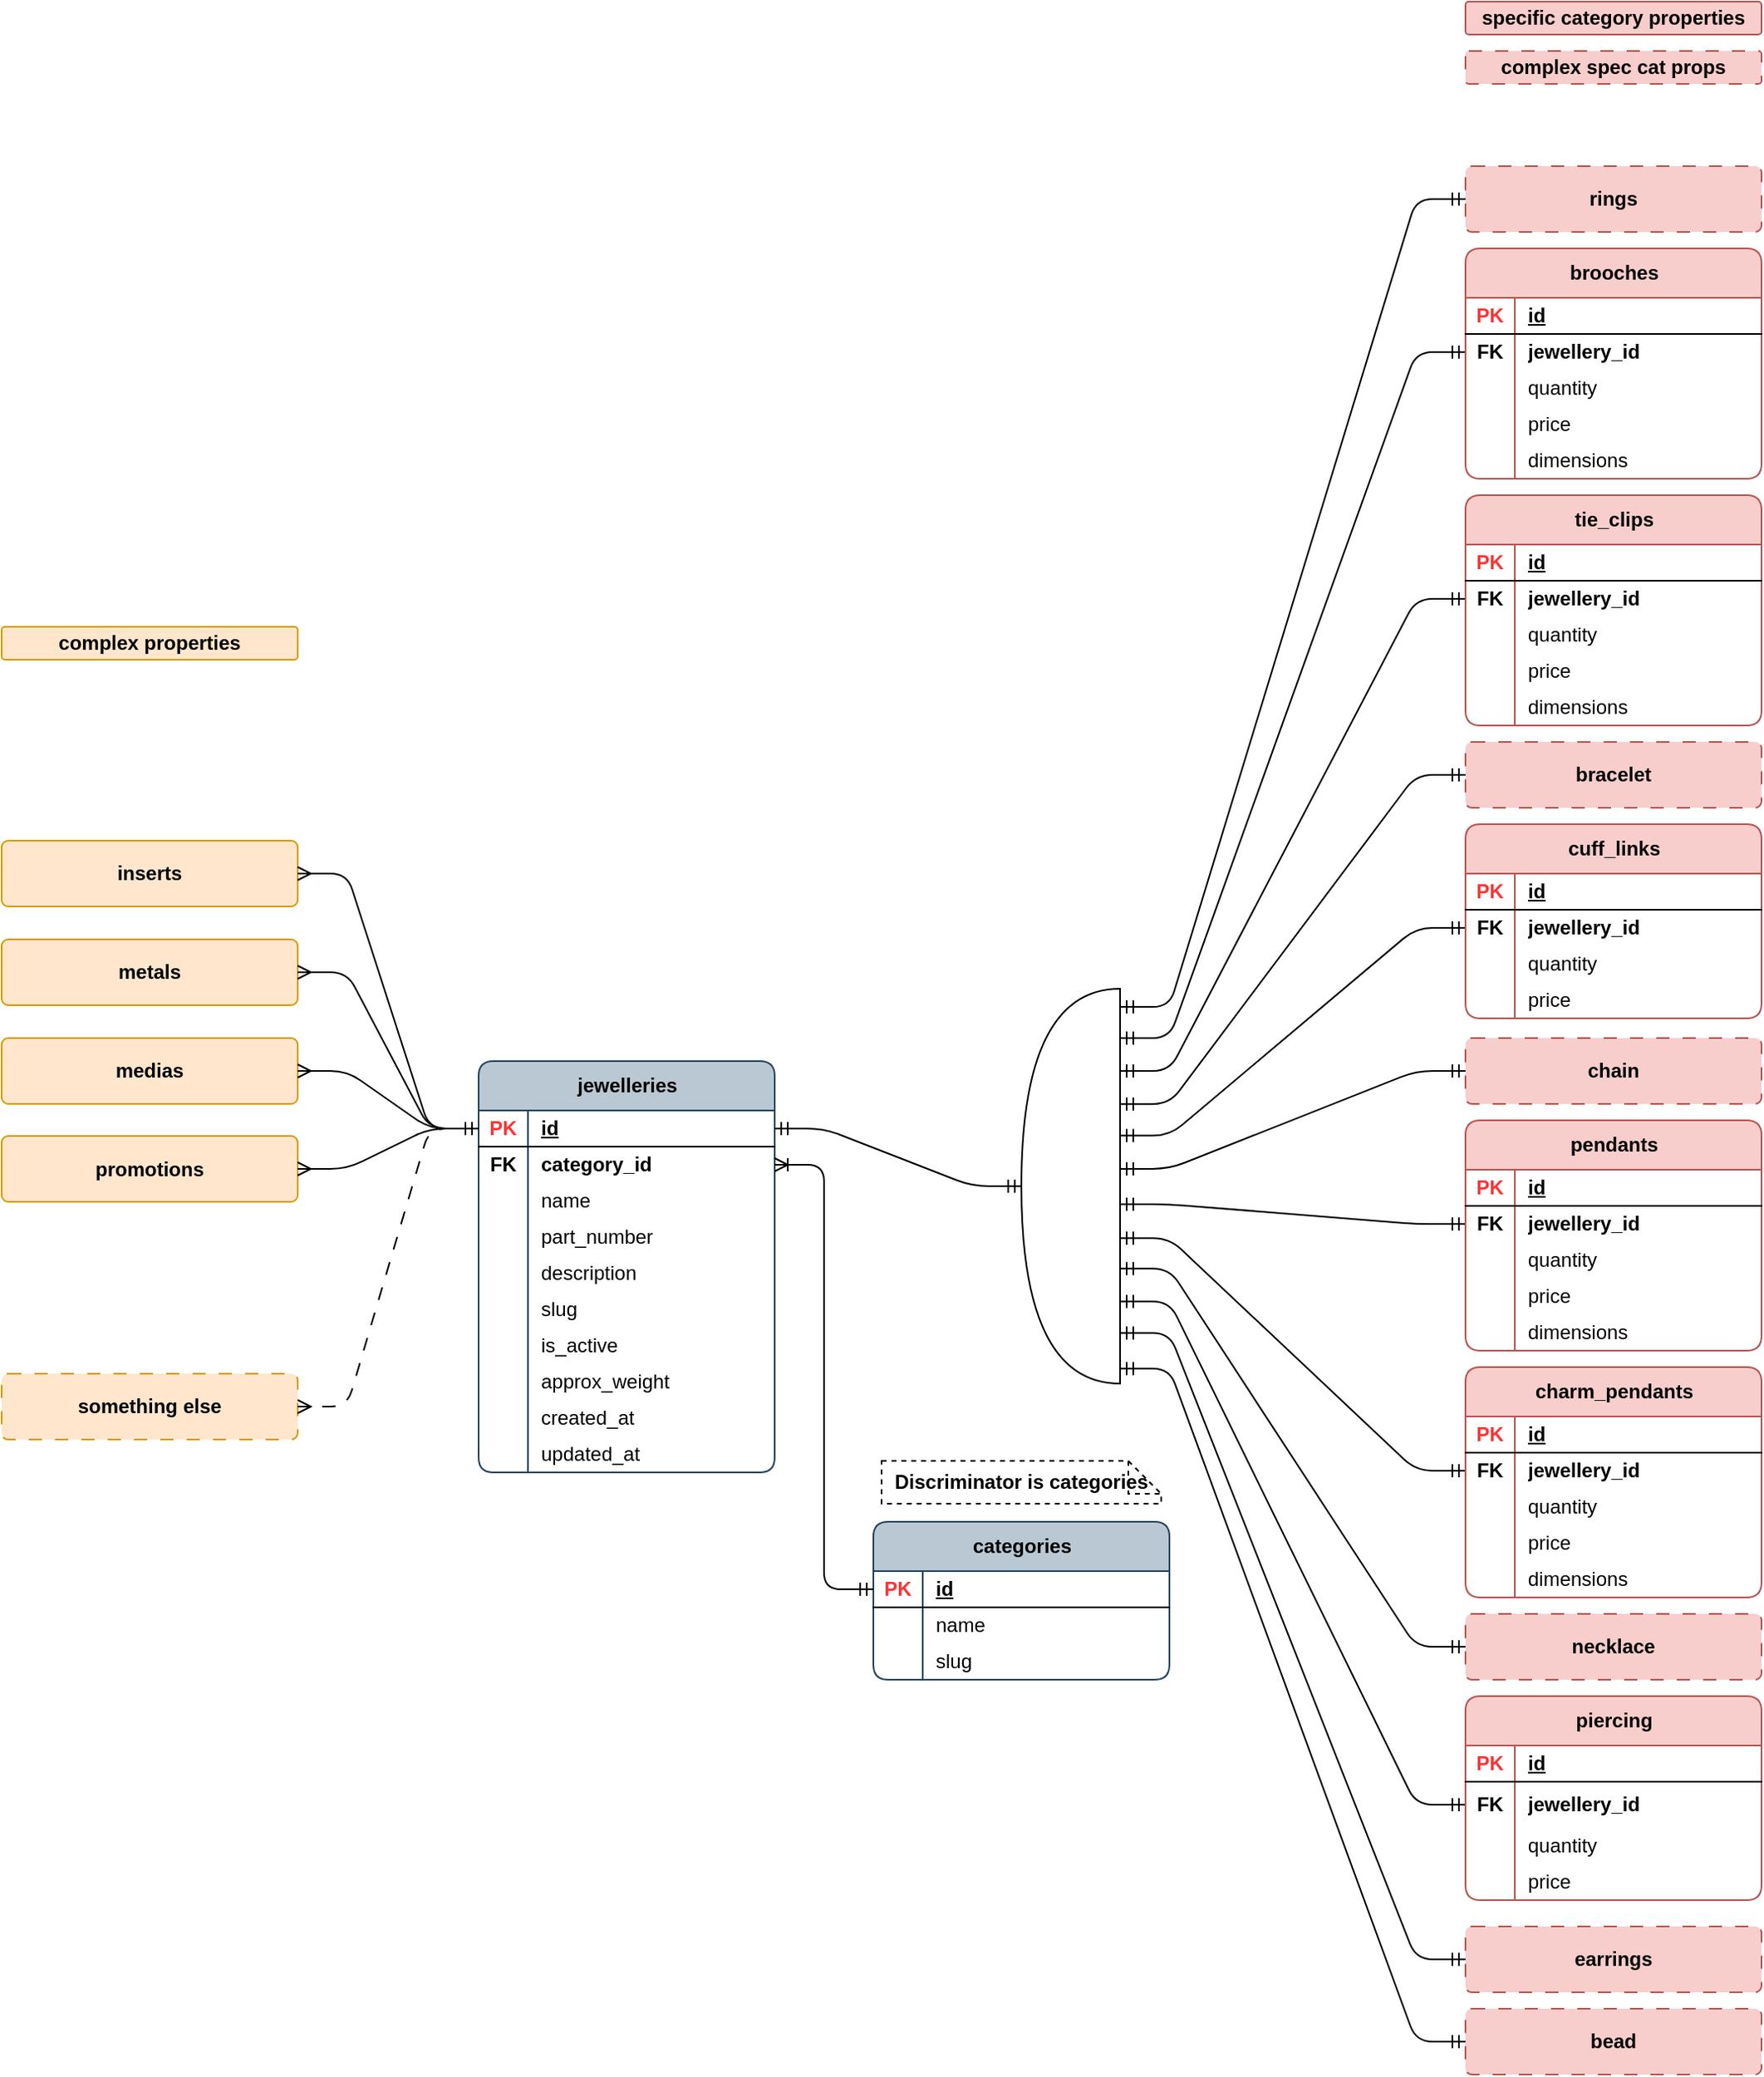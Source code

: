 <mxfile version="28.2.5" pages="15">
  <diagram id="wUipztQis7D_Z5Pn4Eys" name="psql_jewellery">
    <mxGraphModel dx="1540" dy="899" grid="1" gridSize="10" guides="1" tooltips="1" connect="1" arrows="1" fold="1" page="1" pageScale="1" pageWidth="3300" pageHeight="2339" math="0" shadow="0">
      <root>
        <mxCell id="0" />
        <mxCell id="1" parent="0" />
        <mxCell id="XWafIExUFsXRKc77Vps--1" value="jewelleries" style="shape=table;startSize=30;container=1;collapsible=1;childLayout=tableLayout;fixedRows=1;rowLines=0;fontStyle=1;align=center;resizeLast=1;html=1;rounded=1;swimlaneFillColor=none;fillColor=#bac8d3;strokeColor=#23445d;columnLines=1;arcSize=10;" parent="1" vertex="1">
          <mxGeometry x="890" y="1124" width="180" height="250" as="geometry" />
        </mxCell>
        <mxCell id="XWafIExUFsXRKc77Vps--2" value="" style="shape=tableRow;horizontal=0;startSize=0;swimlaneHead=0;swimlaneBody=0;fillColor=none;collapsible=0;dropTarget=0;points=[[0,0.5],[1,0.5]];portConstraint=eastwest;top=0;left=0;right=0;bottom=1;rounded=1;" parent="XWafIExUFsXRKc77Vps--1" vertex="1">
          <mxGeometry y="30" width="180" height="22" as="geometry" />
        </mxCell>
        <mxCell id="XWafIExUFsXRKc77Vps--3" value="&lt;font color=&quot;#ff3333&quot;&gt;PK&lt;/font&gt;" style="shape=partialRectangle;connectable=0;fillColor=none;top=0;left=0;bottom=0;right=0;fontStyle=1;overflow=hidden;whiteSpace=wrap;html=1;rounded=1;" parent="XWafIExUFsXRKc77Vps--2" vertex="1">
          <mxGeometry width="30" height="22" as="geometry">
            <mxRectangle width="30" height="22" as="alternateBounds" />
          </mxGeometry>
        </mxCell>
        <mxCell id="XWafIExUFsXRKc77Vps--4" value="id" style="shape=partialRectangle;connectable=0;fillColor=none;top=0;left=0;bottom=0;right=0;align=left;spacingLeft=6;fontStyle=5;overflow=hidden;whiteSpace=wrap;html=1;rounded=1;" parent="XWafIExUFsXRKc77Vps--2" vertex="1">
          <mxGeometry x="30" width="150" height="22" as="geometry">
            <mxRectangle width="150" height="22" as="alternateBounds" />
          </mxGeometry>
        </mxCell>
        <mxCell id="XWafIExUFsXRKc77Vps--11" style="shape=tableRow;horizontal=0;startSize=0;swimlaneHead=0;swimlaneBody=0;fillColor=none;collapsible=0;dropTarget=0;points=[[0,0.5],[1,0.5]];portConstraint=eastwest;top=0;left=0;right=0;bottom=0;rounded=1;" parent="XWafIExUFsXRKc77Vps--1" vertex="1">
          <mxGeometry y="52" width="180" height="22" as="geometry" />
        </mxCell>
        <mxCell id="XWafIExUFsXRKc77Vps--12" value="&lt;b&gt;FK&lt;/b&gt;" style="shape=partialRectangle;connectable=0;fillColor=none;top=0;left=0;bottom=0;right=0;editable=1;overflow=hidden;whiteSpace=wrap;html=1;rounded=1;" parent="XWafIExUFsXRKc77Vps--11" vertex="1">
          <mxGeometry width="30" height="22" as="geometry">
            <mxRectangle width="30" height="22" as="alternateBounds" />
          </mxGeometry>
        </mxCell>
        <mxCell id="XWafIExUFsXRKc77Vps--13" value="&lt;b&gt;category_id&lt;/b&gt;" style="shape=partialRectangle;connectable=0;fillColor=none;top=0;left=0;bottom=0;right=0;align=left;spacingLeft=6;overflow=hidden;whiteSpace=wrap;html=1;rounded=1;" parent="XWafIExUFsXRKc77Vps--11" vertex="1">
          <mxGeometry x="30" width="150" height="22" as="geometry">
            <mxRectangle width="150" height="22" as="alternateBounds" />
          </mxGeometry>
        </mxCell>
        <mxCell id="XWafIExUFsXRKc77Vps--14" style="shape=tableRow;horizontal=0;startSize=0;swimlaneHead=0;swimlaneBody=0;fillColor=none;collapsible=0;dropTarget=0;points=[[0,0.5],[1,0.5]];portConstraint=eastwest;top=0;left=0;right=0;bottom=0;rounded=1;" parent="XWafIExUFsXRKc77Vps--1" vertex="1">
          <mxGeometry y="74" width="180" height="22" as="geometry" />
        </mxCell>
        <mxCell id="XWafIExUFsXRKc77Vps--15" style="shape=partialRectangle;connectable=0;fillColor=none;top=0;left=0;bottom=0;right=0;editable=1;overflow=hidden;whiteSpace=wrap;html=1;rounded=1;" parent="XWafIExUFsXRKc77Vps--14" vertex="1">
          <mxGeometry width="30" height="22" as="geometry">
            <mxRectangle width="30" height="22" as="alternateBounds" />
          </mxGeometry>
        </mxCell>
        <mxCell id="XWafIExUFsXRKc77Vps--16" value="name" style="shape=partialRectangle;connectable=0;fillColor=none;top=0;left=0;bottom=0;right=0;align=left;spacingLeft=6;overflow=hidden;whiteSpace=wrap;html=1;rounded=1;" parent="XWafIExUFsXRKc77Vps--14" vertex="1">
          <mxGeometry x="30" width="150" height="22" as="geometry">
            <mxRectangle width="150" height="22" as="alternateBounds" />
          </mxGeometry>
        </mxCell>
        <mxCell id="XWafIExUFsXRKc77Vps--17" value="" style="shape=tableRow;horizontal=0;startSize=0;swimlaneHead=0;swimlaneBody=0;fillColor=none;collapsible=0;dropTarget=0;points=[[0,0.5],[1,0.5]];portConstraint=eastwest;top=0;left=0;right=0;bottom=0;rounded=1;" parent="XWafIExUFsXRKc77Vps--1" vertex="1">
          <mxGeometry y="96" width="180" height="22" as="geometry" />
        </mxCell>
        <mxCell id="XWafIExUFsXRKc77Vps--18" value="" style="shape=partialRectangle;connectable=0;fillColor=none;top=0;left=0;bottom=0;right=0;editable=1;overflow=hidden;whiteSpace=wrap;html=1;rounded=1;" parent="XWafIExUFsXRKc77Vps--17" vertex="1">
          <mxGeometry width="30" height="22" as="geometry">
            <mxRectangle width="30" height="22" as="alternateBounds" />
          </mxGeometry>
        </mxCell>
        <mxCell id="XWafIExUFsXRKc77Vps--19" value="part_number" style="shape=partialRectangle;connectable=0;fillColor=none;top=0;left=0;bottom=0;right=0;align=left;spacingLeft=6;overflow=hidden;whiteSpace=wrap;html=1;rounded=1;" parent="XWafIExUFsXRKc77Vps--17" vertex="1">
          <mxGeometry x="30" width="150" height="22" as="geometry">
            <mxRectangle width="150" height="22" as="alternateBounds" />
          </mxGeometry>
        </mxCell>
        <mxCell id="XWafIExUFsXRKc77Vps--20" style="shape=tableRow;horizontal=0;startSize=0;swimlaneHead=0;swimlaneBody=0;fillColor=none;collapsible=0;dropTarget=0;points=[[0,0.5],[1,0.5]];portConstraint=eastwest;top=0;left=0;right=0;bottom=0;rounded=1;" parent="XWafIExUFsXRKc77Vps--1" vertex="1">
          <mxGeometry y="118" width="180" height="22" as="geometry" />
        </mxCell>
        <mxCell id="XWafIExUFsXRKc77Vps--21" style="shape=partialRectangle;connectable=0;fillColor=none;top=0;left=0;bottom=0;right=0;editable=1;overflow=hidden;whiteSpace=wrap;html=1;rounded=1;" parent="XWafIExUFsXRKc77Vps--20" vertex="1">
          <mxGeometry width="30" height="22" as="geometry">
            <mxRectangle width="30" height="22" as="alternateBounds" />
          </mxGeometry>
        </mxCell>
        <mxCell id="XWafIExUFsXRKc77Vps--22" value="description" style="shape=partialRectangle;connectable=0;fillColor=none;top=0;left=0;bottom=0;right=0;align=left;spacingLeft=6;overflow=hidden;whiteSpace=wrap;html=1;rounded=1;" parent="XWafIExUFsXRKc77Vps--20" vertex="1">
          <mxGeometry x="30" width="150" height="22" as="geometry">
            <mxRectangle width="150" height="22" as="alternateBounds" />
          </mxGeometry>
        </mxCell>
        <mxCell id="XWafIExUFsXRKc77Vps--23" style="shape=tableRow;horizontal=0;startSize=0;swimlaneHead=0;swimlaneBody=0;fillColor=none;collapsible=0;dropTarget=0;points=[[0,0.5],[1,0.5]];portConstraint=eastwest;top=0;left=0;right=0;bottom=0;rounded=1;" parent="XWafIExUFsXRKc77Vps--1" vertex="1">
          <mxGeometry y="140" width="180" height="22" as="geometry" />
        </mxCell>
        <mxCell id="XWafIExUFsXRKc77Vps--24" style="shape=partialRectangle;connectable=0;fillColor=none;top=0;left=0;bottom=0;right=0;editable=1;overflow=hidden;whiteSpace=wrap;html=1;rounded=1;" parent="XWafIExUFsXRKc77Vps--23" vertex="1">
          <mxGeometry width="30" height="22" as="geometry">
            <mxRectangle width="30" height="22" as="alternateBounds" />
          </mxGeometry>
        </mxCell>
        <mxCell id="XWafIExUFsXRKc77Vps--25" value="slug" style="shape=partialRectangle;connectable=0;fillColor=none;top=0;left=0;bottom=0;right=0;align=left;spacingLeft=6;overflow=hidden;whiteSpace=wrap;html=1;rounded=1;" parent="XWafIExUFsXRKc77Vps--23" vertex="1">
          <mxGeometry x="30" width="150" height="22" as="geometry">
            <mxRectangle width="150" height="22" as="alternateBounds" />
          </mxGeometry>
        </mxCell>
        <mxCell id="XWafIExUFsXRKc77Vps--26" value="" style="shape=tableRow;horizontal=0;startSize=0;swimlaneHead=0;swimlaneBody=0;fillColor=none;collapsible=0;dropTarget=0;points=[[0,0.5],[1,0.5]];portConstraint=eastwest;top=0;left=0;right=0;bottom=0;rounded=1;" parent="XWafIExUFsXRKc77Vps--1" vertex="1">
          <mxGeometry y="162" width="180" height="22" as="geometry" />
        </mxCell>
        <mxCell id="XWafIExUFsXRKc77Vps--27" value="" style="shape=partialRectangle;connectable=0;fillColor=none;top=0;left=0;bottom=0;right=0;editable=1;overflow=hidden;whiteSpace=wrap;html=1;rounded=1;" parent="XWafIExUFsXRKc77Vps--26" vertex="1">
          <mxGeometry width="30" height="22" as="geometry">
            <mxRectangle width="30" height="22" as="alternateBounds" />
          </mxGeometry>
        </mxCell>
        <mxCell id="XWafIExUFsXRKc77Vps--28" value="is_active" style="shape=partialRectangle;connectable=0;fillColor=none;top=0;left=0;bottom=0;right=0;align=left;spacingLeft=6;overflow=hidden;whiteSpace=wrap;html=1;rounded=1;" parent="XWafIExUFsXRKc77Vps--26" vertex="1">
          <mxGeometry x="30" width="150" height="22" as="geometry">
            <mxRectangle width="150" height="22" as="alternateBounds" />
          </mxGeometry>
        </mxCell>
        <mxCell id="XWafIExUFsXRKc77Vps--29" value="" style="shape=tableRow;horizontal=0;startSize=0;swimlaneHead=0;swimlaneBody=0;fillColor=none;collapsible=0;dropTarget=0;points=[[0,0.5],[1,0.5]];portConstraint=eastwest;top=0;left=0;right=0;bottom=0;rounded=1;" parent="XWafIExUFsXRKc77Vps--1" vertex="1">
          <mxGeometry y="184" width="180" height="22" as="geometry" />
        </mxCell>
        <mxCell id="XWafIExUFsXRKc77Vps--30" value="" style="shape=partialRectangle;connectable=0;fillColor=none;top=0;left=0;bottom=0;right=0;editable=1;overflow=hidden;whiteSpace=wrap;html=1;rounded=1;" parent="XWafIExUFsXRKc77Vps--29" vertex="1">
          <mxGeometry width="30" height="22" as="geometry">
            <mxRectangle width="30" height="22" as="alternateBounds" />
          </mxGeometry>
        </mxCell>
        <mxCell id="XWafIExUFsXRKc77Vps--31" value="approx_weight" style="shape=partialRectangle;connectable=0;fillColor=none;top=0;left=0;bottom=0;right=0;align=left;spacingLeft=6;overflow=hidden;whiteSpace=wrap;html=1;rounded=1;" parent="XWafIExUFsXRKc77Vps--29" vertex="1">
          <mxGeometry x="30" width="150" height="22" as="geometry">
            <mxRectangle width="150" height="22" as="alternateBounds" />
          </mxGeometry>
        </mxCell>
        <mxCell id="XWafIExUFsXRKc77Vps--32" value="" style="shape=tableRow;horizontal=0;startSize=0;swimlaneHead=0;swimlaneBody=0;fillColor=none;collapsible=0;dropTarget=0;points=[[0,0.5],[1,0.5]];portConstraint=eastwest;top=0;left=0;right=0;bottom=0;rounded=1;" parent="XWafIExUFsXRKc77Vps--1" vertex="1">
          <mxGeometry y="206" width="180" height="22" as="geometry" />
        </mxCell>
        <mxCell id="XWafIExUFsXRKc77Vps--33" value="" style="shape=partialRectangle;connectable=0;fillColor=none;top=0;left=0;bottom=0;right=0;editable=1;overflow=hidden;whiteSpace=wrap;html=1;rounded=1;" parent="XWafIExUFsXRKc77Vps--32" vertex="1">
          <mxGeometry width="30" height="22" as="geometry">
            <mxRectangle width="30" height="22" as="alternateBounds" />
          </mxGeometry>
        </mxCell>
        <mxCell id="XWafIExUFsXRKc77Vps--34" value="created_at" style="shape=partialRectangle;connectable=0;fillColor=none;top=0;left=0;bottom=0;right=0;align=left;spacingLeft=6;overflow=hidden;whiteSpace=wrap;html=1;rounded=1;" parent="XWafIExUFsXRKc77Vps--32" vertex="1">
          <mxGeometry x="30" width="150" height="22" as="geometry">
            <mxRectangle width="150" height="22" as="alternateBounds" />
          </mxGeometry>
        </mxCell>
        <mxCell id="XWafIExUFsXRKc77Vps--35" value="" style="shape=tableRow;horizontal=0;startSize=0;swimlaneHead=0;swimlaneBody=0;fillColor=none;collapsible=0;dropTarget=0;points=[[0,0.5],[1,0.5]];portConstraint=eastwest;top=0;left=0;right=0;bottom=0;rounded=1;" parent="XWafIExUFsXRKc77Vps--1" vertex="1">
          <mxGeometry y="228" width="180" height="22" as="geometry" />
        </mxCell>
        <mxCell id="XWafIExUFsXRKc77Vps--36" value="" style="shape=partialRectangle;connectable=0;fillColor=none;top=0;left=0;bottom=0;right=0;editable=1;overflow=hidden;whiteSpace=wrap;html=1;rounded=1;" parent="XWafIExUFsXRKc77Vps--35" vertex="1">
          <mxGeometry width="30" height="22" as="geometry">
            <mxRectangle width="30" height="22" as="alternateBounds" />
          </mxGeometry>
        </mxCell>
        <mxCell id="XWafIExUFsXRKc77Vps--37" value="updated_at" style="shape=partialRectangle;connectable=0;fillColor=none;top=0;left=0;bottom=0;right=0;align=left;spacingLeft=6;overflow=hidden;whiteSpace=wrap;html=1;rounded=1;" parent="XWafIExUFsXRKc77Vps--35" vertex="1">
          <mxGeometry x="30" width="150" height="22" as="geometry">
            <mxRectangle width="150" height="22" as="alternateBounds" />
          </mxGeometry>
        </mxCell>
        <mxCell id="XWafIExUFsXRKc77Vps--38" value="" style="shape=or;whiteSpace=wrap;html=1;fillColor=none;direction=west;" parent="1" vertex="1">
          <mxGeometry x="1220" y="1080" width="60" height="240" as="geometry" />
        </mxCell>
        <mxCell id="XWafIExUFsXRKc77Vps--39" value="" style="edgeStyle=entityRelationEdgeStyle;fontSize=12;html=1;endArrow=ERmandOne;startArrow=ERmandOne;rounded=1;curved=0;entryX=0;entryY=0.5;entryDx=0;entryDy=0;exitX=0;exitY=0.954;exitDx=0;exitDy=0;exitPerimeter=0;" parent="1" source="XWafIExUFsXRKc77Vps--38" target="RpIDK-135BAkSg7zhBXw-17" edge="1">
          <mxGeometry width="100" height="100" relative="1" as="geometry">
            <mxPoint x="1300" y="1047" as="sourcePoint" />
            <mxPoint x="1490" y="370" as="targetPoint" />
          </mxGeometry>
        </mxCell>
        <mxCell id="XWafIExUFsXRKc77Vps--40" value="" style="edgeStyle=entityRelationEdgeStyle;fontSize=12;html=1;endArrow=ERmandOne;startArrow=ERmandOne;rounded=1;curved=0;entryX=0;entryY=0.5;entryDx=0;entryDy=0;exitX=0;exitY=0.875;exitDx=0;exitDy=0;exitPerimeter=0;" parent="1" source="XWafIExUFsXRKc77Vps--38" target="RpIDK-135BAkSg7zhBXw-5" edge="1">
          <mxGeometry width="100" height="100" relative="1" as="geometry">
            <mxPoint x="1290" y="1107" as="sourcePoint" />
            <mxPoint x="1490" y="480" as="targetPoint" />
          </mxGeometry>
        </mxCell>
        <mxCell id="XWafIExUFsXRKc77Vps--41" value="" style="edgeStyle=entityRelationEdgeStyle;fontSize=12;html=1;endArrow=ERmandOne;startArrow=ERmandOne;rounded=1;curved=0;entryX=0;entryY=0.5;entryDx=0;entryDy=0;exitX=0;exitY=0.628;exitDx=0;exitDy=0;exitPerimeter=0;" parent="1" source="XWafIExUFsXRKc77Vps--38" target="4ZZYNBNMUdMrl3f1zIqC-5" edge="1">
          <mxGeometry width="100" height="100" relative="1" as="geometry">
            <mxPoint x="1290" y="1170" as="sourcePoint" />
            <mxPoint x="1490" y="910" as="targetPoint" />
          </mxGeometry>
        </mxCell>
        <mxCell id="XWafIExUFsXRKc77Vps--42" value="" style="edgeStyle=entityRelationEdgeStyle;fontSize=12;html=1;endArrow=ERmandOne;startArrow=ERmandOne;rounded=1;curved=0;entryX=1;entryY=0.5;entryDx=0;entryDy=0;entryPerimeter=0;exitX=1;exitY=0.5;exitDx=0;exitDy=0;" parent="1" source="XWafIExUFsXRKc77Vps--2" target="XWafIExUFsXRKc77Vps--38" edge="1">
          <mxGeometry width="100" height="100" relative="1" as="geometry">
            <mxPoint x="1180" y="1047" as="sourcePoint" />
            <mxPoint x="1638" y="1108" as="targetPoint" />
          </mxGeometry>
        </mxCell>
        <mxCell id="XWafIExUFsXRKc77Vps--43" value="" style="edgeStyle=entityRelationEdgeStyle;fontSize=12;html=1;endArrow=ERmandOne;startArrow=ERmandOne;rounded=1;curved=0;entryX=0;entryY=0.5;entryDx=0;entryDy=0;" parent="1" target="Go5QLrXFxZyYGwvsb3Zd-5" edge="1">
          <mxGeometry width="100" height="100" relative="1" as="geometry">
            <mxPoint x="1280" y="1130" as="sourcePoint" />
            <mxPoint x="1490" y="630" as="targetPoint" />
          </mxGeometry>
        </mxCell>
        <mxCell id="XWafIExUFsXRKc77Vps--44" value="" style="edgeStyle=entityRelationEdgeStyle;fontSize=12;html=1;endArrow=ERmandOne;startArrow=ERmandOne;rounded=1;curved=0;entryX=0;entryY=0.5;entryDx=0;entryDy=0;exitX=0;exitY=0.708;exitDx=0;exitDy=0;exitPerimeter=0;" parent="1" source="XWafIExUFsXRKc77Vps--38" target="HjYtl_X58aN2-fsNTOCn-1" edge="1">
          <mxGeometry width="100" height="100" relative="1" as="geometry">
            <mxPoint x="1290" y="1137" as="sourcePoint" />
            <mxPoint x="1490" y="780" as="targetPoint" />
          </mxGeometry>
        </mxCell>
        <mxCell id="XWafIExUFsXRKc77Vps--45" value="" style="edgeStyle=entityRelationEdgeStyle;fontSize=12;html=1;endArrow=ERmandOne;startArrow=ERmandOne;rounded=1;curved=0;entryX=0;entryY=0.5;entryDx=0;entryDy=0;exitX=0;exitY=0.544;exitDx=0;exitDy=0;exitPerimeter=0;" parent="1" source="XWafIExUFsXRKc77Vps--38" target="4ZZYNBNMUdMrl3f1zIqC-17" edge="1">
          <mxGeometry width="100" height="100" relative="1" as="geometry">
            <mxPoint x="1320" y="1197" as="sourcePoint" />
            <mxPoint x="1490" y="1064" as="targetPoint" />
          </mxGeometry>
        </mxCell>
        <mxCell id="XWafIExUFsXRKc77Vps--46" value="" style="edgeStyle=entityRelationEdgeStyle;fontSize=12;html=1;endArrow=ERmandOne;startArrow=ERmandOne;rounded=1;curved=0;arcSize=20;segment=30;exitX=0;exitY=0.454;exitDx=0;exitDy=0;exitPerimeter=0;entryX=0;entryY=0.5;entryDx=0;entryDy=0;" parent="1" source="XWafIExUFsXRKc77Vps--38" target="17EfkPWEKUUbLoYOXIyb-5" edge="1">
          <mxGeometry width="100" height="100" relative="1" as="geometry">
            <mxPoint x="1290" y="1214" as="sourcePoint" />
            <mxPoint x="1490" y="1168" as="targetPoint" />
          </mxGeometry>
        </mxCell>
        <mxCell id="XWafIExUFsXRKc77Vps--47" value="" style="edgeStyle=entityRelationEdgeStyle;fontSize=12;html=1;endArrow=ERmandOne;startArrow=ERmandOne;rounded=1;curved=0;arcSize=20;segment=30;entryX=0;entryY=0.5;entryDx=0;entryDy=0;exitX=0;exitY=0.368;exitDx=0;exitDy=0;exitPerimeter=0;" parent="1" source="XWafIExUFsXRKc77Vps--38" target="1IL9Pig9qin6OMvWrYFf-5" edge="1">
          <mxGeometry width="100" height="100" relative="1" as="geometry">
            <mxPoint x="1300" y="1220" as="sourcePoint" />
            <mxPoint x="1490" y="1320" as="targetPoint" />
          </mxGeometry>
        </mxCell>
        <mxCell id="XWafIExUFsXRKc77Vps--48" value="" style="edgeStyle=entityRelationEdgeStyle;fontSize=12;html=1;endArrow=ERmandOne;startArrow=ERmandOne;rounded=1;curved=0;arcSize=20;segment=30;entryX=0;entryY=0.5;entryDx=0;entryDy=0;exitX=0;exitY=0.291;exitDx=0;exitDy=0;exitPerimeter=0;" parent="1" source="XWafIExUFsXRKc77Vps--38" target="8swvz9PdCikIcYcqs56J-1" edge="1">
          <mxGeometry width="100" height="100" relative="1" as="geometry">
            <mxPoint x="1290" y="1260" as="sourcePoint" />
            <mxPoint x="1490" y="1472" as="targetPoint" />
          </mxGeometry>
        </mxCell>
        <mxCell id="XWafIExUFsXRKc77Vps--49" value="" style="edgeStyle=entityRelationEdgeStyle;fontSize=12;html=1;endArrow=ERmandOne;startArrow=ERmandOne;rounded=1;curved=0;arcSize=20;segment=30;entryX=0;entryY=0.5;entryDx=0;entryDy=0;exitX=0;exitY=0.208;exitDx=0;exitDy=0;exitPerimeter=0;" parent="1" source="XWafIExUFsXRKc77Vps--38" target="OA9NK2CfhDUytQvyCRdg-5" edge="1">
          <mxGeometry width="100" height="100" relative="1" as="geometry">
            <mxPoint x="1290" y="1270" as="sourcePoint" />
            <mxPoint x="1490" y="1580" as="targetPoint" />
          </mxGeometry>
        </mxCell>
        <mxCell id="XWafIExUFsXRKc77Vps--50" value="" style="edgeStyle=entityRelationEdgeStyle;fontSize=12;html=1;endArrow=ERmandOne;startArrow=ERmandOne;rounded=1;curved=0;arcSize=20;segment=30;entryX=0;entryY=0.5;entryDx=0;entryDy=0;exitX=0;exitY=0.128;exitDx=0;exitDy=0;exitPerimeter=0;" parent="1" source="XWafIExUFsXRKc77Vps--38" target="M92hWvfLwCxte08IaDzX-1" edge="1">
          <mxGeometry width="100" height="100" relative="1" as="geometry">
            <mxPoint x="1290" y="1300" as="sourcePoint" />
            <mxPoint x="1490" y="1713" as="targetPoint" />
          </mxGeometry>
        </mxCell>
        <mxCell id="E49xpnna-or8ZE32GuN1-1" value="categories" style="shape=table;startSize=30;container=1;collapsible=1;childLayout=tableLayout;fixedRows=1;rowLines=0;fontStyle=1;align=center;resizeLast=1;html=1;rounded=1;swimlaneFillColor=none;fillColor=#bac8d3;strokeColor=#23445d;columnLines=1;arcSize=10;" parent="1" vertex="1">
          <mxGeometry x="1130" y="1404" width="180" height="96" as="geometry" />
        </mxCell>
        <mxCell id="E49xpnna-or8ZE32GuN1-2" value="" style="shape=tableRow;horizontal=0;startSize=0;swimlaneHead=0;swimlaneBody=0;fillColor=none;collapsible=0;dropTarget=0;points=[[0,0.5],[1,0.5]];portConstraint=eastwest;top=0;left=0;right=0;bottom=1;rounded=0;" parent="E49xpnna-or8ZE32GuN1-1" vertex="1">
          <mxGeometry y="30" width="180" height="22" as="geometry" />
        </mxCell>
        <mxCell id="E49xpnna-or8ZE32GuN1-3" value="&lt;font color=&quot;#ff3333&quot;&gt;PK&lt;/font&gt;" style="shape=partialRectangle;connectable=0;fillColor=none;top=0;left=0;bottom=0;right=0;fontStyle=1;overflow=hidden;whiteSpace=wrap;html=1;" parent="E49xpnna-or8ZE32GuN1-2" vertex="1">
          <mxGeometry width="30" height="22" as="geometry">
            <mxRectangle width="30" height="22" as="alternateBounds" />
          </mxGeometry>
        </mxCell>
        <mxCell id="E49xpnna-or8ZE32GuN1-4" value="id" style="shape=partialRectangle;connectable=0;fillColor=none;top=0;left=0;bottom=0;right=0;align=left;spacingLeft=6;fontStyle=5;overflow=hidden;whiteSpace=wrap;html=1;" parent="E49xpnna-or8ZE32GuN1-2" vertex="1">
          <mxGeometry x="30" width="150" height="22" as="geometry">
            <mxRectangle width="150" height="22" as="alternateBounds" />
          </mxGeometry>
        </mxCell>
        <mxCell id="E49xpnna-or8ZE32GuN1-5" value="" style="shape=tableRow;horizontal=0;startSize=0;swimlaneHead=0;swimlaneBody=0;fillColor=none;collapsible=0;dropTarget=0;points=[[0,0.5],[1,0.5]];portConstraint=eastwest;top=0;left=0;right=0;bottom=0;rounded=0;" parent="E49xpnna-or8ZE32GuN1-1" vertex="1">
          <mxGeometry y="52" width="180" height="22" as="geometry" />
        </mxCell>
        <mxCell id="E49xpnna-or8ZE32GuN1-6" value="" style="shape=partialRectangle;connectable=0;fillColor=none;top=0;left=0;bottom=0;right=0;editable=1;overflow=hidden;whiteSpace=wrap;html=1;" parent="E49xpnna-or8ZE32GuN1-5" vertex="1">
          <mxGeometry width="30" height="22" as="geometry">
            <mxRectangle width="30" height="22" as="alternateBounds" />
          </mxGeometry>
        </mxCell>
        <mxCell id="E49xpnna-or8ZE32GuN1-7" value="name" style="shape=partialRectangle;connectable=0;fillColor=none;top=0;left=0;bottom=0;right=0;align=left;spacingLeft=6;overflow=hidden;whiteSpace=wrap;html=1;" parent="E49xpnna-or8ZE32GuN1-5" vertex="1">
          <mxGeometry x="30" width="150" height="22" as="geometry">
            <mxRectangle width="150" height="22" as="alternateBounds" />
          </mxGeometry>
        </mxCell>
        <mxCell id="E49xpnna-or8ZE32GuN1-8" value="" style="shape=tableRow;horizontal=0;startSize=0;swimlaneHead=0;swimlaneBody=0;fillColor=none;collapsible=0;dropTarget=0;points=[[0,0.5],[1,0.5]];portConstraint=eastwest;top=0;left=0;right=0;bottom=0;rounded=0;" parent="E49xpnna-or8ZE32GuN1-1" vertex="1">
          <mxGeometry y="74" width="180" height="22" as="geometry" />
        </mxCell>
        <mxCell id="E49xpnna-or8ZE32GuN1-9" value="" style="shape=partialRectangle;connectable=0;fillColor=none;top=0;left=0;bottom=0;right=0;editable=1;overflow=hidden;whiteSpace=wrap;html=1;" parent="E49xpnna-or8ZE32GuN1-8" vertex="1">
          <mxGeometry width="30" height="22" as="geometry">
            <mxRectangle width="30" height="22" as="alternateBounds" />
          </mxGeometry>
        </mxCell>
        <mxCell id="E49xpnna-or8ZE32GuN1-10" value="slug" style="shape=partialRectangle;connectable=0;fillColor=none;top=0;left=0;bottom=0;right=0;align=left;spacingLeft=6;overflow=hidden;whiteSpace=wrap;html=1;" parent="E49xpnna-or8ZE32GuN1-8" vertex="1">
          <mxGeometry x="30" width="150" height="22" as="geometry">
            <mxRectangle width="150" height="22" as="alternateBounds" />
          </mxGeometry>
        </mxCell>
        <mxCell id="E49xpnna-or8ZE32GuN1-11" value="" style="edgeStyle=entityRelationEdgeStyle;fontSize=12;html=1;endArrow=ERoneToMany;startArrow=ERmandOne;rounded=1;exitX=0;exitY=0.5;exitDx=0;exitDy=0;entryX=1;entryY=0.5;entryDx=0;entryDy=0;curved=0;" parent="1" source="E49xpnna-or8ZE32GuN1-2" target="XWafIExUFsXRKc77Vps--11" edge="1">
          <mxGeometry width="100" height="100" relative="1" as="geometry">
            <mxPoint x="750" y="1467" as="sourcePoint" />
            <mxPoint x="950" y="1230" as="targetPoint" />
          </mxGeometry>
        </mxCell>
        <mxCell id="2udTcqZomceSiDcU7UTF-1" value="&lt;b&gt;Discriminator is categories&lt;/b&gt;" style="shape=note;size=20;whiteSpace=wrap;html=1;dashed=1;" parent="1" vertex="1">
          <mxGeometry x="1135" y="1367" width="170" height="26" as="geometry" />
        </mxCell>
        <mxCell id="RpIDK-135BAkSg7zhBXw-1" value="brooches" style="shape=table;startSize=30;container=1;collapsible=1;childLayout=tableLayout;fixedRows=1;rowLines=0;fontStyle=1;align=center;resizeLast=1;html=1;rounded=1;swimlaneFillColor=none;fillColor=#f8cecc;strokeColor=#b85450;columnLines=1;arcSize=10;" parent="1" vertex="1">
          <mxGeometry x="1490" y="630" width="180" height="140" as="geometry" />
        </mxCell>
        <mxCell id="RpIDK-135BAkSg7zhBXw-2" value="" style="shape=tableRow;horizontal=0;startSize=0;swimlaneHead=0;swimlaneBody=0;fillColor=none;collapsible=0;dropTarget=0;points=[[0,0.5],[1,0.5]];portConstraint=eastwest;top=0;left=0;right=0;bottom=1;rounded=0;" parent="RpIDK-135BAkSg7zhBXw-1" vertex="1">
          <mxGeometry y="30" width="180" height="22" as="geometry" />
        </mxCell>
        <mxCell id="RpIDK-135BAkSg7zhBXw-3" value="&lt;font color=&quot;#ff3333&quot;&gt;PK&lt;/font&gt;" style="shape=partialRectangle;connectable=0;fillColor=none;top=0;left=0;bottom=0;right=0;fontStyle=1;overflow=hidden;whiteSpace=wrap;html=1;" parent="RpIDK-135BAkSg7zhBXw-2" vertex="1">
          <mxGeometry width="30" height="22" as="geometry">
            <mxRectangle width="30" height="22" as="alternateBounds" />
          </mxGeometry>
        </mxCell>
        <mxCell id="RpIDK-135BAkSg7zhBXw-4" value="id" style="shape=partialRectangle;connectable=0;fillColor=none;top=0;left=0;bottom=0;right=0;align=left;spacingLeft=6;fontStyle=5;overflow=hidden;whiteSpace=wrap;html=1;" parent="RpIDK-135BAkSg7zhBXw-2" vertex="1">
          <mxGeometry x="30" width="150" height="22" as="geometry">
            <mxRectangle width="150" height="22" as="alternateBounds" />
          </mxGeometry>
        </mxCell>
        <mxCell id="RpIDK-135BAkSg7zhBXw-5" style="shape=tableRow;horizontal=0;startSize=0;swimlaneHead=0;swimlaneBody=0;fillColor=none;collapsible=0;dropTarget=0;points=[[0,0.5],[1,0.5]];portConstraint=eastwest;top=0;left=0;right=0;bottom=0;rounded=0;" parent="RpIDK-135BAkSg7zhBXw-1" vertex="1">
          <mxGeometry y="52" width="180" height="22" as="geometry" />
        </mxCell>
        <mxCell id="RpIDK-135BAkSg7zhBXw-6" value="&lt;b&gt;FK&lt;/b&gt;" style="shape=partialRectangle;connectable=0;fillColor=none;top=0;left=0;bottom=0;right=0;editable=1;overflow=hidden;whiteSpace=wrap;html=1;" parent="RpIDK-135BAkSg7zhBXw-5" vertex="1">
          <mxGeometry width="30" height="22" as="geometry">
            <mxRectangle width="30" height="22" as="alternateBounds" />
          </mxGeometry>
        </mxCell>
        <mxCell id="RpIDK-135BAkSg7zhBXw-7" value="&lt;b&gt;jewellery_id&lt;/b&gt;" style="shape=partialRectangle;connectable=0;fillColor=none;top=0;left=0;bottom=0;right=0;align=left;spacingLeft=6;overflow=hidden;whiteSpace=wrap;html=1;" parent="RpIDK-135BAkSg7zhBXw-5" vertex="1">
          <mxGeometry x="30" width="150" height="22" as="geometry">
            <mxRectangle width="150" height="22" as="alternateBounds" />
          </mxGeometry>
        </mxCell>
        <mxCell id="RpIDK-135BAkSg7zhBXw-8" style="shape=tableRow;horizontal=0;startSize=0;swimlaneHead=0;swimlaneBody=0;fillColor=none;collapsible=0;dropTarget=0;points=[[0,0.5],[1,0.5]];portConstraint=eastwest;top=0;left=0;right=0;bottom=0;rounded=0;" parent="RpIDK-135BAkSg7zhBXw-1" vertex="1">
          <mxGeometry y="74" width="180" height="22" as="geometry" />
        </mxCell>
        <mxCell id="RpIDK-135BAkSg7zhBXw-9" style="shape=partialRectangle;connectable=0;fillColor=none;top=0;left=0;bottom=0;right=0;editable=1;overflow=hidden;whiteSpace=wrap;html=1;" parent="RpIDK-135BAkSg7zhBXw-8" vertex="1">
          <mxGeometry width="30" height="22" as="geometry">
            <mxRectangle width="30" height="22" as="alternateBounds" />
          </mxGeometry>
        </mxCell>
        <mxCell id="RpIDK-135BAkSg7zhBXw-10" value="quantity" style="shape=partialRectangle;connectable=0;fillColor=none;top=0;left=0;bottom=0;right=0;align=left;spacingLeft=6;overflow=hidden;whiteSpace=wrap;html=1;" parent="RpIDK-135BAkSg7zhBXw-8" vertex="1">
          <mxGeometry x="30" width="150" height="22" as="geometry">
            <mxRectangle width="150" height="22" as="alternateBounds" />
          </mxGeometry>
        </mxCell>
        <mxCell id="RpIDK-135BAkSg7zhBXw-11" style="shape=tableRow;horizontal=0;startSize=0;swimlaneHead=0;swimlaneBody=0;fillColor=none;collapsible=0;dropTarget=0;points=[[0,0.5],[1,0.5]];portConstraint=eastwest;top=0;left=0;right=0;bottom=0;rounded=0;" parent="RpIDK-135BAkSg7zhBXw-1" vertex="1">
          <mxGeometry y="96" width="180" height="22" as="geometry" />
        </mxCell>
        <mxCell id="RpIDK-135BAkSg7zhBXw-12" style="shape=partialRectangle;connectable=0;fillColor=none;top=0;left=0;bottom=0;right=0;editable=1;overflow=hidden;whiteSpace=wrap;html=1;" parent="RpIDK-135BAkSg7zhBXw-11" vertex="1">
          <mxGeometry width="30" height="22" as="geometry">
            <mxRectangle width="30" height="22" as="alternateBounds" />
          </mxGeometry>
        </mxCell>
        <mxCell id="RpIDK-135BAkSg7zhBXw-13" value="price" style="shape=partialRectangle;connectable=0;fillColor=none;top=0;left=0;bottom=0;right=0;align=left;spacingLeft=6;overflow=hidden;whiteSpace=wrap;html=1;" parent="RpIDK-135BAkSg7zhBXw-11" vertex="1">
          <mxGeometry x="30" width="150" height="22" as="geometry">
            <mxRectangle width="150" height="22" as="alternateBounds" />
          </mxGeometry>
        </mxCell>
        <mxCell id="RpIDK-135BAkSg7zhBXw-14" style="shape=tableRow;horizontal=0;startSize=0;swimlaneHead=0;swimlaneBody=0;fillColor=none;collapsible=0;dropTarget=0;points=[[0,0.5],[1,0.5]];portConstraint=eastwest;top=0;left=0;right=0;bottom=0;rounded=0;" parent="RpIDK-135BAkSg7zhBXw-1" vertex="1">
          <mxGeometry y="118" width="180" height="22" as="geometry" />
        </mxCell>
        <mxCell id="RpIDK-135BAkSg7zhBXw-15" style="shape=partialRectangle;connectable=0;fillColor=none;top=0;left=0;bottom=0;right=0;editable=1;overflow=hidden;whiteSpace=wrap;html=1;" parent="RpIDK-135BAkSg7zhBXw-14" vertex="1">
          <mxGeometry width="30" height="22" as="geometry">
            <mxRectangle width="30" height="22" as="alternateBounds" />
          </mxGeometry>
        </mxCell>
        <mxCell id="RpIDK-135BAkSg7zhBXw-16" value="dimensions" style="shape=partialRectangle;connectable=0;fillColor=none;top=0;left=0;bottom=0;right=0;align=left;spacingLeft=6;overflow=hidden;whiteSpace=wrap;html=1;" parent="RpIDK-135BAkSg7zhBXw-14" vertex="1">
          <mxGeometry x="30" width="150" height="22" as="geometry">
            <mxRectangle width="150" height="22" as="alternateBounds" />
          </mxGeometry>
        </mxCell>
        <UserObject label="&lt;b&gt;rings&lt;/b&gt;" link="data:page/id,YSq6BnnyyZQaQ4t4gP9A" id="RpIDK-135BAkSg7zhBXw-17">
          <mxCell style="rounded=1;arcSize=10;whiteSpace=wrap;html=1;align=center;fillColor=#f8cecc;strokeColor=#b85450;dashed=1;dashPattern=8 8;" parent="1" vertex="1">
            <mxGeometry x="1490" y="580" width="180" height="40" as="geometry" />
          </mxCell>
        </UserObject>
        <mxCell id="Go5QLrXFxZyYGwvsb3Zd-1" value="tie_clips" style="shape=table;startSize=30;container=1;collapsible=1;childLayout=tableLayout;fixedRows=1;rowLines=0;fontStyle=1;align=center;resizeLast=1;html=1;rounded=1;swimlaneFillColor=none;fillColor=#f8cecc;strokeColor=#b85450;columnLines=1;arcSize=10;" parent="1" vertex="1">
          <mxGeometry x="1490" y="780" width="180" height="140" as="geometry" />
        </mxCell>
        <mxCell id="Go5QLrXFxZyYGwvsb3Zd-2" value="" style="shape=tableRow;horizontal=0;startSize=0;swimlaneHead=0;swimlaneBody=0;fillColor=none;collapsible=0;dropTarget=0;points=[[0,0.5],[1,0.5]];portConstraint=eastwest;top=0;left=0;right=0;bottom=1;rounded=0;" parent="Go5QLrXFxZyYGwvsb3Zd-1" vertex="1">
          <mxGeometry y="30" width="180" height="22" as="geometry" />
        </mxCell>
        <mxCell id="Go5QLrXFxZyYGwvsb3Zd-3" value="&lt;font color=&quot;#ff3333&quot;&gt;PK&lt;/font&gt;" style="shape=partialRectangle;connectable=0;fillColor=none;top=0;left=0;bottom=0;right=0;fontStyle=1;overflow=hidden;whiteSpace=wrap;html=1;" parent="Go5QLrXFxZyYGwvsb3Zd-2" vertex="1">
          <mxGeometry width="30" height="22" as="geometry">
            <mxRectangle width="30" height="22" as="alternateBounds" />
          </mxGeometry>
        </mxCell>
        <mxCell id="Go5QLrXFxZyYGwvsb3Zd-4" value="id" style="shape=partialRectangle;connectable=0;fillColor=none;top=0;left=0;bottom=0;right=0;align=left;spacingLeft=6;fontStyle=5;overflow=hidden;whiteSpace=wrap;html=1;" parent="Go5QLrXFxZyYGwvsb3Zd-2" vertex="1">
          <mxGeometry x="30" width="150" height="22" as="geometry">
            <mxRectangle width="150" height="22" as="alternateBounds" />
          </mxGeometry>
        </mxCell>
        <mxCell id="Go5QLrXFxZyYGwvsb3Zd-5" style="shape=tableRow;horizontal=0;startSize=0;swimlaneHead=0;swimlaneBody=0;fillColor=none;collapsible=0;dropTarget=0;points=[[0,0.5],[1,0.5]];portConstraint=eastwest;top=0;left=0;right=0;bottom=0;rounded=0;" parent="Go5QLrXFxZyYGwvsb3Zd-1" vertex="1">
          <mxGeometry y="52" width="180" height="22" as="geometry" />
        </mxCell>
        <mxCell id="Go5QLrXFxZyYGwvsb3Zd-6" value="&lt;b&gt;FK&lt;/b&gt;" style="shape=partialRectangle;connectable=0;fillColor=none;top=0;left=0;bottom=0;right=0;editable=1;overflow=hidden;whiteSpace=wrap;html=1;" parent="Go5QLrXFxZyYGwvsb3Zd-5" vertex="1">
          <mxGeometry width="30" height="22" as="geometry">
            <mxRectangle width="30" height="22" as="alternateBounds" />
          </mxGeometry>
        </mxCell>
        <mxCell id="Go5QLrXFxZyYGwvsb3Zd-7" value="&lt;b&gt;jewellery_id&lt;/b&gt;" style="shape=partialRectangle;connectable=0;fillColor=none;top=0;left=0;bottom=0;right=0;align=left;spacingLeft=6;overflow=hidden;whiteSpace=wrap;html=1;" parent="Go5QLrXFxZyYGwvsb3Zd-5" vertex="1">
          <mxGeometry x="30" width="150" height="22" as="geometry">
            <mxRectangle width="150" height="22" as="alternateBounds" />
          </mxGeometry>
        </mxCell>
        <mxCell id="Go5QLrXFxZyYGwvsb3Zd-8" style="shape=tableRow;horizontal=0;startSize=0;swimlaneHead=0;swimlaneBody=0;fillColor=none;collapsible=0;dropTarget=0;points=[[0,0.5],[1,0.5]];portConstraint=eastwest;top=0;left=0;right=0;bottom=0;rounded=0;" parent="Go5QLrXFxZyYGwvsb3Zd-1" vertex="1">
          <mxGeometry y="74" width="180" height="22" as="geometry" />
        </mxCell>
        <mxCell id="Go5QLrXFxZyYGwvsb3Zd-9" style="shape=partialRectangle;connectable=0;fillColor=none;top=0;left=0;bottom=0;right=0;editable=1;overflow=hidden;whiteSpace=wrap;html=1;" parent="Go5QLrXFxZyYGwvsb3Zd-8" vertex="1">
          <mxGeometry width="30" height="22" as="geometry">
            <mxRectangle width="30" height="22" as="alternateBounds" />
          </mxGeometry>
        </mxCell>
        <mxCell id="Go5QLrXFxZyYGwvsb3Zd-10" value="quantity" style="shape=partialRectangle;connectable=0;fillColor=none;top=0;left=0;bottom=0;right=0;align=left;spacingLeft=6;overflow=hidden;whiteSpace=wrap;html=1;" parent="Go5QLrXFxZyYGwvsb3Zd-8" vertex="1">
          <mxGeometry x="30" width="150" height="22" as="geometry">
            <mxRectangle width="150" height="22" as="alternateBounds" />
          </mxGeometry>
        </mxCell>
        <mxCell id="Go5QLrXFxZyYGwvsb3Zd-11" style="shape=tableRow;horizontal=0;startSize=0;swimlaneHead=0;swimlaneBody=0;fillColor=none;collapsible=0;dropTarget=0;points=[[0,0.5],[1,0.5]];portConstraint=eastwest;top=0;left=0;right=0;bottom=0;rounded=0;" parent="Go5QLrXFxZyYGwvsb3Zd-1" vertex="1">
          <mxGeometry y="96" width="180" height="22" as="geometry" />
        </mxCell>
        <mxCell id="Go5QLrXFxZyYGwvsb3Zd-12" style="shape=partialRectangle;connectable=0;fillColor=none;top=0;left=0;bottom=0;right=0;editable=1;overflow=hidden;whiteSpace=wrap;html=1;" parent="Go5QLrXFxZyYGwvsb3Zd-11" vertex="1">
          <mxGeometry width="30" height="22" as="geometry">
            <mxRectangle width="30" height="22" as="alternateBounds" />
          </mxGeometry>
        </mxCell>
        <mxCell id="Go5QLrXFxZyYGwvsb3Zd-13" value="price" style="shape=partialRectangle;connectable=0;fillColor=none;top=0;left=0;bottom=0;right=0;align=left;spacingLeft=6;overflow=hidden;whiteSpace=wrap;html=1;" parent="Go5QLrXFxZyYGwvsb3Zd-11" vertex="1">
          <mxGeometry x="30" width="150" height="22" as="geometry">
            <mxRectangle width="150" height="22" as="alternateBounds" />
          </mxGeometry>
        </mxCell>
        <mxCell id="Go5QLrXFxZyYGwvsb3Zd-14" style="shape=tableRow;horizontal=0;startSize=0;swimlaneHead=0;swimlaneBody=0;fillColor=none;collapsible=0;dropTarget=0;points=[[0,0.5],[1,0.5]];portConstraint=eastwest;top=0;left=0;right=0;bottom=0;rounded=0;" parent="Go5QLrXFxZyYGwvsb3Zd-1" vertex="1">
          <mxGeometry y="118" width="180" height="22" as="geometry" />
        </mxCell>
        <mxCell id="Go5QLrXFxZyYGwvsb3Zd-15" style="shape=partialRectangle;connectable=0;fillColor=none;top=0;left=0;bottom=0;right=0;editable=1;overflow=hidden;whiteSpace=wrap;html=1;" parent="Go5QLrXFxZyYGwvsb3Zd-14" vertex="1">
          <mxGeometry width="30" height="22" as="geometry">
            <mxRectangle width="30" height="22" as="alternateBounds" />
          </mxGeometry>
        </mxCell>
        <mxCell id="Go5QLrXFxZyYGwvsb3Zd-16" value="dimensions" style="shape=partialRectangle;connectable=0;fillColor=none;top=0;left=0;bottom=0;right=0;align=left;spacingLeft=6;overflow=hidden;whiteSpace=wrap;html=1;" parent="Go5QLrXFxZyYGwvsb3Zd-14" vertex="1">
          <mxGeometry x="30" width="150" height="22" as="geometry">
            <mxRectangle width="150" height="22" as="alternateBounds" />
          </mxGeometry>
        </mxCell>
        <UserObject label="&lt;b&gt;bracelet&lt;/b&gt;" link="data:page/id,ZRfUSohvt5CvOk54pvza" id="HjYtl_X58aN2-fsNTOCn-1">
          <mxCell style="rounded=1;arcSize=10;whiteSpace=wrap;html=1;align=center;fillColor=#f8cecc;strokeColor=#b85450;dashed=1;dashPattern=8 8;" parent="1" vertex="1">
            <mxGeometry x="1490" y="930" width="180" height="40" as="geometry" />
          </mxCell>
        </UserObject>
        <mxCell id="4ZZYNBNMUdMrl3f1zIqC-1" value="cuff_links" style="shape=table;startSize=30;container=1;collapsible=1;childLayout=tableLayout;fixedRows=1;rowLines=0;fontStyle=1;align=center;resizeLast=1;html=1;rounded=1;swimlaneFillColor=none;fillColor=#f8cecc;strokeColor=#b85450;columnLines=1;arcSize=10;" parent="1" vertex="1">
          <mxGeometry x="1490" y="980" width="180" height="118" as="geometry" />
        </mxCell>
        <mxCell id="4ZZYNBNMUdMrl3f1zIqC-2" value="" style="shape=tableRow;horizontal=0;startSize=0;swimlaneHead=0;swimlaneBody=0;fillColor=none;collapsible=0;dropTarget=0;points=[[0,0.5],[1,0.5]];portConstraint=eastwest;top=0;left=0;right=0;bottom=1;rounded=0;" parent="4ZZYNBNMUdMrl3f1zIqC-1" vertex="1">
          <mxGeometry y="30" width="180" height="22" as="geometry" />
        </mxCell>
        <mxCell id="4ZZYNBNMUdMrl3f1zIqC-3" value="&lt;font color=&quot;#ff3333&quot;&gt;PK&lt;/font&gt;" style="shape=partialRectangle;connectable=0;fillColor=none;top=0;left=0;bottom=0;right=0;fontStyle=1;overflow=hidden;whiteSpace=wrap;html=1;" parent="4ZZYNBNMUdMrl3f1zIqC-2" vertex="1">
          <mxGeometry width="30" height="22" as="geometry">
            <mxRectangle width="30" height="22" as="alternateBounds" />
          </mxGeometry>
        </mxCell>
        <mxCell id="4ZZYNBNMUdMrl3f1zIqC-4" value="id" style="shape=partialRectangle;connectable=0;fillColor=none;top=0;left=0;bottom=0;right=0;align=left;spacingLeft=6;fontStyle=5;overflow=hidden;whiteSpace=wrap;html=1;" parent="4ZZYNBNMUdMrl3f1zIqC-2" vertex="1">
          <mxGeometry x="30" width="150" height="22" as="geometry">
            <mxRectangle width="150" height="22" as="alternateBounds" />
          </mxGeometry>
        </mxCell>
        <mxCell id="4ZZYNBNMUdMrl3f1zIqC-5" style="shape=tableRow;horizontal=0;startSize=0;swimlaneHead=0;swimlaneBody=0;fillColor=none;collapsible=0;dropTarget=0;points=[[0,0.5],[1,0.5]];portConstraint=eastwest;top=0;left=0;right=0;bottom=0;rounded=0;" parent="4ZZYNBNMUdMrl3f1zIqC-1" vertex="1">
          <mxGeometry y="52" width="180" height="22" as="geometry" />
        </mxCell>
        <mxCell id="4ZZYNBNMUdMrl3f1zIqC-6" value="&lt;b&gt;FK&lt;/b&gt;" style="shape=partialRectangle;connectable=0;fillColor=none;top=0;left=0;bottom=0;right=0;editable=1;overflow=hidden;whiteSpace=wrap;html=1;" parent="4ZZYNBNMUdMrl3f1zIqC-5" vertex="1">
          <mxGeometry width="30" height="22" as="geometry">
            <mxRectangle width="30" height="22" as="alternateBounds" />
          </mxGeometry>
        </mxCell>
        <mxCell id="4ZZYNBNMUdMrl3f1zIqC-7" value="&lt;b&gt;jewellery_id&lt;/b&gt;" style="shape=partialRectangle;connectable=0;fillColor=none;top=0;left=0;bottom=0;right=0;align=left;spacingLeft=6;overflow=hidden;whiteSpace=wrap;html=1;" parent="4ZZYNBNMUdMrl3f1zIqC-5" vertex="1">
          <mxGeometry x="30" width="150" height="22" as="geometry">
            <mxRectangle width="150" height="22" as="alternateBounds" />
          </mxGeometry>
        </mxCell>
        <mxCell id="4ZZYNBNMUdMrl3f1zIqC-8" style="shape=tableRow;horizontal=0;startSize=0;swimlaneHead=0;swimlaneBody=0;fillColor=none;collapsible=0;dropTarget=0;points=[[0,0.5],[1,0.5]];portConstraint=eastwest;top=0;left=0;right=0;bottom=0;rounded=0;" parent="4ZZYNBNMUdMrl3f1zIqC-1" vertex="1">
          <mxGeometry y="74" width="180" height="22" as="geometry" />
        </mxCell>
        <mxCell id="4ZZYNBNMUdMrl3f1zIqC-9" style="shape=partialRectangle;connectable=0;fillColor=none;top=0;left=0;bottom=0;right=0;editable=1;overflow=hidden;whiteSpace=wrap;html=1;" parent="4ZZYNBNMUdMrl3f1zIqC-8" vertex="1">
          <mxGeometry width="30" height="22" as="geometry">
            <mxRectangle width="30" height="22" as="alternateBounds" />
          </mxGeometry>
        </mxCell>
        <mxCell id="4ZZYNBNMUdMrl3f1zIqC-10" value="quantity" style="shape=partialRectangle;connectable=0;fillColor=none;top=0;left=0;bottom=0;right=0;align=left;spacingLeft=6;overflow=hidden;whiteSpace=wrap;html=1;" parent="4ZZYNBNMUdMrl3f1zIqC-8" vertex="1">
          <mxGeometry x="30" width="150" height="22" as="geometry">
            <mxRectangle width="150" height="22" as="alternateBounds" />
          </mxGeometry>
        </mxCell>
        <mxCell id="4ZZYNBNMUdMrl3f1zIqC-11" style="shape=tableRow;horizontal=0;startSize=0;swimlaneHead=0;swimlaneBody=0;fillColor=none;collapsible=0;dropTarget=0;points=[[0,0.5],[1,0.5]];portConstraint=eastwest;top=0;left=0;right=0;bottom=0;rounded=0;" parent="4ZZYNBNMUdMrl3f1zIqC-1" vertex="1">
          <mxGeometry y="96" width="180" height="22" as="geometry" />
        </mxCell>
        <mxCell id="4ZZYNBNMUdMrl3f1zIqC-12" style="shape=partialRectangle;connectable=0;fillColor=none;top=0;left=0;bottom=0;right=0;editable=1;overflow=hidden;whiteSpace=wrap;html=1;" parent="4ZZYNBNMUdMrl3f1zIqC-11" vertex="1">
          <mxGeometry width="30" height="22" as="geometry">
            <mxRectangle width="30" height="22" as="alternateBounds" />
          </mxGeometry>
        </mxCell>
        <mxCell id="4ZZYNBNMUdMrl3f1zIqC-13" value="price" style="shape=partialRectangle;connectable=0;fillColor=none;top=0;left=0;bottom=0;right=0;align=left;spacingLeft=6;overflow=hidden;whiteSpace=wrap;html=1;" parent="4ZZYNBNMUdMrl3f1zIqC-11" vertex="1">
          <mxGeometry x="30" width="150" height="22" as="geometry">
            <mxRectangle width="150" height="22" as="alternateBounds" />
          </mxGeometry>
        </mxCell>
        <UserObject label="&lt;b&gt;chain&lt;/b&gt;" link="data:page/id,WXfTx-NxbNPDcREbo8Om" id="4ZZYNBNMUdMrl3f1zIqC-17">
          <mxCell style="rounded=1;arcSize=10;whiteSpace=wrap;html=1;align=center;fillColor=#f8cecc;strokeColor=#b85450;dashed=1;dashPattern=8 8;" parent="1" vertex="1">
            <mxGeometry x="1490" y="1110" width="180" height="40" as="geometry" />
          </mxCell>
        </UserObject>
        <mxCell id="17EfkPWEKUUbLoYOXIyb-1" value="pendants" style="shape=table;startSize=30;container=1;collapsible=1;childLayout=tableLayout;fixedRows=1;rowLines=0;fontStyle=1;align=center;resizeLast=1;html=1;rounded=1;swimlaneFillColor=none;fillColor=#f8cecc;strokeColor=#b85450;columnLines=1;arcSize=10;" parent="1" vertex="1">
          <mxGeometry x="1490" y="1160" width="180" height="140" as="geometry" />
        </mxCell>
        <mxCell id="17EfkPWEKUUbLoYOXIyb-2" value="" style="shape=tableRow;horizontal=0;startSize=0;swimlaneHead=0;swimlaneBody=0;fillColor=none;collapsible=0;dropTarget=0;points=[[0,0.5],[1,0.5]];portConstraint=eastwest;top=0;left=0;right=0;bottom=1;rounded=0;" parent="17EfkPWEKUUbLoYOXIyb-1" vertex="1">
          <mxGeometry y="30" width="180" height="22" as="geometry" />
        </mxCell>
        <mxCell id="17EfkPWEKUUbLoYOXIyb-3" value="&lt;font color=&quot;#ff3333&quot;&gt;PK&lt;/font&gt;" style="shape=partialRectangle;connectable=0;fillColor=none;top=0;left=0;bottom=0;right=0;fontStyle=1;overflow=hidden;whiteSpace=wrap;html=1;" parent="17EfkPWEKUUbLoYOXIyb-2" vertex="1">
          <mxGeometry width="30" height="22" as="geometry">
            <mxRectangle width="30" height="22" as="alternateBounds" />
          </mxGeometry>
        </mxCell>
        <mxCell id="17EfkPWEKUUbLoYOXIyb-4" value="id" style="shape=partialRectangle;connectable=0;fillColor=none;top=0;left=0;bottom=0;right=0;align=left;spacingLeft=6;fontStyle=5;overflow=hidden;whiteSpace=wrap;html=1;" parent="17EfkPWEKUUbLoYOXIyb-2" vertex="1">
          <mxGeometry x="30" width="150" height="22" as="geometry">
            <mxRectangle width="150" height="22" as="alternateBounds" />
          </mxGeometry>
        </mxCell>
        <mxCell id="17EfkPWEKUUbLoYOXIyb-5" style="shape=tableRow;horizontal=0;startSize=0;swimlaneHead=0;swimlaneBody=0;fillColor=none;collapsible=0;dropTarget=0;points=[[0,0.5],[1,0.5]];portConstraint=eastwest;top=0;left=0;right=0;bottom=0;rounded=0;" parent="17EfkPWEKUUbLoYOXIyb-1" vertex="1">
          <mxGeometry y="52" width="180" height="22" as="geometry" />
        </mxCell>
        <mxCell id="17EfkPWEKUUbLoYOXIyb-6" value="&lt;b&gt;FK&lt;/b&gt;" style="shape=partialRectangle;connectable=0;fillColor=none;top=0;left=0;bottom=0;right=0;editable=1;overflow=hidden;whiteSpace=wrap;html=1;" parent="17EfkPWEKUUbLoYOXIyb-5" vertex="1">
          <mxGeometry width="30" height="22" as="geometry">
            <mxRectangle width="30" height="22" as="alternateBounds" />
          </mxGeometry>
        </mxCell>
        <mxCell id="17EfkPWEKUUbLoYOXIyb-7" value="&lt;b&gt;jewellery_id&lt;/b&gt;" style="shape=partialRectangle;connectable=0;fillColor=none;top=0;left=0;bottom=0;right=0;align=left;spacingLeft=6;overflow=hidden;whiteSpace=wrap;html=1;" parent="17EfkPWEKUUbLoYOXIyb-5" vertex="1">
          <mxGeometry x="30" width="150" height="22" as="geometry">
            <mxRectangle width="150" height="22" as="alternateBounds" />
          </mxGeometry>
        </mxCell>
        <mxCell id="17EfkPWEKUUbLoYOXIyb-8" style="shape=tableRow;horizontal=0;startSize=0;swimlaneHead=0;swimlaneBody=0;fillColor=none;collapsible=0;dropTarget=0;points=[[0,0.5],[1,0.5]];portConstraint=eastwest;top=0;left=0;right=0;bottom=0;rounded=0;" parent="17EfkPWEKUUbLoYOXIyb-1" vertex="1">
          <mxGeometry y="74" width="180" height="22" as="geometry" />
        </mxCell>
        <mxCell id="17EfkPWEKUUbLoYOXIyb-9" style="shape=partialRectangle;connectable=0;fillColor=none;top=0;left=0;bottom=0;right=0;editable=1;overflow=hidden;whiteSpace=wrap;html=1;" parent="17EfkPWEKUUbLoYOXIyb-8" vertex="1">
          <mxGeometry width="30" height="22" as="geometry">
            <mxRectangle width="30" height="22" as="alternateBounds" />
          </mxGeometry>
        </mxCell>
        <mxCell id="17EfkPWEKUUbLoYOXIyb-10" value="quantity" style="shape=partialRectangle;connectable=0;fillColor=none;top=0;left=0;bottom=0;right=0;align=left;spacingLeft=6;overflow=hidden;whiteSpace=wrap;html=1;" parent="17EfkPWEKUUbLoYOXIyb-8" vertex="1">
          <mxGeometry x="30" width="150" height="22" as="geometry">
            <mxRectangle width="150" height="22" as="alternateBounds" />
          </mxGeometry>
        </mxCell>
        <mxCell id="17EfkPWEKUUbLoYOXIyb-11" style="shape=tableRow;horizontal=0;startSize=0;swimlaneHead=0;swimlaneBody=0;fillColor=none;collapsible=0;dropTarget=0;points=[[0,0.5],[1,0.5]];portConstraint=eastwest;top=0;left=0;right=0;bottom=0;rounded=0;" parent="17EfkPWEKUUbLoYOXIyb-1" vertex="1">
          <mxGeometry y="96" width="180" height="22" as="geometry" />
        </mxCell>
        <mxCell id="17EfkPWEKUUbLoYOXIyb-12" style="shape=partialRectangle;connectable=0;fillColor=none;top=0;left=0;bottom=0;right=0;editable=1;overflow=hidden;whiteSpace=wrap;html=1;" parent="17EfkPWEKUUbLoYOXIyb-11" vertex="1">
          <mxGeometry width="30" height="22" as="geometry">
            <mxRectangle width="30" height="22" as="alternateBounds" />
          </mxGeometry>
        </mxCell>
        <mxCell id="17EfkPWEKUUbLoYOXIyb-13" value="price" style="shape=partialRectangle;connectable=0;fillColor=none;top=0;left=0;bottom=0;right=0;align=left;spacingLeft=6;overflow=hidden;whiteSpace=wrap;html=1;" parent="17EfkPWEKUUbLoYOXIyb-11" vertex="1">
          <mxGeometry x="30" width="150" height="22" as="geometry">
            <mxRectangle width="150" height="22" as="alternateBounds" />
          </mxGeometry>
        </mxCell>
        <mxCell id="17EfkPWEKUUbLoYOXIyb-14" style="shape=tableRow;horizontal=0;startSize=0;swimlaneHead=0;swimlaneBody=0;fillColor=none;collapsible=0;dropTarget=0;points=[[0,0.5],[1,0.5]];portConstraint=eastwest;top=0;left=0;right=0;bottom=0;rounded=0;" parent="17EfkPWEKUUbLoYOXIyb-1" vertex="1">
          <mxGeometry y="118" width="180" height="22" as="geometry" />
        </mxCell>
        <mxCell id="17EfkPWEKUUbLoYOXIyb-15" style="shape=partialRectangle;connectable=0;fillColor=none;top=0;left=0;bottom=0;right=0;editable=1;overflow=hidden;whiteSpace=wrap;html=1;" parent="17EfkPWEKUUbLoYOXIyb-14" vertex="1">
          <mxGeometry width="30" height="22" as="geometry">
            <mxRectangle width="30" height="22" as="alternateBounds" />
          </mxGeometry>
        </mxCell>
        <mxCell id="17EfkPWEKUUbLoYOXIyb-16" value="dimensions" style="shape=partialRectangle;connectable=0;fillColor=none;top=0;left=0;bottom=0;right=0;align=left;spacingLeft=6;overflow=hidden;whiteSpace=wrap;html=1;" parent="17EfkPWEKUUbLoYOXIyb-14" vertex="1">
          <mxGeometry x="30" width="150" height="22" as="geometry">
            <mxRectangle width="150" height="22" as="alternateBounds" />
          </mxGeometry>
        </mxCell>
        <mxCell id="1IL9Pig9qin6OMvWrYFf-1" value="charm_pendants" style="shape=table;startSize=30;container=1;collapsible=1;childLayout=tableLayout;fixedRows=1;rowLines=0;fontStyle=1;align=center;resizeLast=1;html=1;rounded=1;swimlaneFillColor=none;fillColor=#f8cecc;strokeColor=#b85450;columnLines=1;arcSize=10;" parent="1" vertex="1">
          <mxGeometry x="1490" y="1310" width="180" height="140" as="geometry" />
        </mxCell>
        <mxCell id="1IL9Pig9qin6OMvWrYFf-2" value="" style="shape=tableRow;horizontal=0;startSize=0;swimlaneHead=0;swimlaneBody=0;fillColor=none;collapsible=0;dropTarget=0;points=[[0,0.5],[1,0.5]];portConstraint=eastwest;top=0;left=0;right=0;bottom=1;rounded=0;" parent="1IL9Pig9qin6OMvWrYFf-1" vertex="1">
          <mxGeometry y="30" width="180" height="22" as="geometry" />
        </mxCell>
        <mxCell id="1IL9Pig9qin6OMvWrYFf-3" value="&lt;font color=&quot;#ff3333&quot;&gt;PK&lt;/font&gt;" style="shape=partialRectangle;connectable=0;fillColor=none;top=0;left=0;bottom=0;right=0;fontStyle=1;overflow=hidden;whiteSpace=wrap;html=1;" parent="1IL9Pig9qin6OMvWrYFf-2" vertex="1">
          <mxGeometry width="30" height="22" as="geometry">
            <mxRectangle width="30" height="22" as="alternateBounds" />
          </mxGeometry>
        </mxCell>
        <mxCell id="1IL9Pig9qin6OMvWrYFf-4" value="id" style="shape=partialRectangle;connectable=0;fillColor=none;top=0;left=0;bottom=0;right=0;align=left;spacingLeft=6;fontStyle=5;overflow=hidden;whiteSpace=wrap;html=1;" parent="1IL9Pig9qin6OMvWrYFf-2" vertex="1">
          <mxGeometry x="30" width="150" height="22" as="geometry">
            <mxRectangle width="150" height="22" as="alternateBounds" />
          </mxGeometry>
        </mxCell>
        <mxCell id="1IL9Pig9qin6OMvWrYFf-5" style="shape=tableRow;horizontal=0;startSize=0;swimlaneHead=0;swimlaneBody=0;fillColor=none;collapsible=0;dropTarget=0;points=[[0,0.5],[1,0.5]];portConstraint=eastwest;top=0;left=0;right=0;bottom=0;rounded=0;" parent="1IL9Pig9qin6OMvWrYFf-1" vertex="1">
          <mxGeometry y="52" width="180" height="22" as="geometry" />
        </mxCell>
        <mxCell id="1IL9Pig9qin6OMvWrYFf-6" value="&lt;b&gt;FK&lt;/b&gt;" style="shape=partialRectangle;connectable=0;fillColor=none;top=0;left=0;bottom=0;right=0;editable=1;overflow=hidden;whiteSpace=wrap;html=1;" parent="1IL9Pig9qin6OMvWrYFf-5" vertex="1">
          <mxGeometry width="30" height="22" as="geometry">
            <mxRectangle width="30" height="22" as="alternateBounds" />
          </mxGeometry>
        </mxCell>
        <mxCell id="1IL9Pig9qin6OMvWrYFf-7" value="&lt;b&gt;jewellery_id&lt;/b&gt;" style="shape=partialRectangle;connectable=0;fillColor=none;top=0;left=0;bottom=0;right=0;align=left;spacingLeft=6;overflow=hidden;whiteSpace=wrap;html=1;" parent="1IL9Pig9qin6OMvWrYFf-5" vertex="1">
          <mxGeometry x="30" width="150" height="22" as="geometry">
            <mxRectangle width="150" height="22" as="alternateBounds" />
          </mxGeometry>
        </mxCell>
        <mxCell id="1IL9Pig9qin6OMvWrYFf-8" style="shape=tableRow;horizontal=0;startSize=0;swimlaneHead=0;swimlaneBody=0;fillColor=none;collapsible=0;dropTarget=0;points=[[0,0.5],[1,0.5]];portConstraint=eastwest;top=0;left=0;right=0;bottom=0;rounded=0;" parent="1IL9Pig9qin6OMvWrYFf-1" vertex="1">
          <mxGeometry y="74" width="180" height="22" as="geometry" />
        </mxCell>
        <mxCell id="1IL9Pig9qin6OMvWrYFf-9" style="shape=partialRectangle;connectable=0;fillColor=none;top=0;left=0;bottom=0;right=0;editable=1;overflow=hidden;whiteSpace=wrap;html=1;" parent="1IL9Pig9qin6OMvWrYFf-8" vertex="1">
          <mxGeometry width="30" height="22" as="geometry">
            <mxRectangle width="30" height="22" as="alternateBounds" />
          </mxGeometry>
        </mxCell>
        <mxCell id="1IL9Pig9qin6OMvWrYFf-10" value="quantity" style="shape=partialRectangle;connectable=0;fillColor=none;top=0;left=0;bottom=0;right=0;align=left;spacingLeft=6;overflow=hidden;whiteSpace=wrap;html=1;" parent="1IL9Pig9qin6OMvWrYFf-8" vertex="1">
          <mxGeometry x="30" width="150" height="22" as="geometry">
            <mxRectangle width="150" height="22" as="alternateBounds" />
          </mxGeometry>
        </mxCell>
        <mxCell id="1IL9Pig9qin6OMvWrYFf-11" style="shape=tableRow;horizontal=0;startSize=0;swimlaneHead=0;swimlaneBody=0;fillColor=none;collapsible=0;dropTarget=0;points=[[0,0.5],[1,0.5]];portConstraint=eastwest;top=0;left=0;right=0;bottom=0;rounded=0;" parent="1IL9Pig9qin6OMvWrYFf-1" vertex="1">
          <mxGeometry y="96" width="180" height="22" as="geometry" />
        </mxCell>
        <mxCell id="1IL9Pig9qin6OMvWrYFf-12" style="shape=partialRectangle;connectable=0;fillColor=none;top=0;left=0;bottom=0;right=0;editable=1;overflow=hidden;whiteSpace=wrap;html=1;" parent="1IL9Pig9qin6OMvWrYFf-11" vertex="1">
          <mxGeometry width="30" height="22" as="geometry">
            <mxRectangle width="30" height="22" as="alternateBounds" />
          </mxGeometry>
        </mxCell>
        <mxCell id="1IL9Pig9qin6OMvWrYFf-13" value="price" style="shape=partialRectangle;connectable=0;fillColor=none;top=0;left=0;bottom=0;right=0;align=left;spacingLeft=6;overflow=hidden;whiteSpace=wrap;html=1;" parent="1IL9Pig9qin6OMvWrYFf-11" vertex="1">
          <mxGeometry x="30" width="150" height="22" as="geometry">
            <mxRectangle width="150" height="22" as="alternateBounds" />
          </mxGeometry>
        </mxCell>
        <mxCell id="1IL9Pig9qin6OMvWrYFf-14" style="shape=tableRow;horizontal=0;startSize=0;swimlaneHead=0;swimlaneBody=0;fillColor=none;collapsible=0;dropTarget=0;points=[[0,0.5],[1,0.5]];portConstraint=eastwest;top=0;left=0;right=0;bottom=0;rounded=0;" parent="1IL9Pig9qin6OMvWrYFf-1" vertex="1">
          <mxGeometry y="118" width="180" height="22" as="geometry" />
        </mxCell>
        <mxCell id="1IL9Pig9qin6OMvWrYFf-15" style="shape=partialRectangle;connectable=0;fillColor=none;top=0;left=0;bottom=0;right=0;editable=1;overflow=hidden;whiteSpace=wrap;html=1;" parent="1IL9Pig9qin6OMvWrYFf-14" vertex="1">
          <mxGeometry width="30" height="22" as="geometry">
            <mxRectangle width="30" height="22" as="alternateBounds" />
          </mxGeometry>
        </mxCell>
        <mxCell id="1IL9Pig9qin6OMvWrYFf-16" value="dimensions" style="shape=partialRectangle;connectable=0;fillColor=none;top=0;left=0;bottom=0;right=0;align=left;spacingLeft=6;overflow=hidden;whiteSpace=wrap;html=1;" parent="1IL9Pig9qin6OMvWrYFf-14" vertex="1">
          <mxGeometry x="30" width="150" height="22" as="geometry">
            <mxRectangle width="150" height="22" as="alternateBounds" />
          </mxGeometry>
        </mxCell>
        <UserObject label="&lt;b&gt;necklace&lt;/b&gt;" link="data:page/id,RQdEP81WQdILE2bc7kg_" id="8swvz9PdCikIcYcqs56J-1">
          <mxCell style="rounded=1;arcSize=10;whiteSpace=wrap;html=1;align=center;fillColor=#f8cecc;strokeColor=#b85450;dashed=1;dashPattern=8 8;" parent="1" vertex="1">
            <mxGeometry x="1490" y="1460" width="180" height="40" as="geometry" />
          </mxCell>
        </UserObject>
        <mxCell id="OA9NK2CfhDUytQvyCRdg-1" value="piercing" style="shape=table;startSize=30;container=1;collapsible=1;childLayout=tableLayout;fixedRows=1;rowLines=0;fontStyle=1;align=center;resizeLast=1;html=1;rounded=1;swimlaneFillColor=none;fillColor=#f8cecc;strokeColor=#b85450;columnLines=1;arcSize=10;" parent="1" vertex="1">
          <mxGeometry x="1490" y="1510" width="180" height="124" as="geometry" />
        </mxCell>
        <mxCell id="OA9NK2CfhDUytQvyCRdg-2" value="" style="shape=tableRow;horizontal=0;startSize=0;swimlaneHead=0;swimlaneBody=0;fillColor=none;collapsible=0;dropTarget=0;points=[[0,0.5],[1,0.5]];portConstraint=eastwest;top=0;left=0;right=0;bottom=1;rounded=0;" parent="OA9NK2CfhDUytQvyCRdg-1" vertex="1">
          <mxGeometry y="30" width="180" height="22" as="geometry" />
        </mxCell>
        <mxCell id="OA9NK2CfhDUytQvyCRdg-3" value="&lt;font color=&quot;#ff3333&quot;&gt;PK&lt;/font&gt;" style="shape=partialRectangle;connectable=0;fillColor=none;top=0;left=0;bottom=0;right=0;fontStyle=1;overflow=hidden;whiteSpace=wrap;html=1;" parent="OA9NK2CfhDUytQvyCRdg-2" vertex="1">
          <mxGeometry width="30" height="22" as="geometry">
            <mxRectangle width="30" height="22" as="alternateBounds" />
          </mxGeometry>
        </mxCell>
        <mxCell id="OA9NK2CfhDUytQvyCRdg-4" value="id" style="shape=partialRectangle;connectable=0;fillColor=none;top=0;left=0;bottom=0;right=0;align=left;spacingLeft=6;fontStyle=5;overflow=hidden;whiteSpace=wrap;html=1;" parent="OA9NK2CfhDUytQvyCRdg-2" vertex="1">
          <mxGeometry x="30" width="150" height="22" as="geometry">
            <mxRectangle width="150" height="22" as="alternateBounds" />
          </mxGeometry>
        </mxCell>
        <mxCell id="OA9NK2CfhDUytQvyCRdg-5" style="shape=tableRow;horizontal=0;startSize=0;swimlaneHead=0;swimlaneBody=0;fillColor=none;collapsible=0;dropTarget=0;points=[[0,0.5],[1,0.5]];portConstraint=eastwest;top=0;left=0;right=0;bottom=0;rounded=0;" parent="OA9NK2CfhDUytQvyCRdg-1" vertex="1">
          <mxGeometry y="52" width="180" height="28" as="geometry" />
        </mxCell>
        <mxCell id="OA9NK2CfhDUytQvyCRdg-6" value="&lt;b&gt;FK&lt;/b&gt;" style="shape=partialRectangle;connectable=0;fillColor=none;top=0;left=0;bottom=0;right=0;editable=1;overflow=hidden;whiteSpace=wrap;html=1;" parent="OA9NK2CfhDUytQvyCRdg-5" vertex="1">
          <mxGeometry width="30" height="28" as="geometry">
            <mxRectangle width="30" height="28" as="alternateBounds" />
          </mxGeometry>
        </mxCell>
        <mxCell id="OA9NK2CfhDUytQvyCRdg-7" value="&lt;b&gt;jewellery_id&lt;/b&gt;" style="shape=partialRectangle;connectable=0;fillColor=none;top=0;left=0;bottom=0;right=0;align=left;spacingLeft=6;overflow=hidden;whiteSpace=wrap;html=1;" parent="OA9NK2CfhDUytQvyCRdg-5" vertex="1">
          <mxGeometry x="30" width="150" height="28" as="geometry">
            <mxRectangle width="150" height="28" as="alternateBounds" />
          </mxGeometry>
        </mxCell>
        <mxCell id="OA9NK2CfhDUytQvyCRdg-8" style="shape=tableRow;horizontal=0;startSize=0;swimlaneHead=0;swimlaneBody=0;fillColor=none;collapsible=0;dropTarget=0;points=[[0,0.5],[1,0.5]];portConstraint=eastwest;top=0;left=0;right=0;bottom=0;rounded=0;" parent="OA9NK2CfhDUytQvyCRdg-1" vertex="1">
          <mxGeometry y="80" width="180" height="22" as="geometry" />
        </mxCell>
        <mxCell id="OA9NK2CfhDUytQvyCRdg-9" style="shape=partialRectangle;connectable=0;fillColor=none;top=0;left=0;bottom=0;right=0;editable=1;overflow=hidden;whiteSpace=wrap;html=1;" parent="OA9NK2CfhDUytQvyCRdg-8" vertex="1">
          <mxGeometry width="30" height="22" as="geometry">
            <mxRectangle width="30" height="22" as="alternateBounds" />
          </mxGeometry>
        </mxCell>
        <mxCell id="OA9NK2CfhDUytQvyCRdg-10" value="quantity" style="shape=partialRectangle;connectable=0;fillColor=none;top=0;left=0;bottom=0;right=0;align=left;spacingLeft=6;overflow=hidden;whiteSpace=wrap;html=1;" parent="OA9NK2CfhDUytQvyCRdg-8" vertex="1">
          <mxGeometry x="30" width="150" height="22" as="geometry">
            <mxRectangle width="150" height="22" as="alternateBounds" />
          </mxGeometry>
        </mxCell>
        <mxCell id="OA9NK2CfhDUytQvyCRdg-11" style="shape=tableRow;horizontal=0;startSize=0;swimlaneHead=0;swimlaneBody=0;fillColor=none;collapsible=0;dropTarget=0;points=[[0,0.5],[1,0.5]];portConstraint=eastwest;top=0;left=0;right=0;bottom=0;rounded=0;" parent="OA9NK2CfhDUytQvyCRdg-1" vertex="1">
          <mxGeometry y="102" width="180" height="22" as="geometry" />
        </mxCell>
        <mxCell id="OA9NK2CfhDUytQvyCRdg-12" style="shape=partialRectangle;connectable=0;fillColor=none;top=0;left=0;bottom=0;right=0;editable=1;overflow=hidden;whiteSpace=wrap;html=1;" parent="OA9NK2CfhDUytQvyCRdg-11" vertex="1">
          <mxGeometry width="30" height="22" as="geometry">
            <mxRectangle width="30" height="22" as="alternateBounds" />
          </mxGeometry>
        </mxCell>
        <mxCell id="OA9NK2CfhDUytQvyCRdg-13" value="price" style="shape=partialRectangle;connectable=0;fillColor=none;top=0;left=0;bottom=0;right=0;align=left;spacingLeft=6;overflow=hidden;whiteSpace=wrap;html=1;" parent="OA9NK2CfhDUytQvyCRdg-11" vertex="1">
          <mxGeometry x="30" width="150" height="22" as="geometry">
            <mxRectangle width="150" height="22" as="alternateBounds" />
          </mxGeometry>
        </mxCell>
        <mxCell id="uFbHp7K5YeqWmrLjXVi5-1" value="" style="edgeStyle=entityRelationEdgeStyle;fontSize=12;html=1;endArrow=ERmandOne;startArrow=ERmandOne;rounded=1;curved=0;arcSize=20;segment=30;entryX=0;entryY=0.5;entryDx=0;entryDy=0;exitX=0;exitY=0.038;exitDx=0;exitDy=0;exitPerimeter=0;" parent="1" source="XWafIExUFsXRKc77Vps--38" target="uFbHp7K5YeqWmrLjXVi5-2" edge="1">
          <mxGeometry width="100" height="100" relative="1" as="geometry">
            <mxPoint x="1300" y="1330" as="sourcePoint" />
            <mxPoint x="1519.78" y="1984" as="targetPoint" />
            <Array as="points">
              <mxPoint x="1300" y="1340" />
            </Array>
          </mxGeometry>
        </mxCell>
        <UserObject label="&lt;b&gt;bead&lt;/b&gt;" link="data:page/id,ogWgZoP-EEzIqqfdPvA5" id="uFbHp7K5YeqWmrLjXVi5-2">
          <mxCell style="rounded=1;arcSize=10;whiteSpace=wrap;html=1;align=center;fillColor=#f8cecc;strokeColor=#b85450;dashed=1;dashPattern=8 8;" parent="1" vertex="1">
            <mxGeometry x="1490" y="1700" width="180" height="40" as="geometry" />
          </mxCell>
        </UserObject>
        <UserObject label="&lt;b&gt;earrings&lt;/b&gt;" link="data:page/id,PcgCp620913ZwyslmNP6" id="M92hWvfLwCxte08IaDzX-1">
          <mxCell style="rounded=1;arcSize=10;whiteSpace=wrap;html=1;align=center;fillColor=#f8cecc;strokeColor=#b85450;dashed=1;dashPattern=8 8;" parent="1" vertex="1">
            <mxGeometry x="1490" y="1650" width="180" height="40" as="geometry" />
          </mxCell>
        </UserObject>
        <UserObject label="&lt;b&gt;inserts&lt;/b&gt;" link="data:page/id,dJcMOyiuTi7-yf65rsJG" id="M92hWvfLwCxte08IaDzX-2">
          <mxCell style="rounded=1;arcSize=10;whiteSpace=wrap;html=1;align=center;strokeColor=#d79b00;fillColor=#ffe6cc;" parent="1" vertex="1">
            <mxGeometry x="600" y="990" width="180" height="40" as="geometry" />
          </mxCell>
        </UserObject>
        <mxCell id="h6VTIhOZmdmKpN46HEgK-1" value="" style="edgeStyle=entityRelationEdgeStyle;fontSize=12;html=1;endArrow=ERmany;rounded=1;curved=0;entryX=1;entryY=0.5;entryDx=0;entryDy=0;startArrow=ERmandOne;startFill=0;exitX=0;exitY=0.5;exitDx=0;exitDy=0;" parent="1" source="XWafIExUFsXRKc77Vps--2" target="M92hWvfLwCxte08IaDzX-2" edge="1">
          <mxGeometry width="100" height="100" relative="1" as="geometry">
            <mxPoint x="790" y="1070" as="sourcePoint" />
            <mxPoint x="820" y="1199" as="targetPoint" />
          </mxGeometry>
        </mxCell>
        <UserObject label="&lt;b&gt;metals&lt;/b&gt;" link="data:page/id,Ft8G5c0ON2GQWxZUbAxU" id="h6VTIhOZmdmKpN46HEgK-2">
          <mxCell style="rounded=1;arcSize=10;whiteSpace=wrap;html=1;align=center;strokeColor=#d79b00;fillColor=#ffe6cc;" parent="1" vertex="1">
            <mxGeometry x="600" y="1050" width="180" height="40" as="geometry" />
          </mxCell>
        </UserObject>
        <mxCell id="h6VTIhOZmdmKpN46HEgK-3" value="" style="edgeStyle=entityRelationEdgeStyle;fontSize=12;html=1;endArrow=ERmany;rounded=1;curved=0;entryX=1;entryY=0.5;entryDx=0;entryDy=0;startArrow=ERmandOne;startFill=0;exitX=0;exitY=0.5;exitDx=0;exitDy=0;" parent="1" source="XWafIExUFsXRKc77Vps--2" target="h6VTIhOZmdmKpN46HEgK-2" edge="1">
          <mxGeometry width="100" height="100" relative="1" as="geometry">
            <mxPoint x="890" y="1225" as="sourcePoint" />
            <mxPoint x="820" y="1259" as="targetPoint" />
          </mxGeometry>
        </mxCell>
        <UserObject label="&lt;b&gt;medias&lt;/b&gt;" link="data:page/id,JCfXYCI-1tf2lUyNZ3Um" id="h6VTIhOZmdmKpN46HEgK-4">
          <mxCell style="rounded=1;arcSize=10;whiteSpace=wrap;html=1;align=center;strokeColor=#d79b00;fillColor=#ffe6cc;" parent="1" vertex="1">
            <mxGeometry x="600" y="1110" width="180" height="40" as="geometry" />
          </mxCell>
        </UserObject>
        <mxCell id="h6VTIhOZmdmKpN46HEgK-5" value="" style="edgeStyle=entityRelationEdgeStyle;fontSize=12;html=1;endArrow=ERmany;rounded=1;curved=0;entryX=1;entryY=0.5;entryDx=0;entryDy=0;startArrow=ERmandOne;startFill=0;exitX=0;exitY=0.5;exitDx=0;exitDy=0;" parent="1" source="XWafIExUFsXRKc77Vps--2" target="h6VTIhOZmdmKpN46HEgK-4" edge="1">
          <mxGeometry width="100" height="100" relative="1" as="geometry">
            <mxPoint x="890" y="1225" as="sourcePoint" />
            <mxPoint x="820" y="1319" as="targetPoint" />
          </mxGeometry>
        </mxCell>
        <UserObject label="&lt;b&gt;promotions&lt;/b&gt;" link="data:page/id,dIsVHWTDzoMX-uIj6pJA" id="o-xpQZ98bI5ufbfitzmM-1">
          <mxCell style="rounded=1;arcSize=10;whiteSpace=wrap;html=1;align=center;strokeColor=#d79b00;fillColor=#ffe6cc;" parent="1" vertex="1">
            <mxGeometry x="600" y="1169.5" width="180" height="40" as="geometry" />
          </mxCell>
        </UserObject>
        <mxCell id="o-xpQZ98bI5ufbfitzmM-2" value="" style="edgeStyle=entityRelationEdgeStyle;fontSize=12;html=1;endArrow=ERmany;rounded=1;curved=0;entryX=1;entryY=0.5;entryDx=0;entryDy=0;startArrow=ERmandOne;startFill=0;exitX=0;exitY=0.5;exitDx=0;exitDy=0;" parent="1" source="XWafIExUFsXRKc77Vps--2" target="o-xpQZ98bI5ufbfitzmM-1" edge="1">
          <mxGeometry width="100" height="100" relative="1" as="geometry">
            <mxPoint x="890" y="1224.5" as="sourcePoint" />
            <mxPoint x="820" y="1378.5" as="targetPoint" />
          </mxGeometry>
        </mxCell>
        <UserObject label="&lt;b&gt;something else&lt;/b&gt;" id="o-xpQZ98bI5ufbfitzmM-3">
          <mxCell style="rounded=1;arcSize=10;whiteSpace=wrap;html=1;align=center;dashed=1;dashPattern=8 8;strokeColor=#d79b00;fillColor=#ffe6cc;" parent="1" vertex="1">
            <mxGeometry x="600" y="1314" width="180" height="40" as="geometry" />
          </mxCell>
        </UserObject>
        <mxCell id="o-xpQZ98bI5ufbfitzmM-4" value="" style="edgeStyle=entityRelationEdgeStyle;fontSize=12;html=1;endArrow=ERmany;rounded=1;curved=0;entryX=1;entryY=0.5;entryDx=0;entryDy=0;startArrow=ERmandOne;startFill=0;exitX=0;exitY=0.5;exitDx=0;exitDy=0;dashed=1;dashPattern=8 8;" parent="1" source="XWafIExUFsXRKc77Vps--2" target="o-xpQZ98bI5ufbfitzmM-3" edge="1">
          <mxGeometry width="100" height="100" relative="1" as="geometry">
            <mxPoint x="890" y="1309.5" as="sourcePoint" />
            <mxPoint x="820" y="1523" as="targetPoint" />
          </mxGeometry>
        </mxCell>
        <UserObject label="&lt;b&gt;complex properties&lt;/b&gt;" id="7FYb87rKEoIhtQx30iW3-1">
          <mxCell style="rounded=1;arcSize=10;whiteSpace=wrap;html=1;align=center;strokeColor=#d79b00;fillColor=#ffe6cc;" parent="1" vertex="1">
            <mxGeometry x="600" y="860" width="180" height="20" as="geometry" />
          </mxCell>
        </UserObject>
        <UserObject label="&lt;b&gt;specific category properties&lt;/b&gt;" link="data:page/id,YSq6BnnyyZQaQ4t4gP9A" id="HlKzygDSpI12RyP3MPR2-1">
          <mxCell style="rounded=1;arcSize=10;whiteSpace=wrap;html=1;align=center;fillColor=#f8cecc;strokeColor=#b85450;" parent="1" vertex="1">
            <mxGeometry x="1490" y="480" width="180" height="20" as="geometry" />
          </mxCell>
        </UserObject>
        <UserObject label="&lt;b&gt;complex spec cat props&lt;/b&gt;" link="data:page/id,YSq6BnnyyZQaQ4t4gP9A" id="HlKzygDSpI12RyP3MPR2-170">
          <mxCell style="rounded=1;arcSize=10;whiteSpace=wrap;html=1;align=center;fillColor=#f8cecc;strokeColor=#b85450;dashed=1;dashPattern=8 8;" parent="1" vertex="1">
            <mxGeometry x="1490" y="510" width="180" height="20" as="geometry" />
          </mxCell>
        </UserObject>
      </root>
    </mxGraphModel>
  </diagram>
  <diagram name="psql_inserts" id="dJcMOyiuTi7-yf65rsJG">
    <mxGraphModel dx="1540" dy="899" grid="1" gridSize="10" guides="1" tooltips="1" connect="1" arrows="1" fold="1" page="1" pageScale="1" pageWidth="3300" pageHeight="2339" math="0" shadow="0">
      <root>
        <mxCell id="p9BSeFouGZTNdZCRRgSN-0" />
        <mxCell id="p9BSeFouGZTNdZCRRgSN-1" parent="p9BSeFouGZTNdZCRRgSN-0" />
        <mxCell id="6-Qa7cBmJczUK_PUpsjT-1" value="" style="rounded=1;whiteSpace=wrap;html=1;fillOpacity=100;dashed=1;strokeColor=#994C00;arcSize=6;fillColor=#FFF5F2;fillStyle=solid;" parent="p9BSeFouGZTNdZCRRgSN-1" vertex="1">
          <mxGeometry x="2020" y="416" width="440" height="250" as="geometry" />
        </mxCell>
        <mxCell id="mwdSkyPXO1IAG7zmeY4V-0" value="stones" style="shape=table;startSize=30;container=1;collapsible=1;childLayout=tableLayout;fixedRows=1;rowLines=0;fontStyle=1;align=center;resizeLast=1;html=1;rounded=1;labelBackgroundColor=none;swimlaneFillColor=none;fillColor=#bac8d3;strokeColor=#23445d;arcSize=10;" parent="p9BSeFouGZTNdZCRRgSN-1" vertex="1">
          <mxGeometry x="1430" y="692" width="180" height="184" as="geometry" />
        </mxCell>
        <mxCell id="mwdSkyPXO1IAG7zmeY4V-1" value="" style="shape=tableRow;horizontal=0;startSize=0;swimlaneHead=0;swimlaneBody=0;fillColor=none;collapsible=0;dropTarget=0;points=[[0,0.5],[1,0.5]];portConstraint=eastwest;top=0;left=0;right=0;bottom=1;rounded=1;labelBackgroundColor=none;swimlaneFillColor=none;strokeColor=default;shadow=0;" parent="mwdSkyPXO1IAG7zmeY4V-0" vertex="1">
          <mxGeometry y="30" width="180" height="22" as="geometry" />
        </mxCell>
        <mxCell id="mwdSkyPXO1IAG7zmeY4V-2" value="&lt;font color=&quot;#ff3333&quot;&gt;PK&lt;/font&gt;" style="shape=partialRectangle;connectable=0;fillColor=none;top=0;left=0;bottom=0;right=0;fontStyle=1;overflow=hidden;whiteSpace=wrap;html=1;rounded=1;labelBackgroundColor=none;noLabel=0;" parent="mwdSkyPXO1IAG7zmeY4V-1" vertex="1">
          <mxGeometry width="30" height="22" as="geometry">
            <mxRectangle width="30" height="22" as="alternateBounds" />
          </mxGeometry>
        </mxCell>
        <mxCell id="mwdSkyPXO1IAG7zmeY4V-3" value="id" style="shape=partialRectangle;connectable=0;fillColor=none;top=0;left=0;bottom=0;right=0;align=left;spacingLeft=6;fontStyle=5;overflow=hidden;whiteSpace=wrap;html=1;rounded=1;labelBackgroundColor=none;" parent="mwdSkyPXO1IAG7zmeY4V-1" vertex="1">
          <mxGeometry x="30" width="150" height="22" as="geometry">
            <mxRectangle width="150" height="22" as="alternateBounds" />
          </mxGeometry>
        </mxCell>
        <mxCell id="mwdSkyPXO1IAG7zmeY4V-13" value="" style="shape=tableRow;horizontal=0;startSize=0;swimlaneHead=0;swimlaneBody=0;fillColor=none;collapsible=0;dropTarget=0;points=[[0,0.5],[1,0.5]];portConstraint=eastwest;top=0;left=0;right=0;bottom=0;rounded=1;labelBackgroundColor=none;" parent="mwdSkyPXO1IAG7zmeY4V-0" vertex="1">
          <mxGeometry y="52" width="180" height="22" as="geometry" />
        </mxCell>
        <mxCell id="mwdSkyPXO1IAG7zmeY4V-14" value="&lt;b&gt;FK&lt;/b&gt;" style="shape=partialRectangle;connectable=0;fillColor=none;top=0;left=0;bottom=0;right=0;editable=1;overflow=hidden;whiteSpace=wrap;html=1;rounded=1;labelBackgroundColor=none;" parent="mwdSkyPXO1IAG7zmeY4V-13" vertex="1">
          <mxGeometry width="30" height="22" as="geometry">
            <mxRectangle width="30" height="22" as="alternateBounds" />
          </mxGeometry>
        </mxCell>
        <mxCell id="mwdSkyPXO1IAG7zmeY4V-15" value="&lt;b&gt;type_origin_id&lt;/b&gt;" style="shape=partialRectangle;connectable=0;fillColor=none;top=0;left=0;bottom=0;right=0;align=left;spacingLeft=6;overflow=hidden;whiteSpace=wrap;html=1;rounded=1;labelBackgroundColor=none;" parent="mwdSkyPXO1IAG7zmeY4V-13" vertex="1">
          <mxGeometry x="30" width="150" height="22" as="geometry">
            <mxRectangle width="150" height="22" as="alternateBounds" />
          </mxGeometry>
        </mxCell>
        <mxCell id="leMacVDF0C3k7F6abaOj-26" value="" style="shape=tableRow;horizontal=0;startSize=0;swimlaneHead=0;swimlaneBody=0;fillColor=none;collapsible=0;dropTarget=0;points=[[0,0.5],[1,0.5]];portConstraint=eastwest;top=0;left=0;right=0;bottom=0;rounded=1;labelBackgroundColor=none;" parent="mwdSkyPXO1IAG7zmeY4V-0" vertex="1">
          <mxGeometry y="74" width="180" height="22" as="geometry" />
        </mxCell>
        <mxCell id="leMacVDF0C3k7F6abaOj-27" value="" style="shape=partialRectangle;connectable=0;fillColor=none;top=0;left=0;bottom=0;right=0;editable=1;overflow=hidden;whiteSpace=wrap;html=1;rounded=1;labelBackgroundColor=none;" parent="leMacVDF0C3k7F6abaOj-26" vertex="1">
          <mxGeometry width="30" height="22" as="geometry">
            <mxRectangle width="30" height="22" as="alternateBounds" />
          </mxGeometry>
        </mxCell>
        <mxCell id="leMacVDF0C3k7F6abaOj-28" value="name" style="shape=partialRectangle;connectable=0;fillColor=none;top=0;left=0;bottom=0;right=0;align=left;spacingLeft=6;overflow=hidden;whiteSpace=wrap;html=1;rounded=1;labelBackgroundColor=none;" parent="leMacVDF0C3k7F6abaOj-26" vertex="1">
          <mxGeometry x="30" width="150" height="22" as="geometry">
            <mxRectangle width="150" height="22" as="alternateBounds" />
          </mxGeometry>
        </mxCell>
        <mxCell id="mwdSkyPXO1IAG7zmeY4V-16" value="" style="shape=tableRow;horizontal=0;startSize=0;swimlaneHead=0;swimlaneBody=0;fillColor=none;collapsible=0;dropTarget=0;points=[[0,0.5],[1,0.5]];portConstraint=eastwest;top=0;left=0;right=0;bottom=0;rounded=1;labelBackgroundColor=none;" parent="mwdSkyPXO1IAG7zmeY4V-0" vertex="1">
          <mxGeometry y="96" width="180" height="22" as="geometry" />
        </mxCell>
        <mxCell id="mwdSkyPXO1IAG7zmeY4V-17" value="" style="shape=partialRectangle;connectable=0;fillColor=none;top=0;left=0;bottom=0;right=0;editable=1;overflow=hidden;whiteSpace=wrap;html=1;rounded=1;labelBackgroundColor=none;" parent="mwdSkyPXO1IAG7zmeY4V-16" vertex="1">
          <mxGeometry width="30" height="22" as="geometry">
            <mxRectangle width="30" height="22" as="alternateBounds" />
          </mxGeometry>
        </mxCell>
        <mxCell id="mwdSkyPXO1IAG7zmeY4V-18" value="alt_name" style="shape=partialRectangle;connectable=0;fillColor=none;top=0;left=0;bottom=0;right=0;align=left;spacingLeft=6;overflow=hidden;whiteSpace=wrap;html=1;rounded=1;labelBackgroundColor=none;" parent="mwdSkyPXO1IAG7zmeY4V-16" vertex="1">
          <mxGeometry x="30" width="150" height="22" as="geometry">
            <mxRectangle width="150" height="22" as="alternateBounds" />
          </mxGeometry>
        </mxCell>
        <mxCell id="mwdSkyPXO1IAG7zmeY4V-19" style="shape=tableRow;horizontal=0;startSize=0;swimlaneHead=0;swimlaneBody=0;fillColor=none;collapsible=0;dropTarget=0;points=[[0,0.5],[1,0.5]];portConstraint=eastwest;top=0;left=0;right=0;bottom=0;rounded=1;labelBackgroundColor=none;" parent="mwdSkyPXO1IAG7zmeY4V-0" vertex="1">
          <mxGeometry y="118" width="180" height="22" as="geometry" />
        </mxCell>
        <mxCell id="mwdSkyPXO1IAG7zmeY4V-20" style="shape=partialRectangle;connectable=0;fillColor=none;top=0;left=0;bottom=0;right=0;editable=1;overflow=hidden;whiteSpace=wrap;html=1;rounded=1;labelBackgroundColor=none;" parent="mwdSkyPXO1IAG7zmeY4V-19" vertex="1">
          <mxGeometry width="30" height="22" as="geometry">
            <mxRectangle width="30" height="22" as="alternateBounds" />
          </mxGeometry>
        </mxCell>
        <mxCell id="mwdSkyPXO1IAG7zmeY4V-21" value="description" style="shape=partialRectangle;connectable=0;fillColor=none;top=0;left=0;bottom=0;right=0;align=left;spacingLeft=6;overflow=hidden;whiteSpace=wrap;html=1;rounded=1;labelBackgroundColor=none;" parent="mwdSkyPXO1IAG7zmeY4V-19" vertex="1">
          <mxGeometry x="30" width="150" height="22" as="geometry">
            <mxRectangle width="150" height="22" as="alternateBounds" />
          </mxGeometry>
        </mxCell>
        <mxCell id="mwdSkyPXO1IAG7zmeY4V-22" value="" style="shape=tableRow;horizontal=0;startSize=0;swimlaneHead=0;swimlaneBody=0;fillColor=none;collapsible=0;dropTarget=0;points=[[0,0.5],[1,0.5]];portConstraint=eastwest;top=0;left=0;right=0;bottom=0;rounded=1;labelBackgroundColor=none;" parent="mwdSkyPXO1IAG7zmeY4V-0" vertex="1">
          <mxGeometry y="140" width="180" height="22" as="geometry" />
        </mxCell>
        <mxCell id="mwdSkyPXO1IAG7zmeY4V-23" value="" style="shape=partialRectangle;connectable=0;fillColor=none;top=0;left=0;bottom=0;right=0;editable=1;overflow=hidden;whiteSpace=wrap;html=1;rounded=1;labelBackgroundColor=none;" parent="mwdSkyPXO1IAG7zmeY4V-22" vertex="1">
          <mxGeometry width="30" height="22" as="geometry">
            <mxRectangle width="30" height="22" as="alternateBounds" />
          </mxGeometry>
        </mxCell>
        <mxCell id="mwdSkyPXO1IAG7zmeY4V-24" value="slug" style="shape=partialRectangle;connectable=0;fillColor=none;top=0;left=0;bottom=0;right=0;align=left;spacingLeft=6;overflow=hidden;whiteSpace=wrap;html=1;rounded=1;labelBackgroundColor=none;" parent="mwdSkyPXO1IAG7zmeY4V-22" vertex="1">
          <mxGeometry x="30" width="150" height="22" as="geometry">
            <mxRectangle width="150" height="22" as="alternateBounds" />
          </mxGeometry>
        </mxCell>
        <mxCell id="mwdSkyPXO1IAG7zmeY4V-25" value="" style="shape=tableRow;horizontal=0;startSize=0;swimlaneHead=0;swimlaneBody=0;fillColor=none;collapsible=0;dropTarget=0;points=[[0,0.5],[1,0.5]];portConstraint=eastwest;top=0;left=0;right=0;bottom=0;rounded=1;labelBackgroundColor=none;" parent="mwdSkyPXO1IAG7zmeY4V-0" vertex="1">
          <mxGeometry y="162" width="180" height="22" as="geometry" />
        </mxCell>
        <mxCell id="mwdSkyPXO1IAG7zmeY4V-26" value="" style="shape=partialRectangle;connectable=0;fillColor=none;top=0;left=0;bottom=0;right=0;editable=1;overflow=hidden;whiteSpace=wrap;html=1;rounded=1;labelBackgroundColor=none;" parent="mwdSkyPXO1IAG7zmeY4V-25" vertex="1">
          <mxGeometry width="30" height="22" as="geometry">
            <mxRectangle width="30" height="22" as="alternateBounds" />
          </mxGeometry>
        </mxCell>
        <mxCell id="mwdSkyPXO1IAG7zmeY4V-27" value="is_active" style="shape=partialRectangle;connectable=0;fillColor=none;top=0;left=0;bottom=0;right=0;align=left;spacingLeft=6;overflow=hidden;whiteSpace=wrap;html=1;rounded=1;labelBackgroundColor=none;" parent="mwdSkyPXO1IAG7zmeY4V-25" vertex="1">
          <mxGeometry x="30" width="150" height="22" as="geometry">
            <mxRectangle width="150" height="22" as="alternateBounds" />
          </mxGeometry>
        </mxCell>
        <mxCell id="KCzR97Kf20Jo3ZbRKla6-0" value="type_origins" style="shape=table;startSize=30;container=1;collapsible=1;childLayout=tableLayout;fixedRows=1;rowLines=0;fontStyle=1;align=center;resizeLast=1;html=1;rounded=1;labelBackgroundColor=none;swimlaneFillColor=none;fillColor=#bac8d3;strokeColor=#23445d;arcSize=10;" parent="p9BSeFouGZTNdZCRRgSN-1" vertex="1">
          <mxGeometry x="1180" y="690" width="180" height="118" as="geometry" />
        </mxCell>
        <mxCell id="KCzR97Kf20Jo3ZbRKla6-1" value="" style="shape=tableRow;horizontal=0;startSize=0;swimlaneHead=0;swimlaneBody=0;fillColor=none;collapsible=0;dropTarget=0;points=[[0,0.5],[1,0.5]];portConstraint=eastwest;top=0;left=0;right=0;bottom=1;rounded=1;labelBackgroundColor=none;swimlaneFillColor=none;strokeColor=default;shadow=0;" parent="KCzR97Kf20Jo3ZbRKla6-0" vertex="1">
          <mxGeometry y="30" width="180" height="22" as="geometry" />
        </mxCell>
        <mxCell id="KCzR97Kf20Jo3ZbRKla6-2" value="&lt;font color=&quot;#ff3333&quot;&gt;PK&lt;/font&gt;" style="shape=partialRectangle;connectable=0;fillColor=none;top=0;left=0;bottom=0;right=0;fontStyle=1;overflow=hidden;whiteSpace=wrap;html=1;rounded=1;labelBackgroundColor=none;noLabel=0;" parent="KCzR97Kf20Jo3ZbRKla6-1" vertex="1">
          <mxGeometry width="30" height="22" as="geometry">
            <mxRectangle width="30" height="22" as="alternateBounds" />
          </mxGeometry>
        </mxCell>
        <mxCell id="KCzR97Kf20Jo3ZbRKla6-3" value="id" style="shape=partialRectangle;connectable=0;fillColor=none;top=0;left=0;bottom=0;right=0;align=left;spacingLeft=6;fontStyle=5;overflow=hidden;whiteSpace=wrap;html=1;rounded=1;labelBackgroundColor=none;" parent="KCzR97Kf20Jo3ZbRKla6-1" vertex="1">
          <mxGeometry x="30" width="150" height="22" as="geometry">
            <mxRectangle width="150" height="22" as="alternateBounds" />
          </mxGeometry>
        </mxCell>
        <mxCell id="KCzR97Kf20Jo3ZbRKla6-4" value="" style="shape=tableRow;horizontal=0;startSize=0;swimlaneHead=0;swimlaneBody=0;fillColor=none;collapsible=0;dropTarget=0;points=[[0,0.5],[1,0.5]];portConstraint=eastwest;top=0;left=0;right=0;bottom=0;rounded=1;labelBackgroundColor=none;" parent="KCzR97Kf20Jo3ZbRKla6-0" vertex="1">
          <mxGeometry y="52" width="180" height="22" as="geometry" />
        </mxCell>
        <mxCell id="KCzR97Kf20Jo3ZbRKla6-5" value="" style="shape=partialRectangle;connectable=0;fillColor=none;top=0;left=0;bottom=0;right=0;editable=1;overflow=hidden;whiteSpace=wrap;html=1;rounded=1;labelBackgroundColor=none;" parent="KCzR97Kf20Jo3ZbRKla6-4" vertex="1">
          <mxGeometry width="30" height="22" as="geometry">
            <mxRectangle width="30" height="22" as="alternateBounds" />
          </mxGeometry>
        </mxCell>
        <mxCell id="KCzR97Kf20Jo3ZbRKla6-6" value="name" style="shape=partialRectangle;connectable=0;fillColor=none;top=0;left=0;bottom=0;right=0;align=left;spacingLeft=6;overflow=hidden;whiteSpace=wrap;html=1;rounded=1;labelBackgroundColor=none;" parent="KCzR97Kf20Jo3ZbRKla6-4" vertex="1">
          <mxGeometry x="30" width="150" height="22" as="geometry">
            <mxRectangle width="150" height="22" as="alternateBounds" />
          </mxGeometry>
        </mxCell>
        <mxCell id="KCzR97Kf20Jo3ZbRKla6-7" value="" style="shape=tableRow;horizontal=0;startSize=0;swimlaneHead=0;swimlaneBody=0;fillColor=none;collapsible=0;dropTarget=0;points=[[0,0.5],[1,0.5]];portConstraint=eastwest;top=0;left=0;right=0;bottom=0;rounded=1;labelBackgroundColor=none;" parent="KCzR97Kf20Jo3ZbRKla6-0" vertex="1">
          <mxGeometry y="74" width="180" height="22" as="geometry" />
        </mxCell>
        <mxCell id="KCzR97Kf20Jo3ZbRKla6-8" value="" style="shape=partialRectangle;connectable=0;fillColor=none;top=0;left=0;bottom=0;right=0;editable=1;overflow=hidden;whiteSpace=wrap;html=1;rounded=1;labelBackgroundColor=none;" parent="KCzR97Kf20Jo3ZbRKla6-7" vertex="1">
          <mxGeometry width="30" height="22" as="geometry">
            <mxRectangle width="30" height="22" as="alternateBounds" />
          </mxGeometry>
        </mxCell>
        <mxCell id="KCzR97Kf20Jo3ZbRKla6-9" value="slug" style="shape=partialRectangle;connectable=0;fillColor=none;top=0;left=0;bottom=0;right=0;align=left;spacingLeft=6;overflow=hidden;whiteSpace=wrap;html=1;rounded=1;labelBackgroundColor=none;" parent="KCzR97Kf20Jo3ZbRKla6-7" vertex="1">
          <mxGeometry x="30" width="150" height="22" as="geometry">
            <mxRectangle width="150" height="22" as="alternateBounds" />
          </mxGeometry>
        </mxCell>
        <mxCell id="KCzR97Kf20Jo3ZbRKla6-10" style="shape=tableRow;horizontal=0;startSize=0;swimlaneHead=0;swimlaneBody=0;fillColor=none;collapsible=0;dropTarget=0;points=[[0,0.5],[1,0.5]];portConstraint=eastwest;top=0;left=0;right=0;bottom=0;rounded=1;labelBackgroundColor=none;" parent="KCzR97Kf20Jo3ZbRKla6-0" vertex="1">
          <mxGeometry y="96" width="180" height="22" as="geometry" />
        </mxCell>
        <mxCell id="KCzR97Kf20Jo3ZbRKla6-11" style="shape=partialRectangle;connectable=0;fillColor=none;top=0;left=0;bottom=0;right=0;editable=1;overflow=hidden;whiteSpace=wrap;html=1;rounded=1;labelBackgroundColor=none;" parent="KCzR97Kf20Jo3ZbRKla6-10" vertex="1">
          <mxGeometry width="30" height="22" as="geometry">
            <mxRectangle width="30" height="22" as="alternateBounds" />
          </mxGeometry>
        </mxCell>
        <mxCell id="KCzR97Kf20Jo3ZbRKla6-12" value="description" style="shape=partialRectangle;connectable=0;fillColor=none;top=0;left=0;bottom=0;right=0;align=left;spacingLeft=6;overflow=hidden;whiteSpace=wrap;html=1;rounded=1;labelBackgroundColor=none;" parent="KCzR97Kf20Jo3ZbRKla6-10" vertex="1">
          <mxGeometry x="30" width="150" height="22" as="geometry">
            <mxRectangle width="150" height="22" as="alternateBounds" />
          </mxGeometry>
        </mxCell>
        <mxCell id="lMOFqcamlgvlP6YPwQnO-0" value="" style="edgeStyle=entityRelationEdgeStyle;fontSize=12;html=1;endArrow=ERoneToMany;rounded=1;curved=0;exitX=1;exitY=0.5;exitDx=0;exitDy=0;startArrow=ERone;startFill=0;entryX=0;entryY=0.5;entryDx=0;entryDy=0;endFill=0;" parent="p9BSeFouGZTNdZCRRgSN-1" source="KCzR97Kf20Jo3ZbRKla6-1" target="mwdSkyPXO1IAG7zmeY4V-13" edge="1">
          <mxGeometry width="100" height="100" relative="1" as="geometry">
            <mxPoint x="1440" y="1040" as="sourcePoint" />
            <mxPoint x="1420" y="597" as="targetPoint" />
          </mxGeometry>
        </mxCell>
        <mxCell id="-ZVj-_5TVsWvAbrq_VaB-0" value="" style="shape=or;whiteSpace=wrap;html=1;fillColor=none;direction=west;" parent="p9BSeFouGZTNdZCRRgSN-1" vertex="1">
          <mxGeometry x="1670" y="522" width="40" height="160" as="geometry" />
        </mxCell>
        <mxCell id="-ZVj-_5TVsWvAbrq_VaB-1" value="" style="endArrow=none;html=1;rounded=0;entryX=0.033;entryY=0.781;entryDx=0;entryDy=0;entryPerimeter=0;exitX=0.88;exitY=0.232;exitDx=0;exitDy=0;exitPerimeter=0;" parent="p9BSeFouGZTNdZCRRgSN-1" source="-ZVj-_5TVsWvAbrq_VaB-0" target="-ZVj-_5TVsWvAbrq_VaB-0" edge="1">
          <mxGeometry width="50" height="50" relative="1" as="geometry">
            <mxPoint x="1820" y="521.5" as="sourcePoint" />
            <mxPoint x="1870" y="471.5" as="targetPoint" />
          </mxGeometry>
        </mxCell>
        <mxCell id="-ZVj-_5TVsWvAbrq_VaB-2" value="" style="endArrow=none;html=1;rounded=0;exitX=0.873;exitY=0.784;exitDx=0;exitDy=0;exitPerimeter=0;entryX=0.007;entryY=0.224;entryDx=0;entryDy=0;entryPerimeter=0;" parent="p9BSeFouGZTNdZCRRgSN-1" source="-ZVj-_5TVsWvAbrq_VaB-0" target="-ZVj-_5TVsWvAbrq_VaB-0" edge="1">
          <mxGeometry width="50" height="50" relative="1" as="geometry">
            <mxPoint x="1830" y="466.5" as="sourcePoint" />
            <mxPoint x="1750" y="591.5" as="targetPoint" />
          </mxGeometry>
        </mxCell>
        <mxCell id="-ZVj-_5TVsWvAbrq_VaB-3" value="" style="edgeStyle=entityRelationEdgeStyle;fontSize=12;html=1;endArrow=ERmandOne;startArrow=ERone;rounded=1;curved=0;entryX=1;entryY=0.5;entryDx=0;entryDy=0;entryPerimeter=0;exitX=1;exitY=0.5;exitDx=0;exitDy=0;startFill=0;" parent="p9BSeFouGZTNdZCRRgSN-1" source="mwdSkyPXO1IAG7zmeY4V-1" target="-ZVj-_5TVsWvAbrq_VaB-0" edge="1">
          <mxGeometry width="100" height="100" relative="1" as="geometry">
            <mxPoint x="1690" y="542" as="sourcePoint" />
            <mxPoint x="1660" y="242" as="targetPoint" />
          </mxGeometry>
        </mxCell>
        <mxCell id="-ZVj-_5TVsWvAbrq_VaB-4" value="" style="edgeStyle=entityRelationEdgeStyle;fontSize=12;html=1;endArrow=ERmandOne;startArrow=ERmandOne;rounded=1;curved=0;entryX=0;entryY=0.5;entryDx=0;entryDy=0;perimeterSpacing=0;exitX=0.03;exitY=0.63;exitDx=0;exitDy=0;exitPerimeter=0;" parent="p9BSeFouGZTNdZCRRgSN-1" source="-ZVj-_5TVsWvAbrq_VaB-0" target="8qpWpy7OvTBTO-uAnOXr-1" edge="1">
          <mxGeometry width="100" height="100" relative="1" as="geometry">
            <mxPoint x="1780" y="549" as="sourcePoint" />
            <mxPoint x="1860" y="354.5" as="targetPoint" />
          </mxGeometry>
        </mxCell>
        <mxCell id="-ZVj-_5TVsWvAbrq_VaB-5" value="" style="edgeStyle=entityRelationEdgeStyle;fontSize=12;html=1;endArrow=ERmandOne;startArrow=ERmandOne;rounded=1;curved=0;entryX=0;entryY=0.5;entryDx=0;entryDy=0;perimeterSpacing=0;exitX=-0.01;exitY=0.375;exitDx=0;exitDy=0;exitPerimeter=0;" parent="p9BSeFouGZTNdZCRRgSN-1" source="-ZVj-_5TVsWvAbrq_VaB-0" target="8qpWpy7OvTBTO-uAnOXr-17" edge="1">
          <mxGeometry width="100" height="100" relative="1" as="geometry">
            <mxPoint x="1790" y="609" as="sourcePoint" />
            <mxPoint x="1860" y="506.5" as="targetPoint" />
          </mxGeometry>
        </mxCell>
        <mxCell id="-ZVj-_5TVsWvAbrq_VaB-7" value="" style="edgeStyle=entityRelationEdgeStyle;fontSize=12;html=1;endArrow=ERmandOne;startArrow=ERmandOne;rounded=1;curved=0;perimeterSpacing=0;entryX=0;entryY=0.5;entryDx=0;entryDy=0;exitX=0.03;exitY=0.125;exitDx=0;exitDy=0;exitPerimeter=0;" parent="p9BSeFouGZTNdZCRRgSN-1" source="-ZVj-_5TVsWvAbrq_VaB-0" target="8qpWpy7OvTBTO-uAnOXr-33" edge="1">
          <mxGeometry width="100" height="100" relative="1" as="geometry">
            <mxPoint x="1780" y="729" as="sourcePoint" />
            <mxPoint x="1860" y="811.5" as="targetPoint" />
          </mxGeometry>
        </mxCell>
        <mxCell id="8qpWpy7OvTBTO-uAnOXr-0" value="natural_stones" style="shape=table;startSize=30;container=1;collapsible=1;childLayout=tableLayout;fixedRows=1;rowLines=0;fontStyle=1;align=center;resizeLast=1;html=1;rounded=1;labelBackgroundColor=none;swimlaneFillColor=none;fillColor=#bac8d3;strokeColor=#23445d;arcSize=10;" parent="p9BSeFouGZTNdZCRRgSN-1" vertex="1">
          <mxGeometry x="1780" y="493" width="180" height="96" as="geometry" />
        </mxCell>
        <mxCell id="8qpWpy7OvTBTO-uAnOXr-1" value="" style="shape=tableRow;horizontal=0;startSize=0;swimlaneHead=0;swimlaneBody=0;fillColor=none;collapsible=0;dropTarget=0;points=[[0,0.5],[1,0.5]];portConstraint=eastwest;top=0;left=0;right=0;bottom=1;rounded=1;labelBackgroundColor=none;swimlaneFillColor=none;strokeColor=default;shadow=0;" parent="8qpWpy7OvTBTO-uAnOXr-0" vertex="1">
          <mxGeometry y="30" width="180" height="22" as="geometry" />
        </mxCell>
        <mxCell id="8qpWpy7OvTBTO-uAnOXr-2" value="&lt;font color=&quot;#ff3333&quot;&gt;PK&lt;/font&gt;" style="shape=partialRectangle;connectable=0;fillColor=none;top=0;left=0;bottom=0;right=0;fontStyle=1;overflow=hidden;whiteSpace=wrap;html=1;rounded=1;labelBackgroundColor=none;noLabel=0;" parent="8qpWpy7OvTBTO-uAnOXr-1" vertex="1">
          <mxGeometry width="30" height="22" as="geometry">
            <mxRectangle width="30" height="22" as="alternateBounds" />
          </mxGeometry>
        </mxCell>
        <mxCell id="8qpWpy7OvTBTO-uAnOXr-3" value="id" style="shape=partialRectangle;connectable=0;fillColor=none;top=0;left=0;bottom=0;right=0;align=left;spacingLeft=6;fontStyle=5;overflow=hidden;whiteSpace=wrap;html=1;rounded=1;labelBackgroundColor=none;" parent="8qpWpy7OvTBTO-uAnOXr-1" vertex="1">
          <mxGeometry x="30" width="150" height="22" as="geometry">
            <mxRectangle width="150" height="22" as="alternateBounds" />
          </mxGeometry>
        </mxCell>
        <mxCell id="8qpWpy7OvTBTO-uAnOXr-7" value="" style="shape=tableRow;horizontal=0;startSize=0;swimlaneHead=0;swimlaneBody=0;fillColor=none;collapsible=0;dropTarget=0;points=[[0,0.5],[1,0.5]];portConstraint=eastwest;top=0;left=0;right=0;bottom=0;rounded=1;labelBackgroundColor=none;" parent="8qpWpy7OvTBTO-uAnOXr-0" vertex="1">
          <mxGeometry y="52" width="180" height="22" as="geometry" />
        </mxCell>
        <mxCell id="8qpWpy7OvTBTO-uAnOXr-8" value="&lt;b&gt;FK&lt;/b&gt;" style="shape=partialRectangle;connectable=0;fillColor=none;top=0;left=0;bottom=0;right=0;editable=1;overflow=hidden;whiteSpace=wrap;html=1;rounded=1;labelBackgroundColor=none;" parent="8qpWpy7OvTBTO-uAnOXr-7" vertex="1">
          <mxGeometry width="30" height="22" as="geometry">
            <mxRectangle width="30" height="22" as="alternateBounds" />
          </mxGeometry>
        </mxCell>
        <mxCell id="8qpWpy7OvTBTO-uAnOXr-9" value="&lt;b&gt;stone_group_id&lt;/b&gt;" style="shape=partialRectangle;connectable=0;fillColor=none;top=0;left=0;bottom=0;right=0;align=left;spacingLeft=6;overflow=hidden;whiteSpace=wrap;html=1;rounded=1;labelBackgroundColor=none;" parent="8qpWpy7OvTBTO-uAnOXr-7" vertex="1">
          <mxGeometry x="30" width="150" height="22" as="geometry">
            <mxRectangle width="150" height="22" as="alternateBounds" />
          </mxGeometry>
        </mxCell>
        <mxCell id="nq_Z5tjJ-aZF9Mook6u0-13" value="" style="shape=tableRow;horizontal=0;startSize=0;swimlaneHead=0;swimlaneBody=0;fillColor=none;collapsible=0;dropTarget=0;points=[[0,0.5],[1,0.5]];portConstraint=eastwest;top=0;left=0;right=0;bottom=0;rounded=1;labelBackgroundColor=none;" parent="8qpWpy7OvTBTO-uAnOXr-0" vertex="1">
          <mxGeometry y="74" width="180" height="22" as="geometry" />
        </mxCell>
        <mxCell id="nq_Z5tjJ-aZF9Mook6u0-14" value="&lt;b&gt;FK&lt;/b&gt;" style="shape=partialRectangle;connectable=0;fillColor=none;top=0;left=0;bottom=0;right=0;editable=1;overflow=hidden;whiteSpace=wrap;html=1;rounded=1;labelBackgroundColor=none;" parent="nq_Z5tjJ-aZF9Mook6u0-13" vertex="1">
          <mxGeometry width="30" height="22" as="geometry">
            <mxRectangle width="30" height="22" as="alternateBounds" />
          </mxGeometry>
        </mxCell>
        <mxCell id="nq_Z5tjJ-aZF9Mook6u0-15" value="&lt;b&gt;stone_family_id&lt;/b&gt;" style="shape=partialRectangle;connectable=0;fillColor=none;top=0;left=0;bottom=0;right=0;align=left;spacingLeft=6;overflow=hidden;whiteSpace=wrap;html=1;rounded=1;labelBackgroundColor=none;" parent="nq_Z5tjJ-aZF9Mook6u0-13" vertex="1">
          <mxGeometry x="30" width="150" height="22" as="geometry">
            <mxRectangle width="150" height="22" as="alternateBounds" />
          </mxGeometry>
        </mxCell>
        <mxCell id="8qpWpy7OvTBTO-uAnOXr-16" value="grown_stones" style="shape=table;startSize=30;container=1;collapsible=1;childLayout=tableLayout;fixedRows=1;rowLines=0;fontStyle=1;align=center;resizeLast=1;html=1;rounded=1;labelBackgroundColor=none;swimlaneFillColor=none;fillColor=#bac8d3;strokeColor=#23445d;arcSize=10;" parent="p9BSeFouGZTNdZCRRgSN-1" vertex="1">
          <mxGeometry x="1780" y="600" width="180" height="74" as="geometry" />
        </mxCell>
        <mxCell id="8qpWpy7OvTBTO-uAnOXr-17" value="" style="shape=tableRow;horizontal=0;startSize=0;swimlaneHead=0;swimlaneBody=0;fillColor=none;collapsible=0;dropTarget=0;points=[[0,0.5],[1,0.5]];portConstraint=eastwest;top=0;left=0;right=0;bottom=1;rounded=1;labelBackgroundColor=none;swimlaneFillColor=none;strokeColor=default;shadow=0;" parent="8qpWpy7OvTBTO-uAnOXr-16" vertex="1">
          <mxGeometry y="30" width="180" height="22" as="geometry" />
        </mxCell>
        <mxCell id="8qpWpy7OvTBTO-uAnOXr-18" value="&lt;font color=&quot;#ff3333&quot;&gt;PK&lt;/font&gt;" style="shape=partialRectangle;connectable=0;fillColor=none;top=0;left=0;bottom=0;right=0;fontStyle=1;overflow=hidden;whiteSpace=wrap;html=1;rounded=1;labelBackgroundColor=none;noLabel=0;" parent="8qpWpy7OvTBTO-uAnOXr-17" vertex="1">
          <mxGeometry width="30" height="22" as="geometry">
            <mxRectangle width="30" height="22" as="alternateBounds" />
          </mxGeometry>
        </mxCell>
        <mxCell id="8qpWpy7OvTBTO-uAnOXr-19" value="id" style="shape=partialRectangle;connectable=0;fillColor=none;top=0;left=0;bottom=0;right=0;align=left;spacingLeft=6;fontStyle=5;overflow=hidden;whiteSpace=wrap;html=1;rounded=1;labelBackgroundColor=none;" parent="8qpWpy7OvTBTO-uAnOXr-17" vertex="1">
          <mxGeometry x="30" width="150" height="22" as="geometry">
            <mxRectangle width="150" height="22" as="alternateBounds" />
          </mxGeometry>
        </mxCell>
        <mxCell id="HtTPW3GQ4TGmzF-5HSQh-42" value="" style="shape=tableRow;horizontal=0;startSize=0;swimlaneHead=0;swimlaneBody=0;fillColor=none;collapsible=0;dropTarget=0;points=[[0,0.5],[1,0.5]];portConstraint=eastwest;top=0;left=0;right=0;bottom=0;rounded=1;labelBackgroundColor=none;" parent="8qpWpy7OvTBTO-uAnOXr-16" vertex="1">
          <mxGeometry y="52" width="180" height="22" as="geometry" />
        </mxCell>
        <mxCell id="HtTPW3GQ4TGmzF-5HSQh-43" value="&lt;b&gt;FK&lt;/b&gt;" style="shape=partialRectangle;connectable=0;fillColor=none;top=0;left=0;bottom=0;right=0;editable=1;overflow=hidden;whiteSpace=wrap;html=1;rounded=1;labelBackgroundColor=none;" parent="HtTPW3GQ4TGmzF-5HSQh-42" vertex="1">
          <mxGeometry width="30" height="22" as="geometry">
            <mxRectangle width="30" height="22" as="alternateBounds" />
          </mxGeometry>
        </mxCell>
        <mxCell id="HtTPW3GQ4TGmzF-5HSQh-44" value="&lt;b&gt;stone_family_id&lt;/b&gt;" style="shape=partialRectangle;connectable=0;fillColor=none;top=0;left=0;bottom=0;right=0;align=left;spacingLeft=6;overflow=hidden;whiteSpace=wrap;html=1;rounded=1;labelBackgroundColor=none;" parent="HtTPW3GQ4TGmzF-5HSQh-42" vertex="1">
          <mxGeometry x="30" width="150" height="22" as="geometry">
            <mxRectangle width="150" height="22" as="alternateBounds" />
          </mxGeometry>
        </mxCell>
        <mxCell id="8qpWpy7OvTBTO-uAnOXr-32" value="imitation_stones" style="shape=table;startSize=30;container=1;collapsible=1;childLayout=tableLayout;fixedRows=1;rowLines=0;fontStyle=1;align=center;resizeLast=1;html=1;rounded=1;labelBackgroundColor=none;swimlaneFillColor=none;fillColor=#bac8d3;strokeColor=#23445d;arcSize=10;" parent="p9BSeFouGZTNdZCRRgSN-1" vertex="1">
          <mxGeometry x="1780" y="690" width="180" height="74" as="geometry" />
        </mxCell>
        <mxCell id="8qpWpy7OvTBTO-uAnOXr-33" value="" style="shape=tableRow;horizontal=0;startSize=0;swimlaneHead=0;swimlaneBody=0;fillColor=none;collapsible=0;dropTarget=0;points=[[0,0.5],[1,0.5]];portConstraint=eastwest;top=0;left=0;right=0;bottom=1;rounded=1;labelBackgroundColor=none;swimlaneFillColor=none;strokeColor=default;shadow=0;" parent="8qpWpy7OvTBTO-uAnOXr-32" vertex="1">
          <mxGeometry y="30" width="180" height="22" as="geometry" />
        </mxCell>
        <mxCell id="8qpWpy7OvTBTO-uAnOXr-34" value="&lt;font color=&quot;#ff3333&quot;&gt;PK&lt;/font&gt;" style="shape=partialRectangle;connectable=0;fillColor=none;top=0;left=0;bottom=0;right=0;fontStyle=1;overflow=hidden;whiteSpace=wrap;html=1;rounded=1;labelBackgroundColor=none;noLabel=0;" parent="8qpWpy7OvTBTO-uAnOXr-33" vertex="1">
          <mxGeometry width="30" height="22" as="geometry">
            <mxRectangle width="30" height="22" as="alternateBounds" />
          </mxGeometry>
        </mxCell>
        <mxCell id="8qpWpy7OvTBTO-uAnOXr-35" value="id" style="shape=partialRectangle;connectable=0;fillColor=none;top=0;left=0;bottom=0;right=0;align=left;spacingLeft=6;fontStyle=5;overflow=hidden;whiteSpace=wrap;html=1;rounded=1;labelBackgroundColor=none;" parent="8qpWpy7OvTBTO-uAnOXr-33" vertex="1">
          <mxGeometry x="30" width="150" height="22" as="geometry">
            <mxRectangle width="150" height="22" as="alternateBounds" />
          </mxGeometry>
        </mxCell>
        <mxCell id="8qpWpy7OvTBTO-uAnOXr-42" style="shape=tableRow;horizontal=0;startSize=0;swimlaneHead=0;swimlaneBody=0;fillColor=none;collapsible=0;dropTarget=0;points=[[0,0.5],[1,0.5]];portConstraint=eastwest;top=0;left=0;right=0;bottom=0;rounded=1;labelBackgroundColor=none;" parent="8qpWpy7OvTBTO-uAnOXr-32" vertex="1">
          <mxGeometry y="52" width="180" height="22" as="geometry" />
        </mxCell>
        <mxCell id="8qpWpy7OvTBTO-uAnOXr-43" style="shape=partialRectangle;connectable=0;fillColor=none;top=0;left=0;bottom=0;right=0;editable=1;overflow=hidden;whiteSpace=wrap;html=1;rounded=1;labelBackgroundColor=none;" parent="8qpWpy7OvTBTO-uAnOXr-42" vertex="1">
          <mxGeometry width="30" height="22" as="geometry">
            <mxRectangle width="30" height="22" as="alternateBounds" />
          </mxGeometry>
        </mxCell>
        <mxCell id="8qpWpy7OvTBTO-uAnOXr-44" value="description" style="shape=partialRectangle;connectable=0;fillColor=none;top=0;left=0;bottom=0;right=0;align=left;spacingLeft=6;overflow=hidden;whiteSpace=wrap;html=1;rounded=1;labelBackgroundColor=none;" parent="8qpWpy7OvTBTO-uAnOXr-42" vertex="1">
          <mxGeometry x="30" width="150" height="22" as="geometry">
            <mxRectangle width="150" height="22" as="alternateBounds" />
          </mxGeometry>
        </mxCell>
        <mxCell id="leMacVDF0C3k7F6abaOj-0" value="colours" style="shape=table;startSize=30;container=1;collapsible=1;childLayout=tableLayout;fixedRows=1;rowLines=0;fontStyle=1;align=center;resizeLast=1;html=1;rounded=1;labelBackgroundColor=none;swimlaneFillColor=none;fillColor=#bac8d3;strokeColor=#23445d;arcSize=10;" parent="p9BSeFouGZTNdZCRRgSN-1" vertex="1">
          <mxGeometry x="1430" y="429" width="180" height="118" as="geometry" />
        </mxCell>
        <mxCell id="leMacVDF0C3k7F6abaOj-1" value="" style="shape=tableRow;horizontal=0;startSize=0;swimlaneHead=0;swimlaneBody=0;fillColor=none;collapsible=0;dropTarget=0;points=[[0,0.5],[1,0.5]];portConstraint=eastwest;top=0;left=0;right=0;bottom=1;rounded=1;labelBackgroundColor=none;swimlaneFillColor=none;strokeColor=default;shadow=0;" parent="leMacVDF0C3k7F6abaOj-0" vertex="1">
          <mxGeometry y="30" width="180" height="22" as="geometry" />
        </mxCell>
        <mxCell id="leMacVDF0C3k7F6abaOj-2" value="&lt;font color=&quot;#ff3333&quot;&gt;PK&lt;/font&gt;" style="shape=partialRectangle;connectable=0;fillColor=none;top=0;left=0;bottom=0;right=0;fontStyle=1;overflow=hidden;whiteSpace=wrap;html=1;rounded=1;labelBackgroundColor=none;noLabel=0;" parent="leMacVDF0C3k7F6abaOj-1" vertex="1">
          <mxGeometry width="30" height="22" as="geometry">
            <mxRectangle width="30" height="22" as="alternateBounds" />
          </mxGeometry>
        </mxCell>
        <mxCell id="leMacVDF0C3k7F6abaOj-3" value="id" style="shape=partialRectangle;connectable=0;fillColor=none;top=0;left=0;bottom=0;right=0;align=left;spacingLeft=6;fontStyle=5;overflow=hidden;whiteSpace=wrap;html=1;rounded=1;labelBackgroundColor=none;" parent="leMacVDF0C3k7F6abaOj-1" vertex="1">
          <mxGeometry x="30" width="150" height="22" as="geometry">
            <mxRectangle width="150" height="22" as="alternateBounds" />
          </mxGeometry>
        </mxCell>
        <mxCell id="leMacVDF0C3k7F6abaOj-4" value="" style="shape=tableRow;horizontal=0;startSize=0;swimlaneHead=0;swimlaneBody=0;fillColor=none;collapsible=0;dropTarget=0;points=[[0,0.5],[1,0.5]];portConstraint=eastwest;top=0;left=0;right=0;bottom=0;rounded=1;labelBackgroundColor=none;" parent="leMacVDF0C3k7F6abaOj-0" vertex="1">
          <mxGeometry y="52" width="180" height="22" as="geometry" />
        </mxCell>
        <mxCell id="leMacVDF0C3k7F6abaOj-5" value="" style="shape=partialRectangle;connectable=0;fillColor=none;top=0;left=0;bottom=0;right=0;editable=1;overflow=hidden;whiteSpace=wrap;html=1;rounded=1;labelBackgroundColor=none;" parent="leMacVDF0C3k7F6abaOj-4" vertex="1">
          <mxGeometry width="30" height="22" as="geometry">
            <mxRectangle width="30" height="22" as="alternateBounds" />
          </mxGeometry>
        </mxCell>
        <mxCell id="leMacVDF0C3k7F6abaOj-6" value="name" style="shape=partialRectangle;connectable=0;fillColor=none;top=0;left=0;bottom=0;right=0;align=left;spacingLeft=6;overflow=hidden;whiteSpace=wrap;html=1;rounded=1;labelBackgroundColor=none;" parent="leMacVDF0C3k7F6abaOj-4" vertex="1">
          <mxGeometry x="30" width="150" height="22" as="geometry">
            <mxRectangle width="150" height="22" as="alternateBounds" />
          </mxGeometry>
        </mxCell>
        <mxCell id="leMacVDF0C3k7F6abaOj-7" value="" style="shape=tableRow;horizontal=0;startSize=0;swimlaneHead=0;swimlaneBody=0;fillColor=none;collapsible=0;dropTarget=0;points=[[0,0.5],[1,0.5]];portConstraint=eastwest;top=0;left=0;right=0;bottom=0;rounded=1;labelBackgroundColor=none;" parent="leMacVDF0C3k7F6abaOj-0" vertex="1">
          <mxGeometry y="74" width="180" height="22" as="geometry" />
        </mxCell>
        <mxCell id="leMacVDF0C3k7F6abaOj-8" value="" style="shape=partialRectangle;connectable=0;fillColor=none;top=0;left=0;bottom=0;right=0;editable=1;overflow=hidden;whiteSpace=wrap;html=1;rounded=1;labelBackgroundColor=none;" parent="leMacVDF0C3k7F6abaOj-7" vertex="1">
          <mxGeometry width="30" height="22" as="geometry">
            <mxRectangle width="30" height="22" as="alternateBounds" />
          </mxGeometry>
        </mxCell>
        <mxCell id="leMacVDF0C3k7F6abaOj-9" value="slug" style="shape=partialRectangle;connectable=0;fillColor=none;top=0;left=0;bottom=0;right=0;align=left;spacingLeft=6;overflow=hidden;whiteSpace=wrap;html=1;rounded=1;labelBackgroundColor=none;" parent="leMacVDF0C3k7F6abaOj-7" vertex="1">
          <mxGeometry x="30" width="150" height="22" as="geometry">
            <mxRectangle width="150" height="22" as="alternateBounds" />
          </mxGeometry>
        </mxCell>
        <mxCell id="leMacVDF0C3k7F6abaOj-10" style="shape=tableRow;horizontal=0;startSize=0;swimlaneHead=0;swimlaneBody=0;fillColor=none;collapsible=0;dropTarget=0;points=[[0,0.5],[1,0.5]];portConstraint=eastwest;top=0;left=0;right=0;bottom=0;rounded=1;labelBackgroundColor=none;" parent="leMacVDF0C3k7F6abaOj-0" vertex="1">
          <mxGeometry y="96" width="180" height="22" as="geometry" />
        </mxCell>
        <mxCell id="leMacVDF0C3k7F6abaOj-11" style="shape=partialRectangle;connectable=0;fillColor=none;top=0;left=0;bottom=0;right=0;editable=1;overflow=hidden;whiteSpace=wrap;html=1;rounded=1;labelBackgroundColor=none;" parent="leMacVDF0C3k7F6abaOj-10" vertex="1">
          <mxGeometry width="30" height="22" as="geometry">
            <mxRectangle width="30" height="22" as="alternateBounds" />
          </mxGeometry>
        </mxCell>
        <mxCell id="leMacVDF0C3k7F6abaOj-12" value="description" style="shape=partialRectangle;connectable=0;fillColor=none;top=0;left=0;bottom=0;right=0;align=left;spacingLeft=6;overflow=hidden;whiteSpace=wrap;html=1;rounded=1;labelBackgroundColor=none;" parent="leMacVDF0C3k7F6abaOj-10" vertex="1">
          <mxGeometry x="30" width="150" height="22" as="geometry">
            <mxRectangle width="150" height="22" as="alternateBounds" />
          </mxGeometry>
        </mxCell>
        <mxCell id="leMacVDF0C3k7F6abaOj-14" value="insert_exteriors" style="shape=table;startSize=30;container=1;collapsible=1;childLayout=tableLayout;fixedRows=1;rowLines=0;fontStyle=1;align=center;resizeLast=1;html=1;rounded=1;labelBackgroundColor=none;swimlaneFillColor=none;fillColor=#bac8d3;strokeColor=#23445d;arcSize=10;" parent="p9BSeFouGZTNdZCRRgSN-1" vertex="1">
          <mxGeometry x="1180" y="491" width="180" height="118" as="geometry" />
        </mxCell>
        <mxCell id="leMacVDF0C3k7F6abaOj-15" value="" style="shape=tableRow;horizontal=0;startSize=0;swimlaneHead=0;swimlaneBody=0;fillColor=none;collapsible=0;dropTarget=0;points=[[0,0.5],[1,0.5]];portConstraint=eastwest;top=0;left=0;right=0;bottom=1;rounded=1;labelBackgroundColor=none;swimlaneFillColor=none;strokeColor=default;shadow=0;" parent="leMacVDF0C3k7F6abaOj-14" vertex="1">
          <mxGeometry y="30" width="180" height="22" as="geometry" />
        </mxCell>
        <mxCell id="leMacVDF0C3k7F6abaOj-16" value="&lt;font color=&quot;#ff3333&quot;&gt;PK&lt;/font&gt;" style="shape=partialRectangle;connectable=0;fillColor=none;top=0;left=0;bottom=0;right=0;fontStyle=1;overflow=hidden;whiteSpace=wrap;html=1;rounded=1;labelBackgroundColor=none;noLabel=0;" parent="leMacVDF0C3k7F6abaOj-15" vertex="1">
          <mxGeometry width="30" height="22" as="geometry">
            <mxRectangle width="30" height="22" as="alternateBounds" />
          </mxGeometry>
        </mxCell>
        <mxCell id="leMacVDF0C3k7F6abaOj-17" value="id" style="shape=partialRectangle;connectable=0;fillColor=none;top=0;left=0;bottom=0;right=0;align=left;spacingLeft=6;fontStyle=5;overflow=hidden;whiteSpace=wrap;html=1;rounded=1;labelBackgroundColor=none;" parent="leMacVDF0C3k7F6abaOj-15" vertex="1">
          <mxGeometry x="30" width="150" height="22" as="geometry">
            <mxRectangle width="150" height="22" as="alternateBounds" />
          </mxGeometry>
        </mxCell>
        <mxCell id="leMacVDF0C3k7F6abaOj-21" value="" style="shape=tableRow;horizontal=0;startSize=0;swimlaneHead=0;swimlaneBody=0;fillColor=none;collapsible=0;dropTarget=0;points=[[0,0.5],[1,0.5]];portConstraint=eastwest;top=0;left=0;right=0;bottom=0;rounded=1;labelBackgroundColor=none;" parent="leMacVDF0C3k7F6abaOj-14" vertex="1">
          <mxGeometry y="52" width="180" height="22" as="geometry" />
        </mxCell>
        <mxCell id="leMacVDF0C3k7F6abaOj-22" value="&lt;b&gt;FK&lt;/b&gt;" style="shape=partialRectangle;connectable=0;fillColor=none;top=0;left=0;bottom=0;right=0;editable=1;overflow=hidden;whiteSpace=wrap;html=1;rounded=1;labelBackgroundColor=none;" parent="leMacVDF0C3k7F6abaOj-21" vertex="1">
          <mxGeometry width="30" height="22" as="geometry">
            <mxRectangle width="30" height="22" as="alternateBounds" />
          </mxGeometry>
        </mxCell>
        <mxCell id="leMacVDF0C3k7F6abaOj-23" value="&lt;b&gt;colour_id&lt;/b&gt;" style="shape=partialRectangle;connectable=0;fillColor=none;top=0;left=0;bottom=0;right=0;align=left;spacingLeft=6;overflow=hidden;whiteSpace=wrap;html=1;rounded=1;labelBackgroundColor=none;" parent="leMacVDF0C3k7F6abaOj-21" vertex="1">
          <mxGeometry x="30" width="150" height="22" as="geometry">
            <mxRectangle width="150" height="22" as="alternateBounds" />
          </mxGeometry>
        </mxCell>
        <mxCell id="leMacVDF0C3k7F6abaOj-18" value="" style="shape=tableRow;horizontal=0;startSize=0;swimlaneHead=0;swimlaneBody=0;fillColor=none;collapsible=0;dropTarget=0;points=[[0,0.5],[1,0.5]];portConstraint=eastwest;top=0;left=0;right=0;bottom=0;rounded=1;labelBackgroundColor=none;" parent="leMacVDF0C3k7F6abaOj-14" vertex="1">
          <mxGeometry y="74" width="180" height="22" as="geometry" />
        </mxCell>
        <mxCell id="leMacVDF0C3k7F6abaOj-19" value="&lt;b&gt;FK&lt;/b&gt;" style="shape=partialRectangle;connectable=0;fillColor=none;top=0;left=0;bottom=0;right=0;editable=1;overflow=hidden;whiteSpace=wrap;html=1;rounded=1;labelBackgroundColor=none;" parent="leMacVDF0C3k7F6abaOj-18" vertex="1">
          <mxGeometry width="30" height="22" as="geometry">
            <mxRectangle width="30" height="22" as="alternateBounds" />
          </mxGeometry>
        </mxCell>
        <mxCell id="leMacVDF0C3k7F6abaOj-20" value="&lt;b&gt;facet_id&lt;/b&gt;" style="shape=partialRectangle;connectable=0;fillColor=none;top=0;left=0;bottom=0;right=0;align=left;spacingLeft=6;overflow=hidden;whiteSpace=wrap;html=1;rounded=1;labelBackgroundColor=none;" parent="leMacVDF0C3k7F6abaOj-18" vertex="1">
          <mxGeometry x="30" width="150" height="22" as="geometry">
            <mxRectangle width="150" height="22" as="alternateBounds" />
          </mxGeometry>
        </mxCell>
        <mxCell id="leMacVDF0C3k7F6abaOj-39" value="" style="shape=tableRow;horizontal=0;startSize=0;swimlaneHead=0;swimlaneBody=0;fillColor=none;collapsible=0;dropTarget=0;points=[[0,0.5],[1,0.5]];portConstraint=eastwest;top=0;left=0;right=0;bottom=0;rounded=1;labelBackgroundColor=none;" parent="leMacVDF0C3k7F6abaOj-14" vertex="1">
          <mxGeometry y="96" width="180" height="22" as="geometry" />
        </mxCell>
        <mxCell id="leMacVDF0C3k7F6abaOj-40" value="&lt;b&gt;FK&lt;/b&gt;" style="shape=partialRectangle;connectable=0;fillColor=none;top=0;left=0;bottom=0;right=0;editable=1;overflow=hidden;whiteSpace=wrap;html=1;rounded=1;labelBackgroundColor=none;" parent="leMacVDF0C3k7F6abaOj-39" vertex="1">
          <mxGeometry width="30" height="22" as="geometry">
            <mxRectangle width="30" height="22" as="alternateBounds" />
          </mxGeometry>
        </mxCell>
        <mxCell id="leMacVDF0C3k7F6abaOj-41" value="&lt;b&gt;stone_id&lt;/b&gt;" style="shape=partialRectangle;connectable=0;fillColor=none;top=0;left=0;bottom=0;right=0;align=left;spacingLeft=6;overflow=hidden;whiteSpace=wrap;html=1;rounded=1;labelBackgroundColor=none;" parent="leMacVDF0C3k7F6abaOj-39" vertex="1">
          <mxGeometry x="30" width="150" height="22" as="geometry">
            <mxRectangle width="150" height="22" as="alternateBounds" />
          </mxGeometry>
        </mxCell>
        <mxCell id="leMacVDF0C3k7F6abaOj-24" value="" style="edgeStyle=entityRelationEdgeStyle;fontSize=12;html=1;endArrow=ERoneToMany;rounded=1;curved=0;entryX=1;entryY=0.5;entryDx=0;entryDy=0;startArrow=ERone;startFill=0;exitX=0;exitY=0.5;exitDx=0;exitDy=0;endFill=0;" parent="p9BSeFouGZTNdZCRRgSN-1" source="mwdSkyPXO1IAG7zmeY4V-1" target="leMacVDF0C3k7F6abaOj-39" edge="1">
          <mxGeometry width="100" height="100" relative="1" as="geometry">
            <mxPoint x="1440" y="457" as="sourcePoint" />
            <mxPoint x="1540" y="350" as="targetPoint" />
          </mxGeometry>
        </mxCell>
        <mxCell id="leMacVDF0C3k7F6abaOj-25" value="" style="edgeStyle=entityRelationEdgeStyle;fontSize=12;html=1;endArrow=ERoneToMany;rounded=1;curved=0;exitX=0;exitY=0.5;exitDx=0;exitDy=0;entryX=1;entryY=0.5;entryDx=0;entryDy=0;startArrow=ERone;startFill=0;endFill=0;" parent="p9BSeFouGZTNdZCRRgSN-1" source="leMacVDF0C3k7F6abaOj-1" target="leMacVDF0C3k7F6abaOj-21" edge="1">
          <mxGeometry width="100" height="100" relative="1" as="geometry">
            <mxPoint x="1030" y="317" as="sourcePoint" />
            <mxPoint x="1120" y="350" as="targetPoint" />
          </mxGeometry>
        </mxCell>
        <mxCell id="leMacVDF0C3k7F6abaOj-42" value="facets" style="shape=table;startSize=30;container=1;collapsible=1;childLayout=tableLayout;fixedRows=1;rowLines=0;fontStyle=1;align=center;resizeLast=1;html=1;rounded=1;labelBackgroundColor=none;swimlaneFillColor=none;fillColor=#bac8d3;strokeColor=#23445d;arcSize=10;" parent="p9BSeFouGZTNdZCRRgSN-1" vertex="1">
          <mxGeometry x="1430" y="560.5" width="180" height="118" as="geometry" />
        </mxCell>
        <mxCell id="leMacVDF0C3k7F6abaOj-43" value="" style="shape=tableRow;horizontal=0;startSize=0;swimlaneHead=0;swimlaneBody=0;fillColor=none;collapsible=0;dropTarget=0;points=[[0,0.5],[1,0.5]];portConstraint=eastwest;top=0;left=0;right=0;bottom=1;rounded=1;labelBackgroundColor=none;swimlaneFillColor=none;strokeColor=default;shadow=0;" parent="leMacVDF0C3k7F6abaOj-42" vertex="1">
          <mxGeometry y="30" width="180" height="22" as="geometry" />
        </mxCell>
        <mxCell id="leMacVDF0C3k7F6abaOj-44" value="&lt;font color=&quot;#ff3333&quot;&gt;PK&lt;/font&gt;" style="shape=partialRectangle;connectable=0;fillColor=none;top=0;left=0;bottom=0;right=0;fontStyle=1;overflow=hidden;whiteSpace=wrap;html=1;rounded=1;labelBackgroundColor=none;noLabel=0;" parent="leMacVDF0C3k7F6abaOj-43" vertex="1">
          <mxGeometry width="30" height="22" as="geometry">
            <mxRectangle width="30" height="22" as="alternateBounds" />
          </mxGeometry>
        </mxCell>
        <mxCell id="leMacVDF0C3k7F6abaOj-45" value="id" style="shape=partialRectangle;connectable=0;fillColor=none;top=0;left=0;bottom=0;right=0;align=left;spacingLeft=6;fontStyle=5;overflow=hidden;whiteSpace=wrap;html=1;rounded=1;labelBackgroundColor=none;" parent="leMacVDF0C3k7F6abaOj-43" vertex="1">
          <mxGeometry x="30" width="150" height="22" as="geometry">
            <mxRectangle width="150" height="22" as="alternateBounds" />
          </mxGeometry>
        </mxCell>
        <mxCell id="leMacVDF0C3k7F6abaOj-46" value="" style="shape=tableRow;horizontal=0;startSize=0;swimlaneHead=0;swimlaneBody=0;fillColor=none;collapsible=0;dropTarget=0;points=[[0,0.5],[1,0.5]];portConstraint=eastwest;top=0;left=0;right=0;bottom=0;rounded=1;labelBackgroundColor=none;" parent="leMacVDF0C3k7F6abaOj-42" vertex="1">
          <mxGeometry y="52" width="180" height="22" as="geometry" />
        </mxCell>
        <mxCell id="leMacVDF0C3k7F6abaOj-47" value="" style="shape=partialRectangle;connectable=0;fillColor=none;top=0;left=0;bottom=0;right=0;editable=1;overflow=hidden;whiteSpace=wrap;html=1;rounded=1;labelBackgroundColor=none;" parent="leMacVDF0C3k7F6abaOj-46" vertex="1">
          <mxGeometry width="30" height="22" as="geometry">
            <mxRectangle width="30" height="22" as="alternateBounds" />
          </mxGeometry>
        </mxCell>
        <mxCell id="leMacVDF0C3k7F6abaOj-48" value="name" style="shape=partialRectangle;connectable=0;fillColor=none;top=0;left=0;bottom=0;right=0;align=left;spacingLeft=6;overflow=hidden;whiteSpace=wrap;html=1;rounded=1;labelBackgroundColor=none;" parent="leMacVDF0C3k7F6abaOj-46" vertex="1">
          <mxGeometry x="30" width="150" height="22" as="geometry">
            <mxRectangle width="150" height="22" as="alternateBounds" />
          </mxGeometry>
        </mxCell>
        <mxCell id="leMacVDF0C3k7F6abaOj-49" value="" style="shape=tableRow;horizontal=0;startSize=0;swimlaneHead=0;swimlaneBody=0;fillColor=none;collapsible=0;dropTarget=0;points=[[0,0.5],[1,0.5]];portConstraint=eastwest;top=0;left=0;right=0;bottom=0;rounded=1;labelBackgroundColor=none;" parent="leMacVDF0C3k7F6abaOj-42" vertex="1">
          <mxGeometry y="74" width="180" height="22" as="geometry" />
        </mxCell>
        <mxCell id="leMacVDF0C3k7F6abaOj-50" value="" style="shape=partialRectangle;connectable=0;fillColor=none;top=0;left=0;bottom=0;right=0;editable=1;overflow=hidden;whiteSpace=wrap;html=1;rounded=1;labelBackgroundColor=none;" parent="leMacVDF0C3k7F6abaOj-49" vertex="1">
          <mxGeometry width="30" height="22" as="geometry">
            <mxRectangle width="30" height="22" as="alternateBounds" />
          </mxGeometry>
        </mxCell>
        <mxCell id="leMacVDF0C3k7F6abaOj-51" value="slug" style="shape=partialRectangle;connectable=0;fillColor=none;top=0;left=0;bottom=0;right=0;align=left;spacingLeft=6;overflow=hidden;whiteSpace=wrap;html=1;rounded=1;labelBackgroundColor=none;" parent="leMacVDF0C3k7F6abaOj-49" vertex="1">
          <mxGeometry x="30" width="150" height="22" as="geometry">
            <mxRectangle width="150" height="22" as="alternateBounds" />
          </mxGeometry>
        </mxCell>
        <mxCell id="leMacVDF0C3k7F6abaOj-52" style="shape=tableRow;horizontal=0;startSize=0;swimlaneHead=0;swimlaneBody=0;fillColor=none;collapsible=0;dropTarget=0;points=[[0,0.5],[1,0.5]];portConstraint=eastwest;top=0;left=0;right=0;bottom=0;rounded=1;labelBackgroundColor=none;" parent="leMacVDF0C3k7F6abaOj-42" vertex="1">
          <mxGeometry y="96" width="180" height="22" as="geometry" />
        </mxCell>
        <mxCell id="leMacVDF0C3k7F6abaOj-53" style="shape=partialRectangle;connectable=0;fillColor=none;top=0;left=0;bottom=0;right=0;editable=1;overflow=hidden;whiteSpace=wrap;html=1;rounded=1;labelBackgroundColor=none;" parent="leMacVDF0C3k7F6abaOj-52" vertex="1">
          <mxGeometry width="30" height="22" as="geometry">
            <mxRectangle width="30" height="22" as="alternateBounds" />
          </mxGeometry>
        </mxCell>
        <mxCell id="leMacVDF0C3k7F6abaOj-54" value="description" style="shape=partialRectangle;connectable=0;fillColor=none;top=0;left=0;bottom=0;right=0;align=left;spacingLeft=6;overflow=hidden;whiteSpace=wrap;html=1;rounded=1;labelBackgroundColor=none;" parent="leMacVDF0C3k7F6abaOj-52" vertex="1">
          <mxGeometry x="30" width="150" height="22" as="geometry">
            <mxRectangle width="150" height="22" as="alternateBounds" />
          </mxGeometry>
        </mxCell>
        <mxCell id="leMacVDF0C3k7F6abaOj-55" value="" style="edgeStyle=entityRelationEdgeStyle;fontSize=12;html=1;endArrow=ERoneToMany;rounded=1;curved=0;entryX=1;entryY=0.5;entryDx=0;entryDy=0;startArrow=ERone;startFill=0;exitX=0;exitY=0.5;exitDx=0;exitDy=0;endFill=0;" parent="p9BSeFouGZTNdZCRRgSN-1" source="leMacVDF0C3k7F6abaOj-43" target="leMacVDF0C3k7F6abaOj-18" edge="1">
          <mxGeometry width="100" height="100" relative="1" as="geometry">
            <mxPoint x="1490" y="534" as="sourcePoint" />
            <mxPoint x="1420" y="497" as="targetPoint" />
          </mxGeometry>
        </mxCell>
        <mxCell id="Ly0EjS7fJ7vKQSkMuVsW-0" value="jewelleries" style="shape=table;startSize=30;container=1;collapsible=1;childLayout=tableLayout;fixedRows=1;rowLines=0;fontStyle=1;align=center;resizeLast=1;html=1;rounded=1;swimlaneFillColor=none;fillColor=#bac8d3;strokeColor=#23445d;columnLines=1;arcSize=10;" parent="p9BSeFouGZTNdZCRRgSN-1" vertex="1">
          <mxGeometry x="680" y="522" width="180" height="250" as="geometry" />
        </mxCell>
        <mxCell id="Ly0EjS7fJ7vKQSkMuVsW-1" value="" style="shape=tableRow;horizontal=0;startSize=0;swimlaneHead=0;swimlaneBody=0;fillColor=none;collapsible=0;dropTarget=0;points=[[0,0.5],[1,0.5]];portConstraint=eastwest;top=0;left=0;right=0;bottom=1;rounded=1;" parent="Ly0EjS7fJ7vKQSkMuVsW-0" vertex="1">
          <mxGeometry y="30" width="180" height="22" as="geometry" />
        </mxCell>
        <mxCell id="Ly0EjS7fJ7vKQSkMuVsW-2" value="&lt;font color=&quot;#ff3333&quot;&gt;PK&lt;/font&gt;" style="shape=partialRectangle;connectable=0;fillColor=none;top=0;left=0;bottom=0;right=0;fontStyle=1;overflow=hidden;whiteSpace=wrap;html=1;rounded=1;" parent="Ly0EjS7fJ7vKQSkMuVsW-1" vertex="1">
          <mxGeometry width="30" height="22" as="geometry">
            <mxRectangle width="30" height="22" as="alternateBounds" />
          </mxGeometry>
        </mxCell>
        <mxCell id="Ly0EjS7fJ7vKQSkMuVsW-3" value="id" style="shape=partialRectangle;connectable=0;fillColor=none;top=0;left=0;bottom=0;right=0;align=left;spacingLeft=6;fontStyle=5;overflow=hidden;whiteSpace=wrap;html=1;rounded=1;" parent="Ly0EjS7fJ7vKQSkMuVsW-1" vertex="1">
          <mxGeometry x="30" width="150" height="22" as="geometry">
            <mxRectangle width="150" height="22" as="alternateBounds" />
          </mxGeometry>
        </mxCell>
        <mxCell id="Ly0EjS7fJ7vKQSkMuVsW-10" style="shape=tableRow;horizontal=0;startSize=0;swimlaneHead=0;swimlaneBody=0;fillColor=none;collapsible=0;dropTarget=0;points=[[0,0.5],[1,0.5]];portConstraint=eastwest;top=0;left=0;right=0;bottom=0;rounded=1;" parent="Ly0EjS7fJ7vKQSkMuVsW-0" vertex="1">
          <mxGeometry y="52" width="180" height="22" as="geometry" />
        </mxCell>
        <mxCell id="Ly0EjS7fJ7vKQSkMuVsW-11" value="&lt;b&gt;FK&lt;/b&gt;" style="shape=partialRectangle;connectable=0;fillColor=none;top=0;left=0;bottom=0;right=0;editable=1;overflow=hidden;whiteSpace=wrap;html=1;rounded=1;" parent="Ly0EjS7fJ7vKQSkMuVsW-10" vertex="1">
          <mxGeometry width="30" height="22" as="geometry">
            <mxRectangle width="30" height="22" as="alternateBounds" />
          </mxGeometry>
        </mxCell>
        <mxCell id="Ly0EjS7fJ7vKQSkMuVsW-12" value="&lt;b&gt;category_id&lt;/b&gt;" style="shape=partialRectangle;connectable=0;fillColor=none;top=0;left=0;bottom=0;right=0;align=left;spacingLeft=6;overflow=hidden;whiteSpace=wrap;html=1;rounded=1;" parent="Ly0EjS7fJ7vKQSkMuVsW-10" vertex="1">
          <mxGeometry x="30" width="150" height="22" as="geometry">
            <mxRectangle width="150" height="22" as="alternateBounds" />
          </mxGeometry>
        </mxCell>
        <mxCell id="Ly0EjS7fJ7vKQSkMuVsW-13" style="shape=tableRow;horizontal=0;startSize=0;swimlaneHead=0;swimlaneBody=0;fillColor=none;collapsible=0;dropTarget=0;points=[[0,0.5],[1,0.5]];portConstraint=eastwest;top=0;left=0;right=0;bottom=0;rounded=1;" parent="Ly0EjS7fJ7vKQSkMuVsW-0" vertex="1">
          <mxGeometry y="74" width="180" height="22" as="geometry" />
        </mxCell>
        <mxCell id="Ly0EjS7fJ7vKQSkMuVsW-14" style="shape=partialRectangle;connectable=0;fillColor=none;top=0;left=0;bottom=0;right=0;editable=1;overflow=hidden;whiteSpace=wrap;html=1;rounded=1;" parent="Ly0EjS7fJ7vKQSkMuVsW-13" vertex="1">
          <mxGeometry width="30" height="22" as="geometry">
            <mxRectangle width="30" height="22" as="alternateBounds" />
          </mxGeometry>
        </mxCell>
        <mxCell id="Ly0EjS7fJ7vKQSkMuVsW-15" value="name" style="shape=partialRectangle;connectable=0;fillColor=none;top=0;left=0;bottom=0;right=0;align=left;spacingLeft=6;overflow=hidden;whiteSpace=wrap;html=1;rounded=1;" parent="Ly0EjS7fJ7vKQSkMuVsW-13" vertex="1">
          <mxGeometry x="30" width="150" height="22" as="geometry">
            <mxRectangle width="150" height="22" as="alternateBounds" />
          </mxGeometry>
        </mxCell>
        <mxCell id="Ly0EjS7fJ7vKQSkMuVsW-16" value="" style="shape=tableRow;horizontal=0;startSize=0;swimlaneHead=0;swimlaneBody=0;fillColor=none;collapsible=0;dropTarget=0;points=[[0,0.5],[1,0.5]];portConstraint=eastwest;top=0;left=0;right=0;bottom=0;rounded=1;" parent="Ly0EjS7fJ7vKQSkMuVsW-0" vertex="1">
          <mxGeometry y="96" width="180" height="22" as="geometry" />
        </mxCell>
        <mxCell id="Ly0EjS7fJ7vKQSkMuVsW-17" value="" style="shape=partialRectangle;connectable=0;fillColor=none;top=0;left=0;bottom=0;right=0;editable=1;overflow=hidden;whiteSpace=wrap;html=1;rounded=1;" parent="Ly0EjS7fJ7vKQSkMuVsW-16" vertex="1">
          <mxGeometry width="30" height="22" as="geometry">
            <mxRectangle width="30" height="22" as="alternateBounds" />
          </mxGeometry>
        </mxCell>
        <mxCell id="Ly0EjS7fJ7vKQSkMuVsW-18" value="part_number" style="shape=partialRectangle;connectable=0;fillColor=none;top=0;left=0;bottom=0;right=0;align=left;spacingLeft=6;overflow=hidden;whiteSpace=wrap;html=1;rounded=1;" parent="Ly0EjS7fJ7vKQSkMuVsW-16" vertex="1">
          <mxGeometry x="30" width="150" height="22" as="geometry">
            <mxRectangle width="150" height="22" as="alternateBounds" />
          </mxGeometry>
        </mxCell>
        <mxCell id="Ly0EjS7fJ7vKQSkMuVsW-19" style="shape=tableRow;horizontal=0;startSize=0;swimlaneHead=0;swimlaneBody=0;fillColor=none;collapsible=0;dropTarget=0;points=[[0,0.5],[1,0.5]];portConstraint=eastwest;top=0;left=0;right=0;bottom=0;rounded=1;" parent="Ly0EjS7fJ7vKQSkMuVsW-0" vertex="1">
          <mxGeometry y="118" width="180" height="22" as="geometry" />
        </mxCell>
        <mxCell id="Ly0EjS7fJ7vKQSkMuVsW-20" style="shape=partialRectangle;connectable=0;fillColor=none;top=0;left=0;bottom=0;right=0;editable=1;overflow=hidden;whiteSpace=wrap;html=1;rounded=1;" parent="Ly0EjS7fJ7vKQSkMuVsW-19" vertex="1">
          <mxGeometry width="30" height="22" as="geometry">
            <mxRectangle width="30" height="22" as="alternateBounds" />
          </mxGeometry>
        </mxCell>
        <mxCell id="Ly0EjS7fJ7vKQSkMuVsW-21" value="description" style="shape=partialRectangle;connectable=0;fillColor=none;top=0;left=0;bottom=0;right=0;align=left;spacingLeft=6;overflow=hidden;whiteSpace=wrap;html=1;rounded=1;" parent="Ly0EjS7fJ7vKQSkMuVsW-19" vertex="1">
          <mxGeometry x="30" width="150" height="22" as="geometry">
            <mxRectangle width="150" height="22" as="alternateBounds" />
          </mxGeometry>
        </mxCell>
        <mxCell id="Ly0EjS7fJ7vKQSkMuVsW-22" style="shape=tableRow;horizontal=0;startSize=0;swimlaneHead=0;swimlaneBody=0;fillColor=none;collapsible=0;dropTarget=0;points=[[0,0.5],[1,0.5]];portConstraint=eastwest;top=0;left=0;right=0;bottom=0;rounded=1;" parent="Ly0EjS7fJ7vKQSkMuVsW-0" vertex="1">
          <mxGeometry y="140" width="180" height="22" as="geometry" />
        </mxCell>
        <mxCell id="Ly0EjS7fJ7vKQSkMuVsW-23" style="shape=partialRectangle;connectable=0;fillColor=none;top=0;left=0;bottom=0;right=0;editable=1;overflow=hidden;whiteSpace=wrap;html=1;rounded=1;" parent="Ly0EjS7fJ7vKQSkMuVsW-22" vertex="1">
          <mxGeometry width="30" height="22" as="geometry">
            <mxRectangle width="30" height="22" as="alternateBounds" />
          </mxGeometry>
        </mxCell>
        <mxCell id="Ly0EjS7fJ7vKQSkMuVsW-24" value="slug" style="shape=partialRectangle;connectable=0;fillColor=none;top=0;left=0;bottom=0;right=0;align=left;spacingLeft=6;overflow=hidden;whiteSpace=wrap;html=1;rounded=1;" parent="Ly0EjS7fJ7vKQSkMuVsW-22" vertex="1">
          <mxGeometry x="30" width="150" height="22" as="geometry">
            <mxRectangle width="150" height="22" as="alternateBounds" />
          </mxGeometry>
        </mxCell>
        <mxCell id="Ly0EjS7fJ7vKQSkMuVsW-25" value="" style="shape=tableRow;horizontal=0;startSize=0;swimlaneHead=0;swimlaneBody=0;fillColor=none;collapsible=0;dropTarget=0;points=[[0,0.5],[1,0.5]];portConstraint=eastwest;top=0;left=0;right=0;bottom=0;rounded=1;" parent="Ly0EjS7fJ7vKQSkMuVsW-0" vertex="1">
          <mxGeometry y="162" width="180" height="22" as="geometry" />
        </mxCell>
        <mxCell id="Ly0EjS7fJ7vKQSkMuVsW-26" value="" style="shape=partialRectangle;connectable=0;fillColor=none;top=0;left=0;bottom=0;right=0;editable=1;overflow=hidden;whiteSpace=wrap;html=1;rounded=1;" parent="Ly0EjS7fJ7vKQSkMuVsW-25" vertex="1">
          <mxGeometry width="30" height="22" as="geometry">
            <mxRectangle width="30" height="22" as="alternateBounds" />
          </mxGeometry>
        </mxCell>
        <mxCell id="Ly0EjS7fJ7vKQSkMuVsW-27" value="is_active" style="shape=partialRectangle;connectable=0;fillColor=none;top=0;left=0;bottom=0;right=0;align=left;spacingLeft=6;overflow=hidden;whiteSpace=wrap;html=1;rounded=1;" parent="Ly0EjS7fJ7vKQSkMuVsW-25" vertex="1">
          <mxGeometry x="30" width="150" height="22" as="geometry">
            <mxRectangle width="150" height="22" as="alternateBounds" />
          </mxGeometry>
        </mxCell>
        <mxCell id="Ly0EjS7fJ7vKQSkMuVsW-28" value="" style="shape=tableRow;horizontal=0;startSize=0;swimlaneHead=0;swimlaneBody=0;fillColor=none;collapsible=0;dropTarget=0;points=[[0,0.5],[1,0.5]];portConstraint=eastwest;top=0;left=0;right=0;bottom=0;rounded=1;" parent="Ly0EjS7fJ7vKQSkMuVsW-0" vertex="1">
          <mxGeometry y="184" width="180" height="22" as="geometry" />
        </mxCell>
        <mxCell id="Ly0EjS7fJ7vKQSkMuVsW-29" value="" style="shape=partialRectangle;connectable=0;fillColor=none;top=0;left=0;bottom=0;right=0;editable=1;overflow=hidden;whiteSpace=wrap;html=1;rounded=1;" parent="Ly0EjS7fJ7vKQSkMuVsW-28" vertex="1">
          <mxGeometry width="30" height="22" as="geometry">
            <mxRectangle width="30" height="22" as="alternateBounds" />
          </mxGeometry>
        </mxCell>
        <mxCell id="Ly0EjS7fJ7vKQSkMuVsW-30" value="approx_weight" style="shape=partialRectangle;connectable=0;fillColor=none;top=0;left=0;bottom=0;right=0;align=left;spacingLeft=6;overflow=hidden;whiteSpace=wrap;html=1;rounded=1;" parent="Ly0EjS7fJ7vKQSkMuVsW-28" vertex="1">
          <mxGeometry x="30" width="150" height="22" as="geometry">
            <mxRectangle width="150" height="22" as="alternateBounds" />
          </mxGeometry>
        </mxCell>
        <mxCell id="Ly0EjS7fJ7vKQSkMuVsW-31" value="" style="shape=tableRow;horizontal=0;startSize=0;swimlaneHead=0;swimlaneBody=0;fillColor=none;collapsible=0;dropTarget=0;points=[[0,0.5],[1,0.5]];portConstraint=eastwest;top=0;left=0;right=0;bottom=0;rounded=1;" parent="Ly0EjS7fJ7vKQSkMuVsW-0" vertex="1">
          <mxGeometry y="206" width="180" height="22" as="geometry" />
        </mxCell>
        <mxCell id="Ly0EjS7fJ7vKQSkMuVsW-32" value="" style="shape=partialRectangle;connectable=0;fillColor=none;top=0;left=0;bottom=0;right=0;editable=1;overflow=hidden;whiteSpace=wrap;html=1;rounded=1;" parent="Ly0EjS7fJ7vKQSkMuVsW-31" vertex="1">
          <mxGeometry width="30" height="22" as="geometry">
            <mxRectangle width="30" height="22" as="alternateBounds" />
          </mxGeometry>
        </mxCell>
        <mxCell id="Ly0EjS7fJ7vKQSkMuVsW-33" value="created_at" style="shape=partialRectangle;connectable=0;fillColor=none;top=0;left=0;bottom=0;right=0;align=left;spacingLeft=6;overflow=hidden;whiteSpace=wrap;html=1;rounded=1;" parent="Ly0EjS7fJ7vKQSkMuVsW-31" vertex="1">
          <mxGeometry x="30" width="150" height="22" as="geometry">
            <mxRectangle width="150" height="22" as="alternateBounds" />
          </mxGeometry>
        </mxCell>
        <mxCell id="Ly0EjS7fJ7vKQSkMuVsW-34" value="" style="shape=tableRow;horizontal=0;startSize=0;swimlaneHead=0;swimlaneBody=0;fillColor=none;collapsible=0;dropTarget=0;points=[[0,0.5],[1,0.5]];portConstraint=eastwest;top=0;left=0;right=0;bottom=0;rounded=1;" parent="Ly0EjS7fJ7vKQSkMuVsW-0" vertex="1">
          <mxGeometry y="228" width="180" height="22" as="geometry" />
        </mxCell>
        <mxCell id="Ly0EjS7fJ7vKQSkMuVsW-35" value="" style="shape=partialRectangle;connectable=0;fillColor=none;top=0;left=0;bottom=0;right=0;editable=1;overflow=hidden;whiteSpace=wrap;html=1;rounded=1;" parent="Ly0EjS7fJ7vKQSkMuVsW-34" vertex="1">
          <mxGeometry width="30" height="22" as="geometry">
            <mxRectangle width="30" height="22" as="alternateBounds" />
          </mxGeometry>
        </mxCell>
        <mxCell id="Ly0EjS7fJ7vKQSkMuVsW-36" value="updated_at" style="shape=partialRectangle;connectable=0;fillColor=none;top=0;left=0;bottom=0;right=0;align=left;spacingLeft=6;overflow=hidden;whiteSpace=wrap;html=1;rounded=1;" parent="Ly0EjS7fJ7vKQSkMuVsW-34" vertex="1">
          <mxGeometry x="30" width="150" height="22" as="geometry">
            <mxRectangle width="150" height="22" as="alternateBounds" />
          </mxGeometry>
        </mxCell>
        <mxCell id="Ly0EjS7fJ7vKQSkMuVsW-37" value="inserts" style="shape=table;startSize=30;container=1;collapsible=1;childLayout=tableLayout;fixedRows=1;rowLines=0;fontStyle=1;align=center;resizeLast=1;html=1;rounded=1;labelBackgroundColor=none;swimlaneFillColor=none;fillColor=#bac8d3;strokeColor=#23445d;arcSize=10;" parent="p9BSeFouGZTNdZCRRgSN-1" vertex="1">
          <mxGeometry x="920" y="531.5" width="180" height="96" as="geometry" />
        </mxCell>
        <mxCell id="Ly0EjS7fJ7vKQSkMuVsW-38" value="" style="shape=tableRow;horizontal=0;startSize=0;swimlaneHead=0;swimlaneBody=0;fillColor=none;collapsible=0;dropTarget=0;points=[[0,0.5],[1,0.5]];portConstraint=eastwest;top=0;left=0;right=0;bottom=1;rounded=1;labelBackgroundColor=none;swimlaneFillColor=none;strokeColor=default;shadow=0;" parent="Ly0EjS7fJ7vKQSkMuVsW-37" vertex="1">
          <mxGeometry y="30" width="180" height="22" as="geometry" />
        </mxCell>
        <mxCell id="Ly0EjS7fJ7vKQSkMuVsW-39" value="&lt;font color=&quot;#ff3333&quot;&gt;PK&lt;/font&gt;" style="shape=partialRectangle;connectable=0;fillColor=none;top=0;left=0;bottom=0;right=0;fontStyle=1;overflow=hidden;whiteSpace=wrap;html=1;rounded=1;labelBackgroundColor=none;noLabel=0;" parent="Ly0EjS7fJ7vKQSkMuVsW-38" vertex="1">
          <mxGeometry width="30" height="22" as="geometry">
            <mxRectangle width="30" height="22" as="alternateBounds" />
          </mxGeometry>
        </mxCell>
        <mxCell id="Ly0EjS7fJ7vKQSkMuVsW-40" value="id" style="shape=partialRectangle;connectable=0;fillColor=none;top=0;left=0;bottom=0;right=0;align=left;spacingLeft=6;fontStyle=5;overflow=hidden;whiteSpace=wrap;html=1;rounded=1;labelBackgroundColor=none;" parent="Ly0EjS7fJ7vKQSkMuVsW-38" vertex="1">
          <mxGeometry x="30" width="150" height="22" as="geometry">
            <mxRectangle width="150" height="22" as="alternateBounds" />
          </mxGeometry>
        </mxCell>
        <mxCell id="Ly0EjS7fJ7vKQSkMuVsW-41" value="" style="shape=tableRow;horizontal=0;startSize=0;swimlaneHead=0;swimlaneBody=0;fillColor=none;collapsible=0;dropTarget=0;points=[[0,0.5],[1,0.5]];portConstraint=eastwest;top=0;left=0;right=0;bottom=0;rounded=1;labelBackgroundColor=none;" parent="Ly0EjS7fJ7vKQSkMuVsW-37" vertex="1">
          <mxGeometry y="52" width="180" height="22" as="geometry" />
        </mxCell>
        <mxCell id="Ly0EjS7fJ7vKQSkMuVsW-42" value="&lt;b&gt;FK&lt;/b&gt;" style="shape=partialRectangle;connectable=0;fillColor=none;top=0;left=0;bottom=0;right=0;editable=1;overflow=hidden;whiteSpace=wrap;html=1;rounded=1;labelBackgroundColor=none;" parent="Ly0EjS7fJ7vKQSkMuVsW-41" vertex="1">
          <mxGeometry width="30" height="22" as="geometry">
            <mxRectangle width="30" height="22" as="alternateBounds" />
          </mxGeometry>
        </mxCell>
        <mxCell id="Ly0EjS7fJ7vKQSkMuVsW-43" value="&lt;b&gt;insert_exterior_id&lt;/b&gt;" style="shape=partialRectangle;connectable=0;fillColor=none;top=0;left=0;bottom=0;right=0;align=left;spacingLeft=6;overflow=hidden;whiteSpace=wrap;html=1;rounded=1;labelBackgroundColor=none;" parent="Ly0EjS7fJ7vKQSkMuVsW-41" vertex="1">
          <mxGeometry x="30" width="150" height="22" as="geometry">
            <mxRectangle width="150" height="22" as="alternateBounds" />
          </mxGeometry>
        </mxCell>
        <mxCell id="Ly0EjS7fJ7vKQSkMuVsW-44" value="" style="shape=tableRow;horizontal=0;startSize=0;swimlaneHead=0;swimlaneBody=0;fillColor=none;collapsible=0;dropTarget=0;points=[[0,0.5],[1,0.5]];portConstraint=eastwest;top=0;left=0;right=0;bottom=0;rounded=1;labelBackgroundColor=none;" parent="Ly0EjS7fJ7vKQSkMuVsW-37" vertex="1">
          <mxGeometry y="74" width="180" height="22" as="geometry" />
        </mxCell>
        <mxCell id="Ly0EjS7fJ7vKQSkMuVsW-45" value="&lt;b&gt;FK&lt;/b&gt;" style="shape=partialRectangle;connectable=0;fillColor=none;top=0;left=0;bottom=0;right=0;editable=1;overflow=hidden;whiteSpace=wrap;html=1;rounded=1;labelBackgroundColor=none;" parent="Ly0EjS7fJ7vKQSkMuVsW-44" vertex="1">
          <mxGeometry width="30" height="22" as="geometry">
            <mxRectangle width="30" height="22" as="alternateBounds" />
          </mxGeometry>
        </mxCell>
        <mxCell id="Ly0EjS7fJ7vKQSkMuVsW-46" value="&lt;b&gt;jewellery_id&lt;/b&gt;" style="shape=partialRectangle;connectable=0;fillColor=none;top=0;left=0;bottom=0;right=0;align=left;spacingLeft=6;overflow=hidden;whiteSpace=wrap;html=1;rounded=1;labelBackgroundColor=none;" parent="Ly0EjS7fJ7vKQSkMuVsW-44" vertex="1">
          <mxGeometry x="30" width="150" height="22" as="geometry">
            <mxRectangle width="150" height="22" as="alternateBounds" />
          </mxGeometry>
        </mxCell>
        <mxCell id="Ly0EjS7fJ7vKQSkMuVsW-50" value="" style="edgeStyle=entityRelationEdgeStyle;fontSize=12;html=1;endArrow=ERoneToMany;rounded=1;curved=0;entryX=0;entryY=0.5;entryDx=0;entryDy=0;startArrow=ERone;startFill=0;exitX=1;exitY=0.5;exitDx=0;exitDy=0;endFill=0;" parent="p9BSeFouGZTNdZCRRgSN-1" source="Ly0EjS7fJ7vKQSkMuVsW-1" target="Ly0EjS7fJ7vKQSkMuVsW-44" edge="1">
          <mxGeometry width="100" height="100" relative="1" as="geometry">
            <mxPoint x="1050" y="252" as="sourcePoint" />
            <mxPoint x="950" y="333" as="targetPoint" />
          </mxGeometry>
        </mxCell>
        <mxCell id="HtTPW3GQ4TGmzF-5HSQh-0" value="" style="edgeStyle=entityRelationEdgeStyle;fontSize=12;html=1;endArrow=ERoneToMany;rounded=1;curved=0;entryX=1;entryY=0.5;entryDx=0;entryDy=0;startArrow=ERone;startFill=0;exitX=0;exitY=0.5;exitDx=0;exitDy=0;endFill=0;" parent="p9BSeFouGZTNdZCRRgSN-1" source="leMacVDF0C3k7F6abaOj-15" target="Ly0EjS7fJ7vKQSkMuVsW-41" edge="1">
          <mxGeometry width="100" height="100" relative="1" as="geometry">
            <mxPoint x="920" y="472" as="sourcePoint" />
            <mxPoint x="990" y="596" as="targetPoint" />
          </mxGeometry>
        </mxCell>
        <mxCell id="HtTPW3GQ4TGmzF-5HSQh-1" value="stone_groups" style="shape=table;startSize=30;container=1;collapsible=1;childLayout=tableLayout;fixedRows=1;rowLines=0;fontStyle=1;align=center;resizeLast=1;html=1;rounded=1;labelBackgroundColor=none;swimlaneFillColor=none;fillColor=#bac8d3;strokeColor=#23445d;arcSize=10;" parent="p9BSeFouGZTNdZCRRgSN-1" vertex="1">
          <mxGeometry x="2030" y="536" width="180" height="118" as="geometry" />
        </mxCell>
        <mxCell id="HtTPW3GQ4TGmzF-5HSQh-2" value="" style="shape=tableRow;horizontal=0;startSize=0;swimlaneHead=0;swimlaneBody=0;fillColor=none;collapsible=0;dropTarget=0;points=[[0,0.5],[1,0.5]];portConstraint=eastwest;top=0;left=0;right=0;bottom=1;rounded=1;labelBackgroundColor=none;swimlaneFillColor=none;strokeColor=default;shadow=0;" parent="HtTPW3GQ4TGmzF-5HSQh-1" vertex="1">
          <mxGeometry y="30" width="180" height="22" as="geometry" />
        </mxCell>
        <mxCell id="HtTPW3GQ4TGmzF-5HSQh-3" value="&lt;font color=&quot;#ff3333&quot;&gt;PK&lt;/font&gt;" style="shape=partialRectangle;connectable=0;fillColor=none;top=0;left=0;bottom=0;right=0;fontStyle=1;overflow=hidden;whiteSpace=wrap;html=1;rounded=1;labelBackgroundColor=none;noLabel=0;" parent="HtTPW3GQ4TGmzF-5HSQh-2" vertex="1">
          <mxGeometry width="30" height="22" as="geometry">
            <mxRectangle width="30" height="22" as="alternateBounds" />
          </mxGeometry>
        </mxCell>
        <mxCell id="HtTPW3GQ4TGmzF-5HSQh-4" value="id" style="shape=partialRectangle;connectable=0;fillColor=none;top=0;left=0;bottom=0;right=0;align=left;spacingLeft=6;fontStyle=5;overflow=hidden;whiteSpace=wrap;html=1;rounded=1;labelBackgroundColor=none;" parent="HtTPW3GQ4TGmzF-5HSQh-2" vertex="1">
          <mxGeometry x="30" width="150" height="22" as="geometry">
            <mxRectangle width="150" height="22" as="alternateBounds" />
          </mxGeometry>
        </mxCell>
        <mxCell id="apVTnyO7lnA_joDlEAGu-75" value="" style="shape=tableRow;horizontal=0;startSize=0;swimlaneHead=0;swimlaneBody=0;fillColor=none;collapsible=0;dropTarget=0;points=[[0,0.5],[1,0.5]];portConstraint=eastwest;top=0;left=0;right=0;bottom=0;rounded=1;labelBackgroundColor=none;" parent="HtTPW3GQ4TGmzF-5HSQh-1" vertex="1">
          <mxGeometry y="52" width="180" height="22" as="geometry" />
        </mxCell>
        <mxCell id="apVTnyO7lnA_joDlEAGu-76" value="" style="shape=partialRectangle;connectable=0;fillColor=none;top=0;left=0;bottom=0;right=0;editable=1;overflow=hidden;whiteSpace=wrap;html=1;rounded=1;labelBackgroundColor=none;" parent="apVTnyO7lnA_joDlEAGu-75" vertex="1">
          <mxGeometry width="30" height="22" as="geometry">
            <mxRectangle width="30" height="22" as="alternateBounds" />
          </mxGeometry>
        </mxCell>
        <mxCell id="apVTnyO7lnA_joDlEAGu-77" value="name" style="shape=partialRectangle;connectable=0;fillColor=none;top=0;left=0;bottom=0;right=0;align=left;spacingLeft=6;overflow=hidden;whiteSpace=wrap;html=1;rounded=1;labelBackgroundColor=none;" parent="apVTnyO7lnA_joDlEAGu-75" vertex="1">
          <mxGeometry x="30" width="150" height="22" as="geometry">
            <mxRectangle width="150" height="22" as="alternateBounds" />
          </mxGeometry>
        </mxCell>
        <mxCell id="HtTPW3GQ4TGmzF-5HSQh-8" value="" style="shape=tableRow;horizontal=0;startSize=0;swimlaneHead=0;swimlaneBody=0;fillColor=none;collapsible=0;dropTarget=0;points=[[0,0.5],[1,0.5]];portConstraint=eastwest;top=0;left=0;right=0;bottom=0;rounded=1;labelBackgroundColor=none;" parent="HtTPW3GQ4TGmzF-5HSQh-1" vertex="1">
          <mxGeometry y="74" width="180" height="22" as="geometry" />
        </mxCell>
        <mxCell id="HtTPW3GQ4TGmzF-5HSQh-9" value="" style="shape=partialRectangle;connectable=0;fillColor=none;top=0;left=0;bottom=0;right=0;editable=1;overflow=hidden;whiteSpace=wrap;html=1;rounded=1;labelBackgroundColor=none;" parent="HtTPW3GQ4TGmzF-5HSQh-8" vertex="1">
          <mxGeometry width="30" height="22" as="geometry">
            <mxRectangle width="30" height="22" as="alternateBounds" />
          </mxGeometry>
        </mxCell>
        <mxCell id="HtTPW3GQ4TGmzF-5HSQh-10" value="slug" style="shape=partialRectangle;connectable=0;fillColor=none;top=0;left=0;bottom=0;right=0;align=left;spacingLeft=6;overflow=hidden;whiteSpace=wrap;html=1;rounded=1;labelBackgroundColor=none;" parent="HtTPW3GQ4TGmzF-5HSQh-8" vertex="1">
          <mxGeometry x="30" width="150" height="22" as="geometry">
            <mxRectangle width="150" height="22" as="alternateBounds" />
          </mxGeometry>
        </mxCell>
        <mxCell id="HtTPW3GQ4TGmzF-5HSQh-11" style="shape=tableRow;horizontal=0;startSize=0;swimlaneHead=0;swimlaneBody=0;fillColor=none;collapsible=0;dropTarget=0;points=[[0,0.5],[1,0.5]];portConstraint=eastwest;top=0;left=0;right=0;bottom=0;rounded=1;labelBackgroundColor=none;" parent="HtTPW3GQ4TGmzF-5HSQh-1" vertex="1">
          <mxGeometry y="96" width="180" height="22" as="geometry" />
        </mxCell>
        <mxCell id="HtTPW3GQ4TGmzF-5HSQh-12" style="shape=partialRectangle;connectable=0;fillColor=none;top=0;left=0;bottom=0;right=0;editable=1;overflow=hidden;whiteSpace=wrap;html=1;rounded=1;labelBackgroundColor=none;" parent="HtTPW3GQ4TGmzF-5HSQh-11" vertex="1">
          <mxGeometry width="30" height="22" as="geometry">
            <mxRectangle width="30" height="22" as="alternateBounds" />
          </mxGeometry>
        </mxCell>
        <mxCell id="HtTPW3GQ4TGmzF-5HSQh-13" value="description" style="shape=partialRectangle;connectable=0;fillColor=none;top=0;left=0;bottom=0;right=0;align=left;spacingLeft=6;overflow=hidden;whiteSpace=wrap;html=1;rounded=1;labelBackgroundColor=none;" parent="HtTPW3GQ4TGmzF-5HSQh-11" vertex="1">
          <mxGeometry x="30" width="150" height="22" as="geometry">
            <mxRectangle width="150" height="22" as="alternateBounds" />
          </mxGeometry>
        </mxCell>
        <mxCell id="HtTPW3GQ4TGmzF-5HSQh-14" value="" style="edgeStyle=entityRelationEdgeStyle;fontSize=12;html=1;endArrow=ERmany;rounded=1;curved=0;entryX=1;entryY=0.5;entryDx=0;entryDy=0;startArrow=ERmandOne;startFill=0;exitX=0;exitY=0.5;exitDx=0;exitDy=0;" parent="p9BSeFouGZTNdZCRRgSN-1" source="HtTPW3GQ4TGmzF-5HSQh-2" target="8qpWpy7OvTBTO-uAnOXr-7" edge="1">
          <mxGeometry width="100" height="100" relative="1" as="geometry">
            <mxPoint x="2300" y="624.5" as="sourcePoint" />
            <mxPoint x="2200" y="705.5" as="targetPoint" />
          </mxGeometry>
        </mxCell>
        <mxCell id="HtTPW3GQ4TGmzF-5HSQh-15" value="stone_families" style="shape=table;startSize=30;container=1;collapsible=1;childLayout=tableLayout;fixedRows=1;rowLines=0;fontStyle=1;align=center;resizeLast=1;html=1;rounded=1;labelBackgroundColor=none;swimlaneFillColor=none;fillColor=#bac8d3;strokeColor=#23445d;arcSize=10;" parent="p9BSeFouGZTNdZCRRgSN-1" vertex="1">
          <mxGeometry x="2030" y="690" width="180" height="118" as="geometry" />
        </mxCell>
        <mxCell id="HtTPW3GQ4TGmzF-5HSQh-16" value="" style="shape=tableRow;horizontal=0;startSize=0;swimlaneHead=0;swimlaneBody=0;fillColor=none;collapsible=0;dropTarget=0;points=[[0,0.5],[1,0.5]];portConstraint=eastwest;top=0;left=0;right=0;bottom=1;rounded=1;labelBackgroundColor=none;swimlaneFillColor=none;strokeColor=default;shadow=0;" parent="HtTPW3GQ4TGmzF-5HSQh-15" vertex="1">
          <mxGeometry y="30" width="180" height="22" as="geometry" />
        </mxCell>
        <mxCell id="HtTPW3GQ4TGmzF-5HSQh-17" value="&lt;font color=&quot;#ff3333&quot;&gt;PK&lt;/font&gt;" style="shape=partialRectangle;connectable=0;fillColor=none;top=0;left=0;bottom=0;right=0;fontStyle=1;overflow=hidden;whiteSpace=wrap;html=1;rounded=1;labelBackgroundColor=none;noLabel=0;" parent="HtTPW3GQ4TGmzF-5HSQh-16" vertex="1">
          <mxGeometry width="30" height="22" as="geometry">
            <mxRectangle width="30" height="22" as="alternateBounds" />
          </mxGeometry>
        </mxCell>
        <mxCell id="HtTPW3GQ4TGmzF-5HSQh-18" value="id" style="shape=partialRectangle;connectable=0;fillColor=none;top=0;left=0;bottom=0;right=0;align=left;spacingLeft=6;fontStyle=5;overflow=hidden;whiteSpace=wrap;html=1;rounded=1;labelBackgroundColor=none;" parent="HtTPW3GQ4TGmzF-5HSQh-16" vertex="1">
          <mxGeometry x="30" width="150" height="22" as="geometry">
            <mxRectangle width="150" height="22" as="alternateBounds" />
          </mxGeometry>
        </mxCell>
        <mxCell id="HtTPW3GQ4TGmzF-5HSQh-19" value="" style="shape=tableRow;horizontal=0;startSize=0;swimlaneHead=0;swimlaneBody=0;fillColor=none;collapsible=0;dropTarget=0;points=[[0,0.5],[1,0.5]];portConstraint=eastwest;top=0;left=0;right=0;bottom=0;rounded=1;labelBackgroundColor=none;" parent="HtTPW3GQ4TGmzF-5HSQh-15" vertex="1">
          <mxGeometry y="52" width="180" height="22" as="geometry" />
        </mxCell>
        <mxCell id="HtTPW3GQ4TGmzF-5HSQh-20" value="" style="shape=partialRectangle;connectable=0;fillColor=none;top=0;left=0;bottom=0;right=0;editable=1;overflow=hidden;whiteSpace=wrap;html=1;rounded=1;labelBackgroundColor=none;" parent="HtTPW3GQ4TGmzF-5HSQh-19" vertex="1">
          <mxGeometry width="30" height="22" as="geometry">
            <mxRectangle width="30" height="22" as="alternateBounds" />
          </mxGeometry>
        </mxCell>
        <mxCell id="HtTPW3GQ4TGmzF-5HSQh-21" value="name" style="shape=partialRectangle;connectable=0;fillColor=none;top=0;left=0;bottom=0;right=0;align=left;spacingLeft=6;overflow=hidden;whiteSpace=wrap;html=1;rounded=1;labelBackgroundColor=none;" parent="HtTPW3GQ4TGmzF-5HSQh-19" vertex="1">
          <mxGeometry x="30" width="150" height="22" as="geometry">
            <mxRectangle width="150" height="22" as="alternateBounds" />
          </mxGeometry>
        </mxCell>
        <mxCell id="HtTPW3GQ4TGmzF-5HSQh-22" value="" style="shape=tableRow;horizontal=0;startSize=0;swimlaneHead=0;swimlaneBody=0;fillColor=none;collapsible=0;dropTarget=0;points=[[0,0.5],[1,0.5]];portConstraint=eastwest;top=0;left=0;right=0;bottom=0;rounded=1;labelBackgroundColor=none;" parent="HtTPW3GQ4TGmzF-5HSQh-15" vertex="1">
          <mxGeometry y="74" width="180" height="22" as="geometry" />
        </mxCell>
        <mxCell id="HtTPW3GQ4TGmzF-5HSQh-23" value="" style="shape=partialRectangle;connectable=0;fillColor=none;top=0;left=0;bottom=0;right=0;editable=1;overflow=hidden;whiteSpace=wrap;html=1;rounded=1;labelBackgroundColor=none;" parent="HtTPW3GQ4TGmzF-5HSQh-22" vertex="1">
          <mxGeometry width="30" height="22" as="geometry">
            <mxRectangle width="30" height="22" as="alternateBounds" />
          </mxGeometry>
        </mxCell>
        <mxCell id="HtTPW3GQ4TGmzF-5HSQh-24" value="slug" style="shape=partialRectangle;connectable=0;fillColor=none;top=0;left=0;bottom=0;right=0;align=left;spacingLeft=6;overflow=hidden;whiteSpace=wrap;html=1;rounded=1;labelBackgroundColor=none;" parent="HtTPW3GQ4TGmzF-5HSQh-22" vertex="1">
          <mxGeometry x="30" width="150" height="22" as="geometry">
            <mxRectangle width="150" height="22" as="alternateBounds" />
          </mxGeometry>
        </mxCell>
        <mxCell id="HtTPW3GQ4TGmzF-5HSQh-25" style="shape=tableRow;horizontal=0;startSize=0;swimlaneHead=0;swimlaneBody=0;fillColor=none;collapsible=0;dropTarget=0;points=[[0,0.5],[1,0.5]];portConstraint=eastwest;top=0;left=0;right=0;bottom=0;rounded=1;labelBackgroundColor=none;" parent="HtTPW3GQ4TGmzF-5HSQh-15" vertex="1">
          <mxGeometry y="96" width="180" height="22" as="geometry" />
        </mxCell>
        <mxCell id="HtTPW3GQ4TGmzF-5HSQh-26" style="shape=partialRectangle;connectable=0;fillColor=none;top=0;left=0;bottom=0;right=0;editable=1;overflow=hidden;whiteSpace=wrap;html=1;rounded=1;labelBackgroundColor=none;" parent="HtTPW3GQ4TGmzF-5HSQh-25" vertex="1">
          <mxGeometry width="30" height="22" as="geometry">
            <mxRectangle width="30" height="22" as="alternateBounds" />
          </mxGeometry>
        </mxCell>
        <mxCell id="HtTPW3GQ4TGmzF-5HSQh-27" value="description" style="shape=partialRectangle;connectable=0;fillColor=none;top=0;left=0;bottom=0;right=0;align=left;spacingLeft=6;overflow=hidden;whiteSpace=wrap;html=1;rounded=1;labelBackgroundColor=none;" parent="HtTPW3GQ4TGmzF-5HSQh-25" vertex="1">
          <mxGeometry x="30" width="150" height="22" as="geometry">
            <mxRectangle width="150" height="22" as="alternateBounds" />
          </mxGeometry>
        </mxCell>
        <mxCell id="HtTPW3GQ4TGmzF-5HSQh-28" value="" style="edgeStyle=entityRelationEdgeStyle;fontSize=12;html=1;endArrow=ERmany;rounded=1;curved=0;entryX=1;entryY=0.5;entryDx=0;entryDy=0;startArrow=ERmandOne;startFill=0;exitX=0;exitY=0.5;exitDx=0;exitDy=0;" parent="p9BSeFouGZTNdZCRRgSN-1" source="HtTPW3GQ4TGmzF-5HSQh-16" target="nq_Z5tjJ-aZF9Mook6u0-13" edge="1">
          <mxGeometry width="100" height="100" relative="1" as="geometry">
            <mxPoint x="2180" y="560.5" as="sourcePoint" />
            <mxPoint x="2090" y="484.5" as="targetPoint" />
          </mxGeometry>
        </mxCell>
        <mxCell id="HtTPW3GQ4TGmzF-5HSQh-45" value="" style="edgeStyle=entityRelationEdgeStyle;fontSize=12;html=1;endArrow=ERmany;rounded=1;curved=0;entryX=1;entryY=0.5;entryDx=0;entryDy=0;startArrow=ERmandOne;startFill=0;exitX=0;exitY=0.5;exitDx=0;exitDy=0;" parent="p9BSeFouGZTNdZCRRgSN-1" source="HtTPW3GQ4TGmzF-5HSQh-16" target="HtTPW3GQ4TGmzF-5HSQh-42" edge="1">
          <mxGeometry width="100" height="100" relative="1" as="geometry">
            <mxPoint x="2170" y="528.5" as="sourcePoint" />
            <mxPoint x="2090" y="484.5" as="targetPoint" />
            <Array as="points">
              <mxPoint x="2060" y="714.5" />
            </Array>
          </mxGeometry>
        </mxCell>
        <mxCell id="HtTPW3GQ4TGmzF-5HSQh-59" value="stone_grades" style="shape=table;startSize=30;container=1;collapsible=1;childLayout=tableLayout;fixedRows=1;rowLines=0;fontStyle=1;align=center;resizeLast=1;html=1;rounded=1;labelBackgroundColor=none;swimlaneFillColor=none;fillColor=#bac8d3;strokeColor=#23445d;arcSize=10;" parent="p9BSeFouGZTNdZCRRgSN-1" vertex="1">
          <mxGeometry x="2270" y="522" width="180" height="118" as="geometry" />
        </mxCell>
        <mxCell id="HtTPW3GQ4TGmzF-5HSQh-60" value="" style="shape=tableRow;horizontal=0;startSize=0;swimlaneHead=0;swimlaneBody=0;fillColor=none;collapsible=0;dropTarget=0;points=[[0,0.5],[1,0.5]];portConstraint=eastwest;top=0;left=0;right=0;bottom=1;rounded=1;labelBackgroundColor=none;swimlaneFillColor=none;strokeColor=default;shadow=0;" parent="HtTPW3GQ4TGmzF-5HSQh-59" vertex="1">
          <mxGeometry y="30" width="180" height="22" as="geometry" />
        </mxCell>
        <mxCell id="HtTPW3GQ4TGmzF-5HSQh-61" value="&lt;font color=&quot;#ff3333&quot;&gt;PK&lt;/font&gt;" style="shape=partialRectangle;connectable=0;fillColor=none;top=0;left=0;bottom=0;right=0;fontStyle=1;overflow=hidden;whiteSpace=wrap;html=1;rounded=1;labelBackgroundColor=none;noLabel=0;" parent="HtTPW3GQ4TGmzF-5HSQh-60" vertex="1">
          <mxGeometry width="30" height="22" as="geometry">
            <mxRectangle width="30" height="22" as="alternateBounds" />
          </mxGeometry>
        </mxCell>
        <mxCell id="HtTPW3GQ4TGmzF-5HSQh-62" value="id" style="shape=partialRectangle;connectable=0;fillColor=none;top=0;left=0;bottom=0;right=0;align=left;spacingLeft=6;fontStyle=5;overflow=hidden;whiteSpace=wrap;html=1;rounded=1;labelBackgroundColor=none;" parent="HtTPW3GQ4TGmzF-5HSQh-60" vertex="1">
          <mxGeometry x="30" width="150" height="22" as="geometry">
            <mxRectangle width="150" height="22" as="alternateBounds" />
          </mxGeometry>
        </mxCell>
        <mxCell id="HtTPW3GQ4TGmzF-5HSQh-63" value="" style="shape=tableRow;horizontal=0;startSize=0;swimlaneHead=0;swimlaneBody=0;fillColor=none;collapsible=0;dropTarget=0;points=[[0,0.5],[1,0.5]];portConstraint=eastwest;top=0;left=0;right=0;bottom=0;rounded=1;labelBackgroundColor=none;" parent="HtTPW3GQ4TGmzF-5HSQh-59" vertex="1">
          <mxGeometry y="52" width="180" height="22" as="geometry" />
        </mxCell>
        <mxCell id="HtTPW3GQ4TGmzF-5HSQh-64" value="" style="shape=partialRectangle;connectable=0;fillColor=none;top=0;left=0;bottom=0;right=0;editable=1;overflow=hidden;whiteSpace=wrap;html=1;rounded=1;labelBackgroundColor=none;" parent="HtTPW3GQ4TGmzF-5HSQh-63" vertex="1">
          <mxGeometry width="30" height="22" as="geometry">
            <mxRectangle width="30" height="22" as="alternateBounds" />
          </mxGeometry>
        </mxCell>
        <mxCell id="HtTPW3GQ4TGmzF-5HSQh-65" value="name" style="shape=partialRectangle;connectable=0;fillColor=none;top=0;left=0;bottom=0;right=0;align=left;spacingLeft=6;overflow=hidden;whiteSpace=wrap;html=1;rounded=1;labelBackgroundColor=none;" parent="HtTPW3GQ4TGmzF-5HSQh-63" vertex="1">
          <mxGeometry x="30" width="150" height="22" as="geometry">
            <mxRectangle width="150" height="22" as="alternateBounds" />
          </mxGeometry>
        </mxCell>
        <mxCell id="HtTPW3GQ4TGmzF-5HSQh-66" value="" style="shape=tableRow;horizontal=0;startSize=0;swimlaneHead=0;swimlaneBody=0;fillColor=none;collapsible=0;dropTarget=0;points=[[0,0.5],[1,0.5]];portConstraint=eastwest;top=0;left=0;right=0;bottom=0;rounded=1;labelBackgroundColor=none;" parent="HtTPW3GQ4TGmzF-5HSQh-59" vertex="1">
          <mxGeometry y="74" width="180" height="22" as="geometry" />
        </mxCell>
        <mxCell id="HtTPW3GQ4TGmzF-5HSQh-67" value="" style="shape=partialRectangle;connectable=0;fillColor=none;top=0;left=0;bottom=0;right=0;editable=1;overflow=hidden;whiteSpace=wrap;html=1;rounded=1;labelBackgroundColor=none;" parent="HtTPW3GQ4TGmzF-5HSQh-66" vertex="1">
          <mxGeometry width="30" height="22" as="geometry">
            <mxRectangle width="30" height="22" as="alternateBounds" />
          </mxGeometry>
        </mxCell>
        <mxCell id="HtTPW3GQ4TGmzF-5HSQh-68" value="slug" style="shape=partialRectangle;connectable=0;fillColor=none;top=0;left=0;bottom=0;right=0;align=left;spacingLeft=6;overflow=hidden;whiteSpace=wrap;html=1;rounded=1;labelBackgroundColor=none;" parent="HtTPW3GQ4TGmzF-5HSQh-66" vertex="1">
          <mxGeometry x="30" width="150" height="22" as="geometry">
            <mxRectangle width="150" height="22" as="alternateBounds" />
          </mxGeometry>
        </mxCell>
        <mxCell id="HtTPW3GQ4TGmzF-5HSQh-69" style="shape=tableRow;horizontal=0;startSize=0;swimlaneHead=0;swimlaneBody=0;fillColor=none;collapsible=0;dropTarget=0;points=[[0,0.5],[1,0.5]];portConstraint=eastwest;top=0;left=0;right=0;bottom=0;rounded=1;labelBackgroundColor=none;" parent="HtTPW3GQ4TGmzF-5HSQh-59" vertex="1">
          <mxGeometry y="96" width="180" height="22" as="geometry" />
        </mxCell>
        <mxCell id="HtTPW3GQ4TGmzF-5HSQh-70" style="shape=partialRectangle;connectable=0;fillColor=none;top=0;left=0;bottom=0;right=0;editable=1;overflow=hidden;whiteSpace=wrap;html=1;rounded=1;labelBackgroundColor=none;" parent="HtTPW3GQ4TGmzF-5HSQh-69" vertex="1">
          <mxGeometry width="30" height="22" as="geometry">
            <mxRectangle width="30" height="22" as="alternateBounds" />
          </mxGeometry>
        </mxCell>
        <mxCell id="HtTPW3GQ4TGmzF-5HSQh-71" value="description" style="shape=partialRectangle;connectable=0;fillColor=none;top=0;left=0;bottom=0;right=0;align=left;spacingLeft=6;overflow=hidden;whiteSpace=wrap;html=1;rounded=1;labelBackgroundColor=none;" parent="HtTPW3GQ4TGmzF-5HSQh-69" vertex="1">
          <mxGeometry x="30" width="150" height="22" as="geometry">
            <mxRectangle width="150" height="22" as="alternateBounds" />
          </mxGeometry>
        </mxCell>
        <mxCell id="apVTnyO7lnA_joDlEAGu-3" value="insert_metrics" style="shape=table;startSize=30;container=1;collapsible=1;childLayout=tableLayout;fixedRows=1;rowLines=0;fontStyle=1;align=center;resizeLast=1;html=1;rounded=1;labelBackgroundColor=none;swimlaneFillColor=none;fillColor=#bac8d3;strokeColor=#23445d;arcSize=10;" parent="p9BSeFouGZTNdZCRRgSN-1" vertex="1">
          <mxGeometry x="830" y="270" width="180" height="140" as="geometry" />
        </mxCell>
        <mxCell id="apVTnyO7lnA_joDlEAGu-4" value="" style="shape=tableRow;horizontal=0;startSize=0;swimlaneHead=0;swimlaneBody=0;fillColor=none;collapsible=0;dropTarget=0;points=[[0,0.5],[1,0.5]];portConstraint=eastwest;top=0;left=0;right=0;bottom=1;rounded=1;labelBackgroundColor=none;swimlaneFillColor=none;strokeColor=default;shadow=0;" parent="apVTnyO7lnA_joDlEAGu-3" vertex="1">
          <mxGeometry y="30" width="180" height="22" as="geometry" />
        </mxCell>
        <mxCell id="apVTnyO7lnA_joDlEAGu-5" value="&lt;font color=&quot;#ff3333&quot;&gt;PK&lt;/font&gt;" style="shape=partialRectangle;connectable=0;fillColor=none;top=0;left=0;bottom=0;right=0;fontStyle=1;overflow=hidden;whiteSpace=wrap;html=1;rounded=1;labelBackgroundColor=none;noLabel=0;" parent="apVTnyO7lnA_joDlEAGu-4" vertex="1">
          <mxGeometry width="30" height="22" as="geometry">
            <mxRectangle width="30" height="22" as="alternateBounds" />
          </mxGeometry>
        </mxCell>
        <mxCell id="apVTnyO7lnA_joDlEAGu-6" value="id" style="shape=partialRectangle;connectable=0;fillColor=none;top=0;left=0;bottom=0;right=0;align=left;spacingLeft=6;fontStyle=5;overflow=hidden;whiteSpace=wrap;html=1;rounded=1;labelBackgroundColor=none;" parent="apVTnyO7lnA_joDlEAGu-4" vertex="1">
          <mxGeometry x="30" width="150" height="22" as="geometry">
            <mxRectangle width="150" height="22" as="alternateBounds" />
          </mxGeometry>
        </mxCell>
        <mxCell id="apVTnyO7lnA_joDlEAGu-7" value="" style="shape=tableRow;horizontal=0;startSize=0;swimlaneHead=0;swimlaneBody=0;fillColor=none;collapsible=0;dropTarget=0;points=[[0,0.5],[1,0.5]];portConstraint=eastwest;top=0;left=0;right=0;bottom=0;rounded=1;labelBackgroundColor=none;" parent="apVTnyO7lnA_joDlEAGu-3" vertex="1">
          <mxGeometry y="52" width="180" height="22" as="geometry" />
        </mxCell>
        <mxCell id="apVTnyO7lnA_joDlEAGu-8" value="" style="shape=partialRectangle;connectable=0;fillColor=none;top=0;left=0;bottom=0;right=0;editable=1;overflow=hidden;whiteSpace=wrap;html=1;rounded=1;labelBackgroundColor=none;" parent="apVTnyO7lnA_joDlEAGu-7" vertex="1">
          <mxGeometry width="30" height="22" as="geometry">
            <mxRectangle width="30" height="22" as="alternateBounds" />
          </mxGeometry>
        </mxCell>
        <mxCell id="apVTnyO7lnA_joDlEAGu-9" value="quantity" style="shape=partialRectangle;connectable=0;fillColor=none;top=0;left=0;bottom=0;right=0;align=left;spacingLeft=6;overflow=hidden;whiteSpace=wrap;html=1;rounded=1;labelBackgroundColor=none;" parent="apVTnyO7lnA_joDlEAGu-7" vertex="1">
          <mxGeometry x="30" width="150" height="22" as="geometry">
            <mxRectangle width="150" height="22" as="alternateBounds" />
          </mxGeometry>
        </mxCell>
        <mxCell id="apVTnyO7lnA_joDlEAGu-10" value="" style="shape=tableRow;horizontal=0;startSize=0;swimlaneHead=0;swimlaneBody=0;fillColor=none;collapsible=0;dropTarget=0;points=[[0,0.5],[1,0.5]];portConstraint=eastwest;top=0;left=0;right=0;bottom=0;rounded=1;labelBackgroundColor=none;" parent="apVTnyO7lnA_joDlEAGu-3" vertex="1">
          <mxGeometry y="74" width="180" height="22" as="geometry" />
        </mxCell>
        <mxCell id="apVTnyO7lnA_joDlEAGu-11" value="" style="shape=partialRectangle;connectable=0;fillColor=none;top=0;left=0;bottom=0;right=0;editable=1;overflow=hidden;whiteSpace=wrap;html=1;rounded=1;labelBackgroundColor=none;" parent="apVTnyO7lnA_joDlEAGu-10" vertex="1">
          <mxGeometry width="30" height="22" as="geometry">
            <mxRectangle width="30" height="22" as="alternateBounds" />
          </mxGeometry>
        </mxCell>
        <mxCell id="apVTnyO7lnA_joDlEAGu-12" value="weight" style="shape=partialRectangle;connectable=0;fillColor=none;top=0;left=0;bottom=0;right=0;align=left;spacingLeft=6;overflow=hidden;whiteSpace=wrap;html=1;rounded=1;labelBackgroundColor=none;" parent="apVTnyO7lnA_joDlEAGu-10" vertex="1">
          <mxGeometry x="30" width="150" height="22" as="geometry">
            <mxRectangle width="150" height="22" as="alternateBounds" />
          </mxGeometry>
        </mxCell>
        <mxCell id="apVTnyO7lnA_joDlEAGu-13" style="shape=tableRow;horizontal=0;startSize=0;swimlaneHead=0;swimlaneBody=0;fillColor=none;collapsible=0;dropTarget=0;points=[[0,0.5],[1,0.5]];portConstraint=eastwest;top=0;left=0;right=0;bottom=0;rounded=1;labelBackgroundColor=none;" parent="apVTnyO7lnA_joDlEAGu-3" vertex="1">
          <mxGeometry y="96" width="180" height="22" as="geometry" />
        </mxCell>
        <mxCell id="apVTnyO7lnA_joDlEAGu-14" style="shape=partialRectangle;connectable=0;fillColor=none;top=0;left=0;bottom=0;right=0;editable=1;overflow=hidden;whiteSpace=wrap;html=1;rounded=1;labelBackgroundColor=none;" parent="apVTnyO7lnA_joDlEAGu-13" vertex="1">
          <mxGeometry width="30" height="22" as="geometry">
            <mxRectangle width="30" height="22" as="alternateBounds" />
          </mxGeometry>
        </mxCell>
        <mxCell id="apVTnyO7lnA_joDlEAGu-15" value="unit" style="shape=partialRectangle;connectable=0;fillColor=none;top=0;left=0;bottom=0;right=0;align=left;spacingLeft=6;overflow=hidden;whiteSpace=wrap;html=1;rounded=1;labelBackgroundColor=none;" parent="apVTnyO7lnA_joDlEAGu-13" vertex="1">
          <mxGeometry x="30" width="150" height="22" as="geometry">
            <mxRectangle width="150" height="22" as="alternateBounds" />
          </mxGeometry>
        </mxCell>
        <mxCell id="YXJr7LxMOQbabyGnZAH3-29" style="shape=tableRow;horizontal=0;startSize=0;swimlaneHead=0;swimlaneBody=0;fillColor=none;collapsible=0;dropTarget=0;points=[[0,0.5],[1,0.5]];portConstraint=eastwest;top=0;left=0;right=0;bottom=0;rounded=1;labelBackgroundColor=none;" parent="apVTnyO7lnA_joDlEAGu-3" vertex="1">
          <mxGeometry y="118" width="180" height="22" as="geometry" />
        </mxCell>
        <mxCell id="YXJr7LxMOQbabyGnZAH3-30" style="shape=partialRectangle;connectable=0;fillColor=none;top=0;left=0;bottom=0;right=0;editable=1;overflow=hidden;whiteSpace=wrap;html=1;rounded=1;labelBackgroundColor=none;" parent="YXJr7LxMOQbabyGnZAH3-29" vertex="1">
          <mxGeometry width="30" height="22" as="geometry">
            <mxRectangle width="30" height="22" as="alternateBounds" />
          </mxGeometry>
        </mxCell>
        <mxCell id="YXJr7LxMOQbabyGnZAH3-31" value="dimensions" style="shape=partialRectangle;connectable=0;fillColor=none;top=0;left=0;bottom=0;right=0;align=left;spacingLeft=6;overflow=hidden;whiteSpace=wrap;html=1;rounded=1;labelBackgroundColor=none;" parent="YXJr7LxMOQbabyGnZAH3-29" vertex="1">
          <mxGeometry x="30" width="150" height="22" as="geometry">
            <mxRectangle width="150" height="22" as="alternateBounds" />
          </mxGeometry>
        </mxCell>
        <mxCell id="apVTnyO7lnA_joDlEAGu-17" value="" style="edgeStyle=entityRelationEdgeStyle;fontSize=12;html=1;endArrow=ERmandOne;startArrow=ERone;rounded=1;curved=0;entryX=1;entryY=0.5;entryDx=0;entryDy=0;exitX=1;exitY=0.5;exitDx=0;exitDy=0;startFill=0;entryPerimeter=0;orthogonal=0;sourcePortConstraint=none;snapToPoint=0;bendable=1;orthogonalLoop=0;enumerate=0;comic=0;backgroundOutline=0;metaEdit=0;fixDash=0;" parent="p9BSeFouGZTNdZCRRgSN-1" source="Ly0EjS7fJ7vKQSkMuVsW-38" target="MO2bREaT66ShjyEmMpLM-0" edge="1">
          <mxGeometry width="100" height="100" relative="1" as="geometry">
            <mxPoint x="1050" y="602" as="sourcePoint" />
            <mxPoint x="1130" y="634" as="targetPoint" />
            <Array as="points">
              <mxPoint x="890" y="292" />
              <mxPoint x="950" y="292" />
            </Array>
          </mxGeometry>
        </mxCell>
        <mxCell id="apVTnyO7lnA_joDlEAGu-32" value="insert_optional_infos" style="shape=table;startSize=30;container=1;collapsible=1;childLayout=tableLayout;fixedRows=1;rowLines=0;fontStyle=1;align=center;resizeLast=1;html=1;rounded=1;labelBackgroundColor=none;swimlaneFillColor=none;fillColor=#bac8d3;strokeColor=#23445d;arcSize=10;" parent="p9BSeFouGZTNdZCRRgSN-1" vertex="1">
          <mxGeometry x="830" y="429" width="180" height="74" as="geometry" />
        </mxCell>
        <mxCell id="apVTnyO7lnA_joDlEAGu-33" value="" style="shape=tableRow;horizontal=0;startSize=0;swimlaneHead=0;swimlaneBody=0;fillColor=none;collapsible=0;dropTarget=0;points=[[0,0.5],[1,0.5]];portConstraint=eastwest;top=0;left=0;right=0;bottom=1;rounded=1;labelBackgroundColor=none;swimlaneFillColor=none;strokeColor=default;shadow=0;" parent="apVTnyO7lnA_joDlEAGu-32" vertex="1">
          <mxGeometry y="30" width="180" height="22" as="geometry" />
        </mxCell>
        <mxCell id="apVTnyO7lnA_joDlEAGu-34" value="&lt;font color=&quot;#ff3333&quot;&gt;PK&lt;/font&gt;" style="shape=partialRectangle;connectable=0;fillColor=none;top=0;left=0;bottom=0;right=0;fontStyle=1;overflow=hidden;whiteSpace=wrap;html=1;rounded=1;labelBackgroundColor=none;noLabel=0;" parent="apVTnyO7lnA_joDlEAGu-33" vertex="1">
          <mxGeometry width="30" height="22" as="geometry">
            <mxRectangle width="30" height="22" as="alternateBounds" />
          </mxGeometry>
        </mxCell>
        <mxCell id="apVTnyO7lnA_joDlEAGu-35" value="id" style="shape=partialRectangle;connectable=0;fillColor=none;top=0;left=0;bottom=0;right=0;align=left;spacingLeft=6;fontStyle=5;overflow=hidden;whiteSpace=wrap;html=1;rounded=1;labelBackgroundColor=none;" parent="apVTnyO7lnA_joDlEAGu-33" vertex="1">
          <mxGeometry x="30" width="110" height="22" as="geometry">
            <mxRectangle width="110" height="22" as="alternateBounds" />
          </mxGeometry>
        </mxCell>
        <mxCell id="apVTnyO7lnA_joDlEAGu-43" value="&lt;i&gt;ubi&lt;/i&gt;" style="shape=partialRectangle;connectable=0;fillColor=none;top=0;left=0;bottom=0;right=0;align=left;spacingLeft=6;fontStyle=5;overflow=hidden;whiteSpace=wrap;html=1;rounded=1;labelBackgroundColor=none;" parent="apVTnyO7lnA_joDlEAGu-33" vertex="1">
          <mxGeometry x="140" width="40" height="22" as="geometry">
            <mxRectangle width="40" height="22" as="alternateBounds" />
          </mxGeometry>
        </mxCell>
        <mxCell id="apVTnyO7lnA_joDlEAGu-39" value="" style="shape=tableRow;horizontal=0;startSize=0;swimlaneHead=0;swimlaneBody=0;fillColor=none;collapsible=0;dropTarget=0;points=[[0,0.5],[1,0.5]];portConstraint=eastwest;top=0;left=0;right=0;bottom=0;rounded=1;labelBackgroundColor=none;" parent="apVTnyO7lnA_joDlEAGu-32" vertex="1">
          <mxGeometry y="52" width="180" height="22" as="geometry" />
        </mxCell>
        <mxCell id="apVTnyO7lnA_joDlEAGu-40" value="" style="shape=partialRectangle;connectable=0;fillColor=none;top=0;left=0;bottom=0;right=0;editable=1;overflow=hidden;whiteSpace=wrap;html=1;rounded=1;labelBackgroundColor=none;" parent="apVTnyO7lnA_joDlEAGu-39" vertex="1">
          <mxGeometry width="30" height="22" as="geometry">
            <mxRectangle width="30" height="22" as="alternateBounds" />
          </mxGeometry>
        </mxCell>
        <mxCell id="apVTnyO7lnA_joDlEAGu-41" value="&lt;div style=&quot;&quot;&gt;&lt;span style=&quot;background-color: transparent; color: light-dark(rgb(0, 0, 0), rgb(255, 255, 255));&quot;&gt;info&lt;/span&gt;&lt;/div&gt;" style="shape=partialRectangle;connectable=0;fillColor=none;top=0;left=0;bottom=0;right=0;align=left;spacingLeft=6;overflow=hidden;whiteSpace=wrap;html=1;rounded=1;labelBackgroundColor=none;" parent="apVTnyO7lnA_joDlEAGu-39" vertex="1">
          <mxGeometry x="30" width="110" height="22" as="geometry">
            <mxRectangle width="110" height="22" as="alternateBounds" />
          </mxGeometry>
        </mxCell>
        <mxCell id="apVTnyO7lnA_joDlEAGu-45" value="&lt;i&gt;json&lt;/i&gt;" style="shape=partialRectangle;connectable=0;fillColor=none;top=0;left=0;bottom=0;right=0;align=left;spacingLeft=6;overflow=hidden;whiteSpace=wrap;html=1;rounded=1;labelBackgroundColor=none;" parent="apVTnyO7lnA_joDlEAGu-39" vertex="1">
          <mxGeometry x="140" width="40" height="22" as="geometry">
            <mxRectangle width="40" height="22" as="alternateBounds" />
          </mxGeometry>
        </mxCell>
        <mxCell id="apVTnyO7lnA_joDlEAGu-42" value="" style="edgeStyle=entityRelationEdgeStyle;fontSize=12;html=1;endArrow=ERzeroToOne;startArrow=ERmandOne;rounded=1;curved=0;perimeterSpacing=0;endFill=0;startFill=0;exitX=0;exitY=0.75;exitDx=0;exitDy=0;exitPerimeter=0;entryX=1;entryY=0.5;entryDx=0;entryDy=0;" parent="p9BSeFouGZTNdZCRRgSN-1" source="MO2bREaT66ShjyEmMpLM-0" target="apVTnyO7lnA_joDlEAGu-33" edge="1">
          <mxGeometry width="100" height="100" relative="1" as="geometry">
            <mxPoint x="1420" y="202" as="sourcePoint" />
            <mxPoint x="1470" y="162" as="targetPoint" />
            <Array as="points">
              <mxPoint x="1700" y="52" />
              <mxPoint x="1670" y="2" />
              <mxPoint x="1670" y="-28" />
              <mxPoint x="1510" y="172" />
            </Array>
          </mxGeometry>
        </mxCell>
        <mxCell id="apVTnyO7lnA_joDlEAGu-46" value="optical_effect_stone" style="shape=table;startSize=30;container=1;collapsible=1;childLayout=tableLayout;fixedRows=1;rowLines=0;fontStyle=1;align=center;resizeLast=1;html=1;rounded=1;labelBackgroundColor=none;swimlaneFillColor=none;fillColor=#bac8d3;strokeColor=#23445d;arcSize=10;" parent="p9BSeFouGZTNdZCRRgSN-1" vertex="1">
          <mxGeometry x="1780" y="408" width="180" height="74" as="geometry" />
        </mxCell>
        <mxCell id="apVTnyO7lnA_joDlEAGu-47" value="" style="shape=tableRow;horizontal=0;startSize=0;swimlaneHead=0;swimlaneBody=0;fillColor=none;collapsible=0;dropTarget=0;points=[[0,0.5],[1,0.5]];portConstraint=eastwest;top=0;left=0;right=0;bottom=1;rounded=1;labelBackgroundColor=none;swimlaneFillColor=none;strokeColor=default;shadow=0;" parent="apVTnyO7lnA_joDlEAGu-46" vertex="1">
          <mxGeometry y="30" width="180" height="22" as="geometry" />
        </mxCell>
        <mxCell id="apVTnyO7lnA_joDlEAGu-48" value="&lt;font color=&quot;#ff3333&quot;&gt;PK&lt;/font&gt;" style="shape=partialRectangle;connectable=0;fillColor=none;top=0;left=0;bottom=0;right=0;fontStyle=1;overflow=hidden;whiteSpace=wrap;html=1;rounded=1;labelBackgroundColor=none;noLabel=0;" parent="apVTnyO7lnA_joDlEAGu-47" vertex="1">
          <mxGeometry width="30" height="22" as="geometry">
            <mxRectangle width="30" height="22" as="alternateBounds" />
          </mxGeometry>
        </mxCell>
        <mxCell id="apVTnyO7lnA_joDlEAGu-49" value="id" style="shape=partialRectangle;connectable=0;fillColor=none;top=0;left=0;bottom=0;right=0;align=left;spacingLeft=6;fontStyle=5;overflow=hidden;whiteSpace=wrap;html=1;rounded=1;labelBackgroundColor=none;" parent="apVTnyO7lnA_joDlEAGu-47" vertex="1">
          <mxGeometry x="30" width="150" height="22" as="geometry">
            <mxRectangle width="150" height="22" as="alternateBounds" />
          </mxGeometry>
        </mxCell>
        <mxCell id="mI9-gaSSvVcPA6tIhZcS-26" value="" style="shape=tableRow;horizontal=0;startSize=0;swimlaneHead=0;swimlaneBody=0;fillColor=none;collapsible=0;dropTarget=0;points=[[0,0.5],[1,0.5]];portConstraint=eastwest;top=0;left=0;right=0;bottom=0;rounded=1;labelBackgroundColor=none;" parent="apVTnyO7lnA_joDlEAGu-46" vertex="1">
          <mxGeometry y="52" width="180" height="22" as="geometry" />
        </mxCell>
        <mxCell id="mI9-gaSSvVcPA6tIhZcS-27" value="" style="shape=partialRectangle;connectable=0;fillColor=none;top=0;left=0;bottom=0;right=0;editable=1;overflow=hidden;whiteSpace=wrap;html=1;rounded=1;labelBackgroundColor=none;" parent="mI9-gaSSvVcPA6tIhZcS-26" vertex="1">
          <mxGeometry width="30" height="22" as="geometry">
            <mxRectangle width="30" height="22" as="alternateBounds" />
          </mxGeometry>
        </mxCell>
        <mxCell id="mI9-gaSSvVcPA6tIhZcS-28" value="&lt;b&gt;optical_effect_id&lt;/b&gt;" style="shape=partialRectangle;connectable=0;fillColor=none;top=0;left=0;bottom=0;right=0;align=left;spacingLeft=6;overflow=hidden;whiteSpace=wrap;html=1;rounded=1;labelBackgroundColor=none;" parent="mI9-gaSSvVcPA6tIhZcS-26" vertex="1">
          <mxGeometry x="30" width="150" height="22" as="geometry">
            <mxRectangle width="150" height="22" as="alternateBounds" />
          </mxGeometry>
        </mxCell>
        <mxCell id="apVTnyO7lnA_joDlEAGu-59" value="" style="edgeStyle=entityRelationEdgeStyle;fontSize=12;html=1;endArrow=ERzeroToOne;startArrow=ERmandOne;rounded=1;curved=0;entryX=0;entryY=0.5;entryDx=0;entryDy=0;perimeterSpacing=0;exitX=-0.01;exitY=0.84;exitDx=0;exitDy=0;endFill=0;exitPerimeter=0;" parent="p9BSeFouGZTNdZCRRgSN-1" source="-ZVj-_5TVsWvAbrq_VaB-0" target="apVTnyO7lnA_joDlEAGu-47" edge="1">
          <mxGeometry width="100" height="100" relative="1" as="geometry">
            <mxPoint x="1810" y="604" as="sourcePoint" />
            <mxPoint x="1880" y="509" as="targetPoint" />
          </mxGeometry>
        </mxCell>
        <mxCell id="apVTnyO7lnA_joDlEAGu-81" value="" style="edgeStyle=entityRelationEdgeStyle;fontSize=12;html=1;endArrow=ERmany;rounded=1;curved=0;startArrow=ERmandOne;startFill=0;exitX=0;exitY=0.5;exitDx=0;exitDy=0;entryX=1;entryY=0.5;entryDx=0;entryDy=0;" parent="p9BSeFouGZTNdZCRRgSN-1" source="HtTPW3GQ4TGmzF-5HSQh-60" target="mI9-gaSSvVcPA6tIhZcS-37" edge="1">
          <mxGeometry width="100" height="100" relative="1" as="geometry">
            <mxPoint x="1980" y="576" as="sourcePoint" />
            <mxPoint x="2440" y="586" as="targetPoint" />
          </mxGeometry>
        </mxCell>
        <mxCell id="mI9-gaSSvVcPA6tIhZcS-13" value="optical_effects" style="shape=table;startSize=30;container=1;collapsible=1;childLayout=tableLayout;fixedRows=1;rowLines=0;fontStyle=1;align=center;resizeLast=1;html=1;rounded=1;labelBackgroundColor=none;swimlaneFillColor=none;fillColor=#bac8d3;strokeColor=#23445d;arcSize=10;" parent="p9BSeFouGZTNdZCRRgSN-1" vertex="1">
          <mxGeometry x="2030" y="284.5" width="180" height="118" as="geometry" />
        </mxCell>
        <mxCell id="mI9-gaSSvVcPA6tIhZcS-14" value="" style="shape=tableRow;horizontal=0;startSize=0;swimlaneHead=0;swimlaneBody=0;fillColor=none;collapsible=0;dropTarget=0;points=[[0,0.5],[1,0.5]];portConstraint=eastwest;top=0;left=0;right=0;bottom=1;rounded=1;labelBackgroundColor=none;swimlaneFillColor=none;strokeColor=default;shadow=0;" parent="mI9-gaSSvVcPA6tIhZcS-13" vertex="1">
          <mxGeometry y="30" width="180" height="22" as="geometry" />
        </mxCell>
        <mxCell id="mI9-gaSSvVcPA6tIhZcS-15" value="&lt;font color=&quot;#ff3333&quot;&gt;PK&lt;/font&gt;" style="shape=partialRectangle;connectable=0;fillColor=none;top=0;left=0;bottom=0;right=0;fontStyle=1;overflow=hidden;whiteSpace=wrap;html=1;rounded=1;labelBackgroundColor=none;noLabel=0;" parent="mI9-gaSSvVcPA6tIhZcS-14" vertex="1">
          <mxGeometry width="30" height="22" as="geometry">
            <mxRectangle width="30" height="22" as="alternateBounds" />
          </mxGeometry>
        </mxCell>
        <mxCell id="mI9-gaSSvVcPA6tIhZcS-16" value="id" style="shape=partialRectangle;connectable=0;fillColor=none;top=0;left=0;bottom=0;right=0;align=left;spacingLeft=6;fontStyle=5;overflow=hidden;whiteSpace=wrap;html=1;rounded=1;labelBackgroundColor=none;" parent="mI9-gaSSvVcPA6tIhZcS-14" vertex="1">
          <mxGeometry x="30" width="150" height="22" as="geometry">
            <mxRectangle width="150" height="22" as="alternateBounds" />
          </mxGeometry>
        </mxCell>
        <mxCell id="mI9-gaSSvVcPA6tIhZcS-17" value="" style="shape=tableRow;horizontal=0;startSize=0;swimlaneHead=0;swimlaneBody=0;fillColor=none;collapsible=0;dropTarget=0;points=[[0,0.5],[1,0.5]];portConstraint=eastwest;top=0;left=0;right=0;bottom=0;rounded=1;labelBackgroundColor=none;" parent="mI9-gaSSvVcPA6tIhZcS-13" vertex="1">
          <mxGeometry y="52" width="180" height="22" as="geometry" />
        </mxCell>
        <mxCell id="mI9-gaSSvVcPA6tIhZcS-18" value="" style="shape=partialRectangle;connectable=0;fillColor=none;top=0;left=0;bottom=0;right=0;editable=1;overflow=hidden;whiteSpace=wrap;html=1;rounded=1;labelBackgroundColor=none;" parent="mI9-gaSSvVcPA6tIhZcS-17" vertex="1">
          <mxGeometry width="30" height="22" as="geometry">
            <mxRectangle width="30" height="22" as="alternateBounds" />
          </mxGeometry>
        </mxCell>
        <mxCell id="mI9-gaSSvVcPA6tIhZcS-19" value="name" style="shape=partialRectangle;connectable=0;fillColor=none;top=0;left=0;bottom=0;right=0;align=left;spacingLeft=6;overflow=hidden;whiteSpace=wrap;html=1;rounded=1;labelBackgroundColor=none;" parent="mI9-gaSSvVcPA6tIhZcS-17" vertex="1">
          <mxGeometry x="30" width="150" height="22" as="geometry">
            <mxRectangle width="150" height="22" as="alternateBounds" />
          </mxGeometry>
        </mxCell>
        <mxCell id="mI9-gaSSvVcPA6tIhZcS-20" value="" style="shape=tableRow;horizontal=0;startSize=0;swimlaneHead=0;swimlaneBody=0;fillColor=none;collapsible=0;dropTarget=0;points=[[0,0.5],[1,0.5]];portConstraint=eastwest;top=0;left=0;right=0;bottom=0;rounded=1;labelBackgroundColor=none;" parent="mI9-gaSSvVcPA6tIhZcS-13" vertex="1">
          <mxGeometry y="74" width="180" height="22" as="geometry" />
        </mxCell>
        <mxCell id="mI9-gaSSvVcPA6tIhZcS-21" value="" style="shape=partialRectangle;connectable=0;fillColor=none;top=0;left=0;bottom=0;right=0;editable=1;overflow=hidden;whiteSpace=wrap;html=1;rounded=1;labelBackgroundColor=none;" parent="mI9-gaSSvVcPA6tIhZcS-20" vertex="1">
          <mxGeometry width="30" height="22" as="geometry">
            <mxRectangle width="30" height="22" as="alternateBounds" />
          </mxGeometry>
        </mxCell>
        <mxCell id="mI9-gaSSvVcPA6tIhZcS-22" value="slug" style="shape=partialRectangle;connectable=0;fillColor=none;top=0;left=0;bottom=0;right=0;align=left;spacingLeft=6;overflow=hidden;whiteSpace=wrap;html=1;rounded=1;labelBackgroundColor=none;" parent="mI9-gaSSvVcPA6tIhZcS-20" vertex="1">
          <mxGeometry x="30" width="150" height="22" as="geometry">
            <mxRectangle width="150" height="22" as="alternateBounds" />
          </mxGeometry>
        </mxCell>
        <mxCell id="mI9-gaSSvVcPA6tIhZcS-23" style="shape=tableRow;horizontal=0;startSize=0;swimlaneHead=0;swimlaneBody=0;fillColor=none;collapsible=0;dropTarget=0;points=[[0,0.5],[1,0.5]];portConstraint=eastwest;top=0;left=0;right=0;bottom=0;rounded=1;labelBackgroundColor=none;" parent="mI9-gaSSvVcPA6tIhZcS-13" vertex="1">
          <mxGeometry y="96" width="180" height="22" as="geometry" />
        </mxCell>
        <mxCell id="mI9-gaSSvVcPA6tIhZcS-24" style="shape=partialRectangle;connectable=0;fillColor=none;top=0;left=0;bottom=0;right=0;editable=1;overflow=hidden;whiteSpace=wrap;html=1;rounded=1;labelBackgroundColor=none;" parent="mI9-gaSSvVcPA6tIhZcS-23" vertex="1">
          <mxGeometry width="30" height="22" as="geometry">
            <mxRectangle width="30" height="22" as="alternateBounds" />
          </mxGeometry>
        </mxCell>
        <mxCell id="mI9-gaSSvVcPA6tIhZcS-25" value="description" style="shape=partialRectangle;connectable=0;fillColor=none;top=0;left=0;bottom=0;right=0;align=left;spacingLeft=6;overflow=hidden;whiteSpace=wrap;html=1;rounded=1;labelBackgroundColor=none;" parent="mI9-gaSSvVcPA6tIhZcS-23" vertex="1">
          <mxGeometry x="30" width="150" height="22" as="geometry">
            <mxRectangle width="150" height="22" as="alternateBounds" />
          </mxGeometry>
        </mxCell>
        <mxCell id="mI9-gaSSvVcPA6tIhZcS-29" value="" style="edgeStyle=entityRelationEdgeStyle;fontSize=12;html=1;endArrow=ERmany;rounded=1;curved=0;entryX=1;entryY=0.5;entryDx=0;entryDy=0;startArrow=ERmandOne;startFill=0;exitX=0;exitY=0.5;exitDx=0;exitDy=0;" parent="p9BSeFouGZTNdZCRRgSN-1" source="mI9-gaSSvVcPA6tIhZcS-14" target="mI9-gaSSvVcPA6tIhZcS-26" edge="1">
          <mxGeometry width="100" height="100" relative="1" as="geometry">
            <mxPoint x="2120" y="454.5" as="sourcePoint" />
            <mxPoint x="2040" y="592.5" as="targetPoint" />
          </mxGeometry>
        </mxCell>
        <mxCell id="mI9-gaSSvVcPA6tIhZcS-30" value="natural_stone_grade" style="shape=table;startSize=30;container=1;collapsible=1;childLayout=tableLayout;fixedRows=1;rowLines=0;fontStyle=1;align=center;resizeLast=1;html=1;rounded=1;labelBackgroundColor=none;swimlaneFillColor=none;fillColor=#bac8d3;strokeColor=#23445d;arcSize=10;" parent="p9BSeFouGZTNdZCRRgSN-1" vertex="1">
          <mxGeometry x="2030" y="426" width="180" height="74" as="geometry" />
        </mxCell>
        <mxCell id="mI9-gaSSvVcPA6tIhZcS-31" value="" style="shape=tableRow;horizontal=0;startSize=0;swimlaneHead=0;swimlaneBody=0;fillColor=none;collapsible=0;dropTarget=0;points=[[0,0.5],[1,0.5]];portConstraint=eastwest;top=0;left=0;right=0;bottom=1;rounded=1;labelBackgroundColor=none;swimlaneFillColor=none;strokeColor=default;shadow=0;" parent="mI9-gaSSvVcPA6tIhZcS-30" vertex="1">
          <mxGeometry y="30" width="180" height="22" as="geometry" />
        </mxCell>
        <mxCell id="mI9-gaSSvVcPA6tIhZcS-32" value="&lt;font color=&quot;#ff3333&quot;&gt;PK&lt;/font&gt;" style="shape=partialRectangle;connectable=0;fillColor=none;top=0;left=0;bottom=0;right=0;fontStyle=1;overflow=hidden;whiteSpace=wrap;html=1;rounded=1;labelBackgroundColor=none;noLabel=0;" parent="mI9-gaSSvVcPA6tIhZcS-31" vertex="1">
          <mxGeometry width="30" height="22" as="geometry">
            <mxRectangle width="30" height="22" as="alternateBounds" />
          </mxGeometry>
        </mxCell>
        <mxCell id="mI9-gaSSvVcPA6tIhZcS-33" value="id" style="shape=partialRectangle;connectable=0;fillColor=none;top=0;left=0;bottom=0;right=0;align=left;spacingLeft=6;fontStyle=5;overflow=hidden;whiteSpace=wrap;html=1;rounded=1;labelBackgroundColor=none;" parent="mI9-gaSSvVcPA6tIhZcS-31" vertex="1">
          <mxGeometry x="30" width="150" height="22" as="geometry">
            <mxRectangle width="150" height="22" as="alternateBounds" />
          </mxGeometry>
        </mxCell>
        <mxCell id="mI9-gaSSvVcPA6tIhZcS-37" value="" style="shape=tableRow;horizontal=0;startSize=0;swimlaneHead=0;swimlaneBody=0;fillColor=none;collapsible=0;dropTarget=0;points=[[0,0.5],[1,0.5]];portConstraint=eastwest;top=0;left=0;right=0;bottom=0;rounded=1;labelBackgroundColor=none;" parent="mI9-gaSSvVcPA6tIhZcS-30" vertex="1">
          <mxGeometry y="52" width="180" height="22" as="geometry" />
        </mxCell>
        <mxCell id="mI9-gaSSvVcPA6tIhZcS-38" value="" style="shape=partialRectangle;connectable=0;fillColor=none;top=0;left=0;bottom=0;right=0;editable=1;overflow=hidden;whiteSpace=wrap;html=1;rounded=1;labelBackgroundColor=none;" parent="mI9-gaSSvVcPA6tIhZcS-37" vertex="1">
          <mxGeometry width="30" height="22" as="geometry">
            <mxRectangle width="30" height="22" as="alternateBounds" />
          </mxGeometry>
        </mxCell>
        <mxCell id="mI9-gaSSvVcPA6tIhZcS-39" value="&lt;b&gt;stone_grade_id&lt;/b&gt;" style="shape=partialRectangle;connectable=0;fillColor=none;top=0;left=0;bottom=0;right=0;align=left;spacingLeft=6;overflow=hidden;whiteSpace=wrap;html=1;rounded=1;labelBackgroundColor=none;" parent="mI9-gaSSvVcPA6tIhZcS-37" vertex="1">
          <mxGeometry x="30" width="150" height="22" as="geometry">
            <mxRectangle width="150" height="22" as="alternateBounds" />
          </mxGeometry>
        </mxCell>
        <mxCell id="mI9-gaSSvVcPA6tIhZcS-40" value="" style="edgeStyle=entityRelationEdgeStyle;fontSize=12;html=1;endArrow=ERzeroToOne;startArrow=ERmandOne;rounded=1;curved=0;entryX=0;entryY=0.5;entryDx=0;entryDy=0;perimeterSpacing=0;exitX=1;exitY=0.5;exitDx=0;exitDy=0;endFill=0;" parent="p9BSeFouGZTNdZCRRgSN-1" source="8qpWpy7OvTBTO-uAnOXr-1" target="mI9-gaSSvVcPA6tIhZcS-31" edge="1">
          <mxGeometry width="100" height="100" relative="1" as="geometry">
            <mxPoint x="2030" y="710.5" as="sourcePoint" />
            <mxPoint x="2210" y="474.5" as="targetPoint" />
          </mxGeometry>
        </mxCell>
        <mxCell id="6-Qa7cBmJczUK_PUpsjT-2" value="&lt;b&gt;&lt;font style=&quot;font-size: 13px;&quot;&gt;Prof. Melnikov&#39;s classification&lt;/font&gt;&lt;/b&gt;" style="text;html=1;align=center;verticalAlign=middle;whiteSpace=wrap;rounded=0;strokeColor=#d6b656;strokeWidth=1;fillColor=#fff2cc;" parent="p9BSeFouGZTNdZCRRgSN-1" vertex="1">
          <mxGeometry x="2230" y="441" width="220" height="30" as="geometry" />
        </mxCell>
        <mxCell id="MO2bREaT66ShjyEmMpLM-0" value="" style="shape=or;whiteSpace=wrap;html=1;fillColor=none;direction=east;" parent="p9BSeFouGZTNdZCRRgSN-1" vertex="1">
          <mxGeometry x="1070" y="349" width="30" height="80" as="geometry" />
        </mxCell>
        <mxCell id="MO2bREaT66ShjyEmMpLM-1" value="" style="endArrow=none;html=1;rounded=0;entryX=0.033;entryY=0.781;entryDx=0;entryDy=0;entryPerimeter=0;exitX=0.88;exitY=0.232;exitDx=0;exitDy=0;exitPerimeter=0;" parent="p9BSeFouGZTNdZCRRgSN-1" source="MO2bREaT66ShjyEmMpLM-0" target="MO2bREaT66ShjyEmMpLM-0" edge="1">
          <mxGeometry width="50" height="50" relative="1" as="geometry">
            <mxPoint x="1330" y="429" as="sourcePoint" />
            <mxPoint x="1380" y="379" as="targetPoint" />
          </mxGeometry>
        </mxCell>
        <mxCell id="MO2bREaT66ShjyEmMpLM-2" value="" style="endArrow=none;html=1;rounded=0;exitX=0.873;exitY=0.784;exitDx=0;exitDy=0;exitPerimeter=0;entryX=0.007;entryY=0.224;entryDx=0;entryDy=0;entryPerimeter=0;" parent="p9BSeFouGZTNdZCRRgSN-1" source="MO2bREaT66ShjyEmMpLM-0" target="MO2bREaT66ShjyEmMpLM-0" edge="1">
          <mxGeometry width="50" height="50" relative="1" as="geometry">
            <mxPoint x="1340" y="374" as="sourcePoint" />
            <mxPoint x="1260" y="499" as="targetPoint" />
          </mxGeometry>
        </mxCell>
        <mxCell id="MO2bREaT66ShjyEmMpLM-3" value="" style="edgeStyle=entityRelationEdgeStyle;fontSize=12;html=1;endArrow=ERmandOne;startArrow=ERmandOne;rounded=1;curved=0;perimeterSpacing=0;entryX=0;entryY=0.25;entryDx=0;entryDy=0;exitX=1;exitY=0.5;exitDx=0;exitDy=0;entryPerimeter=0;" parent="p9BSeFouGZTNdZCRRgSN-1" source="apVTnyO7lnA_joDlEAGu-4" target="MO2bREaT66ShjyEmMpLM-0" edge="1">
          <mxGeometry width="100" height="100" relative="1" as="geometry">
            <mxPoint x="1170" y="202" as="sourcePoint" />
            <mxPoint x="1240" y="249" as="targetPoint" />
          </mxGeometry>
        </mxCell>
        <mxCell id="0EsZxHMFvQiOkXCHzR8i-0" value="&lt;h1 style=&quot;margin-top: 0px;&quot;&gt;Insert Description&lt;/h1&gt;&lt;p style=&quot;text-align: left;&quot;&gt;&lt;/p&gt;&lt;ul&gt;&lt;li style=&quot;text-align: left;&quot;&gt;&lt;font style=&quot;font-size: 13px;&quot;&gt;An insert is a stone or a set of ones that have the same exteriors and metrics&lt;/font&gt;&lt;/li&gt;&lt;li style=&quot;text-align: left;&quot;&gt;&lt;font style=&quot;font-size: 13px;&quot;&gt;A jewellery can have one insert or a combination of the different inserts&lt;/font&gt;&lt;/li&gt;&lt;li style=&quot;text-align: left;&quot;&gt;&lt;font style=&quot;font-size: 13px;&quot;&gt;Insert metrics include&lt;/font&gt;&lt;/li&gt;&lt;ul&gt;&lt;li style=&quot;text-align: left;&quot;&gt;&lt;font style=&quot;font-size: 13px;&quot;&gt;Stone quantity&lt;/font&gt;&lt;/li&gt;&lt;li style=&quot;text-align: left;&quot;&gt;&lt;font style=&quot;font-size: 13px;&quot;&gt;Total weight of stones in an insert&lt;/font&gt;&lt;/li&gt;&lt;li style=&quot;text-align: left;&quot;&gt;&lt;font style=&quot;font-size: 13px;&quot;&gt;Dimensions of stone (&lt;b&gt;remember:&lt;/b&gt; all stones in an insert have to be the same)&lt;/font&gt;&lt;/li&gt;&lt;/ul&gt;&lt;li style=&quot;text-align: left;&quot;&gt;&lt;span style=&quot;font-size: 13px;&quot;&gt;Insert exteriour includes&lt;/span&gt;&lt;/li&gt;&lt;ul&gt;&lt;li style=&quot;text-align: left;&quot;&gt;&lt;span style=&quot;font-size: 13px;&quot;&gt;Stone facet&lt;/span&gt;&lt;/li&gt;&lt;li style=&quot;text-align: left;&quot;&gt;&lt;span style=&quot;font-size: 13px;&quot;&gt;Stone colour&lt;/span&gt;&lt;/li&gt;&lt;/ul&gt;&lt;li style=&quot;text-align: left;&quot;&gt;&lt;span style=&quot;font-size: 13px;&quot;&gt;Classification of stone&lt;/span&gt;&lt;/li&gt;&lt;ul&gt;&lt;li style=&quot;text-align: left;&quot;&gt;&lt;span style=&quot;font-size: 13px;&quot;&gt;Origin&lt;/span&gt;&lt;/li&gt;&lt;ul&gt;&lt;li style=&quot;text-align: left;&quot;&gt;&lt;span style=&quot;font-size: 13px;&quot;&gt;Natural stones&lt;/span&gt;&lt;/li&gt;&lt;ul&gt;&lt;li style=&quot;text-align: left;&quot;&gt;&lt;span style=&quot;font-size: 13px;&quot;&gt;Stone family&lt;/span&gt;&lt;/li&gt;&lt;li style=&quot;text-align: left;&quot;&gt;&lt;span style=&quot;font-size: 13px;&quot;&gt;Stone grade&lt;/span&gt;&lt;/li&gt;&lt;li style=&quot;text-align: left;&quot;&gt;&lt;span style=&quot;font-size: 13px;&quot;&gt;Stone group&lt;/span&gt;&lt;/li&gt;&lt;/ul&gt;&lt;li style=&quot;text-align: left;&quot;&gt;&lt;span style=&quot;font-size: 13px;&quot;&gt;Grown stones&lt;/span&gt;&lt;/li&gt;&lt;ul&gt;&lt;li style=&quot;text-align: left;&quot;&gt;&lt;span style=&quot;font-size: 13px;&quot;&gt;Stone family&lt;/span&gt;&lt;/li&gt;&lt;/ul&gt;&lt;li style=&quot;text-align: left;&quot;&gt;&lt;span style=&quot;font-size: 13px;&quot;&gt;Imitation stones&lt;/span&gt;&lt;/li&gt;&lt;/ul&gt;&lt;li style=&quot;text-align: left;&quot;&gt;&lt;span style=&quot;font-size: 13px;&quot;&gt;Optical effects&lt;/span&gt;&lt;/li&gt;&lt;/ul&gt;&lt;/ul&gt;&lt;p&gt;&lt;/p&gt;&lt;div&gt;&lt;span style=&quot;font-size: 13px; text-align: left; background-color: transparent; color: light-dark(rgb(0, 0, 0), rgb(255, 255, 255));&quot;&gt;&lt;br&gt;&lt;/span&gt;&lt;/div&gt;" style="text;html=1;whiteSpace=wrap;overflow=hidden;rounded=1;align=center;strokeColor=#d6b656;fillColor=#fff2cc;arcSize=8;" vertex="1" parent="p9BSeFouGZTNdZCRRgSN-1">
          <mxGeometry x="1170" y="40" width="580" height="360" as="geometry" />
        </mxCell>
        <mxCell id="HI-gfTKmucsbf3MEwxBq-0" value="" style="rounded=1;whiteSpace=wrap;html=1;fillOpacity=100;dashed=1;strokeColor=#994C00;arcSize=6;fillColor=#FFF5F2;fillStyle=solid;" vertex="1" parent="p9BSeFouGZTNdZCRRgSN-1">
          <mxGeometry x="2220" y="970" width="270" height="360" as="geometry" />
        </mxCell>
        <mxCell id="HI-gfTKmucsbf3MEwxBq-1" value="stone_groups" style="shape=table;startSize=30;container=1;collapsible=1;childLayout=tableLayout;fixedRows=1;rowLines=0;fontStyle=1;align=center;resizeLast=1;html=1;rounded=1;labelBackgroundColor=none;swimlaneFillColor=none;fillColor=#bac8d3;strokeColor=#23445d;arcSize=10;" vertex="1" parent="p9BSeFouGZTNdZCRRgSN-1">
          <mxGeometry x="2260" y="1195" width="180" height="118" as="geometry" />
        </mxCell>
        <mxCell id="HI-gfTKmucsbf3MEwxBq-2" value="" style="shape=tableRow;horizontal=0;startSize=0;swimlaneHead=0;swimlaneBody=0;fillColor=none;collapsible=0;dropTarget=0;points=[[0,0.5],[1,0.5]];portConstraint=eastwest;top=0;left=0;right=0;bottom=1;rounded=1;labelBackgroundColor=none;swimlaneFillColor=none;strokeColor=default;shadow=0;" vertex="1" parent="HI-gfTKmucsbf3MEwxBq-1">
          <mxGeometry y="30" width="180" height="22" as="geometry" />
        </mxCell>
        <mxCell id="HI-gfTKmucsbf3MEwxBq-3" value="&lt;font color=&quot;#ff3333&quot;&gt;PK&lt;/font&gt;" style="shape=partialRectangle;connectable=0;fillColor=none;top=0;left=0;bottom=0;right=0;fontStyle=1;overflow=hidden;whiteSpace=wrap;html=1;rounded=1;labelBackgroundColor=none;noLabel=0;" vertex="1" parent="HI-gfTKmucsbf3MEwxBq-2">
          <mxGeometry width="30" height="22" as="geometry">
            <mxRectangle width="30" height="22" as="alternateBounds" />
          </mxGeometry>
        </mxCell>
        <mxCell id="HI-gfTKmucsbf3MEwxBq-4" value="id" style="shape=partialRectangle;connectable=0;fillColor=none;top=0;left=0;bottom=0;right=0;align=left;spacingLeft=6;fontStyle=5;overflow=hidden;whiteSpace=wrap;html=1;rounded=1;labelBackgroundColor=none;" vertex="1" parent="HI-gfTKmucsbf3MEwxBq-2">
          <mxGeometry x="30" width="150" height="22" as="geometry">
            <mxRectangle width="150" height="22" as="alternateBounds" />
          </mxGeometry>
        </mxCell>
        <mxCell id="HI-gfTKmucsbf3MEwxBq-5" value="" style="shape=tableRow;horizontal=0;startSize=0;swimlaneHead=0;swimlaneBody=0;fillColor=none;collapsible=0;dropTarget=0;points=[[0,0.5],[1,0.5]];portConstraint=eastwest;top=0;left=0;right=0;bottom=0;rounded=1;labelBackgroundColor=none;" vertex="1" parent="HI-gfTKmucsbf3MEwxBq-1">
          <mxGeometry y="52" width="180" height="22" as="geometry" />
        </mxCell>
        <mxCell id="HI-gfTKmucsbf3MEwxBq-6" value="" style="shape=partialRectangle;connectable=0;fillColor=none;top=0;left=0;bottom=0;right=0;editable=1;overflow=hidden;whiteSpace=wrap;html=1;rounded=1;labelBackgroundColor=none;" vertex="1" parent="HI-gfTKmucsbf3MEwxBq-5">
          <mxGeometry width="30" height="22" as="geometry">
            <mxRectangle width="30" height="22" as="alternateBounds" />
          </mxGeometry>
        </mxCell>
        <mxCell id="HI-gfTKmucsbf3MEwxBq-7" value="name" style="shape=partialRectangle;connectable=0;fillColor=none;top=0;left=0;bottom=0;right=0;align=left;spacingLeft=6;overflow=hidden;whiteSpace=wrap;html=1;rounded=1;labelBackgroundColor=none;" vertex="1" parent="HI-gfTKmucsbf3MEwxBq-5">
          <mxGeometry x="30" width="150" height="22" as="geometry">
            <mxRectangle width="150" height="22" as="alternateBounds" />
          </mxGeometry>
        </mxCell>
        <mxCell id="HI-gfTKmucsbf3MEwxBq-8" value="" style="shape=tableRow;horizontal=0;startSize=0;swimlaneHead=0;swimlaneBody=0;fillColor=none;collapsible=0;dropTarget=0;points=[[0,0.5],[1,0.5]];portConstraint=eastwest;top=0;left=0;right=0;bottom=0;rounded=1;labelBackgroundColor=none;" vertex="1" parent="HI-gfTKmucsbf3MEwxBq-1">
          <mxGeometry y="74" width="180" height="22" as="geometry" />
        </mxCell>
        <mxCell id="HI-gfTKmucsbf3MEwxBq-9" value="" style="shape=partialRectangle;connectable=0;fillColor=none;top=0;left=0;bottom=0;right=0;editable=1;overflow=hidden;whiteSpace=wrap;html=1;rounded=1;labelBackgroundColor=none;" vertex="1" parent="HI-gfTKmucsbf3MEwxBq-8">
          <mxGeometry width="30" height="22" as="geometry">
            <mxRectangle width="30" height="22" as="alternateBounds" />
          </mxGeometry>
        </mxCell>
        <mxCell id="HI-gfTKmucsbf3MEwxBq-10" value="slug" style="shape=partialRectangle;connectable=0;fillColor=none;top=0;left=0;bottom=0;right=0;align=left;spacingLeft=6;overflow=hidden;whiteSpace=wrap;html=1;rounded=1;labelBackgroundColor=none;" vertex="1" parent="HI-gfTKmucsbf3MEwxBq-8">
          <mxGeometry x="30" width="150" height="22" as="geometry">
            <mxRectangle width="150" height="22" as="alternateBounds" />
          </mxGeometry>
        </mxCell>
        <mxCell id="HI-gfTKmucsbf3MEwxBq-11" style="shape=tableRow;horizontal=0;startSize=0;swimlaneHead=0;swimlaneBody=0;fillColor=none;collapsible=0;dropTarget=0;points=[[0,0.5],[1,0.5]];portConstraint=eastwest;top=0;left=0;right=0;bottom=0;rounded=1;labelBackgroundColor=none;" vertex="1" parent="HI-gfTKmucsbf3MEwxBq-1">
          <mxGeometry y="96" width="180" height="22" as="geometry" />
        </mxCell>
        <mxCell id="HI-gfTKmucsbf3MEwxBq-12" style="shape=partialRectangle;connectable=0;fillColor=none;top=0;left=0;bottom=0;right=0;editable=1;overflow=hidden;whiteSpace=wrap;html=1;rounded=1;labelBackgroundColor=none;" vertex="1" parent="HI-gfTKmucsbf3MEwxBq-11">
          <mxGeometry width="30" height="22" as="geometry">
            <mxRectangle width="30" height="22" as="alternateBounds" />
          </mxGeometry>
        </mxCell>
        <mxCell id="HI-gfTKmucsbf3MEwxBq-13" value="description" style="shape=partialRectangle;connectable=0;fillColor=none;top=0;left=0;bottom=0;right=0;align=left;spacingLeft=6;overflow=hidden;whiteSpace=wrap;html=1;rounded=1;labelBackgroundColor=none;" vertex="1" parent="HI-gfTKmucsbf3MEwxBq-11">
          <mxGeometry x="30" width="150" height="22" as="geometry">
            <mxRectangle width="150" height="22" as="alternateBounds" />
          </mxGeometry>
        </mxCell>
        <mxCell id="HI-gfTKmucsbf3MEwxBq-14" value="stone_grades" style="shape=table;startSize=30;container=1;collapsible=1;childLayout=tableLayout;fixedRows=1;rowLines=0;fontStyle=1;align=center;resizeLast=1;html=1;rounded=1;labelBackgroundColor=none;swimlaneFillColor=none;fillColor=#bac8d3;strokeColor=#23445d;arcSize=10;" vertex="1" parent="p9BSeFouGZTNdZCRRgSN-1">
          <mxGeometry x="2260" y="1025" width="180" height="140" as="geometry" />
        </mxCell>
        <mxCell id="HI-gfTKmucsbf3MEwxBq-15" value="" style="shape=tableRow;horizontal=0;startSize=0;swimlaneHead=0;swimlaneBody=0;fillColor=none;collapsible=0;dropTarget=0;points=[[0,0.5],[1,0.5]];portConstraint=eastwest;top=0;left=0;right=0;bottom=1;rounded=1;labelBackgroundColor=none;swimlaneFillColor=none;strokeColor=default;shadow=0;" vertex="1" parent="HI-gfTKmucsbf3MEwxBq-14">
          <mxGeometry y="30" width="180" height="22" as="geometry" />
        </mxCell>
        <mxCell id="HI-gfTKmucsbf3MEwxBq-16" value="&lt;font color=&quot;#ff3333&quot;&gt;PK&lt;/font&gt;" style="shape=partialRectangle;connectable=0;fillColor=none;top=0;left=0;bottom=0;right=0;fontStyle=1;overflow=hidden;whiteSpace=wrap;html=1;rounded=1;labelBackgroundColor=none;noLabel=0;" vertex="1" parent="HI-gfTKmucsbf3MEwxBq-15">
          <mxGeometry width="30" height="22" as="geometry">
            <mxRectangle width="30" height="22" as="alternateBounds" />
          </mxGeometry>
        </mxCell>
        <mxCell id="HI-gfTKmucsbf3MEwxBq-17" value="id" style="shape=partialRectangle;connectable=0;fillColor=none;top=0;left=0;bottom=0;right=0;align=left;spacingLeft=6;fontStyle=5;overflow=hidden;whiteSpace=wrap;html=1;rounded=1;labelBackgroundColor=none;" vertex="1" parent="HI-gfTKmucsbf3MEwxBq-15">
          <mxGeometry x="30" width="150" height="22" as="geometry">
            <mxRectangle width="150" height="22" as="alternateBounds" />
          </mxGeometry>
        </mxCell>
        <mxCell id="HI-gfTKmucsbf3MEwxBq-18" value="" style="shape=tableRow;horizontal=0;startSize=0;swimlaneHead=0;swimlaneBody=0;fillColor=none;collapsible=0;dropTarget=0;points=[[0,0.5],[1,0.5]];portConstraint=eastwest;top=0;left=0;right=0;bottom=0;rounded=1;labelBackgroundColor=none;" vertex="1" parent="HI-gfTKmucsbf3MEwxBq-14">
          <mxGeometry y="52" width="180" height="22" as="geometry" />
        </mxCell>
        <mxCell id="HI-gfTKmucsbf3MEwxBq-19" value="&lt;b&gt;FK&lt;/b&gt;" style="shape=partialRectangle;connectable=0;fillColor=none;top=0;left=0;bottom=0;right=0;editable=1;overflow=hidden;whiteSpace=wrap;html=1;rounded=1;labelBackgroundColor=none;" vertex="1" parent="HI-gfTKmucsbf3MEwxBq-18">
          <mxGeometry width="30" height="22" as="geometry">
            <mxRectangle width="30" height="22" as="alternateBounds" />
          </mxGeometry>
        </mxCell>
        <mxCell id="HI-gfTKmucsbf3MEwxBq-20" value="&lt;b&gt;stoun_group_id&lt;/b&gt;" style="shape=partialRectangle;connectable=0;fillColor=none;top=0;left=0;bottom=0;right=0;align=left;spacingLeft=6;overflow=hidden;whiteSpace=wrap;html=1;rounded=1;labelBackgroundColor=none;" vertex="1" parent="HI-gfTKmucsbf3MEwxBq-18">
          <mxGeometry x="30" width="150" height="22" as="geometry">
            <mxRectangle width="150" height="22" as="alternateBounds" />
          </mxGeometry>
        </mxCell>
        <mxCell id="HI-gfTKmucsbf3MEwxBq-21" value="" style="shape=tableRow;horizontal=0;startSize=0;swimlaneHead=0;swimlaneBody=0;fillColor=none;collapsible=0;dropTarget=0;points=[[0,0.5],[1,0.5]];portConstraint=eastwest;top=0;left=0;right=0;bottom=0;rounded=1;labelBackgroundColor=none;" vertex="1" parent="HI-gfTKmucsbf3MEwxBq-14">
          <mxGeometry y="74" width="180" height="22" as="geometry" />
        </mxCell>
        <mxCell id="HI-gfTKmucsbf3MEwxBq-22" value="" style="shape=partialRectangle;connectable=0;fillColor=none;top=0;left=0;bottom=0;right=0;editable=1;overflow=hidden;whiteSpace=wrap;html=1;rounded=1;labelBackgroundColor=none;" vertex="1" parent="HI-gfTKmucsbf3MEwxBq-21">
          <mxGeometry width="30" height="22" as="geometry">
            <mxRectangle width="30" height="22" as="alternateBounds" />
          </mxGeometry>
        </mxCell>
        <mxCell id="HI-gfTKmucsbf3MEwxBq-23" value="name" style="shape=partialRectangle;connectable=0;fillColor=none;top=0;left=0;bottom=0;right=0;align=left;spacingLeft=6;overflow=hidden;whiteSpace=wrap;html=1;rounded=1;labelBackgroundColor=none;" vertex="1" parent="HI-gfTKmucsbf3MEwxBq-21">
          <mxGeometry x="30" width="150" height="22" as="geometry">
            <mxRectangle width="150" height="22" as="alternateBounds" />
          </mxGeometry>
        </mxCell>
        <mxCell id="HI-gfTKmucsbf3MEwxBq-24" value="" style="shape=tableRow;horizontal=0;startSize=0;swimlaneHead=0;swimlaneBody=0;fillColor=none;collapsible=0;dropTarget=0;points=[[0,0.5],[1,0.5]];portConstraint=eastwest;top=0;left=0;right=0;bottom=0;rounded=1;labelBackgroundColor=none;" vertex="1" parent="HI-gfTKmucsbf3MEwxBq-14">
          <mxGeometry y="96" width="180" height="22" as="geometry" />
        </mxCell>
        <mxCell id="HI-gfTKmucsbf3MEwxBq-25" value="" style="shape=partialRectangle;connectable=0;fillColor=none;top=0;left=0;bottom=0;right=0;editable=1;overflow=hidden;whiteSpace=wrap;html=1;rounded=1;labelBackgroundColor=none;" vertex="1" parent="HI-gfTKmucsbf3MEwxBq-24">
          <mxGeometry width="30" height="22" as="geometry">
            <mxRectangle width="30" height="22" as="alternateBounds" />
          </mxGeometry>
        </mxCell>
        <mxCell id="HI-gfTKmucsbf3MEwxBq-26" value="slug" style="shape=partialRectangle;connectable=0;fillColor=none;top=0;left=0;bottom=0;right=0;align=left;spacingLeft=6;overflow=hidden;whiteSpace=wrap;html=1;rounded=1;labelBackgroundColor=none;" vertex="1" parent="HI-gfTKmucsbf3MEwxBq-24">
          <mxGeometry x="30" width="150" height="22" as="geometry">
            <mxRectangle width="150" height="22" as="alternateBounds" />
          </mxGeometry>
        </mxCell>
        <mxCell id="HI-gfTKmucsbf3MEwxBq-27" style="shape=tableRow;horizontal=0;startSize=0;swimlaneHead=0;swimlaneBody=0;fillColor=none;collapsible=0;dropTarget=0;points=[[0,0.5],[1,0.5]];portConstraint=eastwest;top=0;left=0;right=0;bottom=0;rounded=1;labelBackgroundColor=none;" vertex="1" parent="HI-gfTKmucsbf3MEwxBq-14">
          <mxGeometry y="118" width="180" height="22" as="geometry" />
        </mxCell>
        <mxCell id="HI-gfTKmucsbf3MEwxBq-28" style="shape=partialRectangle;connectable=0;fillColor=none;top=0;left=0;bottom=0;right=0;editable=1;overflow=hidden;whiteSpace=wrap;html=1;rounded=1;labelBackgroundColor=none;" vertex="1" parent="HI-gfTKmucsbf3MEwxBq-27">
          <mxGeometry width="30" height="22" as="geometry">
            <mxRectangle width="30" height="22" as="alternateBounds" />
          </mxGeometry>
        </mxCell>
        <mxCell id="HI-gfTKmucsbf3MEwxBq-29" value="description" style="shape=partialRectangle;connectable=0;fillColor=none;top=0;left=0;bottom=0;right=0;align=left;spacingLeft=6;overflow=hidden;whiteSpace=wrap;html=1;rounded=1;labelBackgroundColor=none;" vertex="1" parent="HI-gfTKmucsbf3MEwxBq-27">
          <mxGeometry x="30" width="150" height="22" as="geometry">
            <mxRectangle width="150" height="22" as="alternateBounds" />
          </mxGeometry>
        </mxCell>
        <mxCell id="HI-gfTKmucsbf3MEwxBq-30" value="&lt;b&gt;&lt;font style=&quot;font-size: 13px;&quot;&gt;Prof. Melnikov&#39;s classification&lt;/font&gt;&lt;/b&gt;" style="text;html=1;align=center;verticalAlign=middle;whiteSpace=wrap;rounded=0;strokeColor=#d6b656;strokeWidth=1;fillColor=#fff2cc;" vertex="1" parent="p9BSeFouGZTNdZCRRgSN-1">
          <mxGeometry x="2240" y="977" width="220" height="30" as="geometry" />
        </mxCell>
        <mxCell id="HI-gfTKmucsbf3MEwxBq-31" value="" style="edgeStyle=entityRelationEdgeStyle;fontSize=12;html=1;endArrow=ERmany;rounded=1;curved=0;startArrow=ERmandOne;startFill=0;exitX=1;exitY=0.5;exitDx=0;exitDy=0;entryX=1;entryY=0.5;entryDx=0;entryDy=0;" edge="1" parent="p9BSeFouGZTNdZCRRgSN-1" source="HI-gfTKmucsbf3MEwxBq-2" target="HI-gfTKmucsbf3MEwxBq-18">
          <mxGeometry width="100" height="100" relative="1" as="geometry">
            <mxPoint x="2210" y="1195" as="sourcePoint" />
            <mxPoint x="2440" y="1130" as="targetPoint" />
          </mxGeometry>
        </mxCell>
        <mxCell id="HI-gfTKmucsbf3MEwxBq-32" value="natural_stones" style="shape=table;startSize=30;container=1;collapsible=1;childLayout=tableLayout;fixedRows=1;rowLines=0;fontStyle=1;align=center;resizeLast=1;html=1;rounded=1;labelBackgroundColor=none;swimlaneFillColor=none;fillColor=#bac8d3;strokeColor=#23445d;arcSize=10;" vertex="1" parent="p9BSeFouGZTNdZCRRgSN-1">
          <mxGeometry x="2010" y="1110" width="180" height="118" as="geometry" />
        </mxCell>
        <mxCell id="HI-gfTKmucsbf3MEwxBq-33" value="" style="shape=tableRow;horizontal=0;startSize=0;swimlaneHead=0;swimlaneBody=0;fillColor=none;collapsible=0;dropTarget=0;points=[[0,0.5],[1,0.5]];portConstraint=eastwest;top=0;left=0;right=0;bottom=1;rounded=1;labelBackgroundColor=none;swimlaneFillColor=none;strokeColor=default;shadow=0;" vertex="1" parent="HI-gfTKmucsbf3MEwxBq-32">
          <mxGeometry y="30" width="180" height="22" as="geometry" />
        </mxCell>
        <mxCell id="HI-gfTKmucsbf3MEwxBq-34" value="&lt;font color=&quot;#ff3333&quot;&gt;PK&lt;/font&gt;" style="shape=partialRectangle;connectable=0;fillColor=none;top=0;left=0;bottom=0;right=0;fontStyle=1;overflow=hidden;whiteSpace=wrap;html=1;rounded=1;labelBackgroundColor=none;noLabel=0;" vertex="1" parent="HI-gfTKmucsbf3MEwxBq-33">
          <mxGeometry width="30" height="22" as="geometry">
            <mxRectangle width="30" height="22" as="alternateBounds" />
          </mxGeometry>
        </mxCell>
        <mxCell id="HI-gfTKmucsbf3MEwxBq-35" value="id" style="shape=partialRectangle;connectable=0;fillColor=none;top=0;left=0;bottom=0;right=0;align=left;spacingLeft=6;fontStyle=5;overflow=hidden;whiteSpace=wrap;html=1;rounded=1;labelBackgroundColor=none;" vertex="1" parent="HI-gfTKmucsbf3MEwxBq-33">
          <mxGeometry x="30" width="150" height="22" as="geometry">
            <mxRectangle width="150" height="22" as="alternateBounds" />
          </mxGeometry>
        </mxCell>
        <mxCell id="HI-gfTKmucsbf3MEwxBq-36" value="" style="shape=tableRow;horizontal=0;startSize=0;swimlaneHead=0;swimlaneBody=0;fillColor=none;collapsible=0;dropTarget=0;points=[[0,0.5],[1,0.5]];portConstraint=eastwest;top=0;left=0;right=0;bottom=0;rounded=1;labelBackgroundColor=none;" vertex="1" parent="HI-gfTKmucsbf3MEwxBq-32">
          <mxGeometry y="52" width="180" height="22" as="geometry" />
        </mxCell>
        <mxCell id="HI-gfTKmucsbf3MEwxBq-37" value="&lt;b&gt;FK&lt;/b&gt;" style="shape=partialRectangle;connectable=0;fillColor=none;top=0;left=0;bottom=0;right=0;editable=1;overflow=hidden;whiteSpace=wrap;html=1;rounded=1;labelBackgroundColor=none;" vertex="1" parent="HI-gfTKmucsbf3MEwxBq-36">
          <mxGeometry width="30" height="22" as="geometry">
            <mxRectangle width="30" height="22" as="alternateBounds" />
          </mxGeometry>
        </mxCell>
        <mxCell id="HI-gfTKmucsbf3MEwxBq-38" value="&lt;b&gt;stone_id&lt;/b&gt;" style="shape=partialRectangle;connectable=0;fillColor=none;top=0;left=0;bottom=0;right=0;align=left;spacingLeft=6;overflow=hidden;whiteSpace=wrap;html=1;rounded=1;labelBackgroundColor=none;" vertex="1" parent="HI-gfTKmucsbf3MEwxBq-36">
          <mxGeometry x="30" width="150" height="22" as="geometry">
            <mxRectangle width="150" height="22" as="alternateBounds" />
          </mxGeometry>
        </mxCell>
        <mxCell id="HI-gfTKmucsbf3MEwxBq-39" value="" style="shape=tableRow;horizontal=0;startSize=0;swimlaneHead=0;swimlaneBody=0;fillColor=none;collapsible=0;dropTarget=0;points=[[0,0.5],[1,0.5]];portConstraint=eastwest;top=0;left=0;right=0;bottom=0;rounded=1;labelBackgroundColor=none;" vertex="1" parent="HI-gfTKmucsbf3MEwxBq-32">
          <mxGeometry y="74" width="180" height="22" as="geometry" />
        </mxCell>
        <mxCell id="HI-gfTKmucsbf3MEwxBq-40" value="&lt;b&gt;FK&lt;/b&gt;" style="shape=partialRectangle;connectable=0;fillColor=none;top=0;left=0;bottom=0;right=0;editable=1;overflow=hidden;whiteSpace=wrap;html=1;rounded=1;labelBackgroundColor=none;" vertex="1" parent="HI-gfTKmucsbf3MEwxBq-39">
          <mxGeometry width="30" height="22" as="geometry">
            <mxRectangle width="30" height="22" as="alternateBounds" />
          </mxGeometry>
        </mxCell>
        <mxCell id="HI-gfTKmucsbf3MEwxBq-41" value="&lt;b&gt;stone_group_id&lt;/b&gt;" style="shape=partialRectangle;connectable=0;fillColor=none;top=0;left=0;bottom=0;right=0;align=left;spacingLeft=6;overflow=hidden;whiteSpace=wrap;html=1;rounded=1;labelBackgroundColor=none;" vertex="1" parent="HI-gfTKmucsbf3MEwxBq-39">
          <mxGeometry x="30" width="150" height="22" as="geometry">
            <mxRectangle width="150" height="22" as="alternateBounds" />
          </mxGeometry>
        </mxCell>
        <mxCell id="HI-gfTKmucsbf3MEwxBq-42" value="" style="shape=tableRow;horizontal=0;startSize=0;swimlaneHead=0;swimlaneBody=0;fillColor=none;collapsible=0;dropTarget=0;points=[[0,0.5],[1,0.5]];portConstraint=eastwest;top=0;left=0;right=0;bottom=0;rounded=1;labelBackgroundColor=none;" vertex="1" parent="HI-gfTKmucsbf3MEwxBq-32">
          <mxGeometry y="96" width="180" height="22" as="geometry" />
        </mxCell>
        <mxCell id="HI-gfTKmucsbf3MEwxBq-43" value="&lt;b&gt;FK&lt;/b&gt;" style="shape=partialRectangle;connectable=0;fillColor=none;top=0;left=0;bottom=0;right=0;editable=1;overflow=hidden;whiteSpace=wrap;html=1;rounded=1;labelBackgroundColor=none;" vertex="1" parent="HI-gfTKmucsbf3MEwxBq-42">
          <mxGeometry width="30" height="22" as="geometry">
            <mxRectangle width="30" height="22" as="alternateBounds" />
          </mxGeometry>
        </mxCell>
        <mxCell id="HI-gfTKmucsbf3MEwxBq-44" value="&lt;b&gt;stone_family_id&lt;/b&gt;" style="shape=partialRectangle;connectable=0;fillColor=none;top=0;left=0;bottom=0;right=0;align=left;spacingLeft=6;overflow=hidden;whiteSpace=wrap;html=1;rounded=1;labelBackgroundColor=none;" vertex="1" parent="HI-gfTKmucsbf3MEwxBq-42">
          <mxGeometry x="30" width="150" height="22" as="geometry">
            <mxRectangle width="150" height="22" as="alternateBounds" />
          </mxGeometry>
        </mxCell>
        <mxCell id="HI-gfTKmucsbf3MEwxBq-45" value="" style="edgeStyle=entityRelationEdgeStyle;fontSize=12;html=1;endArrow=ERmany;rounded=1;curved=0;entryX=1;entryY=0.5;entryDx=0;entryDy=0;startArrow=ERmandOne;startFill=0;exitX=0;exitY=0.5;exitDx=0;exitDy=0;" edge="1" parent="p9BSeFouGZTNdZCRRgSN-1" source="HI-gfTKmucsbf3MEwxBq-2" target="HI-gfTKmucsbf3MEwxBq-39">
          <mxGeometry width="100" height="100" relative="1" as="geometry">
            <mxPoint x="2200" y="1054" as="sourcePoint" />
            <mxPoint x="2120" y="1020" as="targetPoint" />
          </mxGeometry>
        </mxCell>
        <mxCell id="HI-gfTKmucsbf3MEwxBq-46" value="" style="edgeStyle=entityRelationEdgeStyle;fontSize=12;html=1;endArrow=ERzeroToOne;startArrow=ERmandOne;rounded=1;curved=0;entryX=0;entryY=0.5;entryDx=0;entryDy=0;perimeterSpacing=0;exitX=1;exitY=0.5;exitDx=0;exitDy=0;endFill=0;" edge="1" parent="p9BSeFouGZTNdZCRRgSN-1" source="HI-gfTKmucsbf3MEwxBq-33" target="HI-gfTKmucsbf3MEwxBq-15">
          <mxGeometry width="100" height="100" relative="1" as="geometry">
            <mxPoint x="2060" y="1010" as="sourcePoint" />
            <mxPoint x="2140" y="1000" as="targetPoint" />
          </mxGeometry>
        </mxCell>
      </root>
    </mxGraphModel>
  </diagram>
  <diagram name="psql_metals" id="57VktHefDW2folNPYMEu">
    <mxGraphModel dx="1540" dy="899" grid="1" gridSize="10" guides="1" tooltips="1" connect="1" arrows="1" fold="1" page="1" pageScale="1" pageWidth="2336" pageHeight="1654" math="0" shadow="0">
      <root>
        <mxCell id="n_zGkn35CRolMEVLCGti-0" />
        <mxCell id="n_zGkn35CRolMEVLCGti-1" parent="n_zGkn35CRolMEVLCGti-0" />
        <mxCell id="n_zGkn35CRolMEVLCGti-2" value="coverages" style="shape=table;startSize=30;container=1;collapsible=1;childLayout=tableLayout;fixedRows=1;rowLines=0;fontStyle=1;align=center;resizeLast=1;html=1;rounded=1;swimlaneFillColor=none;fillColor=#bac8d3;strokeColor=#23445d;columnLines=1;arcSize=10;noLabel=0;" parent="n_zGkn35CRolMEVLCGti-1" vertex="1">
          <mxGeometry x="700" y="592" width="180" height="140" as="geometry" />
        </mxCell>
        <mxCell id="n_zGkn35CRolMEVLCGti-3" value="" style="shape=tableRow;horizontal=0;startSize=0;swimlaneHead=0;swimlaneBody=0;fillColor=none;collapsible=0;dropTarget=0;points=[[0,0.5],[1,0.5]];portConstraint=eastwest;top=0;left=0;right=0;bottom=1;rounded=1;" parent="n_zGkn35CRolMEVLCGti-2" vertex="1">
          <mxGeometry y="30" width="180" height="22" as="geometry" />
        </mxCell>
        <mxCell id="n_zGkn35CRolMEVLCGti-4" value="&lt;font color=&quot;#ff3333&quot;&gt;PK&lt;/font&gt;" style="shape=partialRectangle;connectable=0;fillColor=none;top=0;left=0;bottom=0;right=0;fontStyle=1;overflow=hidden;whiteSpace=wrap;html=1;rounded=1;" parent="n_zGkn35CRolMEVLCGti-3" vertex="1">
          <mxGeometry width="30" height="22" as="geometry">
            <mxRectangle width="30" height="22" as="alternateBounds" />
          </mxGeometry>
        </mxCell>
        <mxCell id="n_zGkn35CRolMEVLCGti-5" value="id" style="shape=partialRectangle;connectable=0;fillColor=none;top=0;left=0;bottom=0;right=0;align=left;spacingLeft=6;fontStyle=5;overflow=hidden;whiteSpace=wrap;html=1;rounded=1;" parent="n_zGkn35CRolMEVLCGti-3" vertex="1">
          <mxGeometry x="30" width="150" height="22" as="geometry">
            <mxRectangle width="150" height="22" as="alternateBounds" />
          </mxGeometry>
        </mxCell>
        <mxCell id="n_zGkn35CRolMEVLCGti-6" value="" style="shape=tableRow;horizontal=0;startSize=0;swimlaneHead=0;swimlaneBody=0;fillColor=none;collapsible=0;dropTarget=0;points=[[0,0.5],[1,0.5]];portConstraint=eastwest;top=0;left=0;right=0;bottom=0;rounded=1;" parent="n_zGkn35CRolMEVLCGti-2" vertex="1">
          <mxGeometry y="52" width="180" height="22" as="geometry" />
        </mxCell>
        <mxCell id="n_zGkn35CRolMEVLCGti-7" value="&lt;b&gt;FK&lt;/b&gt;" style="shape=partialRectangle;connectable=0;fillColor=none;top=0;left=0;bottom=0;right=0;editable=1;overflow=hidden;whiteSpace=wrap;html=1;rounded=1;" parent="n_zGkn35CRolMEVLCGti-6" vertex="1">
          <mxGeometry width="30" height="22" as="geometry">
            <mxRectangle width="30" height="22" as="alternateBounds" />
          </mxGeometry>
        </mxCell>
        <mxCell id="n_zGkn35CRolMEVLCGti-8" value="&lt;b&gt;coverage_type_id&lt;/b&gt;" style="shape=partialRectangle;connectable=0;fillColor=none;top=0;left=0;bottom=0;right=0;align=left;spacingLeft=6;overflow=hidden;whiteSpace=wrap;html=1;rounded=1;" parent="n_zGkn35CRolMEVLCGti-6" vertex="1">
          <mxGeometry x="30" width="150" height="22" as="geometry">
            <mxRectangle width="150" height="22" as="alternateBounds" />
          </mxGeometry>
        </mxCell>
        <mxCell id="U909v8lvfSspsvulyZir-115" value="" style="shape=tableRow;horizontal=0;startSize=0;swimlaneHead=0;swimlaneBody=0;fillColor=none;collapsible=0;dropTarget=0;points=[[0,0.5],[1,0.5]];portConstraint=eastwest;top=0;left=0;right=0;bottom=0;rounded=1;" parent="n_zGkn35CRolMEVLCGti-2" vertex="1">
          <mxGeometry y="74" width="180" height="22" as="geometry" />
        </mxCell>
        <mxCell id="U909v8lvfSspsvulyZir-116" value="" style="shape=partialRectangle;connectable=0;fillColor=none;top=0;left=0;bottom=0;right=0;editable=1;overflow=hidden;whiteSpace=wrap;html=1;rounded=1;" parent="U909v8lvfSspsvulyZir-115" vertex="1">
          <mxGeometry width="30" height="22" as="geometry">
            <mxRectangle width="30" height="22" as="alternateBounds" />
          </mxGeometry>
        </mxCell>
        <mxCell id="U909v8lvfSspsvulyZir-117" value="name" style="shape=partialRectangle;connectable=0;fillColor=none;top=0;left=0;bottom=0;right=0;align=left;spacingLeft=6;overflow=hidden;whiteSpace=wrap;html=1;rounded=1;" parent="U909v8lvfSspsvulyZir-115" vertex="1">
          <mxGeometry x="30" width="150" height="22" as="geometry">
            <mxRectangle width="150" height="22" as="alternateBounds" />
          </mxGeometry>
        </mxCell>
        <mxCell id="n_zGkn35CRolMEVLCGti-9" value="" style="shape=tableRow;horizontal=0;startSize=0;swimlaneHead=0;swimlaneBody=0;fillColor=none;collapsible=0;dropTarget=0;points=[[0,0.5],[1,0.5]];portConstraint=eastwest;top=0;left=0;right=0;bottom=0;rounded=1;" parent="n_zGkn35CRolMEVLCGti-2" vertex="1">
          <mxGeometry y="96" width="180" height="22" as="geometry" />
        </mxCell>
        <mxCell id="n_zGkn35CRolMEVLCGti-10" value="" style="shape=partialRectangle;connectable=0;fillColor=none;top=0;left=0;bottom=0;right=0;editable=1;overflow=hidden;whiteSpace=wrap;html=1;rounded=1;" parent="n_zGkn35CRolMEVLCGti-9" vertex="1">
          <mxGeometry width="30" height="22" as="geometry">
            <mxRectangle width="30" height="22" as="alternateBounds" />
          </mxGeometry>
        </mxCell>
        <mxCell id="n_zGkn35CRolMEVLCGti-11" value="slug" style="shape=partialRectangle;connectable=0;fillColor=none;top=0;left=0;bottom=0;right=0;align=left;spacingLeft=6;overflow=hidden;whiteSpace=wrap;html=1;rounded=1;" parent="n_zGkn35CRolMEVLCGti-9" vertex="1">
          <mxGeometry x="30" width="150" height="22" as="geometry">
            <mxRectangle width="150" height="22" as="alternateBounds" />
          </mxGeometry>
        </mxCell>
        <mxCell id="n_zGkn35CRolMEVLCGti-12" value="" style="shape=tableRow;horizontal=0;startSize=0;swimlaneHead=0;swimlaneBody=0;fillColor=none;collapsible=0;dropTarget=0;points=[[0,0.5],[1,0.5]];portConstraint=eastwest;top=0;left=0;right=0;bottom=0;rounded=1;" parent="n_zGkn35CRolMEVLCGti-2" vertex="1">
          <mxGeometry y="118" width="180" height="22" as="geometry" />
        </mxCell>
        <mxCell id="n_zGkn35CRolMEVLCGti-13" value="" style="shape=partialRectangle;connectable=0;fillColor=none;top=0;left=0;bottom=0;right=0;editable=1;overflow=hidden;whiteSpace=wrap;html=1;rounded=1;" parent="n_zGkn35CRolMEVLCGti-12" vertex="1">
          <mxGeometry width="30" height="22" as="geometry">
            <mxRectangle width="30" height="22" as="alternateBounds" />
          </mxGeometry>
        </mxCell>
        <mxCell id="n_zGkn35CRolMEVLCGti-14" value="is_active" style="shape=partialRectangle;connectable=0;fillColor=none;top=0;left=0;bottom=0;right=0;align=left;spacingLeft=6;overflow=hidden;whiteSpace=wrap;html=1;rounded=1;" parent="n_zGkn35CRolMEVLCGti-12" vertex="1">
          <mxGeometry x="30" width="150" height="22" as="geometry">
            <mxRectangle width="150" height="22" as="alternateBounds" />
          </mxGeometry>
        </mxCell>
        <mxCell id="n_zGkn35CRolMEVLCGti-15" value="" style="edgeStyle=entityRelationEdgeStyle;fontSize=12;html=1;endArrow=ERoneToMany;rounded=1;curved=0;endFill=0;startArrow=ERmandOne;startFill=0;exitX=0;exitY=0.5;exitDx=0;exitDy=0;entryX=1;entryY=0.5;entryDx=0;entryDy=0;" parent="n_zGkn35CRolMEVLCGti-1" source="n_zGkn35CRolMEVLCGti-3" target="n_zGkn35CRolMEVLCGti-45" edge="1">
          <mxGeometry width="100" height="100" relative="1" as="geometry">
            <mxPoint x="140" y="28" as="sourcePoint" />
            <mxPoint x="850" y="618" as="targetPoint" />
          </mxGeometry>
        </mxCell>
        <mxCell id="n_zGkn35CRolMEVLCGti-41" value="coverage_jewellery" style="shape=table;startSize=30;container=1;collapsible=1;childLayout=tableLayout;fixedRows=1;rowLines=0;fontStyle=1;align=center;resizeLast=1;html=1;rounded=1;swimlaneFillColor=none;fillColor=#bac8d3;strokeColor=#23445d;columnLines=1;arcSize=10;" parent="n_zGkn35CRolMEVLCGti-1" vertex="1">
          <mxGeometry x="430" y="636" width="190" height="96" as="geometry" />
        </mxCell>
        <mxCell id="n_zGkn35CRolMEVLCGti-42" value="" style="shape=tableRow;horizontal=0;startSize=0;swimlaneHead=0;swimlaneBody=0;fillColor=none;collapsible=0;dropTarget=0;points=[[0,0.5],[1,0.5]];portConstraint=eastwest;top=0;left=0;right=0;bottom=1;rounded=1;" parent="n_zGkn35CRolMEVLCGti-41" vertex="1">
          <mxGeometry y="30" width="190" height="22" as="geometry" />
        </mxCell>
        <mxCell id="n_zGkn35CRolMEVLCGti-43" value="&lt;font color=&quot;#ff3333&quot;&gt;PK&lt;/font&gt;" style="shape=partialRectangle;connectable=0;fillColor=none;top=0;left=0;bottom=0;right=0;fontStyle=1;overflow=hidden;whiteSpace=wrap;html=1;rounded=1;" parent="n_zGkn35CRolMEVLCGti-42" vertex="1">
          <mxGeometry width="30" height="22" as="geometry">
            <mxRectangle width="30" height="22" as="alternateBounds" />
          </mxGeometry>
        </mxCell>
        <mxCell id="n_zGkn35CRolMEVLCGti-44" value="id" style="shape=partialRectangle;connectable=0;fillColor=none;top=0;left=0;bottom=0;right=0;align=left;spacingLeft=6;fontStyle=5;overflow=hidden;whiteSpace=wrap;html=1;rounded=1;" parent="n_zGkn35CRolMEVLCGti-42" vertex="1">
          <mxGeometry x="30" width="160" height="22" as="geometry">
            <mxRectangle width="160" height="22" as="alternateBounds" />
          </mxGeometry>
        </mxCell>
        <mxCell id="n_zGkn35CRolMEVLCGti-45" value="" style="shape=tableRow;horizontal=0;startSize=0;swimlaneHead=0;swimlaneBody=0;fillColor=none;collapsible=0;dropTarget=0;points=[[0,0.5],[1,0.5]];portConstraint=eastwest;top=0;left=0;right=0;bottom=0;rounded=1;fontStyle=1;" parent="n_zGkn35CRolMEVLCGti-41" vertex="1">
          <mxGeometry y="52" width="190" height="22" as="geometry" />
        </mxCell>
        <mxCell id="n_zGkn35CRolMEVLCGti-46" value="&lt;b&gt;FK&lt;/b&gt;" style="shape=partialRectangle;connectable=0;fillColor=none;top=0;left=0;bottom=0;right=0;editable=1;overflow=hidden;whiteSpace=wrap;html=1;rounded=1;" parent="n_zGkn35CRolMEVLCGti-45" vertex="1">
          <mxGeometry width="30" height="22" as="geometry">
            <mxRectangle width="30" height="22" as="alternateBounds" />
          </mxGeometry>
        </mxCell>
        <mxCell id="n_zGkn35CRolMEVLCGti-47" value="&lt;b&gt;coverage_id&lt;/b&gt;" style="shape=partialRectangle;connectable=0;fillColor=none;top=0;left=0;bottom=0;right=0;align=left;spacingLeft=6;overflow=hidden;whiteSpace=wrap;html=1;rounded=1;" parent="n_zGkn35CRolMEVLCGti-45" vertex="1">
          <mxGeometry x="30" width="160" height="22" as="geometry">
            <mxRectangle width="160" height="22" as="alternateBounds" />
          </mxGeometry>
        </mxCell>
        <mxCell id="n_zGkn35CRolMEVLCGti-48" value="" style="shape=tableRow;horizontal=0;startSize=0;swimlaneHead=0;swimlaneBody=0;fillColor=none;collapsible=0;dropTarget=0;points=[[0,0.5],[1,0.5]];portConstraint=eastwest;top=0;left=0;right=0;bottom=0;rounded=1;" parent="n_zGkn35CRolMEVLCGti-41" vertex="1">
          <mxGeometry y="74" width="190" height="22" as="geometry" />
        </mxCell>
        <mxCell id="n_zGkn35CRolMEVLCGti-49" value="&lt;b&gt;FK&lt;/b&gt;" style="shape=partialRectangle;connectable=0;fillColor=none;top=0;left=0;bottom=0;right=0;editable=1;overflow=hidden;whiteSpace=wrap;html=1;rounded=1;" parent="n_zGkn35CRolMEVLCGti-48" vertex="1">
          <mxGeometry width="30" height="22" as="geometry">
            <mxRectangle width="30" height="22" as="alternateBounds" />
          </mxGeometry>
        </mxCell>
        <mxCell id="n_zGkn35CRolMEVLCGti-50" value="&lt;span style=&quot;font-weight: 700; text-align: center; text-wrap-mode: nowrap;&quot;&gt;jewellery_id&lt;/span&gt;" style="shape=partialRectangle;connectable=0;fillColor=none;top=0;left=0;bottom=0;right=0;align=left;spacingLeft=6;overflow=hidden;whiteSpace=wrap;html=1;rounded=1;" parent="n_zGkn35CRolMEVLCGti-48" vertex="1">
          <mxGeometry x="30" width="160" height="22" as="geometry">
            <mxRectangle width="160" height="22" as="alternateBounds" />
          </mxGeometry>
        </mxCell>
        <mxCell id="n_zGkn35CRolMEVLCGti-51" value="" style="edgeStyle=entityRelationEdgeStyle;fontSize=12;html=1;endArrow=ERoneToMany;rounded=1;curved=0;endFill=0;startArrow=ERmandOne;startFill=0;entryX=0;entryY=0.5;entryDx=0;entryDy=0;exitX=1;exitY=0.5;exitDx=0;exitDy=0;" parent="n_zGkn35CRolMEVLCGti-1" source="U909v8lvfSspsvulyZir-1" target="n_zGkn35CRolMEVLCGti-48" edge="1">
          <mxGeometry width="100" height="100" relative="1" as="geometry">
            <mxPoint x="360" y="683" as="sourcePoint" />
            <mxPoint x="-320" y="561" as="targetPoint" />
          </mxGeometry>
        </mxCell>
        <mxCell id="U909v8lvfSspsvulyZir-0" value="jewelleries" style="shape=table;startSize=30;container=1;collapsible=1;childLayout=tableLayout;fixedRows=1;rowLines=0;fontStyle=1;align=center;resizeLast=1;html=1;rounded=1;swimlaneFillColor=none;fillColor=#bac8d3;strokeColor=#23445d;columnLines=1;arcSize=10;" parent="n_zGkn35CRolMEVLCGti-1" vertex="1">
          <mxGeometry x="170" y="636" width="180" height="250" as="geometry" />
        </mxCell>
        <mxCell id="U909v8lvfSspsvulyZir-1" value="" style="shape=tableRow;horizontal=0;startSize=0;swimlaneHead=0;swimlaneBody=0;fillColor=none;collapsible=0;dropTarget=0;points=[[0,0.5],[1,0.5]];portConstraint=eastwest;top=0;left=0;right=0;bottom=1;rounded=1;" parent="U909v8lvfSspsvulyZir-0" vertex="1">
          <mxGeometry y="30" width="180" height="22" as="geometry" />
        </mxCell>
        <mxCell id="U909v8lvfSspsvulyZir-2" value="&lt;font color=&quot;#ff3333&quot;&gt;PK&lt;/font&gt;" style="shape=partialRectangle;connectable=0;fillColor=none;top=0;left=0;bottom=0;right=0;fontStyle=1;overflow=hidden;whiteSpace=wrap;html=1;rounded=1;" parent="U909v8lvfSspsvulyZir-1" vertex="1">
          <mxGeometry width="30" height="22" as="geometry">
            <mxRectangle width="30" height="22" as="alternateBounds" />
          </mxGeometry>
        </mxCell>
        <mxCell id="U909v8lvfSspsvulyZir-3" value="id" style="shape=partialRectangle;connectable=0;fillColor=none;top=0;left=0;bottom=0;right=0;align=left;spacingLeft=6;fontStyle=5;overflow=hidden;whiteSpace=wrap;html=1;rounded=1;" parent="U909v8lvfSspsvulyZir-1" vertex="1">
          <mxGeometry x="30" width="150" height="22" as="geometry">
            <mxRectangle width="150" height="22" as="alternateBounds" />
          </mxGeometry>
        </mxCell>
        <mxCell id="U909v8lvfSspsvulyZir-10" style="shape=tableRow;horizontal=0;startSize=0;swimlaneHead=0;swimlaneBody=0;fillColor=none;collapsible=0;dropTarget=0;points=[[0,0.5],[1,0.5]];portConstraint=eastwest;top=0;left=0;right=0;bottom=0;rounded=1;" parent="U909v8lvfSspsvulyZir-0" vertex="1">
          <mxGeometry y="52" width="180" height="22" as="geometry" />
        </mxCell>
        <mxCell id="U909v8lvfSspsvulyZir-11" value="&lt;b&gt;FK&lt;/b&gt;" style="shape=partialRectangle;connectable=0;fillColor=none;top=0;left=0;bottom=0;right=0;editable=1;overflow=hidden;whiteSpace=wrap;html=1;rounded=1;" parent="U909v8lvfSspsvulyZir-10" vertex="1">
          <mxGeometry width="30" height="22" as="geometry">
            <mxRectangle width="30" height="22" as="alternateBounds" />
          </mxGeometry>
        </mxCell>
        <mxCell id="U909v8lvfSspsvulyZir-12" value="&lt;b&gt;jw_category_id&lt;/b&gt;" style="shape=partialRectangle;connectable=0;fillColor=none;top=0;left=0;bottom=0;right=0;align=left;spacingLeft=6;overflow=hidden;whiteSpace=wrap;html=1;rounded=1;" parent="U909v8lvfSspsvulyZir-10" vertex="1">
          <mxGeometry x="30" width="150" height="22" as="geometry">
            <mxRectangle width="150" height="22" as="alternateBounds" />
          </mxGeometry>
        </mxCell>
        <mxCell id="U909v8lvfSspsvulyZir-13" style="shape=tableRow;horizontal=0;startSize=0;swimlaneHead=0;swimlaneBody=0;fillColor=none;collapsible=0;dropTarget=0;points=[[0,0.5],[1,0.5]];portConstraint=eastwest;top=0;left=0;right=0;bottom=0;rounded=1;" parent="U909v8lvfSspsvulyZir-0" vertex="1">
          <mxGeometry y="74" width="180" height="22" as="geometry" />
        </mxCell>
        <mxCell id="U909v8lvfSspsvulyZir-14" style="shape=partialRectangle;connectable=0;fillColor=none;top=0;left=0;bottom=0;right=0;editable=1;overflow=hidden;whiteSpace=wrap;html=1;rounded=1;" parent="U909v8lvfSspsvulyZir-13" vertex="1">
          <mxGeometry width="30" height="22" as="geometry">
            <mxRectangle width="30" height="22" as="alternateBounds" />
          </mxGeometry>
        </mxCell>
        <mxCell id="U909v8lvfSspsvulyZir-15" value="name" style="shape=partialRectangle;connectable=0;fillColor=none;top=0;left=0;bottom=0;right=0;align=left;spacingLeft=6;overflow=hidden;whiteSpace=wrap;html=1;rounded=1;" parent="U909v8lvfSspsvulyZir-13" vertex="1">
          <mxGeometry x="30" width="150" height="22" as="geometry">
            <mxRectangle width="150" height="22" as="alternateBounds" />
          </mxGeometry>
        </mxCell>
        <mxCell id="U909v8lvfSspsvulyZir-16" value="" style="shape=tableRow;horizontal=0;startSize=0;swimlaneHead=0;swimlaneBody=0;fillColor=none;collapsible=0;dropTarget=0;points=[[0,0.5],[1,0.5]];portConstraint=eastwest;top=0;left=0;right=0;bottom=0;rounded=1;" parent="U909v8lvfSspsvulyZir-0" vertex="1">
          <mxGeometry y="96" width="180" height="22" as="geometry" />
        </mxCell>
        <mxCell id="U909v8lvfSspsvulyZir-17" value="" style="shape=partialRectangle;connectable=0;fillColor=none;top=0;left=0;bottom=0;right=0;editable=1;overflow=hidden;whiteSpace=wrap;html=1;rounded=1;" parent="U909v8lvfSspsvulyZir-16" vertex="1">
          <mxGeometry width="30" height="22" as="geometry">
            <mxRectangle width="30" height="22" as="alternateBounds" />
          </mxGeometry>
        </mxCell>
        <mxCell id="U909v8lvfSspsvulyZir-18" value="part_number" style="shape=partialRectangle;connectable=0;fillColor=none;top=0;left=0;bottom=0;right=0;align=left;spacingLeft=6;overflow=hidden;whiteSpace=wrap;html=1;rounded=1;" parent="U909v8lvfSspsvulyZir-16" vertex="1">
          <mxGeometry x="30" width="150" height="22" as="geometry">
            <mxRectangle width="150" height="22" as="alternateBounds" />
          </mxGeometry>
        </mxCell>
        <mxCell id="U909v8lvfSspsvulyZir-19" style="shape=tableRow;horizontal=0;startSize=0;swimlaneHead=0;swimlaneBody=0;fillColor=none;collapsible=0;dropTarget=0;points=[[0,0.5],[1,0.5]];portConstraint=eastwest;top=0;left=0;right=0;bottom=0;rounded=1;" parent="U909v8lvfSspsvulyZir-0" vertex="1">
          <mxGeometry y="118" width="180" height="22" as="geometry" />
        </mxCell>
        <mxCell id="U909v8lvfSspsvulyZir-20" style="shape=partialRectangle;connectable=0;fillColor=none;top=0;left=0;bottom=0;right=0;editable=1;overflow=hidden;whiteSpace=wrap;html=1;rounded=1;" parent="U909v8lvfSspsvulyZir-19" vertex="1">
          <mxGeometry width="30" height="22" as="geometry">
            <mxRectangle width="30" height="22" as="alternateBounds" />
          </mxGeometry>
        </mxCell>
        <mxCell id="U909v8lvfSspsvulyZir-21" value="description" style="shape=partialRectangle;connectable=0;fillColor=none;top=0;left=0;bottom=0;right=0;align=left;spacingLeft=6;overflow=hidden;whiteSpace=wrap;html=1;rounded=1;" parent="U909v8lvfSspsvulyZir-19" vertex="1">
          <mxGeometry x="30" width="150" height="22" as="geometry">
            <mxRectangle width="150" height="22" as="alternateBounds" />
          </mxGeometry>
        </mxCell>
        <mxCell id="U909v8lvfSspsvulyZir-22" style="shape=tableRow;horizontal=0;startSize=0;swimlaneHead=0;swimlaneBody=0;fillColor=none;collapsible=0;dropTarget=0;points=[[0,0.5],[1,0.5]];portConstraint=eastwest;top=0;left=0;right=0;bottom=0;rounded=1;" parent="U909v8lvfSspsvulyZir-0" vertex="1">
          <mxGeometry y="140" width="180" height="22" as="geometry" />
        </mxCell>
        <mxCell id="U909v8lvfSspsvulyZir-23" style="shape=partialRectangle;connectable=0;fillColor=none;top=0;left=0;bottom=0;right=0;editable=1;overflow=hidden;whiteSpace=wrap;html=1;rounded=1;" parent="U909v8lvfSspsvulyZir-22" vertex="1">
          <mxGeometry width="30" height="22" as="geometry">
            <mxRectangle width="30" height="22" as="alternateBounds" />
          </mxGeometry>
        </mxCell>
        <mxCell id="U909v8lvfSspsvulyZir-24" value="slug" style="shape=partialRectangle;connectable=0;fillColor=none;top=0;left=0;bottom=0;right=0;align=left;spacingLeft=6;overflow=hidden;whiteSpace=wrap;html=1;rounded=1;" parent="U909v8lvfSspsvulyZir-22" vertex="1">
          <mxGeometry x="30" width="150" height="22" as="geometry">
            <mxRectangle width="150" height="22" as="alternateBounds" />
          </mxGeometry>
        </mxCell>
        <mxCell id="U909v8lvfSspsvulyZir-25" value="" style="shape=tableRow;horizontal=0;startSize=0;swimlaneHead=0;swimlaneBody=0;fillColor=none;collapsible=0;dropTarget=0;points=[[0,0.5],[1,0.5]];portConstraint=eastwest;top=0;left=0;right=0;bottom=0;rounded=1;" parent="U909v8lvfSspsvulyZir-0" vertex="1">
          <mxGeometry y="162" width="180" height="22" as="geometry" />
        </mxCell>
        <mxCell id="U909v8lvfSspsvulyZir-26" value="" style="shape=partialRectangle;connectable=0;fillColor=none;top=0;left=0;bottom=0;right=0;editable=1;overflow=hidden;whiteSpace=wrap;html=1;rounded=1;" parent="U909v8lvfSspsvulyZir-25" vertex="1">
          <mxGeometry width="30" height="22" as="geometry">
            <mxRectangle width="30" height="22" as="alternateBounds" />
          </mxGeometry>
        </mxCell>
        <mxCell id="U909v8lvfSspsvulyZir-27" value="is_active" style="shape=partialRectangle;connectable=0;fillColor=none;top=0;left=0;bottom=0;right=0;align=left;spacingLeft=6;overflow=hidden;whiteSpace=wrap;html=1;rounded=1;" parent="U909v8lvfSspsvulyZir-25" vertex="1">
          <mxGeometry x="30" width="150" height="22" as="geometry">
            <mxRectangle width="150" height="22" as="alternateBounds" />
          </mxGeometry>
        </mxCell>
        <mxCell id="U909v8lvfSspsvulyZir-28" value="" style="shape=tableRow;horizontal=0;startSize=0;swimlaneHead=0;swimlaneBody=0;fillColor=none;collapsible=0;dropTarget=0;points=[[0,0.5],[1,0.5]];portConstraint=eastwest;top=0;left=0;right=0;bottom=0;rounded=1;" parent="U909v8lvfSspsvulyZir-0" vertex="1">
          <mxGeometry y="184" width="180" height="22" as="geometry" />
        </mxCell>
        <mxCell id="U909v8lvfSspsvulyZir-29" value="" style="shape=partialRectangle;connectable=0;fillColor=none;top=0;left=0;bottom=0;right=0;editable=1;overflow=hidden;whiteSpace=wrap;html=1;rounded=1;" parent="U909v8lvfSspsvulyZir-28" vertex="1">
          <mxGeometry width="30" height="22" as="geometry">
            <mxRectangle width="30" height="22" as="alternateBounds" />
          </mxGeometry>
        </mxCell>
        <mxCell id="U909v8lvfSspsvulyZir-30" value="approx_weight" style="shape=partialRectangle;connectable=0;fillColor=none;top=0;left=0;bottom=0;right=0;align=left;spacingLeft=6;overflow=hidden;whiteSpace=wrap;html=1;rounded=1;" parent="U909v8lvfSspsvulyZir-28" vertex="1">
          <mxGeometry x="30" width="150" height="22" as="geometry">
            <mxRectangle width="150" height="22" as="alternateBounds" />
          </mxGeometry>
        </mxCell>
        <mxCell id="U909v8lvfSspsvulyZir-31" value="" style="shape=tableRow;horizontal=0;startSize=0;swimlaneHead=0;swimlaneBody=0;fillColor=none;collapsible=0;dropTarget=0;points=[[0,0.5],[1,0.5]];portConstraint=eastwest;top=0;left=0;right=0;bottom=0;rounded=1;" parent="U909v8lvfSspsvulyZir-0" vertex="1">
          <mxGeometry y="206" width="180" height="22" as="geometry" />
        </mxCell>
        <mxCell id="U909v8lvfSspsvulyZir-32" value="" style="shape=partialRectangle;connectable=0;fillColor=none;top=0;left=0;bottom=0;right=0;editable=1;overflow=hidden;whiteSpace=wrap;html=1;rounded=1;" parent="U909v8lvfSspsvulyZir-31" vertex="1">
          <mxGeometry width="30" height="22" as="geometry">
            <mxRectangle width="30" height="22" as="alternateBounds" />
          </mxGeometry>
        </mxCell>
        <mxCell id="U909v8lvfSspsvulyZir-33" value="created_at" style="shape=partialRectangle;connectable=0;fillColor=none;top=0;left=0;bottom=0;right=0;align=left;spacingLeft=6;overflow=hidden;whiteSpace=wrap;html=1;rounded=1;" parent="U909v8lvfSspsvulyZir-31" vertex="1">
          <mxGeometry x="30" width="150" height="22" as="geometry">
            <mxRectangle width="150" height="22" as="alternateBounds" />
          </mxGeometry>
        </mxCell>
        <mxCell id="U909v8lvfSspsvulyZir-34" value="" style="shape=tableRow;horizontal=0;startSize=0;swimlaneHead=0;swimlaneBody=0;fillColor=none;collapsible=0;dropTarget=0;points=[[0,0.5],[1,0.5]];portConstraint=eastwest;top=0;left=0;right=0;bottom=0;rounded=1;" parent="U909v8lvfSspsvulyZir-0" vertex="1">
          <mxGeometry y="228" width="180" height="22" as="geometry" />
        </mxCell>
        <mxCell id="U909v8lvfSspsvulyZir-35" value="" style="shape=partialRectangle;connectable=0;fillColor=none;top=0;left=0;bottom=0;right=0;editable=1;overflow=hidden;whiteSpace=wrap;html=1;rounded=1;" parent="U909v8lvfSspsvulyZir-34" vertex="1">
          <mxGeometry width="30" height="22" as="geometry">
            <mxRectangle width="30" height="22" as="alternateBounds" />
          </mxGeometry>
        </mxCell>
        <mxCell id="U909v8lvfSspsvulyZir-36" value="updated_at" style="shape=partialRectangle;connectable=0;fillColor=none;top=0;left=0;bottom=0;right=0;align=left;spacingLeft=6;overflow=hidden;whiteSpace=wrap;html=1;rounded=1;" parent="U909v8lvfSspsvulyZir-34" vertex="1">
          <mxGeometry x="30" width="150" height="22" as="geometry">
            <mxRectangle width="150" height="22" as="alternateBounds" />
          </mxGeometry>
        </mxCell>
        <mxCell id="U909v8lvfSspsvulyZir-37" value="jewellery_metal_detail" style="shape=table;startSize=30;container=1;collapsible=1;childLayout=tableLayout;fixedRows=1;rowLines=0;fontStyle=1;align=center;resizeLast=1;html=1;rounded=1;swimlaneFillColor=none;fillColor=#bac8d3;strokeColor=#23445d;columnLines=1;arcSize=10;" parent="n_zGkn35CRolMEVLCGti-1" vertex="1">
          <mxGeometry x="430" y="770" width="190" height="96" as="geometry" />
        </mxCell>
        <mxCell id="U909v8lvfSspsvulyZir-38" value="" style="shape=tableRow;horizontal=0;startSize=0;swimlaneHead=0;swimlaneBody=0;fillColor=none;collapsible=0;dropTarget=0;points=[[0,0.5],[1,0.5]];portConstraint=eastwest;top=0;left=0;right=0;bottom=1;rounded=1;" parent="U909v8lvfSspsvulyZir-37" vertex="1">
          <mxGeometry y="30" width="190" height="22" as="geometry" />
        </mxCell>
        <mxCell id="U909v8lvfSspsvulyZir-39" value="&lt;font color=&quot;#ff3333&quot;&gt;PK&lt;/font&gt;" style="shape=partialRectangle;connectable=0;fillColor=none;top=0;left=0;bottom=0;right=0;fontStyle=1;overflow=hidden;whiteSpace=wrap;html=1;rounded=1;" parent="U909v8lvfSspsvulyZir-38" vertex="1">
          <mxGeometry width="30" height="22" as="geometry">
            <mxRectangle width="30" height="22" as="alternateBounds" />
          </mxGeometry>
        </mxCell>
        <mxCell id="U909v8lvfSspsvulyZir-40" value="id" style="shape=partialRectangle;connectable=0;fillColor=none;top=0;left=0;bottom=0;right=0;align=left;spacingLeft=6;fontStyle=5;overflow=hidden;whiteSpace=wrap;html=1;rounded=1;" parent="U909v8lvfSspsvulyZir-38" vertex="1">
          <mxGeometry x="30" width="160" height="22" as="geometry">
            <mxRectangle width="160" height="22" as="alternateBounds" />
          </mxGeometry>
        </mxCell>
        <mxCell id="U909v8lvfSspsvulyZir-41" value="" style="shape=tableRow;horizontal=0;startSize=0;swimlaneHead=0;swimlaneBody=0;fillColor=none;collapsible=0;dropTarget=0;points=[[0,0.5],[1,0.5]];portConstraint=eastwest;top=0;left=0;right=0;bottom=0;rounded=1;fontStyle=1;" parent="U909v8lvfSspsvulyZir-37" vertex="1">
          <mxGeometry y="52" width="190" height="22" as="geometry" />
        </mxCell>
        <mxCell id="U909v8lvfSspsvulyZir-42" value="&lt;b&gt;FK&lt;/b&gt;" style="shape=partialRectangle;connectable=0;fillColor=none;top=0;left=0;bottom=0;right=0;editable=1;overflow=hidden;whiteSpace=wrap;html=1;rounded=1;" parent="U909v8lvfSspsvulyZir-41" vertex="1">
          <mxGeometry width="30" height="22" as="geometry">
            <mxRectangle width="30" height="22" as="alternateBounds" />
          </mxGeometry>
        </mxCell>
        <mxCell id="U909v8lvfSspsvulyZir-43" value="&lt;b&gt;metal_detail_id&lt;/b&gt;" style="shape=partialRectangle;connectable=0;fillColor=none;top=0;left=0;bottom=0;right=0;align=left;spacingLeft=6;overflow=hidden;whiteSpace=wrap;html=1;rounded=1;" parent="U909v8lvfSspsvulyZir-41" vertex="1">
          <mxGeometry x="30" width="160" height="22" as="geometry">
            <mxRectangle width="160" height="22" as="alternateBounds" />
          </mxGeometry>
        </mxCell>
        <mxCell id="U909v8lvfSspsvulyZir-44" value="" style="shape=tableRow;horizontal=0;startSize=0;swimlaneHead=0;swimlaneBody=0;fillColor=none;collapsible=0;dropTarget=0;points=[[0,0.5],[1,0.5]];portConstraint=eastwest;top=0;left=0;right=0;bottom=0;rounded=1;" parent="U909v8lvfSspsvulyZir-37" vertex="1">
          <mxGeometry y="74" width="190" height="22" as="geometry" />
        </mxCell>
        <mxCell id="U909v8lvfSspsvulyZir-45" value="&lt;b&gt;FK&lt;/b&gt;" style="shape=partialRectangle;connectable=0;fillColor=none;top=0;left=0;bottom=0;right=0;editable=1;overflow=hidden;whiteSpace=wrap;html=1;rounded=1;" parent="U909v8lvfSspsvulyZir-44" vertex="1">
          <mxGeometry width="30" height="22" as="geometry">
            <mxRectangle width="30" height="22" as="alternateBounds" />
          </mxGeometry>
        </mxCell>
        <mxCell id="U909v8lvfSspsvulyZir-46" value="&lt;span style=&quot;font-weight: 700; text-align: center; text-wrap-mode: nowrap;&quot;&gt;jewellery_id&lt;/span&gt;" style="shape=partialRectangle;connectable=0;fillColor=none;top=0;left=0;bottom=0;right=0;align=left;spacingLeft=6;overflow=hidden;whiteSpace=wrap;html=1;rounded=1;" parent="U909v8lvfSspsvulyZir-44" vertex="1">
          <mxGeometry x="30" width="160" height="22" as="geometry">
            <mxRectangle width="160" height="22" as="alternateBounds" />
          </mxGeometry>
        </mxCell>
        <mxCell id="U909v8lvfSspsvulyZir-47" value="" style="edgeStyle=entityRelationEdgeStyle;fontSize=12;html=1;endArrow=ERoneToMany;rounded=1;curved=0;endFill=0;startArrow=ERmandOne;startFill=0;entryX=0;entryY=0.5;entryDx=0;entryDy=0;exitX=1;exitY=0.5;exitDx=0;exitDy=0;" parent="n_zGkn35CRolMEVLCGti-1" source="U909v8lvfSspsvulyZir-1" target="U909v8lvfSspsvulyZir-44" edge="1">
          <mxGeometry width="100" height="100" relative="1" as="geometry">
            <mxPoint x="380" y="710" as="sourcePoint" />
            <mxPoint x="460" y="640" as="targetPoint" />
          </mxGeometry>
        </mxCell>
        <mxCell id="U909v8lvfSspsvulyZir-118" value="coverage_types" style="shape=table;startSize=30;container=1;collapsible=1;childLayout=tableLayout;fixedRows=1;rowLines=0;fontStyle=1;align=center;resizeLast=1;html=1;rounded=1;swimlaneFillColor=none;fillColor=#bac8d3;strokeColor=#23445d;columnLines=1;arcSize=10;noLabel=0;" parent="n_zGkn35CRolMEVLCGti-1" vertex="1">
          <mxGeometry x="988" y="550" width="180" height="118" as="geometry" />
        </mxCell>
        <mxCell id="U909v8lvfSspsvulyZir-119" value="" style="shape=tableRow;horizontal=0;startSize=0;swimlaneHead=0;swimlaneBody=0;fillColor=none;collapsible=0;dropTarget=0;points=[[0,0.5],[1,0.5]];portConstraint=eastwest;top=0;left=0;right=0;bottom=1;rounded=1;" parent="U909v8lvfSspsvulyZir-118" vertex="1">
          <mxGeometry y="30" width="180" height="22" as="geometry" />
        </mxCell>
        <mxCell id="U909v8lvfSspsvulyZir-120" value="&lt;font color=&quot;#ff3333&quot;&gt;PK&lt;/font&gt;" style="shape=partialRectangle;connectable=0;fillColor=none;top=0;left=0;bottom=0;right=0;fontStyle=1;overflow=hidden;whiteSpace=wrap;html=1;rounded=1;" parent="U909v8lvfSspsvulyZir-119" vertex="1">
          <mxGeometry width="30" height="22" as="geometry">
            <mxRectangle width="30" height="22" as="alternateBounds" />
          </mxGeometry>
        </mxCell>
        <mxCell id="U909v8lvfSspsvulyZir-121" value="id" style="shape=partialRectangle;connectable=0;fillColor=none;top=0;left=0;bottom=0;right=0;align=left;spacingLeft=6;fontStyle=5;overflow=hidden;whiteSpace=wrap;html=1;rounded=1;" parent="U909v8lvfSspsvulyZir-119" vertex="1">
          <mxGeometry x="30" width="150" height="22" as="geometry">
            <mxRectangle width="150" height="22" as="alternateBounds" />
          </mxGeometry>
        </mxCell>
        <mxCell id="U909v8lvfSspsvulyZir-125" value="" style="shape=tableRow;horizontal=0;startSize=0;swimlaneHead=0;swimlaneBody=0;fillColor=none;collapsible=0;dropTarget=0;points=[[0,0.5],[1,0.5]];portConstraint=eastwest;top=0;left=0;right=0;bottom=0;rounded=1;" parent="U909v8lvfSspsvulyZir-118" vertex="1">
          <mxGeometry y="52" width="180" height="22" as="geometry" />
        </mxCell>
        <mxCell id="U909v8lvfSspsvulyZir-126" value="" style="shape=partialRectangle;connectable=0;fillColor=none;top=0;left=0;bottom=0;right=0;editable=1;overflow=hidden;whiteSpace=wrap;html=1;rounded=1;" parent="U909v8lvfSspsvulyZir-125" vertex="1">
          <mxGeometry width="30" height="22" as="geometry">
            <mxRectangle width="30" height="22" as="alternateBounds" />
          </mxGeometry>
        </mxCell>
        <mxCell id="U909v8lvfSspsvulyZir-127" value="name" style="shape=partialRectangle;connectable=0;fillColor=none;top=0;left=0;bottom=0;right=0;align=left;spacingLeft=6;overflow=hidden;whiteSpace=wrap;html=1;rounded=1;" parent="U909v8lvfSspsvulyZir-125" vertex="1">
          <mxGeometry x="30" width="150" height="22" as="geometry">
            <mxRectangle width="150" height="22" as="alternateBounds" />
          </mxGeometry>
        </mxCell>
        <mxCell id="U909v8lvfSspsvulyZir-128" value="" style="shape=tableRow;horizontal=0;startSize=0;swimlaneHead=0;swimlaneBody=0;fillColor=none;collapsible=0;dropTarget=0;points=[[0,0.5],[1,0.5]];portConstraint=eastwest;top=0;left=0;right=0;bottom=0;rounded=1;" parent="U909v8lvfSspsvulyZir-118" vertex="1">
          <mxGeometry y="74" width="180" height="22" as="geometry" />
        </mxCell>
        <mxCell id="U909v8lvfSspsvulyZir-129" value="" style="shape=partialRectangle;connectable=0;fillColor=none;top=0;left=0;bottom=0;right=0;editable=1;overflow=hidden;whiteSpace=wrap;html=1;rounded=1;" parent="U909v8lvfSspsvulyZir-128" vertex="1">
          <mxGeometry width="30" height="22" as="geometry">
            <mxRectangle width="30" height="22" as="alternateBounds" />
          </mxGeometry>
        </mxCell>
        <mxCell id="U909v8lvfSspsvulyZir-130" value="slug" style="shape=partialRectangle;connectable=0;fillColor=none;top=0;left=0;bottom=0;right=0;align=left;spacingLeft=6;overflow=hidden;whiteSpace=wrap;html=1;rounded=1;" parent="U909v8lvfSspsvulyZir-128" vertex="1">
          <mxGeometry x="30" width="150" height="22" as="geometry">
            <mxRectangle width="150" height="22" as="alternateBounds" />
          </mxGeometry>
        </mxCell>
        <mxCell id="U909v8lvfSspsvulyZir-131" value="" style="shape=tableRow;horizontal=0;startSize=0;swimlaneHead=0;swimlaneBody=0;fillColor=none;collapsible=0;dropTarget=0;points=[[0,0.5],[1,0.5]];portConstraint=eastwest;top=0;left=0;right=0;bottom=0;rounded=1;" parent="U909v8lvfSspsvulyZir-118" vertex="1">
          <mxGeometry y="96" width="180" height="22" as="geometry" />
        </mxCell>
        <mxCell id="U909v8lvfSspsvulyZir-132" value="" style="shape=partialRectangle;connectable=0;fillColor=none;top=0;left=0;bottom=0;right=0;editable=1;overflow=hidden;whiteSpace=wrap;html=1;rounded=1;" parent="U909v8lvfSspsvulyZir-131" vertex="1">
          <mxGeometry width="30" height="22" as="geometry">
            <mxRectangle width="30" height="22" as="alternateBounds" />
          </mxGeometry>
        </mxCell>
        <mxCell id="U909v8lvfSspsvulyZir-133" value="is_active" style="shape=partialRectangle;connectable=0;fillColor=none;top=0;left=0;bottom=0;right=0;align=left;spacingLeft=6;overflow=hidden;whiteSpace=wrap;html=1;rounded=1;" parent="U909v8lvfSspsvulyZir-131" vertex="1">
          <mxGeometry x="30" width="150" height="22" as="geometry">
            <mxRectangle width="150" height="22" as="alternateBounds" />
          </mxGeometry>
        </mxCell>
        <mxCell id="U909v8lvfSspsvulyZir-134" value="" style="edgeStyle=entityRelationEdgeStyle;fontSize=12;html=1;endArrow=ERoneToMany;rounded=1;curved=0;endFill=0;startArrow=ERmandOne;startFill=0;exitX=0;exitY=0.5;exitDx=0;exitDy=0;entryX=1;entryY=0.5;entryDx=0;entryDy=0;" parent="n_zGkn35CRolMEVLCGti-1" source="U909v8lvfSspsvulyZir-119" target="n_zGkn35CRolMEVLCGti-6" edge="1">
          <mxGeometry width="100" height="100" relative="1" as="geometry">
            <mxPoint x="720" y="570" as="sourcePoint" />
            <mxPoint x="650" y="614" as="targetPoint" />
          </mxGeometry>
        </mxCell>
        <mxCell id="0OlJhUnGyy5YfUTrAL4K-0" value="&lt;b&gt;Decorative&lt;br&gt;Protective&lt;/b&gt;" style="shape=note;size=20;whiteSpace=wrap;html=1;dashed=1;" parent="n_zGkn35CRolMEVLCGti-1" vertex="1">
          <mxGeometry x="993" y="500" width="170" height="42" as="geometry" />
        </mxCell>
        <mxCell id="uNRaJaUkzICFE91VEH51-0" value="metals" style="shape=table;startSize=30;container=1;collapsible=1;childLayout=tableLayout;fixedRows=1;rowLines=0;fontStyle=1;align=center;resizeLast=1;html=1;rounded=1;swimlaneFillColor=none;fillColor=#bac8d3;strokeColor=#23445d;columnLines=1;arcSize=10;fixDash=0;treeFolding=0;enumerate=0;comic=0;" parent="n_zGkn35CRolMEVLCGti-1" vertex="1">
          <mxGeometry x="988" y="690" width="180" height="118" as="geometry" />
        </mxCell>
        <mxCell id="uNRaJaUkzICFE91VEH51-1" value="" style="shape=tableRow;horizontal=0;startSize=0;swimlaneHead=0;swimlaneBody=0;fillColor=none;collapsible=0;dropTarget=0;points=[[0,0.5],[1,0.5]];portConstraint=eastwest;top=0;left=0;right=0;bottom=1;rounded=1;" parent="uNRaJaUkzICFE91VEH51-0" vertex="1">
          <mxGeometry y="30" width="180" height="22" as="geometry" />
        </mxCell>
        <mxCell id="uNRaJaUkzICFE91VEH51-2" value="&lt;font color=&quot;#ff3333&quot;&gt;PK&lt;/font&gt;" style="shape=partialRectangle;connectable=0;fillColor=none;top=0;left=0;bottom=0;right=0;fontStyle=1;overflow=hidden;whiteSpace=wrap;html=1;rounded=1;" parent="uNRaJaUkzICFE91VEH51-1" vertex="1">
          <mxGeometry width="30" height="22" as="geometry">
            <mxRectangle width="30" height="22" as="alternateBounds" />
          </mxGeometry>
        </mxCell>
        <mxCell id="uNRaJaUkzICFE91VEH51-3" value="id" style="shape=partialRectangle;connectable=0;fillColor=none;top=0;left=0;bottom=0;right=0;align=left;spacingLeft=6;fontStyle=5;overflow=hidden;whiteSpace=wrap;html=1;rounded=1;" parent="uNRaJaUkzICFE91VEH51-1" vertex="1">
          <mxGeometry x="30" width="150" height="22" as="geometry">
            <mxRectangle width="150" height="22" as="alternateBounds" />
          </mxGeometry>
        </mxCell>
        <mxCell id="uNRaJaUkzICFE91VEH51-4" value="" style="shape=tableRow;horizontal=0;startSize=0;swimlaneHead=0;swimlaneBody=0;fillColor=none;collapsible=0;dropTarget=0;points=[[0,0.5],[1,0.5]];portConstraint=eastwest;top=0;left=0;right=0;bottom=0;rounded=1;" parent="uNRaJaUkzICFE91VEH51-0" vertex="1">
          <mxGeometry y="52" width="180" height="22" as="geometry" />
        </mxCell>
        <mxCell id="uNRaJaUkzICFE91VEH51-5" value="" style="shape=partialRectangle;connectable=0;fillColor=none;top=0;left=0;bottom=0;right=0;editable=1;overflow=hidden;whiteSpace=wrap;html=1;rounded=1;" parent="uNRaJaUkzICFE91VEH51-4" vertex="1">
          <mxGeometry width="30" height="22" as="geometry">
            <mxRectangle width="30" height="22" as="alternateBounds" />
          </mxGeometry>
        </mxCell>
        <mxCell id="uNRaJaUkzICFE91VEH51-6" value="name" style="shape=partialRectangle;connectable=0;fillColor=none;top=0;left=0;bottom=0;right=0;align=left;spacingLeft=6;overflow=hidden;whiteSpace=wrap;html=1;rounded=1;" parent="uNRaJaUkzICFE91VEH51-4" vertex="1">
          <mxGeometry x="30" width="150" height="22" as="geometry">
            <mxRectangle width="150" height="22" as="alternateBounds" />
          </mxGeometry>
        </mxCell>
        <mxCell id="uNRaJaUkzICFE91VEH51-7" value="" style="shape=tableRow;horizontal=0;startSize=0;swimlaneHead=0;swimlaneBody=0;fillColor=none;collapsible=0;dropTarget=0;points=[[0,0.5],[1,0.5]];portConstraint=eastwest;top=0;left=0;right=0;bottom=0;rounded=1;" parent="uNRaJaUkzICFE91VEH51-0" vertex="1">
          <mxGeometry y="74" width="180" height="22" as="geometry" />
        </mxCell>
        <mxCell id="uNRaJaUkzICFE91VEH51-8" value="" style="shape=partialRectangle;connectable=0;fillColor=none;top=0;left=0;bottom=0;right=0;editable=1;overflow=hidden;whiteSpace=wrap;html=1;rounded=1;" parent="uNRaJaUkzICFE91VEH51-7" vertex="1">
          <mxGeometry width="30" height="22" as="geometry">
            <mxRectangle width="30" height="22" as="alternateBounds" />
          </mxGeometry>
        </mxCell>
        <mxCell id="uNRaJaUkzICFE91VEH51-9" value="slug" style="shape=partialRectangle;connectable=0;fillColor=none;top=0;left=0;bottom=0;right=0;align=left;spacingLeft=6;overflow=hidden;whiteSpace=wrap;html=1;rounded=1;" parent="uNRaJaUkzICFE91VEH51-7" vertex="1">
          <mxGeometry x="30" width="150" height="22" as="geometry">
            <mxRectangle width="150" height="22" as="alternateBounds" />
          </mxGeometry>
        </mxCell>
        <mxCell id="uNRaJaUkzICFE91VEH51-10" value="" style="shape=tableRow;horizontal=0;startSize=0;swimlaneHead=0;swimlaneBody=0;fillColor=none;collapsible=0;dropTarget=0;points=[[0,0.5],[1,0.5]];portConstraint=eastwest;top=0;left=0;right=0;bottom=0;rounded=1;" parent="uNRaJaUkzICFE91VEH51-0" vertex="1">
          <mxGeometry y="96" width="180" height="22" as="geometry" />
        </mxCell>
        <mxCell id="uNRaJaUkzICFE91VEH51-11" value="" style="shape=partialRectangle;connectable=0;fillColor=none;top=0;left=0;bottom=0;right=0;editable=1;overflow=hidden;whiteSpace=wrap;html=1;rounded=1;" parent="uNRaJaUkzICFE91VEH51-10" vertex="1">
          <mxGeometry width="30" height="22" as="geometry">
            <mxRectangle width="30" height="22" as="alternateBounds" />
          </mxGeometry>
        </mxCell>
        <mxCell id="uNRaJaUkzICFE91VEH51-12" value="is_active" style="shape=partialRectangle;connectable=0;fillColor=none;top=0;left=0;bottom=0;right=0;align=left;spacingLeft=6;overflow=hidden;whiteSpace=wrap;html=1;rounded=1;" parent="uNRaJaUkzICFE91VEH51-10" vertex="1">
          <mxGeometry x="30" width="150" height="22" as="geometry">
            <mxRectangle width="150" height="22" as="alternateBounds" />
          </mxGeometry>
        </mxCell>
        <mxCell id="uNRaJaUkzICFE91VEH51-13" value="metal_details" style="shape=table;startSize=30;container=1;collapsible=1;childLayout=tableLayout;fixedRows=1;rowLines=0;fontStyle=1;align=center;resizeLast=1;html=1;rounded=1;swimlaneFillColor=none;fillColor=#bac8d3;strokeColor=#23445d;columnLines=1;arcSize=10;fixDash=0;treeFolding=0;enumerate=0;comic=0;" parent="n_zGkn35CRolMEVLCGti-1" vertex="1">
          <mxGeometry x="700" y="759" width="180" height="118" as="geometry" />
        </mxCell>
        <mxCell id="uNRaJaUkzICFE91VEH51-14" value="" style="shape=tableRow;horizontal=0;startSize=0;swimlaneHead=0;swimlaneBody=0;fillColor=none;collapsible=0;dropTarget=0;points=[[0,0.5],[1,0.5]];portConstraint=eastwest;top=0;left=0;right=0;bottom=1;rounded=1;" parent="uNRaJaUkzICFE91VEH51-13" vertex="1">
          <mxGeometry y="30" width="180" height="22" as="geometry" />
        </mxCell>
        <mxCell id="uNRaJaUkzICFE91VEH51-15" value="&lt;font color=&quot;#ff3333&quot;&gt;PK&lt;/font&gt;" style="shape=partialRectangle;connectable=0;fillColor=none;top=0;left=0;bottom=0;right=0;fontStyle=1;overflow=hidden;whiteSpace=wrap;html=1;rounded=1;" parent="uNRaJaUkzICFE91VEH51-14" vertex="1">
          <mxGeometry width="30" height="22" as="geometry">
            <mxRectangle width="30" height="22" as="alternateBounds" />
          </mxGeometry>
        </mxCell>
        <mxCell id="uNRaJaUkzICFE91VEH51-16" value="id" style="shape=partialRectangle;connectable=0;fillColor=none;top=0;left=0;bottom=0;right=0;align=left;spacingLeft=6;fontStyle=5;overflow=hidden;whiteSpace=wrap;html=1;rounded=1;" parent="uNRaJaUkzICFE91VEH51-14" vertex="1">
          <mxGeometry x="30" width="150" height="22" as="geometry">
            <mxRectangle width="150" height="22" as="alternateBounds" />
          </mxGeometry>
        </mxCell>
        <mxCell id="uNRaJaUkzICFE91VEH51-17" value="" style="shape=tableRow;horizontal=0;startSize=0;swimlaneHead=0;swimlaneBody=0;fillColor=none;collapsible=0;dropTarget=0;points=[[0,0.5],[1,0.5]];portConstraint=eastwest;top=0;left=0;right=0;bottom=0;rounded=1;" parent="uNRaJaUkzICFE91VEH51-13" vertex="1">
          <mxGeometry y="52" width="180" height="22" as="geometry" />
        </mxCell>
        <mxCell id="uNRaJaUkzICFE91VEH51-18" value="&lt;b&gt;FK&lt;/b&gt;" style="shape=partialRectangle;connectable=0;fillColor=none;top=0;left=0;bottom=0;right=0;editable=1;overflow=hidden;whiteSpace=wrap;html=1;rounded=1;" parent="uNRaJaUkzICFE91VEH51-17" vertex="1">
          <mxGeometry width="30" height="22" as="geometry">
            <mxRectangle width="30" height="22" as="alternateBounds" />
          </mxGeometry>
        </mxCell>
        <mxCell id="uNRaJaUkzICFE91VEH51-19" value="&lt;b&gt;metal_id&lt;/b&gt;" style="shape=partialRectangle;connectable=0;fillColor=none;top=0;left=0;bottom=0;right=0;align=left;spacingLeft=6;overflow=hidden;whiteSpace=wrap;html=1;rounded=1;" parent="uNRaJaUkzICFE91VEH51-17" vertex="1">
          <mxGeometry x="30" width="150" height="22" as="geometry">
            <mxRectangle width="150" height="22" as="alternateBounds" />
          </mxGeometry>
        </mxCell>
        <mxCell id="uNRaJaUkzICFE91VEH51-20" value="" style="shape=tableRow;horizontal=0;startSize=0;swimlaneHead=0;swimlaneBody=0;fillColor=none;collapsible=0;dropTarget=0;points=[[0,0.5],[1,0.5]];portConstraint=eastwest;top=0;left=0;right=0;bottom=0;rounded=1;" parent="uNRaJaUkzICFE91VEH51-13" vertex="1">
          <mxGeometry y="74" width="180" height="22" as="geometry" />
        </mxCell>
        <mxCell id="uNRaJaUkzICFE91VEH51-21" value="&lt;b&gt;FK&lt;/b&gt;" style="shape=partialRectangle;connectable=0;fillColor=none;top=0;left=0;bottom=0;right=0;editable=1;overflow=hidden;whiteSpace=wrap;html=1;rounded=1;" parent="uNRaJaUkzICFE91VEH51-20" vertex="1">
          <mxGeometry width="30" height="22" as="geometry">
            <mxRectangle width="30" height="22" as="alternateBounds" />
          </mxGeometry>
        </mxCell>
        <mxCell id="uNRaJaUkzICFE91VEH51-22" value="&lt;b&gt;hallmark_id&lt;/b&gt;" style="shape=partialRectangle;connectable=0;fillColor=none;top=0;left=0;bottom=0;right=0;align=left;spacingLeft=6;overflow=hidden;whiteSpace=wrap;html=1;rounded=1;" parent="uNRaJaUkzICFE91VEH51-20" vertex="1">
          <mxGeometry x="30" width="150" height="22" as="geometry">
            <mxRectangle width="150" height="22" as="alternateBounds" />
          </mxGeometry>
        </mxCell>
        <mxCell id="uNRaJaUkzICFE91VEH51-23" style="shape=tableRow;horizontal=0;startSize=0;swimlaneHead=0;swimlaneBody=0;fillColor=none;collapsible=0;dropTarget=0;points=[[0,0.5],[1,0.5]];portConstraint=eastwest;top=0;left=0;right=0;bottom=0;rounded=1;" parent="uNRaJaUkzICFE91VEH51-13" vertex="1">
          <mxGeometry y="96" width="180" height="22" as="geometry" />
        </mxCell>
        <mxCell id="uNRaJaUkzICFE91VEH51-24" value="&lt;b&gt;FK&lt;/b&gt;" style="shape=partialRectangle;connectable=0;fillColor=none;top=0;left=0;bottom=0;right=0;editable=1;overflow=hidden;whiteSpace=wrap;html=1;rounded=1;" parent="uNRaJaUkzICFE91VEH51-23" vertex="1">
          <mxGeometry width="30" height="22" as="geometry">
            <mxRectangle width="30" height="22" as="alternateBounds" />
          </mxGeometry>
        </mxCell>
        <mxCell id="uNRaJaUkzICFE91VEH51-25" value="&lt;span style=&quot;font-weight: 700; text-align: center; text-wrap-mode: nowrap;&quot;&gt;colour_id&lt;/span&gt;" style="shape=partialRectangle;connectable=0;fillColor=none;top=0;left=0;bottom=0;right=0;align=left;spacingLeft=6;overflow=hidden;whiteSpace=wrap;html=1;rounded=1;" parent="uNRaJaUkzICFE91VEH51-23" vertex="1">
          <mxGeometry x="30" width="150" height="22" as="geometry">
            <mxRectangle width="150" height="22" as="alternateBounds" />
          </mxGeometry>
        </mxCell>
        <mxCell id="uNRaJaUkzICFE91VEH51-26" value="" style="edgeStyle=entityRelationEdgeStyle;fontSize=12;html=1;endArrow=ERoneToMany;rounded=1;curved=0;endFill=0;startArrow=ERmandOne;startFill=0;exitX=0;exitY=0.5;exitDx=0;exitDy=0;entryX=1;entryY=0.5;entryDx=0;entryDy=0;" parent="n_zGkn35CRolMEVLCGti-1" source="uNRaJaUkzICFE91VEH51-1" target="uNRaJaUkzICFE91VEH51-17" edge="1">
          <mxGeometry width="100" height="100" relative="1" as="geometry">
            <mxPoint x="1480" y="857" as="sourcePoint" />
            <mxPoint x="1440" y="816" as="targetPoint" />
          </mxGeometry>
        </mxCell>
        <mxCell id="uNRaJaUkzICFE91VEH51-27" value="hallmarks" style="shape=table;startSize=30;container=1;collapsible=1;childLayout=tableLayout;fixedRows=1;rowLines=0;fontStyle=1;align=center;resizeLast=1;html=1;rounded=1;swimlaneFillColor=none;fillColor=#bac8d3;strokeColor=#23445d;columnLines=1;arcSize=10;" parent="n_zGkn35CRolMEVLCGti-1" vertex="1">
          <mxGeometry x="988" y="838" width="180" height="96" as="geometry" />
        </mxCell>
        <mxCell id="uNRaJaUkzICFE91VEH51-28" value="" style="shape=tableRow;horizontal=0;startSize=0;swimlaneHead=0;swimlaneBody=0;fillColor=none;collapsible=0;dropTarget=0;points=[[0,0.5],[1,0.5]];portConstraint=eastwest;top=0;left=0;right=0;bottom=1;rounded=1;" parent="uNRaJaUkzICFE91VEH51-27" vertex="1">
          <mxGeometry y="30" width="180" height="22" as="geometry" />
        </mxCell>
        <mxCell id="uNRaJaUkzICFE91VEH51-29" value="&lt;font color=&quot;#ff3333&quot;&gt;PK&lt;/font&gt;" style="shape=partialRectangle;connectable=0;fillColor=none;top=0;left=0;bottom=0;right=0;fontStyle=1;overflow=hidden;whiteSpace=wrap;html=1;rounded=1;" parent="uNRaJaUkzICFE91VEH51-28" vertex="1">
          <mxGeometry width="30" height="22" as="geometry">
            <mxRectangle width="30" height="22" as="alternateBounds" />
          </mxGeometry>
        </mxCell>
        <mxCell id="uNRaJaUkzICFE91VEH51-30" value="id" style="shape=partialRectangle;connectable=0;fillColor=none;top=0;left=0;bottom=0;right=0;align=left;spacingLeft=6;fontStyle=5;overflow=hidden;whiteSpace=wrap;html=1;rounded=1;" parent="uNRaJaUkzICFE91VEH51-28" vertex="1">
          <mxGeometry x="30" width="150" height="22" as="geometry">
            <mxRectangle width="150" height="22" as="alternateBounds" />
          </mxGeometry>
        </mxCell>
        <mxCell id="uNRaJaUkzICFE91VEH51-31" style="shape=tableRow;horizontal=0;startSize=0;swimlaneHead=0;swimlaneBody=0;fillColor=none;collapsible=0;dropTarget=0;points=[[0,0.5],[1,0.5]];portConstraint=eastwest;top=0;left=0;right=0;bottom=0;rounded=1;" parent="uNRaJaUkzICFE91VEH51-27" vertex="1">
          <mxGeometry y="52" width="180" height="22" as="geometry" />
        </mxCell>
        <mxCell id="uNRaJaUkzICFE91VEH51-32" style="shape=partialRectangle;connectable=0;fillColor=none;top=0;left=0;bottom=0;right=0;editable=1;overflow=hidden;whiteSpace=wrap;html=1;rounded=1;" parent="uNRaJaUkzICFE91VEH51-31" vertex="1">
          <mxGeometry width="30" height="22" as="geometry">
            <mxRectangle width="30" height="22" as="alternateBounds" />
          </mxGeometry>
        </mxCell>
        <mxCell id="uNRaJaUkzICFE91VEH51-33" value="value" style="shape=partialRectangle;connectable=0;fillColor=none;top=0;left=0;bottom=0;right=0;align=left;spacingLeft=6;overflow=hidden;whiteSpace=wrap;html=1;rounded=1;" parent="uNRaJaUkzICFE91VEH51-31" vertex="1">
          <mxGeometry x="30" width="150" height="22" as="geometry">
            <mxRectangle width="150" height="22" as="alternateBounds" />
          </mxGeometry>
        </mxCell>
        <mxCell id="uNRaJaUkzICFE91VEH51-34" style="shape=tableRow;horizontal=0;startSize=0;swimlaneHead=0;swimlaneBody=0;fillColor=none;collapsible=0;dropTarget=0;points=[[0,0.5],[1,0.5]];portConstraint=eastwest;top=0;left=0;right=0;bottom=0;rounded=1;" parent="uNRaJaUkzICFE91VEH51-27" vertex="1">
          <mxGeometry y="74" width="180" height="22" as="geometry" />
        </mxCell>
        <mxCell id="uNRaJaUkzICFE91VEH51-35" style="shape=partialRectangle;connectable=0;fillColor=none;top=0;left=0;bottom=0;right=0;editable=1;overflow=hidden;whiteSpace=wrap;html=1;rounded=1;" parent="uNRaJaUkzICFE91VEH51-34" vertex="1">
          <mxGeometry width="30" height="22" as="geometry">
            <mxRectangle width="30" height="22" as="alternateBounds" />
          </mxGeometry>
        </mxCell>
        <mxCell id="uNRaJaUkzICFE91VEH51-36" value="is_active" style="shape=partialRectangle;connectable=0;fillColor=none;top=0;left=0;bottom=0;right=0;align=left;spacingLeft=6;overflow=hidden;whiteSpace=wrap;html=1;rounded=1;" parent="uNRaJaUkzICFE91VEH51-34" vertex="1">
          <mxGeometry x="30" width="150" height="22" as="geometry">
            <mxRectangle width="150" height="22" as="alternateBounds" />
          </mxGeometry>
        </mxCell>
        <mxCell id="uNRaJaUkzICFE91VEH51-37" value="" style="edgeStyle=entityRelationEdgeStyle;fontSize=12;html=1;endArrow=ERoneToMany;rounded=1;curved=0;endFill=0;startArrow=ERmandOne;startFill=0;exitX=0;exitY=0.5;exitDx=0;exitDy=0;entryX=1;entryY=0.5;entryDx=0;entryDy=0;" parent="n_zGkn35CRolMEVLCGti-1" source="uNRaJaUkzICFE91VEH51-28" target="uNRaJaUkzICFE91VEH51-20" edge="1">
          <mxGeometry width="100" height="100" relative="1" as="geometry">
            <mxPoint x="1650" y="982" as="sourcePoint" />
            <mxPoint x="1610" y="941" as="targetPoint" />
          </mxGeometry>
        </mxCell>
        <mxCell id="uNRaJaUkzICFE91VEH51-38" value="colours" style="shape=table;startSize=30;container=1;collapsible=1;childLayout=tableLayout;fixedRows=1;rowLines=0;fontStyle=1;align=center;resizeLast=1;html=1;rounded=1;swimlaneFillColor=none;fillColor=#bac8d3;strokeColor=#23445d;columnLines=1;arcSize=10;" parent="n_zGkn35CRolMEVLCGti-1" vertex="1">
          <mxGeometry x="988" y="967" width="180" height="118" as="geometry" />
        </mxCell>
        <mxCell id="uNRaJaUkzICFE91VEH51-39" value="" style="shape=tableRow;horizontal=0;startSize=0;swimlaneHead=0;swimlaneBody=0;fillColor=none;collapsible=0;dropTarget=0;points=[[0,0.5],[1,0.5]];portConstraint=eastwest;top=0;left=0;right=0;bottom=1;rounded=1;" parent="uNRaJaUkzICFE91VEH51-38" vertex="1">
          <mxGeometry y="30" width="180" height="22" as="geometry" />
        </mxCell>
        <mxCell id="uNRaJaUkzICFE91VEH51-40" value="&lt;font color=&quot;#ff3333&quot;&gt;PK&lt;/font&gt;" style="shape=partialRectangle;connectable=0;fillColor=none;top=0;left=0;bottom=0;right=0;fontStyle=1;overflow=hidden;whiteSpace=wrap;html=1;rounded=1;" parent="uNRaJaUkzICFE91VEH51-39" vertex="1">
          <mxGeometry width="30" height="22" as="geometry">
            <mxRectangle width="30" height="22" as="alternateBounds" />
          </mxGeometry>
        </mxCell>
        <mxCell id="uNRaJaUkzICFE91VEH51-41" value="id" style="shape=partialRectangle;connectable=0;fillColor=none;top=0;left=0;bottom=0;right=0;align=left;spacingLeft=6;fontStyle=5;overflow=hidden;whiteSpace=wrap;html=1;rounded=1;" parent="uNRaJaUkzICFE91VEH51-39" vertex="1">
          <mxGeometry x="30" width="150" height="22" as="geometry">
            <mxRectangle width="150" height="22" as="alternateBounds" />
          </mxGeometry>
        </mxCell>
        <mxCell id="uNRaJaUkzICFE91VEH51-45" style="shape=tableRow;horizontal=0;startSize=0;swimlaneHead=0;swimlaneBody=0;fillColor=none;collapsible=0;dropTarget=0;points=[[0,0.5],[1,0.5]];portConstraint=eastwest;top=0;left=0;right=0;bottom=0;rounded=1;" parent="uNRaJaUkzICFE91VEH51-38" vertex="1">
          <mxGeometry y="52" width="180" height="22" as="geometry" />
        </mxCell>
        <mxCell id="uNRaJaUkzICFE91VEH51-46" style="shape=partialRectangle;connectable=0;fillColor=none;top=0;left=0;bottom=0;right=0;editable=1;overflow=hidden;whiteSpace=wrap;html=1;rounded=1;" parent="uNRaJaUkzICFE91VEH51-45" vertex="1">
          <mxGeometry width="30" height="22" as="geometry">
            <mxRectangle width="30" height="22" as="alternateBounds" />
          </mxGeometry>
        </mxCell>
        <mxCell id="uNRaJaUkzICFE91VEH51-47" value="name" style="shape=partialRectangle;connectable=0;fillColor=none;top=0;left=0;bottom=0;right=0;align=left;spacingLeft=6;overflow=hidden;whiteSpace=wrap;html=1;rounded=1;" parent="uNRaJaUkzICFE91VEH51-45" vertex="1">
          <mxGeometry x="30" width="150" height="22" as="geometry">
            <mxRectangle width="150" height="22" as="alternateBounds" />
          </mxGeometry>
        </mxCell>
        <mxCell id="uNRaJaUkzICFE91VEH51-48" value="" style="shape=tableRow;horizontal=0;startSize=0;swimlaneHead=0;swimlaneBody=0;fillColor=none;collapsible=0;dropTarget=0;points=[[0,0.5],[1,0.5]];portConstraint=eastwest;top=0;left=0;right=0;bottom=0;rounded=1;" parent="uNRaJaUkzICFE91VEH51-38" vertex="1">
          <mxGeometry y="74" width="180" height="22" as="geometry" />
        </mxCell>
        <mxCell id="uNRaJaUkzICFE91VEH51-49" value="" style="shape=partialRectangle;connectable=0;fillColor=none;top=0;left=0;bottom=0;right=0;editable=1;overflow=hidden;whiteSpace=wrap;html=1;rounded=1;" parent="uNRaJaUkzICFE91VEH51-48" vertex="1">
          <mxGeometry width="30" height="22" as="geometry">
            <mxRectangle width="30" height="22" as="alternateBounds" />
          </mxGeometry>
        </mxCell>
        <mxCell id="uNRaJaUkzICFE91VEH51-50" value="slug" style="shape=partialRectangle;connectable=0;fillColor=none;top=0;left=0;bottom=0;right=0;align=left;spacingLeft=6;overflow=hidden;whiteSpace=wrap;html=1;rounded=1;" parent="uNRaJaUkzICFE91VEH51-48" vertex="1">
          <mxGeometry x="30" width="150" height="22" as="geometry">
            <mxRectangle width="150" height="22" as="alternateBounds" />
          </mxGeometry>
        </mxCell>
        <mxCell id="uNRaJaUkzICFE91VEH51-51" style="shape=tableRow;horizontal=0;startSize=0;swimlaneHead=0;swimlaneBody=0;fillColor=none;collapsible=0;dropTarget=0;points=[[0,0.5],[1,0.5]];portConstraint=eastwest;top=0;left=0;right=0;bottom=0;rounded=1;" parent="uNRaJaUkzICFE91VEH51-38" vertex="1">
          <mxGeometry y="96" width="180" height="22" as="geometry" />
        </mxCell>
        <mxCell id="uNRaJaUkzICFE91VEH51-52" style="shape=partialRectangle;connectable=0;fillColor=none;top=0;left=0;bottom=0;right=0;editable=1;overflow=hidden;whiteSpace=wrap;html=1;rounded=1;" parent="uNRaJaUkzICFE91VEH51-51" vertex="1">
          <mxGeometry width="30" height="22" as="geometry">
            <mxRectangle width="30" height="22" as="alternateBounds" />
          </mxGeometry>
        </mxCell>
        <mxCell id="uNRaJaUkzICFE91VEH51-53" value="is_active" style="shape=partialRectangle;connectable=0;fillColor=none;top=0;left=0;bottom=0;right=0;align=left;spacingLeft=6;overflow=hidden;whiteSpace=wrap;html=1;rounded=1;" parent="uNRaJaUkzICFE91VEH51-51" vertex="1">
          <mxGeometry x="30" width="150" height="22" as="geometry">
            <mxRectangle width="150" height="22" as="alternateBounds" />
          </mxGeometry>
        </mxCell>
        <mxCell id="uNRaJaUkzICFE91VEH51-54" value="" style="edgeStyle=entityRelationEdgeStyle;fontSize=12;html=1;endArrow=ERoneToMany;rounded=1;curved=0;endFill=0;startArrow=ERmandOne;startFill=0;entryX=1;entryY=0.5;entryDx=0;entryDy=0;exitX=0;exitY=0.5;exitDx=0;exitDy=0;" parent="n_zGkn35CRolMEVLCGti-1" source="uNRaJaUkzICFE91VEH51-14" target="U909v8lvfSspsvulyZir-41" edge="1">
          <mxGeometry width="100" height="100" relative="1" as="geometry">
            <mxPoint x="1045" y="847" as="sourcePoint" />
            <mxPoint x="690" y="775" as="targetPoint" />
          </mxGeometry>
        </mxCell>
        <mxCell id="uNRaJaUkzICFE91VEH51-55" value="" style="edgeStyle=entityRelationEdgeStyle;fontSize=12;html=1;endArrow=ERoneToMany;rounded=1;curved=0;endFill=0;startArrow=ERmandOne;startFill=0;exitX=0;exitY=0.5;exitDx=0;exitDy=0;entryX=1;entryY=0.5;entryDx=0;entryDy=0;" parent="n_zGkn35CRolMEVLCGti-1" source="uNRaJaUkzICFE91VEH51-39" target="uNRaJaUkzICFE91VEH51-23" edge="1">
          <mxGeometry width="100" height="100" relative="1" as="geometry">
            <mxPoint x="1040" y="820" as="sourcePoint" />
            <mxPoint x="970" y="846" as="targetPoint" />
          </mxGeometry>
        </mxCell>
      </root>
    </mxGraphModel>
  </diagram>
  <diagram id="sc8mhU1JKZN7LJE54mEv" name="users">
    <mxGraphModel dx="1540" dy="899" grid="1" gridSize="10" guides="1" tooltips="1" connect="1" arrows="1" fold="1" page="1" pageScale="1" pageWidth="2336" pageHeight="1654" math="0" shadow="0">
      <root>
        <mxCell id="0" />
        <mxCell id="1" parent="0" />
        <mxCell id="_Qak_PPZd_y4GnNDzJgn-1" value="register_phones" style="shape=table;startSize=30;container=1;collapsible=1;childLayout=tableLayout;fixedRows=1;rowLines=0;fontStyle=1;align=center;resizeLast=1;html=1;rounded=1;labelBackgroundColor=none;swimlaneFillColor=none;fillColor=#bac8d3;strokeColor=#23445d;arcSize=10;" parent="1" vertex="1">
          <mxGeometry x="270" y="410" width="180" height="74" as="geometry" />
        </mxCell>
        <mxCell id="_Qak_PPZd_y4GnNDzJgn-2" value="" style="shape=tableRow;horizontal=0;startSize=0;swimlaneHead=0;swimlaneBody=0;fillColor=none;collapsible=0;dropTarget=0;points=[[0,0.5],[1,0.5]];portConstraint=eastwest;top=0;left=0;right=0;bottom=1;rounded=1;labelBackgroundColor=none;swimlaneFillColor=none;strokeColor=default;shadow=0;" parent="_Qak_PPZd_y4GnNDzJgn-1" vertex="1">
          <mxGeometry y="30" width="180" height="22" as="geometry" />
        </mxCell>
        <mxCell id="_Qak_PPZd_y4GnNDzJgn-3" value="&lt;font color=&quot;#ff3333&quot;&gt;PK&lt;/font&gt;" style="shape=partialRectangle;connectable=0;fillColor=none;top=0;left=0;bottom=0;right=0;fontStyle=1;overflow=hidden;whiteSpace=wrap;html=1;rounded=1;labelBackgroundColor=none;noLabel=0;" parent="_Qak_PPZd_y4GnNDzJgn-2" vertex="1">
          <mxGeometry width="30" height="22" as="geometry">
            <mxRectangle width="30" height="22" as="alternateBounds" />
          </mxGeometry>
        </mxCell>
        <mxCell id="_Qak_PPZd_y4GnNDzJgn-4" value="id" style="shape=partialRectangle;connectable=0;fillColor=none;top=0;left=0;bottom=0;right=0;align=left;spacingLeft=6;fontStyle=5;overflow=hidden;whiteSpace=wrap;html=1;rounded=1;labelBackgroundColor=none;" parent="_Qak_PPZd_y4GnNDzJgn-2" vertex="1">
          <mxGeometry x="30" width="150" height="22" as="geometry">
            <mxRectangle width="150" height="22" as="alternateBounds" />
          </mxGeometry>
        </mxCell>
        <mxCell id="qxHM69X4Wmu2epxDMGnP-1" style="shape=tableRow;horizontal=0;startSize=0;swimlaneHead=0;swimlaneBody=0;fillColor=none;collapsible=0;dropTarget=0;points=[[0,0.5],[1,0.5]];portConstraint=eastwest;top=0;left=0;right=0;bottom=0;rounded=1;labelBackgroundColor=none;fontStyle=1" parent="_Qak_PPZd_y4GnNDzJgn-1" vertex="1">
          <mxGeometry y="52" width="180" height="22" as="geometry" />
        </mxCell>
        <mxCell id="qxHM69X4Wmu2epxDMGnP-2" style="shape=partialRectangle;connectable=0;fillColor=none;top=0;left=0;bottom=0;right=0;editable=1;overflow=hidden;whiteSpace=wrap;html=1;rounded=1;labelBackgroundColor=none;" parent="qxHM69X4Wmu2epxDMGnP-1" vertex="1">
          <mxGeometry width="30" height="22" as="geometry">
            <mxRectangle width="30" height="22" as="alternateBounds" />
          </mxGeometry>
        </mxCell>
        <mxCell id="qxHM69X4Wmu2epxDMGnP-3" value="phone" style="shape=partialRectangle;connectable=0;fillColor=none;top=0;left=0;bottom=0;right=0;align=left;spacingLeft=6;overflow=hidden;whiteSpace=wrap;html=1;rounded=1;labelBackgroundColor=none;" parent="qxHM69X4Wmu2epxDMGnP-1" vertex="1">
          <mxGeometry x="30" width="150" height="22" as="geometry">
            <mxRectangle width="150" height="22" as="alternateBounds" />
          </mxGeometry>
        </mxCell>
        <mxCell id="qHRFEDkLKxW7ACqGWTWw-1" value="user_user_type" style="shape=table;startSize=30;container=1;collapsible=1;childLayout=tableLayout;fixedRows=1;rowLines=0;fontStyle=1;align=center;resizeLast=1;html=1;rounded=1;labelBackgroundColor=none;swimlaneFillColor=none;fillColor=#bac8d3;strokeColor=#23445d;arcSize=10;" parent="1" vertex="1">
          <mxGeometry x="520" y="280" width="180" height="96" as="geometry" />
        </mxCell>
        <mxCell id="qHRFEDkLKxW7ACqGWTWw-2" value="" style="shape=tableRow;horizontal=0;startSize=0;swimlaneHead=0;swimlaneBody=0;fillColor=none;collapsible=0;dropTarget=0;points=[[0,0.5],[1,0.5]];portConstraint=eastwest;top=0;left=0;right=0;bottom=1;rounded=1;labelBackgroundColor=none;swimlaneFillColor=none;strokeColor=default;shadow=0;" parent="qHRFEDkLKxW7ACqGWTWw-1" vertex="1">
          <mxGeometry y="30" width="180" height="22" as="geometry" />
        </mxCell>
        <mxCell id="qHRFEDkLKxW7ACqGWTWw-3" value="&lt;font color=&quot;#ff3333&quot;&gt;PK&lt;/font&gt;" style="shape=partialRectangle;connectable=0;fillColor=none;top=0;left=0;bottom=0;right=0;fontStyle=1;overflow=hidden;whiteSpace=wrap;html=1;rounded=1;labelBackgroundColor=none;noLabel=0;" parent="qHRFEDkLKxW7ACqGWTWw-2" vertex="1">
          <mxGeometry width="30" height="22" as="geometry">
            <mxRectangle width="30" height="22" as="alternateBounds" />
          </mxGeometry>
        </mxCell>
        <mxCell id="qHRFEDkLKxW7ACqGWTWw-4" value="id" style="shape=partialRectangle;connectable=0;fillColor=none;top=0;left=0;bottom=0;right=0;align=left;spacingLeft=6;fontStyle=5;overflow=hidden;whiteSpace=wrap;html=1;rounded=1;labelBackgroundColor=none;" parent="qHRFEDkLKxW7ACqGWTWw-2" vertex="1">
          <mxGeometry x="30" width="150" height="22" as="geometry">
            <mxRectangle width="150" height="22" as="alternateBounds" />
          </mxGeometry>
        </mxCell>
        <mxCell id="qHRFEDkLKxW7ACqGWTWw-5" style="shape=tableRow;horizontal=0;startSize=0;swimlaneHead=0;swimlaneBody=0;fillColor=none;collapsible=0;dropTarget=0;points=[[0,0.5],[1,0.5]];portConstraint=eastwest;top=0;left=0;right=0;bottom=0;rounded=1;labelBackgroundColor=none;fontStyle=1" parent="qHRFEDkLKxW7ACqGWTWw-1" vertex="1">
          <mxGeometry y="52" width="180" height="22" as="geometry" />
        </mxCell>
        <mxCell id="qHRFEDkLKxW7ACqGWTWw-6" value="&lt;b&gt;FK&lt;/b&gt;" style="shape=partialRectangle;connectable=0;fillColor=none;top=0;left=0;bottom=0;right=0;editable=1;overflow=hidden;whiteSpace=wrap;html=1;rounded=1;labelBackgroundColor=none;" parent="qHRFEDkLKxW7ACqGWTWw-5" vertex="1">
          <mxGeometry width="30" height="22" as="geometry">
            <mxRectangle width="30" height="22" as="alternateBounds" />
          </mxGeometry>
        </mxCell>
        <mxCell id="qHRFEDkLKxW7ACqGWTWw-7" value="&lt;b&gt;user_type_id&lt;/b&gt;" style="shape=partialRectangle;connectable=0;fillColor=none;top=0;left=0;bottom=0;right=0;align=left;spacingLeft=6;overflow=hidden;whiteSpace=wrap;html=1;rounded=1;labelBackgroundColor=none;" parent="qHRFEDkLKxW7ACqGWTWw-5" vertex="1">
          <mxGeometry x="30" width="150" height="22" as="geometry">
            <mxRectangle width="150" height="22" as="alternateBounds" />
          </mxGeometry>
        </mxCell>
        <mxCell id="02eHWLDR0C3PUDtppeTa-25" style="shape=tableRow;horizontal=0;startSize=0;swimlaneHead=0;swimlaneBody=0;fillColor=none;collapsible=0;dropTarget=0;points=[[0,0.5],[1,0.5]];portConstraint=eastwest;top=0;left=0;right=0;bottom=0;rounded=1;labelBackgroundColor=none;fontStyle=1" parent="qHRFEDkLKxW7ACqGWTWw-1" vertex="1">
          <mxGeometry y="74" width="180" height="22" as="geometry" />
        </mxCell>
        <mxCell id="02eHWLDR0C3PUDtppeTa-26" value="&lt;b&gt;FK&lt;/b&gt;" style="shape=partialRectangle;connectable=0;fillColor=none;top=0;left=0;bottom=0;right=0;editable=1;overflow=hidden;whiteSpace=wrap;html=1;rounded=1;labelBackgroundColor=none;" parent="02eHWLDR0C3PUDtppeTa-25" vertex="1">
          <mxGeometry width="30" height="22" as="geometry">
            <mxRectangle width="30" height="22" as="alternateBounds" />
          </mxGeometry>
        </mxCell>
        <mxCell id="02eHWLDR0C3PUDtppeTa-27" value="&lt;b&gt;user_id&lt;/b&gt;" style="shape=partialRectangle;connectable=0;fillColor=none;top=0;left=0;bottom=0;right=0;align=left;spacingLeft=6;overflow=hidden;whiteSpace=wrap;html=1;rounded=1;labelBackgroundColor=none;" parent="02eHWLDR0C3PUDtppeTa-25" vertex="1">
          <mxGeometry x="30" width="150" height="22" as="geometry">
            <mxRectangle width="150" height="22" as="alternateBounds" />
          </mxGeometry>
        </mxCell>
        <mxCell id="qHRFEDkLKxW7ACqGWTWw-11" value="" style="edgeStyle=entityRelationEdgeStyle;fontSize=12;html=1;endArrow=ERzeroToOne;rounded=1;curved=0;startArrow=ERmandOne;startFill=0;endFill=0;exitX=1;exitY=0.5;exitDx=0;exitDy=0;entryX=0;entryY=0.5;entryDx=0;entryDy=0;" parent="1" source="_Qak_PPZd_y4GnNDzJgn-2" target="qxHM69X4Wmu2epxDMGnP-23" edge="1">
          <mxGeometry width="100" height="100" relative="1" as="geometry">
            <mxPoint x="500" y="570" as="sourcePoint" />
            <mxPoint x="510" y="510" as="targetPoint" />
            <Array as="points">
              <mxPoint x="460" y="757" />
              <mxPoint x="470" y="747" />
            </Array>
          </mxGeometry>
        </mxCell>
        <mxCell id="vEzvUqQXiPTnH8klT3p4-1" value="customers" style="shape=table;startSize=30;container=1;collapsible=1;childLayout=tableLayout;fixedRows=1;rowLines=0;fontStyle=1;align=center;resizeLast=1;html=1;rounded=1;swimlaneFillColor=none;fillColor=#bac8d3;strokeColor=#23445d;columnLines=1;arcSize=10;" parent="1" vertex="1">
          <mxGeometry x="910" y="199" width="180" height="132" as="geometry" />
        </mxCell>
        <mxCell id="vEzvUqQXiPTnH8klT3p4-2" value="" style="shape=tableRow;horizontal=0;startSize=0;swimlaneHead=0;swimlaneBody=0;fillColor=none;collapsible=0;dropTarget=0;points=[[0,0.5],[1,0.5]];portConstraint=eastwest;top=0;left=0;right=0;bottom=1;rounded=0;" parent="vEzvUqQXiPTnH8klT3p4-1" vertex="1">
          <mxGeometry y="30" width="180" height="22" as="geometry" />
        </mxCell>
        <mxCell id="vEzvUqQXiPTnH8klT3p4-3" value="&lt;font color=&quot;#ff3333&quot;&gt;PK&lt;/font&gt;" style="shape=partialRectangle;connectable=0;fillColor=none;top=0;left=0;bottom=0;right=0;fontStyle=1;overflow=hidden;whiteSpace=wrap;html=1;" parent="vEzvUqQXiPTnH8klT3p4-2" vertex="1">
          <mxGeometry width="30" height="22" as="geometry">
            <mxRectangle width="30" height="22" as="alternateBounds" />
          </mxGeometry>
        </mxCell>
        <mxCell id="vEzvUqQXiPTnH8klT3p4-4" value="id" style="shape=partialRectangle;connectable=0;fillColor=none;top=0;left=0;bottom=0;right=0;align=left;spacingLeft=6;fontStyle=5;overflow=hidden;whiteSpace=wrap;html=1;" parent="vEzvUqQXiPTnH8klT3p4-2" vertex="1">
          <mxGeometry x="30" width="150" height="22" as="geometry">
            <mxRectangle width="150" height="22" as="alternateBounds" />
          </mxGeometry>
        </mxCell>
        <mxCell id="vEzvUqQXiPTnH8klT3p4-5" value="" style="shape=tableRow;horizontal=0;startSize=0;swimlaneHead=0;swimlaneBody=0;fillColor=none;collapsible=0;dropTarget=0;points=[[0,0.5],[1,0.5]];portConstraint=eastwest;top=0;left=0;right=0;bottom=0;rounded=0;" parent="vEzvUqQXiPTnH8klT3p4-1" vertex="1">
          <mxGeometry y="52" width="180" height="20" as="geometry" />
        </mxCell>
        <mxCell id="vEzvUqQXiPTnH8klT3p4-6" value="&lt;b&gt;FK&lt;/b&gt;" style="shape=partialRectangle;connectable=0;fillColor=none;top=0;left=0;bottom=0;right=0;editable=1;overflow=hidden;whiteSpace=wrap;html=1;" parent="vEzvUqQXiPTnH8klT3p4-5" vertex="1">
          <mxGeometry width="30" height="20" as="geometry">
            <mxRectangle width="30" height="20" as="alternateBounds" />
          </mxGeometry>
        </mxCell>
        <mxCell id="vEzvUqQXiPTnH8klT3p4-7" value="&lt;span style=&quot;font-weight: 700; text-align: center; text-wrap-mode: nowrap;&quot;&gt;user_user_type&lt;/span&gt;&lt;b&gt;_id&lt;/b&gt;" style="shape=partialRectangle;connectable=0;fillColor=none;top=0;left=0;bottom=0;right=0;align=left;spacingLeft=6;overflow=hidden;whiteSpace=wrap;html=1;" parent="vEzvUqQXiPTnH8klT3p4-5" vertex="1">
          <mxGeometry x="30" width="150" height="20" as="geometry">
            <mxRectangle width="150" height="20" as="alternateBounds" />
          </mxGeometry>
        </mxCell>
        <mxCell id="43-2lDC3RIzw4mdUOfCr-15" value="" style="shape=tableRow;horizontal=0;startSize=0;swimlaneHead=0;swimlaneBody=0;fillColor=none;collapsible=0;dropTarget=0;points=[[0,0.5],[1,0.5]];portConstraint=eastwest;top=0;left=0;right=0;bottom=0;rounded=0;" parent="vEzvUqQXiPTnH8klT3p4-1" vertex="1">
          <mxGeometry y="72" width="180" height="20" as="geometry" />
        </mxCell>
        <mxCell id="43-2lDC3RIzw4mdUOfCr-16" value="" style="shape=partialRectangle;connectable=0;fillColor=none;top=0;left=0;bottom=0;right=0;editable=1;overflow=hidden;whiteSpace=wrap;html=1;" parent="43-2lDC3RIzw4mdUOfCr-15" vertex="1">
          <mxGeometry width="30" height="20" as="geometry">
            <mxRectangle width="30" height="20" as="alternateBounds" />
          </mxGeometry>
        </mxCell>
        <mxCell id="43-2lDC3RIzw4mdUOfCr-17" value="personal_email" style="shape=partialRectangle;connectable=0;fillColor=none;top=0;left=0;bottom=0;right=0;align=left;spacingLeft=6;overflow=hidden;whiteSpace=wrap;html=1;" parent="43-2lDC3RIzw4mdUOfCr-15" vertex="1">
          <mxGeometry x="30" width="150" height="20" as="geometry">
            <mxRectangle width="150" height="20" as="alternateBounds" />
          </mxGeometry>
        </mxCell>
        <mxCell id="HeCpdPFBZGk-l1uf5u8k-16" value="" style="shape=tableRow;horizontal=0;startSize=0;swimlaneHead=0;swimlaneBody=0;fillColor=none;collapsible=0;dropTarget=0;points=[[0,0.5],[1,0.5]];portConstraint=eastwest;top=0;left=0;right=0;bottom=0;rounded=0;" parent="vEzvUqQXiPTnH8klT3p4-1" vertex="1">
          <mxGeometry y="92" width="180" height="20" as="geometry" />
        </mxCell>
        <mxCell id="HeCpdPFBZGk-l1uf5u8k-17" value="" style="shape=partialRectangle;connectable=0;fillColor=none;top=0;left=0;bottom=0;right=0;editable=1;overflow=hidden;whiteSpace=wrap;html=1;" parent="HeCpdPFBZGk-l1uf5u8k-16" vertex="1">
          <mxGeometry width="30" height="20" as="geometry">
            <mxRectangle width="30" height="20" as="alternateBounds" />
          </mxGeometry>
        </mxCell>
        <mxCell id="HeCpdPFBZGk-l1uf5u8k-18" value="password" style="shape=partialRectangle;connectable=0;fillColor=none;top=0;left=0;bottom=0;right=0;align=left;spacingLeft=6;overflow=hidden;whiteSpace=wrap;html=1;" parent="HeCpdPFBZGk-l1uf5u8k-16" vertex="1">
          <mxGeometry x="30" width="150" height="20" as="geometry">
            <mxRectangle width="150" height="20" as="alternateBounds" />
          </mxGeometry>
        </mxCell>
        <mxCell id="StCZQ072QB-1zd_fM7E2-4" value="" style="shape=tableRow;horizontal=0;startSize=0;swimlaneHead=0;swimlaneBody=0;fillColor=none;collapsible=0;dropTarget=0;points=[[0,0.5],[1,0.5]];portConstraint=eastwest;top=0;left=0;right=0;bottom=0;rounded=0;" parent="vEzvUqQXiPTnH8klT3p4-1" vertex="1">
          <mxGeometry y="112" width="180" height="20" as="geometry" />
        </mxCell>
        <mxCell id="StCZQ072QB-1zd_fM7E2-5" value="" style="shape=partialRectangle;connectable=0;fillColor=none;top=0;left=0;bottom=0;right=0;editable=1;overflow=hidden;whiteSpace=wrap;html=1;" parent="StCZQ072QB-1zd_fM7E2-4" vertex="1">
          <mxGeometry width="30" height="20" as="geometry">
            <mxRectangle width="30" height="20" as="alternateBounds" />
          </mxGeometry>
        </mxCell>
        <mxCell id="StCZQ072QB-1zd_fM7E2-6" value="birthday" style="shape=partialRectangle;connectable=0;fillColor=none;top=0;left=0;bottom=0;right=0;align=left;spacingLeft=6;overflow=hidden;whiteSpace=wrap;html=1;" parent="StCZQ072QB-1zd_fM7E2-4" vertex="1">
          <mxGeometry x="30" width="150" height="20" as="geometry">
            <mxRectangle width="150" height="20" as="alternateBounds" />
          </mxGeometry>
        </mxCell>
        <mxCell id="vEzvUqQXiPTnH8klT3p4-8" value="" style="edgeStyle=entityRelationEdgeStyle;fontSize=12;html=1;endArrow=ERzeroToOne;rounded=1;curved=0;startArrow=ERmandOne;startFill=0;endFill=0;entryX=0;entryY=0.5;entryDx=0;entryDy=0;exitX=0;exitY=0.75;exitDx=0;exitDy=0;exitPerimeter=0;" parent="1" source="vEzvUqQXiPTnH8klT3p4-9" target="vEzvUqQXiPTnH8klT3p4-5" edge="1">
          <mxGeometry width="100" height="100" relative="1" as="geometry">
            <mxPoint x="860" y="340" as="sourcePoint" />
            <mxPoint x="880" y="320" as="targetPoint" />
          </mxGeometry>
        </mxCell>
        <mxCell id="vEzvUqQXiPTnH8klT3p4-9" value="" style="shape=or;whiteSpace=wrap;html=1;fillColor=none;direction=west;" parent="1" vertex="1">
          <mxGeometry x="790" y="342" width="40" height="120" as="geometry" />
        </mxCell>
        <mxCell id="vEzvUqQXiPTnH8klT3p4-10" value="" style="edgeStyle=entityRelationEdgeStyle;fontSize=12;html=1;endArrow=ERmandOne;rounded=1;curved=0;startArrow=ERmandOne;startFill=0;exitX=1;exitY=0.5;exitDx=0;exitDy=0;endFill=0;entryX=1;entryY=0.5;entryDx=0;entryDy=0;entryPerimeter=0;" parent="1" source="qHRFEDkLKxW7ACqGWTWw-2" target="vEzvUqQXiPTnH8klT3p4-9" edge="1">
          <mxGeometry width="100" height="100" relative="1" as="geometry">
            <mxPoint x="1580" y="673" as="sourcePoint" />
            <mxPoint x="800" y="280" as="targetPoint" />
          </mxGeometry>
        </mxCell>
        <mxCell id="vEzvUqQXiPTnH8klT3p4-11" value="employees" style="shape=table;startSize=30;container=1;collapsible=1;childLayout=tableLayout;fixedRows=1;rowLines=0;fontStyle=1;align=center;resizeLast=1;html=1;rounded=1;swimlaneFillColor=none;fillColor=#bac8d3;strokeColor=#23445d;columnLines=1;arcSize=10;" parent="1" vertex="1">
          <mxGeometry x="910" y="502" width="180" height="192" as="geometry">
            <mxRectangle x="910" y="410" width="100" height="30" as="alternateBounds" />
          </mxGeometry>
        </mxCell>
        <mxCell id="vEzvUqQXiPTnH8klT3p4-12" value="" style="shape=tableRow;horizontal=0;startSize=0;swimlaneHead=0;swimlaneBody=0;fillColor=none;collapsible=0;dropTarget=0;points=[[0,0.5],[1,0.5]];portConstraint=eastwest;top=0;left=0;right=0;bottom=1;rounded=0;" parent="vEzvUqQXiPTnH8klT3p4-11" vertex="1">
          <mxGeometry y="30" width="180" height="22" as="geometry" />
        </mxCell>
        <mxCell id="vEzvUqQXiPTnH8klT3p4-13" value="&lt;font color=&quot;#ff3333&quot;&gt;PK&lt;/font&gt;" style="shape=partialRectangle;connectable=0;fillColor=none;top=0;left=0;bottom=0;right=0;fontStyle=1;overflow=hidden;whiteSpace=wrap;html=1;" parent="vEzvUqQXiPTnH8klT3p4-12" vertex="1">
          <mxGeometry width="30" height="22" as="geometry">
            <mxRectangle width="30" height="22" as="alternateBounds" />
          </mxGeometry>
        </mxCell>
        <mxCell id="vEzvUqQXiPTnH8klT3p4-14" value="id" style="shape=partialRectangle;connectable=0;fillColor=none;top=0;left=0;bottom=0;right=0;align=left;spacingLeft=6;fontStyle=5;overflow=hidden;whiteSpace=wrap;html=1;" parent="vEzvUqQXiPTnH8klT3p4-12" vertex="1">
          <mxGeometry x="30" width="150" height="22" as="geometry">
            <mxRectangle width="150" height="22" as="alternateBounds" />
          </mxGeometry>
        </mxCell>
        <mxCell id="vEzvUqQXiPTnH8klT3p4-15" value="" style="shape=tableRow;horizontal=0;startSize=0;swimlaneHead=0;swimlaneBody=0;fillColor=none;collapsible=0;dropTarget=0;points=[[0,0.5],[1,0.5]];portConstraint=eastwest;top=0;left=0;right=0;bottom=0;rounded=0;" parent="vEzvUqQXiPTnH8klT3p4-11" vertex="1">
          <mxGeometry y="52" width="180" height="20" as="geometry" />
        </mxCell>
        <mxCell id="vEzvUqQXiPTnH8klT3p4-16" value="&lt;b&gt;FK&lt;/b&gt;" style="shape=partialRectangle;connectable=0;fillColor=none;top=0;left=0;bottom=0;right=0;editable=1;overflow=hidden;whiteSpace=wrap;html=1;" parent="vEzvUqQXiPTnH8klT3p4-15" vertex="1">
          <mxGeometry width="30" height="20" as="geometry">
            <mxRectangle width="30" height="20" as="alternateBounds" />
          </mxGeometry>
        </mxCell>
        <mxCell id="vEzvUqQXiPTnH8klT3p4-17" value="&lt;span style=&quot;font-weight: 700; text-align: center; text-wrap-mode: nowrap;&quot;&gt;user_user_type&lt;/span&gt;&lt;b&gt;_id&lt;/b&gt;" style="shape=partialRectangle;connectable=0;fillColor=none;top=0;left=0;bottom=0;right=0;align=left;spacingLeft=6;overflow=hidden;whiteSpace=wrap;html=1;" parent="vEzvUqQXiPTnH8klT3p4-15" vertex="1">
          <mxGeometry x="30" width="150" height="20" as="geometry">
            <mxRectangle width="150" height="20" as="alternateBounds" />
          </mxGeometry>
        </mxCell>
        <mxCell id="StCZQ072QB-1zd_fM7E2-10" value="" style="shape=tableRow;horizontal=0;startSize=0;swimlaneHead=0;swimlaneBody=0;fillColor=none;collapsible=0;dropTarget=0;points=[[0,0.5],[1,0.5]];portConstraint=eastwest;top=0;left=0;right=0;bottom=0;rounded=0;" parent="vEzvUqQXiPTnH8klT3p4-11" vertex="1">
          <mxGeometry y="72" width="180" height="20" as="geometry" />
        </mxCell>
        <mxCell id="StCZQ072QB-1zd_fM7E2-11" value="" style="shape=partialRectangle;connectable=0;fillColor=none;top=0;left=0;bottom=0;right=0;editable=1;overflow=hidden;whiteSpace=wrap;html=1;" parent="StCZQ072QB-1zd_fM7E2-10" vertex="1">
          <mxGeometry width="30" height="20" as="geometry">
            <mxRectangle width="30" height="20" as="alternateBounds" />
          </mxGeometry>
        </mxCell>
        <mxCell id="StCZQ072QB-1zd_fM7E2-12" value="employee_email" style="shape=partialRectangle;connectable=0;fillColor=none;top=0;left=0;bottom=0;right=0;align=left;spacingLeft=6;overflow=hidden;whiteSpace=wrap;html=1;" parent="StCZQ072QB-1zd_fM7E2-10" vertex="1">
          <mxGeometry x="30" width="150" height="20" as="geometry">
            <mxRectangle width="150" height="20" as="alternateBounds" />
          </mxGeometry>
        </mxCell>
        <mxCell id="dIWH4qts-zAjyWtRphPG-4" value="" style="shape=tableRow;horizontal=0;startSize=0;swimlaneHead=0;swimlaneBody=0;fillColor=none;collapsible=0;dropTarget=0;points=[[0,0.5],[1,0.5]];portConstraint=eastwest;top=0;left=0;right=0;bottom=0;rounded=0;" parent="vEzvUqQXiPTnH8klT3p4-11" vertex="1">
          <mxGeometry y="92" width="180" height="20" as="geometry" />
        </mxCell>
        <mxCell id="dIWH4qts-zAjyWtRphPG-5" value="" style="shape=partialRectangle;connectable=0;fillColor=none;top=0;left=0;bottom=0;right=0;editable=1;overflow=hidden;whiteSpace=wrap;html=1;" parent="dIWH4qts-zAjyWtRphPG-4" vertex="1">
          <mxGeometry width="30" height="20" as="geometry">
            <mxRectangle width="30" height="20" as="alternateBounds" />
          </mxGeometry>
        </mxCell>
        <mxCell id="dIWH4qts-zAjyWtRphPG-6" value="employee_phone" style="shape=partialRectangle;connectable=0;fillColor=none;top=0;left=0;bottom=0;right=0;align=left;spacingLeft=6;overflow=hidden;whiteSpace=wrap;html=1;" parent="dIWH4qts-zAjyWtRphPG-4" vertex="1">
          <mxGeometry x="30" width="150" height="20" as="geometry">
            <mxRectangle width="150" height="20" as="alternateBounds" />
          </mxGeometry>
        </mxCell>
        <mxCell id="HeCpdPFBZGk-l1uf5u8k-22" value="" style="shape=tableRow;horizontal=0;startSize=0;swimlaneHead=0;swimlaneBody=0;fillColor=none;collapsible=0;dropTarget=0;points=[[0,0.5],[1,0.5]];portConstraint=eastwest;top=0;left=0;right=0;bottom=0;rounded=0;" parent="vEzvUqQXiPTnH8klT3p4-11" vertex="1">
          <mxGeometry y="112" width="180" height="20" as="geometry" />
        </mxCell>
        <mxCell id="HeCpdPFBZGk-l1uf5u8k-23" value="" style="shape=partialRectangle;connectable=0;fillColor=none;top=0;left=0;bottom=0;right=0;editable=1;overflow=hidden;whiteSpace=wrap;html=1;" parent="HeCpdPFBZGk-l1uf5u8k-22" vertex="1">
          <mxGeometry width="30" height="20" as="geometry">
            <mxRectangle width="30" height="20" as="alternateBounds" />
          </mxGeometry>
        </mxCell>
        <mxCell id="HeCpdPFBZGk-l1uf5u8k-24" value="password" style="shape=partialRectangle;connectable=0;fillColor=none;top=0;left=0;bottom=0;right=0;align=left;spacingLeft=6;overflow=hidden;whiteSpace=wrap;html=1;" parent="HeCpdPFBZGk-l1uf5u8k-22" vertex="1">
          <mxGeometry x="30" width="150" height="20" as="geometry">
            <mxRectangle width="150" height="20" as="alternateBounds" />
          </mxGeometry>
        </mxCell>
        <mxCell id="eBjW-6QJJ8Ncfgv0Fzal-12" value="" style="shape=tableRow;horizontal=0;startSize=0;swimlaneHead=0;swimlaneBody=0;fillColor=none;collapsible=0;dropTarget=0;points=[[0,0.5],[1,0.5]];portConstraint=eastwest;top=0;left=0;right=0;bottom=0;rounded=0;" parent="vEzvUqQXiPTnH8klT3p4-11" vertex="1">
          <mxGeometry y="132" width="180" height="20" as="geometry" />
        </mxCell>
        <mxCell id="eBjW-6QJJ8Ncfgv0Fzal-13" value="" style="shape=partialRectangle;connectable=0;fillColor=none;top=0;left=0;bottom=0;right=0;editable=1;overflow=hidden;whiteSpace=wrap;html=1;" parent="eBjW-6QJJ8Ncfgv0Fzal-12" vertex="1">
          <mxGeometry width="30" height="20" as="geometry">
            <mxRectangle width="30" height="20" as="alternateBounds" />
          </mxGeometry>
        </mxCell>
        <mxCell id="eBjW-6QJJ8Ncfgv0Fzal-14" value="birthday" style="shape=partialRectangle;connectable=0;fillColor=none;top=0;left=0;bottom=0;right=0;align=left;spacingLeft=6;overflow=hidden;whiteSpace=wrap;html=1;" parent="eBjW-6QJJ8Ncfgv0Fzal-12" vertex="1">
          <mxGeometry x="30" width="150" height="20" as="geometry">
            <mxRectangle width="150" height="20" as="alternateBounds" />
          </mxGeometry>
        </mxCell>
        <mxCell id="eBjW-6QJJ8Ncfgv0Fzal-21" value="" style="shape=tableRow;horizontal=0;startSize=0;swimlaneHead=0;swimlaneBody=0;fillColor=none;collapsible=0;dropTarget=0;points=[[0,0.5],[1,0.5]];portConstraint=eastwest;top=0;left=0;right=0;bottom=0;rounded=0;" parent="vEzvUqQXiPTnH8klT3p4-11" vertex="1">
          <mxGeometry y="152" width="180" height="20" as="geometry" />
        </mxCell>
        <mxCell id="eBjW-6QJJ8Ncfgv0Fzal-22" value="" style="shape=partialRectangle;connectable=0;fillColor=none;top=0;left=0;bottom=0;right=0;editable=1;overflow=hidden;whiteSpace=wrap;html=1;" parent="eBjW-6QJJ8Ncfgv0Fzal-21" vertex="1">
          <mxGeometry width="30" height="20" as="geometry">
            <mxRectangle width="30" height="20" as="alternateBounds" />
          </mxGeometry>
        </mxCell>
        <mxCell id="eBjW-6QJJ8Ncfgv0Fzal-23" value="expierence" style="shape=partialRectangle;connectable=0;fillColor=none;top=0;left=0;bottom=0;right=0;align=left;spacingLeft=6;overflow=hidden;whiteSpace=wrap;html=1;" parent="eBjW-6QJJ8Ncfgv0Fzal-21" vertex="1">
          <mxGeometry x="30" width="150" height="20" as="geometry">
            <mxRectangle width="150" height="20" as="alternateBounds" />
          </mxGeometry>
        </mxCell>
        <mxCell id="eBjW-6QJJ8Ncfgv0Fzal-24" value="" style="shape=tableRow;horizontal=0;startSize=0;swimlaneHead=0;swimlaneBody=0;fillColor=none;collapsible=0;dropTarget=0;points=[[0,0.5],[1,0.5]];portConstraint=eastwest;top=0;left=0;right=0;bottom=0;rounded=0;" parent="vEzvUqQXiPTnH8klT3p4-11" vertex="1">
          <mxGeometry y="172" width="180" height="20" as="geometry" />
        </mxCell>
        <mxCell id="eBjW-6QJJ8Ncfgv0Fzal-25" value="" style="shape=partialRectangle;connectable=0;fillColor=none;top=0;left=0;bottom=0;right=0;editable=1;overflow=hidden;whiteSpace=wrap;html=1;" parent="eBjW-6QJJ8Ncfgv0Fzal-24" vertex="1">
          <mxGeometry width="30" height="20" as="geometry">
            <mxRectangle width="30" height="20" as="alternateBounds" />
          </mxGeometry>
        </mxCell>
        <mxCell id="eBjW-6QJJ8Ncfgv0Fzal-26" value="position" style="shape=partialRectangle;connectable=0;fillColor=none;top=0;left=0;bottom=0;right=0;align=left;spacingLeft=6;overflow=hidden;whiteSpace=wrap;html=1;" parent="eBjW-6QJJ8Ncfgv0Fzal-24" vertex="1">
          <mxGeometry x="30" width="150" height="20" as="geometry">
            <mxRectangle width="150" height="20" as="alternateBounds" />
          </mxGeometry>
        </mxCell>
        <mxCell id="vEzvUqQXiPTnH8klT3p4-18" value="" style="edgeStyle=entityRelationEdgeStyle;fontSize=12;html=1;endArrow=ERzeroToOne;rounded=1;curved=0;startArrow=ERmandOne;startFill=0;exitX=0;exitY=0.25;exitDx=0;exitDy=0;endFill=0;exitPerimeter=0;entryX=0;entryY=0.5;entryDx=0;entryDy=0;" parent="1" source="vEzvUqQXiPTnH8klT3p4-9" target="vEzvUqQXiPTnH8klT3p4-15" edge="1">
          <mxGeometry width="100" height="100" relative="1" as="geometry">
            <mxPoint x="2867.6" y="1057.71" as="sourcePoint" />
            <mxPoint x="890" y="400" as="targetPoint" />
          </mxGeometry>
        </mxCell>
        <mxCell id="43-2lDC3RIzw4mdUOfCr-1" value="admins" style="shape=table;startSize=30;container=1;collapsible=1;childLayout=tableLayout;fixedRows=1;rowLines=0;fontStyle=1;align=center;resizeLast=1;html=1;rounded=1;swimlaneFillColor=none;fillColor=#bac8d3;strokeColor=#23445d;columnLines=1;arcSize=10;" parent="1" vertex="1">
          <mxGeometry x="910" y="350" width="180" height="132" as="geometry">
            <mxRectangle x="910" y="318" width="80" height="30" as="alternateBounds" />
          </mxGeometry>
        </mxCell>
        <mxCell id="43-2lDC3RIzw4mdUOfCr-2" value="" style="shape=tableRow;horizontal=0;startSize=0;swimlaneHead=0;swimlaneBody=0;fillColor=none;collapsible=0;dropTarget=0;points=[[0,0.5],[1,0.5]];portConstraint=eastwest;top=0;left=0;right=0;bottom=1;rounded=0;" parent="43-2lDC3RIzw4mdUOfCr-1" vertex="1">
          <mxGeometry y="30" width="180" height="22" as="geometry" />
        </mxCell>
        <mxCell id="43-2lDC3RIzw4mdUOfCr-3" value="&lt;font color=&quot;#ff3333&quot;&gt;PK&lt;/font&gt;" style="shape=partialRectangle;connectable=0;fillColor=none;top=0;left=0;bottom=0;right=0;fontStyle=1;overflow=hidden;whiteSpace=wrap;html=1;" parent="43-2lDC3RIzw4mdUOfCr-2" vertex="1">
          <mxGeometry width="30" height="22" as="geometry">
            <mxRectangle width="30" height="22" as="alternateBounds" />
          </mxGeometry>
        </mxCell>
        <mxCell id="43-2lDC3RIzw4mdUOfCr-4" value="id" style="shape=partialRectangle;connectable=0;fillColor=none;top=0;left=0;bottom=0;right=0;align=left;spacingLeft=6;fontStyle=5;overflow=hidden;whiteSpace=wrap;html=1;" parent="43-2lDC3RIzw4mdUOfCr-2" vertex="1">
          <mxGeometry x="30" width="150" height="22" as="geometry">
            <mxRectangle width="150" height="22" as="alternateBounds" />
          </mxGeometry>
        </mxCell>
        <mxCell id="43-2lDC3RIzw4mdUOfCr-5" value="" style="shape=tableRow;horizontal=0;startSize=0;swimlaneHead=0;swimlaneBody=0;fillColor=none;collapsible=0;dropTarget=0;points=[[0,0.5],[1,0.5]];portConstraint=eastwest;top=0;left=0;right=0;bottom=0;rounded=0;" parent="43-2lDC3RIzw4mdUOfCr-1" vertex="1">
          <mxGeometry y="52" width="180" height="20" as="geometry" />
        </mxCell>
        <mxCell id="43-2lDC3RIzw4mdUOfCr-6" value="&lt;b&gt;FK&lt;/b&gt;" style="shape=partialRectangle;connectable=0;fillColor=none;top=0;left=0;bottom=0;right=0;editable=1;overflow=hidden;whiteSpace=wrap;html=1;" parent="43-2lDC3RIzw4mdUOfCr-5" vertex="1">
          <mxGeometry width="30" height="20" as="geometry">
            <mxRectangle width="30" height="20" as="alternateBounds" />
          </mxGeometry>
        </mxCell>
        <mxCell id="43-2lDC3RIzw4mdUOfCr-7" value="&lt;span style=&quot;font-weight: 700; text-align: center; text-wrap-mode: nowrap;&quot;&gt;user_user_type&lt;/span&gt;&lt;b&gt;_id&lt;/b&gt;" style="shape=partialRectangle;connectable=0;fillColor=none;top=0;left=0;bottom=0;right=0;align=left;spacingLeft=6;overflow=hidden;whiteSpace=wrap;html=1;" parent="43-2lDC3RIzw4mdUOfCr-5" vertex="1">
          <mxGeometry x="30" width="150" height="20" as="geometry">
            <mxRectangle width="150" height="20" as="alternateBounds" />
          </mxGeometry>
        </mxCell>
        <mxCell id="StCZQ072QB-1zd_fM7E2-7" value="" style="shape=tableRow;horizontal=0;startSize=0;swimlaneHead=0;swimlaneBody=0;fillColor=none;collapsible=0;dropTarget=0;points=[[0,0.5],[1,0.5]];portConstraint=eastwest;top=0;left=0;right=0;bottom=0;rounded=0;" parent="43-2lDC3RIzw4mdUOfCr-1" vertex="1">
          <mxGeometry y="72" width="180" height="20" as="geometry" />
        </mxCell>
        <mxCell id="StCZQ072QB-1zd_fM7E2-8" value="" style="shape=partialRectangle;connectable=0;fillColor=none;top=0;left=0;bottom=0;right=0;editable=1;overflow=hidden;whiteSpace=wrap;html=1;" parent="StCZQ072QB-1zd_fM7E2-7" vertex="1">
          <mxGeometry width="30" height="20" as="geometry">
            <mxRectangle width="30" height="20" as="alternateBounds" />
          </mxGeometry>
        </mxCell>
        <mxCell id="StCZQ072QB-1zd_fM7E2-9" value="admin_email" style="shape=partialRectangle;connectable=0;fillColor=none;top=0;left=0;bottom=0;right=0;align=left;spacingLeft=6;overflow=hidden;whiteSpace=wrap;html=1;" parent="StCZQ072QB-1zd_fM7E2-7" vertex="1">
          <mxGeometry x="30" width="150" height="20" as="geometry">
            <mxRectangle width="150" height="20" as="alternateBounds" />
          </mxGeometry>
        </mxCell>
        <mxCell id="dIWH4qts-zAjyWtRphPG-1" value="" style="shape=tableRow;horizontal=0;startSize=0;swimlaneHead=0;swimlaneBody=0;fillColor=none;collapsible=0;dropTarget=0;points=[[0,0.5],[1,0.5]];portConstraint=eastwest;top=0;left=0;right=0;bottom=0;rounded=0;" parent="43-2lDC3RIzw4mdUOfCr-1" vertex="1">
          <mxGeometry y="92" width="180" height="20" as="geometry" />
        </mxCell>
        <mxCell id="dIWH4qts-zAjyWtRphPG-2" value="" style="shape=partialRectangle;connectable=0;fillColor=none;top=0;left=0;bottom=0;right=0;editable=1;overflow=hidden;whiteSpace=wrap;html=1;" parent="dIWH4qts-zAjyWtRphPG-1" vertex="1">
          <mxGeometry width="30" height="20" as="geometry">
            <mxRectangle width="30" height="20" as="alternateBounds" />
          </mxGeometry>
        </mxCell>
        <mxCell id="dIWH4qts-zAjyWtRphPG-3" value="admin_phone" style="shape=partialRectangle;connectable=0;fillColor=none;top=0;left=0;bottom=0;right=0;align=left;spacingLeft=6;overflow=hidden;whiteSpace=wrap;html=1;" parent="dIWH4qts-zAjyWtRphPG-1" vertex="1">
          <mxGeometry x="30" width="150" height="20" as="geometry">
            <mxRectangle width="150" height="20" as="alternateBounds" />
          </mxGeometry>
        </mxCell>
        <mxCell id="HeCpdPFBZGk-l1uf5u8k-19" value="" style="shape=tableRow;horizontal=0;startSize=0;swimlaneHead=0;swimlaneBody=0;fillColor=none;collapsible=0;dropTarget=0;points=[[0,0.5],[1,0.5]];portConstraint=eastwest;top=0;left=0;right=0;bottom=0;rounded=0;" parent="43-2lDC3RIzw4mdUOfCr-1" vertex="1">
          <mxGeometry y="112" width="180" height="20" as="geometry" />
        </mxCell>
        <mxCell id="HeCpdPFBZGk-l1uf5u8k-20" value="" style="shape=partialRectangle;connectable=0;fillColor=none;top=0;left=0;bottom=0;right=0;editable=1;overflow=hidden;whiteSpace=wrap;html=1;" parent="HeCpdPFBZGk-l1uf5u8k-19" vertex="1">
          <mxGeometry width="30" height="20" as="geometry">
            <mxRectangle width="30" height="20" as="alternateBounds" />
          </mxGeometry>
        </mxCell>
        <mxCell id="HeCpdPFBZGk-l1uf5u8k-21" value="password" style="shape=partialRectangle;connectable=0;fillColor=none;top=0;left=0;bottom=0;right=0;align=left;spacingLeft=6;overflow=hidden;whiteSpace=wrap;html=1;" parent="HeCpdPFBZGk-l1uf5u8k-19" vertex="1">
          <mxGeometry x="30" width="150" height="20" as="geometry">
            <mxRectangle width="150" height="20" as="alternateBounds" />
          </mxGeometry>
        </mxCell>
        <mxCell id="43-2lDC3RIzw4mdUOfCr-8" value="" style="edgeStyle=entityRelationEdgeStyle;fontSize=12;html=1;endArrow=ERzeroToOne;rounded=1;curved=0;startArrow=ERmandOne;startFill=0;exitX=0;exitY=0.5;exitDx=0;exitDy=0;endFill=0;exitPerimeter=0;entryX=0;entryY=0.5;entryDx=0;entryDy=0;" parent="1" source="vEzvUqQXiPTnH8klT3p4-9" target="43-2lDC3RIzw4mdUOfCr-5" edge="1">
          <mxGeometry width="100" height="100" relative="1" as="geometry">
            <mxPoint x="940" y="280" as="sourcePoint" />
            <mxPoint x="880" y="390" as="targetPoint" />
          </mxGeometry>
        </mxCell>
        <mxCell id="qxHM69X4Wmu2epxDMGnP-19" value="users" style="shape=table;startSize=30;container=1;collapsible=1;childLayout=tableLayout;fixedRows=1;rowLines=0;fontStyle=1;align=center;resizeLast=1;html=1;rounded=1;labelBackgroundColor=none;swimlaneFillColor=none;fillColor=#bac8d3;strokeColor=#23445d;arcSize=10;" parent="1" vertex="1">
          <mxGeometry x="520" y="410" width="180" height="184" as="geometry" />
        </mxCell>
        <mxCell id="qxHM69X4Wmu2epxDMGnP-20" value="" style="shape=tableRow;horizontal=0;startSize=0;swimlaneHead=0;swimlaneBody=0;fillColor=none;collapsible=0;dropTarget=0;points=[[0,0.5],[1,0.5]];portConstraint=eastwest;top=0;left=0;right=0;bottom=1;rounded=1;labelBackgroundColor=none;swimlaneFillColor=none;strokeColor=default;shadow=0;" parent="qxHM69X4Wmu2epxDMGnP-19" vertex="1">
          <mxGeometry y="30" width="180" height="22" as="geometry" />
        </mxCell>
        <mxCell id="qxHM69X4Wmu2epxDMGnP-21" value="&lt;font color=&quot;#ff3333&quot;&gt;PK&lt;/font&gt;" style="shape=partialRectangle;connectable=0;fillColor=none;top=0;left=0;bottom=0;right=0;fontStyle=1;overflow=hidden;whiteSpace=wrap;html=1;rounded=1;labelBackgroundColor=none;noLabel=0;" parent="qxHM69X4Wmu2epxDMGnP-20" vertex="1">
          <mxGeometry width="30" height="22" as="geometry">
            <mxRectangle width="30" height="22" as="alternateBounds" />
          </mxGeometry>
        </mxCell>
        <mxCell id="qxHM69X4Wmu2epxDMGnP-22" value="id" style="shape=partialRectangle;connectable=0;fillColor=none;top=0;left=0;bottom=0;right=0;align=left;spacingLeft=6;fontStyle=5;overflow=hidden;whiteSpace=wrap;html=1;rounded=1;labelBackgroundColor=none;" parent="qxHM69X4Wmu2epxDMGnP-20" vertex="1">
          <mxGeometry x="30" width="150" height="22" as="geometry">
            <mxRectangle width="150" height="22" as="alternateBounds" />
          </mxGeometry>
        </mxCell>
        <mxCell id="qxHM69X4Wmu2epxDMGnP-23" style="shape=tableRow;horizontal=0;startSize=0;swimlaneHead=0;swimlaneBody=0;fillColor=none;collapsible=0;dropTarget=0;points=[[0,0.5],[1,0.5]];portConstraint=eastwest;top=0;left=0;right=0;bottom=0;rounded=1;labelBackgroundColor=none;fontStyle=1" parent="qxHM69X4Wmu2epxDMGnP-19" vertex="1">
          <mxGeometry y="52" width="180" height="22" as="geometry" />
        </mxCell>
        <mxCell id="qxHM69X4Wmu2epxDMGnP-24" value="&lt;b&gt;FK&lt;/b&gt;" style="shape=partialRectangle;connectable=0;fillColor=none;top=0;left=0;bottom=0;right=0;editable=1;overflow=hidden;whiteSpace=wrap;html=1;rounded=1;labelBackgroundColor=none;" parent="qxHM69X4Wmu2epxDMGnP-23" vertex="1">
          <mxGeometry width="30" height="22" as="geometry">
            <mxRectangle width="30" height="22" as="alternateBounds" />
          </mxGeometry>
        </mxCell>
        <mxCell id="qxHM69X4Wmu2epxDMGnP-25" value="&lt;b&gt;register_phone_id&lt;/b&gt;" style="shape=partialRectangle;connectable=0;fillColor=none;top=0;left=0;bottom=0;right=0;align=left;spacingLeft=6;overflow=hidden;whiteSpace=wrap;html=1;rounded=1;labelBackgroundColor=none;" parent="qxHM69X4Wmu2epxDMGnP-23" vertex="1">
          <mxGeometry x="30" width="150" height="22" as="geometry">
            <mxRectangle width="150" height="22" as="alternateBounds" />
          </mxGeometry>
        </mxCell>
        <mxCell id="HeCpdPFBZGk-l1uf5u8k-2" style="shape=tableRow;horizontal=0;startSize=0;swimlaneHead=0;swimlaneBody=0;fillColor=none;collapsible=0;dropTarget=0;points=[[0,0.5],[1,0.5]];portConstraint=eastwest;top=0;left=0;right=0;bottom=0;rounded=1;labelBackgroundColor=none;fontStyle=1" parent="qxHM69X4Wmu2epxDMGnP-19" vertex="1">
          <mxGeometry y="74" width="180" height="22" as="geometry" />
        </mxCell>
        <mxCell id="HeCpdPFBZGk-l1uf5u8k-3" value="&lt;b&gt;FK&lt;/b&gt;" style="shape=partialRectangle;connectable=0;fillColor=none;top=0;left=0;bottom=0;right=0;editable=1;overflow=hidden;whiteSpace=wrap;html=1;rounded=1;labelBackgroundColor=none;" parent="HeCpdPFBZGk-l1uf5u8k-2" vertex="1">
          <mxGeometry width="30" height="22" as="geometry">
            <mxRectangle width="30" height="22" as="alternateBounds" />
          </mxGeometry>
        </mxCell>
        <mxCell id="HeCpdPFBZGk-l1uf5u8k-4" value="&lt;b&gt;gender_id&lt;/b&gt;" style="shape=partialRectangle;connectable=0;fillColor=none;top=0;left=0;bottom=0;right=0;align=left;spacingLeft=6;overflow=hidden;whiteSpace=wrap;html=1;rounded=1;labelBackgroundColor=none;" parent="HeCpdPFBZGk-l1uf5u8k-2" vertex="1">
          <mxGeometry x="30" width="150" height="22" as="geometry">
            <mxRectangle width="150" height="22" as="alternateBounds" />
          </mxGeometry>
        </mxCell>
        <mxCell id="qxHM69X4Wmu2epxDMGnP-49" style="shape=tableRow;horizontal=0;startSize=0;swimlaneHead=0;swimlaneBody=0;fillColor=none;collapsible=0;dropTarget=0;points=[[0,0.5],[1,0.5]];portConstraint=eastwest;top=0;left=0;right=0;bottom=0;rounded=1;labelBackgroundColor=none;fontStyle=1" parent="qxHM69X4Wmu2epxDMGnP-19" vertex="1">
          <mxGeometry y="96" width="180" height="22" as="geometry" />
        </mxCell>
        <mxCell id="qxHM69X4Wmu2epxDMGnP-50" value="" style="shape=partialRectangle;connectable=0;fillColor=none;top=0;left=0;bottom=0;right=0;editable=1;overflow=hidden;whiteSpace=wrap;html=1;rounded=1;labelBackgroundColor=none;" parent="qxHM69X4Wmu2epxDMGnP-49" vertex="1">
          <mxGeometry width="30" height="22" as="geometry">
            <mxRectangle width="30" height="22" as="alternateBounds" />
          </mxGeometry>
        </mxCell>
        <mxCell id="qxHM69X4Wmu2epxDMGnP-51" value="first_name" style="shape=partialRectangle;connectable=0;fillColor=none;top=0;left=0;bottom=0;right=0;align=left;spacingLeft=6;overflow=hidden;whiteSpace=wrap;html=1;rounded=1;labelBackgroundColor=none;" parent="qxHM69X4Wmu2epxDMGnP-49" vertex="1">
          <mxGeometry x="30" width="150" height="22" as="geometry">
            <mxRectangle width="150" height="22" as="alternateBounds" />
          </mxGeometry>
        </mxCell>
        <mxCell id="qxHM69X4Wmu2epxDMGnP-52" style="shape=tableRow;horizontal=0;startSize=0;swimlaneHead=0;swimlaneBody=0;fillColor=none;collapsible=0;dropTarget=0;points=[[0,0.5],[1,0.5]];portConstraint=eastwest;top=0;left=0;right=0;bottom=0;rounded=1;labelBackgroundColor=none;fontStyle=1" parent="qxHM69X4Wmu2epxDMGnP-19" vertex="1">
          <mxGeometry y="118" width="180" height="22" as="geometry" />
        </mxCell>
        <mxCell id="qxHM69X4Wmu2epxDMGnP-53" value="" style="shape=partialRectangle;connectable=0;fillColor=none;top=0;left=0;bottom=0;right=0;editable=1;overflow=hidden;whiteSpace=wrap;html=1;rounded=1;labelBackgroundColor=none;" parent="qxHM69X4Wmu2epxDMGnP-52" vertex="1">
          <mxGeometry width="30" height="22" as="geometry">
            <mxRectangle width="30" height="22" as="alternateBounds" />
          </mxGeometry>
        </mxCell>
        <mxCell id="qxHM69X4Wmu2epxDMGnP-54" value="middle_name" style="shape=partialRectangle;connectable=0;fillColor=none;top=0;left=0;bottom=0;right=0;align=left;spacingLeft=6;overflow=hidden;whiteSpace=wrap;html=1;rounded=1;labelBackgroundColor=none;" parent="qxHM69X4Wmu2epxDMGnP-52" vertex="1">
          <mxGeometry x="30" width="150" height="22" as="geometry">
            <mxRectangle width="150" height="22" as="alternateBounds" />
          </mxGeometry>
        </mxCell>
        <mxCell id="qxHM69X4Wmu2epxDMGnP-55" style="shape=tableRow;horizontal=0;startSize=0;swimlaneHead=0;swimlaneBody=0;fillColor=none;collapsible=0;dropTarget=0;points=[[0,0.5],[1,0.5]];portConstraint=eastwest;top=0;left=0;right=0;bottom=0;rounded=1;labelBackgroundColor=none;fontStyle=1" parent="qxHM69X4Wmu2epxDMGnP-19" vertex="1">
          <mxGeometry y="140" width="180" height="22" as="geometry" />
        </mxCell>
        <mxCell id="qxHM69X4Wmu2epxDMGnP-56" value="" style="shape=partialRectangle;connectable=0;fillColor=none;top=0;left=0;bottom=0;right=0;editable=1;overflow=hidden;whiteSpace=wrap;html=1;rounded=1;labelBackgroundColor=none;" parent="qxHM69X4Wmu2epxDMGnP-55" vertex="1">
          <mxGeometry width="30" height="22" as="geometry">
            <mxRectangle width="30" height="22" as="alternateBounds" />
          </mxGeometry>
        </mxCell>
        <mxCell id="qxHM69X4Wmu2epxDMGnP-57" value="last_name" style="shape=partialRectangle;connectable=0;fillColor=none;top=0;left=0;bottom=0;right=0;align=left;spacingLeft=6;overflow=hidden;whiteSpace=wrap;html=1;rounded=1;labelBackgroundColor=none;" parent="qxHM69X4Wmu2epxDMGnP-55" vertex="1">
          <mxGeometry x="30" width="150" height="22" as="geometry">
            <mxRectangle width="150" height="22" as="alternateBounds" />
          </mxGeometry>
        </mxCell>
        <mxCell id="HeCpdPFBZGk-l1uf5u8k-25" style="shape=tableRow;horizontal=0;startSize=0;swimlaneHead=0;swimlaneBody=0;fillColor=none;collapsible=0;dropTarget=0;points=[[0,0.5],[1,0.5]];portConstraint=eastwest;top=0;left=0;right=0;bottom=0;rounded=1;labelBackgroundColor=none;fontStyle=1" parent="qxHM69X4Wmu2epxDMGnP-19" vertex="1">
          <mxGeometry y="162" width="180" height="22" as="geometry" />
        </mxCell>
        <mxCell id="HeCpdPFBZGk-l1uf5u8k-26" value="" style="shape=partialRectangle;connectable=0;fillColor=none;top=0;left=0;bottom=0;right=0;editable=1;overflow=hidden;whiteSpace=wrap;html=1;rounded=1;labelBackgroundColor=none;" parent="HeCpdPFBZGk-l1uf5u8k-25" vertex="1">
          <mxGeometry width="30" height="22" as="geometry">
            <mxRectangle width="30" height="22" as="alternateBounds" />
          </mxGeometry>
        </mxCell>
        <mxCell id="HeCpdPFBZGk-l1uf5u8k-27" value="is_active" style="shape=partialRectangle;connectable=0;fillColor=none;top=0;left=0;bottom=0;right=0;align=left;spacingLeft=6;overflow=hidden;whiteSpace=wrap;html=1;rounded=1;labelBackgroundColor=none;" parent="HeCpdPFBZGk-l1uf5u8k-25" vertex="1">
          <mxGeometry x="30" width="150" height="22" as="geometry">
            <mxRectangle width="150" height="22" as="alternateBounds" />
          </mxGeometry>
        </mxCell>
        <mxCell id="qxHM69X4Wmu2epxDMGnP-40" value="user_types" style="shape=table;startSize=30;container=1;collapsible=1;childLayout=tableLayout;fixedRows=1;rowLines=0;fontStyle=1;align=center;resizeLast=1;html=1;rounded=1;labelBackgroundColor=none;swimlaneFillColor=none;fillColor=#bac8d3;strokeColor=#23445d;arcSize=10;" parent="1" vertex="1">
          <mxGeometry x="270" y="276" width="180" height="74" as="geometry" />
        </mxCell>
        <mxCell id="qxHM69X4Wmu2epxDMGnP-41" value="" style="shape=tableRow;horizontal=0;startSize=0;swimlaneHead=0;swimlaneBody=0;fillColor=none;collapsible=0;dropTarget=0;points=[[0,0.5],[1,0.5]];portConstraint=eastwest;top=0;left=0;right=0;bottom=1;rounded=1;labelBackgroundColor=none;swimlaneFillColor=none;strokeColor=default;shadow=0;" parent="qxHM69X4Wmu2epxDMGnP-40" vertex="1">
          <mxGeometry y="30" width="180" height="22" as="geometry" />
        </mxCell>
        <mxCell id="qxHM69X4Wmu2epxDMGnP-42" value="&lt;font color=&quot;#ff3333&quot;&gt;PK&lt;/font&gt;" style="shape=partialRectangle;connectable=0;fillColor=none;top=0;left=0;bottom=0;right=0;fontStyle=1;overflow=hidden;whiteSpace=wrap;html=1;rounded=1;labelBackgroundColor=none;noLabel=0;" parent="qxHM69X4Wmu2epxDMGnP-41" vertex="1">
          <mxGeometry width="30" height="22" as="geometry">
            <mxRectangle width="30" height="22" as="alternateBounds" />
          </mxGeometry>
        </mxCell>
        <mxCell id="qxHM69X4Wmu2epxDMGnP-43" value="id" style="shape=partialRectangle;connectable=0;fillColor=none;top=0;left=0;bottom=0;right=0;align=left;spacingLeft=6;fontStyle=5;overflow=hidden;whiteSpace=wrap;html=1;rounded=1;labelBackgroundColor=none;" parent="qxHM69X4Wmu2epxDMGnP-41" vertex="1">
          <mxGeometry x="30" width="150" height="22" as="geometry">
            <mxRectangle width="150" height="22" as="alternateBounds" />
          </mxGeometry>
        </mxCell>
        <mxCell id="qxHM69X4Wmu2epxDMGnP-44" style="shape=tableRow;horizontal=0;startSize=0;swimlaneHead=0;swimlaneBody=0;fillColor=none;collapsible=0;dropTarget=0;points=[[0,0.5],[1,0.5]];portConstraint=eastwest;top=0;left=0;right=0;bottom=0;rounded=1;labelBackgroundColor=none;fontStyle=1" parent="qxHM69X4Wmu2epxDMGnP-40" vertex="1">
          <mxGeometry y="52" width="180" height="22" as="geometry" />
        </mxCell>
        <mxCell id="qxHM69X4Wmu2epxDMGnP-45" style="shape=partialRectangle;connectable=0;fillColor=none;top=0;left=0;bottom=0;right=0;editable=1;overflow=hidden;whiteSpace=wrap;html=1;rounded=1;labelBackgroundColor=none;" parent="qxHM69X4Wmu2epxDMGnP-44" vertex="1">
          <mxGeometry width="30" height="22" as="geometry">
            <mxRectangle width="30" height="22" as="alternateBounds" />
          </mxGeometry>
        </mxCell>
        <mxCell id="qxHM69X4Wmu2epxDMGnP-46" value="name" style="shape=partialRectangle;connectable=0;fillColor=none;top=0;left=0;bottom=0;right=0;align=left;spacingLeft=6;overflow=hidden;whiteSpace=wrap;html=1;rounded=1;labelBackgroundColor=none;" parent="qxHM69X4Wmu2epxDMGnP-44" vertex="1">
          <mxGeometry x="30" width="150" height="22" as="geometry">
            <mxRectangle width="150" height="22" as="alternateBounds" />
          </mxGeometry>
        </mxCell>
        <mxCell id="qxHM69X4Wmu2epxDMGnP-47" value="&lt;b&gt;Discriminator is user_types&lt;/b&gt;" style="shape=note;size=20;whiteSpace=wrap;html=1;dashed=1;align=left;" parent="1" vertex="1">
          <mxGeometry x="270" y="248" width="180" height="22" as="geometry" />
        </mxCell>
        <mxCell id="qxHM69X4Wmu2epxDMGnP-48" value="" style="edgeStyle=entityRelationEdgeStyle;fontSize=12;html=1;endArrow=ERoneToMany;rounded=1;curved=0;startArrow=ERmandOne;startFill=0;exitX=1;exitY=0.5;exitDx=0;exitDy=0;endFill=0;entryX=0;entryY=0.5;entryDx=0;entryDy=0;" parent="1" source="qxHM69X4Wmu2epxDMGnP-41" target="qHRFEDkLKxW7ACqGWTWw-5" edge="1">
          <mxGeometry width="100" height="100" relative="1" as="geometry">
            <mxPoint x="560" y="299" as="sourcePoint" />
            <mxPoint x="510" y="201" as="targetPoint" />
          </mxGeometry>
        </mxCell>
        <mxCell id="HeCpdPFBZGk-l1uf5u8k-1" value="" style="edgeStyle=entityRelationEdgeStyle;fontSize=12;html=1;endArrow=ERoneToMany;rounded=1;curved=0;startArrow=ERmandOne;startFill=0;exitX=1;exitY=0.5;exitDx=0;exitDy=0;endFill=0;entryX=1;entryY=0.5;entryDx=0;entryDy=0;" parent="1" source="qxHM69X4Wmu2epxDMGnP-20" target="02eHWLDR0C3PUDtppeTa-25" edge="1">
          <mxGeometry width="100" height="100" relative="1" as="geometry">
            <mxPoint x="800" y="642" as="sourcePoint" />
            <mxPoint x="870" y="600" as="targetPoint" />
          </mxGeometry>
        </mxCell>
        <mxCell id="HeCpdPFBZGk-l1uf5u8k-5" value="genders" style="shape=table;startSize=30;container=1;collapsible=1;childLayout=tableLayout;fixedRows=1;rowLines=0;fontStyle=1;align=center;resizeLast=1;html=1;rounded=1;labelBackgroundColor=none;swimlaneFillColor=none;fillColor=#bac8d3;strokeColor=#23445d;arcSize=10;" parent="1" vertex="1">
          <mxGeometry x="270" y="520" width="180" height="74" as="geometry" />
        </mxCell>
        <mxCell id="HeCpdPFBZGk-l1uf5u8k-6" value="" style="shape=tableRow;horizontal=0;startSize=0;swimlaneHead=0;swimlaneBody=0;fillColor=none;collapsible=0;dropTarget=0;points=[[0,0.5],[1,0.5]];portConstraint=eastwest;top=0;left=0;right=0;bottom=1;rounded=1;labelBackgroundColor=none;swimlaneFillColor=none;strokeColor=default;shadow=0;" parent="HeCpdPFBZGk-l1uf5u8k-5" vertex="1">
          <mxGeometry y="30" width="180" height="22" as="geometry" />
        </mxCell>
        <mxCell id="HeCpdPFBZGk-l1uf5u8k-7" value="&lt;font color=&quot;#ff3333&quot;&gt;PK&lt;/font&gt;" style="shape=partialRectangle;connectable=0;fillColor=none;top=0;left=0;bottom=0;right=0;fontStyle=1;overflow=hidden;whiteSpace=wrap;html=1;rounded=1;labelBackgroundColor=none;noLabel=0;" parent="HeCpdPFBZGk-l1uf5u8k-6" vertex="1">
          <mxGeometry width="30" height="22" as="geometry">
            <mxRectangle width="30" height="22" as="alternateBounds" />
          </mxGeometry>
        </mxCell>
        <mxCell id="HeCpdPFBZGk-l1uf5u8k-8" value="id" style="shape=partialRectangle;connectable=0;fillColor=none;top=0;left=0;bottom=0;right=0;align=left;spacingLeft=6;fontStyle=5;overflow=hidden;whiteSpace=wrap;html=1;rounded=1;labelBackgroundColor=none;" parent="HeCpdPFBZGk-l1uf5u8k-6" vertex="1">
          <mxGeometry x="30" width="150" height="22" as="geometry">
            <mxRectangle width="150" height="22" as="alternateBounds" />
          </mxGeometry>
        </mxCell>
        <mxCell id="HeCpdPFBZGk-l1uf5u8k-9" style="shape=tableRow;horizontal=0;startSize=0;swimlaneHead=0;swimlaneBody=0;fillColor=none;collapsible=0;dropTarget=0;points=[[0,0.5],[1,0.5]];portConstraint=eastwest;top=0;left=0;right=0;bottom=0;rounded=1;labelBackgroundColor=none;fontStyle=1" parent="HeCpdPFBZGk-l1uf5u8k-5" vertex="1">
          <mxGeometry y="52" width="180" height="22" as="geometry" />
        </mxCell>
        <mxCell id="HeCpdPFBZGk-l1uf5u8k-10" style="shape=partialRectangle;connectable=0;fillColor=none;top=0;left=0;bottom=0;right=0;editable=1;overflow=hidden;whiteSpace=wrap;html=1;rounded=1;labelBackgroundColor=none;" parent="HeCpdPFBZGk-l1uf5u8k-9" vertex="1">
          <mxGeometry width="30" height="22" as="geometry">
            <mxRectangle width="30" height="22" as="alternateBounds" />
          </mxGeometry>
        </mxCell>
        <mxCell id="HeCpdPFBZGk-l1uf5u8k-11" value="gender" style="shape=partialRectangle;connectable=0;fillColor=none;top=0;left=0;bottom=0;right=0;align=left;spacingLeft=6;overflow=hidden;whiteSpace=wrap;html=1;rounded=1;labelBackgroundColor=none;" parent="HeCpdPFBZGk-l1uf5u8k-9" vertex="1">
          <mxGeometry x="30" width="150" height="22" as="geometry">
            <mxRectangle width="150" height="22" as="alternateBounds" />
          </mxGeometry>
        </mxCell>
        <mxCell id="HeCpdPFBZGk-l1uf5u8k-12" value="" style="edgeStyle=entityRelationEdgeStyle;fontSize=12;html=1;endArrow=ERoneToMany;rounded=1;curved=0;startArrow=ERmandOne;startFill=0;exitX=1;exitY=0.5;exitDx=0;exitDy=0;endFill=0;entryX=0;entryY=0.5;entryDx=0;entryDy=0;" parent="1" source="HeCpdPFBZGk-l1uf5u8k-6" target="HeCpdPFBZGk-l1uf5u8k-2" edge="1">
          <mxGeometry width="100" height="100" relative="1" as="geometry">
            <mxPoint x="520" y="789" as="sourcePoint" />
            <mxPoint x="520" y="510" as="targetPoint" />
          </mxGeometry>
        </mxCell>
        <mxCell id="IuKivU9OA6-CLrVQCbir-2" value="&lt;span style=&quot;font-size: 17px;&quot;&gt;&lt;b&gt;Admin&#39;s roles and permissions&lt;/b&gt;&lt;/span&gt;&lt;br&gt;&lt;br&gt;&lt;font style=&quot;font-size: 13px;&quot;&gt;spatie laravel permission&lt;/font&gt;" style="rounded=1;whiteSpace=wrap;html=1;fillOpacity=0;" parent="1" vertex="1">
          <mxGeometry x="1120" y="376" width="300" height="76" as="geometry" />
        </mxCell>
        <mxCell id="IuKivU9OA6-CLrVQCbir-3" value="&lt;b&gt;&lt;font style=&quot;font-size: 17px;&quot;&gt;Customer&#39;s personal account&lt;/font&gt;&lt;/b&gt;" style="rounded=1;whiteSpace=wrap;html=1;fillOpacity=0;" parent="1" vertex="1">
          <mxGeometry x="1120" y="230" width="300" height="76" as="geometry" />
        </mxCell>
        <mxCell id="IuKivU9OA6-CLrVQCbir-4" value="&lt;span style=&quot;font-size: 17px;&quot;&gt;&lt;b&gt;Employee&#39;s personal account&lt;/b&gt;&lt;/span&gt;" style="rounded=1;whiteSpace=wrap;html=1;fillOpacity=0;" parent="1" vertex="1">
          <mxGeometry x="1120" y="560" width="300" height="76" as="geometry" />
        </mxCell>
      </root>
    </mxGraphModel>
  </diagram>
  <diagram id="JCfXYCI-1tf2lUyNZ3Um" name="jewellery_media">
    <mxGraphModel dx="1540" dy="899" grid="1" gridSize="10" guides="1" tooltips="1" connect="1" arrows="1" fold="1" page="1" pageScale="1" pageWidth="3300" pageHeight="2339" math="0" shadow="0">
      <root>
        <mxCell id="0" />
        <mxCell id="1" parent="0" />
        <mxCell id="_kUclNIM_EOaUtElklwt-1" value="jewelleries" style="shape=table;startSize=30;container=1;collapsible=1;childLayout=tableLayout;fixedRows=1;rowLines=0;fontStyle=1;align=center;resizeLast=1;html=1;rounded=1;swimlaneFillColor=none;fillColor=#bac8d3;strokeColor=#23445d;columnLines=1;arcSize=10;" parent="1" vertex="1">
          <mxGeometry x="340" y="380" width="180" height="250" as="geometry" />
        </mxCell>
        <mxCell id="_kUclNIM_EOaUtElklwt-2" value="" style="shape=tableRow;horizontal=0;startSize=0;swimlaneHead=0;swimlaneBody=0;fillColor=none;collapsible=0;dropTarget=0;points=[[0,0.5],[1,0.5]];portConstraint=eastwest;top=0;left=0;right=0;bottom=1;rounded=1;" parent="_kUclNIM_EOaUtElklwt-1" vertex="1">
          <mxGeometry y="30" width="180" height="22" as="geometry" />
        </mxCell>
        <mxCell id="_kUclNIM_EOaUtElklwt-3" value="&lt;font color=&quot;#ff3333&quot;&gt;PK&lt;/font&gt;" style="shape=partialRectangle;connectable=0;fillColor=none;top=0;left=0;bottom=0;right=0;fontStyle=1;overflow=hidden;whiteSpace=wrap;html=1;rounded=1;" parent="_kUclNIM_EOaUtElklwt-2" vertex="1">
          <mxGeometry width="30" height="22" as="geometry">
            <mxRectangle width="30" height="22" as="alternateBounds" />
          </mxGeometry>
        </mxCell>
        <mxCell id="_kUclNIM_EOaUtElklwt-4" value="id" style="shape=partialRectangle;connectable=0;fillColor=none;top=0;left=0;bottom=0;right=0;align=left;spacingLeft=6;fontStyle=5;overflow=hidden;whiteSpace=wrap;html=1;rounded=1;" parent="_kUclNIM_EOaUtElklwt-2" vertex="1">
          <mxGeometry x="30" width="150" height="22" as="geometry">
            <mxRectangle width="150" height="22" as="alternateBounds" />
          </mxGeometry>
        </mxCell>
        <mxCell id="_kUclNIM_EOaUtElklwt-11" style="shape=tableRow;horizontal=0;startSize=0;swimlaneHead=0;swimlaneBody=0;fillColor=none;collapsible=0;dropTarget=0;points=[[0,0.5],[1,0.5]];portConstraint=eastwest;top=0;left=0;right=0;bottom=0;rounded=1;" parent="_kUclNIM_EOaUtElklwt-1" vertex="1">
          <mxGeometry y="52" width="180" height="22" as="geometry" />
        </mxCell>
        <mxCell id="_kUclNIM_EOaUtElklwt-12" value="&lt;b&gt;FK&lt;/b&gt;" style="shape=partialRectangle;connectable=0;fillColor=none;top=0;left=0;bottom=0;right=0;editable=1;overflow=hidden;whiteSpace=wrap;html=1;rounded=1;" parent="_kUclNIM_EOaUtElklwt-11" vertex="1">
          <mxGeometry width="30" height="22" as="geometry">
            <mxRectangle width="30" height="22" as="alternateBounds" />
          </mxGeometry>
        </mxCell>
        <mxCell id="_kUclNIM_EOaUtElklwt-13" value="&lt;b&gt;jw_category_id&lt;/b&gt;" style="shape=partialRectangle;connectable=0;fillColor=none;top=0;left=0;bottom=0;right=0;align=left;spacingLeft=6;overflow=hidden;whiteSpace=wrap;html=1;rounded=1;" parent="_kUclNIM_EOaUtElklwt-11" vertex="1">
          <mxGeometry x="30" width="150" height="22" as="geometry">
            <mxRectangle width="150" height="22" as="alternateBounds" />
          </mxGeometry>
        </mxCell>
        <mxCell id="_kUclNIM_EOaUtElklwt-14" style="shape=tableRow;horizontal=0;startSize=0;swimlaneHead=0;swimlaneBody=0;fillColor=none;collapsible=0;dropTarget=0;points=[[0,0.5],[1,0.5]];portConstraint=eastwest;top=0;left=0;right=0;bottom=0;rounded=1;" parent="_kUclNIM_EOaUtElklwt-1" vertex="1">
          <mxGeometry y="74" width="180" height="22" as="geometry" />
        </mxCell>
        <mxCell id="_kUclNIM_EOaUtElklwt-15" style="shape=partialRectangle;connectable=0;fillColor=none;top=0;left=0;bottom=0;right=0;editable=1;overflow=hidden;whiteSpace=wrap;html=1;rounded=1;" parent="_kUclNIM_EOaUtElklwt-14" vertex="1">
          <mxGeometry width="30" height="22" as="geometry">
            <mxRectangle width="30" height="22" as="alternateBounds" />
          </mxGeometry>
        </mxCell>
        <mxCell id="_kUclNIM_EOaUtElklwt-16" value="name" style="shape=partialRectangle;connectable=0;fillColor=none;top=0;left=0;bottom=0;right=0;align=left;spacingLeft=6;overflow=hidden;whiteSpace=wrap;html=1;rounded=1;" parent="_kUclNIM_EOaUtElklwt-14" vertex="1">
          <mxGeometry x="30" width="150" height="22" as="geometry">
            <mxRectangle width="150" height="22" as="alternateBounds" />
          </mxGeometry>
        </mxCell>
        <mxCell id="_kUclNIM_EOaUtElklwt-17" value="" style="shape=tableRow;horizontal=0;startSize=0;swimlaneHead=0;swimlaneBody=0;fillColor=none;collapsible=0;dropTarget=0;points=[[0,0.5],[1,0.5]];portConstraint=eastwest;top=0;left=0;right=0;bottom=0;rounded=1;" parent="_kUclNIM_EOaUtElklwt-1" vertex="1">
          <mxGeometry y="96" width="180" height="22" as="geometry" />
        </mxCell>
        <mxCell id="_kUclNIM_EOaUtElklwt-18" value="" style="shape=partialRectangle;connectable=0;fillColor=none;top=0;left=0;bottom=0;right=0;editable=1;overflow=hidden;whiteSpace=wrap;html=1;rounded=1;" parent="_kUclNIM_EOaUtElklwt-17" vertex="1">
          <mxGeometry width="30" height="22" as="geometry">
            <mxRectangle width="30" height="22" as="alternateBounds" />
          </mxGeometry>
        </mxCell>
        <mxCell id="_kUclNIM_EOaUtElklwt-19" value="part_number" style="shape=partialRectangle;connectable=0;fillColor=none;top=0;left=0;bottom=0;right=0;align=left;spacingLeft=6;overflow=hidden;whiteSpace=wrap;html=1;rounded=1;" parent="_kUclNIM_EOaUtElklwt-17" vertex="1">
          <mxGeometry x="30" width="150" height="22" as="geometry">
            <mxRectangle width="150" height="22" as="alternateBounds" />
          </mxGeometry>
        </mxCell>
        <mxCell id="_kUclNIM_EOaUtElklwt-20" style="shape=tableRow;horizontal=0;startSize=0;swimlaneHead=0;swimlaneBody=0;fillColor=none;collapsible=0;dropTarget=0;points=[[0,0.5],[1,0.5]];portConstraint=eastwest;top=0;left=0;right=0;bottom=0;rounded=1;" parent="_kUclNIM_EOaUtElklwt-1" vertex="1">
          <mxGeometry y="118" width="180" height="22" as="geometry" />
        </mxCell>
        <mxCell id="_kUclNIM_EOaUtElklwt-21" style="shape=partialRectangle;connectable=0;fillColor=none;top=0;left=0;bottom=0;right=0;editable=1;overflow=hidden;whiteSpace=wrap;html=1;rounded=1;" parent="_kUclNIM_EOaUtElklwt-20" vertex="1">
          <mxGeometry width="30" height="22" as="geometry">
            <mxRectangle width="30" height="22" as="alternateBounds" />
          </mxGeometry>
        </mxCell>
        <mxCell id="_kUclNIM_EOaUtElklwt-22" value="description" style="shape=partialRectangle;connectable=0;fillColor=none;top=0;left=0;bottom=0;right=0;align=left;spacingLeft=6;overflow=hidden;whiteSpace=wrap;html=1;rounded=1;" parent="_kUclNIM_EOaUtElklwt-20" vertex="1">
          <mxGeometry x="30" width="150" height="22" as="geometry">
            <mxRectangle width="150" height="22" as="alternateBounds" />
          </mxGeometry>
        </mxCell>
        <mxCell id="_kUclNIM_EOaUtElklwt-23" style="shape=tableRow;horizontal=0;startSize=0;swimlaneHead=0;swimlaneBody=0;fillColor=none;collapsible=0;dropTarget=0;points=[[0,0.5],[1,0.5]];portConstraint=eastwest;top=0;left=0;right=0;bottom=0;rounded=1;" parent="_kUclNIM_EOaUtElklwt-1" vertex="1">
          <mxGeometry y="140" width="180" height="22" as="geometry" />
        </mxCell>
        <mxCell id="_kUclNIM_EOaUtElklwt-24" style="shape=partialRectangle;connectable=0;fillColor=none;top=0;left=0;bottom=0;right=0;editable=1;overflow=hidden;whiteSpace=wrap;html=1;rounded=1;" parent="_kUclNIM_EOaUtElklwt-23" vertex="1">
          <mxGeometry width="30" height="22" as="geometry">
            <mxRectangle width="30" height="22" as="alternateBounds" />
          </mxGeometry>
        </mxCell>
        <mxCell id="_kUclNIM_EOaUtElklwt-25" value="slug" style="shape=partialRectangle;connectable=0;fillColor=none;top=0;left=0;bottom=0;right=0;align=left;spacingLeft=6;overflow=hidden;whiteSpace=wrap;html=1;rounded=1;" parent="_kUclNIM_EOaUtElklwt-23" vertex="1">
          <mxGeometry x="30" width="150" height="22" as="geometry">
            <mxRectangle width="150" height="22" as="alternateBounds" />
          </mxGeometry>
        </mxCell>
        <mxCell id="_kUclNIM_EOaUtElklwt-26" value="" style="shape=tableRow;horizontal=0;startSize=0;swimlaneHead=0;swimlaneBody=0;fillColor=none;collapsible=0;dropTarget=0;points=[[0,0.5],[1,0.5]];portConstraint=eastwest;top=0;left=0;right=0;bottom=0;rounded=1;" parent="_kUclNIM_EOaUtElklwt-1" vertex="1">
          <mxGeometry y="162" width="180" height="22" as="geometry" />
        </mxCell>
        <mxCell id="_kUclNIM_EOaUtElklwt-27" value="" style="shape=partialRectangle;connectable=0;fillColor=none;top=0;left=0;bottom=0;right=0;editable=1;overflow=hidden;whiteSpace=wrap;html=1;rounded=1;" parent="_kUclNIM_EOaUtElklwt-26" vertex="1">
          <mxGeometry width="30" height="22" as="geometry">
            <mxRectangle width="30" height="22" as="alternateBounds" />
          </mxGeometry>
        </mxCell>
        <mxCell id="_kUclNIM_EOaUtElklwt-28" value="is_active" style="shape=partialRectangle;connectable=0;fillColor=none;top=0;left=0;bottom=0;right=0;align=left;spacingLeft=6;overflow=hidden;whiteSpace=wrap;html=1;rounded=1;" parent="_kUclNIM_EOaUtElklwt-26" vertex="1">
          <mxGeometry x="30" width="150" height="22" as="geometry">
            <mxRectangle width="150" height="22" as="alternateBounds" />
          </mxGeometry>
        </mxCell>
        <mxCell id="_kUclNIM_EOaUtElklwt-29" value="" style="shape=tableRow;horizontal=0;startSize=0;swimlaneHead=0;swimlaneBody=0;fillColor=none;collapsible=0;dropTarget=0;points=[[0,0.5],[1,0.5]];portConstraint=eastwest;top=0;left=0;right=0;bottom=0;rounded=1;" parent="_kUclNIM_EOaUtElklwt-1" vertex="1">
          <mxGeometry y="184" width="180" height="22" as="geometry" />
        </mxCell>
        <mxCell id="_kUclNIM_EOaUtElklwt-30" value="" style="shape=partialRectangle;connectable=0;fillColor=none;top=0;left=0;bottom=0;right=0;editable=1;overflow=hidden;whiteSpace=wrap;html=1;rounded=1;" parent="_kUclNIM_EOaUtElklwt-29" vertex="1">
          <mxGeometry width="30" height="22" as="geometry">
            <mxRectangle width="30" height="22" as="alternateBounds" />
          </mxGeometry>
        </mxCell>
        <mxCell id="_kUclNIM_EOaUtElklwt-31" value="approx_weight" style="shape=partialRectangle;connectable=0;fillColor=none;top=0;left=0;bottom=0;right=0;align=left;spacingLeft=6;overflow=hidden;whiteSpace=wrap;html=1;rounded=1;" parent="_kUclNIM_EOaUtElklwt-29" vertex="1">
          <mxGeometry x="30" width="150" height="22" as="geometry">
            <mxRectangle width="150" height="22" as="alternateBounds" />
          </mxGeometry>
        </mxCell>
        <mxCell id="_kUclNIM_EOaUtElklwt-32" value="" style="shape=tableRow;horizontal=0;startSize=0;swimlaneHead=0;swimlaneBody=0;fillColor=none;collapsible=0;dropTarget=0;points=[[0,0.5],[1,0.5]];portConstraint=eastwest;top=0;left=0;right=0;bottom=0;rounded=1;" parent="_kUclNIM_EOaUtElklwt-1" vertex="1">
          <mxGeometry y="206" width="180" height="22" as="geometry" />
        </mxCell>
        <mxCell id="_kUclNIM_EOaUtElklwt-33" value="" style="shape=partialRectangle;connectable=0;fillColor=none;top=0;left=0;bottom=0;right=0;editable=1;overflow=hidden;whiteSpace=wrap;html=1;rounded=1;" parent="_kUclNIM_EOaUtElklwt-32" vertex="1">
          <mxGeometry width="30" height="22" as="geometry">
            <mxRectangle width="30" height="22" as="alternateBounds" />
          </mxGeometry>
        </mxCell>
        <mxCell id="_kUclNIM_EOaUtElklwt-34" value="created_at" style="shape=partialRectangle;connectable=0;fillColor=none;top=0;left=0;bottom=0;right=0;align=left;spacingLeft=6;overflow=hidden;whiteSpace=wrap;html=1;rounded=1;" parent="_kUclNIM_EOaUtElklwt-32" vertex="1">
          <mxGeometry x="30" width="150" height="22" as="geometry">
            <mxRectangle width="150" height="22" as="alternateBounds" />
          </mxGeometry>
        </mxCell>
        <mxCell id="_kUclNIM_EOaUtElklwt-35" value="" style="shape=tableRow;horizontal=0;startSize=0;swimlaneHead=0;swimlaneBody=0;fillColor=none;collapsible=0;dropTarget=0;points=[[0,0.5],[1,0.5]];portConstraint=eastwest;top=0;left=0;right=0;bottom=0;rounded=1;" parent="_kUclNIM_EOaUtElklwt-1" vertex="1">
          <mxGeometry y="228" width="180" height="22" as="geometry" />
        </mxCell>
        <mxCell id="_kUclNIM_EOaUtElklwt-36" value="" style="shape=partialRectangle;connectable=0;fillColor=none;top=0;left=0;bottom=0;right=0;editable=1;overflow=hidden;whiteSpace=wrap;html=1;rounded=1;" parent="_kUclNIM_EOaUtElklwt-35" vertex="1">
          <mxGeometry width="30" height="22" as="geometry">
            <mxRectangle width="30" height="22" as="alternateBounds" />
          </mxGeometry>
        </mxCell>
        <mxCell id="_kUclNIM_EOaUtElklwt-37" value="updated_at" style="shape=partialRectangle;connectable=0;fillColor=none;top=0;left=0;bottom=0;right=0;align=left;spacingLeft=6;overflow=hidden;whiteSpace=wrap;html=1;rounded=1;" parent="_kUclNIM_EOaUtElklwt-35" vertex="1">
          <mxGeometry x="30" width="150" height="22" as="geometry">
            <mxRectangle width="150" height="22" as="alternateBounds" />
          </mxGeometry>
        </mxCell>
        <mxCell id="CJTmUc4f8vaJTTNWPWm6-1" value="" style="edgeStyle=entityRelationEdgeStyle;fontSize=12;html=1;endArrow=ERmany;rounded=1;curved=0;startArrow=ERmandOne;startFill=0;exitX=1;exitY=0.5;exitDx=0;exitDy=0;entryX=0;entryY=0.5;entryDx=0;entryDy=0;" parent="1" source="_kUclNIM_EOaUtElklwt-2" target="CJTmUc4f8vaJTTNWPWm6-6" edge="1">
          <mxGeometry width="100" height="100" relative="1" as="geometry">
            <mxPoint x="530" y="443" as="sourcePoint" />
            <mxPoint x="600" y="311" as="targetPoint" />
          </mxGeometry>
        </mxCell>
        <mxCell id="CJTmUc4f8vaJTTNWPWm6-2" value="jewellery_pictures" style="shape=table;startSize=30;container=1;collapsible=1;childLayout=tableLayout;fixedRows=1;rowLines=0;fontStyle=1;align=center;resizeLast=1;html=1;rounded=1;swimlaneFillColor=none;fillColor=#bac8d3;strokeColor=#23445d;columnLines=1;arcSize=10;" parent="1" vertex="1">
          <mxGeometry x="597.5" y="450" width="215" height="206" as="geometry" />
        </mxCell>
        <mxCell id="CJTmUc4f8vaJTTNWPWm6-3" value="" style="shape=tableRow;horizontal=0;startSize=0;swimlaneHead=0;swimlaneBody=0;fillColor=none;collapsible=0;dropTarget=0;points=[[0,0.5],[1,0.5]];portConstraint=eastwest;top=0;left=0;right=0;bottom=1;rounded=0;" parent="CJTmUc4f8vaJTTNWPWm6-2" vertex="1">
          <mxGeometry y="30" width="215" height="22" as="geometry" />
        </mxCell>
        <mxCell id="CJTmUc4f8vaJTTNWPWm6-4" value="&lt;font color=&quot;#ff3333&quot;&gt;PK&lt;/font&gt;" style="shape=partialRectangle;connectable=0;fillColor=none;top=0;left=0;bottom=0;right=0;fontStyle=1;overflow=hidden;whiteSpace=wrap;html=1;" parent="CJTmUc4f8vaJTTNWPWm6-3" vertex="1">
          <mxGeometry width="30" height="22" as="geometry">
            <mxRectangle width="30" height="22" as="alternateBounds" />
          </mxGeometry>
        </mxCell>
        <mxCell id="CJTmUc4f8vaJTTNWPWm6-5" value="id" style="shape=partialRectangle;connectable=0;fillColor=none;top=0;left=0;bottom=0;right=0;align=left;spacingLeft=6;fontStyle=5;overflow=hidden;whiteSpace=wrap;html=1;" parent="CJTmUc4f8vaJTTNWPWm6-3" vertex="1">
          <mxGeometry x="30" width="185" height="22" as="geometry">
            <mxRectangle width="185" height="22" as="alternateBounds" />
          </mxGeometry>
        </mxCell>
        <mxCell id="CJTmUc4f8vaJTTNWPWm6-6" value="" style="shape=tableRow;horizontal=0;startSize=0;swimlaneHead=0;swimlaneBody=0;fillColor=none;collapsible=0;dropTarget=0;points=[[0,0.5],[1,0.5]];portConstraint=eastwest;top=0;left=0;right=0;bottom=0;rounded=0;" parent="CJTmUc4f8vaJTTNWPWm6-2" vertex="1">
          <mxGeometry y="52" width="215" height="22" as="geometry" />
        </mxCell>
        <mxCell id="CJTmUc4f8vaJTTNWPWm6-7" value="&lt;b&gt;FK&lt;/b&gt;" style="shape=partialRectangle;connectable=0;fillColor=none;top=0;left=0;bottom=0;right=0;editable=1;overflow=hidden;whiteSpace=wrap;html=1;" parent="CJTmUc4f8vaJTTNWPWm6-6" vertex="1">
          <mxGeometry width="30" height="22" as="geometry">
            <mxRectangle width="30" height="22" as="alternateBounds" />
          </mxGeometry>
        </mxCell>
        <mxCell id="CJTmUc4f8vaJTTNWPWm6-8" value="&lt;span style=&quot;font-weight: 700; text-align: center; text-wrap-mode: nowrap;&quot;&gt;jewellery&lt;/span&gt;&lt;b&gt;_id&lt;/b&gt;" style="shape=partialRectangle;connectable=0;fillColor=none;top=0;left=0;bottom=0;right=0;align=left;spacingLeft=6;overflow=hidden;whiteSpace=wrap;html=1;" parent="CJTmUc4f8vaJTTNWPWm6-6" vertex="1">
          <mxGeometry x="30" width="185" height="22" as="geometry">
            <mxRectangle width="185" height="22" as="alternateBounds" />
          </mxGeometry>
        </mxCell>
        <mxCell id="CJTmUc4f8vaJTTNWPWm6-9" style="shape=tableRow;horizontal=0;startSize=0;swimlaneHead=0;swimlaneBody=0;fillColor=none;collapsible=0;dropTarget=0;points=[[0,0.5],[1,0.5]];portConstraint=eastwest;top=0;left=0;right=0;bottom=0;rounded=0;" parent="CJTmUc4f8vaJTTNWPWm6-2" vertex="1">
          <mxGeometry y="74" width="215" height="22" as="geometry" />
        </mxCell>
        <mxCell id="CJTmUc4f8vaJTTNWPWm6-10" value="&lt;b&gt;FK&lt;/b&gt;" style="shape=partialRectangle;connectable=0;fillColor=none;top=0;left=0;bottom=0;right=0;editable=1;overflow=hidden;whiteSpace=wrap;html=1;" parent="CJTmUc4f8vaJTTNWPWm6-9" vertex="1">
          <mxGeometry width="30" height="22" as="geometry">
            <mxRectangle width="30" height="22" as="alternateBounds" />
          </mxGeometry>
        </mxCell>
        <mxCell id="CJTmUc4f8vaJTTNWPWm6-11" value="&lt;span style=&quot;font-weight: 700; text-align: center; text-wrap-mode: nowrap;&quot;&gt;jewellery_media_producer_id&lt;/span&gt;" style="shape=partialRectangle;connectable=0;fillColor=none;top=0;left=0;bottom=0;right=0;align=left;spacingLeft=6;overflow=hidden;whiteSpace=wrap;html=1;" parent="CJTmUc4f8vaJTTNWPWm6-9" vertex="1">
          <mxGeometry x="30" width="185" height="22" as="geometry">
            <mxRectangle width="185" height="22" as="alternateBounds" />
          </mxGeometry>
        </mxCell>
        <mxCell id="CJTmUc4f8vaJTTNWPWm6-12" value="" style="shape=tableRow;horizontal=0;startSize=0;swimlaneHead=0;swimlaneBody=0;fillColor=none;collapsible=0;dropTarget=0;points=[[0,0.5],[1,0.5]];portConstraint=eastwest;top=0;left=0;right=0;bottom=0;rounded=0;" parent="CJTmUc4f8vaJTTNWPWm6-2" vertex="1">
          <mxGeometry y="96" width="215" height="22" as="geometry" />
        </mxCell>
        <mxCell id="CJTmUc4f8vaJTTNWPWm6-13" value="" style="shape=partialRectangle;connectable=0;fillColor=none;top=0;left=0;bottom=0;right=0;editable=1;overflow=hidden;whiteSpace=wrap;html=1;" parent="CJTmUc4f8vaJTTNWPWm6-12" vertex="1">
          <mxGeometry width="30" height="22" as="geometry">
            <mxRectangle width="30" height="22" as="alternateBounds" />
          </mxGeometry>
        </mxCell>
        <mxCell id="CJTmUc4f8vaJTTNWPWm6-14" value="name" style="shape=partialRectangle;connectable=0;fillColor=none;top=0;left=0;bottom=0;right=0;align=left;spacingLeft=6;overflow=hidden;whiteSpace=wrap;html=1;" parent="CJTmUc4f8vaJTTNWPWm6-12" vertex="1">
          <mxGeometry x="30" width="185" height="22" as="geometry">
            <mxRectangle width="185" height="22" as="alternateBounds" />
          </mxGeometry>
        </mxCell>
        <mxCell id="CJTmUc4f8vaJTTNWPWm6-15" style="shape=tableRow;horizontal=0;startSize=0;swimlaneHead=0;swimlaneBody=0;fillColor=none;collapsible=0;dropTarget=0;points=[[0,0.5],[1,0.5]];portConstraint=eastwest;top=0;left=0;right=0;bottom=0;rounded=0;" parent="CJTmUc4f8vaJTTNWPWm6-2" vertex="1">
          <mxGeometry y="118" width="215" height="22" as="geometry" />
        </mxCell>
        <mxCell id="CJTmUc4f8vaJTTNWPWm6-16" style="shape=partialRectangle;connectable=0;fillColor=none;top=0;left=0;bottom=0;right=0;editable=1;overflow=hidden;whiteSpace=wrap;html=1;" parent="CJTmUc4f8vaJTTNWPWm6-15" vertex="1">
          <mxGeometry width="30" height="22" as="geometry">
            <mxRectangle width="30" height="22" as="alternateBounds" />
          </mxGeometry>
        </mxCell>
        <mxCell id="CJTmUc4f8vaJTTNWPWm6-17" value="extension" style="shape=partialRectangle;connectable=0;fillColor=none;top=0;left=0;bottom=0;right=0;align=left;spacingLeft=6;overflow=hidden;whiteSpace=wrap;html=1;" parent="CJTmUc4f8vaJTTNWPWm6-15" vertex="1">
          <mxGeometry x="30" width="185" height="22" as="geometry">
            <mxRectangle width="185" height="22" as="alternateBounds" />
          </mxGeometry>
        </mxCell>
        <mxCell id="CJTmUc4f8vaJTTNWPWm6-18" style="shape=tableRow;horizontal=0;startSize=0;swimlaneHead=0;swimlaneBody=0;fillColor=none;collapsible=0;dropTarget=0;points=[[0,0.5],[1,0.5]];portConstraint=eastwest;top=0;left=0;right=0;bottom=0;rounded=0;" parent="CJTmUc4f8vaJTTNWPWm6-2" vertex="1">
          <mxGeometry y="140" width="215" height="22" as="geometry" />
        </mxCell>
        <mxCell id="CJTmUc4f8vaJTTNWPWm6-19" style="shape=partialRectangle;connectable=0;fillColor=none;top=0;left=0;bottom=0;right=0;editable=1;overflow=hidden;whiteSpace=wrap;html=1;" parent="CJTmUc4f8vaJTTNWPWm6-18" vertex="1">
          <mxGeometry width="30" height="22" as="geometry">
            <mxRectangle width="30" height="22" as="alternateBounds" />
          </mxGeometry>
        </mxCell>
        <mxCell id="CJTmUc4f8vaJTTNWPWm6-20" value="src_picture" style="shape=partialRectangle;connectable=0;fillColor=none;top=0;left=0;bottom=0;right=0;align=left;spacingLeft=6;overflow=hidden;whiteSpace=wrap;html=1;" parent="CJTmUc4f8vaJTTNWPWm6-18" vertex="1">
          <mxGeometry x="30" width="185" height="22" as="geometry">
            <mxRectangle width="185" height="22" as="alternateBounds" />
          </mxGeometry>
        </mxCell>
        <mxCell id="CJTmUc4f8vaJTTNWPWm6-21" value="" style="shape=tableRow;horizontal=0;startSize=0;swimlaneHead=0;swimlaneBody=0;fillColor=none;collapsible=0;dropTarget=0;points=[[0,0.5],[1,0.5]];portConstraint=eastwest;top=0;left=0;right=0;bottom=0;rounded=0;" parent="CJTmUc4f8vaJTTNWPWm6-2" vertex="1">
          <mxGeometry y="162" width="215" height="22" as="geometry" />
        </mxCell>
        <mxCell id="CJTmUc4f8vaJTTNWPWm6-22" value="" style="shape=partialRectangle;connectable=0;fillColor=none;top=0;left=0;bottom=0;right=0;editable=1;overflow=hidden;whiteSpace=wrap;html=1;" parent="CJTmUc4f8vaJTTNWPWm6-21" vertex="1">
          <mxGeometry width="30" height="22" as="geometry">
            <mxRectangle width="30" height="22" as="alternateBounds" />
          </mxGeometry>
        </mxCell>
        <mxCell id="CJTmUc4f8vaJTTNWPWm6-23" value="alt" style="shape=partialRectangle;connectable=0;fillColor=none;top=0;left=0;bottom=0;right=0;align=left;spacingLeft=6;overflow=hidden;whiteSpace=wrap;html=1;" parent="CJTmUc4f8vaJTTNWPWm6-21" vertex="1">
          <mxGeometry x="30" width="185" height="22" as="geometry">
            <mxRectangle width="185" height="22" as="alternateBounds" />
          </mxGeometry>
        </mxCell>
        <mxCell id="CJTmUc4f8vaJTTNWPWm6-24" style="shape=tableRow;horizontal=0;startSize=0;swimlaneHead=0;swimlaneBody=0;fillColor=none;collapsible=0;dropTarget=0;points=[[0,0.5],[1,0.5]];portConstraint=eastwest;top=0;left=0;right=0;bottom=0;rounded=0;" parent="CJTmUc4f8vaJTTNWPWm6-2" vertex="1">
          <mxGeometry y="184" width="215" height="22" as="geometry" />
        </mxCell>
        <mxCell id="CJTmUc4f8vaJTTNWPWm6-25" style="shape=partialRectangle;connectable=0;fillColor=none;top=0;left=0;bottom=0;right=0;editable=1;overflow=hidden;whiteSpace=wrap;html=1;" parent="CJTmUc4f8vaJTTNWPWm6-24" vertex="1">
          <mxGeometry width="30" height="22" as="geometry">
            <mxRectangle width="30" height="22" as="alternateBounds" />
          </mxGeometry>
        </mxCell>
        <mxCell id="CJTmUc4f8vaJTTNWPWm6-26" value="is_active" style="shape=partialRectangle;connectable=0;fillColor=none;top=0;left=0;bottom=0;right=0;align=left;spacingLeft=6;overflow=hidden;whiteSpace=wrap;html=1;" parent="CJTmUc4f8vaJTTNWPWm6-24" vertex="1">
          <mxGeometry x="30" width="185" height="22" as="geometry">
            <mxRectangle width="185" height="22" as="alternateBounds" />
          </mxGeometry>
        </mxCell>
        <mxCell id="CJTmUc4f8vaJTTNWPWm6-27" value="jewellery_videos" style="shape=table;startSize=30;container=1;collapsible=1;childLayout=tableLayout;fixedRows=1;rowLines=0;fontStyle=1;align=center;resizeLast=1;html=1;rounded=1;swimlaneFillColor=none;fillColor=#bac8d3;strokeColor=#23445d;columnLines=1;arcSize=10;" parent="1" vertex="1">
          <mxGeometry x="600" y="270" width="210" height="140" as="geometry" />
        </mxCell>
        <mxCell id="CJTmUc4f8vaJTTNWPWm6-28" value="" style="shape=tableRow;horizontal=0;startSize=0;swimlaneHead=0;swimlaneBody=0;fillColor=none;collapsible=0;dropTarget=0;points=[[0,0.5],[1,0.5]];portConstraint=eastwest;top=0;left=0;right=0;bottom=1;rounded=0;" parent="CJTmUc4f8vaJTTNWPWm6-27" vertex="1">
          <mxGeometry y="30" width="210" height="22" as="geometry" />
        </mxCell>
        <mxCell id="CJTmUc4f8vaJTTNWPWm6-29" value="&lt;font color=&quot;#ff3333&quot;&gt;PK&lt;/font&gt;" style="shape=partialRectangle;connectable=0;fillColor=none;top=0;left=0;bottom=0;right=0;fontStyle=1;overflow=hidden;whiteSpace=wrap;html=1;" parent="CJTmUc4f8vaJTTNWPWm6-28" vertex="1">
          <mxGeometry width="30" height="22" as="geometry">
            <mxRectangle width="30" height="22" as="alternateBounds" />
          </mxGeometry>
        </mxCell>
        <mxCell id="CJTmUc4f8vaJTTNWPWm6-30" value="id" style="shape=partialRectangle;connectable=0;fillColor=none;top=0;left=0;bottom=0;right=0;align=left;spacingLeft=6;fontStyle=5;overflow=hidden;whiteSpace=wrap;html=1;" parent="CJTmUc4f8vaJTTNWPWm6-28" vertex="1">
          <mxGeometry x="30" width="180" height="22" as="geometry">
            <mxRectangle width="180" height="22" as="alternateBounds" />
          </mxGeometry>
        </mxCell>
        <mxCell id="CJTmUc4f8vaJTTNWPWm6-31" value="" style="shape=tableRow;horizontal=0;startSize=0;swimlaneHead=0;swimlaneBody=0;fillColor=none;collapsible=0;dropTarget=0;points=[[0,0.5],[1,0.5]];portConstraint=eastwest;top=0;left=0;right=0;bottom=0;rounded=0;" parent="CJTmUc4f8vaJTTNWPWm6-27" vertex="1">
          <mxGeometry y="52" width="210" height="22" as="geometry" />
        </mxCell>
        <mxCell id="CJTmUc4f8vaJTTNWPWm6-32" value="&lt;b&gt;FK&lt;/b&gt;" style="shape=partialRectangle;connectable=0;fillColor=none;top=0;left=0;bottom=0;right=0;editable=1;overflow=hidden;whiteSpace=wrap;html=1;" parent="CJTmUc4f8vaJTTNWPWm6-31" vertex="1">
          <mxGeometry width="30" height="22" as="geometry">
            <mxRectangle width="30" height="22" as="alternateBounds" />
          </mxGeometry>
        </mxCell>
        <mxCell id="CJTmUc4f8vaJTTNWPWm6-33" value="&lt;span style=&quot;font-weight: 700; text-align: center; text-wrap-mode: nowrap;&quot;&gt;jewellery&lt;/span&gt;&lt;b&gt;_id&lt;/b&gt;" style="shape=partialRectangle;connectable=0;fillColor=none;top=0;left=0;bottom=0;right=0;align=left;spacingLeft=6;overflow=hidden;whiteSpace=wrap;html=1;" parent="CJTmUc4f8vaJTTNWPWm6-31" vertex="1">
          <mxGeometry x="30" width="180" height="22" as="geometry">
            <mxRectangle width="180" height="22" as="alternateBounds" />
          </mxGeometry>
        </mxCell>
        <mxCell id="CJTmUc4f8vaJTTNWPWm6-34" style="shape=tableRow;horizontal=0;startSize=0;swimlaneHead=0;swimlaneBody=0;fillColor=none;collapsible=0;dropTarget=0;points=[[0,0.5],[1,0.5]];portConstraint=eastwest;top=0;left=0;right=0;bottom=0;rounded=0;" parent="CJTmUc4f8vaJTTNWPWm6-27" vertex="1">
          <mxGeometry y="74" width="210" height="22" as="geometry" />
        </mxCell>
        <mxCell id="CJTmUc4f8vaJTTNWPWm6-35" value="&lt;b&gt;FK&lt;/b&gt;" style="shape=partialRectangle;connectable=0;fillColor=none;top=0;left=0;bottom=0;right=0;editable=1;overflow=hidden;whiteSpace=wrap;html=1;" parent="CJTmUc4f8vaJTTNWPWm6-34" vertex="1">
          <mxGeometry width="30" height="22" as="geometry">
            <mxRectangle width="30" height="22" as="alternateBounds" />
          </mxGeometry>
        </mxCell>
        <mxCell id="CJTmUc4f8vaJTTNWPWm6-36" value="&lt;span style=&quot;font-weight: 700; text-align: center; text-wrap-mode: nowrap;&quot;&gt;jewellery_media_producer_id&lt;/span&gt;" style="shape=partialRectangle;connectable=0;fillColor=none;top=0;left=0;bottom=0;right=0;align=left;spacingLeft=6;overflow=hidden;whiteSpace=wrap;html=1;" parent="CJTmUc4f8vaJTTNWPWm6-34" vertex="1">
          <mxGeometry x="30" width="180" height="22" as="geometry">
            <mxRectangle width="180" height="22" as="alternateBounds" />
          </mxGeometry>
        </mxCell>
        <mxCell id="CJTmUc4f8vaJTTNWPWm6-37" style="shape=tableRow;horizontal=0;startSize=0;swimlaneHead=0;swimlaneBody=0;fillColor=none;collapsible=0;dropTarget=0;points=[[0,0.5],[1,0.5]];portConstraint=eastwest;top=0;left=0;right=0;bottom=0;rounded=0;" parent="CJTmUc4f8vaJTTNWPWm6-27" vertex="1">
          <mxGeometry y="96" width="210" height="22" as="geometry" />
        </mxCell>
        <mxCell id="CJTmUc4f8vaJTTNWPWm6-38" style="shape=partialRectangle;connectable=0;fillColor=none;top=0;left=0;bottom=0;right=0;editable=1;overflow=hidden;whiteSpace=wrap;html=1;" parent="CJTmUc4f8vaJTTNWPWm6-37" vertex="1">
          <mxGeometry width="30" height="22" as="geometry">
            <mxRectangle width="30" height="22" as="alternateBounds" />
          </mxGeometry>
        </mxCell>
        <mxCell id="CJTmUc4f8vaJTTNWPWm6-39" value="name" style="shape=partialRectangle;connectable=0;fillColor=none;top=0;left=0;bottom=0;right=0;align=left;spacingLeft=6;overflow=hidden;whiteSpace=wrap;html=1;" parent="CJTmUc4f8vaJTTNWPWm6-37" vertex="1">
          <mxGeometry x="30" width="180" height="22" as="geometry">
            <mxRectangle width="180" height="22" as="alternateBounds" />
          </mxGeometry>
        </mxCell>
        <mxCell id="CJTmUc4f8vaJTTNWPWm6-40" style="shape=tableRow;horizontal=0;startSize=0;swimlaneHead=0;swimlaneBody=0;fillColor=none;collapsible=0;dropTarget=0;points=[[0,0.5],[1,0.5]];portConstraint=eastwest;top=0;left=0;right=0;bottom=0;rounded=0;" parent="CJTmUc4f8vaJTTNWPWm6-27" vertex="1">
          <mxGeometry y="118" width="210" height="22" as="geometry" />
        </mxCell>
        <mxCell id="CJTmUc4f8vaJTTNWPWm6-41" style="shape=partialRectangle;connectable=0;fillColor=none;top=0;left=0;bottom=0;right=0;editable=1;overflow=hidden;whiteSpace=wrap;html=1;" parent="CJTmUc4f8vaJTTNWPWm6-40" vertex="1">
          <mxGeometry width="30" height="22" as="geometry">
            <mxRectangle width="30" height="22" as="alternateBounds" />
          </mxGeometry>
        </mxCell>
        <mxCell id="CJTmUc4f8vaJTTNWPWm6-42" value="is_active" style="shape=partialRectangle;connectable=0;fillColor=none;top=0;left=0;bottom=0;right=0;align=left;spacingLeft=6;overflow=hidden;whiteSpace=wrap;html=1;" parent="CJTmUc4f8vaJTTNWPWm6-40" vertex="1">
          <mxGeometry x="30" width="180" height="22" as="geometry">
            <mxRectangle width="180" height="22" as="alternateBounds" />
          </mxGeometry>
        </mxCell>
        <mxCell id="CJTmUc4f8vaJTTNWPWm6-43" value="" style="edgeStyle=entityRelationEdgeStyle;fontSize=12;html=1;endArrow=ERmany;rounded=1;curved=0;startArrow=ERmandOne;startFill=0;entryX=0;entryY=0.5;entryDx=0;entryDy=0;exitX=1;exitY=0.5;exitDx=0;exitDy=0;" parent="1" source="_kUclNIM_EOaUtElklwt-2" target="CJTmUc4f8vaJTTNWPWm6-31" edge="1">
          <mxGeometry width="100" height="100" relative="1" as="geometry">
            <mxPoint x="530" y="301" as="sourcePoint" />
            <mxPoint x="610" y="305" as="targetPoint" />
          </mxGeometry>
        </mxCell>
        <mxCell id="CJTmUc4f8vaJTTNWPWm6-44" value="video_types" style="shape=table;startSize=30;container=1;collapsible=1;childLayout=tableLayout;fixedRows=1;rowLines=0;fontStyle=1;align=center;resizeLast=1;html=1;rounded=1;swimlaneFillColor=none;fillColor=#bac8d3;strokeColor=#23445d;columnLines=1;arcSize=10;" parent="1" vertex="1">
          <mxGeometry x="600" y="140" width="190" height="96" as="geometry" />
        </mxCell>
        <mxCell id="CJTmUc4f8vaJTTNWPWm6-45" value="" style="shape=tableRow;horizontal=0;startSize=0;swimlaneHead=0;swimlaneBody=0;fillColor=none;collapsible=0;dropTarget=0;points=[[0,0.5],[1,0.5]];portConstraint=eastwest;top=0;left=0;right=0;bottom=1;rounded=0;" parent="CJTmUc4f8vaJTTNWPWm6-44" vertex="1">
          <mxGeometry y="30" width="190" height="22" as="geometry" />
        </mxCell>
        <mxCell id="CJTmUc4f8vaJTTNWPWm6-46" value="&lt;font color=&quot;#ff3333&quot;&gt;PK&lt;/font&gt;" style="shape=partialRectangle;connectable=0;fillColor=none;top=0;left=0;bottom=0;right=0;fontStyle=1;overflow=hidden;whiteSpace=wrap;html=1;" parent="CJTmUc4f8vaJTTNWPWm6-45" vertex="1">
          <mxGeometry width="30" height="22" as="geometry">
            <mxRectangle width="30" height="22" as="alternateBounds" />
          </mxGeometry>
        </mxCell>
        <mxCell id="CJTmUc4f8vaJTTNWPWm6-47" value="id" style="shape=partialRectangle;connectable=0;fillColor=none;top=0;left=0;bottom=0;right=0;align=left;spacingLeft=6;fontStyle=5;overflow=hidden;whiteSpace=wrap;html=1;" parent="CJTmUc4f8vaJTTNWPWm6-45" vertex="1">
          <mxGeometry x="30" width="160" height="22" as="geometry">
            <mxRectangle width="160" height="22" as="alternateBounds" />
          </mxGeometry>
        </mxCell>
        <mxCell id="CJTmUc4f8vaJTTNWPWm6-48" value="" style="shape=tableRow;horizontal=0;startSize=0;swimlaneHead=0;swimlaneBody=0;fillColor=none;collapsible=0;dropTarget=0;points=[[0,0.5],[1,0.5]];portConstraint=eastwest;top=0;left=0;right=0;bottom=0;rounded=0;" parent="CJTmUc4f8vaJTTNWPWm6-44" vertex="1">
          <mxGeometry y="52" width="190" height="22" as="geometry" />
        </mxCell>
        <mxCell id="CJTmUc4f8vaJTTNWPWm6-49" value="" style="shape=partialRectangle;connectable=0;fillColor=none;top=0;left=0;bottom=0;right=0;editable=1;overflow=hidden;whiteSpace=wrap;html=1;" parent="CJTmUc4f8vaJTTNWPWm6-48" vertex="1">
          <mxGeometry width="30" height="22" as="geometry">
            <mxRectangle width="30" height="22" as="alternateBounds" />
          </mxGeometry>
        </mxCell>
        <mxCell id="CJTmUc4f8vaJTTNWPWm6-50" value="name" style="shape=partialRectangle;connectable=0;fillColor=none;top=0;left=0;bottom=0;right=0;align=left;spacingLeft=6;overflow=hidden;whiteSpace=wrap;html=1;" parent="CJTmUc4f8vaJTTNWPWm6-48" vertex="1">
          <mxGeometry x="30" width="160" height="22" as="geometry">
            <mxRectangle width="160" height="22" as="alternateBounds" />
          </mxGeometry>
        </mxCell>
        <mxCell id="CJTmUc4f8vaJTTNWPWm6-51" style="shape=tableRow;horizontal=0;startSize=0;swimlaneHead=0;swimlaneBody=0;fillColor=none;collapsible=0;dropTarget=0;points=[[0,0.5],[1,0.5]];portConstraint=eastwest;top=0;left=0;right=0;bottom=0;rounded=0;" parent="CJTmUc4f8vaJTTNWPWm6-44" vertex="1">
          <mxGeometry y="74" width="190" height="22" as="geometry" />
        </mxCell>
        <mxCell id="CJTmUc4f8vaJTTNWPWm6-52" style="shape=partialRectangle;connectable=0;fillColor=none;top=0;left=0;bottom=0;right=0;editable=1;overflow=hidden;whiteSpace=wrap;html=1;" parent="CJTmUc4f8vaJTTNWPWm6-51" vertex="1">
          <mxGeometry width="30" height="22" as="geometry">
            <mxRectangle width="30" height="22" as="alternateBounds" />
          </mxGeometry>
        </mxCell>
        <mxCell id="CJTmUc4f8vaJTTNWPWm6-53" value="extension" style="shape=partialRectangle;connectable=0;fillColor=none;top=0;left=0;bottom=0;right=0;align=left;spacingLeft=6;overflow=hidden;whiteSpace=wrap;html=1;" parent="CJTmUc4f8vaJTTNWPWm6-51" vertex="1">
          <mxGeometry x="30" width="160" height="22" as="geometry">
            <mxRectangle width="160" height="22" as="alternateBounds" />
          </mxGeometry>
        </mxCell>
        <mxCell id="CJTmUc4f8vaJTTNWPWm6-54" value="" style="edgeStyle=entityRelationEdgeStyle;fontSize=12;html=1;endArrow=ERmany;rounded=1;curved=0;startArrow=ERmandOne;startFill=0;exitX=1;exitY=0.5;exitDx=0;exitDy=0;entryX=0;entryY=0.5;entryDx=0;entryDy=0;" parent="1" source="CJTmUc4f8vaJTTNWPWm6-45" target="CJTmUc4f8vaJTTNWPWm6-59" edge="1">
          <mxGeometry width="100" height="100" relative="1" as="geometry">
            <mxPoint x="450" y="382" as="sourcePoint" />
            <mxPoint x="850" y="470" as="targetPoint" />
          </mxGeometry>
        </mxCell>
        <mxCell id="CJTmUc4f8vaJTTNWPWm6-55" value="video_groups" style="shape=table;startSize=30;container=1;collapsible=1;childLayout=tableLayout;fixedRows=1;rowLines=0;fontStyle=1;align=center;resizeLast=1;html=1;rounded=1;swimlaneFillColor=none;fillColor=#bac8d3;strokeColor=#23445d;columnLines=1;arcSize=10;" parent="1" vertex="1">
          <mxGeometry x="890" y="192" width="190" height="118" as="geometry" />
        </mxCell>
        <mxCell id="CJTmUc4f8vaJTTNWPWm6-56" value="" style="shape=tableRow;horizontal=0;startSize=0;swimlaneHead=0;swimlaneBody=0;fillColor=none;collapsible=0;dropTarget=0;points=[[0,0.5],[1,0.5]];portConstraint=eastwest;top=0;left=0;right=0;bottom=1;rounded=0;" parent="CJTmUc4f8vaJTTNWPWm6-55" vertex="1">
          <mxGeometry y="30" width="190" height="22" as="geometry" />
        </mxCell>
        <mxCell id="CJTmUc4f8vaJTTNWPWm6-57" value="&lt;font color=&quot;#ff3333&quot;&gt;PK&lt;/font&gt;" style="shape=partialRectangle;connectable=0;fillColor=none;top=0;left=0;bottom=0;right=0;fontStyle=1;overflow=hidden;whiteSpace=wrap;html=1;" parent="CJTmUc4f8vaJTTNWPWm6-56" vertex="1">
          <mxGeometry width="30" height="22" as="geometry">
            <mxRectangle width="30" height="22" as="alternateBounds" />
          </mxGeometry>
        </mxCell>
        <mxCell id="CJTmUc4f8vaJTTNWPWm6-58" value="id" style="shape=partialRectangle;connectable=0;fillColor=none;top=0;left=0;bottom=0;right=0;align=left;spacingLeft=6;fontStyle=5;overflow=hidden;whiteSpace=wrap;html=1;" parent="CJTmUc4f8vaJTTNWPWm6-56" vertex="1">
          <mxGeometry x="30" width="160" height="22" as="geometry">
            <mxRectangle width="160" height="22" as="alternateBounds" />
          </mxGeometry>
        </mxCell>
        <mxCell id="CJTmUc4f8vaJTTNWPWm6-59" value="" style="shape=tableRow;horizontal=0;startSize=0;swimlaneHead=0;swimlaneBody=0;fillColor=none;collapsible=0;dropTarget=0;points=[[0,0.5],[1,0.5]];portConstraint=eastwest;top=0;left=0;right=0;bottom=0;rounded=0;" parent="CJTmUc4f8vaJTTNWPWm6-55" vertex="1">
          <mxGeometry y="52" width="190" height="22" as="geometry" />
        </mxCell>
        <mxCell id="CJTmUc4f8vaJTTNWPWm6-60" value="&lt;b&gt;FK&lt;/b&gt;" style="shape=partialRectangle;connectable=0;fillColor=none;top=0;left=0;bottom=0;right=0;editable=1;overflow=hidden;whiteSpace=wrap;html=1;" parent="CJTmUc4f8vaJTTNWPWm6-59" vertex="1">
          <mxGeometry width="30" height="22" as="geometry">
            <mxRectangle width="30" height="22" as="alternateBounds" />
          </mxGeometry>
        </mxCell>
        <mxCell id="CJTmUc4f8vaJTTNWPWm6-61" value="&lt;b&gt;video_type_id&lt;/b&gt;" style="shape=partialRectangle;connectable=0;fillColor=none;top=0;left=0;bottom=0;right=0;align=left;spacingLeft=6;overflow=hidden;whiteSpace=wrap;html=1;" parent="CJTmUc4f8vaJTTNWPWm6-59" vertex="1">
          <mxGeometry x="30" width="160" height="22" as="geometry">
            <mxRectangle width="160" height="22" as="alternateBounds" />
          </mxGeometry>
        </mxCell>
        <mxCell id="CJTmUc4f8vaJTTNWPWm6-62" style="shape=tableRow;horizontal=0;startSize=0;swimlaneHead=0;swimlaneBody=0;fillColor=none;collapsible=0;dropTarget=0;points=[[0,0.5],[1,0.5]];portConstraint=eastwest;top=0;left=0;right=0;bottom=0;rounded=0;" parent="CJTmUc4f8vaJTTNWPWm6-55" vertex="1">
          <mxGeometry y="74" width="190" height="22" as="geometry" />
        </mxCell>
        <mxCell id="CJTmUc4f8vaJTTNWPWm6-63" value="&lt;b&gt;FK&lt;/b&gt;" style="shape=partialRectangle;connectable=0;fillColor=none;top=0;left=0;bottom=0;right=0;editable=1;overflow=hidden;whiteSpace=wrap;html=1;" parent="CJTmUc4f8vaJTTNWPWm6-62" vertex="1">
          <mxGeometry width="30" height="22" as="geometry">
            <mxRectangle width="30" height="22" as="alternateBounds" />
          </mxGeometry>
        </mxCell>
        <mxCell id="CJTmUc4f8vaJTTNWPWm6-64" value="&lt;span style=&quot;text-wrap-mode: nowrap; font-weight: 700; text-align: center;&quot;&gt;jewellery&lt;/span&gt;&lt;b&gt;_video_id&lt;/b&gt;" style="shape=partialRectangle;connectable=0;fillColor=none;top=0;left=0;bottom=0;right=0;align=left;spacingLeft=6;overflow=hidden;whiteSpace=wrap;html=1;" parent="CJTmUc4f8vaJTTNWPWm6-62" vertex="1">
          <mxGeometry x="30" width="160" height="22" as="geometry">
            <mxRectangle width="160" height="22" as="alternateBounds" />
          </mxGeometry>
        </mxCell>
        <mxCell id="CJTmUc4f8vaJTTNWPWm6-65" style="shape=tableRow;horizontal=0;startSize=0;swimlaneHead=0;swimlaneBody=0;fillColor=none;collapsible=0;dropTarget=0;points=[[0,0.5],[1,0.5]];portConstraint=eastwest;top=0;left=0;right=0;bottom=0;rounded=0;" parent="CJTmUc4f8vaJTTNWPWm6-55" vertex="1">
          <mxGeometry y="96" width="190" height="22" as="geometry" />
        </mxCell>
        <mxCell id="CJTmUc4f8vaJTTNWPWm6-66" style="shape=partialRectangle;connectable=0;fillColor=none;top=0;left=0;bottom=0;right=0;editable=1;overflow=hidden;whiteSpace=wrap;html=1;" parent="CJTmUc4f8vaJTTNWPWm6-65" vertex="1">
          <mxGeometry width="30" height="22" as="geometry">
            <mxRectangle width="30" height="22" as="alternateBounds" />
          </mxGeometry>
        </mxCell>
        <mxCell id="CJTmUc4f8vaJTTNWPWm6-67" value="src_video" style="shape=partialRectangle;connectable=0;fillColor=none;top=0;left=0;bottom=0;right=0;align=left;spacingLeft=6;overflow=hidden;whiteSpace=wrap;html=1;" parent="CJTmUc4f8vaJTTNWPWm6-65" vertex="1">
          <mxGeometry x="30" width="160" height="22" as="geometry">
            <mxRectangle width="160" height="22" as="alternateBounds" />
          </mxGeometry>
        </mxCell>
        <mxCell id="CJTmUc4f8vaJTTNWPWm6-68" value="" style="edgeStyle=entityRelationEdgeStyle;fontSize=12;html=1;endArrow=ERmany;rounded=1;curved=0;startArrow=ERmandOne;startFill=0;exitX=1;exitY=0.5;exitDx=0;exitDy=0;entryX=0;entryY=0.5;entryDx=0;entryDy=0;" parent="1" source="CJTmUc4f8vaJTTNWPWm6-28" target="CJTmUc4f8vaJTTNWPWm6-62" edge="1">
          <mxGeometry width="100" height="100" relative="1" as="geometry">
            <mxPoint x="1110" y="651" as="sourcePoint" />
            <mxPoint x="1205" y="470" as="targetPoint" />
          </mxGeometry>
        </mxCell>
        <mxCell id="CJTmUc4f8vaJTTNWPWm6-69" value="jewellery_media_producers" style="shape=table;startSize=30;container=1;collapsible=1;childLayout=tableLayout;fixedRows=1;rowLines=0;fontStyle=1;align=center;resizeLast=1;html=1;rounded=1;swimlaneFillColor=none;fillColor=#bac8d3;strokeColor=#23445d;columnLines=1;arcSize=10;" parent="1" vertex="1">
          <mxGeometry x="890" y="380" width="180" height="76" as="geometry" />
        </mxCell>
        <mxCell id="CJTmUc4f8vaJTTNWPWm6-70" value="" style="shape=tableRow;horizontal=0;startSize=0;swimlaneHead=0;swimlaneBody=0;fillColor=none;collapsible=0;dropTarget=0;points=[[0,0.5],[1,0.5]];portConstraint=eastwest;top=0;left=0;right=0;bottom=1;rounded=0;" parent="CJTmUc4f8vaJTTNWPWm6-69" vertex="1">
          <mxGeometry y="30" width="180" height="22" as="geometry" />
        </mxCell>
        <mxCell id="CJTmUc4f8vaJTTNWPWm6-71" value="&lt;font color=&quot;#ff3333&quot;&gt;PK&lt;/font&gt;" style="shape=partialRectangle;connectable=0;fillColor=none;top=0;left=0;bottom=0;right=0;fontStyle=1;overflow=hidden;whiteSpace=wrap;html=1;" parent="CJTmUc4f8vaJTTNWPWm6-70" vertex="1">
          <mxGeometry width="30" height="22" as="geometry">
            <mxRectangle width="30" height="22" as="alternateBounds" />
          </mxGeometry>
        </mxCell>
        <mxCell id="CJTmUc4f8vaJTTNWPWm6-72" value="id" style="shape=partialRectangle;connectable=0;fillColor=none;top=0;left=0;bottom=0;right=0;align=left;spacingLeft=6;fontStyle=5;overflow=hidden;whiteSpace=wrap;html=1;" parent="CJTmUc4f8vaJTTNWPWm6-70" vertex="1">
          <mxGeometry x="30" width="150" height="22" as="geometry">
            <mxRectangle width="150" height="22" as="alternateBounds" />
          </mxGeometry>
        </mxCell>
        <mxCell id="CJTmUc4f8vaJTTNWPWm6-73" value="" style="shape=tableRow;horizontal=0;startSize=0;swimlaneHead=0;swimlaneBody=0;fillColor=none;collapsible=0;dropTarget=0;points=[[0,0.5],[1,0.5]];portConstraint=eastwest;top=0;left=0;right=0;bottom=0;rounded=0;" parent="CJTmUc4f8vaJTTNWPWm6-69" vertex="1">
          <mxGeometry y="52" width="180" height="22" as="geometry" />
        </mxCell>
        <mxCell id="CJTmUc4f8vaJTTNWPWm6-74" value="" style="shape=partialRectangle;connectable=0;fillColor=none;top=0;left=0;bottom=0;right=0;editable=1;overflow=hidden;whiteSpace=wrap;html=1;" parent="CJTmUc4f8vaJTTNWPWm6-73" vertex="1">
          <mxGeometry width="30" height="22" as="geometry">
            <mxRectangle width="30" height="22" as="alternateBounds" />
          </mxGeometry>
        </mxCell>
        <mxCell id="CJTmUc4f8vaJTTNWPWm6-75" value="name" style="shape=partialRectangle;connectable=0;fillColor=none;top=0;left=0;bottom=0;right=0;align=left;spacingLeft=6;overflow=hidden;whiteSpace=wrap;html=1;" parent="CJTmUc4f8vaJTTNWPWm6-73" vertex="1">
          <mxGeometry x="30" width="150" height="22" as="geometry">
            <mxRectangle width="150" height="22" as="alternateBounds" />
          </mxGeometry>
        </mxCell>
        <mxCell id="CJTmUc4f8vaJTTNWPWm6-76" value="" style="edgeStyle=entityRelationEdgeStyle;fontSize=12;html=1;endArrow=ERmandOne;rounded=1;curved=0;startArrow=ERmany;startFill=0;endFill=0;entryX=0;entryY=0.5;entryDx=0;entryDy=0;exitX=1;exitY=0.5;exitDx=0;exitDy=0;" parent="1" source="CJTmUc4f8vaJTTNWPWm6-34" target="CJTmUc4f8vaJTTNWPWm6-70" edge="1">
          <mxGeometry width="100" height="100" relative="1" as="geometry">
            <mxPoint x="990" y="550" as="sourcePoint" />
            <mxPoint x="1060" y="616" as="targetPoint" />
          </mxGeometry>
        </mxCell>
        <mxCell id="CJTmUc4f8vaJTTNWPWm6-77" value="" style="edgeStyle=entityRelationEdgeStyle;fontSize=12;html=1;endArrow=ERmandOne;rounded=1;curved=0;startArrow=ERmany;startFill=0;endFill=0;exitX=1;exitY=0.5;exitDx=0;exitDy=0;entryX=0;entryY=0.5;entryDx=0;entryDy=0;" parent="1" source="CJTmUc4f8vaJTTNWPWm6-9" target="CJTmUc4f8vaJTTNWPWm6-70" edge="1">
          <mxGeometry width="100" height="100" relative="1" as="geometry">
            <mxPoint x="820" y="365" as="sourcePoint" />
            <mxPoint x="930" y="440" as="targetPoint" />
          </mxGeometry>
        </mxCell>
        <mxCell id="wDQSNE_jELikdyVGLluW-1" value="jewelleries" style="shape=table;startSize=30;container=1;collapsible=1;childLayout=tableLayout;fixedRows=1;rowLines=0;fontStyle=1;align=center;resizeLast=1;html=1;rounded=1;swimlaneFillColor=none;fillColor=#bac8d3;strokeColor=#23445d;columnLines=1;arcSize=10;" vertex="1" parent="1">
          <mxGeometry x="300" y="914" width="180" height="250" as="geometry" />
        </mxCell>
        <mxCell id="wDQSNE_jELikdyVGLluW-2" value="" style="shape=tableRow;horizontal=0;startSize=0;swimlaneHead=0;swimlaneBody=0;fillColor=none;collapsible=0;dropTarget=0;points=[[0,0.5],[1,0.5]];portConstraint=eastwest;top=0;left=0;right=0;bottom=1;rounded=1;" vertex="1" parent="wDQSNE_jELikdyVGLluW-1">
          <mxGeometry y="30" width="180" height="22" as="geometry" />
        </mxCell>
        <mxCell id="wDQSNE_jELikdyVGLluW-3" value="&lt;font color=&quot;#ff3333&quot;&gt;PK&lt;/font&gt;" style="shape=partialRectangle;connectable=0;fillColor=none;top=0;left=0;bottom=0;right=0;fontStyle=1;overflow=hidden;whiteSpace=wrap;html=1;rounded=1;" vertex="1" parent="wDQSNE_jELikdyVGLluW-2">
          <mxGeometry width="30" height="22" as="geometry">
            <mxRectangle width="30" height="22" as="alternateBounds" />
          </mxGeometry>
        </mxCell>
        <mxCell id="wDQSNE_jELikdyVGLluW-4" value="id" style="shape=partialRectangle;connectable=0;fillColor=none;top=0;left=0;bottom=0;right=0;align=left;spacingLeft=6;fontStyle=5;overflow=hidden;whiteSpace=wrap;html=1;rounded=1;" vertex="1" parent="wDQSNE_jELikdyVGLluW-2">
          <mxGeometry x="30" width="150" height="22" as="geometry">
            <mxRectangle width="150" height="22" as="alternateBounds" />
          </mxGeometry>
        </mxCell>
        <mxCell id="wDQSNE_jELikdyVGLluW-5" style="shape=tableRow;horizontal=0;startSize=0;swimlaneHead=0;swimlaneBody=0;fillColor=none;collapsible=0;dropTarget=0;points=[[0,0.5],[1,0.5]];portConstraint=eastwest;top=0;left=0;right=0;bottom=0;rounded=1;" vertex="1" parent="wDQSNE_jELikdyVGLluW-1">
          <mxGeometry y="52" width="180" height="22" as="geometry" />
        </mxCell>
        <mxCell id="wDQSNE_jELikdyVGLluW-6" value="&lt;b&gt;FK&lt;/b&gt;" style="shape=partialRectangle;connectable=0;fillColor=none;top=0;left=0;bottom=0;right=0;editable=1;overflow=hidden;whiteSpace=wrap;html=1;rounded=1;" vertex="1" parent="wDQSNE_jELikdyVGLluW-5">
          <mxGeometry width="30" height="22" as="geometry">
            <mxRectangle width="30" height="22" as="alternateBounds" />
          </mxGeometry>
        </mxCell>
        <mxCell id="wDQSNE_jELikdyVGLluW-7" value="&lt;b&gt;jw_category_id&lt;/b&gt;" style="shape=partialRectangle;connectable=0;fillColor=none;top=0;left=0;bottom=0;right=0;align=left;spacingLeft=6;overflow=hidden;whiteSpace=wrap;html=1;rounded=1;" vertex="1" parent="wDQSNE_jELikdyVGLluW-5">
          <mxGeometry x="30" width="150" height="22" as="geometry">
            <mxRectangle width="150" height="22" as="alternateBounds" />
          </mxGeometry>
        </mxCell>
        <mxCell id="wDQSNE_jELikdyVGLluW-8" style="shape=tableRow;horizontal=0;startSize=0;swimlaneHead=0;swimlaneBody=0;fillColor=none;collapsible=0;dropTarget=0;points=[[0,0.5],[1,0.5]];portConstraint=eastwest;top=0;left=0;right=0;bottom=0;rounded=1;" vertex="1" parent="wDQSNE_jELikdyVGLluW-1">
          <mxGeometry y="74" width="180" height="22" as="geometry" />
        </mxCell>
        <mxCell id="wDQSNE_jELikdyVGLluW-9" style="shape=partialRectangle;connectable=0;fillColor=none;top=0;left=0;bottom=0;right=0;editable=1;overflow=hidden;whiteSpace=wrap;html=1;rounded=1;" vertex="1" parent="wDQSNE_jELikdyVGLluW-8">
          <mxGeometry width="30" height="22" as="geometry">
            <mxRectangle width="30" height="22" as="alternateBounds" />
          </mxGeometry>
        </mxCell>
        <mxCell id="wDQSNE_jELikdyVGLluW-10" value="name" style="shape=partialRectangle;connectable=0;fillColor=none;top=0;left=0;bottom=0;right=0;align=left;spacingLeft=6;overflow=hidden;whiteSpace=wrap;html=1;rounded=1;" vertex="1" parent="wDQSNE_jELikdyVGLluW-8">
          <mxGeometry x="30" width="150" height="22" as="geometry">
            <mxRectangle width="150" height="22" as="alternateBounds" />
          </mxGeometry>
        </mxCell>
        <mxCell id="wDQSNE_jELikdyVGLluW-11" value="" style="shape=tableRow;horizontal=0;startSize=0;swimlaneHead=0;swimlaneBody=0;fillColor=none;collapsible=0;dropTarget=0;points=[[0,0.5],[1,0.5]];portConstraint=eastwest;top=0;left=0;right=0;bottom=0;rounded=1;" vertex="1" parent="wDQSNE_jELikdyVGLluW-1">
          <mxGeometry y="96" width="180" height="22" as="geometry" />
        </mxCell>
        <mxCell id="wDQSNE_jELikdyVGLluW-12" value="" style="shape=partialRectangle;connectable=0;fillColor=none;top=0;left=0;bottom=0;right=0;editable=1;overflow=hidden;whiteSpace=wrap;html=1;rounded=1;" vertex="1" parent="wDQSNE_jELikdyVGLluW-11">
          <mxGeometry width="30" height="22" as="geometry">
            <mxRectangle width="30" height="22" as="alternateBounds" />
          </mxGeometry>
        </mxCell>
        <mxCell id="wDQSNE_jELikdyVGLluW-13" value="part_number" style="shape=partialRectangle;connectable=0;fillColor=none;top=0;left=0;bottom=0;right=0;align=left;spacingLeft=6;overflow=hidden;whiteSpace=wrap;html=1;rounded=1;" vertex="1" parent="wDQSNE_jELikdyVGLluW-11">
          <mxGeometry x="30" width="150" height="22" as="geometry">
            <mxRectangle width="150" height="22" as="alternateBounds" />
          </mxGeometry>
        </mxCell>
        <mxCell id="wDQSNE_jELikdyVGLluW-14" style="shape=tableRow;horizontal=0;startSize=0;swimlaneHead=0;swimlaneBody=0;fillColor=none;collapsible=0;dropTarget=0;points=[[0,0.5],[1,0.5]];portConstraint=eastwest;top=0;left=0;right=0;bottom=0;rounded=1;" vertex="1" parent="wDQSNE_jELikdyVGLluW-1">
          <mxGeometry y="118" width="180" height="22" as="geometry" />
        </mxCell>
        <mxCell id="wDQSNE_jELikdyVGLluW-15" style="shape=partialRectangle;connectable=0;fillColor=none;top=0;left=0;bottom=0;right=0;editable=1;overflow=hidden;whiteSpace=wrap;html=1;rounded=1;" vertex="1" parent="wDQSNE_jELikdyVGLluW-14">
          <mxGeometry width="30" height="22" as="geometry">
            <mxRectangle width="30" height="22" as="alternateBounds" />
          </mxGeometry>
        </mxCell>
        <mxCell id="wDQSNE_jELikdyVGLluW-16" value="description" style="shape=partialRectangle;connectable=0;fillColor=none;top=0;left=0;bottom=0;right=0;align=left;spacingLeft=6;overflow=hidden;whiteSpace=wrap;html=1;rounded=1;" vertex="1" parent="wDQSNE_jELikdyVGLluW-14">
          <mxGeometry x="30" width="150" height="22" as="geometry">
            <mxRectangle width="150" height="22" as="alternateBounds" />
          </mxGeometry>
        </mxCell>
        <mxCell id="wDQSNE_jELikdyVGLluW-17" style="shape=tableRow;horizontal=0;startSize=0;swimlaneHead=0;swimlaneBody=0;fillColor=none;collapsible=0;dropTarget=0;points=[[0,0.5],[1,0.5]];portConstraint=eastwest;top=0;left=0;right=0;bottom=0;rounded=1;" vertex="1" parent="wDQSNE_jELikdyVGLluW-1">
          <mxGeometry y="140" width="180" height="22" as="geometry" />
        </mxCell>
        <mxCell id="wDQSNE_jELikdyVGLluW-18" style="shape=partialRectangle;connectable=0;fillColor=none;top=0;left=0;bottom=0;right=0;editable=1;overflow=hidden;whiteSpace=wrap;html=1;rounded=1;" vertex="1" parent="wDQSNE_jELikdyVGLluW-17">
          <mxGeometry width="30" height="22" as="geometry">
            <mxRectangle width="30" height="22" as="alternateBounds" />
          </mxGeometry>
        </mxCell>
        <mxCell id="wDQSNE_jELikdyVGLluW-19" value="slug" style="shape=partialRectangle;connectable=0;fillColor=none;top=0;left=0;bottom=0;right=0;align=left;spacingLeft=6;overflow=hidden;whiteSpace=wrap;html=1;rounded=1;" vertex="1" parent="wDQSNE_jELikdyVGLluW-17">
          <mxGeometry x="30" width="150" height="22" as="geometry">
            <mxRectangle width="150" height="22" as="alternateBounds" />
          </mxGeometry>
        </mxCell>
        <mxCell id="wDQSNE_jELikdyVGLluW-20" value="" style="shape=tableRow;horizontal=0;startSize=0;swimlaneHead=0;swimlaneBody=0;fillColor=none;collapsible=0;dropTarget=0;points=[[0,0.5],[1,0.5]];portConstraint=eastwest;top=0;left=0;right=0;bottom=0;rounded=1;" vertex="1" parent="wDQSNE_jELikdyVGLluW-1">
          <mxGeometry y="162" width="180" height="22" as="geometry" />
        </mxCell>
        <mxCell id="wDQSNE_jELikdyVGLluW-21" value="" style="shape=partialRectangle;connectable=0;fillColor=none;top=0;left=0;bottom=0;right=0;editable=1;overflow=hidden;whiteSpace=wrap;html=1;rounded=1;" vertex="1" parent="wDQSNE_jELikdyVGLluW-20">
          <mxGeometry width="30" height="22" as="geometry">
            <mxRectangle width="30" height="22" as="alternateBounds" />
          </mxGeometry>
        </mxCell>
        <mxCell id="wDQSNE_jELikdyVGLluW-22" value="is_active" style="shape=partialRectangle;connectable=0;fillColor=none;top=0;left=0;bottom=0;right=0;align=left;spacingLeft=6;overflow=hidden;whiteSpace=wrap;html=1;rounded=1;" vertex="1" parent="wDQSNE_jELikdyVGLluW-20">
          <mxGeometry x="30" width="150" height="22" as="geometry">
            <mxRectangle width="150" height="22" as="alternateBounds" />
          </mxGeometry>
        </mxCell>
        <mxCell id="wDQSNE_jELikdyVGLluW-23" value="" style="shape=tableRow;horizontal=0;startSize=0;swimlaneHead=0;swimlaneBody=0;fillColor=none;collapsible=0;dropTarget=0;points=[[0,0.5],[1,0.5]];portConstraint=eastwest;top=0;left=0;right=0;bottom=0;rounded=1;" vertex="1" parent="wDQSNE_jELikdyVGLluW-1">
          <mxGeometry y="184" width="180" height="22" as="geometry" />
        </mxCell>
        <mxCell id="wDQSNE_jELikdyVGLluW-24" value="" style="shape=partialRectangle;connectable=0;fillColor=none;top=0;left=0;bottom=0;right=0;editable=1;overflow=hidden;whiteSpace=wrap;html=1;rounded=1;" vertex="1" parent="wDQSNE_jELikdyVGLluW-23">
          <mxGeometry width="30" height="22" as="geometry">
            <mxRectangle width="30" height="22" as="alternateBounds" />
          </mxGeometry>
        </mxCell>
        <mxCell id="wDQSNE_jELikdyVGLluW-25" value="approx_weight" style="shape=partialRectangle;connectable=0;fillColor=none;top=0;left=0;bottom=0;right=0;align=left;spacingLeft=6;overflow=hidden;whiteSpace=wrap;html=1;rounded=1;" vertex="1" parent="wDQSNE_jELikdyVGLluW-23">
          <mxGeometry x="30" width="150" height="22" as="geometry">
            <mxRectangle width="150" height="22" as="alternateBounds" />
          </mxGeometry>
        </mxCell>
        <mxCell id="wDQSNE_jELikdyVGLluW-26" value="" style="shape=tableRow;horizontal=0;startSize=0;swimlaneHead=0;swimlaneBody=0;fillColor=none;collapsible=0;dropTarget=0;points=[[0,0.5],[1,0.5]];portConstraint=eastwest;top=0;left=0;right=0;bottom=0;rounded=1;" vertex="1" parent="wDQSNE_jELikdyVGLluW-1">
          <mxGeometry y="206" width="180" height="22" as="geometry" />
        </mxCell>
        <mxCell id="wDQSNE_jELikdyVGLluW-27" value="" style="shape=partialRectangle;connectable=0;fillColor=none;top=0;left=0;bottom=0;right=0;editable=1;overflow=hidden;whiteSpace=wrap;html=1;rounded=1;" vertex="1" parent="wDQSNE_jELikdyVGLluW-26">
          <mxGeometry width="30" height="22" as="geometry">
            <mxRectangle width="30" height="22" as="alternateBounds" />
          </mxGeometry>
        </mxCell>
        <mxCell id="wDQSNE_jELikdyVGLluW-28" value="created_at" style="shape=partialRectangle;connectable=0;fillColor=none;top=0;left=0;bottom=0;right=0;align=left;spacingLeft=6;overflow=hidden;whiteSpace=wrap;html=1;rounded=1;" vertex="1" parent="wDQSNE_jELikdyVGLluW-26">
          <mxGeometry x="30" width="150" height="22" as="geometry">
            <mxRectangle width="150" height="22" as="alternateBounds" />
          </mxGeometry>
        </mxCell>
        <mxCell id="wDQSNE_jELikdyVGLluW-29" value="" style="shape=tableRow;horizontal=0;startSize=0;swimlaneHead=0;swimlaneBody=0;fillColor=none;collapsible=0;dropTarget=0;points=[[0,0.5],[1,0.5]];portConstraint=eastwest;top=0;left=0;right=0;bottom=0;rounded=1;" vertex="1" parent="wDQSNE_jELikdyVGLluW-1">
          <mxGeometry y="228" width="180" height="22" as="geometry" />
        </mxCell>
        <mxCell id="wDQSNE_jELikdyVGLluW-30" value="" style="shape=partialRectangle;connectable=0;fillColor=none;top=0;left=0;bottom=0;right=0;editable=1;overflow=hidden;whiteSpace=wrap;html=1;rounded=1;" vertex="1" parent="wDQSNE_jELikdyVGLluW-29">
          <mxGeometry width="30" height="22" as="geometry">
            <mxRectangle width="30" height="22" as="alternateBounds" />
          </mxGeometry>
        </mxCell>
        <mxCell id="wDQSNE_jELikdyVGLluW-31" value="updated_at" style="shape=partialRectangle;connectable=0;fillColor=none;top=0;left=0;bottom=0;right=0;align=left;spacingLeft=6;overflow=hidden;whiteSpace=wrap;html=1;rounded=1;" vertex="1" parent="wDQSNE_jELikdyVGLluW-29">
          <mxGeometry x="30" width="150" height="22" as="geometry">
            <mxRectangle width="150" height="22" as="alternateBounds" />
          </mxGeometry>
        </mxCell>
        <mxCell id="wDQSNE_jELikdyVGLluW-32" value="" style="edgeStyle=entityRelationEdgeStyle;fontSize=12;html=1;endArrow=ERmany;rounded=1;curved=0;startArrow=ERmandOne;startFill=0;exitX=1;exitY=0.5;exitDx=0;exitDy=0;endFill=0;entryX=0;entryY=0.5;entryDx=0;entryDy=0;" edge="1" parent="1" source="wDQSNE_jELikdyVGLluW-2" target="I9P3DYfncKUqhd4KdCrO-5">
          <mxGeometry width="100" height="100" relative="1" as="geometry">
            <mxPoint x="1150" y="970" as="sourcePoint" />
            <mxPoint x="470" y="1000" as="targetPoint" />
          </mxGeometry>
        </mxCell>
        <mxCell id="2DmNR_ijv5-vGWd457Nk-1" value="&lt;pre style=&quot;font-family: &amp;quot;JetBrains Mono&amp;quot;, monospace; font-size: 9.8pt;&quot;&gt;&lt;span style=&quot;font-family: Helvetica; font-size: 12px; white-space-collapse: collapse;&quot;&gt;categories&lt;/span&gt;&lt;/pre&gt;" style="shape=table;startSize=30;container=1;collapsible=1;childLayout=tableLayout;fixedRows=1;rowLines=0;fontStyle=1;align=center;resizeLast=1;html=1;rounded=1;swimlaneFillColor=none;fillColor=#bac8d3;strokeColor=#23445d;columnLines=1;arcSize=10;" vertex="1" parent="1">
          <mxGeometry x="870" y="1095" width="180" height="118" as="geometry" />
        </mxCell>
        <mxCell id="2DmNR_ijv5-vGWd457Nk-2" value="" style="shape=tableRow;horizontal=0;startSize=0;swimlaneHead=0;swimlaneBody=0;fillColor=none;collapsible=0;dropTarget=0;points=[[0,0.5],[1,0.5]];portConstraint=eastwest;top=0;left=0;right=0;bottom=1;rounded=0;" vertex="1" parent="2DmNR_ijv5-vGWd457Nk-1">
          <mxGeometry y="30" width="180" height="22" as="geometry" />
        </mxCell>
        <mxCell id="2DmNR_ijv5-vGWd457Nk-3" value="&lt;font color=&quot;#ff3333&quot;&gt;PK&lt;/font&gt;" style="shape=partialRectangle;connectable=0;fillColor=none;top=0;left=0;bottom=0;right=0;fontStyle=1;overflow=hidden;whiteSpace=wrap;html=1;" vertex="1" parent="2DmNR_ijv5-vGWd457Nk-2">
          <mxGeometry width="30" height="22" as="geometry">
            <mxRectangle width="30" height="22" as="alternateBounds" />
          </mxGeometry>
        </mxCell>
        <mxCell id="2DmNR_ijv5-vGWd457Nk-4" value="id" style="shape=partialRectangle;connectable=0;fillColor=none;top=0;left=0;bottom=0;right=0;align=left;spacingLeft=6;fontStyle=5;overflow=hidden;whiteSpace=wrap;html=1;" vertex="1" parent="2DmNR_ijv5-vGWd457Nk-2">
          <mxGeometry x="30" width="150" height="22" as="geometry">
            <mxRectangle width="150" height="22" as="alternateBounds" />
          </mxGeometry>
        </mxCell>
        <mxCell id="2DmNR_ijv5-vGWd457Nk-5" value="" style="shape=tableRow;horizontal=0;startSize=0;swimlaneHead=0;swimlaneBody=0;fillColor=none;collapsible=0;dropTarget=0;points=[[0,0.5],[1,0.5]];portConstraint=eastwest;top=0;left=0;right=0;bottom=0;rounded=0;" vertex="1" parent="2DmNR_ijv5-vGWd457Nk-1">
          <mxGeometry y="52" width="180" height="22" as="geometry" />
        </mxCell>
        <mxCell id="2DmNR_ijv5-vGWd457Nk-6" value="" style="shape=partialRectangle;connectable=0;fillColor=none;top=0;left=0;bottom=0;right=0;editable=1;overflow=hidden;whiteSpace=wrap;html=1;" vertex="1" parent="2DmNR_ijv5-vGWd457Nk-5">
          <mxGeometry width="30" height="22" as="geometry">
            <mxRectangle width="30" height="22" as="alternateBounds" />
          </mxGeometry>
        </mxCell>
        <mxCell id="2DmNR_ijv5-vGWd457Nk-7" value="name" style="shape=partialRectangle;connectable=0;fillColor=none;top=0;left=0;bottom=0;right=0;align=left;spacingLeft=6;overflow=hidden;whiteSpace=wrap;html=1;" vertex="1" parent="2DmNR_ijv5-vGWd457Nk-5">
          <mxGeometry x="30" width="150" height="22" as="geometry">
            <mxRectangle width="150" height="22" as="alternateBounds" />
          </mxGeometry>
        </mxCell>
        <mxCell id="2DmNR_ijv5-vGWd457Nk-8" value="" style="shape=tableRow;horizontal=0;startSize=0;swimlaneHead=0;swimlaneBody=0;fillColor=none;collapsible=0;dropTarget=0;points=[[0,0.5],[1,0.5]];portConstraint=eastwest;top=0;left=0;right=0;bottom=0;rounded=0;" vertex="1" parent="2DmNR_ijv5-vGWd457Nk-1">
          <mxGeometry y="74" width="180" height="22" as="geometry" />
        </mxCell>
        <mxCell id="2DmNR_ijv5-vGWd457Nk-9" value="" style="shape=partialRectangle;connectable=0;fillColor=none;top=0;left=0;bottom=0;right=0;editable=1;overflow=hidden;whiteSpace=wrap;html=1;" vertex="1" parent="2DmNR_ijv5-vGWd457Nk-8">
          <mxGeometry width="30" height="22" as="geometry">
            <mxRectangle width="30" height="22" as="alternateBounds" />
          </mxGeometry>
        </mxCell>
        <mxCell id="2DmNR_ijv5-vGWd457Nk-10" value="slug" style="shape=partialRectangle;connectable=0;fillColor=none;top=0;left=0;bottom=0;right=0;align=left;spacingLeft=6;overflow=hidden;whiteSpace=wrap;html=1;" vertex="1" parent="2DmNR_ijv5-vGWd457Nk-8">
          <mxGeometry x="30" width="150" height="22" as="geometry">
            <mxRectangle width="150" height="22" as="alternateBounds" />
          </mxGeometry>
        </mxCell>
        <mxCell id="2DmNR_ijv5-vGWd457Nk-11" value="" style="shape=tableRow;horizontal=0;startSize=0;swimlaneHead=0;swimlaneBody=0;fillColor=none;collapsible=0;dropTarget=0;points=[[0,0.5],[1,0.5]];portConstraint=eastwest;top=0;left=0;right=0;bottom=0;rounded=0;" vertex="1" parent="2DmNR_ijv5-vGWd457Nk-1">
          <mxGeometry y="96" width="180" height="22" as="geometry" />
        </mxCell>
        <mxCell id="2DmNR_ijv5-vGWd457Nk-12" value="" style="shape=partialRectangle;connectable=0;fillColor=none;top=0;left=0;bottom=0;right=0;editable=1;overflow=hidden;whiteSpace=wrap;html=1;" vertex="1" parent="2DmNR_ijv5-vGWd457Nk-11">
          <mxGeometry width="30" height="22" as="geometry">
            <mxRectangle width="30" height="22" as="alternateBounds" />
          </mxGeometry>
        </mxCell>
        <mxCell id="2DmNR_ijv5-vGWd457Nk-13" value="is_active" style="shape=partialRectangle;connectable=0;fillColor=none;top=0;left=0;bottom=0;right=0;align=left;spacingLeft=6;overflow=hidden;whiteSpace=wrap;html=1;" vertex="1" parent="2DmNR_ijv5-vGWd457Nk-11">
          <mxGeometry x="30" width="150" height="22" as="geometry">
            <mxRectangle width="150" height="22" as="alternateBounds" />
          </mxGeometry>
        </mxCell>
        <mxCell id="2DmNR_ijv5-vGWd457Nk-14" value="" style="edgeStyle=entityRelationEdgeStyle;fontSize=12;html=1;endArrow=ERmandOne;rounded=1;curved=0;startArrow=ERmany;startFill=0;endFill=0;entryX=0;entryY=0.5;entryDx=0;entryDy=0;exitX=1;exitY=0.5;exitDx=0;exitDy=0;startFillColor=none;anchorPointDirection=1;metaEdit=1;orthogonal=1;" edge="1" parent="1" target="2DmNR_ijv5-vGWd457Nk-2" source="I9P3DYfncKUqhd4KdCrO-12">
          <mxGeometry width="100" height="100" relative="1" as="geometry">
            <mxPoint x="860" y="1354" as="sourcePoint" />
            <mxPoint x="1370" y="1510" as="targetPoint" />
            <Array as="points">
              <mxPoint x="770" y="1020" />
              <mxPoint x="773" y="1090" />
              <mxPoint x="790" y="1110" />
              <mxPoint x="770" y="1130" />
            </Array>
          </mxGeometry>
        </mxCell>
        <mxCell id="2DmNR_ijv5-vGWd457Nk-15" value="&lt;b&gt;Discriminator is&amp;nbsp;&lt;/b&gt;&lt;div&gt;&lt;b&gt;categories&lt;/b&gt;&lt;/div&gt;" style="shape=note;size=20;whiteSpace=wrap;html=1;dashed=1;fillColor=#f8cecc;strokeColor=#b85450;dashPattern=1 1;" vertex="1" parent="1">
          <mxGeometry x="870" y="1060" width="180" height="30" as="geometry" />
        </mxCell>
        <mxCell id="g2-SYzfxqFrkjvMMg_WA-15" value="" style="edgeStyle=entityRelationEdgeStyle;fontSize=12;html=1;endArrow=ERmandOne;rounded=1;curved=0;startArrow=ERmandOne;startFill=0;exitX=0;exitY=0.5;exitDx=0;exitDy=0;endFill=0;entryX=0;entryY=0.75;entryDx=0;entryDy=0;entryPerimeter=0;" edge="1" parent="1" source="Ruyxs3R_kxwA364ibXIU-13" target="g2-SYzfxqFrkjvMMg_WA-16">
          <mxGeometry width="100" height="100" relative="1" as="geometry">
            <mxPoint x="870" y="911" as="sourcePoint" />
            <mxPoint x="1690" y="1372" as="targetPoint" />
          </mxGeometry>
        </mxCell>
        <mxCell id="g2-SYzfxqFrkjvMMg_WA-16" value="" style="shape=or;whiteSpace=wrap;html=1;fillColor=none;direction=west;" vertex="1" parent="1">
          <mxGeometry x="780" y="888" width="30" height="74" as="geometry" />
        </mxCell>
        <mxCell id="g2-SYzfxqFrkjvMMg_WA-18" value="" style="edgeStyle=entityRelationEdgeStyle;fontSize=12;html=1;endArrow=ERmandOne;rounded=1;curved=0;startArrow=ERmandOne;startFill=0;exitX=0;exitY=0.5;exitDx=0;exitDy=0;endFill=0;entryX=0;entryY=0.25;entryDx=0;entryDy=0;entryPerimeter=0;" edge="1" parent="1" source="FcA0CZJnPh3BGmk_jcMo-2" target="g2-SYzfxqFrkjvMMg_WA-16">
          <mxGeometry width="100" height="100" relative="1" as="geometry">
            <mxPoint x="870" y="995" as="sourcePoint" />
            <mxPoint x="1070" y="1110" as="targetPoint" />
          </mxGeometry>
        </mxCell>
        <mxCell id="Ruyxs3R_kxwA364ibXIU-1" value="video_types" style="shape=table;startSize=30;container=1;collapsible=1;childLayout=tableLayout;fixedRows=1;rowLines=0;fontStyle=1;align=center;resizeLast=1;html=1;rounded=1;swimlaneFillColor=none;fillColor=#bac8d3;strokeColor=#23445d;columnLines=1;arcSize=10;" vertex="1" parent="1">
          <mxGeometry x="1110" y="983" width="180" height="96" as="geometry" />
        </mxCell>
        <mxCell id="Ruyxs3R_kxwA364ibXIU-2" value="" style="shape=tableRow;horizontal=0;startSize=0;swimlaneHead=0;swimlaneBody=0;fillColor=none;collapsible=0;dropTarget=0;points=[[0,0.5],[1,0.5]];portConstraint=eastwest;top=0;left=0;right=0;bottom=1;rounded=0;" vertex="1" parent="Ruyxs3R_kxwA364ibXIU-1">
          <mxGeometry y="30" width="180" height="22" as="geometry" />
        </mxCell>
        <mxCell id="Ruyxs3R_kxwA364ibXIU-3" value="&lt;font color=&quot;#ff3333&quot;&gt;PK&lt;/font&gt;" style="shape=partialRectangle;connectable=0;fillColor=none;top=0;left=0;bottom=0;right=0;fontStyle=1;overflow=hidden;whiteSpace=wrap;html=1;" vertex="1" parent="Ruyxs3R_kxwA364ibXIU-2">
          <mxGeometry width="30" height="22" as="geometry">
            <mxRectangle width="30" height="22" as="alternateBounds" />
          </mxGeometry>
        </mxCell>
        <mxCell id="Ruyxs3R_kxwA364ibXIU-4" value="id" style="shape=partialRectangle;connectable=0;fillColor=none;top=0;left=0;bottom=0;right=0;align=left;spacingLeft=6;fontStyle=5;overflow=hidden;whiteSpace=wrap;html=1;" vertex="1" parent="Ruyxs3R_kxwA364ibXIU-2">
          <mxGeometry x="30" width="150" height="22" as="geometry">
            <mxRectangle width="150" height="22" as="alternateBounds" />
          </mxGeometry>
        </mxCell>
        <mxCell id="Ruyxs3R_kxwA364ibXIU-5" value="" style="shape=tableRow;horizontal=0;startSize=0;swimlaneHead=0;swimlaneBody=0;fillColor=none;collapsible=0;dropTarget=0;points=[[0,0.5],[1,0.5]];portConstraint=eastwest;top=0;left=0;right=0;bottom=0;rounded=0;" vertex="1" parent="Ruyxs3R_kxwA364ibXIU-1">
          <mxGeometry y="52" width="180" height="22" as="geometry" />
        </mxCell>
        <mxCell id="Ruyxs3R_kxwA364ibXIU-6" value="" style="shape=partialRectangle;connectable=0;fillColor=none;top=0;left=0;bottom=0;right=0;editable=1;overflow=hidden;whiteSpace=wrap;html=1;" vertex="1" parent="Ruyxs3R_kxwA364ibXIU-5">
          <mxGeometry width="30" height="22" as="geometry">
            <mxRectangle width="30" height="22" as="alternateBounds" />
          </mxGeometry>
        </mxCell>
        <mxCell id="Ruyxs3R_kxwA364ibXIU-7" value="name" style="shape=partialRectangle;connectable=0;fillColor=none;top=0;left=0;bottom=0;right=0;align=left;spacingLeft=6;overflow=hidden;whiteSpace=wrap;html=1;" vertex="1" parent="Ruyxs3R_kxwA364ibXIU-5">
          <mxGeometry x="30" width="150" height="22" as="geometry">
            <mxRectangle width="150" height="22" as="alternateBounds" />
          </mxGeometry>
        </mxCell>
        <mxCell id="Ruyxs3R_kxwA364ibXIU-8" style="shape=tableRow;horizontal=0;startSize=0;swimlaneHead=0;swimlaneBody=0;fillColor=none;collapsible=0;dropTarget=0;points=[[0,0.5],[1,0.5]];portConstraint=eastwest;top=0;left=0;right=0;bottom=0;rounded=0;" vertex="1" parent="Ruyxs3R_kxwA364ibXIU-1">
          <mxGeometry y="74" width="180" height="22" as="geometry" />
        </mxCell>
        <mxCell id="Ruyxs3R_kxwA364ibXIU-9" style="shape=partialRectangle;connectable=0;fillColor=none;top=0;left=0;bottom=0;right=0;editable=1;overflow=hidden;whiteSpace=wrap;html=1;" vertex="1" parent="Ruyxs3R_kxwA364ibXIU-8">
          <mxGeometry width="30" height="22" as="geometry">
            <mxRectangle width="30" height="22" as="alternateBounds" />
          </mxGeometry>
        </mxCell>
        <mxCell id="Ruyxs3R_kxwA364ibXIU-10" value="extension" style="shape=partialRectangle;connectable=0;fillColor=none;top=0;left=0;bottom=0;right=0;align=left;spacingLeft=6;overflow=hidden;whiteSpace=wrap;html=1;" vertex="1" parent="Ruyxs3R_kxwA364ibXIU-8">
          <mxGeometry x="30" width="150" height="22" as="geometry">
            <mxRectangle width="150" height="22" as="alternateBounds" />
          </mxGeometry>
        </mxCell>
        <mxCell id="Ruyxs3R_kxwA364ibXIU-11" value="" style="edgeStyle=entityRelationEdgeStyle;fontSize=12;html=1;endArrow=ERmany;rounded=1;curved=0;startArrow=ERmandOne;startFill=0;exitX=1;exitY=0.5;exitDx=0;exitDy=0;entryX=1;entryY=0.5;entryDx=0;entryDy=0;" edge="1" parent="1" source="Ruyxs3R_kxwA364ibXIU-2" target="Ruyxs3R_kxwA364ibXIU-33">
          <mxGeometry width="100" height="100" relative="1" as="geometry">
            <mxPoint x="2010" y="956" as="sourcePoint" />
            <mxPoint x="1830" y="857" as="targetPoint" />
          </mxGeometry>
        </mxCell>
        <mxCell id="Ruyxs3R_kxwA364ibXIU-12" value="videos" style="shape=table;startSize=30;container=1;collapsible=1;childLayout=tableLayout;fixedRows=1;rowLines=0;fontStyle=1;align=center;resizeLast=1;html=1;rounded=1;swimlaneFillColor=none;fillColor=#bac8d3;strokeColor=#23445d;columnLines=1;arcSize=10;bottom=0;" vertex="1" parent="1">
          <mxGeometry x="870" y="840" width="180" height="52" as="geometry" />
        </mxCell>
        <mxCell id="Ruyxs3R_kxwA364ibXIU-13" value="" style="shape=tableRow;horizontal=0;startSize=0;swimlaneHead=0;swimlaneBody=0;fillColor=none;collapsible=0;dropTarget=0;points=[[0,0.5],[1,0.5]];portConstraint=eastwest;top=0;left=0;right=0;bottom=0;rounded=0;" vertex="1" parent="Ruyxs3R_kxwA364ibXIU-12">
          <mxGeometry y="30" width="180" height="22" as="geometry" />
        </mxCell>
        <mxCell id="Ruyxs3R_kxwA364ibXIU-14" value="&lt;font color=&quot;#ff3333&quot;&gt;PK&lt;/font&gt;" style="shape=partialRectangle;connectable=0;fillColor=none;top=0;left=0;bottom=0;right=0;fontStyle=1;overflow=hidden;whiteSpace=wrap;html=1;" vertex="1" parent="Ruyxs3R_kxwA364ibXIU-13">
          <mxGeometry width="30" height="22" as="geometry">
            <mxRectangle width="30" height="22" as="alternateBounds" />
          </mxGeometry>
        </mxCell>
        <mxCell id="Ruyxs3R_kxwA364ibXIU-15" value="id" style="shape=partialRectangle;connectable=0;fillColor=none;top=0;left=0;bottom=0;right=0;align=left;spacingLeft=6;fontStyle=5;overflow=hidden;whiteSpace=wrap;html=1;" vertex="1" parent="Ruyxs3R_kxwA364ibXIU-13">
          <mxGeometry x="30" width="150" height="22" as="geometry">
            <mxRectangle width="150" height="22" as="alternateBounds" />
          </mxGeometry>
        </mxCell>
        <mxCell id="Ruyxs3R_kxwA364ibXIU-26" value="video_details" style="shape=table;startSize=30;container=1;collapsible=1;childLayout=tableLayout;fixedRows=1;rowLines=0;fontStyle=1;align=center;resizeLast=1;html=1;rounded=1;swimlaneFillColor=none;fillColor=#bac8d3;strokeColor=#23445d;columnLines=1;arcSize=10;" vertex="1" parent="1">
          <mxGeometry x="1110" y="840" width="180" height="118" as="geometry" />
        </mxCell>
        <mxCell id="Ruyxs3R_kxwA364ibXIU-27" value="" style="shape=tableRow;horizontal=0;startSize=0;swimlaneHead=0;swimlaneBody=0;fillColor=none;collapsible=0;dropTarget=0;points=[[0,0.5],[1,0.5]];portConstraint=eastwest;top=0;left=0;right=0;bottom=1;rounded=0;" vertex="1" parent="Ruyxs3R_kxwA364ibXIU-26">
          <mxGeometry y="30" width="180" height="22" as="geometry" />
        </mxCell>
        <mxCell id="Ruyxs3R_kxwA364ibXIU-28" value="&lt;font color=&quot;#ff3333&quot;&gt;PK&lt;/font&gt;" style="shape=partialRectangle;connectable=0;fillColor=none;top=0;left=0;bottom=0;right=0;fontStyle=1;overflow=hidden;whiteSpace=wrap;html=1;" vertex="1" parent="Ruyxs3R_kxwA364ibXIU-27">
          <mxGeometry width="30" height="22" as="geometry">
            <mxRectangle width="30" height="22" as="alternateBounds" />
          </mxGeometry>
        </mxCell>
        <mxCell id="Ruyxs3R_kxwA364ibXIU-29" value="id" style="shape=partialRectangle;connectable=0;fillColor=none;top=0;left=0;bottom=0;right=0;align=left;spacingLeft=6;fontStyle=5;overflow=hidden;whiteSpace=wrap;html=1;" vertex="1" parent="Ruyxs3R_kxwA364ibXIU-27">
          <mxGeometry x="30" width="150" height="22" as="geometry">
            <mxRectangle width="150" height="22" as="alternateBounds" />
          </mxGeometry>
        </mxCell>
        <mxCell id="Ruyxs3R_kxwA364ibXIU-30" style="shape=tableRow;horizontal=0;startSize=0;swimlaneHead=0;swimlaneBody=0;fillColor=none;collapsible=0;dropTarget=0;points=[[0,0.5],[1,0.5]];portConstraint=eastwest;top=0;left=0;right=0;bottom=0;rounded=0;" vertex="1" parent="Ruyxs3R_kxwA364ibXIU-26">
          <mxGeometry y="52" width="180" height="22" as="geometry" />
        </mxCell>
        <mxCell id="Ruyxs3R_kxwA364ibXIU-31" value="&lt;b&gt;FK&lt;/b&gt;" style="shape=partialRectangle;connectable=0;fillColor=none;top=0;left=0;bottom=0;right=0;editable=1;overflow=hidden;whiteSpace=wrap;html=1;" vertex="1" parent="Ruyxs3R_kxwA364ibXIU-30">
          <mxGeometry width="30" height="22" as="geometry">
            <mxRectangle width="30" height="22" as="alternateBounds" />
          </mxGeometry>
        </mxCell>
        <mxCell id="Ruyxs3R_kxwA364ibXIU-32" value="&lt;b&gt;video_id&lt;/b&gt;" style="shape=partialRectangle;connectable=0;fillColor=none;top=0;left=0;bottom=0;right=0;align=left;spacingLeft=6;overflow=hidden;whiteSpace=wrap;html=1;" vertex="1" parent="Ruyxs3R_kxwA364ibXIU-30">
          <mxGeometry x="30" width="150" height="22" as="geometry">
            <mxRectangle width="150" height="22" as="alternateBounds" />
          </mxGeometry>
        </mxCell>
        <mxCell id="Ruyxs3R_kxwA364ibXIU-33" value="" style="shape=tableRow;horizontal=0;startSize=0;swimlaneHead=0;swimlaneBody=0;fillColor=none;collapsible=0;dropTarget=0;points=[[0,0.5],[1,0.5]];portConstraint=eastwest;top=0;left=0;right=0;bottom=0;rounded=0;" vertex="1" parent="Ruyxs3R_kxwA364ibXIU-26">
          <mxGeometry y="74" width="180" height="22" as="geometry" />
        </mxCell>
        <mxCell id="Ruyxs3R_kxwA364ibXIU-34" value="&lt;b&gt;FK&lt;/b&gt;" style="shape=partialRectangle;connectable=0;fillColor=none;top=0;left=0;bottom=0;right=0;editable=1;overflow=hidden;whiteSpace=wrap;html=1;" vertex="1" parent="Ruyxs3R_kxwA364ibXIU-33">
          <mxGeometry width="30" height="22" as="geometry">
            <mxRectangle width="30" height="22" as="alternateBounds" />
          </mxGeometry>
        </mxCell>
        <mxCell id="Ruyxs3R_kxwA364ibXIU-35" value="&lt;b&gt;video_type_id&lt;/b&gt;" style="shape=partialRectangle;connectable=0;fillColor=none;top=0;left=0;bottom=0;right=0;align=left;spacingLeft=6;overflow=hidden;whiteSpace=wrap;html=1;" vertex="1" parent="Ruyxs3R_kxwA364ibXIU-33">
          <mxGeometry x="30" width="150" height="22" as="geometry">
            <mxRectangle width="150" height="22" as="alternateBounds" />
          </mxGeometry>
        </mxCell>
        <mxCell id="Ruyxs3R_kxwA364ibXIU-36" style="shape=tableRow;horizontal=0;startSize=0;swimlaneHead=0;swimlaneBody=0;fillColor=none;collapsible=0;dropTarget=0;points=[[0,0.5],[1,0.5]];portConstraint=eastwest;top=0;left=0;right=0;bottom=0;rounded=0;" vertex="1" parent="Ruyxs3R_kxwA364ibXIU-26">
          <mxGeometry y="96" width="180" height="22" as="geometry" />
        </mxCell>
        <mxCell id="Ruyxs3R_kxwA364ibXIU-37" value="" style="shape=partialRectangle;connectable=0;fillColor=none;top=0;left=0;bottom=0;right=0;editable=1;overflow=hidden;whiteSpace=wrap;html=1;" vertex="1" parent="Ruyxs3R_kxwA364ibXIU-36">
          <mxGeometry width="30" height="22" as="geometry">
            <mxRectangle width="30" height="22" as="alternateBounds" />
          </mxGeometry>
        </mxCell>
        <mxCell id="Ruyxs3R_kxwA364ibXIU-38" value="src" style="shape=partialRectangle;connectable=0;fillColor=none;top=0;left=0;bottom=0;right=0;align=left;spacingLeft=6;overflow=hidden;whiteSpace=wrap;html=1;" vertex="1" parent="Ruyxs3R_kxwA364ibXIU-36">
          <mxGeometry x="30" width="150" height="22" as="geometry">
            <mxRectangle width="150" height="22" as="alternateBounds" />
          </mxGeometry>
        </mxCell>
        <mxCell id="Ruyxs3R_kxwA364ibXIU-39" value="" style="edgeStyle=entityRelationEdgeStyle;fontSize=12;html=1;endArrow=ERmany;rounded=1;curved=0;startArrow=ERmandOne;startFill=0;exitX=1;exitY=0.5;exitDx=0;exitDy=0;entryX=0;entryY=0.5;entryDx=0;entryDy=0;" edge="1" parent="1" source="Ruyxs3R_kxwA364ibXIU-13" target="Ruyxs3R_kxwA364ibXIU-30">
          <mxGeometry width="100" height="100" relative="1" as="geometry">
            <mxPoint x="1790" y="874" as="sourcePoint" />
            <mxPoint x="1720" y="896" as="targetPoint" />
          </mxGeometry>
        </mxCell>
        <mxCell id="FcA0CZJnPh3BGmk_jcMo-1" value="pictures" style="shape=table;startSize=30;container=1;collapsible=1;childLayout=tableLayout;fixedRows=1;rowLines=0;fontStyle=1;align=center;resizeLast=1;html=1;rounded=1;swimlaneFillColor=none;fillColor=#bac8d3;strokeColor=#23445d;columnLines=1;arcSize=10;" vertex="1" parent="1">
          <mxGeometry x="870" y="924" width="180" height="112" as="geometry" />
        </mxCell>
        <mxCell id="FcA0CZJnPh3BGmk_jcMo-2" value="" style="shape=tableRow;horizontal=0;startSize=0;swimlaneHead=0;swimlaneBody=0;fillColor=none;collapsible=0;dropTarget=0;points=[[0,0.5],[1,0.5]];portConstraint=eastwest;top=0;left=0;right=0;bottom=1;rounded=0;" vertex="1" parent="FcA0CZJnPh3BGmk_jcMo-1">
          <mxGeometry y="30" width="180" height="22" as="geometry" />
        </mxCell>
        <mxCell id="FcA0CZJnPh3BGmk_jcMo-3" value="&lt;font color=&quot;#ff3333&quot;&gt;PK&lt;/font&gt;" style="shape=partialRectangle;connectable=0;fillColor=none;top=0;left=0;bottom=0;right=0;fontStyle=1;overflow=hidden;whiteSpace=wrap;html=1;" vertex="1" parent="FcA0CZJnPh3BGmk_jcMo-2">
          <mxGeometry width="30" height="22" as="geometry">
            <mxRectangle width="30" height="22" as="alternateBounds" />
          </mxGeometry>
        </mxCell>
        <mxCell id="FcA0CZJnPh3BGmk_jcMo-4" value="id" style="shape=partialRectangle;connectable=0;fillColor=none;top=0;left=0;bottom=0;right=0;align=left;spacingLeft=6;fontStyle=5;overflow=hidden;whiteSpace=wrap;html=1;" vertex="1" parent="FcA0CZJnPh3BGmk_jcMo-2">
          <mxGeometry x="30" width="150" height="22" as="geometry">
            <mxRectangle width="150" height="22" as="alternateBounds" />
          </mxGeometry>
        </mxCell>
        <mxCell id="FcA0CZJnPh3BGmk_jcMo-11" value="" style="shape=tableRow;horizontal=0;startSize=0;swimlaneHead=0;swimlaneBody=0;fillColor=none;collapsible=0;dropTarget=0;points=[[0,0.5],[1,0.5]];portConstraint=eastwest;top=0;left=0;right=0;bottom=0;rounded=0;" vertex="1" parent="FcA0CZJnPh3BGmk_jcMo-1">
          <mxGeometry y="52" width="180" height="20" as="geometry" />
        </mxCell>
        <mxCell id="FcA0CZJnPh3BGmk_jcMo-12" value="" style="shape=partialRectangle;connectable=0;fillColor=none;top=0;left=0;bottom=0;right=0;editable=1;overflow=hidden;whiteSpace=wrap;html=1;" vertex="1" parent="FcA0CZJnPh3BGmk_jcMo-11">
          <mxGeometry width="30" height="20" as="geometry">
            <mxRectangle width="30" height="20" as="alternateBounds" />
          </mxGeometry>
        </mxCell>
        <mxCell id="FcA0CZJnPh3BGmk_jcMo-13" value="extension" style="shape=partialRectangle;connectable=0;fillColor=none;top=0;left=0;bottom=0;right=0;align=left;spacingLeft=6;overflow=hidden;whiteSpace=wrap;html=1;" vertex="1" parent="FcA0CZJnPh3BGmk_jcMo-11">
          <mxGeometry x="30" width="150" height="20" as="geometry">
            <mxRectangle width="150" height="20" as="alternateBounds" />
          </mxGeometry>
        </mxCell>
        <mxCell id="FcA0CZJnPh3BGmk_jcMo-14" value="" style="shape=tableRow;horizontal=0;startSize=0;swimlaneHead=0;swimlaneBody=0;fillColor=none;collapsible=0;dropTarget=0;points=[[0,0.5],[1,0.5]];portConstraint=eastwest;top=0;left=0;right=0;bottom=0;rounded=0;" vertex="1" parent="FcA0CZJnPh3BGmk_jcMo-1">
          <mxGeometry y="72" width="180" height="20" as="geometry" />
        </mxCell>
        <mxCell id="FcA0CZJnPh3BGmk_jcMo-15" value="" style="shape=partialRectangle;connectable=0;fillColor=none;top=0;left=0;bottom=0;right=0;editable=1;overflow=hidden;whiteSpace=wrap;html=1;" vertex="1" parent="FcA0CZJnPh3BGmk_jcMo-14">
          <mxGeometry width="30" height="20" as="geometry">
            <mxRectangle width="30" height="20" as="alternateBounds" />
          </mxGeometry>
        </mxCell>
        <mxCell id="FcA0CZJnPh3BGmk_jcMo-16" value="src" style="shape=partialRectangle;connectable=0;fillColor=none;top=0;left=0;bottom=0;right=0;align=left;spacingLeft=6;overflow=hidden;whiteSpace=wrap;html=1;" vertex="1" parent="FcA0CZJnPh3BGmk_jcMo-14">
          <mxGeometry x="30" width="150" height="20" as="geometry">
            <mxRectangle width="150" height="20" as="alternateBounds" />
          </mxGeometry>
        </mxCell>
        <mxCell id="FcA0CZJnPh3BGmk_jcMo-17" value="" style="shape=tableRow;horizontal=0;startSize=0;swimlaneHead=0;swimlaneBody=0;fillColor=none;collapsible=0;dropTarget=0;points=[[0,0.5],[1,0.5]];portConstraint=eastwest;top=0;left=0;right=0;bottom=0;rounded=0;" vertex="1" parent="FcA0CZJnPh3BGmk_jcMo-1">
          <mxGeometry y="92" width="180" height="20" as="geometry" />
        </mxCell>
        <mxCell id="FcA0CZJnPh3BGmk_jcMo-18" value="" style="shape=partialRectangle;connectable=0;fillColor=none;top=0;left=0;bottom=0;right=0;editable=1;overflow=hidden;whiteSpace=wrap;html=1;" vertex="1" parent="FcA0CZJnPh3BGmk_jcMo-17">
          <mxGeometry width="30" height="20" as="geometry">
            <mxRectangle width="30" height="20" as="alternateBounds" />
          </mxGeometry>
        </mxCell>
        <mxCell id="FcA0CZJnPh3BGmk_jcMo-19" value="alt" style="shape=partialRectangle;connectable=0;fillColor=none;top=0;left=0;bottom=0;right=0;align=left;spacingLeft=6;overflow=hidden;whiteSpace=wrap;html=1;" vertex="1" parent="FcA0CZJnPh3BGmk_jcMo-17">
          <mxGeometry x="30" width="150" height="20" as="geometry">
            <mxRectangle width="150" height="20" as="alternateBounds" />
          </mxGeometry>
        </mxCell>
        <mxCell id="I9P3DYfncKUqhd4KdCrO-1" value="medias" style="shape=table;startSize=30;container=1;collapsible=1;childLayout=tableLayout;fixedRows=1;rowLines=0;fontStyle=1;align=center;resizeLast=1;html=1;rounded=1;swimlaneFillColor=none;fillColor=#bac8d3;strokeColor=#23445d;columnLines=1;arcSize=10;" vertex="1" parent="1">
          <mxGeometry x="540" y="950" width="180" height="162" as="geometry" />
        </mxCell>
        <mxCell id="I9P3DYfncKUqhd4KdCrO-2" value="" style="shape=tableRow;horizontal=0;startSize=0;swimlaneHead=0;swimlaneBody=0;fillColor=none;collapsible=0;dropTarget=0;points=[[0,0.5],[1,0.5]];portConstraint=eastwest;top=0;left=0;right=0;bottom=1;rounded=0;" vertex="1" parent="I9P3DYfncKUqhd4KdCrO-1">
          <mxGeometry y="30" width="180" height="22" as="geometry" />
        </mxCell>
        <mxCell id="I9P3DYfncKUqhd4KdCrO-3" value="&lt;font color=&quot;#ff3333&quot;&gt;PK&lt;/font&gt;" style="shape=partialRectangle;connectable=0;fillColor=none;top=0;left=0;bottom=0;right=0;fontStyle=1;overflow=hidden;whiteSpace=wrap;html=1;" vertex="1" parent="I9P3DYfncKUqhd4KdCrO-2">
          <mxGeometry width="30" height="22" as="geometry">
            <mxRectangle width="30" height="22" as="alternateBounds" />
          </mxGeometry>
        </mxCell>
        <mxCell id="I9P3DYfncKUqhd4KdCrO-4" value="id" style="shape=partialRectangle;connectable=0;fillColor=none;top=0;left=0;bottom=0;right=0;align=left;spacingLeft=6;fontStyle=5;overflow=hidden;whiteSpace=wrap;html=1;" vertex="1" parent="I9P3DYfncKUqhd4KdCrO-2">
          <mxGeometry x="30" width="150" height="22" as="geometry">
            <mxRectangle width="150" height="22" as="alternateBounds" />
          </mxGeometry>
        </mxCell>
        <mxCell id="I9P3DYfncKUqhd4KdCrO-5" value="" style="shape=tableRow;horizontal=0;startSize=0;swimlaneHead=0;swimlaneBody=0;fillColor=none;collapsible=0;dropTarget=0;points=[[0,0.5],[1,0.5]];portConstraint=eastwest;top=0;left=0;right=0;bottom=0;rounded=0;" vertex="1" parent="I9P3DYfncKUqhd4KdCrO-1">
          <mxGeometry y="52" width="180" height="22" as="geometry" />
        </mxCell>
        <mxCell id="I9P3DYfncKUqhd4KdCrO-6" value="&lt;b&gt;FK&lt;/b&gt;" style="shape=partialRectangle;connectable=0;fillColor=none;top=0;left=0;bottom=0;right=0;editable=1;overflow=hidden;whiteSpace=wrap;html=1;" vertex="1" parent="I9P3DYfncKUqhd4KdCrO-5">
          <mxGeometry width="30" height="22" as="geometry">
            <mxRectangle width="30" height="22" as="alternateBounds" />
          </mxGeometry>
        </mxCell>
        <mxCell id="I9P3DYfncKUqhd4KdCrO-7" value="&lt;b&gt;jewellery_id&lt;/b&gt;" style="shape=partialRectangle;connectable=0;fillColor=none;top=0;left=0;bottom=0;right=0;align=left;spacingLeft=6;overflow=hidden;whiteSpace=wrap;html=1;" vertex="1" parent="I9P3DYfncKUqhd4KdCrO-5">
          <mxGeometry x="30" width="150" height="22" as="geometry">
            <mxRectangle width="150" height="22" as="alternateBounds" />
          </mxGeometry>
        </mxCell>
        <mxCell id="I9P3DYfncKUqhd4KdCrO-12" value="" style="shape=tableRow;horizontal=0;startSize=0;swimlaneHead=0;swimlaneBody=0;fillColor=none;collapsible=0;dropTarget=0;points=[[0,0.5],[1,0.5]];portConstraint=eastwest;top=0;left=0;right=0;bottom=0;rounded=0;" vertex="1" parent="I9P3DYfncKUqhd4KdCrO-1">
          <mxGeometry y="74" width="180" height="22" as="geometry" />
        </mxCell>
        <mxCell id="I9P3DYfncKUqhd4KdCrO-13" value="&lt;b&gt;FK&lt;/b&gt;" style="shape=partialRectangle;connectable=0;fillColor=none;top=0;left=0;bottom=0;right=0;editable=1;overflow=hidden;whiteSpace=wrap;html=1;" vertex="1" parent="I9P3DYfncKUqhd4KdCrO-12">
          <mxGeometry width="30" height="22" as="geometry">
            <mxRectangle width="30" height="22" as="alternateBounds" />
          </mxGeometry>
        </mxCell>
        <mxCell id="I9P3DYfncKUqhd4KdCrO-14" value="&lt;b&gt;category_id&lt;/b&gt;" style="shape=partialRectangle;connectable=0;fillColor=none;top=0;left=0;bottom=0;right=0;align=left;spacingLeft=6;overflow=hidden;whiteSpace=wrap;html=1;" vertex="1" parent="I9P3DYfncKUqhd4KdCrO-12">
          <mxGeometry x="30" width="150" height="22" as="geometry">
            <mxRectangle width="150" height="22" as="alternateBounds" />
          </mxGeometry>
        </mxCell>
        <mxCell id="I9P3DYfncKUqhd4KdCrO-8" value="" style="shape=tableRow;horizontal=0;startSize=0;swimlaneHead=0;swimlaneBody=0;fillColor=none;collapsible=0;dropTarget=0;points=[[0,0.5],[1,0.5]];portConstraint=eastwest;top=0;left=0;right=0;bottom=0;rounded=0;" vertex="1" parent="I9P3DYfncKUqhd4KdCrO-1">
          <mxGeometry y="96" width="180" height="22" as="geometry" />
        </mxCell>
        <mxCell id="I9P3DYfncKUqhd4KdCrO-9" value="&lt;b&gt;FK&lt;/b&gt;" style="shape=partialRectangle;connectable=0;fillColor=none;top=0;left=0;bottom=0;right=0;editable=1;overflow=hidden;whiteSpace=wrap;html=1;" vertex="1" parent="I9P3DYfncKUqhd4KdCrO-8">
          <mxGeometry width="30" height="22" as="geometry">
            <mxRectangle width="30" height="22" as="alternateBounds" />
          </mxGeometry>
        </mxCell>
        <mxCell id="I9P3DYfncKUqhd4KdCrO-10" value="&lt;b&gt;producer_id&lt;/b&gt;" style="shape=partialRectangle;connectable=0;fillColor=none;top=0;left=0;bottom=0;right=0;align=left;spacingLeft=6;overflow=hidden;whiteSpace=wrap;html=1;" vertex="1" parent="I9P3DYfncKUqhd4KdCrO-8">
          <mxGeometry x="30" width="150" height="22" as="geometry">
            <mxRectangle width="150" height="22" as="alternateBounds" />
          </mxGeometry>
        </mxCell>
        <mxCell id="I9P3DYfncKUqhd4KdCrO-29" value="" style="shape=tableRow;horizontal=0;startSize=0;swimlaneHead=0;swimlaneBody=0;fillColor=none;collapsible=0;dropTarget=0;points=[[0,0.5],[1,0.5]];portConstraint=eastwest;top=0;left=0;right=0;bottom=0;rounded=0;" vertex="1" parent="I9P3DYfncKUqhd4KdCrO-1">
          <mxGeometry y="118" width="180" height="22" as="geometry" />
        </mxCell>
        <mxCell id="I9P3DYfncKUqhd4KdCrO-30" value="" style="shape=partialRectangle;connectable=0;fillColor=none;top=0;left=0;bottom=0;right=0;editable=1;overflow=hidden;whiteSpace=wrap;html=1;" vertex="1" parent="I9P3DYfncKUqhd4KdCrO-29">
          <mxGeometry width="30" height="22" as="geometry">
            <mxRectangle width="30" height="22" as="alternateBounds" />
          </mxGeometry>
        </mxCell>
        <mxCell id="I9P3DYfncKUqhd4KdCrO-31" value="name" style="shape=partialRectangle;connectable=0;fillColor=none;top=0;left=0;bottom=0;right=0;align=left;spacingLeft=6;overflow=hidden;whiteSpace=wrap;html=1;" vertex="1" parent="I9P3DYfncKUqhd4KdCrO-29">
          <mxGeometry x="30" width="150" height="22" as="geometry">
            <mxRectangle width="150" height="22" as="alternateBounds" />
          </mxGeometry>
        </mxCell>
        <mxCell id="I9P3DYfncKUqhd4KdCrO-32" value="" style="shape=tableRow;horizontal=0;startSize=0;swimlaneHead=0;swimlaneBody=0;fillColor=none;collapsible=0;dropTarget=0;points=[[0,0.5],[1,0.5]];portConstraint=eastwest;top=0;left=0;right=0;bottom=0;rounded=0;" vertex="1" parent="I9P3DYfncKUqhd4KdCrO-1">
          <mxGeometry y="140" width="180" height="22" as="geometry" />
        </mxCell>
        <mxCell id="I9P3DYfncKUqhd4KdCrO-33" value="" style="shape=partialRectangle;connectable=0;fillColor=none;top=0;left=0;bottom=0;right=0;editable=1;overflow=hidden;whiteSpace=wrap;html=1;" vertex="1" parent="I9P3DYfncKUqhd4KdCrO-32">
          <mxGeometry width="30" height="22" as="geometry">
            <mxRectangle width="30" height="22" as="alternateBounds" />
          </mxGeometry>
        </mxCell>
        <mxCell id="I9P3DYfncKUqhd4KdCrO-34" value="is_active" style="shape=partialRectangle;connectable=0;fillColor=none;top=0;left=0;bottom=0;right=0;align=left;spacingLeft=6;overflow=hidden;whiteSpace=wrap;html=1;" vertex="1" parent="I9P3DYfncKUqhd4KdCrO-32">
          <mxGeometry x="30" width="150" height="22" as="geometry">
            <mxRectangle width="150" height="22" as="alternateBounds" />
          </mxGeometry>
        </mxCell>
        <mxCell id="I9P3DYfncKUqhd4KdCrO-11" value="" style="edgeStyle=entityRelationEdgeStyle;fontSize=12;html=1;endArrow=ERmandOne;rounded=1;curved=0;startArrow=ERmandOne;startFill=0;endFill=0;entryX=1;entryY=0.5;entryDx=0;entryDy=0;exitX=1;exitY=0.5;exitDx=0;exitDy=0;exitPerimeter=0;" edge="1" parent="1" source="g2-SYzfxqFrkjvMMg_WA-16" target="I9P3DYfncKUqhd4KdCrO-2">
          <mxGeometry width="100" height="100" relative="1" as="geometry">
            <mxPoint x="787.5" y="895" as="sourcePoint" />
            <mxPoint x="735" y="1047" as="targetPoint" />
            <Array as="points">
              <mxPoint x="885" y="978" />
            </Array>
          </mxGeometry>
        </mxCell>
        <mxCell id="I9P3DYfncKUqhd4KdCrO-15" value="producers" style="shape=table;startSize=30;container=1;collapsible=1;childLayout=tableLayout;fixedRows=1;rowLines=0;fontStyle=1;align=center;resizeLast=1;html=1;rounded=1;swimlaneFillColor=none;fillColor=#bac8d3;strokeColor=#23445d;columnLines=1;arcSize=10;" vertex="1" parent="1">
          <mxGeometry x="540" y="1140" width="180" height="120" as="geometry" />
        </mxCell>
        <mxCell id="I9P3DYfncKUqhd4KdCrO-16" value="" style="shape=tableRow;horizontal=0;startSize=0;swimlaneHead=0;swimlaneBody=0;fillColor=none;collapsible=0;dropTarget=0;points=[[0,0.5],[1,0.5]];portConstraint=eastwest;top=0;left=0;right=0;bottom=1;rounded=0;" vertex="1" parent="I9P3DYfncKUqhd4KdCrO-15">
          <mxGeometry y="30" width="180" height="22" as="geometry" />
        </mxCell>
        <mxCell id="I9P3DYfncKUqhd4KdCrO-17" value="&lt;font color=&quot;#ff3333&quot;&gt;PK&lt;/font&gt;" style="shape=partialRectangle;connectable=0;fillColor=none;top=0;left=0;bottom=0;right=0;fontStyle=1;overflow=hidden;whiteSpace=wrap;html=1;" vertex="1" parent="I9P3DYfncKUqhd4KdCrO-16">
          <mxGeometry width="30" height="22" as="geometry">
            <mxRectangle width="30" height="22" as="alternateBounds" />
          </mxGeometry>
        </mxCell>
        <mxCell id="I9P3DYfncKUqhd4KdCrO-18" value="id" style="shape=partialRectangle;connectable=0;fillColor=none;top=0;left=0;bottom=0;right=0;align=left;spacingLeft=6;fontStyle=5;overflow=hidden;whiteSpace=wrap;html=1;" vertex="1" parent="I9P3DYfncKUqhd4KdCrO-16">
          <mxGeometry x="30" width="150" height="22" as="geometry">
            <mxRectangle width="150" height="22" as="alternateBounds" />
          </mxGeometry>
        </mxCell>
        <mxCell id="I9P3DYfncKUqhd4KdCrO-19" value="" style="shape=tableRow;horizontal=0;startSize=0;swimlaneHead=0;swimlaneBody=0;fillColor=none;collapsible=0;dropTarget=0;points=[[0,0.5],[1,0.5]];portConstraint=eastwest;top=0;left=0;right=0;bottom=0;rounded=0;" vertex="1" parent="I9P3DYfncKUqhd4KdCrO-15">
          <mxGeometry y="52" width="180" height="22" as="geometry" />
        </mxCell>
        <mxCell id="I9P3DYfncKUqhd4KdCrO-20" value="" style="shape=partialRectangle;connectable=0;fillColor=none;top=0;left=0;bottom=0;right=0;editable=1;overflow=hidden;whiteSpace=wrap;html=1;" vertex="1" parent="I9P3DYfncKUqhd4KdCrO-19">
          <mxGeometry width="30" height="22" as="geometry">
            <mxRectangle width="30" height="22" as="alternateBounds" />
          </mxGeometry>
        </mxCell>
        <mxCell id="I9P3DYfncKUqhd4KdCrO-21" value="name" style="shape=partialRectangle;connectable=0;fillColor=none;top=0;left=0;bottom=0;right=0;align=left;spacingLeft=6;overflow=hidden;whiteSpace=wrap;html=1;" vertex="1" parent="I9P3DYfncKUqhd4KdCrO-19">
          <mxGeometry x="30" width="150" height="22" as="geometry">
            <mxRectangle width="150" height="22" as="alternateBounds" />
          </mxGeometry>
        </mxCell>
        <mxCell id="I9P3DYfncKUqhd4KdCrO-22" value="" style="shape=tableRow;horizontal=0;startSize=0;swimlaneHead=0;swimlaneBody=0;fillColor=none;collapsible=0;dropTarget=0;points=[[0,0.5],[1,0.5]];portConstraint=eastwest;top=0;left=0;right=0;bottom=0;rounded=0;" vertex="1" parent="I9P3DYfncKUqhd4KdCrO-15">
          <mxGeometry y="74" width="180" height="22" as="geometry" />
        </mxCell>
        <mxCell id="I9P3DYfncKUqhd4KdCrO-23" value="" style="shape=partialRectangle;connectable=0;fillColor=none;top=0;left=0;bottom=0;right=0;editable=1;overflow=hidden;whiteSpace=wrap;html=1;" vertex="1" parent="I9P3DYfncKUqhd4KdCrO-22">
          <mxGeometry width="30" height="22" as="geometry">
            <mxRectangle width="30" height="22" as="alternateBounds" />
          </mxGeometry>
        </mxCell>
        <mxCell id="I9P3DYfncKUqhd4KdCrO-24" value="slug" style="shape=partialRectangle;connectable=0;fillColor=none;top=0;left=0;bottom=0;right=0;align=left;spacingLeft=6;overflow=hidden;whiteSpace=wrap;html=1;" vertex="1" parent="I9P3DYfncKUqhd4KdCrO-22">
          <mxGeometry x="30" width="150" height="22" as="geometry">
            <mxRectangle width="150" height="22" as="alternateBounds" />
          </mxGeometry>
        </mxCell>
        <mxCell id="I9P3DYfncKUqhd4KdCrO-25" value="" style="shape=tableRow;horizontal=0;startSize=0;swimlaneHead=0;swimlaneBody=0;fillColor=none;collapsible=0;dropTarget=0;points=[[0,0.5],[1,0.5]];portConstraint=eastwest;top=0;left=0;right=0;bottom=0;rounded=0;" vertex="1" parent="I9P3DYfncKUqhd4KdCrO-15">
          <mxGeometry y="96" width="180" height="22" as="geometry" />
        </mxCell>
        <mxCell id="I9P3DYfncKUqhd4KdCrO-26" value="" style="shape=partialRectangle;connectable=0;fillColor=none;top=0;left=0;bottom=0;right=0;editable=1;overflow=hidden;whiteSpace=wrap;html=1;" vertex="1" parent="I9P3DYfncKUqhd4KdCrO-25">
          <mxGeometry width="30" height="22" as="geometry">
            <mxRectangle width="30" height="22" as="alternateBounds" />
          </mxGeometry>
        </mxCell>
        <mxCell id="I9P3DYfncKUqhd4KdCrO-27" value="is_active" style="shape=partialRectangle;connectable=0;fillColor=none;top=0;left=0;bottom=0;right=0;align=left;spacingLeft=6;overflow=hidden;whiteSpace=wrap;html=1;" vertex="1" parent="I9P3DYfncKUqhd4KdCrO-25">
          <mxGeometry x="30" width="150" height="22" as="geometry">
            <mxRectangle width="150" height="22" as="alternateBounds" />
          </mxGeometry>
        </mxCell>
        <mxCell id="I9P3DYfncKUqhd4KdCrO-28" value="" style="edgeStyle=entityRelationEdgeStyle;fontSize=12;html=1;endArrow=ERmandOne;rounded=1;curved=0;startArrow=ERmany;startFill=0;endFill=0;exitX=1;exitY=0.5;exitDx=0;exitDy=0;startFillColor=none;anchorPointDirection=1;metaEdit=1;orthogonal=1;entryX=1;entryY=0.5;entryDx=0;entryDy=0;" edge="1" parent="1" source="I9P3DYfncKUqhd4KdCrO-8" target="I9P3DYfncKUqhd4KdCrO-16">
          <mxGeometry width="100" height="100" relative="1" as="geometry">
            <mxPoint x="600" y="1150" as="sourcePoint" />
            <mxPoint x="600" y="1219" as="targetPoint" />
            <Array as="points">
              <mxPoint x="790" y="1418" />
              <mxPoint x="793" y="1488" />
              <mxPoint x="810" y="1508" />
              <mxPoint x="790" y="1528" />
            </Array>
          </mxGeometry>
        </mxCell>
      </root>
    </mxGraphModel>
  </diagram>
  <diagram id="Ft8G5c0ON2GQWxZUbAxU" name="psql_medias">
    <mxGraphModel dx="1540" dy="899" grid="1" gridSize="10" guides="1" tooltips="1" connect="1" arrows="1" fold="1" page="1" pageScale="1" pageWidth="3300" pageHeight="2339" math="0" shadow="0">
      <root>
        <mxCell id="0" />
        <mxCell id="1" parent="0" />
        <mxCell id="DnUkINoGFmgyxSx9V4Y8-1" value="picture_medias" style="shape=table;startSize=30;container=1;collapsible=1;childLayout=tableLayout;fixedRows=1;rowLines=0;fontStyle=1;align=center;resizeLast=1;html=1;rounded=1;swimlaneFillColor=none;fillColor=#bac8d3;strokeColor=#23445d;columnLines=1;arcSize=10;" parent="1" vertex="1">
          <mxGeometry x="760" y="320" width="180" height="72" as="geometry" />
        </mxCell>
        <mxCell id="DnUkINoGFmgyxSx9V4Y8-2" value="" style="shape=tableRow;horizontal=0;startSize=0;swimlaneHead=0;swimlaneBody=0;fillColor=none;collapsible=0;dropTarget=0;points=[[0,0.5],[1,0.5]];portConstraint=eastwest;top=0;left=0;right=0;bottom=1;rounded=0;" parent="DnUkINoGFmgyxSx9V4Y8-1" vertex="1">
          <mxGeometry y="30" width="180" height="22" as="geometry" />
        </mxCell>
        <mxCell id="DnUkINoGFmgyxSx9V4Y8-3" value="&lt;font color=&quot;#ff3333&quot;&gt;PK&lt;/font&gt;" style="shape=partialRectangle;connectable=0;fillColor=none;top=0;left=0;bottom=0;right=0;fontStyle=1;overflow=hidden;whiteSpace=wrap;html=1;" parent="DnUkINoGFmgyxSx9V4Y8-2" vertex="1">
          <mxGeometry width="30" height="22" as="geometry">
            <mxRectangle width="30" height="22" as="alternateBounds" />
          </mxGeometry>
        </mxCell>
        <mxCell id="DnUkINoGFmgyxSx9V4Y8-4" value="id" style="shape=partialRectangle;connectable=0;fillColor=none;top=0;left=0;bottom=0;right=0;align=left;spacingLeft=6;fontStyle=5;overflow=hidden;whiteSpace=wrap;html=1;" parent="DnUkINoGFmgyxSx9V4Y8-2" vertex="1">
          <mxGeometry x="30" width="150" height="22" as="geometry">
            <mxRectangle width="150" height="22" as="alternateBounds" />
          </mxGeometry>
        </mxCell>
        <mxCell id="DnUkINoGFmgyxSx9V4Y8-5" value="" style="shape=tableRow;horizontal=0;startSize=0;swimlaneHead=0;swimlaneBody=0;fillColor=none;collapsible=0;dropTarget=0;points=[[0,0.5],[1,0.5]];portConstraint=eastwest;top=0;left=0;right=0;bottom=0;rounded=0;" parent="DnUkINoGFmgyxSx9V4Y8-1" vertex="1">
          <mxGeometry y="52" width="180" height="20" as="geometry" />
        </mxCell>
        <mxCell id="DnUkINoGFmgyxSx9V4Y8-6" value="&lt;b&gt;FK&lt;/b&gt;" style="shape=partialRectangle;connectable=0;fillColor=none;top=0;left=0;bottom=0;right=0;editable=1;overflow=hidden;whiteSpace=wrap;html=1;" parent="DnUkINoGFmgyxSx9V4Y8-5" vertex="1">
          <mxGeometry width="30" height="20" as="geometry">
            <mxRectangle width="30" height="20" as="alternateBounds" />
          </mxGeometry>
        </mxCell>
        <mxCell id="DnUkINoGFmgyxSx9V4Y8-7" value="&lt;b&gt;media_id&lt;/b&gt;" style="shape=partialRectangle;connectable=0;fillColor=none;top=0;left=0;bottom=0;right=0;align=left;spacingLeft=6;overflow=hidden;whiteSpace=wrap;html=1;" parent="DnUkINoGFmgyxSx9V4Y8-5" vertex="1">
          <mxGeometry x="30" width="150" height="20" as="geometry">
            <mxRectangle width="150" height="20" as="alternateBounds" />
          </mxGeometry>
        </mxCell>
        <mxCell id="DnUkINoGFmgyxSx9V4Y8-17" value="video_medias" style="shape=table;startSize=30;container=1;collapsible=1;childLayout=tableLayout;fixedRows=1;rowLines=0;fontStyle=1;align=center;resizeLast=1;html=1;rounded=1;swimlaneFillColor=none;fillColor=#bac8d3;strokeColor=#23445d;columnLines=1;arcSize=10;" parent="1" vertex="1">
          <mxGeometry x="760" y="426" width="180" height="74" as="geometry" />
        </mxCell>
        <mxCell id="DnUkINoGFmgyxSx9V4Y8-18" value="" style="shape=tableRow;horizontal=0;startSize=0;swimlaneHead=0;swimlaneBody=0;fillColor=none;collapsible=0;dropTarget=0;points=[[0,0.5],[1,0.5]];portConstraint=eastwest;top=0;left=0;right=0;bottom=1;rounded=0;" parent="DnUkINoGFmgyxSx9V4Y8-17" vertex="1">
          <mxGeometry y="30" width="180" height="22" as="geometry" />
        </mxCell>
        <mxCell id="DnUkINoGFmgyxSx9V4Y8-19" value="&lt;font color=&quot;#ff3333&quot;&gt;PK&lt;/font&gt;" style="shape=partialRectangle;connectable=0;fillColor=none;top=0;left=0;bottom=0;right=0;fontStyle=1;overflow=hidden;whiteSpace=wrap;html=1;" parent="DnUkINoGFmgyxSx9V4Y8-18" vertex="1">
          <mxGeometry width="30" height="22" as="geometry">
            <mxRectangle width="30" height="22" as="alternateBounds" />
          </mxGeometry>
        </mxCell>
        <mxCell id="DnUkINoGFmgyxSx9V4Y8-20" value="id" style="shape=partialRectangle;connectable=0;fillColor=none;top=0;left=0;bottom=0;right=0;align=left;spacingLeft=6;fontStyle=5;overflow=hidden;whiteSpace=wrap;html=1;" parent="DnUkINoGFmgyxSx9V4Y8-18" vertex="1">
          <mxGeometry x="30" width="150" height="22" as="geometry">
            <mxRectangle width="150" height="22" as="alternateBounds" />
          </mxGeometry>
        </mxCell>
        <mxCell id="DnUkINoGFmgyxSx9V4Y8-21" value="" style="shape=tableRow;horizontal=0;startSize=0;swimlaneHead=0;swimlaneBody=0;fillColor=none;collapsible=0;dropTarget=0;points=[[0,0.5],[1,0.5]];portConstraint=eastwest;top=0;left=0;right=0;bottom=0;rounded=0;" parent="DnUkINoGFmgyxSx9V4Y8-17" vertex="1">
          <mxGeometry y="52" width="180" height="22" as="geometry" />
        </mxCell>
        <mxCell id="DnUkINoGFmgyxSx9V4Y8-22" value="&lt;b&gt;FK&lt;/b&gt;" style="shape=partialRectangle;connectable=0;fillColor=none;top=0;left=0;bottom=0;right=0;editable=1;overflow=hidden;whiteSpace=wrap;html=1;" parent="DnUkINoGFmgyxSx9V4Y8-21" vertex="1">
          <mxGeometry width="30" height="22" as="geometry">
            <mxRectangle width="30" height="22" as="alternateBounds" />
          </mxGeometry>
        </mxCell>
        <mxCell id="DnUkINoGFmgyxSx9V4Y8-23" value="&lt;b&gt;media_id&lt;/b&gt;" style="shape=partialRectangle;connectable=0;fillColor=none;top=0;left=0;bottom=0;right=0;align=left;spacingLeft=6;overflow=hidden;whiteSpace=wrap;html=1;" parent="DnUkINoGFmgyxSx9V4Y8-21" vertex="1">
          <mxGeometry x="30" width="150" height="22" as="geometry">
            <mxRectangle width="150" height="22" as="alternateBounds" />
          </mxGeometry>
        </mxCell>
        <mxCell id="DnUkINoGFmgyxSx9V4Y8-50" value="" style="edgeStyle=entityRelationEdgeStyle;fontSize=12;html=1;endArrow=ERmandOne;rounded=1;curved=0;startArrow=ERmandOne;startFill=0;exitX=0;exitY=0.5;exitDx=0;exitDy=0;endFill=0;entryX=0;entryY=0.75;entryDx=0;entryDy=0;entryPerimeter=0;" parent="1" source="DnUkINoGFmgyxSx9V4Y8-5" target="q_3-Dcf3gyPOyssLR5_X-1" edge="1">
          <mxGeometry width="100" height="100" relative="1" as="geometry">
            <mxPoint x="1510" y="783" as="sourcePoint" />
            <mxPoint x="1410" y="833" as="targetPoint" />
          </mxGeometry>
        </mxCell>
        <mxCell id="Aw3sQpo0EC1d2R-NA4yd-1" value="jewelleries" style="shape=table;startSize=30;container=1;collapsible=1;childLayout=tableLayout;fixedRows=1;rowLines=0;fontStyle=1;align=center;resizeLast=1;html=1;rounded=1;swimlaneFillColor=none;fillColor=#bac8d3;strokeColor=#23445d;columnLines=1;arcSize=10;" parent="1" vertex="1">
          <mxGeometry x="160" y="500" width="180" height="250" as="geometry" />
        </mxCell>
        <mxCell id="Aw3sQpo0EC1d2R-NA4yd-2" value="" style="shape=tableRow;horizontal=0;startSize=0;swimlaneHead=0;swimlaneBody=0;fillColor=none;collapsible=0;dropTarget=0;points=[[0,0.5],[1,0.5]];portConstraint=eastwest;top=0;left=0;right=0;bottom=1;rounded=1;" parent="Aw3sQpo0EC1d2R-NA4yd-1" vertex="1">
          <mxGeometry y="30" width="180" height="22" as="geometry" />
        </mxCell>
        <mxCell id="Aw3sQpo0EC1d2R-NA4yd-3" value="&lt;font color=&quot;#ff3333&quot;&gt;PK&lt;/font&gt;" style="shape=partialRectangle;connectable=0;fillColor=none;top=0;left=0;bottom=0;right=0;fontStyle=1;overflow=hidden;whiteSpace=wrap;html=1;rounded=1;" parent="Aw3sQpo0EC1d2R-NA4yd-2" vertex="1">
          <mxGeometry width="30" height="22" as="geometry">
            <mxRectangle width="30" height="22" as="alternateBounds" />
          </mxGeometry>
        </mxCell>
        <mxCell id="Aw3sQpo0EC1d2R-NA4yd-4" value="id" style="shape=partialRectangle;connectable=0;fillColor=none;top=0;left=0;bottom=0;right=0;align=left;spacingLeft=6;fontStyle=5;overflow=hidden;whiteSpace=wrap;html=1;rounded=1;" parent="Aw3sQpo0EC1d2R-NA4yd-2" vertex="1">
          <mxGeometry x="30" width="150" height="22" as="geometry">
            <mxRectangle width="150" height="22" as="alternateBounds" />
          </mxGeometry>
        </mxCell>
        <mxCell id="Aw3sQpo0EC1d2R-NA4yd-17" style="shape=tableRow;horizontal=0;startSize=0;swimlaneHead=0;swimlaneBody=0;fillColor=none;collapsible=0;dropTarget=0;points=[[0,0.5],[1,0.5]];portConstraint=eastwest;top=0;left=0;right=0;bottom=0;rounded=1;" parent="Aw3sQpo0EC1d2R-NA4yd-1" vertex="1">
          <mxGeometry y="52" width="180" height="22" as="geometry" />
        </mxCell>
        <mxCell id="Aw3sQpo0EC1d2R-NA4yd-18" value="&lt;b&gt;FK&lt;/b&gt;" style="shape=partialRectangle;connectable=0;fillColor=none;top=0;left=0;bottom=0;right=0;editable=1;overflow=hidden;whiteSpace=wrap;html=1;rounded=1;" parent="Aw3sQpo0EC1d2R-NA4yd-17" vertex="1">
          <mxGeometry width="30" height="22" as="geometry">
            <mxRectangle width="30" height="22" as="alternateBounds" />
          </mxGeometry>
        </mxCell>
        <mxCell id="Aw3sQpo0EC1d2R-NA4yd-19" value="&lt;b&gt;jw_category_id&lt;/b&gt;" style="shape=partialRectangle;connectable=0;fillColor=none;top=0;left=0;bottom=0;right=0;align=left;spacingLeft=6;overflow=hidden;whiteSpace=wrap;html=1;rounded=1;" parent="Aw3sQpo0EC1d2R-NA4yd-17" vertex="1">
          <mxGeometry x="30" width="150" height="22" as="geometry">
            <mxRectangle width="150" height="22" as="alternateBounds" />
          </mxGeometry>
        </mxCell>
        <mxCell id="Aw3sQpo0EC1d2R-NA4yd-20" style="shape=tableRow;horizontal=0;startSize=0;swimlaneHead=0;swimlaneBody=0;fillColor=none;collapsible=0;dropTarget=0;points=[[0,0.5],[1,0.5]];portConstraint=eastwest;top=0;left=0;right=0;bottom=0;rounded=1;" parent="Aw3sQpo0EC1d2R-NA4yd-1" vertex="1">
          <mxGeometry y="74" width="180" height="22" as="geometry" />
        </mxCell>
        <mxCell id="Aw3sQpo0EC1d2R-NA4yd-21" style="shape=partialRectangle;connectable=0;fillColor=none;top=0;left=0;bottom=0;right=0;editable=1;overflow=hidden;whiteSpace=wrap;html=1;rounded=1;" parent="Aw3sQpo0EC1d2R-NA4yd-20" vertex="1">
          <mxGeometry width="30" height="22" as="geometry">
            <mxRectangle width="30" height="22" as="alternateBounds" />
          </mxGeometry>
        </mxCell>
        <mxCell id="Aw3sQpo0EC1d2R-NA4yd-22" value="name" style="shape=partialRectangle;connectable=0;fillColor=none;top=0;left=0;bottom=0;right=0;align=left;spacingLeft=6;overflow=hidden;whiteSpace=wrap;html=1;rounded=1;" parent="Aw3sQpo0EC1d2R-NA4yd-20" vertex="1">
          <mxGeometry x="30" width="150" height="22" as="geometry">
            <mxRectangle width="150" height="22" as="alternateBounds" />
          </mxGeometry>
        </mxCell>
        <mxCell id="Aw3sQpo0EC1d2R-NA4yd-23" value="" style="shape=tableRow;horizontal=0;startSize=0;swimlaneHead=0;swimlaneBody=0;fillColor=none;collapsible=0;dropTarget=0;points=[[0,0.5],[1,0.5]];portConstraint=eastwest;top=0;left=0;right=0;bottom=0;rounded=1;" parent="Aw3sQpo0EC1d2R-NA4yd-1" vertex="1">
          <mxGeometry y="96" width="180" height="22" as="geometry" />
        </mxCell>
        <mxCell id="Aw3sQpo0EC1d2R-NA4yd-24" value="" style="shape=partialRectangle;connectable=0;fillColor=none;top=0;left=0;bottom=0;right=0;editable=1;overflow=hidden;whiteSpace=wrap;html=1;rounded=1;" parent="Aw3sQpo0EC1d2R-NA4yd-23" vertex="1">
          <mxGeometry width="30" height="22" as="geometry">
            <mxRectangle width="30" height="22" as="alternateBounds" />
          </mxGeometry>
        </mxCell>
        <mxCell id="Aw3sQpo0EC1d2R-NA4yd-25" value="part_number" style="shape=partialRectangle;connectable=0;fillColor=none;top=0;left=0;bottom=0;right=0;align=left;spacingLeft=6;overflow=hidden;whiteSpace=wrap;html=1;rounded=1;" parent="Aw3sQpo0EC1d2R-NA4yd-23" vertex="1">
          <mxGeometry x="30" width="150" height="22" as="geometry">
            <mxRectangle width="150" height="22" as="alternateBounds" />
          </mxGeometry>
        </mxCell>
        <mxCell id="Aw3sQpo0EC1d2R-NA4yd-26" style="shape=tableRow;horizontal=0;startSize=0;swimlaneHead=0;swimlaneBody=0;fillColor=none;collapsible=0;dropTarget=0;points=[[0,0.5],[1,0.5]];portConstraint=eastwest;top=0;left=0;right=0;bottom=0;rounded=1;" parent="Aw3sQpo0EC1d2R-NA4yd-1" vertex="1">
          <mxGeometry y="118" width="180" height="22" as="geometry" />
        </mxCell>
        <mxCell id="Aw3sQpo0EC1d2R-NA4yd-27" style="shape=partialRectangle;connectable=0;fillColor=none;top=0;left=0;bottom=0;right=0;editable=1;overflow=hidden;whiteSpace=wrap;html=1;rounded=1;" parent="Aw3sQpo0EC1d2R-NA4yd-26" vertex="1">
          <mxGeometry width="30" height="22" as="geometry">
            <mxRectangle width="30" height="22" as="alternateBounds" />
          </mxGeometry>
        </mxCell>
        <mxCell id="Aw3sQpo0EC1d2R-NA4yd-28" value="description" style="shape=partialRectangle;connectable=0;fillColor=none;top=0;left=0;bottom=0;right=0;align=left;spacingLeft=6;overflow=hidden;whiteSpace=wrap;html=1;rounded=1;" parent="Aw3sQpo0EC1d2R-NA4yd-26" vertex="1">
          <mxGeometry x="30" width="150" height="22" as="geometry">
            <mxRectangle width="150" height="22" as="alternateBounds" />
          </mxGeometry>
        </mxCell>
        <mxCell id="Aw3sQpo0EC1d2R-NA4yd-29" style="shape=tableRow;horizontal=0;startSize=0;swimlaneHead=0;swimlaneBody=0;fillColor=none;collapsible=0;dropTarget=0;points=[[0,0.5],[1,0.5]];portConstraint=eastwest;top=0;left=0;right=0;bottom=0;rounded=1;" parent="Aw3sQpo0EC1d2R-NA4yd-1" vertex="1">
          <mxGeometry y="140" width="180" height="22" as="geometry" />
        </mxCell>
        <mxCell id="Aw3sQpo0EC1d2R-NA4yd-30" style="shape=partialRectangle;connectable=0;fillColor=none;top=0;left=0;bottom=0;right=0;editable=1;overflow=hidden;whiteSpace=wrap;html=1;rounded=1;" parent="Aw3sQpo0EC1d2R-NA4yd-29" vertex="1">
          <mxGeometry width="30" height="22" as="geometry">
            <mxRectangle width="30" height="22" as="alternateBounds" />
          </mxGeometry>
        </mxCell>
        <mxCell id="Aw3sQpo0EC1d2R-NA4yd-31" value="slug" style="shape=partialRectangle;connectable=0;fillColor=none;top=0;left=0;bottom=0;right=0;align=left;spacingLeft=6;overflow=hidden;whiteSpace=wrap;html=1;rounded=1;" parent="Aw3sQpo0EC1d2R-NA4yd-29" vertex="1">
          <mxGeometry x="30" width="150" height="22" as="geometry">
            <mxRectangle width="150" height="22" as="alternateBounds" />
          </mxGeometry>
        </mxCell>
        <mxCell id="Aw3sQpo0EC1d2R-NA4yd-32" value="" style="shape=tableRow;horizontal=0;startSize=0;swimlaneHead=0;swimlaneBody=0;fillColor=none;collapsible=0;dropTarget=0;points=[[0,0.5],[1,0.5]];portConstraint=eastwest;top=0;left=0;right=0;bottom=0;rounded=1;" parent="Aw3sQpo0EC1d2R-NA4yd-1" vertex="1">
          <mxGeometry y="162" width="180" height="22" as="geometry" />
        </mxCell>
        <mxCell id="Aw3sQpo0EC1d2R-NA4yd-33" value="" style="shape=partialRectangle;connectable=0;fillColor=none;top=0;left=0;bottom=0;right=0;editable=1;overflow=hidden;whiteSpace=wrap;html=1;rounded=1;" parent="Aw3sQpo0EC1d2R-NA4yd-32" vertex="1">
          <mxGeometry width="30" height="22" as="geometry">
            <mxRectangle width="30" height="22" as="alternateBounds" />
          </mxGeometry>
        </mxCell>
        <mxCell id="Aw3sQpo0EC1d2R-NA4yd-34" value="is_active" style="shape=partialRectangle;connectable=0;fillColor=none;top=0;left=0;bottom=0;right=0;align=left;spacingLeft=6;overflow=hidden;whiteSpace=wrap;html=1;rounded=1;" parent="Aw3sQpo0EC1d2R-NA4yd-32" vertex="1">
          <mxGeometry x="30" width="150" height="22" as="geometry">
            <mxRectangle width="150" height="22" as="alternateBounds" />
          </mxGeometry>
        </mxCell>
        <mxCell id="Aw3sQpo0EC1d2R-NA4yd-35" value="" style="shape=tableRow;horizontal=0;startSize=0;swimlaneHead=0;swimlaneBody=0;fillColor=none;collapsible=0;dropTarget=0;points=[[0,0.5],[1,0.5]];portConstraint=eastwest;top=0;left=0;right=0;bottom=0;rounded=1;" parent="Aw3sQpo0EC1d2R-NA4yd-1" vertex="1">
          <mxGeometry y="184" width="180" height="22" as="geometry" />
        </mxCell>
        <mxCell id="Aw3sQpo0EC1d2R-NA4yd-36" value="" style="shape=partialRectangle;connectable=0;fillColor=none;top=0;left=0;bottom=0;right=0;editable=1;overflow=hidden;whiteSpace=wrap;html=1;rounded=1;" parent="Aw3sQpo0EC1d2R-NA4yd-35" vertex="1">
          <mxGeometry width="30" height="22" as="geometry">
            <mxRectangle width="30" height="22" as="alternateBounds" />
          </mxGeometry>
        </mxCell>
        <mxCell id="Aw3sQpo0EC1d2R-NA4yd-37" value="approx_weight" style="shape=partialRectangle;connectable=0;fillColor=none;top=0;left=0;bottom=0;right=0;align=left;spacingLeft=6;overflow=hidden;whiteSpace=wrap;html=1;rounded=1;" parent="Aw3sQpo0EC1d2R-NA4yd-35" vertex="1">
          <mxGeometry x="30" width="150" height="22" as="geometry">
            <mxRectangle width="150" height="22" as="alternateBounds" />
          </mxGeometry>
        </mxCell>
        <mxCell id="Aw3sQpo0EC1d2R-NA4yd-38" value="" style="shape=tableRow;horizontal=0;startSize=0;swimlaneHead=0;swimlaneBody=0;fillColor=none;collapsible=0;dropTarget=0;points=[[0,0.5],[1,0.5]];portConstraint=eastwest;top=0;left=0;right=0;bottom=0;rounded=1;" parent="Aw3sQpo0EC1d2R-NA4yd-1" vertex="1">
          <mxGeometry y="206" width="180" height="22" as="geometry" />
        </mxCell>
        <mxCell id="Aw3sQpo0EC1d2R-NA4yd-39" value="" style="shape=partialRectangle;connectable=0;fillColor=none;top=0;left=0;bottom=0;right=0;editable=1;overflow=hidden;whiteSpace=wrap;html=1;rounded=1;" parent="Aw3sQpo0EC1d2R-NA4yd-38" vertex="1">
          <mxGeometry width="30" height="22" as="geometry">
            <mxRectangle width="30" height="22" as="alternateBounds" />
          </mxGeometry>
        </mxCell>
        <mxCell id="Aw3sQpo0EC1d2R-NA4yd-40" value="created_at" style="shape=partialRectangle;connectable=0;fillColor=none;top=0;left=0;bottom=0;right=0;align=left;spacingLeft=6;overflow=hidden;whiteSpace=wrap;html=1;rounded=1;" parent="Aw3sQpo0EC1d2R-NA4yd-38" vertex="1">
          <mxGeometry x="30" width="150" height="22" as="geometry">
            <mxRectangle width="150" height="22" as="alternateBounds" />
          </mxGeometry>
        </mxCell>
        <mxCell id="Aw3sQpo0EC1d2R-NA4yd-41" value="" style="shape=tableRow;horizontal=0;startSize=0;swimlaneHead=0;swimlaneBody=0;fillColor=none;collapsible=0;dropTarget=0;points=[[0,0.5],[1,0.5]];portConstraint=eastwest;top=0;left=0;right=0;bottom=0;rounded=1;" parent="Aw3sQpo0EC1d2R-NA4yd-1" vertex="1">
          <mxGeometry y="228" width="180" height="22" as="geometry" />
        </mxCell>
        <mxCell id="Aw3sQpo0EC1d2R-NA4yd-42" value="" style="shape=partialRectangle;connectable=0;fillColor=none;top=0;left=0;bottom=0;right=0;editable=1;overflow=hidden;whiteSpace=wrap;html=1;rounded=1;" parent="Aw3sQpo0EC1d2R-NA4yd-41" vertex="1">
          <mxGeometry width="30" height="22" as="geometry">
            <mxRectangle width="30" height="22" as="alternateBounds" />
          </mxGeometry>
        </mxCell>
        <mxCell id="Aw3sQpo0EC1d2R-NA4yd-43" value="updated_at" style="shape=partialRectangle;connectable=0;fillColor=none;top=0;left=0;bottom=0;right=0;align=left;spacingLeft=6;overflow=hidden;whiteSpace=wrap;html=1;rounded=1;" parent="Aw3sQpo0EC1d2R-NA4yd-41" vertex="1">
          <mxGeometry x="30" width="150" height="22" as="geometry">
            <mxRectangle width="150" height="22" as="alternateBounds" />
          </mxGeometry>
        </mxCell>
        <mxCell id="Aw3sQpo0EC1d2R-NA4yd-50" value="&lt;pre style=&quot;font-family: &amp;quot;JetBrains Mono&amp;quot;, monospace; font-size: 9.8pt;&quot;&gt;&lt;span style=&quot;font-family: Helvetica; font-size: 12px; white-space-collapse: collapse;&quot;&gt;categories&lt;/span&gt;&lt;/pre&gt;" style="shape=table;startSize=30;container=1;collapsible=1;childLayout=tableLayout;fixedRows=1;rowLines=0;fontStyle=1;align=center;resizeLast=1;html=1;rounded=1;swimlaneFillColor=none;fillColor=#bac8d3;strokeColor=#23445d;columnLines=1;arcSize=10;" parent="1" vertex="1">
          <mxGeometry x="710" y="562" width="180" height="118" as="geometry" />
        </mxCell>
        <mxCell id="Aw3sQpo0EC1d2R-NA4yd-51" value="" style="shape=tableRow;horizontal=0;startSize=0;swimlaneHead=0;swimlaneBody=0;fillColor=none;collapsible=0;dropTarget=0;points=[[0,0.5],[1,0.5]];portConstraint=eastwest;top=0;left=0;right=0;bottom=1;rounded=0;" parent="Aw3sQpo0EC1d2R-NA4yd-50" vertex="1">
          <mxGeometry y="30" width="180" height="22" as="geometry" />
        </mxCell>
        <mxCell id="Aw3sQpo0EC1d2R-NA4yd-52" value="&lt;font color=&quot;#ff3333&quot;&gt;PK&lt;/font&gt;" style="shape=partialRectangle;connectable=0;fillColor=none;top=0;left=0;bottom=0;right=0;fontStyle=1;overflow=hidden;whiteSpace=wrap;html=1;" parent="Aw3sQpo0EC1d2R-NA4yd-51" vertex="1">
          <mxGeometry width="30" height="22" as="geometry">
            <mxRectangle width="30" height="22" as="alternateBounds" />
          </mxGeometry>
        </mxCell>
        <mxCell id="Aw3sQpo0EC1d2R-NA4yd-53" value="id" style="shape=partialRectangle;connectable=0;fillColor=none;top=0;left=0;bottom=0;right=0;align=left;spacingLeft=6;fontStyle=5;overflow=hidden;whiteSpace=wrap;html=1;" parent="Aw3sQpo0EC1d2R-NA4yd-51" vertex="1">
          <mxGeometry x="30" width="150" height="22" as="geometry">
            <mxRectangle width="150" height="22" as="alternateBounds" />
          </mxGeometry>
        </mxCell>
        <mxCell id="Aw3sQpo0EC1d2R-NA4yd-54" value="" style="shape=tableRow;horizontal=0;startSize=0;swimlaneHead=0;swimlaneBody=0;fillColor=none;collapsible=0;dropTarget=0;points=[[0,0.5],[1,0.5]];portConstraint=eastwest;top=0;left=0;right=0;bottom=0;rounded=0;" parent="Aw3sQpo0EC1d2R-NA4yd-50" vertex="1">
          <mxGeometry y="52" width="180" height="22" as="geometry" />
        </mxCell>
        <mxCell id="Aw3sQpo0EC1d2R-NA4yd-55" value="" style="shape=partialRectangle;connectable=0;fillColor=none;top=0;left=0;bottom=0;right=0;editable=1;overflow=hidden;whiteSpace=wrap;html=1;" parent="Aw3sQpo0EC1d2R-NA4yd-54" vertex="1">
          <mxGeometry width="30" height="22" as="geometry">
            <mxRectangle width="30" height="22" as="alternateBounds" />
          </mxGeometry>
        </mxCell>
        <mxCell id="Aw3sQpo0EC1d2R-NA4yd-56" value="name" style="shape=partialRectangle;connectable=0;fillColor=none;top=0;left=0;bottom=0;right=0;align=left;spacingLeft=6;overflow=hidden;whiteSpace=wrap;html=1;" parent="Aw3sQpo0EC1d2R-NA4yd-54" vertex="1">
          <mxGeometry x="30" width="150" height="22" as="geometry">
            <mxRectangle width="150" height="22" as="alternateBounds" />
          </mxGeometry>
        </mxCell>
        <mxCell id="sYEvxAKcMRtkGxOezc0c-1" value="" style="shape=tableRow;horizontal=0;startSize=0;swimlaneHead=0;swimlaneBody=0;fillColor=none;collapsible=0;dropTarget=0;points=[[0,0.5],[1,0.5]];portConstraint=eastwest;top=0;left=0;right=0;bottom=0;rounded=0;" parent="Aw3sQpo0EC1d2R-NA4yd-50" vertex="1">
          <mxGeometry y="74" width="180" height="22" as="geometry" />
        </mxCell>
        <mxCell id="sYEvxAKcMRtkGxOezc0c-2" value="" style="shape=partialRectangle;connectable=0;fillColor=none;top=0;left=0;bottom=0;right=0;editable=1;overflow=hidden;whiteSpace=wrap;html=1;" parent="sYEvxAKcMRtkGxOezc0c-1" vertex="1">
          <mxGeometry width="30" height="22" as="geometry">
            <mxRectangle width="30" height="22" as="alternateBounds" />
          </mxGeometry>
        </mxCell>
        <mxCell id="sYEvxAKcMRtkGxOezc0c-3" value="slug" style="shape=partialRectangle;connectable=0;fillColor=none;top=0;left=0;bottom=0;right=0;align=left;spacingLeft=6;overflow=hidden;whiteSpace=wrap;html=1;" parent="sYEvxAKcMRtkGxOezc0c-1" vertex="1">
          <mxGeometry x="30" width="150" height="22" as="geometry">
            <mxRectangle width="150" height="22" as="alternateBounds" />
          </mxGeometry>
        </mxCell>
        <mxCell id="sYEvxAKcMRtkGxOezc0c-4" value="" style="shape=tableRow;horizontal=0;startSize=0;swimlaneHead=0;swimlaneBody=0;fillColor=none;collapsible=0;dropTarget=0;points=[[0,0.5],[1,0.5]];portConstraint=eastwest;top=0;left=0;right=0;bottom=0;rounded=0;" parent="Aw3sQpo0EC1d2R-NA4yd-50" vertex="1">
          <mxGeometry y="96" width="180" height="22" as="geometry" />
        </mxCell>
        <mxCell id="sYEvxAKcMRtkGxOezc0c-5" value="" style="shape=partialRectangle;connectable=0;fillColor=none;top=0;left=0;bottom=0;right=0;editable=1;overflow=hidden;whiteSpace=wrap;html=1;" parent="sYEvxAKcMRtkGxOezc0c-4" vertex="1">
          <mxGeometry width="30" height="22" as="geometry">
            <mxRectangle width="30" height="22" as="alternateBounds" />
          </mxGeometry>
        </mxCell>
        <mxCell id="sYEvxAKcMRtkGxOezc0c-6" value="is_active" style="shape=partialRectangle;connectable=0;fillColor=none;top=0;left=0;bottom=0;right=0;align=left;spacingLeft=6;overflow=hidden;whiteSpace=wrap;html=1;" parent="sYEvxAKcMRtkGxOezc0c-4" vertex="1">
          <mxGeometry x="30" width="150" height="22" as="geometry">
            <mxRectangle width="150" height="22" as="alternateBounds" />
          </mxGeometry>
        </mxCell>
        <mxCell id="jz1VNkKjfxJp10-fwy8X-1" value="medias" style="shape=table;startSize=30;container=1;collapsible=1;childLayout=tableLayout;fixedRows=1;rowLines=0;fontStyle=1;align=center;resizeLast=1;html=1;rounded=1;swimlaneFillColor=none;fillColor=#bac8d3;strokeColor=#23445d;columnLines=1;arcSize=10;" parent="1" vertex="1">
          <mxGeometry x="400" y="599" width="210" height="118" as="geometry" />
        </mxCell>
        <mxCell id="jz1VNkKjfxJp10-fwy8X-2" value="" style="shape=tableRow;horizontal=0;startSize=0;swimlaneHead=0;swimlaneBody=0;fillColor=none;collapsible=0;dropTarget=0;points=[[0,0.5],[1,0.5]];portConstraint=eastwest;top=0;left=0;right=0;bottom=1;rounded=0;" parent="jz1VNkKjfxJp10-fwy8X-1" vertex="1">
          <mxGeometry y="30" width="210" height="22" as="geometry" />
        </mxCell>
        <mxCell id="jz1VNkKjfxJp10-fwy8X-3" value="&lt;font color=&quot;#ff3333&quot;&gt;PK&lt;/font&gt;" style="shape=partialRectangle;connectable=0;fillColor=none;top=0;left=0;bottom=0;right=0;fontStyle=1;overflow=hidden;whiteSpace=wrap;html=1;" parent="jz1VNkKjfxJp10-fwy8X-2" vertex="1">
          <mxGeometry width="30" height="22" as="geometry">
            <mxRectangle width="30" height="22" as="alternateBounds" />
          </mxGeometry>
        </mxCell>
        <mxCell id="jz1VNkKjfxJp10-fwy8X-4" value="id" style="shape=partialRectangle;connectable=0;fillColor=none;top=0;left=0;bottom=0;right=0;align=left;spacingLeft=6;fontStyle=5;overflow=hidden;whiteSpace=wrap;html=1;" parent="jz1VNkKjfxJp10-fwy8X-2" vertex="1">
          <mxGeometry x="30" width="180" height="22" as="geometry">
            <mxRectangle width="180" height="22" as="alternateBounds" />
          </mxGeometry>
        </mxCell>
        <mxCell id="jz1VNkKjfxJp10-fwy8X-5" value="" style="shape=tableRow;horizontal=0;startSize=0;swimlaneHead=0;swimlaneBody=0;fillColor=none;collapsible=0;dropTarget=0;points=[[0,0.5],[1,0.5]];portConstraint=eastwest;top=0;left=0;right=0;bottom=0;rounded=0;" parent="jz1VNkKjfxJp10-fwy8X-1" vertex="1">
          <mxGeometry y="52" width="210" height="22" as="geometry" />
        </mxCell>
        <mxCell id="jz1VNkKjfxJp10-fwy8X-6" value="&lt;b&gt;FK&lt;/b&gt;" style="shape=partialRectangle;connectable=0;fillColor=none;top=0;left=0;bottom=0;right=0;editable=1;overflow=hidden;whiteSpace=wrap;html=1;" parent="jz1VNkKjfxJp10-fwy8X-5" vertex="1">
          <mxGeometry width="30" height="22" as="geometry">
            <mxRectangle width="30" height="22" as="alternateBounds" />
          </mxGeometry>
        </mxCell>
        <mxCell id="jz1VNkKjfxJp10-fwy8X-7" value="&lt;b&gt;jewellery_id&lt;/b&gt;" style="shape=partialRectangle;connectable=0;fillColor=none;top=0;left=0;bottom=0;right=0;align=left;spacingLeft=6;overflow=hidden;whiteSpace=wrap;html=1;" parent="jz1VNkKjfxJp10-fwy8X-5" vertex="1">
          <mxGeometry x="30" width="180" height="22" as="geometry">
            <mxRectangle width="180" height="22" as="alternateBounds" />
          </mxGeometry>
        </mxCell>
        <mxCell id="jz1VNkKjfxJp10-fwy8X-8" value="" style="shape=tableRow;horizontal=0;startSize=0;swimlaneHead=0;swimlaneBody=0;fillColor=none;collapsible=0;dropTarget=0;points=[[0,0.5],[1,0.5]];portConstraint=eastwest;top=0;left=0;right=0;bottom=0;rounded=0;" parent="jz1VNkKjfxJp10-fwy8X-1" vertex="1">
          <mxGeometry y="74" width="210" height="22" as="geometry" />
        </mxCell>
        <mxCell id="jz1VNkKjfxJp10-fwy8X-9" value="&lt;b&gt;FK&lt;/b&gt;" style="shape=partialRectangle;connectable=0;fillColor=none;top=0;left=0;bottom=0;right=0;editable=1;overflow=hidden;whiteSpace=wrap;html=1;" parent="jz1VNkKjfxJp10-fwy8X-8" vertex="1">
          <mxGeometry width="30" height="22" as="geometry">
            <mxRectangle width="30" height="22" as="alternateBounds" />
          </mxGeometry>
        </mxCell>
        <mxCell id="jz1VNkKjfxJp10-fwy8X-10" value="&lt;b&gt;category_id&lt;/b&gt;" style="shape=partialRectangle;connectable=0;fillColor=none;top=0;left=0;bottom=0;right=0;align=left;spacingLeft=6;overflow=hidden;whiteSpace=wrap;html=1;" parent="jz1VNkKjfxJp10-fwy8X-8" vertex="1">
          <mxGeometry x="30" width="180" height="22" as="geometry">
            <mxRectangle width="180" height="22" as="alternateBounds" />
          </mxGeometry>
        </mxCell>
        <mxCell id="9ZQMJkiODq04wq3tz8hq-16" style="shape=tableRow;horizontal=0;startSize=0;swimlaneHead=0;swimlaneBody=0;fillColor=none;collapsible=0;dropTarget=0;points=[[0,0.5],[1,0.5]];portConstraint=eastwest;top=0;left=0;right=0;bottom=0;rounded=0;" parent="jz1VNkKjfxJp10-fwy8X-1" vertex="1">
          <mxGeometry y="96" width="210" height="22" as="geometry" />
        </mxCell>
        <mxCell id="9ZQMJkiODq04wq3tz8hq-17" value="FK" style="shape=partialRectangle;connectable=0;fillColor=none;top=0;left=0;bottom=0;right=0;editable=1;overflow=hidden;whiteSpace=wrap;html=1;fontStyle=1" parent="9ZQMJkiODq04wq3tz8hq-16" vertex="1">
          <mxGeometry width="30" height="22" as="geometry">
            <mxRectangle width="30" height="22" as="alternateBounds" />
          </mxGeometry>
        </mxCell>
        <mxCell id="9ZQMJkiODq04wq3tz8hq-18" value="producer_id" style="shape=partialRectangle;connectable=0;fillColor=none;top=0;left=0;bottom=0;right=0;align=left;spacingLeft=6;overflow=hidden;whiteSpace=wrap;html=1;fontStyle=1" parent="9ZQMJkiODq04wq3tz8hq-16" vertex="1">
          <mxGeometry x="30" width="180" height="22" as="geometry">
            <mxRectangle width="180" height="22" as="alternateBounds" />
          </mxGeometry>
        </mxCell>
        <mxCell id="q_3-Dcf3gyPOyssLR5_X-1" value="" style="shape=or;whiteSpace=wrap;html=1;fillColor=none;direction=west;" parent="1" vertex="1">
          <mxGeometry x="670" y="382" width="30" height="110" as="geometry" />
        </mxCell>
        <mxCell id="NDv6FHcrV3KxaDE0akbw-1" value="" style="edgeStyle=entityRelationEdgeStyle;fontSize=12;html=1;endArrow=ERmandOne;rounded=1;curved=0;startArrow=ERmandOne;startFill=0;exitX=1;exitY=0.5;exitDx=0;exitDy=0;exitPerimeter=0;endFill=0;entryX=1;entryY=0.5;entryDx=0;entryDy=0;" parent="1" source="q_3-Dcf3gyPOyssLR5_X-1" target="jz1VNkKjfxJp10-fwy8X-2" edge="1">
          <mxGeometry width="100" height="100" relative="1" as="geometry">
            <mxPoint x="880" y="873" as="sourcePoint" />
            <mxPoint x="710" y="533" as="targetPoint" />
          </mxGeometry>
        </mxCell>
        <mxCell id="NDv6FHcrV3KxaDE0akbw-2" value="" style="edgeStyle=entityRelationEdgeStyle;fontSize=12;html=1;endArrow=ERmandOne;rounded=1;curved=0;startArrow=ERmany;startFill=0;endFill=0;entryX=0;entryY=0.5;entryDx=0;entryDy=0;exitX=1;exitY=0.5;exitDx=0;exitDy=0;" parent="1" source="jz1VNkKjfxJp10-fwy8X-8" target="Aw3sQpo0EC1d2R-NA4yd-51" edge="1">
          <mxGeometry width="100" height="100" relative="1" as="geometry">
            <mxPoint x="610" y="870" as="sourcePoint" />
            <mxPoint x="1120" y="840" as="targetPoint" />
          </mxGeometry>
        </mxCell>
        <mxCell id="NDv6FHcrV3KxaDE0akbw-3" value="" style="edgeStyle=entityRelationEdgeStyle;fontSize=12;html=1;endArrow=ERmandOne;rounded=1;curved=0;startArrow=ERmandOne;startFill=0;exitX=0;exitY=0.5;exitDx=0;exitDy=0;endFill=0;entryX=-0.04;entryY=0.307;entryDx=0;entryDy=0;entryPerimeter=0;" parent="1" source="DnUkINoGFmgyxSx9V4Y8-21" target="q_3-Dcf3gyPOyssLR5_X-1" edge="1">
          <mxGeometry width="100" height="100" relative="1" as="geometry">
            <mxPoint x="880" y="496" as="sourcePoint" />
            <mxPoint x="790" y="571" as="targetPoint" />
          </mxGeometry>
        </mxCell>
        <mxCell id="9ZQMJkiODq04wq3tz8hq-1" value="" style="edgeStyle=entityRelationEdgeStyle;fontSize=12;html=1;endArrow=ERmany;rounded=1;curved=0;startArrow=ERmandOne;startFill=0;exitX=1;exitY=0.5;exitDx=0;exitDy=0;endFill=0;entryX=0;entryY=0.5;entryDx=0;entryDy=0;" parent="1" source="Aw3sQpo0EC1d2R-NA4yd-2" target="jz1VNkKjfxJp10-fwy8X-5" edge="1">
          <mxGeometry width="100" height="100" relative="1" as="geometry">
            <mxPoint x="750" y="590" as="sourcePoint" />
            <mxPoint x="420" y="570" as="targetPoint" />
          </mxGeometry>
        </mxCell>
        <mxCell id="9ZQMJkiODq04wq3tz8hq-6" value="producers" style="shape=table;startSize=30;container=1;collapsible=1;childLayout=tableLayout;fixedRows=1;rowLines=0;fontStyle=1;align=center;resizeLast=1;html=1;rounded=1;swimlaneFillColor=none;fillColor=#bac8d3;strokeColor=#23445d;columnLines=1;arcSize=10;" parent="1" vertex="1">
          <mxGeometry x="710" y="690" width="180" height="120" as="geometry" />
        </mxCell>
        <mxCell id="9ZQMJkiODq04wq3tz8hq-7" value="" style="shape=tableRow;horizontal=0;startSize=0;swimlaneHead=0;swimlaneBody=0;fillColor=none;collapsible=0;dropTarget=0;points=[[0,0.5],[1,0.5]];portConstraint=eastwest;top=0;left=0;right=0;bottom=1;rounded=0;" parent="9ZQMJkiODq04wq3tz8hq-6" vertex="1">
          <mxGeometry y="30" width="180" height="22" as="geometry" />
        </mxCell>
        <mxCell id="9ZQMJkiODq04wq3tz8hq-8" value="&lt;font color=&quot;#ff3333&quot;&gt;PK&lt;/font&gt;" style="shape=partialRectangle;connectable=0;fillColor=none;top=0;left=0;bottom=0;right=0;fontStyle=1;overflow=hidden;whiteSpace=wrap;html=1;" parent="9ZQMJkiODq04wq3tz8hq-7" vertex="1">
          <mxGeometry width="30" height="22" as="geometry">
            <mxRectangle width="30" height="22" as="alternateBounds" />
          </mxGeometry>
        </mxCell>
        <mxCell id="9ZQMJkiODq04wq3tz8hq-9" value="id" style="shape=partialRectangle;connectable=0;fillColor=none;top=0;left=0;bottom=0;right=0;align=left;spacingLeft=6;fontStyle=5;overflow=hidden;whiteSpace=wrap;html=1;" parent="9ZQMJkiODq04wq3tz8hq-7" vertex="1">
          <mxGeometry x="30" width="150" height="22" as="geometry">
            <mxRectangle width="150" height="22" as="alternateBounds" />
          </mxGeometry>
        </mxCell>
        <mxCell id="9ZQMJkiODq04wq3tz8hq-10" value="" style="shape=tableRow;horizontal=0;startSize=0;swimlaneHead=0;swimlaneBody=0;fillColor=none;collapsible=0;dropTarget=0;points=[[0,0.5],[1,0.5]];portConstraint=eastwest;top=0;left=0;right=0;bottom=0;rounded=0;" parent="9ZQMJkiODq04wq3tz8hq-6" vertex="1">
          <mxGeometry y="52" width="180" height="22" as="geometry" />
        </mxCell>
        <mxCell id="9ZQMJkiODq04wq3tz8hq-11" value="" style="shape=partialRectangle;connectable=0;fillColor=none;top=0;left=0;bottom=0;right=0;editable=1;overflow=hidden;whiteSpace=wrap;html=1;" parent="9ZQMJkiODq04wq3tz8hq-10" vertex="1">
          <mxGeometry width="30" height="22" as="geometry">
            <mxRectangle width="30" height="22" as="alternateBounds" />
          </mxGeometry>
        </mxCell>
        <mxCell id="9ZQMJkiODq04wq3tz8hq-12" value="name" style="shape=partialRectangle;connectable=0;fillColor=none;top=0;left=0;bottom=0;right=0;align=left;spacingLeft=6;overflow=hidden;whiteSpace=wrap;html=1;" parent="9ZQMJkiODq04wq3tz8hq-10" vertex="1">
          <mxGeometry x="30" width="150" height="22" as="geometry">
            <mxRectangle width="150" height="22" as="alternateBounds" />
          </mxGeometry>
        </mxCell>
        <mxCell id="sYEvxAKcMRtkGxOezc0c-7" value="" style="shape=tableRow;horizontal=0;startSize=0;swimlaneHead=0;swimlaneBody=0;fillColor=none;collapsible=0;dropTarget=0;points=[[0,0.5],[1,0.5]];portConstraint=eastwest;top=0;left=0;right=0;bottom=0;rounded=0;" parent="9ZQMJkiODq04wq3tz8hq-6" vertex="1">
          <mxGeometry y="74" width="180" height="22" as="geometry" />
        </mxCell>
        <mxCell id="sYEvxAKcMRtkGxOezc0c-8" value="" style="shape=partialRectangle;connectable=0;fillColor=none;top=0;left=0;bottom=0;right=0;editable=1;overflow=hidden;whiteSpace=wrap;html=1;" parent="sYEvxAKcMRtkGxOezc0c-7" vertex="1">
          <mxGeometry width="30" height="22" as="geometry">
            <mxRectangle width="30" height="22" as="alternateBounds" />
          </mxGeometry>
        </mxCell>
        <mxCell id="sYEvxAKcMRtkGxOezc0c-9" value="slug" style="shape=partialRectangle;connectable=0;fillColor=none;top=0;left=0;bottom=0;right=0;align=left;spacingLeft=6;overflow=hidden;whiteSpace=wrap;html=1;" parent="sYEvxAKcMRtkGxOezc0c-7" vertex="1">
          <mxGeometry x="30" width="150" height="22" as="geometry">
            <mxRectangle width="150" height="22" as="alternateBounds" />
          </mxGeometry>
        </mxCell>
        <mxCell id="sYEvxAKcMRtkGxOezc0c-10" value="" style="shape=tableRow;horizontal=0;startSize=0;swimlaneHead=0;swimlaneBody=0;fillColor=none;collapsible=0;dropTarget=0;points=[[0,0.5],[1,0.5]];portConstraint=eastwest;top=0;left=0;right=0;bottom=0;rounded=0;" parent="9ZQMJkiODq04wq3tz8hq-6" vertex="1">
          <mxGeometry y="96" width="180" height="22" as="geometry" />
        </mxCell>
        <mxCell id="sYEvxAKcMRtkGxOezc0c-11" value="" style="shape=partialRectangle;connectable=0;fillColor=none;top=0;left=0;bottom=0;right=0;editable=1;overflow=hidden;whiteSpace=wrap;html=1;" parent="sYEvxAKcMRtkGxOezc0c-10" vertex="1">
          <mxGeometry width="30" height="22" as="geometry">
            <mxRectangle width="30" height="22" as="alternateBounds" />
          </mxGeometry>
        </mxCell>
        <mxCell id="sYEvxAKcMRtkGxOezc0c-12" value="is_active" style="shape=partialRectangle;connectable=0;fillColor=none;top=0;left=0;bottom=0;right=0;align=left;spacingLeft=6;overflow=hidden;whiteSpace=wrap;html=1;" parent="sYEvxAKcMRtkGxOezc0c-10" vertex="1">
          <mxGeometry x="30" width="150" height="22" as="geometry">
            <mxRectangle width="150" height="22" as="alternateBounds" />
          </mxGeometry>
        </mxCell>
        <mxCell id="9ZQMJkiODq04wq3tz8hq-19" value="" style="edgeStyle=entityRelationEdgeStyle;fontSize=12;html=1;endArrow=ERmandOne;rounded=1;curved=0;startArrow=ERmany;startFill=0;endFill=0;entryX=0;entryY=0.5;entryDx=0;entryDy=0;exitX=1;exitY=0.5;exitDx=0;exitDy=0;" parent="1" source="9ZQMJkiODq04wq3tz8hq-16" target="9ZQMJkiODq04wq3tz8hq-7" edge="1">
          <mxGeometry width="100" height="100" relative="1" as="geometry">
            <mxPoint x="600" y="743" as="sourcePoint" />
            <mxPoint x="670" y="771" as="targetPoint" />
          </mxGeometry>
        </mxCell>
        <mxCell id="9ZQMJkiODq04wq3tz8hq-26" value="video_types" style="shape=table;startSize=30;container=1;collapsible=1;childLayout=tableLayout;fixedRows=1;rowLines=0;fontStyle=1;align=center;resizeLast=1;html=1;rounded=1;swimlaneFillColor=none;fillColor=#bac8d3;strokeColor=#23445d;columnLines=1;arcSize=10;" parent="1" vertex="1">
          <mxGeometry x="1000" y="610" width="190" height="96" as="geometry" />
        </mxCell>
        <mxCell id="9ZQMJkiODq04wq3tz8hq-27" value="" style="shape=tableRow;horizontal=0;startSize=0;swimlaneHead=0;swimlaneBody=0;fillColor=none;collapsible=0;dropTarget=0;points=[[0,0.5],[1,0.5]];portConstraint=eastwest;top=0;left=0;right=0;bottom=1;rounded=0;" parent="9ZQMJkiODq04wq3tz8hq-26" vertex="1">
          <mxGeometry y="30" width="190" height="22" as="geometry" />
        </mxCell>
        <mxCell id="9ZQMJkiODq04wq3tz8hq-28" value="&lt;font color=&quot;#ff3333&quot;&gt;PK&lt;/font&gt;" style="shape=partialRectangle;connectable=0;fillColor=none;top=0;left=0;bottom=0;right=0;fontStyle=1;overflow=hidden;whiteSpace=wrap;html=1;" parent="9ZQMJkiODq04wq3tz8hq-27" vertex="1">
          <mxGeometry width="30" height="22" as="geometry">
            <mxRectangle width="30" height="22" as="alternateBounds" />
          </mxGeometry>
        </mxCell>
        <mxCell id="9ZQMJkiODq04wq3tz8hq-29" value="id" style="shape=partialRectangle;connectable=0;fillColor=none;top=0;left=0;bottom=0;right=0;align=left;spacingLeft=6;fontStyle=5;overflow=hidden;whiteSpace=wrap;html=1;" parent="9ZQMJkiODq04wq3tz8hq-27" vertex="1">
          <mxGeometry x="30" width="160" height="22" as="geometry">
            <mxRectangle width="160" height="22" as="alternateBounds" />
          </mxGeometry>
        </mxCell>
        <mxCell id="9ZQMJkiODq04wq3tz8hq-30" value="" style="shape=tableRow;horizontal=0;startSize=0;swimlaneHead=0;swimlaneBody=0;fillColor=none;collapsible=0;dropTarget=0;points=[[0,0.5],[1,0.5]];portConstraint=eastwest;top=0;left=0;right=0;bottom=0;rounded=0;" parent="9ZQMJkiODq04wq3tz8hq-26" vertex="1">
          <mxGeometry y="52" width="190" height="22" as="geometry" />
        </mxCell>
        <mxCell id="9ZQMJkiODq04wq3tz8hq-31" value="" style="shape=partialRectangle;connectable=0;fillColor=none;top=0;left=0;bottom=0;right=0;editable=1;overflow=hidden;whiteSpace=wrap;html=1;" parent="9ZQMJkiODq04wq3tz8hq-30" vertex="1">
          <mxGeometry width="30" height="22" as="geometry">
            <mxRectangle width="30" height="22" as="alternateBounds" />
          </mxGeometry>
        </mxCell>
        <mxCell id="9ZQMJkiODq04wq3tz8hq-32" value="name" style="shape=partialRectangle;connectable=0;fillColor=none;top=0;left=0;bottom=0;right=0;align=left;spacingLeft=6;overflow=hidden;whiteSpace=wrap;html=1;" parent="9ZQMJkiODq04wq3tz8hq-30" vertex="1">
          <mxGeometry x="30" width="160" height="22" as="geometry">
            <mxRectangle width="160" height="22" as="alternateBounds" />
          </mxGeometry>
        </mxCell>
        <mxCell id="FIWIfW1xq5S-bwsef39E-46" style="shape=tableRow;horizontal=0;startSize=0;swimlaneHead=0;swimlaneBody=0;fillColor=none;collapsible=0;dropTarget=0;points=[[0,0.5],[1,0.5]];portConstraint=eastwest;top=0;left=0;right=0;bottom=0;rounded=0;" parent="9ZQMJkiODq04wq3tz8hq-26" vertex="1">
          <mxGeometry y="74" width="190" height="22" as="geometry" />
        </mxCell>
        <mxCell id="FIWIfW1xq5S-bwsef39E-47" style="shape=partialRectangle;connectable=0;fillColor=none;top=0;left=0;bottom=0;right=0;editable=1;overflow=hidden;whiteSpace=wrap;html=1;" parent="FIWIfW1xq5S-bwsef39E-46" vertex="1">
          <mxGeometry width="30" height="22" as="geometry">
            <mxRectangle width="30" height="22" as="alternateBounds" />
          </mxGeometry>
        </mxCell>
        <mxCell id="FIWIfW1xq5S-bwsef39E-48" value="extension" style="shape=partialRectangle;connectable=0;fillColor=none;top=0;left=0;bottom=0;right=0;align=left;spacingLeft=6;overflow=hidden;whiteSpace=wrap;html=1;" parent="FIWIfW1xq5S-bwsef39E-46" vertex="1">
          <mxGeometry x="30" width="160" height="22" as="geometry">
            <mxRectangle width="160" height="22" as="alternateBounds" />
          </mxGeometry>
        </mxCell>
        <mxCell id="Rnewvhf6gBHqGnvY08-H-1" value="&lt;b&gt;Discriminator is&amp;nbsp;&lt;/b&gt;&lt;div&gt;&lt;b&gt;categories&lt;/b&gt;&lt;/div&gt;" style="shape=note;size=20;whiteSpace=wrap;html=1;dashed=1;" parent="1" vertex="1">
          <mxGeometry x="710" y="520" width="180" height="30" as="geometry" />
        </mxCell>
        <mxCell id="iSdq0JtRawj4mS9F2cmN-1" value="" style="edgeStyle=entityRelationEdgeStyle;fontSize=12;html=1;endArrow=ERmany;rounded=1;curved=0;startArrow=ERmandOne;startFill=0;exitX=1;exitY=0.5;exitDx=0;exitDy=0;entryX=0;entryY=0.5;entryDx=0;entryDy=0;" parent="1" source="9ZQMJkiODq04wq3tz8hq-27" target="dh9i8QVC9QtQyPWz9JOD-48" edge="1">
          <mxGeometry width="100" height="100" relative="1" as="geometry">
            <mxPoint x="1800" y="622" as="sourcePoint" />
            <mxPoint x="1620" y="523" as="targetPoint" />
          </mxGeometry>
        </mxCell>
        <mxCell id="dh9i8QVC9QtQyPWz9JOD-1" value="videos" style="shape=table;startSize=30;container=1;collapsible=1;childLayout=tableLayout;fixedRows=1;rowLines=0;fontStyle=1;align=center;resizeLast=1;html=1;rounded=1;swimlaneFillColor=none;fillColor=#bac8d3;strokeColor=#23445d;columnLines=1;arcSize=10;" parent="1" vertex="1">
          <mxGeometry x="1000" y="460" width="190" height="118" as="geometry" />
        </mxCell>
        <mxCell id="dh9i8QVC9QtQyPWz9JOD-2" value="" style="shape=tableRow;horizontal=0;startSize=0;swimlaneHead=0;swimlaneBody=0;fillColor=none;collapsible=0;dropTarget=0;points=[[0,0.5],[1,0.5]];portConstraint=eastwest;top=0;left=0;right=0;bottom=1;rounded=0;" parent="dh9i8QVC9QtQyPWz9JOD-1" vertex="1">
          <mxGeometry y="30" width="190" height="22" as="geometry" />
        </mxCell>
        <mxCell id="dh9i8QVC9QtQyPWz9JOD-3" value="&lt;font color=&quot;#ff3333&quot;&gt;PK&lt;/font&gt;" style="shape=partialRectangle;connectable=0;fillColor=none;top=0;left=0;bottom=0;right=0;fontStyle=1;overflow=hidden;whiteSpace=wrap;html=1;" parent="dh9i8QVC9QtQyPWz9JOD-2" vertex="1">
          <mxGeometry width="30" height="22" as="geometry">
            <mxRectangle width="30" height="22" as="alternateBounds" />
          </mxGeometry>
        </mxCell>
        <mxCell id="dh9i8QVC9QtQyPWz9JOD-4" value="id" style="shape=partialRectangle;connectable=0;fillColor=none;top=0;left=0;bottom=0;right=0;align=left;spacingLeft=6;fontStyle=5;overflow=hidden;whiteSpace=wrap;html=1;" parent="dh9i8QVC9QtQyPWz9JOD-2" vertex="1">
          <mxGeometry x="30" width="160" height="22" as="geometry">
            <mxRectangle width="160" height="22" as="alternateBounds" />
          </mxGeometry>
        </mxCell>
        <mxCell id="dh9i8QVC9QtQyPWz9JOD-8" style="shape=tableRow;horizontal=0;startSize=0;swimlaneHead=0;swimlaneBody=0;fillColor=none;collapsible=0;dropTarget=0;points=[[0,0.5],[1,0.5]];portConstraint=eastwest;top=0;left=0;right=0;bottom=0;rounded=0;" parent="dh9i8QVC9QtQyPWz9JOD-1" vertex="1">
          <mxGeometry y="52" width="190" height="22" as="geometry" />
        </mxCell>
        <mxCell id="dh9i8QVC9QtQyPWz9JOD-9" value="&lt;b&gt;FK&lt;/b&gt;" style="shape=partialRectangle;connectable=0;fillColor=none;top=0;left=0;bottom=0;right=0;editable=1;overflow=hidden;whiteSpace=wrap;html=1;" parent="dh9i8QVC9QtQyPWz9JOD-8" vertex="1">
          <mxGeometry width="30" height="22" as="geometry">
            <mxRectangle width="30" height="22" as="alternateBounds" />
          </mxGeometry>
        </mxCell>
        <mxCell id="dh9i8QVC9QtQyPWz9JOD-10" value="&lt;b&gt;video_media_id&lt;/b&gt;" style="shape=partialRectangle;connectable=0;fillColor=none;top=0;left=0;bottom=0;right=0;align=left;spacingLeft=6;overflow=hidden;whiteSpace=wrap;html=1;" parent="dh9i8QVC9QtQyPWz9JOD-8" vertex="1">
          <mxGeometry x="30" width="160" height="22" as="geometry">
            <mxRectangle width="160" height="22" as="alternateBounds" />
          </mxGeometry>
        </mxCell>
        <mxCell id="dh9i8QVC9QtQyPWz9JOD-12" style="shape=tableRow;horizontal=0;startSize=0;swimlaneHead=0;swimlaneBody=0;fillColor=none;collapsible=0;dropTarget=0;points=[[0,0.5],[1,0.5]];portConstraint=eastwest;top=0;left=0;right=0;bottom=0;rounded=0;" parent="dh9i8QVC9QtQyPWz9JOD-1" vertex="1">
          <mxGeometry y="74" width="190" height="22" as="geometry" />
        </mxCell>
        <mxCell id="dh9i8QVC9QtQyPWz9JOD-13" value="" style="shape=partialRectangle;connectable=0;fillColor=none;top=0;left=0;bottom=0;right=0;editable=1;overflow=hidden;whiteSpace=wrap;html=1;" parent="dh9i8QVC9QtQyPWz9JOD-12" vertex="1">
          <mxGeometry width="30" height="22" as="geometry">
            <mxRectangle width="30" height="22" as="alternateBounds" />
          </mxGeometry>
        </mxCell>
        <mxCell id="dh9i8QVC9QtQyPWz9JOD-14" value="name" style="shape=partialRectangle;connectable=0;fillColor=none;top=0;left=0;bottom=0;right=0;align=left;spacingLeft=6;overflow=hidden;whiteSpace=wrap;html=1;" parent="dh9i8QVC9QtQyPWz9JOD-12" vertex="1">
          <mxGeometry x="30" width="160" height="22" as="geometry">
            <mxRectangle width="160" height="22" as="alternateBounds" />
          </mxGeometry>
        </mxCell>
        <mxCell id="dh9i8QVC9QtQyPWz9JOD-18" style="shape=tableRow;horizontal=0;startSize=0;swimlaneHead=0;swimlaneBody=0;fillColor=none;collapsible=0;dropTarget=0;points=[[0,0.5],[1,0.5]];portConstraint=eastwest;top=0;left=0;right=0;bottom=0;rounded=0;" parent="dh9i8QVC9QtQyPWz9JOD-1" vertex="1">
          <mxGeometry y="96" width="190" height="22" as="geometry" />
        </mxCell>
        <mxCell id="dh9i8QVC9QtQyPWz9JOD-19" value="" style="shape=partialRectangle;connectable=0;fillColor=none;top=0;left=0;bottom=0;right=0;editable=1;overflow=hidden;whiteSpace=wrap;html=1;" parent="dh9i8QVC9QtQyPWz9JOD-18" vertex="1">
          <mxGeometry width="30" height="22" as="geometry">
            <mxRectangle width="30" height="22" as="alternateBounds" />
          </mxGeometry>
        </mxCell>
        <mxCell id="dh9i8QVC9QtQyPWz9JOD-20" value="is_active" style="shape=partialRectangle;connectable=0;fillColor=none;top=0;left=0;bottom=0;right=0;align=left;spacingLeft=6;overflow=hidden;whiteSpace=wrap;html=1;" parent="dh9i8QVC9QtQyPWz9JOD-18" vertex="1">
          <mxGeometry x="30" width="160" height="22" as="geometry">
            <mxRectangle width="160" height="22" as="alternateBounds" />
          </mxGeometry>
        </mxCell>
        <mxCell id="dh9i8QVC9QtQyPWz9JOD-11" value="" style="edgeStyle=entityRelationEdgeStyle;fontSize=12;html=1;endArrow=ERmany;rounded=1;curved=0;startArrow=ERmandOne;startFill=0;exitX=1;exitY=0.5;exitDx=0;exitDy=0;entryX=0;entryY=0.5;entryDx=0;entryDy=0;" parent="1" source="DnUkINoGFmgyxSx9V4Y8-18" target="dh9i8QVC9QtQyPWz9JOD-8" edge="1">
          <mxGeometry width="100" height="100" relative="1" as="geometry">
            <mxPoint x="1480" y="710" as="sourcePoint" />
            <mxPoint x="1440" y="783" as="targetPoint" />
          </mxGeometry>
        </mxCell>
        <mxCell id="dh9i8QVC9QtQyPWz9JOD-21" value="pictures" style="shape=table;startSize=30;container=1;collapsible=1;childLayout=tableLayout;fixedRows=1;rowLines=0;fontStyle=1;align=center;resizeLast=1;html=1;rounded=1;swimlaneFillColor=none;fillColor=#bac8d3;strokeColor=#23445d;columnLines=1;arcSize=10;" parent="1" vertex="1">
          <mxGeometry x="1000" y="270" width="180" height="172" as="geometry" />
        </mxCell>
        <mxCell id="dh9i8QVC9QtQyPWz9JOD-22" value="" style="shape=tableRow;horizontal=0;startSize=0;swimlaneHead=0;swimlaneBody=0;fillColor=none;collapsible=0;dropTarget=0;points=[[0,0.5],[1,0.5]];portConstraint=eastwest;top=0;left=0;right=0;bottom=1;rounded=0;" parent="dh9i8QVC9QtQyPWz9JOD-21" vertex="1">
          <mxGeometry y="30" width="180" height="22" as="geometry" />
        </mxCell>
        <mxCell id="dh9i8QVC9QtQyPWz9JOD-23" value="&lt;font color=&quot;#ff3333&quot;&gt;PK&lt;/font&gt;" style="shape=partialRectangle;connectable=0;fillColor=none;top=0;left=0;bottom=0;right=0;fontStyle=1;overflow=hidden;whiteSpace=wrap;html=1;" parent="dh9i8QVC9QtQyPWz9JOD-22" vertex="1">
          <mxGeometry width="30" height="22" as="geometry">
            <mxRectangle width="30" height="22" as="alternateBounds" />
          </mxGeometry>
        </mxCell>
        <mxCell id="dh9i8QVC9QtQyPWz9JOD-24" value="id" style="shape=partialRectangle;connectable=0;fillColor=none;top=0;left=0;bottom=0;right=0;align=left;spacingLeft=6;fontStyle=5;overflow=hidden;whiteSpace=wrap;html=1;" parent="dh9i8QVC9QtQyPWz9JOD-22" vertex="1">
          <mxGeometry x="30" width="150" height="22" as="geometry">
            <mxRectangle width="150" height="22" as="alternateBounds" />
          </mxGeometry>
        </mxCell>
        <mxCell id="dh9i8QVC9QtQyPWz9JOD-25" value="" style="shape=tableRow;horizontal=0;startSize=0;swimlaneHead=0;swimlaneBody=0;fillColor=none;collapsible=0;dropTarget=0;points=[[0,0.5],[1,0.5]];portConstraint=eastwest;top=0;left=0;right=0;bottom=0;rounded=0;" parent="dh9i8QVC9QtQyPWz9JOD-21" vertex="1">
          <mxGeometry y="52" width="180" height="20" as="geometry" />
        </mxCell>
        <mxCell id="dh9i8QVC9QtQyPWz9JOD-26" value="&lt;b&gt;FK&lt;/b&gt;" style="shape=partialRectangle;connectable=0;fillColor=none;top=0;left=0;bottom=0;right=0;editable=1;overflow=hidden;whiteSpace=wrap;html=1;" parent="dh9i8QVC9QtQyPWz9JOD-25" vertex="1">
          <mxGeometry width="30" height="20" as="geometry">
            <mxRectangle width="30" height="20" as="alternateBounds" />
          </mxGeometry>
        </mxCell>
        <mxCell id="dh9i8QVC9QtQyPWz9JOD-27" value="&lt;b&gt;picture_media_id&lt;/b&gt;" style="shape=partialRectangle;connectable=0;fillColor=none;top=0;left=0;bottom=0;right=0;align=left;spacingLeft=6;overflow=hidden;whiteSpace=wrap;html=1;" parent="dh9i8QVC9QtQyPWz9JOD-25" vertex="1">
          <mxGeometry x="30" width="150" height="20" as="geometry">
            <mxRectangle width="150" height="20" as="alternateBounds" />
          </mxGeometry>
        </mxCell>
        <mxCell id="dh9i8QVC9QtQyPWz9JOD-28" value="" style="shape=tableRow;horizontal=0;startSize=0;swimlaneHead=0;swimlaneBody=0;fillColor=none;collapsible=0;dropTarget=0;points=[[0,0.5],[1,0.5]];portConstraint=eastwest;top=0;left=0;right=0;bottom=0;rounded=0;" parent="dh9i8QVC9QtQyPWz9JOD-21" vertex="1">
          <mxGeometry y="72" width="180" height="20" as="geometry" />
        </mxCell>
        <mxCell id="dh9i8QVC9QtQyPWz9JOD-29" value="" style="shape=partialRectangle;connectable=0;fillColor=none;top=0;left=0;bottom=0;right=0;editable=1;overflow=hidden;whiteSpace=wrap;html=1;" parent="dh9i8QVC9QtQyPWz9JOD-28" vertex="1">
          <mxGeometry width="30" height="20" as="geometry">
            <mxRectangle width="30" height="20" as="alternateBounds" />
          </mxGeometry>
        </mxCell>
        <mxCell id="dh9i8QVC9QtQyPWz9JOD-30" value="name" style="shape=partialRectangle;connectable=0;fillColor=none;top=0;left=0;bottom=0;right=0;align=left;spacingLeft=6;overflow=hidden;whiteSpace=wrap;html=1;" parent="dh9i8QVC9QtQyPWz9JOD-28" vertex="1">
          <mxGeometry x="30" width="150" height="20" as="geometry">
            <mxRectangle width="150" height="20" as="alternateBounds" />
          </mxGeometry>
        </mxCell>
        <mxCell id="dh9i8QVC9QtQyPWz9JOD-31" value="" style="shape=tableRow;horizontal=0;startSize=0;swimlaneHead=0;swimlaneBody=0;fillColor=none;collapsible=0;dropTarget=0;points=[[0,0.5],[1,0.5]];portConstraint=eastwest;top=0;left=0;right=0;bottom=0;rounded=0;" parent="dh9i8QVC9QtQyPWz9JOD-21" vertex="1">
          <mxGeometry y="92" width="180" height="20" as="geometry" />
        </mxCell>
        <mxCell id="dh9i8QVC9QtQyPWz9JOD-32" value="" style="shape=partialRectangle;connectable=0;fillColor=none;top=0;left=0;bottom=0;right=0;editable=1;overflow=hidden;whiteSpace=wrap;html=1;" parent="dh9i8QVC9QtQyPWz9JOD-31" vertex="1">
          <mxGeometry width="30" height="20" as="geometry">
            <mxRectangle width="30" height="20" as="alternateBounds" />
          </mxGeometry>
        </mxCell>
        <mxCell id="dh9i8QVC9QtQyPWz9JOD-33" value="extension" style="shape=partialRectangle;connectable=0;fillColor=none;top=0;left=0;bottom=0;right=0;align=left;spacingLeft=6;overflow=hidden;whiteSpace=wrap;html=1;" parent="dh9i8QVC9QtQyPWz9JOD-31" vertex="1">
          <mxGeometry x="30" width="150" height="20" as="geometry">
            <mxRectangle width="150" height="20" as="alternateBounds" />
          </mxGeometry>
        </mxCell>
        <mxCell id="dh9i8QVC9QtQyPWz9JOD-34" value="" style="shape=tableRow;horizontal=0;startSize=0;swimlaneHead=0;swimlaneBody=0;fillColor=none;collapsible=0;dropTarget=0;points=[[0,0.5],[1,0.5]];portConstraint=eastwest;top=0;left=0;right=0;bottom=0;rounded=0;" parent="dh9i8QVC9QtQyPWz9JOD-21" vertex="1">
          <mxGeometry y="112" width="180" height="20" as="geometry" />
        </mxCell>
        <mxCell id="dh9i8QVC9QtQyPWz9JOD-35" value="" style="shape=partialRectangle;connectable=0;fillColor=none;top=0;left=0;bottom=0;right=0;editable=1;overflow=hidden;whiteSpace=wrap;html=1;" parent="dh9i8QVC9QtQyPWz9JOD-34" vertex="1">
          <mxGeometry width="30" height="20" as="geometry">
            <mxRectangle width="30" height="20" as="alternateBounds" />
          </mxGeometry>
        </mxCell>
        <mxCell id="dh9i8QVC9QtQyPWz9JOD-36" value="src" style="shape=partialRectangle;connectable=0;fillColor=none;top=0;left=0;bottom=0;right=0;align=left;spacingLeft=6;overflow=hidden;whiteSpace=wrap;html=1;" parent="dh9i8QVC9QtQyPWz9JOD-34" vertex="1">
          <mxGeometry x="30" width="150" height="20" as="geometry">
            <mxRectangle width="150" height="20" as="alternateBounds" />
          </mxGeometry>
        </mxCell>
        <mxCell id="dh9i8QVC9QtQyPWz9JOD-37" value="" style="shape=tableRow;horizontal=0;startSize=0;swimlaneHead=0;swimlaneBody=0;fillColor=none;collapsible=0;dropTarget=0;points=[[0,0.5],[1,0.5]];portConstraint=eastwest;top=0;left=0;right=0;bottom=0;rounded=0;" parent="dh9i8QVC9QtQyPWz9JOD-21" vertex="1">
          <mxGeometry y="132" width="180" height="20" as="geometry" />
        </mxCell>
        <mxCell id="dh9i8QVC9QtQyPWz9JOD-38" value="" style="shape=partialRectangle;connectable=0;fillColor=none;top=0;left=0;bottom=0;right=0;editable=1;overflow=hidden;whiteSpace=wrap;html=1;" parent="dh9i8QVC9QtQyPWz9JOD-37" vertex="1">
          <mxGeometry width="30" height="20" as="geometry">
            <mxRectangle width="30" height="20" as="alternateBounds" />
          </mxGeometry>
        </mxCell>
        <mxCell id="dh9i8QVC9QtQyPWz9JOD-39" value="alt" style="shape=partialRectangle;connectable=0;fillColor=none;top=0;left=0;bottom=0;right=0;align=left;spacingLeft=6;overflow=hidden;whiteSpace=wrap;html=1;" parent="dh9i8QVC9QtQyPWz9JOD-37" vertex="1">
          <mxGeometry x="30" width="150" height="20" as="geometry">
            <mxRectangle width="150" height="20" as="alternateBounds" />
          </mxGeometry>
        </mxCell>
        <mxCell id="dh9i8QVC9QtQyPWz9JOD-40" value="" style="shape=tableRow;horizontal=0;startSize=0;swimlaneHead=0;swimlaneBody=0;fillColor=none;collapsible=0;dropTarget=0;points=[[0,0.5],[1,0.5]];portConstraint=eastwest;top=0;left=0;right=0;bottom=0;rounded=0;" parent="dh9i8QVC9QtQyPWz9JOD-21" vertex="1">
          <mxGeometry y="152" width="180" height="20" as="geometry" />
        </mxCell>
        <mxCell id="dh9i8QVC9QtQyPWz9JOD-41" value="" style="shape=partialRectangle;connectable=0;fillColor=none;top=0;left=0;bottom=0;right=0;editable=1;overflow=hidden;whiteSpace=wrap;html=1;" parent="dh9i8QVC9QtQyPWz9JOD-40" vertex="1">
          <mxGeometry width="30" height="20" as="geometry">
            <mxRectangle width="30" height="20" as="alternateBounds" />
          </mxGeometry>
        </mxCell>
        <mxCell id="dh9i8QVC9QtQyPWz9JOD-42" value="is_active" style="shape=partialRectangle;connectable=0;fillColor=none;top=0;left=0;bottom=0;right=0;align=left;spacingLeft=6;overflow=hidden;whiteSpace=wrap;html=1;" parent="dh9i8QVC9QtQyPWz9JOD-40" vertex="1">
          <mxGeometry x="30" width="150" height="20" as="geometry">
            <mxRectangle width="150" height="20" as="alternateBounds" />
          </mxGeometry>
        </mxCell>
        <mxCell id="dh9i8QVC9QtQyPWz9JOD-43" value="" style="edgeStyle=entityRelationEdgeStyle;fontSize=12;html=1;endArrow=ERmany;rounded=1;curved=0;startArrow=ERmandOne;startFill=0;exitX=1;exitY=0.5;exitDx=0;exitDy=0;entryX=0;entryY=0.5;entryDx=0;entryDy=0;" parent="1" source="DnUkINoGFmgyxSx9V4Y8-2" target="dh9i8QVC9QtQyPWz9JOD-25" edge="1">
          <mxGeometry width="100" height="100" relative="1" as="geometry">
            <mxPoint x="1000" y="530" as="sourcePoint" />
            <mxPoint x="1060" y="564" as="targetPoint" />
          </mxGeometry>
        </mxCell>
        <mxCell id="dh9i8QVC9QtQyPWz9JOD-44" value="video_details" style="shape=table;startSize=30;container=1;collapsible=1;childLayout=tableLayout;fixedRows=1;rowLines=0;fontStyle=1;align=center;resizeLast=1;html=1;rounded=1;swimlaneFillColor=none;fillColor=#bac8d3;strokeColor=#23445d;columnLines=1;arcSize=10;" parent="1" vertex="1">
          <mxGeometry x="1250" y="500" width="190" height="118" as="geometry" />
        </mxCell>
        <mxCell id="dh9i8QVC9QtQyPWz9JOD-45" value="" style="shape=tableRow;horizontal=0;startSize=0;swimlaneHead=0;swimlaneBody=0;fillColor=none;collapsible=0;dropTarget=0;points=[[0,0.5],[1,0.5]];portConstraint=eastwest;top=0;left=0;right=0;bottom=1;rounded=0;" parent="dh9i8QVC9QtQyPWz9JOD-44" vertex="1">
          <mxGeometry y="30" width="190" height="22" as="geometry" />
        </mxCell>
        <mxCell id="dh9i8QVC9QtQyPWz9JOD-46" value="&lt;font color=&quot;#ff3333&quot;&gt;PK&lt;/font&gt;" style="shape=partialRectangle;connectable=0;fillColor=none;top=0;left=0;bottom=0;right=0;fontStyle=1;overflow=hidden;whiteSpace=wrap;html=1;" parent="dh9i8QVC9QtQyPWz9JOD-45" vertex="1">
          <mxGeometry width="30" height="22" as="geometry">
            <mxRectangle width="30" height="22" as="alternateBounds" />
          </mxGeometry>
        </mxCell>
        <mxCell id="dh9i8QVC9QtQyPWz9JOD-47" value="id" style="shape=partialRectangle;connectable=0;fillColor=none;top=0;left=0;bottom=0;right=0;align=left;spacingLeft=6;fontStyle=5;overflow=hidden;whiteSpace=wrap;html=1;" parent="dh9i8QVC9QtQyPWz9JOD-45" vertex="1">
          <mxGeometry x="30" width="160" height="22" as="geometry">
            <mxRectangle width="160" height="22" as="alternateBounds" />
          </mxGeometry>
        </mxCell>
        <mxCell id="dh9i8QVC9QtQyPWz9JOD-51" style="shape=tableRow;horizontal=0;startSize=0;swimlaneHead=0;swimlaneBody=0;fillColor=none;collapsible=0;dropTarget=0;points=[[0,0.5],[1,0.5]];portConstraint=eastwest;top=0;left=0;right=0;bottom=0;rounded=0;" parent="dh9i8QVC9QtQyPWz9JOD-44" vertex="1">
          <mxGeometry y="52" width="190" height="22" as="geometry" />
        </mxCell>
        <mxCell id="dh9i8QVC9QtQyPWz9JOD-52" value="&lt;b&gt;FK&lt;/b&gt;" style="shape=partialRectangle;connectable=0;fillColor=none;top=0;left=0;bottom=0;right=0;editable=1;overflow=hidden;whiteSpace=wrap;html=1;" parent="dh9i8QVC9QtQyPWz9JOD-51" vertex="1">
          <mxGeometry width="30" height="22" as="geometry">
            <mxRectangle width="30" height="22" as="alternateBounds" />
          </mxGeometry>
        </mxCell>
        <mxCell id="dh9i8QVC9QtQyPWz9JOD-53" value="&lt;b&gt;video_id&lt;/b&gt;" style="shape=partialRectangle;connectable=0;fillColor=none;top=0;left=0;bottom=0;right=0;align=left;spacingLeft=6;overflow=hidden;whiteSpace=wrap;html=1;" parent="dh9i8QVC9QtQyPWz9JOD-51" vertex="1">
          <mxGeometry x="30" width="160" height="22" as="geometry">
            <mxRectangle width="160" height="22" as="alternateBounds" />
          </mxGeometry>
        </mxCell>
        <mxCell id="dh9i8QVC9QtQyPWz9JOD-48" value="" style="shape=tableRow;horizontal=0;startSize=0;swimlaneHead=0;swimlaneBody=0;fillColor=none;collapsible=0;dropTarget=0;points=[[0,0.5],[1,0.5]];portConstraint=eastwest;top=0;left=0;right=0;bottom=0;rounded=0;" parent="dh9i8QVC9QtQyPWz9JOD-44" vertex="1">
          <mxGeometry y="74" width="190" height="22" as="geometry" />
        </mxCell>
        <mxCell id="dh9i8QVC9QtQyPWz9JOD-49" value="&lt;b&gt;FK&lt;/b&gt;" style="shape=partialRectangle;connectable=0;fillColor=none;top=0;left=0;bottom=0;right=0;editable=1;overflow=hidden;whiteSpace=wrap;html=1;" parent="dh9i8QVC9QtQyPWz9JOD-48" vertex="1">
          <mxGeometry width="30" height="22" as="geometry">
            <mxRectangle width="30" height="22" as="alternateBounds" />
          </mxGeometry>
        </mxCell>
        <mxCell id="dh9i8QVC9QtQyPWz9JOD-50" value="&lt;b&gt;video_type_id&lt;/b&gt;" style="shape=partialRectangle;connectable=0;fillColor=none;top=0;left=0;bottom=0;right=0;align=left;spacingLeft=6;overflow=hidden;whiteSpace=wrap;html=1;" parent="dh9i8QVC9QtQyPWz9JOD-48" vertex="1">
          <mxGeometry x="30" width="160" height="22" as="geometry">
            <mxRectangle width="160" height="22" as="alternateBounds" />
          </mxGeometry>
        </mxCell>
        <mxCell id="dh9i8QVC9QtQyPWz9JOD-55" style="shape=tableRow;horizontal=0;startSize=0;swimlaneHead=0;swimlaneBody=0;fillColor=none;collapsible=0;dropTarget=0;points=[[0,0.5],[1,0.5]];portConstraint=eastwest;top=0;left=0;right=0;bottom=0;rounded=0;" parent="dh9i8QVC9QtQyPWz9JOD-44" vertex="1">
          <mxGeometry y="96" width="190" height="22" as="geometry" />
        </mxCell>
        <mxCell id="dh9i8QVC9QtQyPWz9JOD-56" value="" style="shape=partialRectangle;connectable=0;fillColor=none;top=0;left=0;bottom=0;right=0;editable=1;overflow=hidden;whiteSpace=wrap;html=1;" parent="dh9i8QVC9QtQyPWz9JOD-55" vertex="1">
          <mxGeometry width="30" height="22" as="geometry">
            <mxRectangle width="30" height="22" as="alternateBounds" />
          </mxGeometry>
        </mxCell>
        <mxCell id="dh9i8QVC9QtQyPWz9JOD-57" value="src" style="shape=partialRectangle;connectable=0;fillColor=none;top=0;left=0;bottom=0;right=0;align=left;spacingLeft=6;overflow=hidden;whiteSpace=wrap;html=1;" parent="dh9i8QVC9QtQyPWz9JOD-55" vertex="1">
          <mxGeometry x="30" width="160" height="22" as="geometry">
            <mxRectangle width="160" height="22" as="alternateBounds" />
          </mxGeometry>
        </mxCell>
        <mxCell id="dh9i8QVC9QtQyPWz9JOD-54" value="" style="edgeStyle=entityRelationEdgeStyle;fontSize=12;html=1;endArrow=ERmany;rounded=1;curved=0;startArrow=ERmandOne;startFill=0;exitX=1;exitY=0.5;exitDx=0;exitDy=0;entryX=0;entryY=0.5;entryDx=0;entryDy=0;" parent="1" source="dh9i8QVC9QtQyPWz9JOD-2" target="dh9i8QVC9QtQyPWz9JOD-51" edge="1">
          <mxGeometry width="100" height="100" relative="1" as="geometry">
            <mxPoint x="1580" y="540" as="sourcePoint" />
            <mxPoint x="1510" y="562" as="targetPoint" />
          </mxGeometry>
        </mxCell>
      </root>
    </mxGraphModel>
  </diagram>
  <diagram id="dIsVHWTDzoMX-uIj6pJA" name="promotion">
    <mxGraphModel dx="1540" dy="899" grid="1" gridSize="10" guides="1" tooltips="1" connect="1" arrows="1" fold="1" page="1" pageScale="1" pageWidth="3300" pageHeight="2339" math="0" shadow="0">
      <root>
        <mxCell id="0" />
        <mxCell id="1" parent="0" />
        <mxCell id="8frgRw4WvZNPd-dLf3FJ-1" value="jewelleries" style="shape=table;startSize=30;container=1;collapsible=1;childLayout=tableLayout;fixedRows=1;rowLines=0;fontStyle=1;align=center;resizeLast=1;html=1;rounded=1;swimlaneFillColor=none;fillColor=#bac8d3;strokeColor=#23445d;columnLines=1;arcSize=10;" parent="1" vertex="1">
          <mxGeometry x="150" y="250" width="180" height="250" as="geometry" />
        </mxCell>
        <mxCell id="8frgRw4WvZNPd-dLf3FJ-2" value="" style="shape=tableRow;horizontal=0;startSize=0;swimlaneHead=0;swimlaneBody=0;fillColor=none;collapsible=0;dropTarget=0;points=[[0,0.5],[1,0.5]];portConstraint=eastwest;top=0;left=0;right=0;bottom=1;rounded=1;" parent="8frgRw4WvZNPd-dLf3FJ-1" vertex="1">
          <mxGeometry y="30" width="180" height="22" as="geometry" />
        </mxCell>
        <mxCell id="8frgRw4WvZNPd-dLf3FJ-3" value="&lt;font color=&quot;#ff3333&quot;&gt;PK&lt;/font&gt;" style="shape=partialRectangle;connectable=0;fillColor=none;top=0;left=0;bottom=0;right=0;fontStyle=1;overflow=hidden;whiteSpace=wrap;html=1;rounded=1;" parent="8frgRw4WvZNPd-dLf3FJ-2" vertex="1">
          <mxGeometry width="30" height="22" as="geometry">
            <mxRectangle width="30" height="22" as="alternateBounds" />
          </mxGeometry>
        </mxCell>
        <mxCell id="8frgRw4WvZNPd-dLf3FJ-4" value="id" style="shape=partialRectangle;connectable=0;fillColor=none;top=0;left=0;bottom=0;right=0;align=left;spacingLeft=6;fontStyle=5;overflow=hidden;whiteSpace=wrap;html=1;rounded=1;" parent="8frgRw4WvZNPd-dLf3FJ-2" vertex="1">
          <mxGeometry x="30" width="150" height="22" as="geometry">
            <mxRectangle width="150" height="22" as="alternateBounds" />
          </mxGeometry>
        </mxCell>
        <mxCell id="8frgRw4WvZNPd-dLf3FJ-11" style="shape=tableRow;horizontal=0;startSize=0;swimlaneHead=0;swimlaneBody=0;fillColor=none;collapsible=0;dropTarget=0;points=[[0,0.5],[1,0.5]];portConstraint=eastwest;top=0;left=0;right=0;bottom=0;rounded=1;" parent="8frgRw4WvZNPd-dLf3FJ-1" vertex="1">
          <mxGeometry y="52" width="180" height="22" as="geometry" />
        </mxCell>
        <mxCell id="8frgRw4WvZNPd-dLf3FJ-12" value="&lt;b&gt;FK&lt;/b&gt;" style="shape=partialRectangle;connectable=0;fillColor=none;top=0;left=0;bottom=0;right=0;editable=1;overflow=hidden;whiteSpace=wrap;html=1;rounded=1;" parent="8frgRw4WvZNPd-dLf3FJ-11" vertex="1">
          <mxGeometry width="30" height="22" as="geometry">
            <mxRectangle width="30" height="22" as="alternateBounds" />
          </mxGeometry>
        </mxCell>
        <mxCell id="8frgRw4WvZNPd-dLf3FJ-13" value="&lt;b&gt;jw_category_id&lt;/b&gt;" style="shape=partialRectangle;connectable=0;fillColor=none;top=0;left=0;bottom=0;right=0;align=left;spacingLeft=6;overflow=hidden;whiteSpace=wrap;html=1;rounded=1;" parent="8frgRw4WvZNPd-dLf3FJ-11" vertex="1">
          <mxGeometry x="30" width="150" height="22" as="geometry">
            <mxRectangle width="150" height="22" as="alternateBounds" />
          </mxGeometry>
        </mxCell>
        <mxCell id="8frgRw4WvZNPd-dLf3FJ-14" style="shape=tableRow;horizontal=0;startSize=0;swimlaneHead=0;swimlaneBody=0;fillColor=none;collapsible=0;dropTarget=0;points=[[0,0.5],[1,0.5]];portConstraint=eastwest;top=0;left=0;right=0;bottom=0;rounded=1;" parent="8frgRw4WvZNPd-dLf3FJ-1" vertex="1">
          <mxGeometry y="74" width="180" height="22" as="geometry" />
        </mxCell>
        <mxCell id="8frgRw4WvZNPd-dLf3FJ-15" style="shape=partialRectangle;connectable=0;fillColor=none;top=0;left=0;bottom=0;right=0;editable=1;overflow=hidden;whiteSpace=wrap;html=1;rounded=1;" parent="8frgRw4WvZNPd-dLf3FJ-14" vertex="1">
          <mxGeometry width="30" height="22" as="geometry">
            <mxRectangle width="30" height="22" as="alternateBounds" />
          </mxGeometry>
        </mxCell>
        <mxCell id="8frgRw4WvZNPd-dLf3FJ-16" value="name" style="shape=partialRectangle;connectable=0;fillColor=none;top=0;left=0;bottom=0;right=0;align=left;spacingLeft=6;overflow=hidden;whiteSpace=wrap;html=1;rounded=1;" parent="8frgRw4WvZNPd-dLf3FJ-14" vertex="1">
          <mxGeometry x="30" width="150" height="22" as="geometry">
            <mxRectangle width="150" height="22" as="alternateBounds" />
          </mxGeometry>
        </mxCell>
        <mxCell id="8frgRw4WvZNPd-dLf3FJ-17" value="" style="shape=tableRow;horizontal=0;startSize=0;swimlaneHead=0;swimlaneBody=0;fillColor=none;collapsible=0;dropTarget=0;points=[[0,0.5],[1,0.5]];portConstraint=eastwest;top=0;left=0;right=0;bottom=0;rounded=1;" parent="8frgRw4WvZNPd-dLf3FJ-1" vertex="1">
          <mxGeometry y="96" width="180" height="22" as="geometry" />
        </mxCell>
        <mxCell id="8frgRw4WvZNPd-dLf3FJ-18" value="" style="shape=partialRectangle;connectable=0;fillColor=none;top=0;left=0;bottom=0;right=0;editable=1;overflow=hidden;whiteSpace=wrap;html=1;rounded=1;" parent="8frgRw4WvZNPd-dLf3FJ-17" vertex="1">
          <mxGeometry width="30" height="22" as="geometry">
            <mxRectangle width="30" height="22" as="alternateBounds" />
          </mxGeometry>
        </mxCell>
        <mxCell id="8frgRw4WvZNPd-dLf3FJ-19" value="part_number" style="shape=partialRectangle;connectable=0;fillColor=none;top=0;left=0;bottom=0;right=0;align=left;spacingLeft=6;overflow=hidden;whiteSpace=wrap;html=1;rounded=1;" parent="8frgRw4WvZNPd-dLf3FJ-17" vertex="1">
          <mxGeometry x="30" width="150" height="22" as="geometry">
            <mxRectangle width="150" height="22" as="alternateBounds" />
          </mxGeometry>
        </mxCell>
        <mxCell id="8frgRw4WvZNPd-dLf3FJ-20" style="shape=tableRow;horizontal=0;startSize=0;swimlaneHead=0;swimlaneBody=0;fillColor=none;collapsible=0;dropTarget=0;points=[[0,0.5],[1,0.5]];portConstraint=eastwest;top=0;left=0;right=0;bottom=0;rounded=1;" parent="8frgRw4WvZNPd-dLf3FJ-1" vertex="1">
          <mxGeometry y="118" width="180" height="22" as="geometry" />
        </mxCell>
        <mxCell id="8frgRw4WvZNPd-dLf3FJ-21" style="shape=partialRectangle;connectable=0;fillColor=none;top=0;left=0;bottom=0;right=0;editable=1;overflow=hidden;whiteSpace=wrap;html=1;rounded=1;" parent="8frgRw4WvZNPd-dLf3FJ-20" vertex="1">
          <mxGeometry width="30" height="22" as="geometry">
            <mxRectangle width="30" height="22" as="alternateBounds" />
          </mxGeometry>
        </mxCell>
        <mxCell id="8frgRw4WvZNPd-dLf3FJ-22" value="description" style="shape=partialRectangle;connectable=0;fillColor=none;top=0;left=0;bottom=0;right=0;align=left;spacingLeft=6;overflow=hidden;whiteSpace=wrap;html=1;rounded=1;" parent="8frgRw4WvZNPd-dLf3FJ-20" vertex="1">
          <mxGeometry x="30" width="150" height="22" as="geometry">
            <mxRectangle width="150" height="22" as="alternateBounds" />
          </mxGeometry>
        </mxCell>
        <mxCell id="8frgRw4WvZNPd-dLf3FJ-23" style="shape=tableRow;horizontal=0;startSize=0;swimlaneHead=0;swimlaneBody=0;fillColor=none;collapsible=0;dropTarget=0;points=[[0,0.5],[1,0.5]];portConstraint=eastwest;top=0;left=0;right=0;bottom=0;rounded=1;" parent="8frgRw4WvZNPd-dLf3FJ-1" vertex="1">
          <mxGeometry y="140" width="180" height="22" as="geometry" />
        </mxCell>
        <mxCell id="8frgRw4WvZNPd-dLf3FJ-24" style="shape=partialRectangle;connectable=0;fillColor=none;top=0;left=0;bottom=0;right=0;editable=1;overflow=hidden;whiteSpace=wrap;html=1;rounded=1;" parent="8frgRw4WvZNPd-dLf3FJ-23" vertex="1">
          <mxGeometry width="30" height="22" as="geometry">
            <mxRectangle width="30" height="22" as="alternateBounds" />
          </mxGeometry>
        </mxCell>
        <mxCell id="8frgRw4WvZNPd-dLf3FJ-25" value="slug" style="shape=partialRectangle;connectable=0;fillColor=none;top=0;left=0;bottom=0;right=0;align=left;spacingLeft=6;overflow=hidden;whiteSpace=wrap;html=1;rounded=1;" parent="8frgRw4WvZNPd-dLf3FJ-23" vertex="1">
          <mxGeometry x="30" width="150" height="22" as="geometry">
            <mxRectangle width="150" height="22" as="alternateBounds" />
          </mxGeometry>
        </mxCell>
        <mxCell id="8frgRw4WvZNPd-dLf3FJ-26" value="" style="shape=tableRow;horizontal=0;startSize=0;swimlaneHead=0;swimlaneBody=0;fillColor=none;collapsible=0;dropTarget=0;points=[[0,0.5],[1,0.5]];portConstraint=eastwest;top=0;left=0;right=0;bottom=0;rounded=1;" parent="8frgRw4WvZNPd-dLf3FJ-1" vertex="1">
          <mxGeometry y="162" width="180" height="22" as="geometry" />
        </mxCell>
        <mxCell id="8frgRw4WvZNPd-dLf3FJ-27" value="" style="shape=partialRectangle;connectable=0;fillColor=none;top=0;left=0;bottom=0;right=0;editable=1;overflow=hidden;whiteSpace=wrap;html=1;rounded=1;" parent="8frgRw4WvZNPd-dLf3FJ-26" vertex="1">
          <mxGeometry width="30" height="22" as="geometry">
            <mxRectangle width="30" height="22" as="alternateBounds" />
          </mxGeometry>
        </mxCell>
        <mxCell id="8frgRw4WvZNPd-dLf3FJ-28" value="is_active" style="shape=partialRectangle;connectable=0;fillColor=none;top=0;left=0;bottom=0;right=0;align=left;spacingLeft=6;overflow=hidden;whiteSpace=wrap;html=1;rounded=1;" parent="8frgRw4WvZNPd-dLf3FJ-26" vertex="1">
          <mxGeometry x="30" width="150" height="22" as="geometry">
            <mxRectangle width="150" height="22" as="alternateBounds" />
          </mxGeometry>
        </mxCell>
        <mxCell id="8frgRw4WvZNPd-dLf3FJ-29" value="" style="shape=tableRow;horizontal=0;startSize=0;swimlaneHead=0;swimlaneBody=0;fillColor=none;collapsible=0;dropTarget=0;points=[[0,0.5],[1,0.5]];portConstraint=eastwest;top=0;left=0;right=0;bottom=0;rounded=1;" parent="8frgRw4WvZNPd-dLf3FJ-1" vertex="1">
          <mxGeometry y="184" width="180" height="22" as="geometry" />
        </mxCell>
        <mxCell id="8frgRw4WvZNPd-dLf3FJ-30" value="" style="shape=partialRectangle;connectable=0;fillColor=none;top=0;left=0;bottom=0;right=0;editable=1;overflow=hidden;whiteSpace=wrap;html=1;rounded=1;" parent="8frgRw4WvZNPd-dLf3FJ-29" vertex="1">
          <mxGeometry width="30" height="22" as="geometry">
            <mxRectangle width="30" height="22" as="alternateBounds" />
          </mxGeometry>
        </mxCell>
        <mxCell id="8frgRw4WvZNPd-dLf3FJ-31" value="approx_weight" style="shape=partialRectangle;connectable=0;fillColor=none;top=0;left=0;bottom=0;right=0;align=left;spacingLeft=6;overflow=hidden;whiteSpace=wrap;html=1;rounded=1;" parent="8frgRw4WvZNPd-dLf3FJ-29" vertex="1">
          <mxGeometry x="30" width="150" height="22" as="geometry">
            <mxRectangle width="150" height="22" as="alternateBounds" />
          </mxGeometry>
        </mxCell>
        <mxCell id="8frgRw4WvZNPd-dLf3FJ-32" value="" style="shape=tableRow;horizontal=0;startSize=0;swimlaneHead=0;swimlaneBody=0;fillColor=none;collapsible=0;dropTarget=0;points=[[0,0.5],[1,0.5]];portConstraint=eastwest;top=0;left=0;right=0;bottom=0;rounded=1;" parent="8frgRw4WvZNPd-dLf3FJ-1" vertex="1">
          <mxGeometry y="206" width="180" height="22" as="geometry" />
        </mxCell>
        <mxCell id="8frgRw4WvZNPd-dLf3FJ-33" value="" style="shape=partialRectangle;connectable=0;fillColor=none;top=0;left=0;bottom=0;right=0;editable=1;overflow=hidden;whiteSpace=wrap;html=1;rounded=1;" parent="8frgRw4WvZNPd-dLf3FJ-32" vertex="1">
          <mxGeometry width="30" height="22" as="geometry">
            <mxRectangle width="30" height="22" as="alternateBounds" />
          </mxGeometry>
        </mxCell>
        <mxCell id="8frgRw4WvZNPd-dLf3FJ-34" value="created_at" style="shape=partialRectangle;connectable=0;fillColor=none;top=0;left=0;bottom=0;right=0;align=left;spacingLeft=6;overflow=hidden;whiteSpace=wrap;html=1;rounded=1;" parent="8frgRw4WvZNPd-dLf3FJ-32" vertex="1">
          <mxGeometry x="30" width="150" height="22" as="geometry">
            <mxRectangle width="150" height="22" as="alternateBounds" />
          </mxGeometry>
        </mxCell>
        <mxCell id="8frgRw4WvZNPd-dLf3FJ-35" value="" style="shape=tableRow;horizontal=0;startSize=0;swimlaneHead=0;swimlaneBody=0;fillColor=none;collapsible=0;dropTarget=0;points=[[0,0.5],[1,0.5]];portConstraint=eastwest;top=0;left=0;right=0;bottom=0;rounded=1;" parent="8frgRw4WvZNPd-dLf3FJ-1" vertex="1">
          <mxGeometry y="228" width="180" height="22" as="geometry" />
        </mxCell>
        <mxCell id="8frgRw4WvZNPd-dLf3FJ-36" value="" style="shape=partialRectangle;connectable=0;fillColor=none;top=0;left=0;bottom=0;right=0;editable=1;overflow=hidden;whiteSpace=wrap;html=1;rounded=1;" parent="8frgRw4WvZNPd-dLf3FJ-35" vertex="1">
          <mxGeometry width="30" height="22" as="geometry">
            <mxRectangle width="30" height="22" as="alternateBounds" />
          </mxGeometry>
        </mxCell>
        <mxCell id="8frgRw4WvZNPd-dLf3FJ-37" value="updated_at" style="shape=partialRectangle;connectable=0;fillColor=none;top=0;left=0;bottom=0;right=0;align=left;spacingLeft=6;overflow=hidden;whiteSpace=wrap;html=1;rounded=1;" parent="8frgRw4WvZNPd-dLf3FJ-35" vertex="1">
          <mxGeometry x="30" width="150" height="22" as="geometry">
            <mxRectangle width="150" height="22" as="alternateBounds" />
          </mxGeometry>
        </mxCell>
        <mxCell id="caI2A0lXA_6m92oKMF4E-1" value="jewellery_promotion" style="shape=table;startSize=30;container=1;collapsible=1;childLayout=tableLayout;fixedRows=1;rowLines=0;fontStyle=1;align=center;resizeLast=1;html=1;rounded=1;swimlaneFillColor=none;fillColor=#bac8d3;strokeColor=#23445d;columnLines=1;arcSize=10;" parent="1" vertex="1">
          <mxGeometry x="420" y="316" width="180" height="162" as="geometry" />
        </mxCell>
        <mxCell id="caI2A0lXA_6m92oKMF4E-2" value="" style="shape=tableRow;horizontal=0;startSize=0;swimlaneHead=0;swimlaneBody=0;fillColor=none;collapsible=0;dropTarget=0;points=[[0,0.5],[1,0.5]];portConstraint=eastwest;top=0;left=0;right=0;bottom=1;rounded=0;" parent="caI2A0lXA_6m92oKMF4E-1" vertex="1">
          <mxGeometry y="30" width="180" height="22" as="geometry" />
        </mxCell>
        <mxCell id="caI2A0lXA_6m92oKMF4E-3" value="&lt;font color=&quot;#ff3333&quot;&gt;PK&lt;/font&gt;" style="shape=partialRectangle;connectable=0;fillColor=none;top=0;left=0;bottom=0;right=0;fontStyle=1;overflow=hidden;whiteSpace=wrap;html=1;" parent="caI2A0lXA_6m92oKMF4E-2" vertex="1">
          <mxGeometry width="30" height="22" as="geometry">
            <mxRectangle width="30" height="22" as="alternateBounds" />
          </mxGeometry>
        </mxCell>
        <mxCell id="caI2A0lXA_6m92oKMF4E-4" value="id" style="shape=partialRectangle;connectable=0;fillColor=none;top=0;left=0;bottom=0;right=0;align=left;spacingLeft=6;fontStyle=5;overflow=hidden;whiteSpace=wrap;html=1;" parent="caI2A0lXA_6m92oKMF4E-2" vertex="1">
          <mxGeometry x="30" width="150" height="22" as="geometry">
            <mxRectangle width="150" height="22" as="alternateBounds" />
          </mxGeometry>
        </mxCell>
        <mxCell id="caI2A0lXA_6m92oKMF4E-5" value="" style="shape=tableRow;horizontal=0;startSize=0;swimlaneHead=0;swimlaneBody=0;fillColor=none;collapsible=0;dropTarget=0;points=[[0,0.5],[1,0.5]];portConstraint=eastwest;top=0;left=0;right=0;bottom=0;rounded=0;" parent="caI2A0lXA_6m92oKMF4E-1" vertex="1">
          <mxGeometry y="52" width="180" height="22" as="geometry" />
        </mxCell>
        <mxCell id="caI2A0lXA_6m92oKMF4E-6" value="&lt;b&gt;FK&lt;/b&gt;" style="shape=partialRectangle;connectable=0;fillColor=none;top=0;left=0;bottom=0;right=0;editable=1;overflow=hidden;whiteSpace=wrap;html=1;" parent="caI2A0lXA_6m92oKMF4E-5" vertex="1">
          <mxGeometry width="30" height="22" as="geometry">
            <mxRectangle width="30" height="22" as="alternateBounds" />
          </mxGeometry>
        </mxCell>
        <mxCell id="caI2A0lXA_6m92oKMF4E-7" value="&lt;b&gt;promotion_id&lt;/b&gt;" style="shape=partialRectangle;connectable=0;fillColor=none;top=0;left=0;bottom=0;right=0;align=left;spacingLeft=6;overflow=hidden;whiteSpace=wrap;html=1;" parent="caI2A0lXA_6m92oKMF4E-5" vertex="1">
          <mxGeometry x="30" width="150" height="22" as="geometry">
            <mxRectangle width="150" height="22" as="alternateBounds" />
          </mxGeometry>
        </mxCell>
        <mxCell id="caI2A0lXA_6m92oKMF4E-8" value="" style="shape=tableRow;horizontal=0;startSize=0;swimlaneHead=0;swimlaneBody=0;fillColor=none;collapsible=0;dropTarget=0;points=[[0,0.5],[1,0.5]];portConstraint=eastwest;top=0;left=0;right=0;bottom=0;rounded=0;" parent="caI2A0lXA_6m92oKMF4E-1" vertex="1">
          <mxGeometry y="74" width="180" height="22" as="geometry" />
        </mxCell>
        <mxCell id="caI2A0lXA_6m92oKMF4E-9" value="&lt;b&gt;FK&lt;/b&gt;" style="shape=partialRectangle;connectable=0;fillColor=none;top=0;left=0;bottom=0;right=0;editable=1;overflow=hidden;whiteSpace=wrap;html=1;" parent="caI2A0lXA_6m92oKMF4E-8" vertex="1">
          <mxGeometry width="30" height="22" as="geometry">
            <mxRectangle width="30" height="22" as="alternateBounds" />
          </mxGeometry>
        </mxCell>
        <mxCell id="caI2A0lXA_6m92oKMF4E-10" value="&lt;b&gt;jewellery_id&lt;/b&gt;" style="shape=partialRectangle;connectable=0;fillColor=none;top=0;left=0;bottom=0;right=0;align=left;spacingLeft=6;overflow=hidden;whiteSpace=wrap;html=1;" parent="caI2A0lXA_6m92oKMF4E-8" vertex="1">
          <mxGeometry x="30" width="150" height="22" as="geometry">
            <mxRectangle width="150" height="22" as="alternateBounds" />
          </mxGeometry>
        </mxCell>
        <mxCell id="caI2A0lXA_6m92oKMF4E-11" value="" style="shape=tableRow;horizontal=0;startSize=0;swimlaneHead=0;swimlaneBody=0;fillColor=none;collapsible=0;dropTarget=0;points=[[0,0.5],[1,0.5]];portConstraint=eastwest;top=0;left=0;right=0;bottom=0;rounded=0;" parent="caI2A0lXA_6m92oKMF4E-1" vertex="1">
          <mxGeometry y="96" width="180" height="22" as="geometry" />
        </mxCell>
        <mxCell id="caI2A0lXA_6m92oKMF4E-12" value="" style="shape=partialRectangle;connectable=0;fillColor=none;top=0;left=0;bottom=0;right=0;editable=1;overflow=hidden;whiteSpace=wrap;html=1;" parent="caI2A0lXA_6m92oKMF4E-11" vertex="1">
          <mxGeometry width="30" height="22" as="geometry">
            <mxRectangle width="30" height="22" as="alternateBounds" />
          </mxGeometry>
        </mxCell>
        <mxCell id="caI2A0lXA_6m92oKMF4E-13" value="priority" style="shape=partialRectangle;connectable=0;fillColor=none;top=0;left=0;bottom=0;right=0;align=left;spacingLeft=6;overflow=hidden;whiteSpace=wrap;html=1;" parent="caI2A0lXA_6m92oKMF4E-11" vertex="1">
          <mxGeometry x="30" width="150" height="22" as="geometry">
            <mxRectangle width="150" height="22" as="alternateBounds" />
          </mxGeometry>
        </mxCell>
        <mxCell id="caI2A0lXA_6m92oKMF4E-14" value="" style="shape=tableRow;horizontal=0;startSize=0;swimlaneHead=0;swimlaneBody=0;fillColor=none;collapsible=0;dropTarget=0;points=[[0,0.5],[1,0.5]];portConstraint=eastwest;top=0;left=0;right=0;bottom=0;rounded=0;" parent="caI2A0lXA_6m92oKMF4E-1" vertex="1">
          <mxGeometry y="118" width="180" height="22" as="geometry" />
        </mxCell>
        <mxCell id="caI2A0lXA_6m92oKMF4E-15" value="" style="shape=partialRectangle;connectable=0;fillColor=none;top=0;left=0;bottom=0;right=0;editable=1;overflow=hidden;whiteSpace=wrap;html=1;" parent="caI2A0lXA_6m92oKMF4E-14" vertex="1">
          <mxGeometry width="30" height="22" as="geometry">
            <mxRectangle width="30" height="22" as="alternateBounds" />
          </mxGeometry>
        </mxCell>
        <mxCell id="caI2A0lXA_6m92oKMF4E-16" value="start" style="shape=partialRectangle;connectable=0;fillColor=none;top=0;left=0;bottom=0;right=0;align=left;spacingLeft=6;overflow=hidden;whiteSpace=wrap;html=1;" parent="caI2A0lXA_6m92oKMF4E-14" vertex="1">
          <mxGeometry x="30" width="150" height="22" as="geometry">
            <mxRectangle width="150" height="22" as="alternateBounds" />
          </mxGeometry>
        </mxCell>
        <mxCell id="caI2A0lXA_6m92oKMF4E-17" value="" style="shape=tableRow;horizontal=0;startSize=0;swimlaneHead=0;swimlaneBody=0;fillColor=none;collapsible=0;dropTarget=0;points=[[0,0.5],[1,0.5]];portConstraint=eastwest;top=0;left=0;right=0;bottom=0;rounded=0;" parent="caI2A0lXA_6m92oKMF4E-1" vertex="1">
          <mxGeometry y="140" width="180" height="22" as="geometry" />
        </mxCell>
        <mxCell id="caI2A0lXA_6m92oKMF4E-18" value="" style="shape=partialRectangle;connectable=0;fillColor=none;top=0;left=0;bottom=0;right=0;editable=1;overflow=hidden;whiteSpace=wrap;html=1;" parent="caI2A0lXA_6m92oKMF4E-17" vertex="1">
          <mxGeometry width="30" height="22" as="geometry">
            <mxRectangle width="30" height="22" as="alternateBounds" />
          </mxGeometry>
        </mxCell>
        <mxCell id="caI2A0lXA_6m92oKMF4E-19" value="end" style="shape=partialRectangle;connectable=0;fillColor=none;top=0;left=0;bottom=0;right=0;align=left;spacingLeft=6;overflow=hidden;whiteSpace=wrap;html=1;" parent="caI2A0lXA_6m92oKMF4E-17" vertex="1">
          <mxGeometry x="30" width="150" height="22" as="geometry">
            <mxRectangle width="150" height="22" as="alternateBounds" />
          </mxGeometry>
        </mxCell>
        <mxCell id="w0VLmj2UwOm4U_wFYjrs-1" value="promotions" style="shape=table;startSize=30;container=1;collapsible=1;childLayout=tableLayout;fixedRows=1;rowLines=0;fontStyle=1;align=center;resizeLast=1;html=1;rounded=1;swimlaneFillColor=none;fillColor=#bac8d3;strokeColor=#23445d;columnLines=1;arcSize=10;" parent="1" vertex="1">
          <mxGeometry x="680" y="310" width="180" height="162" as="geometry" />
        </mxCell>
        <mxCell id="w0VLmj2UwOm4U_wFYjrs-2" value="" style="shape=tableRow;horizontal=0;startSize=0;swimlaneHead=0;swimlaneBody=0;fillColor=none;collapsible=0;dropTarget=0;points=[[0,0.5],[1,0.5]];portConstraint=eastwest;top=0;left=0;right=0;bottom=1;rounded=0;" parent="w0VLmj2UwOm4U_wFYjrs-1" vertex="1">
          <mxGeometry y="30" width="180" height="22" as="geometry" />
        </mxCell>
        <mxCell id="w0VLmj2UwOm4U_wFYjrs-3" value="&lt;font color=&quot;#ff3333&quot;&gt;PK&lt;/font&gt;" style="shape=partialRectangle;connectable=0;fillColor=none;top=0;left=0;bottom=0;right=0;fontStyle=1;overflow=hidden;whiteSpace=wrap;html=1;" parent="w0VLmj2UwOm4U_wFYjrs-2" vertex="1">
          <mxGeometry width="30" height="22" as="geometry">
            <mxRectangle width="30" height="22" as="alternateBounds" />
          </mxGeometry>
        </mxCell>
        <mxCell id="w0VLmj2UwOm4U_wFYjrs-4" value="id" style="shape=partialRectangle;connectable=0;fillColor=none;top=0;left=0;bottom=0;right=0;align=left;spacingLeft=6;fontStyle=5;overflow=hidden;whiteSpace=wrap;html=1;" parent="w0VLmj2UwOm4U_wFYjrs-2" vertex="1">
          <mxGeometry x="30" width="150" height="22" as="geometry">
            <mxRectangle width="150" height="22" as="alternateBounds" />
          </mxGeometry>
        </mxCell>
        <mxCell id="w0VLmj2UwOm4U_wFYjrs-5" value="" style="shape=tableRow;horizontal=0;startSize=0;swimlaneHead=0;swimlaneBody=0;fillColor=none;collapsible=0;dropTarget=0;points=[[0,0.5],[1,0.5]];portConstraint=eastwest;top=0;left=0;right=0;bottom=0;rounded=0;" parent="w0VLmj2UwOm4U_wFYjrs-1" vertex="1">
          <mxGeometry y="52" width="180" height="22" as="geometry" />
        </mxCell>
        <mxCell id="w0VLmj2UwOm4U_wFYjrs-6" value="" style="shape=partialRectangle;connectable=0;fillColor=none;top=0;left=0;bottom=0;right=0;editable=1;overflow=hidden;whiteSpace=wrap;html=1;" parent="w0VLmj2UwOm4U_wFYjrs-5" vertex="1">
          <mxGeometry width="30" height="22" as="geometry">
            <mxRectangle width="30" height="22" as="alternateBounds" />
          </mxGeometry>
        </mxCell>
        <mxCell id="w0VLmj2UwOm4U_wFYjrs-7" value="name" style="shape=partialRectangle;connectable=0;fillColor=none;top=0;left=0;bottom=0;right=0;align=left;spacingLeft=6;overflow=hidden;whiteSpace=wrap;html=1;" parent="w0VLmj2UwOm4U_wFYjrs-5" vertex="1">
          <mxGeometry x="30" width="150" height="22" as="geometry">
            <mxRectangle width="150" height="22" as="alternateBounds" />
          </mxGeometry>
        </mxCell>
        <mxCell id="w0VLmj2UwOm4U_wFYjrs-14" value="" style="shape=tableRow;horizontal=0;startSize=0;swimlaneHead=0;swimlaneBody=0;fillColor=none;collapsible=0;dropTarget=0;points=[[0,0.5],[1,0.5]];portConstraint=eastwest;top=0;left=0;right=0;bottom=0;rounded=0;" parent="w0VLmj2UwOm4U_wFYjrs-1" vertex="1">
          <mxGeometry y="74" width="180" height="22" as="geometry" />
        </mxCell>
        <mxCell id="w0VLmj2UwOm4U_wFYjrs-15" value="" style="shape=partialRectangle;connectable=0;fillColor=none;top=0;left=0;bottom=0;right=0;editable=1;overflow=hidden;whiteSpace=wrap;html=1;" parent="w0VLmj2UwOm4U_wFYjrs-14" vertex="1">
          <mxGeometry width="30" height="22" as="geometry">
            <mxRectangle width="30" height="22" as="alternateBounds" />
          </mxGeometry>
        </mxCell>
        <mxCell id="w0VLmj2UwOm4U_wFYjrs-16" value="slug" style="shape=partialRectangle;connectable=0;fillColor=none;top=0;left=0;bottom=0;right=0;align=left;spacingLeft=6;overflow=hidden;whiteSpace=wrap;html=1;" parent="w0VLmj2UwOm4U_wFYjrs-14" vertex="1">
          <mxGeometry x="30" width="150" height="22" as="geometry">
            <mxRectangle width="150" height="22" as="alternateBounds" />
          </mxGeometry>
        </mxCell>
        <mxCell id="gZXG8gGkg6SGf2uW-Fer-1" value="" style="shape=tableRow;horizontal=0;startSize=0;swimlaneHead=0;swimlaneBody=0;fillColor=none;collapsible=0;dropTarget=0;points=[[0,0.5],[1,0.5]];portConstraint=eastwest;top=0;left=0;right=0;bottom=0;rounded=0;" parent="w0VLmj2UwOm4U_wFYjrs-1" vertex="1">
          <mxGeometry y="96" width="180" height="22" as="geometry" />
        </mxCell>
        <mxCell id="gZXG8gGkg6SGf2uW-Fer-2" value="" style="shape=partialRectangle;connectable=0;fillColor=none;top=0;left=0;bottom=0;right=0;editable=1;overflow=hidden;whiteSpace=wrap;html=1;" parent="gZXG8gGkg6SGf2uW-Fer-1" vertex="1">
          <mxGeometry width="30" height="22" as="geometry">
            <mxRectangle width="30" height="22" as="alternateBounds" />
          </mxGeometry>
        </mxCell>
        <mxCell id="gZXG8gGkg6SGf2uW-Fer-3" value="description" style="shape=partialRectangle;connectable=0;fillColor=none;top=0;left=0;bottom=0;right=0;align=left;spacingLeft=6;overflow=hidden;whiteSpace=wrap;html=1;" parent="gZXG8gGkg6SGf2uW-Fer-1" vertex="1">
          <mxGeometry x="30" width="150" height="22" as="geometry">
            <mxRectangle width="150" height="22" as="alternateBounds" />
          </mxGeometry>
        </mxCell>
        <mxCell id="w0VLmj2UwOm4U_wFYjrs-8" value="" style="shape=tableRow;horizontal=0;startSize=0;swimlaneHead=0;swimlaneBody=0;fillColor=none;collapsible=0;dropTarget=0;points=[[0,0.5],[1,0.5]];portConstraint=eastwest;top=0;left=0;right=0;bottom=0;rounded=0;" parent="w0VLmj2UwOm4U_wFYjrs-1" vertex="1">
          <mxGeometry y="118" width="180" height="22" as="geometry" />
        </mxCell>
        <mxCell id="w0VLmj2UwOm4U_wFYjrs-9" value="" style="shape=partialRectangle;connectable=0;fillColor=none;top=0;left=0;bottom=0;right=0;editable=1;overflow=hidden;whiteSpace=wrap;html=1;" parent="w0VLmj2UwOm4U_wFYjrs-8" vertex="1">
          <mxGeometry width="30" height="22" as="geometry">
            <mxRectangle width="30" height="22" as="alternateBounds" />
          </mxGeometry>
        </mxCell>
        <mxCell id="w0VLmj2UwOm4U_wFYjrs-10" value="rate" style="shape=partialRectangle;connectable=0;fillColor=none;top=0;left=0;bottom=0;right=0;align=left;spacingLeft=6;overflow=hidden;whiteSpace=wrap;html=1;" parent="w0VLmj2UwOm4U_wFYjrs-8" vertex="1">
          <mxGeometry x="30" width="150" height="22" as="geometry">
            <mxRectangle width="150" height="22" as="alternateBounds" />
          </mxGeometry>
        </mxCell>
        <mxCell id="w0VLmj2UwOm4U_wFYjrs-11" value="" style="shape=tableRow;horizontal=0;startSize=0;swimlaneHead=0;swimlaneBody=0;fillColor=none;collapsible=0;dropTarget=0;points=[[0,0.5],[1,0.5]];portConstraint=eastwest;top=0;left=0;right=0;bottom=0;rounded=0;" parent="w0VLmj2UwOm4U_wFYjrs-1" vertex="1">
          <mxGeometry y="140" width="180" height="22" as="geometry" />
        </mxCell>
        <mxCell id="w0VLmj2UwOm4U_wFYjrs-12" value="" style="shape=partialRectangle;connectable=0;fillColor=none;top=0;left=0;bottom=0;right=0;editable=1;overflow=hidden;whiteSpace=wrap;html=1;" parent="w0VLmj2UwOm4U_wFYjrs-11" vertex="1">
          <mxGeometry width="30" height="22" as="geometry">
            <mxRectangle width="30" height="22" as="alternateBounds" />
          </mxGeometry>
        </mxCell>
        <mxCell id="w0VLmj2UwOm4U_wFYjrs-13" value="is_active" style="shape=partialRectangle;connectable=0;fillColor=none;top=0;left=0;bottom=0;right=0;align=left;spacingLeft=6;overflow=hidden;whiteSpace=wrap;html=1;" parent="w0VLmj2UwOm4U_wFYjrs-11" vertex="1">
          <mxGeometry x="30" width="150" height="22" as="geometry">
            <mxRectangle width="150" height="22" as="alternateBounds" />
          </mxGeometry>
        </mxCell>
        <mxCell id="0dJYK4-8Do-NBUadg0Ij-1" value="" style="edgeStyle=entityRelationEdgeStyle;fontSize=12;html=1;endArrow=ERmany;rounded=1;curved=0;entryX=0;entryY=0.5;entryDx=0;entryDy=0;startArrow=ERmandOne;startFill=0;exitX=1;exitY=0.5;exitDx=0;exitDy=0;" parent="1" source="8frgRw4WvZNPd-dLf3FJ-2" target="caI2A0lXA_6m92oKMF4E-8" edge="1">
          <mxGeometry width="100" height="100" relative="1" as="geometry">
            <mxPoint x="400" y="440" as="sourcePoint" />
            <mxPoint x="800" y="739" as="targetPoint" />
          </mxGeometry>
        </mxCell>
        <mxCell id="0dJYK4-8Do-NBUadg0Ij-2" value="" style="edgeStyle=entityRelationEdgeStyle;fontSize=12;html=1;endArrow=ERmany;rounded=1;curved=0;exitX=0;exitY=0.5;exitDx=0;exitDy=0;entryX=1;entryY=0.5;entryDx=0;entryDy=0;startArrow=ERmandOne;startFill=0;" parent="1" source="w0VLmj2UwOm4U_wFYjrs-2" target="caI2A0lXA_6m92oKMF4E-5" edge="1">
          <mxGeometry width="100" height="100" relative="1" as="geometry">
            <mxPoint x="840" y="610" as="sourcePoint" />
            <mxPoint x="740" y="699" as="targetPoint" />
          </mxGeometry>
        </mxCell>
      </root>
    </mxGraphModel>
  </diagram>
  <diagram id="YSq6BnnyyZQaQ4t4gP9A" name="jw_ring_props">
    <mxGraphModel dx="1540" dy="899" grid="1" gridSize="10" guides="1" tooltips="1" connect="1" arrows="1" fold="1" page="1" pageScale="1" pageWidth="3300" pageHeight="2339" math="0" shadow="0">
      <root>
        <mxCell id="0" />
        <mxCell id="1" parent="0" />
        <mxCell id="hU3UV3yTs0W712vbjcJW-1" value="jewelleries" style="shape=table;startSize=30;container=1;collapsible=1;childLayout=tableLayout;fixedRows=1;rowLines=0;fontStyle=1;align=center;resizeLast=1;html=1;rounded=1;swimlaneFillColor=none;fillColor=#bac8d3;strokeColor=#23445d;columnLines=1;arcSize=10;" parent="1" vertex="1">
          <mxGeometry x="210" y="310" width="180" height="250" as="geometry" />
        </mxCell>
        <mxCell id="hU3UV3yTs0W712vbjcJW-2" value="" style="shape=tableRow;horizontal=0;startSize=0;swimlaneHead=0;swimlaneBody=0;fillColor=none;collapsible=0;dropTarget=0;points=[[0,0.5],[1,0.5]];portConstraint=eastwest;top=0;left=0;right=0;bottom=1;rounded=1;" parent="hU3UV3yTs0W712vbjcJW-1" vertex="1">
          <mxGeometry y="30" width="180" height="22" as="geometry" />
        </mxCell>
        <mxCell id="hU3UV3yTs0W712vbjcJW-3" value="&lt;font color=&quot;#ff3333&quot;&gt;PK&lt;/font&gt;" style="shape=partialRectangle;connectable=0;fillColor=none;top=0;left=0;bottom=0;right=0;fontStyle=1;overflow=hidden;whiteSpace=wrap;html=1;rounded=1;" parent="hU3UV3yTs0W712vbjcJW-2" vertex="1">
          <mxGeometry width="30" height="22" as="geometry">
            <mxRectangle width="30" height="22" as="alternateBounds" />
          </mxGeometry>
        </mxCell>
        <mxCell id="hU3UV3yTs0W712vbjcJW-4" value="id" style="shape=partialRectangle;connectable=0;fillColor=none;top=0;left=0;bottom=0;right=0;align=left;spacingLeft=6;fontStyle=5;overflow=hidden;whiteSpace=wrap;html=1;rounded=1;" parent="hU3UV3yTs0W712vbjcJW-2" vertex="1">
          <mxGeometry x="30" width="150" height="22" as="geometry">
            <mxRectangle width="150" height="22" as="alternateBounds" />
          </mxGeometry>
        </mxCell>
        <mxCell id="hU3UV3yTs0W712vbjcJW-11" style="shape=tableRow;horizontal=0;startSize=0;swimlaneHead=0;swimlaneBody=0;fillColor=none;collapsible=0;dropTarget=0;points=[[0,0.5],[1,0.5]];portConstraint=eastwest;top=0;left=0;right=0;bottom=0;rounded=1;" parent="hU3UV3yTs0W712vbjcJW-1" vertex="1">
          <mxGeometry y="52" width="180" height="22" as="geometry" />
        </mxCell>
        <mxCell id="hU3UV3yTs0W712vbjcJW-12" value="&lt;b&gt;FK&lt;/b&gt;" style="shape=partialRectangle;connectable=0;fillColor=none;top=0;left=0;bottom=0;right=0;editable=1;overflow=hidden;whiteSpace=wrap;html=1;rounded=1;" parent="hU3UV3yTs0W712vbjcJW-11" vertex="1">
          <mxGeometry width="30" height="22" as="geometry">
            <mxRectangle width="30" height="22" as="alternateBounds" />
          </mxGeometry>
        </mxCell>
        <mxCell id="hU3UV3yTs0W712vbjcJW-13" value="&lt;b&gt;jw_category_id&lt;/b&gt;" style="shape=partialRectangle;connectable=0;fillColor=none;top=0;left=0;bottom=0;right=0;align=left;spacingLeft=6;overflow=hidden;whiteSpace=wrap;html=1;rounded=1;" parent="hU3UV3yTs0W712vbjcJW-11" vertex="1">
          <mxGeometry x="30" width="150" height="22" as="geometry">
            <mxRectangle width="150" height="22" as="alternateBounds" />
          </mxGeometry>
        </mxCell>
        <mxCell id="hU3UV3yTs0W712vbjcJW-14" style="shape=tableRow;horizontal=0;startSize=0;swimlaneHead=0;swimlaneBody=0;fillColor=none;collapsible=0;dropTarget=0;points=[[0,0.5],[1,0.5]];portConstraint=eastwest;top=0;left=0;right=0;bottom=0;rounded=1;" parent="hU3UV3yTs0W712vbjcJW-1" vertex="1">
          <mxGeometry y="74" width="180" height="22" as="geometry" />
        </mxCell>
        <mxCell id="hU3UV3yTs0W712vbjcJW-15" style="shape=partialRectangle;connectable=0;fillColor=none;top=0;left=0;bottom=0;right=0;editable=1;overflow=hidden;whiteSpace=wrap;html=1;rounded=1;" parent="hU3UV3yTs0W712vbjcJW-14" vertex="1">
          <mxGeometry width="30" height="22" as="geometry">
            <mxRectangle width="30" height="22" as="alternateBounds" />
          </mxGeometry>
        </mxCell>
        <mxCell id="hU3UV3yTs0W712vbjcJW-16" value="name" style="shape=partialRectangle;connectable=0;fillColor=none;top=0;left=0;bottom=0;right=0;align=left;spacingLeft=6;overflow=hidden;whiteSpace=wrap;html=1;rounded=1;" parent="hU3UV3yTs0W712vbjcJW-14" vertex="1">
          <mxGeometry x="30" width="150" height="22" as="geometry">
            <mxRectangle width="150" height="22" as="alternateBounds" />
          </mxGeometry>
        </mxCell>
        <mxCell id="hU3UV3yTs0W712vbjcJW-17" value="" style="shape=tableRow;horizontal=0;startSize=0;swimlaneHead=0;swimlaneBody=0;fillColor=none;collapsible=0;dropTarget=0;points=[[0,0.5],[1,0.5]];portConstraint=eastwest;top=0;left=0;right=0;bottom=0;rounded=1;" parent="hU3UV3yTs0W712vbjcJW-1" vertex="1">
          <mxGeometry y="96" width="180" height="22" as="geometry" />
        </mxCell>
        <mxCell id="hU3UV3yTs0W712vbjcJW-18" value="" style="shape=partialRectangle;connectable=0;fillColor=none;top=0;left=0;bottom=0;right=0;editable=1;overflow=hidden;whiteSpace=wrap;html=1;rounded=1;" parent="hU3UV3yTs0W712vbjcJW-17" vertex="1">
          <mxGeometry width="30" height="22" as="geometry">
            <mxRectangle width="30" height="22" as="alternateBounds" />
          </mxGeometry>
        </mxCell>
        <mxCell id="hU3UV3yTs0W712vbjcJW-19" value="part_number" style="shape=partialRectangle;connectable=0;fillColor=none;top=0;left=0;bottom=0;right=0;align=left;spacingLeft=6;overflow=hidden;whiteSpace=wrap;html=1;rounded=1;" parent="hU3UV3yTs0W712vbjcJW-17" vertex="1">
          <mxGeometry x="30" width="150" height="22" as="geometry">
            <mxRectangle width="150" height="22" as="alternateBounds" />
          </mxGeometry>
        </mxCell>
        <mxCell id="hU3UV3yTs0W712vbjcJW-20" style="shape=tableRow;horizontal=0;startSize=0;swimlaneHead=0;swimlaneBody=0;fillColor=none;collapsible=0;dropTarget=0;points=[[0,0.5],[1,0.5]];portConstraint=eastwest;top=0;left=0;right=0;bottom=0;rounded=1;" parent="hU3UV3yTs0W712vbjcJW-1" vertex="1">
          <mxGeometry y="118" width="180" height="22" as="geometry" />
        </mxCell>
        <mxCell id="hU3UV3yTs0W712vbjcJW-21" style="shape=partialRectangle;connectable=0;fillColor=none;top=0;left=0;bottom=0;right=0;editable=1;overflow=hidden;whiteSpace=wrap;html=1;rounded=1;" parent="hU3UV3yTs0W712vbjcJW-20" vertex="1">
          <mxGeometry width="30" height="22" as="geometry">
            <mxRectangle width="30" height="22" as="alternateBounds" />
          </mxGeometry>
        </mxCell>
        <mxCell id="hU3UV3yTs0W712vbjcJW-22" value="description" style="shape=partialRectangle;connectable=0;fillColor=none;top=0;left=0;bottom=0;right=0;align=left;spacingLeft=6;overflow=hidden;whiteSpace=wrap;html=1;rounded=1;" parent="hU3UV3yTs0W712vbjcJW-20" vertex="1">
          <mxGeometry x="30" width="150" height="22" as="geometry">
            <mxRectangle width="150" height="22" as="alternateBounds" />
          </mxGeometry>
        </mxCell>
        <mxCell id="hU3UV3yTs0W712vbjcJW-23" style="shape=tableRow;horizontal=0;startSize=0;swimlaneHead=0;swimlaneBody=0;fillColor=none;collapsible=0;dropTarget=0;points=[[0,0.5],[1,0.5]];portConstraint=eastwest;top=0;left=0;right=0;bottom=0;rounded=1;" parent="hU3UV3yTs0W712vbjcJW-1" vertex="1">
          <mxGeometry y="140" width="180" height="22" as="geometry" />
        </mxCell>
        <mxCell id="hU3UV3yTs0W712vbjcJW-24" style="shape=partialRectangle;connectable=0;fillColor=none;top=0;left=0;bottom=0;right=0;editable=1;overflow=hidden;whiteSpace=wrap;html=1;rounded=1;" parent="hU3UV3yTs0W712vbjcJW-23" vertex="1">
          <mxGeometry width="30" height="22" as="geometry">
            <mxRectangle width="30" height="22" as="alternateBounds" />
          </mxGeometry>
        </mxCell>
        <mxCell id="hU3UV3yTs0W712vbjcJW-25" value="slug" style="shape=partialRectangle;connectable=0;fillColor=none;top=0;left=0;bottom=0;right=0;align=left;spacingLeft=6;overflow=hidden;whiteSpace=wrap;html=1;rounded=1;" parent="hU3UV3yTs0W712vbjcJW-23" vertex="1">
          <mxGeometry x="30" width="150" height="22" as="geometry">
            <mxRectangle width="150" height="22" as="alternateBounds" />
          </mxGeometry>
        </mxCell>
        <mxCell id="hU3UV3yTs0W712vbjcJW-26" value="" style="shape=tableRow;horizontal=0;startSize=0;swimlaneHead=0;swimlaneBody=0;fillColor=none;collapsible=0;dropTarget=0;points=[[0,0.5],[1,0.5]];portConstraint=eastwest;top=0;left=0;right=0;bottom=0;rounded=1;" parent="hU3UV3yTs0W712vbjcJW-1" vertex="1">
          <mxGeometry y="162" width="180" height="22" as="geometry" />
        </mxCell>
        <mxCell id="hU3UV3yTs0W712vbjcJW-27" value="" style="shape=partialRectangle;connectable=0;fillColor=none;top=0;left=0;bottom=0;right=0;editable=1;overflow=hidden;whiteSpace=wrap;html=1;rounded=1;" parent="hU3UV3yTs0W712vbjcJW-26" vertex="1">
          <mxGeometry width="30" height="22" as="geometry">
            <mxRectangle width="30" height="22" as="alternateBounds" />
          </mxGeometry>
        </mxCell>
        <mxCell id="hU3UV3yTs0W712vbjcJW-28" value="is_active" style="shape=partialRectangle;connectable=0;fillColor=none;top=0;left=0;bottom=0;right=0;align=left;spacingLeft=6;overflow=hidden;whiteSpace=wrap;html=1;rounded=1;" parent="hU3UV3yTs0W712vbjcJW-26" vertex="1">
          <mxGeometry x="30" width="150" height="22" as="geometry">
            <mxRectangle width="150" height="22" as="alternateBounds" />
          </mxGeometry>
        </mxCell>
        <mxCell id="hU3UV3yTs0W712vbjcJW-29" value="" style="shape=tableRow;horizontal=0;startSize=0;swimlaneHead=0;swimlaneBody=0;fillColor=none;collapsible=0;dropTarget=0;points=[[0,0.5],[1,0.5]];portConstraint=eastwest;top=0;left=0;right=0;bottom=0;rounded=1;" parent="hU3UV3yTs0W712vbjcJW-1" vertex="1">
          <mxGeometry y="184" width="180" height="22" as="geometry" />
        </mxCell>
        <mxCell id="hU3UV3yTs0W712vbjcJW-30" value="" style="shape=partialRectangle;connectable=0;fillColor=none;top=0;left=0;bottom=0;right=0;editable=1;overflow=hidden;whiteSpace=wrap;html=1;rounded=1;" parent="hU3UV3yTs0W712vbjcJW-29" vertex="1">
          <mxGeometry width="30" height="22" as="geometry">
            <mxRectangle width="30" height="22" as="alternateBounds" />
          </mxGeometry>
        </mxCell>
        <mxCell id="hU3UV3yTs0W712vbjcJW-31" value="approx_weight" style="shape=partialRectangle;connectable=0;fillColor=none;top=0;left=0;bottom=0;right=0;align=left;spacingLeft=6;overflow=hidden;whiteSpace=wrap;html=1;rounded=1;" parent="hU3UV3yTs0W712vbjcJW-29" vertex="1">
          <mxGeometry x="30" width="150" height="22" as="geometry">
            <mxRectangle width="150" height="22" as="alternateBounds" />
          </mxGeometry>
        </mxCell>
        <mxCell id="hU3UV3yTs0W712vbjcJW-32" value="" style="shape=tableRow;horizontal=0;startSize=0;swimlaneHead=0;swimlaneBody=0;fillColor=none;collapsible=0;dropTarget=0;points=[[0,0.5],[1,0.5]];portConstraint=eastwest;top=0;left=0;right=0;bottom=0;rounded=1;" parent="hU3UV3yTs0W712vbjcJW-1" vertex="1">
          <mxGeometry y="206" width="180" height="22" as="geometry" />
        </mxCell>
        <mxCell id="hU3UV3yTs0W712vbjcJW-33" value="" style="shape=partialRectangle;connectable=0;fillColor=none;top=0;left=0;bottom=0;right=0;editable=1;overflow=hidden;whiteSpace=wrap;html=1;rounded=1;" parent="hU3UV3yTs0W712vbjcJW-32" vertex="1">
          <mxGeometry width="30" height="22" as="geometry">
            <mxRectangle width="30" height="22" as="alternateBounds" />
          </mxGeometry>
        </mxCell>
        <mxCell id="hU3UV3yTs0W712vbjcJW-34" value="created_at" style="shape=partialRectangle;connectable=0;fillColor=none;top=0;left=0;bottom=0;right=0;align=left;spacingLeft=6;overflow=hidden;whiteSpace=wrap;html=1;rounded=1;" parent="hU3UV3yTs0W712vbjcJW-32" vertex="1">
          <mxGeometry x="30" width="150" height="22" as="geometry">
            <mxRectangle width="150" height="22" as="alternateBounds" />
          </mxGeometry>
        </mxCell>
        <mxCell id="hU3UV3yTs0W712vbjcJW-35" value="" style="shape=tableRow;horizontal=0;startSize=0;swimlaneHead=0;swimlaneBody=0;fillColor=none;collapsible=0;dropTarget=0;points=[[0,0.5],[1,0.5]];portConstraint=eastwest;top=0;left=0;right=0;bottom=0;rounded=1;" parent="hU3UV3yTs0W712vbjcJW-1" vertex="1">
          <mxGeometry y="228" width="180" height="22" as="geometry" />
        </mxCell>
        <mxCell id="hU3UV3yTs0W712vbjcJW-36" value="" style="shape=partialRectangle;connectable=0;fillColor=none;top=0;left=0;bottom=0;right=0;editable=1;overflow=hidden;whiteSpace=wrap;html=1;rounded=1;" parent="hU3UV3yTs0W712vbjcJW-35" vertex="1">
          <mxGeometry width="30" height="22" as="geometry">
            <mxRectangle width="30" height="22" as="alternateBounds" />
          </mxGeometry>
        </mxCell>
        <mxCell id="hU3UV3yTs0W712vbjcJW-37" value="updated_at" style="shape=partialRectangle;connectable=0;fillColor=none;top=0;left=0;bottom=0;right=0;align=left;spacingLeft=6;overflow=hidden;whiteSpace=wrap;html=1;rounded=1;" parent="hU3UV3yTs0W712vbjcJW-35" vertex="1">
          <mxGeometry x="30" width="150" height="22" as="geometry">
            <mxRectangle width="150" height="22" as="alternateBounds" />
          </mxGeometry>
        </mxCell>
        <mxCell id="vRmiq5MqiU6zYBJht197-1" value="" style="edgeStyle=entityRelationEdgeStyle;fontSize=12;html=1;endArrow=ERmandOne;startArrow=ERmandOne;rounded=1;curved=0;exitX=1;exitY=0.5;exitDx=0;exitDy=0;entryX=0;entryY=0.5;entryDx=0;entryDy=0;" parent="1" source="hU3UV3yTs0W712vbjcJW-2" target="sARaRUaK0e5hKkdcKQtC-5" edge="1">
          <mxGeometry width="100" height="100" relative="1" as="geometry">
            <mxPoint x="670" y="480" as="sourcePoint" />
            <mxPoint x="470" y="410" as="targetPoint" />
          </mxGeometry>
        </mxCell>
        <mxCell id="sARaRUaK0e5hKkdcKQtC-1" value="rings" style="shape=table;startSize=30;container=1;collapsible=1;childLayout=tableLayout;fixedRows=1;rowLines=0;fontStyle=1;align=center;resizeLast=1;html=1;rounded=1;swimlaneFillColor=none;fillColor=#bac8d3;strokeColor=#23445d;columnLines=1;arcSize=10;" parent="1" vertex="1">
          <mxGeometry x="470" y="380" width="180" height="118" as="geometry" />
        </mxCell>
        <mxCell id="sARaRUaK0e5hKkdcKQtC-2" value="" style="shape=tableRow;horizontal=0;startSize=0;swimlaneHead=0;swimlaneBody=0;fillColor=none;collapsible=0;dropTarget=0;points=[[0,0.5],[1,0.5]];portConstraint=eastwest;top=0;left=0;right=0;bottom=1;rounded=0;" parent="sARaRUaK0e5hKkdcKQtC-1" vertex="1">
          <mxGeometry y="30" width="180" height="22" as="geometry" />
        </mxCell>
        <mxCell id="sARaRUaK0e5hKkdcKQtC-3" value="&lt;font color=&quot;#ff3333&quot;&gt;PK&lt;/font&gt;" style="shape=partialRectangle;connectable=0;fillColor=none;top=0;left=0;bottom=0;right=0;fontStyle=1;overflow=hidden;whiteSpace=wrap;html=1;" parent="sARaRUaK0e5hKkdcKQtC-2" vertex="1">
          <mxGeometry width="30" height="22" as="geometry">
            <mxRectangle width="30" height="22" as="alternateBounds" />
          </mxGeometry>
        </mxCell>
        <mxCell id="sARaRUaK0e5hKkdcKQtC-4" value="id" style="shape=partialRectangle;connectable=0;fillColor=none;top=0;left=0;bottom=0;right=0;align=left;spacingLeft=6;fontStyle=5;overflow=hidden;whiteSpace=wrap;html=1;" parent="sARaRUaK0e5hKkdcKQtC-2" vertex="1">
          <mxGeometry x="30" width="150" height="22" as="geometry">
            <mxRectangle width="150" height="22" as="alternateBounds" />
          </mxGeometry>
        </mxCell>
        <mxCell id="sARaRUaK0e5hKkdcKQtC-5" style="shape=tableRow;horizontal=0;startSize=0;swimlaneHead=0;swimlaneBody=0;fillColor=none;collapsible=0;dropTarget=0;points=[[0,0.5],[1,0.5]];portConstraint=eastwest;top=0;left=0;right=0;bottom=0;rounded=0;" parent="sARaRUaK0e5hKkdcKQtC-1" vertex="1">
          <mxGeometry y="52" width="180" height="22" as="geometry" />
        </mxCell>
        <mxCell id="sARaRUaK0e5hKkdcKQtC-6" value="&lt;b&gt;FK&lt;/b&gt;" style="shape=partialRectangle;connectable=0;fillColor=none;top=0;left=0;bottom=0;right=0;editable=1;overflow=hidden;whiteSpace=wrap;html=1;" parent="sARaRUaK0e5hKkdcKQtC-5" vertex="1">
          <mxGeometry width="30" height="22" as="geometry">
            <mxRectangle width="30" height="22" as="alternateBounds" />
          </mxGeometry>
        </mxCell>
        <mxCell id="sARaRUaK0e5hKkdcKQtC-7" value="&lt;b&gt;jewellery_id&lt;/b&gt;" style="shape=partialRectangle;connectable=0;fillColor=none;top=0;left=0;bottom=0;right=0;align=left;spacingLeft=6;overflow=hidden;whiteSpace=wrap;html=1;" parent="sARaRUaK0e5hKkdcKQtC-5" vertex="1">
          <mxGeometry x="30" width="150" height="22" as="geometry">
            <mxRectangle width="150" height="22" as="alternateBounds" />
          </mxGeometry>
        </mxCell>
        <mxCell id="sARaRUaK0e5hKkdcKQtC-8" value="" style="shape=tableRow;horizontal=0;startSize=0;swimlaneHead=0;swimlaneBody=0;fillColor=none;collapsible=0;dropTarget=0;points=[[0,0.5],[1,0.5]];portConstraint=eastwest;top=0;left=0;right=0;bottom=0;rounded=0;" parent="sARaRUaK0e5hKkdcKQtC-1" vertex="1">
          <mxGeometry y="74" width="180" height="22" as="geometry" />
        </mxCell>
        <mxCell id="sARaRUaK0e5hKkdcKQtC-9" value="&lt;b&gt;FK&lt;/b&gt;" style="shape=partialRectangle;connectable=0;fillColor=none;top=0;left=0;bottom=0;right=0;editable=1;overflow=hidden;whiteSpace=wrap;html=1;" parent="sARaRUaK0e5hKkdcKQtC-8" vertex="1">
          <mxGeometry width="30" height="22" as="geometry">
            <mxRectangle width="30" height="22" as="alternateBounds" />
          </mxGeometry>
        </mxCell>
        <mxCell id="sARaRUaK0e5hKkdcKQtC-10" value="&lt;b&gt;body_part_id&lt;/b&gt;" style="shape=partialRectangle;connectable=0;fillColor=none;top=0;left=0;bottom=0;right=0;align=left;spacingLeft=6;overflow=hidden;whiteSpace=wrap;html=1;" parent="sARaRUaK0e5hKkdcKQtC-8" vertex="1">
          <mxGeometry x="30" width="150" height="22" as="geometry">
            <mxRectangle width="150" height="22" as="alternateBounds" />
          </mxGeometry>
        </mxCell>
        <mxCell id="M6Lz7FJmWojtnQK30YmK-11" value="" style="shape=tableRow;horizontal=0;startSize=0;swimlaneHead=0;swimlaneBody=0;fillColor=none;collapsible=0;dropTarget=0;points=[[0,0.5],[1,0.5]];portConstraint=eastwest;top=0;left=0;right=0;bottom=0;rounded=0;" parent="sARaRUaK0e5hKkdcKQtC-1" vertex="1">
          <mxGeometry y="96" width="180" height="22" as="geometry" />
        </mxCell>
        <mxCell id="M6Lz7FJmWojtnQK30YmK-12" value="" style="shape=partialRectangle;connectable=0;fillColor=none;top=0;left=0;bottom=0;right=0;editable=1;overflow=hidden;whiteSpace=wrap;html=1;" parent="M6Lz7FJmWojtnQK30YmK-11" vertex="1">
          <mxGeometry width="30" height="22" as="geometry">
            <mxRectangle width="30" height="22" as="alternateBounds" />
          </mxGeometry>
        </mxCell>
        <mxCell id="M6Lz7FJmWojtnQK30YmK-13" value="dimensions" style="shape=partialRectangle;connectable=0;fillColor=none;top=0;left=0;bottom=0;right=0;align=left;spacingLeft=6;overflow=hidden;whiteSpace=wrap;html=1;" parent="M6Lz7FJmWojtnQK30YmK-11" vertex="1">
          <mxGeometry x="30" width="150" height="22" as="geometry">
            <mxRectangle width="150" height="22" as="alternateBounds" />
          </mxGeometry>
        </mxCell>
        <mxCell id="sARaRUaK0e5hKkdcKQtC-11" value="ring_metrics" style="shape=table;startSize=30;container=1;collapsible=1;childLayout=tableLayout;fixedRows=1;rowLines=0;fontStyle=1;align=center;resizeLast=1;html=1;rounded=1;swimlaneFillColor=none;fillColor=#bac8d3;strokeColor=#23445d;columnLines=1;arcSize=10;" parent="1" vertex="1">
          <mxGeometry x="720" y="290" width="180" height="140" as="geometry" />
        </mxCell>
        <mxCell id="sARaRUaK0e5hKkdcKQtC-12" value="" style="shape=tableRow;horizontal=0;startSize=0;swimlaneHead=0;swimlaneBody=0;fillColor=none;collapsible=0;dropTarget=0;points=[[0,0.5],[1,0.5]];portConstraint=eastwest;top=0;left=0;right=0;bottom=1;rounded=0;" parent="sARaRUaK0e5hKkdcKQtC-11" vertex="1">
          <mxGeometry y="30" width="180" height="22" as="geometry" />
        </mxCell>
        <mxCell id="sARaRUaK0e5hKkdcKQtC-13" value="&lt;font color=&quot;#ff3333&quot;&gt;PK&lt;/font&gt;" style="shape=partialRectangle;connectable=0;fillColor=none;top=0;left=0;bottom=0;right=0;fontStyle=1;overflow=hidden;whiteSpace=wrap;html=1;" parent="sARaRUaK0e5hKkdcKQtC-12" vertex="1">
          <mxGeometry width="30" height="22" as="geometry">
            <mxRectangle width="30" height="22" as="alternateBounds" />
          </mxGeometry>
        </mxCell>
        <mxCell id="sARaRUaK0e5hKkdcKQtC-14" value="id" style="shape=partialRectangle;connectable=0;fillColor=none;top=0;left=0;bottom=0;right=0;align=left;spacingLeft=6;fontStyle=5;overflow=hidden;whiteSpace=wrap;html=1;" parent="sARaRUaK0e5hKkdcKQtC-12" vertex="1">
          <mxGeometry x="30" width="150" height="22" as="geometry">
            <mxRectangle width="150" height="22" as="alternateBounds" />
          </mxGeometry>
        </mxCell>
        <mxCell id="sARaRUaK0e5hKkdcKQtC-15" style="shape=tableRow;horizontal=0;startSize=0;swimlaneHead=0;swimlaneBody=0;fillColor=none;collapsible=0;dropTarget=0;points=[[0,0.5],[1,0.5]];portConstraint=eastwest;top=0;left=0;right=0;bottom=0;rounded=0;" parent="sARaRUaK0e5hKkdcKQtC-11" vertex="1">
          <mxGeometry y="52" width="180" height="22" as="geometry" />
        </mxCell>
        <mxCell id="sARaRUaK0e5hKkdcKQtC-16" value="&lt;b&gt;FK&lt;/b&gt;" style="shape=partialRectangle;connectable=0;fillColor=none;top=0;left=0;bottom=0;right=0;editable=1;overflow=hidden;whiteSpace=wrap;html=1;" parent="sARaRUaK0e5hKkdcKQtC-15" vertex="1">
          <mxGeometry width="30" height="22" as="geometry">
            <mxRectangle width="30" height="22" as="alternateBounds" />
          </mxGeometry>
        </mxCell>
        <mxCell id="sARaRUaK0e5hKkdcKQtC-17" value="&lt;b&gt;ring_size_id&lt;/b&gt;" style="shape=partialRectangle;connectable=0;fillColor=none;top=0;left=0;bottom=0;right=0;align=left;spacingLeft=6;overflow=hidden;whiteSpace=wrap;html=1;" parent="sARaRUaK0e5hKkdcKQtC-15" vertex="1">
          <mxGeometry x="30" width="150" height="22" as="geometry">
            <mxRectangle width="150" height="22" as="alternateBounds" />
          </mxGeometry>
        </mxCell>
        <mxCell id="sARaRUaK0e5hKkdcKQtC-18" value="" style="shape=tableRow;horizontal=0;startSize=0;swimlaneHead=0;swimlaneBody=0;fillColor=none;collapsible=0;dropTarget=0;points=[[0,0.5],[1,0.5]];portConstraint=eastwest;top=0;left=0;right=0;bottom=0;rounded=0;" parent="sARaRUaK0e5hKkdcKQtC-11" vertex="1">
          <mxGeometry y="74" width="180" height="22" as="geometry" />
        </mxCell>
        <mxCell id="sARaRUaK0e5hKkdcKQtC-19" value="&lt;b&gt;FK&lt;/b&gt;" style="shape=partialRectangle;connectable=0;fillColor=none;top=0;left=0;bottom=0;right=0;editable=1;overflow=hidden;whiteSpace=wrap;html=1;" parent="sARaRUaK0e5hKkdcKQtC-18" vertex="1">
          <mxGeometry width="30" height="22" as="geometry">
            <mxRectangle width="30" height="22" as="alternateBounds" />
          </mxGeometry>
        </mxCell>
        <mxCell id="sARaRUaK0e5hKkdcKQtC-20" value="&lt;b&gt;ring_id&lt;/b&gt;" style="shape=partialRectangle;connectable=0;fillColor=none;top=0;left=0;bottom=0;right=0;align=left;spacingLeft=6;overflow=hidden;whiteSpace=wrap;html=1;" parent="sARaRUaK0e5hKkdcKQtC-18" vertex="1">
          <mxGeometry x="30" width="150" height="22" as="geometry">
            <mxRectangle width="150" height="22" as="alternateBounds" />
          </mxGeometry>
        </mxCell>
        <mxCell id="sARaRUaK0e5hKkdcKQtC-21" style="shape=tableRow;horizontal=0;startSize=0;swimlaneHead=0;swimlaneBody=0;fillColor=none;collapsible=0;dropTarget=0;points=[[0,0.5],[1,0.5]];portConstraint=eastwest;top=0;left=0;right=0;bottom=0;rounded=0;" parent="sARaRUaK0e5hKkdcKQtC-11" vertex="1">
          <mxGeometry y="96" width="180" height="22" as="geometry" />
        </mxCell>
        <mxCell id="sARaRUaK0e5hKkdcKQtC-22" style="shape=partialRectangle;connectable=0;fillColor=none;top=0;left=0;bottom=0;right=0;editable=1;overflow=hidden;whiteSpace=wrap;html=1;" parent="sARaRUaK0e5hKkdcKQtC-21" vertex="1">
          <mxGeometry width="30" height="22" as="geometry">
            <mxRectangle width="30" height="22" as="alternateBounds" />
          </mxGeometry>
        </mxCell>
        <mxCell id="sARaRUaK0e5hKkdcKQtC-23" value="quantity" style="shape=partialRectangle;connectable=0;fillColor=none;top=0;left=0;bottom=0;right=0;align=left;spacingLeft=6;overflow=hidden;whiteSpace=wrap;html=1;" parent="sARaRUaK0e5hKkdcKQtC-21" vertex="1">
          <mxGeometry x="30" width="150" height="22" as="geometry">
            <mxRectangle width="150" height="22" as="alternateBounds" />
          </mxGeometry>
        </mxCell>
        <mxCell id="sARaRUaK0e5hKkdcKQtC-24" style="shape=tableRow;horizontal=0;startSize=0;swimlaneHead=0;swimlaneBody=0;fillColor=none;collapsible=0;dropTarget=0;points=[[0,0.5],[1,0.5]];portConstraint=eastwest;top=0;left=0;right=0;bottom=0;rounded=0;" parent="sARaRUaK0e5hKkdcKQtC-11" vertex="1">
          <mxGeometry y="118" width="180" height="22" as="geometry" />
        </mxCell>
        <mxCell id="sARaRUaK0e5hKkdcKQtC-25" style="shape=partialRectangle;connectable=0;fillColor=none;top=0;left=0;bottom=0;right=0;editable=1;overflow=hidden;whiteSpace=wrap;html=1;" parent="sARaRUaK0e5hKkdcKQtC-24" vertex="1">
          <mxGeometry width="30" height="22" as="geometry">
            <mxRectangle width="30" height="22" as="alternateBounds" />
          </mxGeometry>
        </mxCell>
        <mxCell id="sARaRUaK0e5hKkdcKQtC-26" value="price" style="shape=partialRectangle;connectable=0;fillColor=none;top=0;left=0;bottom=0;right=0;align=left;spacingLeft=6;overflow=hidden;whiteSpace=wrap;html=1;" parent="sARaRUaK0e5hKkdcKQtC-24" vertex="1">
          <mxGeometry x="30" width="150" height="22" as="geometry">
            <mxRectangle width="150" height="22" as="alternateBounds" />
          </mxGeometry>
        </mxCell>
        <mxCell id="sARaRUaK0e5hKkdcKQtC-27" value="" style="edgeStyle=entityRelationEdgeStyle;fontSize=12;html=1;endArrow=ERmany;rounded=1;curved=0;exitX=1;exitY=0.5;exitDx=0;exitDy=0;entryX=0;entryY=0.5;entryDx=0;entryDy=0;startArrow=ERmandOne;startFill=0;" parent="1" source="sARaRUaK0e5hKkdcKQtC-2" target="sARaRUaK0e5hKkdcKQtC-18" edge="1">
          <mxGeometry width="100" height="100" relative="1" as="geometry">
            <mxPoint x="720" y="958" as="sourcePoint" />
            <mxPoint x="820" y="980" as="targetPoint" />
          </mxGeometry>
        </mxCell>
        <mxCell id="sARaRUaK0e5hKkdcKQtC-28" value="ring_sizes" style="shape=table;startSize=30;container=1;collapsible=1;childLayout=tableLayout;fixedRows=1;rowLines=0;fontStyle=1;align=center;resizeLast=1;html=1;rounded=1;swimlaneFillColor=none;fillColor=#bac8d3;strokeColor=#23445d;columnLines=1;arcSize=10;" parent="1" vertex="1">
          <mxGeometry x="970" y="430" width="180" height="96" as="geometry" />
        </mxCell>
        <mxCell id="sARaRUaK0e5hKkdcKQtC-29" value="" style="shape=tableRow;horizontal=0;startSize=0;swimlaneHead=0;swimlaneBody=0;fillColor=none;collapsible=0;dropTarget=0;points=[[0,0.5],[1,0.5]];portConstraint=eastwest;top=0;left=0;right=0;bottom=1;rounded=0;" parent="sARaRUaK0e5hKkdcKQtC-28" vertex="1">
          <mxGeometry y="30" width="180" height="22" as="geometry" />
        </mxCell>
        <mxCell id="sARaRUaK0e5hKkdcKQtC-30" value="&lt;font color=&quot;#ff3333&quot;&gt;PK&lt;/font&gt;" style="shape=partialRectangle;connectable=0;fillColor=none;top=0;left=0;bottom=0;right=0;fontStyle=1;overflow=hidden;whiteSpace=wrap;html=1;" parent="sARaRUaK0e5hKkdcKQtC-29" vertex="1">
          <mxGeometry width="30" height="22" as="geometry">
            <mxRectangle width="30" height="22" as="alternateBounds" />
          </mxGeometry>
        </mxCell>
        <mxCell id="sARaRUaK0e5hKkdcKQtC-31" value="id" style="shape=partialRectangle;connectable=0;fillColor=none;top=0;left=0;bottom=0;right=0;align=left;spacingLeft=6;fontStyle=5;overflow=hidden;whiteSpace=wrap;html=1;" parent="sARaRUaK0e5hKkdcKQtC-29" vertex="1">
          <mxGeometry x="30" width="150" height="22" as="geometry">
            <mxRectangle width="150" height="22" as="alternateBounds" />
          </mxGeometry>
        </mxCell>
        <mxCell id="sARaRUaK0e5hKkdcKQtC-32" value="" style="shape=tableRow;horizontal=0;startSize=0;swimlaneHead=0;swimlaneBody=0;fillColor=none;collapsible=0;dropTarget=0;points=[[0,0.5],[1,0.5]];portConstraint=eastwest;top=0;left=0;right=0;bottom=0;rounded=0;" parent="sARaRUaK0e5hKkdcKQtC-28" vertex="1">
          <mxGeometry y="52" width="180" height="22" as="geometry" />
        </mxCell>
        <mxCell id="sARaRUaK0e5hKkdcKQtC-33" value="" style="shape=partialRectangle;connectable=0;fillColor=none;top=0;left=0;bottom=0;right=0;editable=1;overflow=hidden;whiteSpace=wrap;html=1;" parent="sARaRUaK0e5hKkdcKQtC-32" vertex="1">
          <mxGeometry width="30" height="22" as="geometry">
            <mxRectangle width="30" height="22" as="alternateBounds" />
          </mxGeometry>
        </mxCell>
        <mxCell id="sARaRUaK0e5hKkdcKQtC-34" value="value" style="shape=partialRectangle;connectable=0;fillColor=none;top=0;left=0;bottom=0;right=0;align=left;spacingLeft=6;overflow=hidden;whiteSpace=wrap;html=1;" parent="sARaRUaK0e5hKkdcKQtC-32" vertex="1">
          <mxGeometry x="30" width="150" height="22" as="geometry">
            <mxRectangle width="150" height="22" as="alternateBounds" />
          </mxGeometry>
        </mxCell>
        <mxCell id="sARaRUaK0e5hKkdcKQtC-35" style="shape=tableRow;horizontal=0;startSize=0;swimlaneHead=0;swimlaneBody=0;fillColor=none;collapsible=0;dropTarget=0;points=[[0,0.5],[1,0.5]];portConstraint=eastwest;top=0;left=0;right=0;bottom=0;rounded=0;" parent="sARaRUaK0e5hKkdcKQtC-28" vertex="1">
          <mxGeometry y="74" width="180" height="22" as="geometry" />
        </mxCell>
        <mxCell id="sARaRUaK0e5hKkdcKQtC-36" style="shape=partialRectangle;connectable=0;fillColor=none;top=0;left=0;bottom=0;right=0;editable=1;overflow=hidden;whiteSpace=wrap;html=1;" parent="sARaRUaK0e5hKkdcKQtC-35" vertex="1">
          <mxGeometry width="30" height="22" as="geometry">
            <mxRectangle width="30" height="22" as="alternateBounds" />
          </mxGeometry>
        </mxCell>
        <mxCell id="sARaRUaK0e5hKkdcKQtC-37" value="unit" style="shape=partialRectangle;connectable=0;fillColor=none;top=0;left=0;bottom=0;right=0;align=left;spacingLeft=6;overflow=hidden;whiteSpace=wrap;html=1;" parent="sARaRUaK0e5hKkdcKQtC-35" vertex="1">
          <mxGeometry x="30" width="150" height="22" as="geometry">
            <mxRectangle width="150" height="22" as="alternateBounds" />
          </mxGeometry>
        </mxCell>
        <mxCell id="sARaRUaK0e5hKkdcKQtC-38" value="" style="edgeStyle=entityRelationEdgeStyle;fontSize=12;html=1;endArrow=ERmany;rounded=1;curved=0;exitX=0;exitY=0.5;exitDx=0;exitDy=0;entryX=1;entryY=0.5;entryDx=0;entryDy=0;startArrow=ERmandOne;startFill=0;" parent="1" source="sARaRUaK0e5hKkdcKQtC-29" target="sARaRUaK0e5hKkdcKQtC-15" edge="1">
          <mxGeometry width="100" height="100" relative="1" as="geometry">
            <mxPoint x="680" y="871" as="sourcePoint" />
            <mxPoint x="780" y="915" as="targetPoint" />
          </mxGeometry>
        </mxCell>
        <mxCell id="M6Lz7FJmWojtnQK30YmK-1" value="ring_fingers" style="shape=table;startSize=30;container=1;collapsible=1;childLayout=tableLayout;fixedRows=1;rowLines=0;fontStyle=1;align=center;resizeLast=1;html=1;rounded=1;swimlaneFillColor=none;fillColor=#bac8d3;strokeColor=#23445d;columnLines=1;arcSize=10;" parent="1" vertex="1">
          <mxGeometry x="720" y="470" width="180" height="96" as="geometry" />
        </mxCell>
        <mxCell id="M6Lz7FJmWojtnQK30YmK-2" value="" style="shape=tableRow;horizontal=0;startSize=0;swimlaneHead=0;swimlaneBody=0;fillColor=none;collapsible=0;dropTarget=0;points=[[0,0.5],[1,0.5]];portConstraint=eastwest;top=0;left=0;right=0;bottom=1;rounded=0;" parent="M6Lz7FJmWojtnQK30YmK-1" vertex="1">
          <mxGeometry y="30" width="180" height="22" as="geometry" />
        </mxCell>
        <mxCell id="M6Lz7FJmWojtnQK30YmK-3" value="&lt;font color=&quot;#ff3333&quot;&gt;PK&lt;/font&gt;" style="shape=partialRectangle;connectable=0;fillColor=none;top=0;left=0;bottom=0;right=0;fontStyle=1;overflow=hidden;whiteSpace=wrap;html=1;" parent="M6Lz7FJmWojtnQK30YmK-2" vertex="1">
          <mxGeometry width="30" height="22" as="geometry">
            <mxRectangle width="30" height="22" as="alternateBounds" />
          </mxGeometry>
        </mxCell>
        <mxCell id="M6Lz7FJmWojtnQK30YmK-4" value="id" style="shape=partialRectangle;connectable=0;fillColor=none;top=0;left=0;bottom=0;right=0;align=left;spacingLeft=6;fontStyle=5;overflow=hidden;whiteSpace=wrap;html=1;" parent="M6Lz7FJmWojtnQK30YmK-2" vertex="1">
          <mxGeometry x="30" width="150" height="22" as="geometry">
            <mxRectangle width="150" height="22" as="alternateBounds" />
          </mxGeometry>
        </mxCell>
        <mxCell id="M6Lz7FJmWojtnQK30YmK-5" value="" style="shape=tableRow;horizontal=0;startSize=0;swimlaneHead=0;swimlaneBody=0;fillColor=none;collapsible=0;dropTarget=0;points=[[0,0.5],[1,0.5]];portConstraint=eastwest;top=0;left=0;right=0;bottom=0;rounded=0;" parent="M6Lz7FJmWojtnQK30YmK-1" vertex="1">
          <mxGeometry y="52" width="180" height="22" as="geometry" />
        </mxCell>
        <mxCell id="M6Lz7FJmWojtnQK30YmK-6" value="" style="shape=partialRectangle;connectable=0;fillColor=none;top=0;left=0;bottom=0;right=0;editable=1;overflow=hidden;whiteSpace=wrap;html=1;" parent="M6Lz7FJmWojtnQK30YmK-5" vertex="1">
          <mxGeometry width="30" height="22" as="geometry">
            <mxRectangle width="30" height="22" as="alternateBounds" />
          </mxGeometry>
        </mxCell>
        <mxCell id="M6Lz7FJmWojtnQK30YmK-7" value="name" style="shape=partialRectangle;connectable=0;fillColor=none;top=0;left=0;bottom=0;right=0;align=left;spacingLeft=6;overflow=hidden;whiteSpace=wrap;html=1;" parent="M6Lz7FJmWojtnQK30YmK-5" vertex="1">
          <mxGeometry x="30" width="150" height="22" as="geometry">
            <mxRectangle width="150" height="22" as="alternateBounds" />
          </mxGeometry>
        </mxCell>
        <mxCell id="M6Lz7FJmWojtnQK30YmK-8" value="" style="shape=tableRow;horizontal=0;startSize=0;swimlaneHead=0;swimlaneBody=0;fillColor=none;collapsible=0;dropTarget=0;points=[[0,0.5],[1,0.5]];portConstraint=eastwest;top=0;left=0;right=0;bottom=0;rounded=0;" parent="M6Lz7FJmWojtnQK30YmK-1" vertex="1">
          <mxGeometry y="74" width="180" height="22" as="geometry" />
        </mxCell>
        <mxCell id="M6Lz7FJmWojtnQK30YmK-9" value="" style="shape=partialRectangle;connectable=0;fillColor=none;top=0;left=0;bottom=0;right=0;editable=1;overflow=hidden;whiteSpace=wrap;html=1;" parent="M6Lz7FJmWojtnQK30YmK-8" vertex="1">
          <mxGeometry width="30" height="22" as="geometry">
            <mxRectangle width="30" height="22" as="alternateBounds" />
          </mxGeometry>
        </mxCell>
        <mxCell id="M6Lz7FJmWojtnQK30YmK-10" value="slug" style="shape=partialRectangle;connectable=0;fillColor=none;top=0;left=0;bottom=0;right=0;align=left;spacingLeft=6;overflow=hidden;whiteSpace=wrap;html=1;" parent="M6Lz7FJmWojtnQK30YmK-8" vertex="1">
          <mxGeometry x="30" width="150" height="22" as="geometry">
            <mxRectangle width="150" height="22" as="alternateBounds" />
          </mxGeometry>
        </mxCell>
        <mxCell id="M6Lz7FJmWojtnQK30YmK-14" value="" style="edgeStyle=entityRelationEdgeStyle;fontSize=12;html=1;endArrow=ERmany;rounded=1;curved=0;exitX=0;exitY=0.5;exitDx=0;exitDy=0;entryX=1;entryY=0.5;entryDx=0;entryDy=0;startArrow=ERmandOne;startFill=0;" parent="1" source="M6Lz7FJmWojtnQK30YmK-2" target="sARaRUaK0e5hKkdcKQtC-8" edge="1">
          <mxGeometry width="100" height="100" relative="1" as="geometry">
            <mxPoint x="640" y="636" as="sourcePoint" />
            <mxPoint x="710" y="550" as="targetPoint" />
          </mxGeometry>
        </mxCell>
      </root>
    </mxGraphModel>
  </diagram>
  <diagram id="ZRfUSohvt5CvOk54pvza" name="jw_bracelet_props">
    <mxGraphModel dx="1540" dy="899" grid="1" gridSize="10" guides="1" tooltips="1" connect="1" arrows="1" fold="1" page="1" pageScale="1" pageWidth="3300" pageHeight="2339" math="0" shadow="0">
      <root>
        <mxCell id="0" />
        <mxCell id="1" parent="0" />
        <mxCell id="Hpm8oYuf4rX7d_-bYBXP-1" value="jewelleries" style="shape=table;startSize=30;container=1;collapsible=1;childLayout=tableLayout;fixedRows=1;rowLines=0;fontStyle=1;align=center;resizeLast=1;html=1;rounded=1;swimlaneFillColor=none;fillColor=#bac8d3;strokeColor=#23445d;columnLines=1;arcSize=10;" parent="1" vertex="1">
          <mxGeometry x="280" y="50" width="180" height="250" as="geometry" />
        </mxCell>
        <mxCell id="Hpm8oYuf4rX7d_-bYBXP-2" value="" style="shape=tableRow;horizontal=0;startSize=0;swimlaneHead=0;swimlaneBody=0;fillColor=none;collapsible=0;dropTarget=0;points=[[0,0.5],[1,0.5]];portConstraint=eastwest;top=0;left=0;right=0;bottom=1;rounded=1;" parent="Hpm8oYuf4rX7d_-bYBXP-1" vertex="1">
          <mxGeometry y="30" width="180" height="22" as="geometry" />
        </mxCell>
        <mxCell id="Hpm8oYuf4rX7d_-bYBXP-3" value="&lt;font color=&quot;#ff3333&quot;&gt;PK&lt;/font&gt;" style="shape=partialRectangle;connectable=0;fillColor=none;top=0;left=0;bottom=0;right=0;fontStyle=1;overflow=hidden;whiteSpace=wrap;html=1;rounded=1;" parent="Hpm8oYuf4rX7d_-bYBXP-2" vertex="1">
          <mxGeometry width="30" height="22" as="geometry">
            <mxRectangle width="30" height="22" as="alternateBounds" />
          </mxGeometry>
        </mxCell>
        <mxCell id="Hpm8oYuf4rX7d_-bYBXP-4" value="id" style="shape=partialRectangle;connectable=0;fillColor=none;top=0;left=0;bottom=0;right=0;align=left;spacingLeft=6;fontStyle=5;overflow=hidden;whiteSpace=wrap;html=1;rounded=1;" parent="Hpm8oYuf4rX7d_-bYBXP-2" vertex="1">
          <mxGeometry x="30" width="150" height="22" as="geometry">
            <mxRectangle width="150" height="22" as="alternateBounds" />
          </mxGeometry>
        </mxCell>
        <mxCell id="Hpm8oYuf4rX7d_-bYBXP-11" style="shape=tableRow;horizontal=0;startSize=0;swimlaneHead=0;swimlaneBody=0;fillColor=none;collapsible=0;dropTarget=0;points=[[0,0.5],[1,0.5]];portConstraint=eastwest;top=0;left=0;right=0;bottom=0;rounded=1;" parent="Hpm8oYuf4rX7d_-bYBXP-1" vertex="1">
          <mxGeometry y="52" width="180" height="22" as="geometry" />
        </mxCell>
        <mxCell id="Hpm8oYuf4rX7d_-bYBXP-12" value="&lt;b&gt;FK&lt;/b&gt;" style="shape=partialRectangle;connectable=0;fillColor=none;top=0;left=0;bottom=0;right=0;editable=1;overflow=hidden;whiteSpace=wrap;html=1;rounded=1;" parent="Hpm8oYuf4rX7d_-bYBXP-11" vertex="1">
          <mxGeometry width="30" height="22" as="geometry">
            <mxRectangle width="30" height="22" as="alternateBounds" />
          </mxGeometry>
        </mxCell>
        <mxCell id="Hpm8oYuf4rX7d_-bYBXP-13" value="&lt;b&gt;category_id&lt;/b&gt;" style="shape=partialRectangle;connectable=0;fillColor=none;top=0;left=0;bottom=0;right=0;align=left;spacingLeft=6;overflow=hidden;whiteSpace=wrap;html=1;rounded=1;" parent="Hpm8oYuf4rX7d_-bYBXP-11" vertex="1">
          <mxGeometry x="30" width="150" height="22" as="geometry">
            <mxRectangle width="150" height="22" as="alternateBounds" />
          </mxGeometry>
        </mxCell>
        <mxCell id="Hpm8oYuf4rX7d_-bYBXP-14" style="shape=tableRow;horizontal=0;startSize=0;swimlaneHead=0;swimlaneBody=0;fillColor=none;collapsible=0;dropTarget=0;points=[[0,0.5],[1,0.5]];portConstraint=eastwest;top=0;left=0;right=0;bottom=0;rounded=1;" parent="Hpm8oYuf4rX7d_-bYBXP-1" vertex="1">
          <mxGeometry y="74" width="180" height="22" as="geometry" />
        </mxCell>
        <mxCell id="Hpm8oYuf4rX7d_-bYBXP-15" style="shape=partialRectangle;connectable=0;fillColor=none;top=0;left=0;bottom=0;right=0;editable=1;overflow=hidden;whiteSpace=wrap;html=1;rounded=1;" parent="Hpm8oYuf4rX7d_-bYBXP-14" vertex="1">
          <mxGeometry width="30" height="22" as="geometry">
            <mxRectangle width="30" height="22" as="alternateBounds" />
          </mxGeometry>
        </mxCell>
        <mxCell id="Hpm8oYuf4rX7d_-bYBXP-16" value="name" style="shape=partialRectangle;connectable=0;fillColor=none;top=0;left=0;bottom=0;right=0;align=left;spacingLeft=6;overflow=hidden;whiteSpace=wrap;html=1;rounded=1;" parent="Hpm8oYuf4rX7d_-bYBXP-14" vertex="1">
          <mxGeometry x="30" width="150" height="22" as="geometry">
            <mxRectangle width="150" height="22" as="alternateBounds" />
          </mxGeometry>
        </mxCell>
        <mxCell id="Hpm8oYuf4rX7d_-bYBXP-17" value="" style="shape=tableRow;horizontal=0;startSize=0;swimlaneHead=0;swimlaneBody=0;fillColor=none;collapsible=0;dropTarget=0;points=[[0,0.5],[1,0.5]];portConstraint=eastwest;top=0;left=0;right=0;bottom=0;rounded=1;" parent="Hpm8oYuf4rX7d_-bYBXP-1" vertex="1">
          <mxGeometry y="96" width="180" height="22" as="geometry" />
        </mxCell>
        <mxCell id="Hpm8oYuf4rX7d_-bYBXP-18" value="" style="shape=partialRectangle;connectable=0;fillColor=none;top=0;left=0;bottom=0;right=0;editable=1;overflow=hidden;whiteSpace=wrap;html=1;rounded=1;" parent="Hpm8oYuf4rX7d_-bYBXP-17" vertex="1">
          <mxGeometry width="30" height="22" as="geometry">
            <mxRectangle width="30" height="22" as="alternateBounds" />
          </mxGeometry>
        </mxCell>
        <mxCell id="Hpm8oYuf4rX7d_-bYBXP-19" value="part_number" style="shape=partialRectangle;connectable=0;fillColor=none;top=0;left=0;bottom=0;right=0;align=left;spacingLeft=6;overflow=hidden;whiteSpace=wrap;html=1;rounded=1;" parent="Hpm8oYuf4rX7d_-bYBXP-17" vertex="1">
          <mxGeometry x="30" width="150" height="22" as="geometry">
            <mxRectangle width="150" height="22" as="alternateBounds" />
          </mxGeometry>
        </mxCell>
        <mxCell id="Hpm8oYuf4rX7d_-bYBXP-20" style="shape=tableRow;horizontal=0;startSize=0;swimlaneHead=0;swimlaneBody=0;fillColor=none;collapsible=0;dropTarget=0;points=[[0,0.5],[1,0.5]];portConstraint=eastwest;top=0;left=0;right=0;bottom=0;rounded=1;" parent="Hpm8oYuf4rX7d_-bYBXP-1" vertex="1">
          <mxGeometry y="118" width="180" height="22" as="geometry" />
        </mxCell>
        <mxCell id="Hpm8oYuf4rX7d_-bYBXP-21" style="shape=partialRectangle;connectable=0;fillColor=none;top=0;left=0;bottom=0;right=0;editable=1;overflow=hidden;whiteSpace=wrap;html=1;rounded=1;" parent="Hpm8oYuf4rX7d_-bYBXP-20" vertex="1">
          <mxGeometry width="30" height="22" as="geometry">
            <mxRectangle width="30" height="22" as="alternateBounds" />
          </mxGeometry>
        </mxCell>
        <mxCell id="Hpm8oYuf4rX7d_-bYBXP-22" value="description" style="shape=partialRectangle;connectable=0;fillColor=none;top=0;left=0;bottom=0;right=0;align=left;spacingLeft=6;overflow=hidden;whiteSpace=wrap;html=1;rounded=1;" parent="Hpm8oYuf4rX7d_-bYBXP-20" vertex="1">
          <mxGeometry x="30" width="150" height="22" as="geometry">
            <mxRectangle width="150" height="22" as="alternateBounds" />
          </mxGeometry>
        </mxCell>
        <mxCell id="Hpm8oYuf4rX7d_-bYBXP-23" style="shape=tableRow;horizontal=0;startSize=0;swimlaneHead=0;swimlaneBody=0;fillColor=none;collapsible=0;dropTarget=0;points=[[0,0.5],[1,0.5]];portConstraint=eastwest;top=0;left=0;right=0;bottom=0;rounded=1;" parent="Hpm8oYuf4rX7d_-bYBXP-1" vertex="1">
          <mxGeometry y="140" width="180" height="22" as="geometry" />
        </mxCell>
        <mxCell id="Hpm8oYuf4rX7d_-bYBXP-24" style="shape=partialRectangle;connectable=0;fillColor=none;top=0;left=0;bottom=0;right=0;editable=1;overflow=hidden;whiteSpace=wrap;html=1;rounded=1;" parent="Hpm8oYuf4rX7d_-bYBXP-23" vertex="1">
          <mxGeometry width="30" height="22" as="geometry">
            <mxRectangle width="30" height="22" as="alternateBounds" />
          </mxGeometry>
        </mxCell>
        <mxCell id="Hpm8oYuf4rX7d_-bYBXP-25" value="slug" style="shape=partialRectangle;connectable=0;fillColor=none;top=0;left=0;bottom=0;right=0;align=left;spacingLeft=6;overflow=hidden;whiteSpace=wrap;html=1;rounded=1;" parent="Hpm8oYuf4rX7d_-bYBXP-23" vertex="1">
          <mxGeometry x="30" width="150" height="22" as="geometry">
            <mxRectangle width="150" height="22" as="alternateBounds" />
          </mxGeometry>
        </mxCell>
        <mxCell id="Hpm8oYuf4rX7d_-bYBXP-26" value="" style="shape=tableRow;horizontal=0;startSize=0;swimlaneHead=0;swimlaneBody=0;fillColor=none;collapsible=0;dropTarget=0;points=[[0,0.5],[1,0.5]];portConstraint=eastwest;top=0;left=0;right=0;bottom=0;rounded=1;" parent="Hpm8oYuf4rX7d_-bYBXP-1" vertex="1">
          <mxGeometry y="162" width="180" height="22" as="geometry" />
        </mxCell>
        <mxCell id="Hpm8oYuf4rX7d_-bYBXP-27" value="" style="shape=partialRectangle;connectable=0;fillColor=none;top=0;left=0;bottom=0;right=0;editable=1;overflow=hidden;whiteSpace=wrap;html=1;rounded=1;" parent="Hpm8oYuf4rX7d_-bYBXP-26" vertex="1">
          <mxGeometry width="30" height="22" as="geometry">
            <mxRectangle width="30" height="22" as="alternateBounds" />
          </mxGeometry>
        </mxCell>
        <mxCell id="Hpm8oYuf4rX7d_-bYBXP-28" value="is_active" style="shape=partialRectangle;connectable=0;fillColor=none;top=0;left=0;bottom=0;right=0;align=left;spacingLeft=6;overflow=hidden;whiteSpace=wrap;html=1;rounded=1;" parent="Hpm8oYuf4rX7d_-bYBXP-26" vertex="1">
          <mxGeometry x="30" width="150" height="22" as="geometry">
            <mxRectangle width="150" height="22" as="alternateBounds" />
          </mxGeometry>
        </mxCell>
        <mxCell id="Hpm8oYuf4rX7d_-bYBXP-29" value="" style="shape=tableRow;horizontal=0;startSize=0;swimlaneHead=0;swimlaneBody=0;fillColor=none;collapsible=0;dropTarget=0;points=[[0,0.5],[1,0.5]];portConstraint=eastwest;top=0;left=0;right=0;bottom=0;rounded=1;" parent="Hpm8oYuf4rX7d_-bYBXP-1" vertex="1">
          <mxGeometry y="184" width="180" height="22" as="geometry" />
        </mxCell>
        <mxCell id="Hpm8oYuf4rX7d_-bYBXP-30" value="" style="shape=partialRectangle;connectable=0;fillColor=none;top=0;left=0;bottom=0;right=0;editable=1;overflow=hidden;whiteSpace=wrap;html=1;rounded=1;" parent="Hpm8oYuf4rX7d_-bYBXP-29" vertex="1">
          <mxGeometry width="30" height="22" as="geometry">
            <mxRectangle width="30" height="22" as="alternateBounds" />
          </mxGeometry>
        </mxCell>
        <mxCell id="Hpm8oYuf4rX7d_-bYBXP-31" value="approx_weight" style="shape=partialRectangle;connectable=0;fillColor=none;top=0;left=0;bottom=0;right=0;align=left;spacingLeft=6;overflow=hidden;whiteSpace=wrap;html=1;rounded=1;" parent="Hpm8oYuf4rX7d_-bYBXP-29" vertex="1">
          <mxGeometry x="30" width="150" height="22" as="geometry">
            <mxRectangle width="150" height="22" as="alternateBounds" />
          </mxGeometry>
        </mxCell>
        <mxCell id="Hpm8oYuf4rX7d_-bYBXP-32" value="" style="shape=tableRow;horizontal=0;startSize=0;swimlaneHead=0;swimlaneBody=0;fillColor=none;collapsible=0;dropTarget=0;points=[[0,0.5],[1,0.5]];portConstraint=eastwest;top=0;left=0;right=0;bottom=0;rounded=1;" parent="Hpm8oYuf4rX7d_-bYBXP-1" vertex="1">
          <mxGeometry y="206" width="180" height="22" as="geometry" />
        </mxCell>
        <mxCell id="Hpm8oYuf4rX7d_-bYBXP-33" value="" style="shape=partialRectangle;connectable=0;fillColor=none;top=0;left=0;bottom=0;right=0;editable=1;overflow=hidden;whiteSpace=wrap;html=1;rounded=1;" parent="Hpm8oYuf4rX7d_-bYBXP-32" vertex="1">
          <mxGeometry width="30" height="22" as="geometry">
            <mxRectangle width="30" height="22" as="alternateBounds" />
          </mxGeometry>
        </mxCell>
        <mxCell id="Hpm8oYuf4rX7d_-bYBXP-34" value="created_at" style="shape=partialRectangle;connectable=0;fillColor=none;top=0;left=0;bottom=0;right=0;align=left;spacingLeft=6;overflow=hidden;whiteSpace=wrap;html=1;rounded=1;" parent="Hpm8oYuf4rX7d_-bYBXP-32" vertex="1">
          <mxGeometry x="30" width="150" height="22" as="geometry">
            <mxRectangle width="150" height="22" as="alternateBounds" />
          </mxGeometry>
        </mxCell>
        <mxCell id="Hpm8oYuf4rX7d_-bYBXP-35" value="" style="shape=tableRow;horizontal=0;startSize=0;swimlaneHead=0;swimlaneBody=0;fillColor=none;collapsible=0;dropTarget=0;points=[[0,0.5],[1,0.5]];portConstraint=eastwest;top=0;left=0;right=0;bottom=0;rounded=1;" parent="Hpm8oYuf4rX7d_-bYBXP-1" vertex="1">
          <mxGeometry y="228" width="180" height="22" as="geometry" />
        </mxCell>
        <mxCell id="Hpm8oYuf4rX7d_-bYBXP-36" value="" style="shape=partialRectangle;connectable=0;fillColor=none;top=0;left=0;bottom=0;right=0;editable=1;overflow=hidden;whiteSpace=wrap;html=1;rounded=1;" parent="Hpm8oYuf4rX7d_-bYBXP-35" vertex="1">
          <mxGeometry width="30" height="22" as="geometry">
            <mxRectangle width="30" height="22" as="alternateBounds" />
          </mxGeometry>
        </mxCell>
        <mxCell id="Hpm8oYuf4rX7d_-bYBXP-37" value="updated_at" style="shape=partialRectangle;connectable=0;fillColor=none;top=0;left=0;bottom=0;right=0;align=left;spacingLeft=6;overflow=hidden;whiteSpace=wrap;html=1;rounded=1;" parent="Hpm8oYuf4rX7d_-bYBXP-35" vertex="1">
          <mxGeometry x="30" width="150" height="22" as="geometry">
            <mxRectangle width="150" height="22" as="alternateBounds" />
          </mxGeometry>
        </mxCell>
        <mxCell id="Hpm8oYuf4rX7d_-bYBXP-38" value="" style="edgeStyle=entityRelationEdgeStyle;fontSize=12;html=1;endArrow=ERmandOne;startArrow=ERmandOne;rounded=1;curved=0;exitX=1;exitY=0.5;exitDx=0;exitDy=0;entryX=0;entryY=0.5;entryDx=0;entryDy=0;" parent="1" source="Hpm8oYuf4rX7d_-bYBXP-2" target="YBj3-JbroWxjWtmozGqq-5" edge="1">
          <mxGeometry width="100" height="100" relative="1" as="geometry">
            <mxPoint x="750" y="400" as="sourcePoint" />
            <mxPoint x="550" y="363" as="targetPoint" />
          </mxGeometry>
        </mxCell>
        <mxCell id="YBj3-JbroWxjWtmozGqq-1" value="bracelets" style="shape=table;startSize=30;container=1;collapsible=1;childLayout=tableLayout;fixedRows=1;rowLines=0;fontStyle=1;align=center;resizeLast=1;html=1;rounded=1;swimlaneFillColor=none;fillColor=#bac8d3;strokeColor=#23445d;columnLines=1;arcSize=10;" parent="1" vertex="1">
          <mxGeometry x="540" y="280" width="180" height="140" as="geometry" />
        </mxCell>
        <mxCell id="YBj3-JbroWxjWtmozGqq-2" value="" style="shape=tableRow;horizontal=0;startSize=0;swimlaneHead=0;swimlaneBody=0;fillColor=none;collapsible=0;dropTarget=0;points=[[0,0.5],[1,0.5]];portConstraint=eastwest;top=0;left=0;right=0;bottom=1;rounded=0;" parent="YBj3-JbroWxjWtmozGqq-1" vertex="1">
          <mxGeometry y="30" width="180" height="22" as="geometry" />
        </mxCell>
        <mxCell id="YBj3-JbroWxjWtmozGqq-3" value="&lt;font color=&quot;#ff3333&quot;&gt;PK&lt;/font&gt;" style="shape=partialRectangle;connectable=0;fillColor=none;top=0;left=0;bottom=0;right=0;fontStyle=1;overflow=hidden;whiteSpace=wrap;html=1;" parent="YBj3-JbroWxjWtmozGqq-2" vertex="1">
          <mxGeometry width="30" height="22" as="geometry">
            <mxRectangle width="30" height="22" as="alternateBounds" />
          </mxGeometry>
        </mxCell>
        <mxCell id="YBj3-JbroWxjWtmozGqq-4" value="id" style="shape=partialRectangle;connectable=0;fillColor=none;top=0;left=0;bottom=0;right=0;align=left;spacingLeft=6;fontStyle=5;overflow=hidden;whiteSpace=wrap;html=1;" parent="YBj3-JbroWxjWtmozGqq-2" vertex="1">
          <mxGeometry x="30" width="150" height="22" as="geometry">
            <mxRectangle width="150" height="22" as="alternateBounds" />
          </mxGeometry>
        </mxCell>
        <mxCell id="YBj3-JbroWxjWtmozGqq-5" style="shape=tableRow;horizontal=0;startSize=0;swimlaneHead=0;swimlaneBody=0;fillColor=none;collapsible=0;dropTarget=0;points=[[0,0.5],[1,0.5]];portConstraint=eastwest;top=0;left=0;right=0;bottom=0;rounded=0;" parent="YBj3-JbroWxjWtmozGqq-1" vertex="1">
          <mxGeometry y="52" width="180" height="22" as="geometry" />
        </mxCell>
        <mxCell id="YBj3-JbroWxjWtmozGqq-6" value="&lt;b&gt;FK&lt;/b&gt;" style="shape=partialRectangle;connectable=0;fillColor=none;top=0;left=0;bottom=0;right=0;editable=1;overflow=hidden;whiteSpace=wrap;html=1;" parent="YBj3-JbroWxjWtmozGqq-5" vertex="1">
          <mxGeometry width="30" height="22" as="geometry">
            <mxRectangle width="30" height="22" as="alternateBounds" />
          </mxGeometry>
        </mxCell>
        <mxCell id="YBj3-JbroWxjWtmozGqq-7" value="&lt;b&gt;jewellery_id&lt;/b&gt;" style="shape=partialRectangle;connectable=0;fillColor=none;top=0;left=0;bottom=0;right=0;align=left;spacingLeft=6;overflow=hidden;whiteSpace=wrap;html=1;" parent="YBj3-JbroWxjWtmozGqq-5" vertex="1">
          <mxGeometry x="30" width="150" height="22" as="geometry">
            <mxRectangle width="150" height="22" as="alternateBounds" />
          </mxGeometry>
        </mxCell>
        <mxCell id="YBj3-JbroWxjWtmozGqq-8" value="" style="shape=tableRow;horizontal=0;startSize=0;swimlaneHead=0;swimlaneBody=0;fillColor=none;collapsible=0;dropTarget=0;points=[[0,0.5],[1,0.5]];portConstraint=eastwest;top=0;left=0;right=0;bottom=0;rounded=0;" parent="YBj3-JbroWxjWtmozGqq-1" vertex="1">
          <mxGeometry y="74" width="180" height="22" as="geometry" />
        </mxCell>
        <mxCell id="YBj3-JbroWxjWtmozGqq-9" value="&lt;b&gt;FK&lt;/b&gt;" style="shape=partialRectangle;connectable=0;fillColor=none;top=0;left=0;bottom=0;right=0;editable=1;overflow=hidden;whiteSpace=wrap;html=1;" parent="YBj3-JbroWxjWtmozGqq-8" vertex="1">
          <mxGeometry width="30" height="22" as="geometry">
            <mxRectangle width="30" height="22" as="alternateBounds" />
          </mxGeometry>
        </mxCell>
        <mxCell id="YBj3-JbroWxjWtmozGqq-10" value="&lt;b&gt;clasp_id&lt;/b&gt;" style="shape=partialRectangle;connectable=0;fillColor=none;top=0;left=0;bottom=0;right=0;align=left;spacingLeft=6;overflow=hidden;whiteSpace=wrap;html=1;" parent="YBj3-JbroWxjWtmozGqq-8" vertex="1">
          <mxGeometry x="30" width="150" height="22" as="geometry">
            <mxRectangle width="150" height="22" as="alternateBounds" />
          </mxGeometry>
        </mxCell>
        <mxCell id="YBj3-JbroWxjWtmozGqq-11" value="" style="shape=tableRow;horizontal=0;startSize=0;swimlaneHead=0;swimlaneBody=0;fillColor=none;collapsible=0;dropTarget=0;points=[[0,0.5],[1,0.5]];portConstraint=eastwest;top=0;left=0;right=0;bottom=0;rounded=0;" parent="YBj3-JbroWxjWtmozGqq-1" vertex="1">
          <mxGeometry y="96" width="180" height="22" as="geometry" />
        </mxCell>
        <mxCell id="YBj3-JbroWxjWtmozGqq-12" value="&lt;b&gt;FK&lt;/b&gt;" style="shape=partialRectangle;connectable=0;fillColor=none;top=0;left=0;bottom=0;right=0;editable=1;overflow=hidden;whiteSpace=wrap;html=1;" parent="YBj3-JbroWxjWtmozGqq-11" vertex="1">
          <mxGeometry width="30" height="22" as="geometry">
            <mxRectangle width="30" height="22" as="alternateBounds" />
          </mxGeometry>
        </mxCell>
        <mxCell id="YBj3-JbroWxjWtmozGqq-13" value="&lt;b&gt;body_part_id&lt;/b&gt;" style="shape=partialRectangle;connectable=0;fillColor=none;top=0;left=0;bottom=0;right=0;align=left;spacingLeft=6;overflow=hidden;whiteSpace=wrap;html=1;" parent="YBj3-JbroWxjWtmozGqq-11" vertex="1">
          <mxGeometry x="30" width="150" height="22" as="geometry">
            <mxRectangle width="150" height="22" as="alternateBounds" />
          </mxGeometry>
        </mxCell>
        <mxCell id="pURAHjqkEfEJVrXWj9wB-1" value="" style="shape=tableRow;horizontal=0;startSize=0;swimlaneHead=0;swimlaneBody=0;fillColor=none;collapsible=0;dropTarget=0;points=[[0,0.5],[1,0.5]];portConstraint=eastwest;top=0;left=0;right=0;bottom=0;rounded=0;" parent="YBj3-JbroWxjWtmozGqq-1" vertex="1">
          <mxGeometry y="118" width="180" height="22" as="geometry" />
        </mxCell>
        <mxCell id="pURAHjqkEfEJVrXWj9wB-2" value="&lt;b&gt;FK&lt;/b&gt;" style="shape=partialRectangle;connectable=0;fillColor=none;top=0;left=0;bottom=0;right=0;editable=1;overflow=hidden;whiteSpace=wrap;html=1;" parent="pURAHjqkEfEJVrXWj9wB-1" vertex="1">
          <mxGeometry width="30" height="22" as="geometry">
            <mxRectangle width="30" height="22" as="alternateBounds" />
          </mxGeometry>
        </mxCell>
        <mxCell id="pURAHjqkEfEJVrXWj9wB-3" value="&lt;b&gt;bracelet_base_id&lt;/b&gt;" style="shape=partialRectangle;connectable=0;fillColor=none;top=0;left=0;bottom=0;right=0;align=left;spacingLeft=6;overflow=hidden;whiteSpace=wrap;html=1;" parent="pURAHjqkEfEJVrXWj9wB-1" vertex="1">
          <mxGeometry x="30" width="150" height="22" as="geometry">
            <mxRectangle width="150" height="22" as="alternateBounds" />
          </mxGeometry>
        </mxCell>
        <mxCell id="YBj3-JbroWxjWtmozGqq-14" value="weavings" style="shape=table;startSize=30;container=1;collapsible=1;childLayout=tableLayout;fixedRows=1;rowLines=0;fontStyle=1;align=center;resizeLast=1;html=1;rounded=1;swimlaneFillColor=none;fillColor=#bac8d3;strokeColor=#23445d;columnLines=1;arcSize=10;" parent="1" vertex="1">
          <mxGeometry x="810" y="500" width="180" height="96" as="geometry" />
        </mxCell>
        <mxCell id="YBj3-JbroWxjWtmozGqq-15" value="" style="shape=tableRow;horizontal=0;startSize=0;swimlaneHead=0;swimlaneBody=0;fillColor=none;collapsible=0;dropTarget=0;points=[[0,0.5],[1,0.5]];portConstraint=eastwest;top=0;left=0;right=0;bottom=1;rounded=0;" parent="YBj3-JbroWxjWtmozGqq-14" vertex="1">
          <mxGeometry y="30" width="180" height="22" as="geometry" />
        </mxCell>
        <mxCell id="YBj3-JbroWxjWtmozGqq-16" value="&lt;font color=&quot;#ff3333&quot;&gt;PK&lt;/font&gt;" style="shape=partialRectangle;connectable=0;fillColor=none;top=0;left=0;bottom=0;right=0;fontStyle=1;overflow=hidden;whiteSpace=wrap;html=1;" parent="YBj3-JbroWxjWtmozGqq-15" vertex="1">
          <mxGeometry width="30" height="22" as="geometry">
            <mxRectangle width="30" height="22" as="alternateBounds" />
          </mxGeometry>
        </mxCell>
        <mxCell id="YBj3-JbroWxjWtmozGqq-17" value="id" style="shape=partialRectangle;connectable=0;fillColor=none;top=0;left=0;bottom=0;right=0;align=left;spacingLeft=6;fontStyle=5;overflow=hidden;whiteSpace=wrap;html=1;" parent="YBj3-JbroWxjWtmozGqq-15" vertex="1">
          <mxGeometry x="30" width="150" height="22" as="geometry">
            <mxRectangle width="150" height="22" as="alternateBounds" />
          </mxGeometry>
        </mxCell>
        <mxCell id="YBj3-JbroWxjWtmozGqq-18" value="" style="shape=tableRow;horizontal=0;startSize=0;swimlaneHead=0;swimlaneBody=0;fillColor=none;collapsible=0;dropTarget=0;points=[[0,0.5],[1,0.5]];portConstraint=eastwest;top=0;left=0;right=0;bottom=0;rounded=0;" parent="YBj3-JbroWxjWtmozGqq-14" vertex="1">
          <mxGeometry y="52" width="180" height="22" as="geometry" />
        </mxCell>
        <mxCell id="YBj3-JbroWxjWtmozGqq-19" value="" style="shape=partialRectangle;connectable=0;fillColor=none;top=0;left=0;bottom=0;right=0;editable=1;overflow=hidden;whiteSpace=wrap;html=1;" parent="YBj3-JbroWxjWtmozGqq-18" vertex="1">
          <mxGeometry width="30" height="22" as="geometry">
            <mxRectangle width="30" height="22" as="alternateBounds" />
          </mxGeometry>
        </mxCell>
        <mxCell id="YBj3-JbroWxjWtmozGqq-20" value="name" style="shape=partialRectangle;connectable=0;fillColor=none;top=0;left=0;bottom=0;right=0;align=left;spacingLeft=6;overflow=hidden;whiteSpace=wrap;html=1;" parent="YBj3-JbroWxjWtmozGqq-18" vertex="1">
          <mxGeometry x="30" width="150" height="22" as="geometry">
            <mxRectangle width="150" height="22" as="alternateBounds" />
          </mxGeometry>
        </mxCell>
        <mxCell id="YBj3-JbroWxjWtmozGqq-85" value="" style="shape=tableRow;horizontal=0;startSize=0;swimlaneHead=0;swimlaneBody=0;fillColor=none;collapsible=0;dropTarget=0;points=[[0,0.5],[1,0.5]];portConstraint=eastwest;top=0;left=0;right=0;bottom=0;rounded=0;" parent="YBj3-JbroWxjWtmozGqq-14" vertex="1">
          <mxGeometry y="74" width="180" height="22" as="geometry" />
        </mxCell>
        <mxCell id="YBj3-JbroWxjWtmozGqq-86" value="" style="shape=partialRectangle;connectable=0;fillColor=none;top=0;left=0;bottom=0;right=0;editable=1;overflow=hidden;whiteSpace=wrap;html=1;" parent="YBj3-JbroWxjWtmozGqq-85" vertex="1">
          <mxGeometry width="30" height="22" as="geometry">
            <mxRectangle width="30" height="22" as="alternateBounds" />
          </mxGeometry>
        </mxCell>
        <mxCell id="YBj3-JbroWxjWtmozGqq-87" value="slug" style="shape=partialRectangle;connectable=0;fillColor=none;top=0;left=0;bottom=0;right=0;align=left;spacingLeft=6;overflow=hidden;whiteSpace=wrap;html=1;" parent="YBj3-JbroWxjWtmozGqq-85" vertex="1">
          <mxGeometry x="30" width="150" height="22" as="geometry">
            <mxRectangle width="150" height="22" as="alternateBounds" />
          </mxGeometry>
        </mxCell>
        <mxCell id="YBj3-JbroWxjWtmozGqq-21" value="" style="edgeStyle=entityRelationEdgeStyle;fontSize=12;html=1;endArrow=ERzeroToOne;rounded=1;curved=0;startArrow=ERmandOne;startFill=0;exitX=1;exitY=0.5;exitDx=0;exitDy=0;entryX=0;entryY=0.5;entryDx=0;entryDy=0;endFill=0;segment=30;fillOpacity=100;" parent="1" source="YBj3-JbroWxjWtmozGqq-2" target="YBj3-JbroWxjWtmozGqq-57" edge="1">
          <mxGeometry width="100" height="100" relative="1" as="geometry">
            <mxPoint x="1020" y="570" as="sourcePoint" />
            <mxPoint x="750" y="340" as="targetPoint" />
          </mxGeometry>
        </mxCell>
        <mxCell id="YBj3-JbroWxjWtmozGqq-22" value="bracelet_sizes" style="shape=table;startSize=30;container=1;collapsible=1;childLayout=tableLayout;fixedRows=1;rowLines=0;fontStyle=1;align=center;resizeLast=1;html=1;rounded=1;swimlaneFillColor=none;fillColor=#bac8d3;strokeColor=#23445d;columnLines=1;arcSize=10;" parent="1" vertex="1">
          <mxGeometry x="810" y="240" width="180" height="96" as="geometry" />
        </mxCell>
        <mxCell id="YBj3-JbroWxjWtmozGqq-23" value="" style="shape=tableRow;horizontal=0;startSize=0;swimlaneHead=0;swimlaneBody=0;fillColor=none;collapsible=0;dropTarget=0;points=[[0,0.5],[1,0.5]];portConstraint=eastwest;top=0;left=0;right=0;bottom=1;rounded=0;" parent="YBj3-JbroWxjWtmozGqq-22" vertex="1">
          <mxGeometry y="30" width="180" height="22" as="geometry" />
        </mxCell>
        <mxCell id="YBj3-JbroWxjWtmozGqq-24" value="&lt;font color=&quot;#ff3333&quot;&gt;PK&lt;/font&gt;" style="shape=partialRectangle;connectable=0;fillColor=none;top=0;left=0;bottom=0;right=0;fontStyle=1;overflow=hidden;whiteSpace=wrap;html=1;" parent="YBj3-JbroWxjWtmozGqq-23" vertex="1">
          <mxGeometry width="30" height="22" as="geometry">
            <mxRectangle width="30" height="22" as="alternateBounds" />
          </mxGeometry>
        </mxCell>
        <mxCell id="YBj3-JbroWxjWtmozGqq-25" value="id" style="shape=partialRectangle;connectable=0;fillColor=none;top=0;left=0;bottom=0;right=0;align=left;spacingLeft=6;fontStyle=5;overflow=hidden;whiteSpace=wrap;html=1;" parent="YBj3-JbroWxjWtmozGqq-23" vertex="1">
          <mxGeometry x="30" width="150" height="22" as="geometry">
            <mxRectangle width="150" height="22" as="alternateBounds" />
          </mxGeometry>
        </mxCell>
        <mxCell id="YBj3-JbroWxjWtmozGqq-26" value="" style="shape=tableRow;horizontal=0;startSize=0;swimlaneHead=0;swimlaneBody=0;fillColor=none;collapsible=0;dropTarget=0;points=[[0,0.5],[1,0.5]];portConstraint=eastwest;top=0;left=0;right=0;bottom=0;rounded=0;" parent="YBj3-JbroWxjWtmozGqq-22" vertex="1">
          <mxGeometry y="52" width="180" height="22" as="geometry" />
        </mxCell>
        <mxCell id="YBj3-JbroWxjWtmozGqq-27" value="" style="shape=partialRectangle;connectable=0;fillColor=none;top=0;left=0;bottom=0;right=0;editable=1;overflow=hidden;whiteSpace=wrap;html=1;" parent="YBj3-JbroWxjWtmozGqq-26" vertex="1">
          <mxGeometry width="30" height="22" as="geometry">
            <mxRectangle width="30" height="22" as="alternateBounds" />
          </mxGeometry>
        </mxCell>
        <mxCell id="YBj3-JbroWxjWtmozGqq-28" value="value" style="shape=partialRectangle;connectable=0;fillColor=none;top=0;left=0;bottom=0;right=0;align=left;spacingLeft=6;overflow=hidden;whiteSpace=wrap;html=1;" parent="YBj3-JbroWxjWtmozGqq-26" vertex="1">
          <mxGeometry x="30" width="150" height="22" as="geometry">
            <mxRectangle width="150" height="22" as="alternateBounds" />
          </mxGeometry>
        </mxCell>
        <mxCell id="YBj3-JbroWxjWtmozGqq-29" style="shape=tableRow;horizontal=0;startSize=0;swimlaneHead=0;swimlaneBody=0;fillColor=none;collapsible=0;dropTarget=0;points=[[0,0.5],[1,0.5]];portConstraint=eastwest;top=0;left=0;right=0;bottom=0;rounded=0;" parent="YBj3-JbroWxjWtmozGqq-22" vertex="1">
          <mxGeometry y="74" width="180" height="22" as="geometry" />
        </mxCell>
        <mxCell id="YBj3-JbroWxjWtmozGqq-30" style="shape=partialRectangle;connectable=0;fillColor=none;top=0;left=0;bottom=0;right=0;editable=1;overflow=hidden;whiteSpace=wrap;html=1;" parent="YBj3-JbroWxjWtmozGqq-29" vertex="1">
          <mxGeometry width="30" height="22" as="geometry">
            <mxRectangle width="30" height="22" as="alternateBounds" />
          </mxGeometry>
        </mxCell>
        <mxCell id="YBj3-JbroWxjWtmozGqq-31" value="unit" style="shape=partialRectangle;connectable=0;fillColor=none;top=0;left=0;bottom=0;right=0;align=left;spacingLeft=6;overflow=hidden;whiteSpace=wrap;html=1;" parent="YBj3-JbroWxjWtmozGqq-29" vertex="1">
          <mxGeometry x="30" width="150" height="22" as="geometry">
            <mxRectangle width="150" height="22" as="alternateBounds" />
          </mxGeometry>
        </mxCell>
        <mxCell id="YBj3-JbroWxjWtmozGqq-32" value="" style="edgeStyle=entityRelationEdgeStyle;fontSize=12;html=1;endArrow=ERmany;rounded=1;curved=0;startArrow=ERmandOne;startFill=0;exitX=1;exitY=0.5;exitDx=0;exitDy=0;entryX=1;entryY=0.5;entryDx=0;entryDy=0;" parent="1" source="YBj3-JbroWxjWtmozGqq-23" target="YBj3-JbroWxjWtmozGqq-37" edge="1">
          <mxGeometry width="100" height="100" relative="1" as="geometry">
            <mxPoint x="1120" y="550" as="sourcePoint" />
            <mxPoint x="1090" y="530" as="targetPoint" />
          </mxGeometry>
        </mxCell>
        <mxCell id="YBj3-JbroWxjWtmozGqq-33" value="bracelet_metrics" style="shape=table;startSize=30;container=1;collapsible=1;childLayout=tableLayout;fixedRows=1;rowLines=0;fontStyle=1;align=center;resizeLast=1;html=1;rounded=1;swimlaneFillColor=none;fillColor=#bac8d3;strokeColor=#23445d;columnLines=1;arcSize=10;" parent="1" vertex="1">
          <mxGeometry x="810" y="80" width="180" height="140" as="geometry" />
        </mxCell>
        <mxCell id="YBj3-JbroWxjWtmozGqq-34" value="" style="shape=tableRow;horizontal=0;startSize=0;swimlaneHead=0;swimlaneBody=0;fillColor=none;collapsible=0;dropTarget=0;points=[[0,0.5],[1,0.5]];portConstraint=eastwest;top=0;left=0;right=0;bottom=1;rounded=0;" parent="YBj3-JbroWxjWtmozGqq-33" vertex="1">
          <mxGeometry y="30" width="180" height="22" as="geometry" />
        </mxCell>
        <mxCell id="YBj3-JbroWxjWtmozGqq-35" value="&lt;font color=&quot;#ff3333&quot;&gt;PK&lt;/font&gt;" style="shape=partialRectangle;connectable=0;fillColor=none;top=0;left=0;bottom=0;right=0;fontStyle=1;overflow=hidden;whiteSpace=wrap;html=1;" parent="YBj3-JbroWxjWtmozGqq-34" vertex="1">
          <mxGeometry width="30" height="22" as="geometry">
            <mxRectangle width="30" height="22" as="alternateBounds" />
          </mxGeometry>
        </mxCell>
        <mxCell id="YBj3-JbroWxjWtmozGqq-36" value="id" style="shape=partialRectangle;connectable=0;fillColor=none;top=0;left=0;bottom=0;right=0;align=left;spacingLeft=6;fontStyle=5;overflow=hidden;whiteSpace=wrap;html=1;" parent="YBj3-JbroWxjWtmozGqq-34" vertex="1">
          <mxGeometry x="30" width="150" height="22" as="geometry">
            <mxRectangle width="150" height="22" as="alternateBounds" />
          </mxGeometry>
        </mxCell>
        <mxCell id="YBj3-JbroWxjWtmozGqq-37" style="shape=tableRow;horizontal=0;startSize=0;swimlaneHead=0;swimlaneBody=0;fillColor=none;collapsible=0;dropTarget=0;points=[[0,0.5],[1,0.5]];portConstraint=eastwest;top=0;left=0;right=0;bottom=0;rounded=0;" parent="YBj3-JbroWxjWtmozGqq-33" vertex="1">
          <mxGeometry y="52" width="180" height="22" as="geometry" />
        </mxCell>
        <mxCell id="YBj3-JbroWxjWtmozGqq-38" value="&lt;b&gt;FK&lt;/b&gt;" style="shape=partialRectangle;connectable=0;fillColor=none;top=0;left=0;bottom=0;right=0;editable=1;overflow=hidden;whiteSpace=wrap;html=1;" parent="YBj3-JbroWxjWtmozGqq-37" vertex="1">
          <mxGeometry width="30" height="22" as="geometry">
            <mxRectangle width="30" height="22" as="alternateBounds" />
          </mxGeometry>
        </mxCell>
        <mxCell id="YBj3-JbroWxjWtmozGqq-39" value="&lt;b&gt;bracelet_size_id&lt;/b&gt;" style="shape=partialRectangle;connectable=0;fillColor=none;top=0;left=0;bottom=0;right=0;align=left;spacingLeft=6;overflow=hidden;whiteSpace=wrap;html=1;" parent="YBj3-JbroWxjWtmozGqq-37" vertex="1">
          <mxGeometry x="30" width="150" height="22" as="geometry">
            <mxRectangle width="150" height="22" as="alternateBounds" />
          </mxGeometry>
        </mxCell>
        <mxCell id="YBj3-JbroWxjWtmozGqq-40" value="" style="shape=tableRow;horizontal=0;startSize=0;swimlaneHead=0;swimlaneBody=0;fillColor=none;collapsible=0;dropTarget=0;points=[[0,0.5],[1,0.5]];portConstraint=eastwest;top=0;left=0;right=0;bottom=0;rounded=0;" parent="YBj3-JbroWxjWtmozGqq-33" vertex="1">
          <mxGeometry y="74" width="180" height="22" as="geometry" />
        </mxCell>
        <mxCell id="YBj3-JbroWxjWtmozGqq-41" value="&lt;b&gt;FK&lt;/b&gt;" style="shape=partialRectangle;connectable=0;fillColor=none;top=0;left=0;bottom=0;right=0;editable=1;overflow=hidden;whiteSpace=wrap;html=1;" parent="YBj3-JbroWxjWtmozGqq-40" vertex="1">
          <mxGeometry width="30" height="22" as="geometry">
            <mxRectangle width="30" height="22" as="alternateBounds" />
          </mxGeometry>
        </mxCell>
        <mxCell id="YBj3-JbroWxjWtmozGqq-42" value="&lt;b&gt;bracelet_id&lt;/b&gt;" style="shape=partialRectangle;connectable=0;fillColor=none;top=0;left=0;bottom=0;right=0;align=left;spacingLeft=6;overflow=hidden;whiteSpace=wrap;html=1;" parent="YBj3-JbroWxjWtmozGqq-40" vertex="1">
          <mxGeometry x="30" width="150" height="22" as="geometry">
            <mxRectangle width="150" height="22" as="alternateBounds" />
          </mxGeometry>
        </mxCell>
        <mxCell id="YBj3-JbroWxjWtmozGqq-43" style="shape=tableRow;horizontal=0;startSize=0;swimlaneHead=0;swimlaneBody=0;fillColor=none;collapsible=0;dropTarget=0;points=[[0,0.5],[1,0.5]];portConstraint=eastwest;top=0;left=0;right=0;bottom=0;rounded=0;" parent="YBj3-JbroWxjWtmozGqq-33" vertex="1">
          <mxGeometry y="96" width="180" height="22" as="geometry" />
        </mxCell>
        <mxCell id="YBj3-JbroWxjWtmozGqq-44" style="shape=partialRectangle;connectable=0;fillColor=none;top=0;left=0;bottom=0;right=0;editable=1;overflow=hidden;whiteSpace=wrap;html=1;" parent="YBj3-JbroWxjWtmozGqq-43" vertex="1">
          <mxGeometry width="30" height="22" as="geometry">
            <mxRectangle width="30" height="22" as="alternateBounds" />
          </mxGeometry>
        </mxCell>
        <mxCell id="YBj3-JbroWxjWtmozGqq-45" value="quantity" style="shape=partialRectangle;connectable=0;fillColor=none;top=0;left=0;bottom=0;right=0;align=left;spacingLeft=6;overflow=hidden;whiteSpace=wrap;html=1;" parent="YBj3-JbroWxjWtmozGqq-43" vertex="1">
          <mxGeometry x="30" width="150" height="22" as="geometry">
            <mxRectangle width="150" height="22" as="alternateBounds" />
          </mxGeometry>
        </mxCell>
        <mxCell id="YBj3-JbroWxjWtmozGqq-46" style="shape=tableRow;horizontal=0;startSize=0;swimlaneHead=0;swimlaneBody=0;fillColor=none;collapsible=0;dropTarget=0;points=[[0,0.5],[1,0.5]];portConstraint=eastwest;top=0;left=0;right=0;bottom=0;rounded=0;" parent="YBj3-JbroWxjWtmozGqq-33" vertex="1">
          <mxGeometry y="118" width="180" height="22" as="geometry" />
        </mxCell>
        <mxCell id="YBj3-JbroWxjWtmozGqq-47" style="shape=partialRectangle;connectable=0;fillColor=none;top=0;left=0;bottom=0;right=0;editable=1;overflow=hidden;whiteSpace=wrap;html=1;" parent="YBj3-JbroWxjWtmozGqq-46" vertex="1">
          <mxGeometry width="30" height="22" as="geometry">
            <mxRectangle width="30" height="22" as="alternateBounds" />
          </mxGeometry>
        </mxCell>
        <mxCell id="YBj3-JbroWxjWtmozGqq-48" value="price" style="shape=partialRectangle;connectable=0;fillColor=none;top=0;left=0;bottom=0;right=0;align=left;spacingLeft=6;overflow=hidden;whiteSpace=wrap;html=1;" parent="YBj3-JbroWxjWtmozGqq-46" vertex="1">
          <mxGeometry x="30" width="150" height="22" as="geometry">
            <mxRectangle width="150" height="22" as="alternateBounds" />
          </mxGeometry>
        </mxCell>
        <mxCell id="YBj3-JbroWxjWtmozGqq-49" value="" style="edgeStyle=entityRelationEdgeStyle;fontSize=12;html=1;endArrow=ERmany;rounded=1;curved=0;entryX=0;entryY=0.5;entryDx=0;entryDy=0;startArrow=ERmandOne;startFill=0;exitX=1;exitY=0.5;exitDx=0;exitDy=0;" parent="1" source="YBj3-JbroWxjWtmozGqq-2" target="YBj3-JbroWxjWtmozGqq-40" edge="1">
          <mxGeometry width="100" height="100" relative="1" as="geometry">
            <mxPoint x="1050" y="511" as="sourcePoint" />
            <mxPoint x="1130" y="511" as="targetPoint" />
          </mxGeometry>
        </mxCell>
        <mxCell id="YBj3-JbroWxjWtmozGqq-50" value="bracelet_weavings" style="shape=table;startSize=30;container=1;collapsible=1;childLayout=tableLayout;fixedRows=1;rowLines=0;fontStyle=1;align=center;resizeLast=1;html=1;rounded=1;swimlaneFillColor=none;fillColor=#bac8d3;strokeColor=#23445d;columnLines=1;arcSize=10;" parent="1" vertex="1">
          <mxGeometry x="810" y="350" width="180" height="140" as="geometry" />
        </mxCell>
        <mxCell id="YBj3-JbroWxjWtmozGqq-51" value="" style="shape=tableRow;horizontal=0;startSize=0;swimlaneHead=0;swimlaneBody=0;fillColor=none;collapsible=0;dropTarget=0;points=[[0,0.5],[1,0.5]];portConstraint=eastwest;top=0;left=0;right=0;bottom=1;rounded=0;" parent="YBj3-JbroWxjWtmozGqq-50" vertex="1">
          <mxGeometry y="30" width="180" height="22" as="geometry" />
        </mxCell>
        <mxCell id="YBj3-JbroWxjWtmozGqq-52" value="&lt;font color=&quot;#ff3333&quot;&gt;PK&lt;/font&gt;" style="shape=partialRectangle;connectable=0;fillColor=none;top=0;left=0;bottom=0;right=0;fontStyle=1;overflow=hidden;whiteSpace=wrap;html=1;" parent="YBj3-JbroWxjWtmozGqq-51" vertex="1">
          <mxGeometry width="30" height="22" as="geometry">
            <mxRectangle width="30" height="22" as="alternateBounds" />
          </mxGeometry>
        </mxCell>
        <mxCell id="YBj3-JbroWxjWtmozGqq-53" value="id" style="shape=partialRectangle;connectable=0;fillColor=none;top=0;left=0;bottom=0;right=0;align=left;spacingLeft=6;fontStyle=5;overflow=hidden;whiteSpace=wrap;html=1;" parent="YBj3-JbroWxjWtmozGqq-51" vertex="1">
          <mxGeometry x="30" width="150" height="22" as="geometry">
            <mxRectangle width="150" height="22" as="alternateBounds" />
          </mxGeometry>
        </mxCell>
        <mxCell id="YBj3-JbroWxjWtmozGqq-54" style="shape=tableRow;horizontal=0;startSize=0;swimlaneHead=0;swimlaneBody=0;fillColor=none;collapsible=0;dropTarget=0;points=[[0,0.5],[1,0.5]];portConstraint=eastwest;top=0;left=0;right=0;bottom=0;rounded=0;" parent="YBj3-JbroWxjWtmozGqq-50" vertex="1">
          <mxGeometry y="52" width="180" height="22" as="geometry" />
        </mxCell>
        <mxCell id="YBj3-JbroWxjWtmozGqq-55" value="&lt;b&gt;FK&lt;/b&gt;" style="shape=partialRectangle;connectable=0;fillColor=none;top=0;left=0;bottom=0;right=0;editable=1;overflow=hidden;whiteSpace=wrap;html=1;" parent="YBj3-JbroWxjWtmozGqq-54" vertex="1">
          <mxGeometry width="30" height="22" as="geometry">
            <mxRectangle width="30" height="22" as="alternateBounds" />
          </mxGeometry>
        </mxCell>
        <mxCell id="YBj3-JbroWxjWtmozGqq-56" value="&lt;b&gt;weaving_id&lt;/b&gt;" style="shape=partialRectangle;connectable=0;fillColor=none;top=0;left=0;bottom=0;right=0;align=left;spacingLeft=6;overflow=hidden;whiteSpace=wrap;html=1;" parent="YBj3-JbroWxjWtmozGqq-54" vertex="1">
          <mxGeometry x="30" width="150" height="22" as="geometry">
            <mxRectangle width="150" height="22" as="alternateBounds" />
          </mxGeometry>
        </mxCell>
        <mxCell id="YBj3-JbroWxjWtmozGqq-57" value="" style="shape=tableRow;horizontal=0;startSize=0;swimlaneHead=0;swimlaneBody=0;fillColor=none;collapsible=0;dropTarget=0;points=[[0,0.5],[1,0.5]];portConstraint=eastwest;top=0;left=0;right=0;bottom=0;rounded=0;" parent="YBj3-JbroWxjWtmozGqq-50" vertex="1">
          <mxGeometry y="74" width="180" height="22" as="geometry" />
        </mxCell>
        <mxCell id="YBj3-JbroWxjWtmozGqq-58" value="&lt;b&gt;FK&lt;/b&gt;" style="shape=partialRectangle;connectable=0;fillColor=none;top=0;left=0;bottom=0;right=0;editable=1;overflow=hidden;whiteSpace=wrap;html=1;" parent="YBj3-JbroWxjWtmozGqq-57" vertex="1">
          <mxGeometry width="30" height="22" as="geometry">
            <mxRectangle width="30" height="22" as="alternateBounds" />
          </mxGeometry>
        </mxCell>
        <mxCell id="YBj3-JbroWxjWtmozGqq-59" value="&lt;b&gt;bracelet_id&lt;/b&gt;" style="shape=partialRectangle;connectable=0;fillColor=none;top=0;left=0;bottom=0;right=0;align=left;spacingLeft=6;overflow=hidden;whiteSpace=wrap;html=1;" parent="YBj3-JbroWxjWtmozGqq-57" vertex="1">
          <mxGeometry x="30" width="150" height="22" as="geometry">
            <mxRectangle width="150" height="22" as="alternateBounds" />
          </mxGeometry>
        </mxCell>
        <mxCell id="YBj3-JbroWxjWtmozGqq-60" value="" style="shape=tableRow;horizontal=0;startSize=0;swimlaneHead=0;swimlaneBody=0;fillColor=none;collapsible=0;dropTarget=0;points=[[0,0.5],[1,0.5]];portConstraint=eastwest;top=0;left=0;right=0;bottom=0;rounded=0;" parent="YBj3-JbroWxjWtmozGqq-50" vertex="1">
          <mxGeometry y="96" width="180" height="22" as="geometry" />
        </mxCell>
        <mxCell id="YBj3-JbroWxjWtmozGqq-61" value="" style="shape=partialRectangle;connectable=0;fillColor=none;top=0;left=0;bottom=0;right=0;editable=1;overflow=hidden;whiteSpace=wrap;html=1;" parent="YBj3-JbroWxjWtmozGqq-60" vertex="1">
          <mxGeometry width="30" height="22" as="geometry">
            <mxRectangle width="30" height="22" as="alternateBounds" />
          </mxGeometry>
        </mxCell>
        <mxCell id="YBj3-JbroWxjWtmozGqq-62" value="fullness" style="shape=partialRectangle;connectable=0;fillColor=none;top=0;left=0;bottom=0;right=0;align=left;spacingLeft=6;overflow=hidden;whiteSpace=wrap;html=1;" parent="YBj3-JbroWxjWtmozGqq-60" vertex="1">
          <mxGeometry x="30" width="150" height="22" as="geometry">
            <mxRectangle width="150" height="22" as="alternateBounds" />
          </mxGeometry>
        </mxCell>
        <mxCell id="YBj3-JbroWxjWtmozGqq-63" value="" style="shape=tableRow;horizontal=0;startSize=0;swimlaneHead=0;swimlaneBody=0;fillColor=none;collapsible=0;dropTarget=0;points=[[0,0.5],[1,0.5]];portConstraint=eastwest;top=0;left=0;right=0;bottom=0;rounded=0;" parent="YBj3-JbroWxjWtmozGqq-50" vertex="1">
          <mxGeometry y="118" width="180" height="22" as="geometry" />
        </mxCell>
        <mxCell id="YBj3-JbroWxjWtmozGqq-64" value="" style="shape=partialRectangle;connectable=0;fillColor=none;top=0;left=0;bottom=0;right=0;editable=1;overflow=hidden;whiteSpace=wrap;html=1;" parent="YBj3-JbroWxjWtmozGqq-63" vertex="1">
          <mxGeometry width="30" height="22" as="geometry">
            <mxRectangle width="30" height="22" as="alternateBounds" />
          </mxGeometry>
        </mxCell>
        <mxCell id="YBj3-JbroWxjWtmozGqq-65" value="wire_diameter" style="shape=partialRectangle;connectable=0;fillColor=none;top=0;left=0;bottom=0;right=0;align=left;spacingLeft=6;overflow=hidden;whiteSpace=wrap;html=1;" parent="YBj3-JbroWxjWtmozGqq-63" vertex="1">
          <mxGeometry x="30" width="150" height="22" as="geometry">
            <mxRectangle width="150" height="22" as="alternateBounds" />
          </mxGeometry>
        </mxCell>
        <mxCell id="YBj3-JbroWxjWtmozGqq-66" value="" style="edgeStyle=entityRelationEdgeStyle;fontSize=12;html=1;endArrow=ERmany;rounded=1;curved=0;exitX=1;exitY=0.5;exitDx=0;exitDy=0;entryX=1;entryY=0.5;entryDx=0;entryDy=0;startArrow=ERmandOne;startFill=0;" parent="1" source="YBj3-JbroWxjWtmozGqq-15" target="YBj3-JbroWxjWtmozGqq-54" edge="1">
          <mxGeometry width="100" height="100" relative="1" as="geometry">
            <mxPoint x="1030" y="930" as="sourcePoint" />
            <mxPoint x="1130" y="952" as="targetPoint" />
          </mxGeometry>
        </mxCell>
        <mxCell id="YBj3-JbroWxjWtmozGqq-74" value="" style="edgeStyle=entityRelationEdgeStyle;fontSize=12;html=1;endArrow=ERmany;rounded=1;curved=0;entryX=1;entryY=0.5;entryDx=0;entryDy=0;startArrow=ERmandOne;startFill=0;exitX=0;exitY=0.5;exitDx=0;exitDy=0;arcSize=20;segment=30;strokeOpacity=100;" parent="1" source="YBj3-JbroWxjWtmozGqq-76" target="YBj3-JbroWxjWtmozGqq-8" edge="1">
          <mxGeometry width="100" height="100" relative="1" as="geometry">
            <mxPoint x="810" y="501" as="sourcePoint" />
            <mxPoint x="700" y="367" as="targetPoint" />
          </mxGeometry>
        </mxCell>
        <mxCell id="YBj3-JbroWxjWtmozGqq-75" value="clasps" style="shape=table;startSize=30;container=1;collapsible=1;childLayout=tableLayout;fixedRows=1;rowLines=0;fontStyle=1;align=center;resizeLast=1;html=1;rounded=1;swimlaneFillColor=none;fillColor=#bac8d3;strokeColor=#23445d;columnLines=1;arcSize=10;" parent="1" vertex="1">
          <mxGeometry x="810" y="606" width="180" height="118" as="geometry" />
        </mxCell>
        <mxCell id="YBj3-JbroWxjWtmozGqq-76" value="" style="shape=tableRow;horizontal=0;startSize=0;swimlaneHead=0;swimlaneBody=0;fillColor=none;collapsible=0;dropTarget=0;points=[[0,0.5],[1,0.5]];portConstraint=eastwest;top=0;left=0;right=0;bottom=1;rounded=0;" parent="YBj3-JbroWxjWtmozGqq-75" vertex="1">
          <mxGeometry y="30" width="180" height="22" as="geometry" />
        </mxCell>
        <mxCell id="YBj3-JbroWxjWtmozGqq-77" value="&lt;font color=&quot;#ff3333&quot;&gt;PK&lt;/font&gt;" style="shape=partialRectangle;connectable=0;fillColor=none;top=0;left=0;bottom=0;right=0;fontStyle=1;overflow=hidden;whiteSpace=wrap;html=1;" parent="YBj3-JbroWxjWtmozGqq-76" vertex="1">
          <mxGeometry width="30" height="22" as="geometry">
            <mxRectangle width="30" height="22" as="alternateBounds" />
          </mxGeometry>
        </mxCell>
        <mxCell id="YBj3-JbroWxjWtmozGqq-78" value="id" style="shape=partialRectangle;connectable=0;fillColor=none;top=0;left=0;bottom=0;right=0;align=left;spacingLeft=6;fontStyle=5;overflow=hidden;whiteSpace=wrap;html=1;" parent="YBj3-JbroWxjWtmozGqq-76" vertex="1">
          <mxGeometry x="30" width="150" height="22" as="geometry">
            <mxRectangle width="150" height="22" as="alternateBounds" />
          </mxGeometry>
        </mxCell>
        <mxCell id="YBj3-JbroWxjWtmozGqq-79" value="" style="shape=tableRow;horizontal=0;startSize=0;swimlaneHead=0;swimlaneBody=0;fillColor=none;collapsible=0;dropTarget=0;points=[[0,0.5],[1,0.5]];portConstraint=eastwest;top=0;left=0;right=0;bottom=0;rounded=0;" parent="YBj3-JbroWxjWtmozGqq-75" vertex="1">
          <mxGeometry y="52" width="180" height="22" as="geometry" />
        </mxCell>
        <mxCell id="YBj3-JbroWxjWtmozGqq-80" value="" style="shape=partialRectangle;connectable=0;fillColor=none;top=0;left=0;bottom=0;right=0;editable=1;overflow=hidden;whiteSpace=wrap;html=1;" parent="YBj3-JbroWxjWtmozGqq-79" vertex="1">
          <mxGeometry width="30" height="22" as="geometry">
            <mxRectangle width="30" height="22" as="alternateBounds" />
          </mxGeometry>
        </mxCell>
        <mxCell id="YBj3-JbroWxjWtmozGqq-81" value="name" style="shape=partialRectangle;connectable=0;fillColor=none;top=0;left=0;bottom=0;right=0;align=left;spacingLeft=6;overflow=hidden;whiteSpace=wrap;html=1;" parent="YBj3-JbroWxjWtmozGqq-79" vertex="1">
          <mxGeometry x="30" width="150" height="22" as="geometry">
            <mxRectangle width="150" height="22" as="alternateBounds" />
          </mxGeometry>
        </mxCell>
        <mxCell id="YBj3-JbroWxjWtmozGqq-82" value="" style="shape=tableRow;horizontal=0;startSize=0;swimlaneHead=0;swimlaneBody=0;fillColor=none;collapsible=0;dropTarget=0;points=[[0,0.5],[1,0.5]];portConstraint=eastwest;top=0;left=0;right=0;bottom=0;rounded=0;" parent="YBj3-JbroWxjWtmozGqq-75" vertex="1">
          <mxGeometry y="74" width="180" height="22" as="geometry" />
        </mxCell>
        <mxCell id="YBj3-JbroWxjWtmozGqq-83" value="" style="shape=partialRectangle;connectable=0;fillColor=none;top=0;left=0;bottom=0;right=0;editable=1;overflow=hidden;whiteSpace=wrap;html=1;" parent="YBj3-JbroWxjWtmozGqq-82" vertex="1">
          <mxGeometry width="30" height="22" as="geometry">
            <mxRectangle width="30" height="22" as="alternateBounds" />
          </mxGeometry>
        </mxCell>
        <mxCell id="YBj3-JbroWxjWtmozGqq-84" value="slug" style="shape=partialRectangle;connectable=0;fillColor=none;top=0;left=0;bottom=0;right=0;align=left;spacingLeft=6;overflow=hidden;whiteSpace=wrap;html=1;" parent="YBj3-JbroWxjWtmozGqq-82" vertex="1">
          <mxGeometry x="30" width="150" height="22" as="geometry">
            <mxRectangle width="150" height="22" as="alternateBounds" />
          </mxGeometry>
        </mxCell>
        <mxCell id="vnTwzbc3sMHFYcSOU98I-1" value="" style="shape=tableRow;horizontal=0;startSize=0;swimlaneHead=0;swimlaneBody=0;fillColor=none;collapsible=0;dropTarget=0;points=[[0,0.5],[1,0.5]];portConstraint=eastwest;top=0;left=0;right=0;bottom=0;rounded=0;" parent="YBj3-JbroWxjWtmozGqq-75" vertex="1">
          <mxGeometry y="96" width="180" height="22" as="geometry" />
        </mxCell>
        <mxCell id="vnTwzbc3sMHFYcSOU98I-2" value="" style="shape=partialRectangle;connectable=0;fillColor=none;top=0;left=0;bottom=0;right=0;editable=1;overflow=hidden;whiteSpace=wrap;html=1;" parent="vnTwzbc3sMHFYcSOU98I-1" vertex="1">
          <mxGeometry width="30" height="22" as="geometry">
            <mxRectangle width="30" height="22" as="alternateBounds" />
          </mxGeometry>
        </mxCell>
        <mxCell id="vnTwzbc3sMHFYcSOU98I-3" value="description" style="shape=partialRectangle;connectable=0;fillColor=none;top=0;left=0;bottom=0;right=0;align=left;spacingLeft=6;overflow=hidden;whiteSpace=wrap;html=1;" parent="vnTwzbc3sMHFYcSOU98I-1" vertex="1">
          <mxGeometry x="30" width="150" height="22" as="geometry">
            <mxRectangle width="150" height="22" as="alternateBounds" />
          </mxGeometry>
        </mxCell>
        <mxCell id="YBj3-JbroWxjWtmozGqq-88" value="body_parts" style="shape=table;startSize=30;container=1;collapsible=1;childLayout=tableLayout;fixedRows=1;rowLines=0;fontStyle=1;align=center;resizeLast=1;html=1;rounded=1;swimlaneFillColor=none;fillColor=#bac8d3;strokeColor=#23445d;columnLines=1;arcSize=10;" parent="1" vertex="1">
          <mxGeometry x="280" y="350" width="180" height="96" as="geometry" />
        </mxCell>
        <mxCell id="YBj3-JbroWxjWtmozGqq-89" value="" style="shape=tableRow;horizontal=0;startSize=0;swimlaneHead=0;swimlaneBody=0;fillColor=none;collapsible=0;dropTarget=0;points=[[0,0.5],[1,0.5]];portConstraint=eastwest;top=0;left=0;right=0;bottom=1;rounded=0;" parent="YBj3-JbroWxjWtmozGqq-88" vertex="1">
          <mxGeometry y="30" width="180" height="22" as="geometry" />
        </mxCell>
        <mxCell id="YBj3-JbroWxjWtmozGqq-90" value="&lt;font color=&quot;#ff3333&quot;&gt;PK&lt;/font&gt;" style="shape=partialRectangle;connectable=0;fillColor=none;top=0;left=0;bottom=0;right=0;fontStyle=1;overflow=hidden;whiteSpace=wrap;html=1;" parent="YBj3-JbroWxjWtmozGqq-89" vertex="1">
          <mxGeometry width="30" height="22" as="geometry">
            <mxRectangle width="30" height="22" as="alternateBounds" />
          </mxGeometry>
        </mxCell>
        <mxCell id="YBj3-JbroWxjWtmozGqq-91" value="id" style="shape=partialRectangle;connectable=0;fillColor=none;top=0;left=0;bottom=0;right=0;align=left;spacingLeft=6;fontStyle=5;overflow=hidden;whiteSpace=wrap;html=1;" parent="YBj3-JbroWxjWtmozGqq-89" vertex="1">
          <mxGeometry x="30" width="150" height="22" as="geometry">
            <mxRectangle width="150" height="22" as="alternateBounds" />
          </mxGeometry>
        </mxCell>
        <mxCell id="YBj3-JbroWxjWtmozGqq-92" value="" style="shape=tableRow;horizontal=0;startSize=0;swimlaneHead=0;swimlaneBody=0;fillColor=none;collapsible=0;dropTarget=0;points=[[0,0.5],[1,0.5]];portConstraint=eastwest;top=0;left=0;right=0;bottom=0;rounded=0;" parent="YBj3-JbroWxjWtmozGqq-88" vertex="1">
          <mxGeometry y="52" width="180" height="22" as="geometry" />
        </mxCell>
        <mxCell id="YBj3-JbroWxjWtmozGqq-93" value="" style="shape=partialRectangle;connectable=0;fillColor=none;top=0;left=0;bottom=0;right=0;editable=1;overflow=hidden;whiteSpace=wrap;html=1;" parent="YBj3-JbroWxjWtmozGqq-92" vertex="1">
          <mxGeometry width="30" height="22" as="geometry">
            <mxRectangle width="30" height="22" as="alternateBounds" />
          </mxGeometry>
        </mxCell>
        <mxCell id="YBj3-JbroWxjWtmozGqq-94" value="name" style="shape=partialRectangle;connectable=0;fillColor=none;top=0;left=0;bottom=0;right=0;align=left;spacingLeft=6;overflow=hidden;whiteSpace=wrap;html=1;" parent="YBj3-JbroWxjWtmozGqq-92" vertex="1">
          <mxGeometry x="30" width="150" height="22" as="geometry">
            <mxRectangle width="150" height="22" as="alternateBounds" />
          </mxGeometry>
        </mxCell>
        <mxCell id="YBj3-JbroWxjWtmozGqq-95" value="" style="shape=tableRow;horizontal=0;startSize=0;swimlaneHead=0;swimlaneBody=0;fillColor=none;collapsible=0;dropTarget=0;points=[[0,0.5],[1,0.5]];portConstraint=eastwest;top=0;left=0;right=0;bottom=0;rounded=0;" parent="YBj3-JbroWxjWtmozGqq-88" vertex="1">
          <mxGeometry y="74" width="180" height="22" as="geometry" />
        </mxCell>
        <mxCell id="YBj3-JbroWxjWtmozGqq-96" value="" style="shape=partialRectangle;connectable=0;fillColor=none;top=0;left=0;bottom=0;right=0;editable=1;overflow=hidden;whiteSpace=wrap;html=1;" parent="YBj3-JbroWxjWtmozGqq-95" vertex="1">
          <mxGeometry width="30" height="22" as="geometry">
            <mxRectangle width="30" height="22" as="alternateBounds" />
          </mxGeometry>
        </mxCell>
        <mxCell id="YBj3-JbroWxjWtmozGqq-97" value="slug" style="shape=partialRectangle;connectable=0;fillColor=none;top=0;left=0;bottom=0;right=0;align=left;spacingLeft=6;overflow=hidden;whiteSpace=wrap;html=1;" parent="YBj3-JbroWxjWtmozGqq-95" vertex="1">
          <mxGeometry x="30" width="150" height="22" as="geometry">
            <mxRectangle width="150" height="22" as="alternateBounds" />
          </mxGeometry>
        </mxCell>
        <mxCell id="YBj3-JbroWxjWtmozGqq-98" value="" style="edgeStyle=entityRelationEdgeStyle;fontSize=12;html=1;endArrow=ERmany;rounded=1;curved=0;startArrow=ERmandOne;startFill=0;exitX=1;exitY=0.5;exitDx=0;exitDy=0;arcSize=20;segment=30;strokeOpacity=100;entryX=0;entryY=0.5;entryDx=0;entryDy=0;" parent="1" source="YBj3-JbroWxjWtmozGqq-89" target="YBj3-JbroWxjWtmozGqq-11" edge="1">
          <mxGeometry width="100" height="100" relative="1" as="geometry">
            <mxPoint x="850" y="486" as="sourcePoint" />
            <mxPoint x="530" y="390" as="targetPoint" />
          </mxGeometry>
        </mxCell>
        <mxCell id="pURAHjqkEfEJVrXWj9wB-4" value="bracelet_bases" style="shape=table;startSize=30;container=1;collapsible=1;childLayout=tableLayout;fixedRows=1;rowLines=0;fontStyle=1;align=center;resizeLast=1;html=1;rounded=1;swimlaneFillColor=none;fillColor=#bac8d3;strokeColor=#23445d;columnLines=1;arcSize=10;" parent="1" vertex="1">
          <mxGeometry x="280" y="470" width="180" height="96" as="geometry" />
        </mxCell>
        <mxCell id="pURAHjqkEfEJVrXWj9wB-5" value="" style="shape=tableRow;horizontal=0;startSize=0;swimlaneHead=0;swimlaneBody=0;fillColor=none;collapsible=0;dropTarget=0;points=[[0,0.5],[1,0.5]];portConstraint=eastwest;top=0;left=0;right=0;bottom=1;rounded=0;" parent="pURAHjqkEfEJVrXWj9wB-4" vertex="1">
          <mxGeometry y="30" width="180" height="22" as="geometry" />
        </mxCell>
        <mxCell id="pURAHjqkEfEJVrXWj9wB-6" value="&lt;font color=&quot;#ff3333&quot;&gt;PK&lt;/font&gt;" style="shape=partialRectangle;connectable=0;fillColor=none;top=0;left=0;bottom=0;right=0;fontStyle=1;overflow=hidden;whiteSpace=wrap;html=1;" parent="pURAHjqkEfEJVrXWj9wB-5" vertex="1">
          <mxGeometry width="30" height="22" as="geometry">
            <mxRectangle width="30" height="22" as="alternateBounds" />
          </mxGeometry>
        </mxCell>
        <mxCell id="pURAHjqkEfEJVrXWj9wB-7" value="id" style="shape=partialRectangle;connectable=0;fillColor=none;top=0;left=0;bottom=0;right=0;align=left;spacingLeft=6;fontStyle=5;overflow=hidden;whiteSpace=wrap;html=1;" parent="pURAHjqkEfEJVrXWj9wB-5" vertex="1">
          <mxGeometry x="30" width="150" height="22" as="geometry">
            <mxRectangle width="150" height="22" as="alternateBounds" />
          </mxGeometry>
        </mxCell>
        <mxCell id="pURAHjqkEfEJVrXWj9wB-8" value="" style="shape=tableRow;horizontal=0;startSize=0;swimlaneHead=0;swimlaneBody=0;fillColor=none;collapsible=0;dropTarget=0;points=[[0,0.5],[1,0.5]];portConstraint=eastwest;top=0;left=0;right=0;bottom=0;rounded=0;" parent="pURAHjqkEfEJVrXWj9wB-4" vertex="1">
          <mxGeometry y="52" width="180" height="22" as="geometry" />
        </mxCell>
        <mxCell id="pURAHjqkEfEJVrXWj9wB-9" value="" style="shape=partialRectangle;connectable=0;fillColor=none;top=0;left=0;bottom=0;right=0;editable=1;overflow=hidden;whiteSpace=wrap;html=1;" parent="pURAHjqkEfEJVrXWj9wB-8" vertex="1">
          <mxGeometry width="30" height="22" as="geometry">
            <mxRectangle width="30" height="22" as="alternateBounds" />
          </mxGeometry>
        </mxCell>
        <mxCell id="pURAHjqkEfEJVrXWj9wB-10" value="name" style="shape=partialRectangle;connectable=0;fillColor=none;top=0;left=0;bottom=0;right=0;align=left;spacingLeft=6;overflow=hidden;whiteSpace=wrap;html=1;" parent="pURAHjqkEfEJVrXWj9wB-8" vertex="1">
          <mxGeometry x="30" width="150" height="22" as="geometry">
            <mxRectangle width="150" height="22" as="alternateBounds" />
          </mxGeometry>
        </mxCell>
        <mxCell id="pURAHjqkEfEJVrXWj9wB-11" value="" style="shape=tableRow;horizontal=0;startSize=0;swimlaneHead=0;swimlaneBody=0;fillColor=none;collapsible=0;dropTarget=0;points=[[0,0.5],[1,0.5]];portConstraint=eastwest;top=0;left=0;right=0;bottom=0;rounded=0;" parent="pURAHjqkEfEJVrXWj9wB-4" vertex="1">
          <mxGeometry y="74" width="180" height="22" as="geometry" />
        </mxCell>
        <mxCell id="pURAHjqkEfEJVrXWj9wB-12" value="" style="shape=partialRectangle;connectable=0;fillColor=none;top=0;left=0;bottom=0;right=0;editable=1;overflow=hidden;whiteSpace=wrap;html=1;" parent="pURAHjqkEfEJVrXWj9wB-11" vertex="1">
          <mxGeometry width="30" height="22" as="geometry">
            <mxRectangle width="30" height="22" as="alternateBounds" />
          </mxGeometry>
        </mxCell>
        <mxCell id="pURAHjqkEfEJVrXWj9wB-13" value="slug" style="shape=partialRectangle;connectable=0;fillColor=none;top=0;left=0;bottom=0;right=0;align=left;spacingLeft=6;overflow=hidden;whiteSpace=wrap;html=1;" parent="pURAHjqkEfEJVrXWj9wB-11" vertex="1">
          <mxGeometry x="30" width="150" height="22" as="geometry">
            <mxRectangle width="150" height="22" as="alternateBounds" />
          </mxGeometry>
        </mxCell>
        <mxCell id="pURAHjqkEfEJVrXWj9wB-14" value="" style="edgeStyle=entityRelationEdgeStyle;fontSize=12;html=1;endArrow=ERmany;rounded=1;curved=0;startArrow=ERmandOne;startFill=0;exitX=1;exitY=0.5;exitDx=0;exitDy=0;arcSize=20;segment=30;strokeOpacity=100;entryX=0;entryY=0.5;entryDx=0;entryDy=0;" parent="1" source="pURAHjqkEfEJVrXWj9wB-5" target="pURAHjqkEfEJVrXWj9wB-1" edge="1">
          <mxGeometry width="100" height="100" relative="1" as="geometry">
            <mxPoint x="500" y="404" as="sourcePoint" />
            <mxPoint x="580" y="390" as="targetPoint" />
          </mxGeometry>
        </mxCell>
      </root>
    </mxGraphModel>
  </diagram>
  <diagram id="WXfTx-NxbNPDcREbo8Om" name="jw_chain_props">
    <mxGraphModel dx="1540" dy="899" grid="1" gridSize="10" guides="1" tooltips="1" connect="1" arrows="1" fold="1" page="1" pageScale="1" pageWidth="3300" pageHeight="2339" math="0" shadow="0">
      <root>
        <mxCell id="0" />
        <mxCell id="1" parent="0" />
        <mxCell id="33J9lA6ooouQMVwVIjiX-1" value="jewelleries" style="shape=table;startSize=30;container=1;collapsible=1;childLayout=tableLayout;fixedRows=1;rowLines=0;fontStyle=1;align=center;resizeLast=1;html=1;rounded=1;swimlaneFillColor=none;fillColor=#bac8d3;strokeColor=#23445d;columnLines=1;arcSize=10;" parent="1" vertex="1">
          <mxGeometry x="250" y="344" width="180" height="250" as="geometry" />
        </mxCell>
        <mxCell id="33J9lA6ooouQMVwVIjiX-2" value="" style="shape=tableRow;horizontal=0;startSize=0;swimlaneHead=0;swimlaneBody=0;fillColor=none;collapsible=0;dropTarget=0;points=[[0,0.5],[1,0.5]];portConstraint=eastwest;top=0;left=0;right=0;bottom=1;rounded=1;" parent="33J9lA6ooouQMVwVIjiX-1" vertex="1">
          <mxGeometry y="30" width="180" height="22" as="geometry" />
        </mxCell>
        <mxCell id="33J9lA6ooouQMVwVIjiX-3" value="&lt;font color=&quot;#ff3333&quot;&gt;PK&lt;/font&gt;" style="shape=partialRectangle;connectable=0;fillColor=none;top=0;left=0;bottom=0;right=0;fontStyle=1;overflow=hidden;whiteSpace=wrap;html=1;rounded=1;" parent="33J9lA6ooouQMVwVIjiX-2" vertex="1">
          <mxGeometry width="30" height="22" as="geometry">
            <mxRectangle width="30" height="22" as="alternateBounds" />
          </mxGeometry>
        </mxCell>
        <mxCell id="33J9lA6ooouQMVwVIjiX-4" value="id" style="shape=partialRectangle;connectable=0;fillColor=none;top=0;left=0;bottom=0;right=0;align=left;spacingLeft=6;fontStyle=5;overflow=hidden;whiteSpace=wrap;html=1;rounded=1;" parent="33J9lA6ooouQMVwVIjiX-2" vertex="1">
          <mxGeometry x="30" width="150" height="22" as="geometry">
            <mxRectangle width="150" height="22" as="alternateBounds" />
          </mxGeometry>
        </mxCell>
        <mxCell id="33J9lA6ooouQMVwVIjiX-11" style="shape=tableRow;horizontal=0;startSize=0;swimlaneHead=0;swimlaneBody=0;fillColor=none;collapsible=0;dropTarget=0;points=[[0,0.5],[1,0.5]];portConstraint=eastwest;top=0;left=0;right=0;bottom=0;rounded=1;" parent="33J9lA6ooouQMVwVIjiX-1" vertex="1">
          <mxGeometry y="52" width="180" height="22" as="geometry" />
        </mxCell>
        <mxCell id="33J9lA6ooouQMVwVIjiX-12" value="&lt;b&gt;FK&lt;/b&gt;" style="shape=partialRectangle;connectable=0;fillColor=none;top=0;left=0;bottom=0;right=0;editable=1;overflow=hidden;whiteSpace=wrap;html=1;rounded=1;" parent="33J9lA6ooouQMVwVIjiX-11" vertex="1">
          <mxGeometry width="30" height="22" as="geometry">
            <mxRectangle width="30" height="22" as="alternateBounds" />
          </mxGeometry>
        </mxCell>
        <mxCell id="33J9lA6ooouQMVwVIjiX-13" value="&lt;b&gt;category_id&lt;/b&gt;" style="shape=partialRectangle;connectable=0;fillColor=none;top=0;left=0;bottom=0;right=0;align=left;spacingLeft=6;overflow=hidden;whiteSpace=wrap;html=1;rounded=1;" parent="33J9lA6ooouQMVwVIjiX-11" vertex="1">
          <mxGeometry x="30" width="150" height="22" as="geometry">
            <mxRectangle width="150" height="22" as="alternateBounds" />
          </mxGeometry>
        </mxCell>
        <mxCell id="33J9lA6ooouQMVwVIjiX-14" style="shape=tableRow;horizontal=0;startSize=0;swimlaneHead=0;swimlaneBody=0;fillColor=none;collapsible=0;dropTarget=0;points=[[0,0.5],[1,0.5]];portConstraint=eastwest;top=0;left=0;right=0;bottom=0;rounded=1;" parent="33J9lA6ooouQMVwVIjiX-1" vertex="1">
          <mxGeometry y="74" width="180" height="22" as="geometry" />
        </mxCell>
        <mxCell id="33J9lA6ooouQMVwVIjiX-15" style="shape=partialRectangle;connectable=0;fillColor=none;top=0;left=0;bottom=0;right=0;editable=1;overflow=hidden;whiteSpace=wrap;html=1;rounded=1;" parent="33J9lA6ooouQMVwVIjiX-14" vertex="1">
          <mxGeometry width="30" height="22" as="geometry">
            <mxRectangle width="30" height="22" as="alternateBounds" />
          </mxGeometry>
        </mxCell>
        <mxCell id="33J9lA6ooouQMVwVIjiX-16" value="name" style="shape=partialRectangle;connectable=0;fillColor=none;top=0;left=0;bottom=0;right=0;align=left;spacingLeft=6;overflow=hidden;whiteSpace=wrap;html=1;rounded=1;" parent="33J9lA6ooouQMVwVIjiX-14" vertex="1">
          <mxGeometry x="30" width="150" height="22" as="geometry">
            <mxRectangle width="150" height="22" as="alternateBounds" />
          </mxGeometry>
        </mxCell>
        <mxCell id="33J9lA6ooouQMVwVIjiX-17" value="" style="shape=tableRow;horizontal=0;startSize=0;swimlaneHead=0;swimlaneBody=0;fillColor=none;collapsible=0;dropTarget=0;points=[[0,0.5],[1,0.5]];portConstraint=eastwest;top=0;left=0;right=0;bottom=0;rounded=1;" parent="33J9lA6ooouQMVwVIjiX-1" vertex="1">
          <mxGeometry y="96" width="180" height="22" as="geometry" />
        </mxCell>
        <mxCell id="33J9lA6ooouQMVwVIjiX-18" value="" style="shape=partialRectangle;connectable=0;fillColor=none;top=0;left=0;bottom=0;right=0;editable=1;overflow=hidden;whiteSpace=wrap;html=1;rounded=1;" parent="33J9lA6ooouQMVwVIjiX-17" vertex="1">
          <mxGeometry width="30" height="22" as="geometry">
            <mxRectangle width="30" height="22" as="alternateBounds" />
          </mxGeometry>
        </mxCell>
        <mxCell id="33J9lA6ooouQMVwVIjiX-19" value="part_number" style="shape=partialRectangle;connectable=0;fillColor=none;top=0;left=0;bottom=0;right=0;align=left;spacingLeft=6;overflow=hidden;whiteSpace=wrap;html=1;rounded=1;" parent="33J9lA6ooouQMVwVIjiX-17" vertex="1">
          <mxGeometry x="30" width="150" height="22" as="geometry">
            <mxRectangle width="150" height="22" as="alternateBounds" />
          </mxGeometry>
        </mxCell>
        <mxCell id="33J9lA6ooouQMVwVIjiX-20" style="shape=tableRow;horizontal=0;startSize=0;swimlaneHead=0;swimlaneBody=0;fillColor=none;collapsible=0;dropTarget=0;points=[[0,0.5],[1,0.5]];portConstraint=eastwest;top=0;left=0;right=0;bottom=0;rounded=1;" parent="33J9lA6ooouQMVwVIjiX-1" vertex="1">
          <mxGeometry y="118" width="180" height="22" as="geometry" />
        </mxCell>
        <mxCell id="33J9lA6ooouQMVwVIjiX-21" style="shape=partialRectangle;connectable=0;fillColor=none;top=0;left=0;bottom=0;right=0;editable=1;overflow=hidden;whiteSpace=wrap;html=1;rounded=1;" parent="33J9lA6ooouQMVwVIjiX-20" vertex="1">
          <mxGeometry width="30" height="22" as="geometry">
            <mxRectangle width="30" height="22" as="alternateBounds" />
          </mxGeometry>
        </mxCell>
        <mxCell id="33J9lA6ooouQMVwVIjiX-22" value="description" style="shape=partialRectangle;connectable=0;fillColor=none;top=0;left=0;bottom=0;right=0;align=left;spacingLeft=6;overflow=hidden;whiteSpace=wrap;html=1;rounded=1;" parent="33J9lA6ooouQMVwVIjiX-20" vertex="1">
          <mxGeometry x="30" width="150" height="22" as="geometry">
            <mxRectangle width="150" height="22" as="alternateBounds" />
          </mxGeometry>
        </mxCell>
        <mxCell id="33J9lA6ooouQMVwVIjiX-23" style="shape=tableRow;horizontal=0;startSize=0;swimlaneHead=0;swimlaneBody=0;fillColor=none;collapsible=0;dropTarget=0;points=[[0,0.5],[1,0.5]];portConstraint=eastwest;top=0;left=0;right=0;bottom=0;rounded=1;" parent="33J9lA6ooouQMVwVIjiX-1" vertex="1">
          <mxGeometry y="140" width="180" height="22" as="geometry" />
        </mxCell>
        <mxCell id="33J9lA6ooouQMVwVIjiX-24" style="shape=partialRectangle;connectable=0;fillColor=none;top=0;left=0;bottom=0;right=0;editable=1;overflow=hidden;whiteSpace=wrap;html=1;rounded=1;" parent="33J9lA6ooouQMVwVIjiX-23" vertex="1">
          <mxGeometry width="30" height="22" as="geometry">
            <mxRectangle width="30" height="22" as="alternateBounds" />
          </mxGeometry>
        </mxCell>
        <mxCell id="33J9lA6ooouQMVwVIjiX-25" value="slug" style="shape=partialRectangle;connectable=0;fillColor=none;top=0;left=0;bottom=0;right=0;align=left;spacingLeft=6;overflow=hidden;whiteSpace=wrap;html=1;rounded=1;" parent="33J9lA6ooouQMVwVIjiX-23" vertex="1">
          <mxGeometry x="30" width="150" height="22" as="geometry">
            <mxRectangle width="150" height="22" as="alternateBounds" />
          </mxGeometry>
        </mxCell>
        <mxCell id="33J9lA6ooouQMVwVIjiX-26" value="" style="shape=tableRow;horizontal=0;startSize=0;swimlaneHead=0;swimlaneBody=0;fillColor=none;collapsible=0;dropTarget=0;points=[[0,0.5],[1,0.5]];portConstraint=eastwest;top=0;left=0;right=0;bottom=0;rounded=1;" parent="33J9lA6ooouQMVwVIjiX-1" vertex="1">
          <mxGeometry y="162" width="180" height="22" as="geometry" />
        </mxCell>
        <mxCell id="33J9lA6ooouQMVwVIjiX-27" value="" style="shape=partialRectangle;connectable=0;fillColor=none;top=0;left=0;bottom=0;right=0;editable=1;overflow=hidden;whiteSpace=wrap;html=1;rounded=1;" parent="33J9lA6ooouQMVwVIjiX-26" vertex="1">
          <mxGeometry width="30" height="22" as="geometry">
            <mxRectangle width="30" height="22" as="alternateBounds" />
          </mxGeometry>
        </mxCell>
        <mxCell id="33J9lA6ooouQMVwVIjiX-28" value="is_active" style="shape=partialRectangle;connectable=0;fillColor=none;top=0;left=0;bottom=0;right=0;align=left;spacingLeft=6;overflow=hidden;whiteSpace=wrap;html=1;rounded=1;" parent="33J9lA6ooouQMVwVIjiX-26" vertex="1">
          <mxGeometry x="30" width="150" height="22" as="geometry">
            <mxRectangle width="150" height="22" as="alternateBounds" />
          </mxGeometry>
        </mxCell>
        <mxCell id="33J9lA6ooouQMVwVIjiX-29" value="" style="shape=tableRow;horizontal=0;startSize=0;swimlaneHead=0;swimlaneBody=0;fillColor=none;collapsible=0;dropTarget=0;points=[[0,0.5],[1,0.5]];portConstraint=eastwest;top=0;left=0;right=0;bottom=0;rounded=1;" parent="33J9lA6ooouQMVwVIjiX-1" vertex="1">
          <mxGeometry y="184" width="180" height="22" as="geometry" />
        </mxCell>
        <mxCell id="33J9lA6ooouQMVwVIjiX-30" value="" style="shape=partialRectangle;connectable=0;fillColor=none;top=0;left=0;bottom=0;right=0;editable=1;overflow=hidden;whiteSpace=wrap;html=1;rounded=1;" parent="33J9lA6ooouQMVwVIjiX-29" vertex="1">
          <mxGeometry width="30" height="22" as="geometry">
            <mxRectangle width="30" height="22" as="alternateBounds" />
          </mxGeometry>
        </mxCell>
        <mxCell id="33J9lA6ooouQMVwVIjiX-31" value="approx_weight" style="shape=partialRectangle;connectable=0;fillColor=none;top=0;left=0;bottom=0;right=0;align=left;spacingLeft=6;overflow=hidden;whiteSpace=wrap;html=1;rounded=1;" parent="33J9lA6ooouQMVwVIjiX-29" vertex="1">
          <mxGeometry x="30" width="150" height="22" as="geometry">
            <mxRectangle width="150" height="22" as="alternateBounds" />
          </mxGeometry>
        </mxCell>
        <mxCell id="33J9lA6ooouQMVwVIjiX-32" value="" style="shape=tableRow;horizontal=0;startSize=0;swimlaneHead=0;swimlaneBody=0;fillColor=none;collapsible=0;dropTarget=0;points=[[0,0.5],[1,0.5]];portConstraint=eastwest;top=0;left=0;right=0;bottom=0;rounded=1;" parent="33J9lA6ooouQMVwVIjiX-1" vertex="1">
          <mxGeometry y="206" width="180" height="22" as="geometry" />
        </mxCell>
        <mxCell id="33J9lA6ooouQMVwVIjiX-33" value="" style="shape=partialRectangle;connectable=0;fillColor=none;top=0;left=0;bottom=0;right=0;editable=1;overflow=hidden;whiteSpace=wrap;html=1;rounded=1;" parent="33J9lA6ooouQMVwVIjiX-32" vertex="1">
          <mxGeometry width="30" height="22" as="geometry">
            <mxRectangle width="30" height="22" as="alternateBounds" />
          </mxGeometry>
        </mxCell>
        <mxCell id="33J9lA6ooouQMVwVIjiX-34" value="created_at" style="shape=partialRectangle;connectable=0;fillColor=none;top=0;left=0;bottom=0;right=0;align=left;spacingLeft=6;overflow=hidden;whiteSpace=wrap;html=1;rounded=1;" parent="33J9lA6ooouQMVwVIjiX-32" vertex="1">
          <mxGeometry x="30" width="150" height="22" as="geometry">
            <mxRectangle width="150" height="22" as="alternateBounds" />
          </mxGeometry>
        </mxCell>
        <mxCell id="33J9lA6ooouQMVwVIjiX-35" value="" style="shape=tableRow;horizontal=0;startSize=0;swimlaneHead=0;swimlaneBody=0;fillColor=none;collapsible=0;dropTarget=0;points=[[0,0.5],[1,0.5]];portConstraint=eastwest;top=0;left=0;right=0;bottom=0;rounded=1;" parent="33J9lA6ooouQMVwVIjiX-1" vertex="1">
          <mxGeometry y="228" width="180" height="22" as="geometry" />
        </mxCell>
        <mxCell id="33J9lA6ooouQMVwVIjiX-36" value="" style="shape=partialRectangle;connectable=0;fillColor=none;top=0;left=0;bottom=0;right=0;editable=1;overflow=hidden;whiteSpace=wrap;html=1;rounded=1;" parent="33J9lA6ooouQMVwVIjiX-35" vertex="1">
          <mxGeometry width="30" height="22" as="geometry">
            <mxRectangle width="30" height="22" as="alternateBounds" />
          </mxGeometry>
        </mxCell>
        <mxCell id="33J9lA6ooouQMVwVIjiX-37" value="updated_at" style="shape=partialRectangle;connectable=0;fillColor=none;top=0;left=0;bottom=0;right=0;align=left;spacingLeft=6;overflow=hidden;whiteSpace=wrap;html=1;rounded=1;" parent="33J9lA6ooouQMVwVIjiX-35" vertex="1">
          <mxGeometry x="30" width="150" height="22" as="geometry">
            <mxRectangle width="150" height="22" as="alternateBounds" />
          </mxGeometry>
        </mxCell>
        <mxCell id="33J9lA6ooouQMVwVIjiX-38" value="" style="edgeStyle=entityRelationEdgeStyle;fontSize=12;html=1;endArrow=ERmandOne;startArrow=ERmandOne;rounded=1;curved=0;exitX=1;exitY=0.5;exitDx=0;exitDy=0;entryX=0;entryY=0.5;entryDx=0;entryDy=0;" parent="1" source="33J9lA6ooouQMVwVIjiX-2" target="1_Komb20e1ZRmJjfZjSY-2" edge="1">
          <mxGeometry width="100" height="100" relative="1" as="geometry">
            <mxPoint x="700" y="640" as="sourcePoint" />
            <mxPoint x="490" y="583" as="targetPoint" />
          </mxGeometry>
        </mxCell>
        <mxCell id="1_Komb20e1ZRmJjfZjSY-1" value="chains" style="shape=table;startSize=30;container=1;collapsible=1;childLayout=tableLayout;fixedRows=1;rowLines=0;fontStyle=1;align=center;resizeLast=1;html=1;rounded=1;swimlaneFillColor=none;fillColor=#bac8d3;strokeColor=#23445d;columnLines=1;arcSize=10;" parent="1" vertex="1">
          <mxGeometry x="490" y="460" width="180" height="74" as="geometry" />
        </mxCell>
        <mxCell id="1_Komb20e1ZRmJjfZjSY-2" value="" style="shape=tableRow;horizontal=0;startSize=0;swimlaneHead=0;swimlaneBody=0;fillColor=none;collapsible=0;dropTarget=0;points=[[0,0.5],[1,0.5]];portConstraint=eastwest;top=0;left=0;right=0;bottom=1;rounded=0;" parent="1_Komb20e1ZRmJjfZjSY-1" vertex="1">
          <mxGeometry y="30" width="180" height="22" as="geometry" />
        </mxCell>
        <mxCell id="1_Komb20e1ZRmJjfZjSY-3" value="&lt;font color=&quot;#ff3333&quot;&gt;PK&lt;/font&gt;" style="shape=partialRectangle;connectable=0;fillColor=none;top=0;left=0;bottom=0;right=0;fontStyle=1;overflow=hidden;whiteSpace=wrap;html=1;" parent="1_Komb20e1ZRmJjfZjSY-2" vertex="1">
          <mxGeometry width="30" height="22" as="geometry">
            <mxRectangle width="30" height="22" as="alternateBounds" />
          </mxGeometry>
        </mxCell>
        <mxCell id="1_Komb20e1ZRmJjfZjSY-4" value="id" style="shape=partialRectangle;connectable=0;fillColor=none;top=0;left=0;bottom=0;right=0;align=left;spacingLeft=6;fontStyle=5;overflow=hidden;whiteSpace=wrap;html=1;" parent="1_Komb20e1ZRmJjfZjSY-2" vertex="1">
          <mxGeometry x="30" width="150" height="22" as="geometry">
            <mxRectangle width="150" height="22" as="alternateBounds" />
          </mxGeometry>
        </mxCell>
        <mxCell id="1_Komb20e1ZRmJjfZjSY-8" style="shape=tableRow;horizontal=0;startSize=0;swimlaneHead=0;swimlaneBody=0;fillColor=none;collapsible=0;dropTarget=0;points=[[0,0.5],[1,0.5]];portConstraint=eastwest;top=0;left=0;right=0;bottom=0;rounded=0;" parent="1_Komb20e1ZRmJjfZjSY-1" vertex="1">
          <mxGeometry y="52" width="180" height="22" as="geometry" />
        </mxCell>
        <mxCell id="1_Komb20e1ZRmJjfZjSY-9" value="&lt;b&gt;FK&lt;/b&gt;" style="shape=partialRectangle;connectable=0;fillColor=none;top=0;left=0;bottom=0;right=0;editable=1;overflow=hidden;whiteSpace=wrap;html=1;" parent="1_Komb20e1ZRmJjfZjSY-8" vertex="1">
          <mxGeometry width="30" height="22" as="geometry">
            <mxRectangle width="30" height="22" as="alternateBounds" />
          </mxGeometry>
        </mxCell>
        <mxCell id="1_Komb20e1ZRmJjfZjSY-10" value="&lt;b&gt;clasp_id&lt;/b&gt;" style="shape=partialRectangle;connectable=0;fillColor=none;top=0;left=0;bottom=0;right=0;align=left;spacingLeft=6;overflow=hidden;whiteSpace=wrap;html=1;" parent="1_Komb20e1ZRmJjfZjSY-8" vertex="1">
          <mxGeometry x="30" width="150" height="22" as="geometry">
            <mxRectangle width="150" height="22" as="alternateBounds" />
          </mxGeometry>
        </mxCell>
        <mxCell id="1_Komb20e1ZRmJjfZjSY-11" value="weavings" style="shape=table;startSize=30;container=1;collapsible=1;childLayout=tableLayout;fixedRows=1;rowLines=0;fontStyle=1;align=center;resizeLast=1;html=1;rounded=1;swimlaneFillColor=none;fillColor=#bac8d3;strokeColor=#23445d;columnLines=1;arcSize=10;" parent="1" vertex="1">
          <mxGeometry x="990" y="320" width="180" height="96" as="geometry" />
        </mxCell>
        <mxCell id="1_Komb20e1ZRmJjfZjSY-12" value="" style="shape=tableRow;horizontal=0;startSize=0;swimlaneHead=0;swimlaneBody=0;fillColor=none;collapsible=0;dropTarget=0;points=[[0,0.5],[1,0.5]];portConstraint=eastwest;top=0;left=0;right=0;bottom=1;rounded=0;" parent="1_Komb20e1ZRmJjfZjSY-11" vertex="1">
          <mxGeometry y="30" width="180" height="22" as="geometry" />
        </mxCell>
        <mxCell id="1_Komb20e1ZRmJjfZjSY-13" value="&lt;font color=&quot;#ff3333&quot;&gt;PK&lt;/font&gt;" style="shape=partialRectangle;connectable=0;fillColor=none;top=0;left=0;bottom=0;right=0;fontStyle=1;overflow=hidden;whiteSpace=wrap;html=1;" parent="1_Komb20e1ZRmJjfZjSY-12" vertex="1">
          <mxGeometry width="30" height="22" as="geometry">
            <mxRectangle width="30" height="22" as="alternateBounds" />
          </mxGeometry>
        </mxCell>
        <mxCell id="1_Komb20e1ZRmJjfZjSY-14" value="id" style="shape=partialRectangle;connectable=0;fillColor=none;top=0;left=0;bottom=0;right=0;align=left;spacingLeft=6;fontStyle=5;overflow=hidden;whiteSpace=wrap;html=1;" parent="1_Komb20e1ZRmJjfZjSY-12" vertex="1">
          <mxGeometry x="30" width="150" height="22" as="geometry">
            <mxRectangle width="150" height="22" as="alternateBounds" />
          </mxGeometry>
        </mxCell>
        <mxCell id="1_Komb20e1ZRmJjfZjSY-15" value="" style="shape=tableRow;horizontal=0;startSize=0;swimlaneHead=0;swimlaneBody=0;fillColor=none;collapsible=0;dropTarget=0;points=[[0,0.5],[1,0.5]];portConstraint=eastwest;top=0;left=0;right=0;bottom=0;rounded=0;" parent="1_Komb20e1ZRmJjfZjSY-11" vertex="1">
          <mxGeometry y="52" width="180" height="22" as="geometry" />
        </mxCell>
        <mxCell id="1_Komb20e1ZRmJjfZjSY-16" value="" style="shape=partialRectangle;connectable=0;fillColor=none;top=0;left=0;bottom=0;right=0;editable=1;overflow=hidden;whiteSpace=wrap;html=1;" parent="1_Komb20e1ZRmJjfZjSY-15" vertex="1">
          <mxGeometry width="30" height="22" as="geometry">
            <mxRectangle width="30" height="22" as="alternateBounds" />
          </mxGeometry>
        </mxCell>
        <mxCell id="1_Komb20e1ZRmJjfZjSY-17" value="name" style="shape=partialRectangle;connectable=0;fillColor=none;top=0;left=0;bottom=0;right=0;align=left;spacingLeft=6;overflow=hidden;whiteSpace=wrap;html=1;" parent="1_Komb20e1ZRmJjfZjSY-15" vertex="1">
          <mxGeometry x="30" width="150" height="22" as="geometry">
            <mxRectangle width="150" height="22" as="alternateBounds" />
          </mxGeometry>
        </mxCell>
        <mxCell id="b8jzWdMLHcttULk59nZC-1" value="" style="shape=tableRow;horizontal=0;startSize=0;swimlaneHead=0;swimlaneBody=0;fillColor=none;collapsible=0;dropTarget=0;points=[[0,0.5],[1,0.5]];portConstraint=eastwest;top=0;left=0;right=0;bottom=0;rounded=0;" parent="1_Komb20e1ZRmJjfZjSY-11" vertex="1">
          <mxGeometry y="74" width="180" height="22" as="geometry" />
        </mxCell>
        <mxCell id="b8jzWdMLHcttULk59nZC-2" value="" style="shape=partialRectangle;connectable=0;fillColor=none;top=0;left=0;bottom=0;right=0;editable=1;overflow=hidden;whiteSpace=wrap;html=1;" parent="b8jzWdMLHcttULk59nZC-1" vertex="1">
          <mxGeometry width="30" height="22" as="geometry">
            <mxRectangle width="30" height="22" as="alternateBounds" />
          </mxGeometry>
        </mxCell>
        <mxCell id="b8jzWdMLHcttULk59nZC-3" value="slug" style="shape=partialRectangle;connectable=0;fillColor=none;top=0;left=0;bottom=0;right=0;align=left;spacingLeft=6;overflow=hidden;whiteSpace=wrap;html=1;" parent="b8jzWdMLHcttULk59nZC-1" vertex="1">
          <mxGeometry x="30" width="150" height="22" as="geometry">
            <mxRectangle width="150" height="22" as="alternateBounds" />
          </mxGeometry>
        </mxCell>
        <mxCell id="1_Komb20e1ZRmJjfZjSY-18" value="chain_metrics" style="shape=table;startSize=30;container=1;collapsible=1;childLayout=tableLayout;fixedRows=1;rowLines=0;fontStyle=1;align=center;resizeLast=1;html=1;rounded=1;swimlaneFillColor=none;fillColor=#bac8d3;strokeColor=#23445d;columnLines=1;arcSize=10;" parent="1" vertex="1">
          <mxGeometry x="750" y="476" width="180" height="140" as="geometry" />
        </mxCell>
        <mxCell id="1_Komb20e1ZRmJjfZjSY-19" value="" style="shape=tableRow;horizontal=0;startSize=0;swimlaneHead=0;swimlaneBody=0;fillColor=none;collapsible=0;dropTarget=0;points=[[0,0.5],[1,0.5]];portConstraint=eastwest;top=0;left=0;right=0;bottom=1;rounded=0;" parent="1_Komb20e1ZRmJjfZjSY-18" vertex="1">
          <mxGeometry y="30" width="180" height="22" as="geometry" />
        </mxCell>
        <mxCell id="1_Komb20e1ZRmJjfZjSY-20" value="&lt;font color=&quot;#ff3333&quot;&gt;PK&lt;/font&gt;" style="shape=partialRectangle;connectable=0;fillColor=none;top=0;left=0;bottom=0;right=0;fontStyle=1;overflow=hidden;whiteSpace=wrap;html=1;" parent="1_Komb20e1ZRmJjfZjSY-19" vertex="1">
          <mxGeometry width="30" height="22" as="geometry">
            <mxRectangle width="30" height="22" as="alternateBounds" />
          </mxGeometry>
        </mxCell>
        <mxCell id="1_Komb20e1ZRmJjfZjSY-21" value="id" style="shape=partialRectangle;connectable=0;fillColor=none;top=0;left=0;bottom=0;right=0;align=left;spacingLeft=6;fontStyle=5;overflow=hidden;whiteSpace=wrap;html=1;" parent="1_Komb20e1ZRmJjfZjSY-19" vertex="1">
          <mxGeometry x="30" width="150" height="22" as="geometry">
            <mxRectangle width="150" height="22" as="alternateBounds" />
          </mxGeometry>
        </mxCell>
        <mxCell id="1_Komb20e1ZRmJjfZjSY-22" style="shape=tableRow;horizontal=0;startSize=0;swimlaneHead=0;swimlaneBody=0;fillColor=none;collapsible=0;dropTarget=0;points=[[0,0.5],[1,0.5]];portConstraint=eastwest;top=0;left=0;right=0;bottom=0;rounded=0;" parent="1_Komb20e1ZRmJjfZjSY-18" vertex="1">
          <mxGeometry y="52" width="180" height="22" as="geometry" />
        </mxCell>
        <mxCell id="1_Komb20e1ZRmJjfZjSY-23" value="&lt;b&gt;&lt;font style=&quot;color: rgb(255, 51, 51);&quot;&gt;FK&lt;/font&gt;&lt;/b&gt;" style="shape=partialRectangle;connectable=0;fillColor=none;top=0;left=0;bottom=0;right=0;editable=1;overflow=hidden;whiteSpace=wrap;html=1;" parent="1_Komb20e1ZRmJjfZjSY-22" vertex="1">
          <mxGeometry width="30" height="22" as="geometry">
            <mxRectangle width="30" height="22" as="alternateBounds" />
          </mxGeometry>
        </mxCell>
        <mxCell id="1_Komb20e1ZRmJjfZjSY-24" value="&lt;b&gt;neck_size_id&lt;/b&gt;" style="shape=partialRectangle;connectable=0;fillColor=none;top=0;left=0;bottom=0;right=0;align=left;spacingLeft=6;overflow=hidden;whiteSpace=wrap;html=1;" parent="1_Komb20e1ZRmJjfZjSY-22" vertex="1">
          <mxGeometry x="30" width="150" height="22" as="geometry">
            <mxRectangle width="150" height="22" as="alternateBounds" />
          </mxGeometry>
        </mxCell>
        <mxCell id="1_Komb20e1ZRmJjfZjSY-25" value="" style="shape=tableRow;horizontal=0;startSize=0;swimlaneHead=0;swimlaneBody=0;fillColor=none;collapsible=0;dropTarget=0;points=[[0,0.5],[1,0.5]];portConstraint=eastwest;top=0;left=0;right=0;bottom=1;rounded=0;" parent="1_Komb20e1ZRmJjfZjSY-18" vertex="1">
          <mxGeometry y="74" width="180" height="22" as="geometry" />
        </mxCell>
        <mxCell id="1_Komb20e1ZRmJjfZjSY-26" value="&lt;b&gt;&lt;font style=&quot;color: rgb(255, 51, 51);&quot;&gt;FK&lt;/font&gt;&lt;/b&gt;" style="shape=partialRectangle;connectable=0;fillColor=none;top=0;left=0;bottom=0;right=0;editable=1;overflow=hidden;whiteSpace=wrap;html=1;" parent="1_Komb20e1ZRmJjfZjSY-25" vertex="1">
          <mxGeometry width="30" height="22" as="geometry">
            <mxRectangle width="30" height="22" as="alternateBounds" />
          </mxGeometry>
        </mxCell>
        <mxCell id="1_Komb20e1ZRmJjfZjSY-27" value="&lt;b&gt;chain_id&lt;/b&gt;" style="shape=partialRectangle;connectable=0;fillColor=none;top=0;left=0;bottom=0;right=0;align=left;spacingLeft=6;overflow=hidden;whiteSpace=wrap;html=1;" parent="1_Komb20e1ZRmJjfZjSY-25" vertex="1">
          <mxGeometry x="30" width="150" height="22" as="geometry">
            <mxRectangle width="150" height="22" as="alternateBounds" />
          </mxGeometry>
        </mxCell>
        <mxCell id="1_Komb20e1ZRmJjfZjSY-28" style="shape=tableRow;horizontal=0;startSize=0;swimlaneHead=0;swimlaneBody=0;fillColor=none;collapsible=0;dropTarget=0;points=[[0,0.5],[1,0.5]];portConstraint=eastwest;top=0;left=0;right=0;bottom=0;rounded=0;" parent="1_Komb20e1ZRmJjfZjSY-18" vertex="1">
          <mxGeometry y="96" width="180" height="22" as="geometry" />
        </mxCell>
        <mxCell id="1_Komb20e1ZRmJjfZjSY-29" style="shape=partialRectangle;connectable=0;fillColor=none;top=0;left=0;bottom=0;right=0;editable=1;overflow=hidden;whiteSpace=wrap;html=1;" parent="1_Komb20e1ZRmJjfZjSY-28" vertex="1">
          <mxGeometry width="30" height="22" as="geometry">
            <mxRectangle width="30" height="22" as="alternateBounds" />
          </mxGeometry>
        </mxCell>
        <mxCell id="1_Komb20e1ZRmJjfZjSY-30" value="quantity" style="shape=partialRectangle;connectable=0;fillColor=none;top=0;left=0;bottom=0;right=0;align=left;spacingLeft=6;overflow=hidden;whiteSpace=wrap;html=1;" parent="1_Komb20e1ZRmJjfZjSY-28" vertex="1">
          <mxGeometry x="30" width="150" height="22" as="geometry">
            <mxRectangle width="150" height="22" as="alternateBounds" />
          </mxGeometry>
        </mxCell>
        <mxCell id="1_Komb20e1ZRmJjfZjSY-31" style="shape=tableRow;horizontal=0;startSize=0;swimlaneHead=0;swimlaneBody=0;fillColor=none;collapsible=0;dropTarget=0;points=[[0,0.5],[1,0.5]];portConstraint=eastwest;top=0;left=0;right=0;bottom=0;rounded=0;" parent="1_Komb20e1ZRmJjfZjSY-18" vertex="1">
          <mxGeometry y="118" width="180" height="22" as="geometry" />
        </mxCell>
        <mxCell id="1_Komb20e1ZRmJjfZjSY-32" style="shape=partialRectangle;connectable=0;fillColor=none;top=0;left=0;bottom=0;right=0;editable=1;overflow=hidden;whiteSpace=wrap;html=1;" parent="1_Komb20e1ZRmJjfZjSY-31" vertex="1">
          <mxGeometry width="30" height="22" as="geometry">
            <mxRectangle width="30" height="22" as="alternateBounds" />
          </mxGeometry>
        </mxCell>
        <mxCell id="1_Komb20e1ZRmJjfZjSY-33" value="price" style="shape=partialRectangle;connectable=0;fillColor=none;top=0;left=0;bottom=0;right=0;align=left;spacingLeft=6;overflow=hidden;whiteSpace=wrap;html=1;" parent="1_Komb20e1ZRmJjfZjSY-31" vertex="1">
          <mxGeometry x="30" width="150" height="22" as="geometry">
            <mxRectangle width="150" height="22" as="alternateBounds" />
          </mxGeometry>
        </mxCell>
        <mxCell id="1_Komb20e1ZRmJjfZjSY-34" value="" style="edgeStyle=entityRelationEdgeStyle;fontSize=12;html=1;endArrow=ERmany;rounded=1;curved=0;exitX=1;exitY=0.5;exitDx=0;exitDy=0;entryX=0;entryY=0.5;entryDx=0;entryDy=0;startArrow=ERmandOne;startFill=0;" parent="1" source="1_Komb20e1ZRmJjfZjSY-2" target="1_Komb20e1ZRmJjfZjSY-25" edge="1">
          <mxGeometry width="100" height="100" relative="1" as="geometry">
            <mxPoint x="670" y="687" as="sourcePoint" />
            <mxPoint x="770" y="709" as="targetPoint" />
          </mxGeometry>
        </mxCell>
        <mxCell id="1_Komb20e1ZRmJjfZjSY-35" value="" style="edgeStyle=entityRelationEdgeStyle;fontSize=12;html=1;endArrow=ERmany;rounded=1;curved=0;exitX=0;exitY=0.5;exitDx=0;exitDy=0;entryX=1;entryY=0.5;entryDx=0;entryDy=0;startArrow=ERmandOne;startFill=0;" parent="1" source="1_Komb20e1ZRmJjfZjSY-37" target="1_Komb20e1ZRmJjfZjSY-22" edge="1">
          <mxGeometry width="100" height="100" relative="1" as="geometry">
            <mxPoint x="1000" y="709" as="sourcePoint" />
            <mxPoint x="1100" y="813" as="targetPoint" />
          </mxGeometry>
        </mxCell>
        <mxCell id="1_Komb20e1ZRmJjfZjSY-36" value="neck_sizes" style="shape=table;startSize=30;container=1;collapsible=1;childLayout=tableLayout;fixedRows=1;rowLines=0;fontStyle=1;align=center;resizeLast=1;html=1;rounded=1;swimlaneFillColor=none;fillColor=#bac8d3;strokeColor=#23445d;columnLines=1;arcSize=10;" parent="1" vertex="1">
          <mxGeometry x="990" y="476" width="180" height="118" as="geometry" />
        </mxCell>
        <mxCell id="1_Komb20e1ZRmJjfZjSY-37" value="" style="shape=tableRow;horizontal=0;startSize=0;swimlaneHead=0;swimlaneBody=0;fillColor=none;collapsible=0;dropTarget=0;points=[[0,0.5],[1,0.5]];portConstraint=eastwest;top=0;left=0;right=0;bottom=1;rounded=0;" parent="1_Komb20e1ZRmJjfZjSY-36" vertex="1">
          <mxGeometry y="30" width="180" height="22" as="geometry" />
        </mxCell>
        <mxCell id="1_Komb20e1ZRmJjfZjSY-38" value="&lt;font color=&quot;#ff3333&quot;&gt;PK&lt;/font&gt;" style="shape=partialRectangle;connectable=0;fillColor=none;top=0;left=0;bottom=0;right=0;fontStyle=1;overflow=hidden;whiteSpace=wrap;html=1;" parent="1_Komb20e1ZRmJjfZjSY-37" vertex="1">
          <mxGeometry width="30" height="22" as="geometry">
            <mxRectangle width="30" height="22" as="alternateBounds" />
          </mxGeometry>
        </mxCell>
        <mxCell id="1_Komb20e1ZRmJjfZjSY-39" value="id" style="shape=partialRectangle;connectable=0;fillColor=none;top=0;left=0;bottom=0;right=0;align=left;spacingLeft=6;fontStyle=5;overflow=hidden;whiteSpace=wrap;html=1;" parent="1_Komb20e1ZRmJjfZjSY-37" vertex="1">
          <mxGeometry x="30" width="150" height="22" as="geometry">
            <mxRectangle width="150" height="22" as="alternateBounds" />
          </mxGeometry>
        </mxCell>
        <mxCell id="1_Komb20e1ZRmJjfZjSY-40" value="" style="shape=tableRow;horizontal=0;startSize=0;swimlaneHead=0;swimlaneBody=0;fillColor=none;collapsible=0;dropTarget=0;points=[[0,0.5],[1,0.5]];portConstraint=eastwest;top=0;left=0;right=0;bottom=0;rounded=0;" parent="1_Komb20e1ZRmJjfZjSY-36" vertex="1">
          <mxGeometry y="52" width="180" height="22" as="geometry" />
        </mxCell>
        <mxCell id="1_Komb20e1ZRmJjfZjSY-41" value="" style="shape=partialRectangle;connectable=0;fillColor=none;top=0;left=0;bottom=0;right=0;editable=1;overflow=hidden;whiteSpace=wrap;html=1;" parent="1_Komb20e1ZRmJjfZjSY-40" vertex="1">
          <mxGeometry width="30" height="22" as="geometry">
            <mxRectangle width="30" height="22" as="alternateBounds" />
          </mxGeometry>
        </mxCell>
        <mxCell id="1_Komb20e1ZRmJjfZjSY-42" value="&lt;b&gt;length_name_id&lt;/b&gt;" style="shape=partialRectangle;connectable=0;fillColor=none;top=0;left=0;bottom=0;right=0;align=left;spacingLeft=6;overflow=hidden;whiteSpace=wrap;html=1;" parent="1_Komb20e1ZRmJjfZjSY-40" vertex="1">
          <mxGeometry x="30" width="150" height="22" as="geometry">
            <mxRectangle width="150" height="22" as="alternateBounds" />
          </mxGeometry>
        </mxCell>
        <mxCell id="1_Komb20e1ZRmJjfZjSY-43" style="shape=tableRow;horizontal=0;startSize=0;swimlaneHead=0;swimlaneBody=0;fillColor=none;collapsible=0;dropTarget=0;points=[[0,0.5],[1,0.5]];portConstraint=eastwest;top=0;left=0;right=0;bottom=0;rounded=0;" parent="1_Komb20e1ZRmJjfZjSY-36" vertex="1">
          <mxGeometry y="74" width="180" height="22" as="geometry" />
        </mxCell>
        <mxCell id="1_Komb20e1ZRmJjfZjSY-44" style="shape=partialRectangle;connectable=0;fillColor=none;top=0;left=0;bottom=0;right=0;editable=1;overflow=hidden;whiteSpace=wrap;html=1;" parent="1_Komb20e1ZRmJjfZjSY-43" vertex="1">
          <mxGeometry width="30" height="22" as="geometry">
            <mxRectangle width="30" height="22" as="alternateBounds" />
          </mxGeometry>
        </mxCell>
        <mxCell id="1_Komb20e1ZRmJjfZjSY-45" value="unit" style="shape=partialRectangle;connectable=0;fillColor=none;top=0;left=0;bottom=0;right=0;align=left;spacingLeft=6;overflow=hidden;whiteSpace=wrap;html=1;" parent="1_Komb20e1ZRmJjfZjSY-43" vertex="1">
          <mxGeometry x="30" width="150" height="22" as="geometry">
            <mxRectangle width="150" height="22" as="alternateBounds" />
          </mxGeometry>
        </mxCell>
        <mxCell id="dHQ2o9DSp3fOj2lnwnYO-1" value="" style="shape=tableRow;horizontal=0;startSize=0;swimlaneHead=0;swimlaneBody=0;fillColor=none;collapsible=0;dropTarget=0;points=[[0,0.5],[1,0.5]];portConstraint=eastwest;top=0;left=0;right=0;bottom=0;rounded=0;" parent="1_Komb20e1ZRmJjfZjSY-36" vertex="1">
          <mxGeometry y="96" width="180" height="22" as="geometry" />
        </mxCell>
        <mxCell id="dHQ2o9DSp3fOj2lnwnYO-2" value="" style="shape=partialRectangle;connectable=0;fillColor=none;top=0;left=0;bottom=0;right=0;editable=1;overflow=hidden;whiteSpace=wrap;html=1;" parent="dHQ2o9DSp3fOj2lnwnYO-1" vertex="1">
          <mxGeometry width="30" height="22" as="geometry">
            <mxRectangle width="30" height="22" as="alternateBounds" />
          </mxGeometry>
        </mxCell>
        <mxCell id="dHQ2o9DSp3fOj2lnwnYO-3" value="value" style="shape=partialRectangle;connectable=0;fillColor=none;top=0;left=0;bottom=0;right=0;align=left;spacingLeft=6;overflow=hidden;whiteSpace=wrap;html=1;" parent="dHQ2o9DSp3fOj2lnwnYO-1" vertex="1">
          <mxGeometry x="30" width="150" height="22" as="geometry">
            <mxRectangle width="150" height="22" as="alternateBounds" />
          </mxGeometry>
        </mxCell>
        <mxCell id="1_Komb20e1ZRmJjfZjSY-46" value="chain_weavings" style="shape=table;startSize=30;container=1;collapsible=1;childLayout=tableLayout;fixedRows=1;rowLines=0;fontStyle=1;align=center;resizeLast=1;html=1;rounded=1;swimlaneFillColor=none;fillColor=#bac8d3;strokeColor=#23445d;columnLines=1;arcSize=10;" parent="1" vertex="1">
          <mxGeometry x="750" y="320" width="180" height="118" as="geometry" />
        </mxCell>
        <mxCell id="1_Komb20e1ZRmJjfZjSY-47" value="" style="shape=tableRow;horizontal=0;startSize=0;swimlaneHead=0;swimlaneBody=0;fillColor=none;collapsible=0;dropTarget=0;points=[[0,0.5],[1,0.5]];portConstraint=eastwest;top=0;left=0;right=0;bottom=1;rounded=0;" parent="1_Komb20e1ZRmJjfZjSY-46" vertex="1">
          <mxGeometry y="30" width="180" height="22" as="geometry" />
        </mxCell>
        <mxCell id="1_Komb20e1ZRmJjfZjSY-48" value="&lt;font color=&quot;#ff3333&quot;&gt;PK&lt;/font&gt;" style="shape=partialRectangle;connectable=0;fillColor=none;top=0;left=0;bottom=0;right=0;fontStyle=1;overflow=hidden;whiteSpace=wrap;html=1;" parent="1_Komb20e1ZRmJjfZjSY-47" vertex="1">
          <mxGeometry width="30" height="22" as="geometry">
            <mxRectangle width="30" height="22" as="alternateBounds" />
          </mxGeometry>
        </mxCell>
        <mxCell id="1_Komb20e1ZRmJjfZjSY-49" value="id" style="shape=partialRectangle;connectable=0;fillColor=none;top=0;left=0;bottom=0;right=0;align=left;spacingLeft=6;fontStyle=5;overflow=hidden;whiteSpace=wrap;html=1;" parent="1_Komb20e1ZRmJjfZjSY-47" vertex="1">
          <mxGeometry x="30" width="150" height="22" as="geometry">
            <mxRectangle width="150" height="22" as="alternateBounds" />
          </mxGeometry>
        </mxCell>
        <mxCell id="1_Komb20e1ZRmJjfZjSY-50" style="shape=tableRow;horizontal=0;startSize=0;swimlaneHead=0;swimlaneBody=0;fillColor=none;collapsible=0;dropTarget=0;points=[[0,0.5],[1,0.5]];portConstraint=eastwest;top=0;left=0;right=0;bottom=0;rounded=0;" parent="1_Komb20e1ZRmJjfZjSY-46" vertex="1">
          <mxGeometry y="52" width="180" height="22" as="geometry" />
        </mxCell>
        <mxCell id="1_Komb20e1ZRmJjfZjSY-51" value="&lt;b&gt;FK&lt;/b&gt;" style="shape=partialRectangle;connectable=0;fillColor=none;top=0;left=0;bottom=0;right=0;editable=1;overflow=hidden;whiteSpace=wrap;html=1;" parent="1_Komb20e1ZRmJjfZjSY-50" vertex="1">
          <mxGeometry width="30" height="22" as="geometry">
            <mxRectangle width="30" height="22" as="alternateBounds" />
          </mxGeometry>
        </mxCell>
        <mxCell id="1_Komb20e1ZRmJjfZjSY-52" value="&lt;b&gt;weaving_id&lt;/b&gt;" style="shape=partialRectangle;connectable=0;fillColor=none;top=0;left=0;bottom=0;right=0;align=left;spacingLeft=6;overflow=hidden;whiteSpace=wrap;html=1;" parent="1_Komb20e1ZRmJjfZjSY-50" vertex="1">
          <mxGeometry x="30" width="150" height="22" as="geometry">
            <mxRectangle width="150" height="22" as="alternateBounds" />
          </mxGeometry>
        </mxCell>
        <mxCell id="1_Komb20e1ZRmJjfZjSY-56" value="" style="shape=tableRow;horizontal=0;startSize=0;swimlaneHead=0;swimlaneBody=0;fillColor=none;collapsible=0;dropTarget=0;points=[[0,0.5],[1,0.5]];portConstraint=eastwest;top=0;left=0;right=0;bottom=0;rounded=0;" parent="1_Komb20e1ZRmJjfZjSY-46" vertex="1">
          <mxGeometry y="74" width="180" height="22" as="geometry" />
        </mxCell>
        <mxCell id="1_Komb20e1ZRmJjfZjSY-57" value="" style="shape=partialRectangle;connectable=0;fillColor=none;top=0;left=0;bottom=0;right=0;editable=1;overflow=hidden;whiteSpace=wrap;html=1;" parent="1_Komb20e1ZRmJjfZjSY-56" vertex="1">
          <mxGeometry width="30" height="22" as="geometry">
            <mxRectangle width="30" height="22" as="alternateBounds" />
          </mxGeometry>
        </mxCell>
        <mxCell id="1_Komb20e1ZRmJjfZjSY-58" value="fulness" style="shape=partialRectangle;connectable=0;fillColor=none;top=0;left=0;bottom=0;right=0;align=left;spacingLeft=6;overflow=hidden;whiteSpace=wrap;html=1;" parent="1_Komb20e1ZRmJjfZjSY-56" vertex="1">
          <mxGeometry x="30" width="150" height="22" as="geometry">
            <mxRectangle width="150" height="22" as="alternateBounds" />
          </mxGeometry>
        </mxCell>
        <mxCell id="1_Komb20e1ZRmJjfZjSY-59" value="" style="shape=tableRow;horizontal=0;startSize=0;swimlaneHead=0;swimlaneBody=0;fillColor=none;collapsible=0;dropTarget=0;points=[[0,0.5],[1,0.5]];portConstraint=eastwest;top=0;left=0;right=0;bottom=0;rounded=0;" parent="1_Komb20e1ZRmJjfZjSY-46" vertex="1">
          <mxGeometry y="96" width="180" height="22" as="geometry" />
        </mxCell>
        <mxCell id="1_Komb20e1ZRmJjfZjSY-60" value="" style="shape=partialRectangle;connectable=0;fillColor=none;top=0;left=0;bottom=0;right=0;editable=1;overflow=hidden;whiteSpace=wrap;html=1;" parent="1_Komb20e1ZRmJjfZjSY-59" vertex="1">
          <mxGeometry width="30" height="22" as="geometry">
            <mxRectangle width="30" height="22" as="alternateBounds" />
          </mxGeometry>
        </mxCell>
        <mxCell id="1_Komb20e1ZRmJjfZjSY-61" value="wire_diameter" style="shape=partialRectangle;connectable=0;fillColor=none;top=0;left=0;bottom=0;right=0;align=left;spacingLeft=6;overflow=hidden;whiteSpace=wrap;html=1;" parent="1_Komb20e1ZRmJjfZjSY-59" vertex="1">
          <mxGeometry x="30" width="150" height="22" as="geometry">
            <mxRectangle width="150" height="22" as="alternateBounds" />
          </mxGeometry>
        </mxCell>
        <mxCell id="1_Komb20e1ZRmJjfZjSY-62" value="" style="edgeStyle=entityRelationEdgeStyle;fontSize=12;html=1;endArrow=ERmany;rounded=1;curved=0;exitX=0;exitY=0.5;exitDx=0;exitDy=0;entryX=1;entryY=0.5;entryDx=0;entryDy=0;startArrow=ERmandOne;startFill=0;" parent="1" source="1_Komb20e1ZRmJjfZjSY-12" target="1_Komb20e1ZRmJjfZjSY-50" edge="1">
          <mxGeometry width="100" height="100" relative="1" as="geometry">
            <mxPoint x="1060" y="589" as="sourcePoint" />
            <mxPoint x="980" y="602" as="targetPoint" />
          </mxGeometry>
        </mxCell>
        <mxCell id="1_Komb20e1ZRmJjfZjSY-63" value="" style="edgeStyle=entityRelationEdgeStyle;fontSize=12;html=1;endArrow=ERmandOne;rounded=1;curved=0;entryX=0;entryY=0.5;entryDx=0;entryDy=0;startArrow=ERmandOne;startFill=0;exitX=1;exitY=0.5;exitDx=0;exitDy=0;endFill=0;" parent="1" source="1_Komb20e1ZRmJjfZjSY-2" target="1_Komb20e1ZRmJjfZjSY-47" edge="1">
          <mxGeometry width="100" height="100" relative="1" as="geometry">
            <mxPoint x="1020" y="624" as="sourcePoint" />
            <mxPoint x="960" y="610" as="targetPoint" />
          </mxGeometry>
        </mxCell>
        <mxCell id="1_Komb20e1ZRmJjfZjSY-64" value="" style="edgeStyle=entityRelationEdgeStyle;fontSize=12;html=1;endArrow=ERmany;rounded=1;curved=0;entryX=1;entryY=0.5;entryDx=0;entryDy=0;startArrow=ERmandOne;startFill=0;arcSize=20;segment=30;strokeOpacity=100;exitX=0;exitY=0.5;exitDx=0;exitDy=0;" parent="1" source="xtVEBi1_VNPPz9YmkBU_-2" target="1_Komb20e1ZRmJjfZjSY-8" edge="1">
          <mxGeometry width="100" height="100" relative="1" as="geometry">
            <mxPoint x="750" y="761" as="sourcePoint" />
            <mxPoint x="630" y="653" as="targetPoint" />
          </mxGeometry>
        </mxCell>
        <mxCell id="xtVEBi1_VNPPz9YmkBU_-1" value="clasps" style="shape=table;startSize=30;container=1;collapsible=1;childLayout=tableLayout;fixedRows=1;rowLines=0;fontStyle=1;align=center;resizeLast=1;html=1;rounded=1;swimlaneFillColor=none;fillColor=#bac8d3;strokeColor=#23445d;columnLines=1;arcSize=10;" parent="1" vertex="1">
          <mxGeometry x="750" y="634" width="180" height="118" as="geometry" />
        </mxCell>
        <mxCell id="xtVEBi1_VNPPz9YmkBU_-2" value="" style="shape=tableRow;horizontal=0;startSize=0;swimlaneHead=0;swimlaneBody=0;fillColor=none;collapsible=0;dropTarget=0;points=[[0,0.5],[1,0.5]];portConstraint=eastwest;top=0;left=0;right=0;bottom=1;rounded=0;" parent="xtVEBi1_VNPPz9YmkBU_-1" vertex="1">
          <mxGeometry y="30" width="180" height="22" as="geometry" />
        </mxCell>
        <mxCell id="xtVEBi1_VNPPz9YmkBU_-3" value="&lt;font color=&quot;#ff3333&quot;&gt;PK&lt;/font&gt;" style="shape=partialRectangle;connectable=0;fillColor=none;top=0;left=0;bottom=0;right=0;fontStyle=1;overflow=hidden;whiteSpace=wrap;html=1;" parent="xtVEBi1_VNPPz9YmkBU_-2" vertex="1">
          <mxGeometry width="30" height="22" as="geometry">
            <mxRectangle width="30" height="22" as="alternateBounds" />
          </mxGeometry>
        </mxCell>
        <mxCell id="xtVEBi1_VNPPz9YmkBU_-4" value="id" style="shape=partialRectangle;connectable=0;fillColor=none;top=0;left=0;bottom=0;right=0;align=left;spacingLeft=6;fontStyle=5;overflow=hidden;whiteSpace=wrap;html=1;" parent="xtVEBi1_VNPPz9YmkBU_-2" vertex="1">
          <mxGeometry x="30" width="150" height="22" as="geometry">
            <mxRectangle width="150" height="22" as="alternateBounds" />
          </mxGeometry>
        </mxCell>
        <mxCell id="xtVEBi1_VNPPz9YmkBU_-5" value="" style="shape=tableRow;horizontal=0;startSize=0;swimlaneHead=0;swimlaneBody=0;fillColor=none;collapsible=0;dropTarget=0;points=[[0,0.5],[1,0.5]];portConstraint=eastwest;top=0;left=0;right=0;bottom=0;rounded=0;" parent="xtVEBi1_VNPPz9YmkBU_-1" vertex="1">
          <mxGeometry y="52" width="180" height="22" as="geometry" />
        </mxCell>
        <mxCell id="xtVEBi1_VNPPz9YmkBU_-6" value="" style="shape=partialRectangle;connectable=0;fillColor=none;top=0;left=0;bottom=0;right=0;editable=1;overflow=hidden;whiteSpace=wrap;html=1;" parent="xtVEBi1_VNPPz9YmkBU_-5" vertex="1">
          <mxGeometry width="30" height="22" as="geometry">
            <mxRectangle width="30" height="22" as="alternateBounds" />
          </mxGeometry>
        </mxCell>
        <mxCell id="xtVEBi1_VNPPz9YmkBU_-7" value="name" style="shape=partialRectangle;connectable=0;fillColor=none;top=0;left=0;bottom=0;right=0;align=left;spacingLeft=6;overflow=hidden;whiteSpace=wrap;html=1;" parent="xtVEBi1_VNPPz9YmkBU_-5" vertex="1">
          <mxGeometry x="30" width="150" height="22" as="geometry">
            <mxRectangle width="150" height="22" as="alternateBounds" />
          </mxGeometry>
        </mxCell>
        <mxCell id="xtVEBi1_VNPPz9YmkBU_-8" value="" style="shape=tableRow;horizontal=0;startSize=0;swimlaneHead=0;swimlaneBody=0;fillColor=none;collapsible=0;dropTarget=0;points=[[0,0.5],[1,0.5]];portConstraint=eastwest;top=0;left=0;right=0;bottom=0;rounded=0;" parent="xtVEBi1_VNPPz9YmkBU_-1" vertex="1">
          <mxGeometry y="74" width="180" height="22" as="geometry" />
        </mxCell>
        <mxCell id="xtVEBi1_VNPPz9YmkBU_-9" value="" style="shape=partialRectangle;connectable=0;fillColor=none;top=0;left=0;bottom=0;right=0;editable=1;overflow=hidden;whiteSpace=wrap;html=1;" parent="xtVEBi1_VNPPz9YmkBU_-8" vertex="1">
          <mxGeometry width="30" height="22" as="geometry">
            <mxRectangle width="30" height="22" as="alternateBounds" />
          </mxGeometry>
        </mxCell>
        <mxCell id="xtVEBi1_VNPPz9YmkBU_-10" value="slug" style="shape=partialRectangle;connectable=0;fillColor=none;top=0;left=0;bottom=0;right=0;align=left;spacingLeft=6;overflow=hidden;whiteSpace=wrap;html=1;" parent="xtVEBi1_VNPPz9YmkBU_-8" vertex="1">
          <mxGeometry x="30" width="150" height="22" as="geometry">
            <mxRectangle width="150" height="22" as="alternateBounds" />
          </mxGeometry>
        </mxCell>
        <mxCell id="9eu-HtGLN24bNbaG83XI-1" value="" style="shape=tableRow;horizontal=0;startSize=0;swimlaneHead=0;swimlaneBody=0;fillColor=none;collapsible=0;dropTarget=0;points=[[0,0.5],[1,0.5]];portConstraint=eastwest;top=0;left=0;right=0;bottom=0;rounded=0;" parent="xtVEBi1_VNPPz9YmkBU_-1" vertex="1">
          <mxGeometry y="96" width="180" height="22" as="geometry" />
        </mxCell>
        <mxCell id="9eu-HtGLN24bNbaG83XI-2" value="" style="shape=partialRectangle;connectable=0;fillColor=none;top=0;left=0;bottom=0;right=0;editable=1;overflow=hidden;whiteSpace=wrap;html=1;" parent="9eu-HtGLN24bNbaG83XI-1" vertex="1">
          <mxGeometry width="30" height="22" as="geometry">
            <mxRectangle width="30" height="22" as="alternateBounds" />
          </mxGeometry>
        </mxCell>
        <mxCell id="9eu-HtGLN24bNbaG83XI-3" value="description" style="shape=partialRectangle;connectable=0;fillColor=none;top=0;left=0;bottom=0;right=0;align=left;spacingLeft=6;overflow=hidden;whiteSpace=wrap;html=1;" parent="9eu-HtGLN24bNbaG83XI-1" vertex="1">
          <mxGeometry x="30" width="150" height="22" as="geometry">
            <mxRectangle width="150" height="22" as="alternateBounds" />
          </mxGeometry>
        </mxCell>
        <mxCell id="ZX93EUFuKEtHd40rPBr6-1" value="length_names" style="shape=table;startSize=30;container=1;collapsible=1;childLayout=tableLayout;fixedRows=1;rowLines=0;fontStyle=1;align=center;resizeLast=1;html=1;rounded=1;swimlaneFillColor=none;fillColor=#bac8d3;strokeColor=#23445d;columnLines=1;arcSize=10;" parent="1" vertex="1">
          <mxGeometry x="990" y="616" width="180" height="118" as="geometry" />
        </mxCell>
        <mxCell id="ZX93EUFuKEtHd40rPBr6-2" value="" style="shape=tableRow;horizontal=0;startSize=0;swimlaneHead=0;swimlaneBody=0;fillColor=none;collapsible=0;dropTarget=0;points=[[0,0.5],[1,0.5]];portConstraint=eastwest;top=0;left=0;right=0;bottom=1;rounded=0;" parent="ZX93EUFuKEtHd40rPBr6-1" vertex="1">
          <mxGeometry y="30" width="180" height="22" as="geometry" />
        </mxCell>
        <mxCell id="ZX93EUFuKEtHd40rPBr6-3" value="&lt;font color=&quot;#ff3333&quot;&gt;PK&lt;/font&gt;" style="shape=partialRectangle;connectable=0;fillColor=none;top=0;left=0;bottom=0;right=0;fontStyle=1;overflow=hidden;whiteSpace=wrap;html=1;" parent="ZX93EUFuKEtHd40rPBr6-2" vertex="1">
          <mxGeometry width="30" height="22" as="geometry">
            <mxRectangle width="30" height="22" as="alternateBounds" />
          </mxGeometry>
        </mxCell>
        <mxCell id="ZX93EUFuKEtHd40rPBr6-4" value="id" style="shape=partialRectangle;connectable=0;fillColor=none;top=0;left=0;bottom=0;right=0;align=left;spacingLeft=6;fontStyle=5;overflow=hidden;whiteSpace=wrap;html=1;" parent="ZX93EUFuKEtHd40rPBr6-2" vertex="1">
          <mxGeometry x="30" width="150" height="22" as="geometry">
            <mxRectangle width="150" height="22" as="alternateBounds" />
          </mxGeometry>
        </mxCell>
        <mxCell id="ZX93EUFuKEtHd40rPBr6-5" value="" style="shape=tableRow;horizontal=0;startSize=0;swimlaneHead=0;swimlaneBody=0;fillColor=none;collapsible=0;dropTarget=0;points=[[0,0.5],[1,0.5]];portConstraint=eastwest;top=0;left=0;right=0;bottom=0;rounded=0;" parent="ZX93EUFuKEtHd40rPBr6-1" vertex="1">
          <mxGeometry y="52" width="180" height="22" as="geometry" />
        </mxCell>
        <mxCell id="ZX93EUFuKEtHd40rPBr6-6" value="" style="shape=partialRectangle;connectable=0;fillColor=none;top=0;left=0;bottom=0;right=0;editable=1;overflow=hidden;whiteSpace=wrap;html=1;" parent="ZX93EUFuKEtHd40rPBr6-5" vertex="1">
          <mxGeometry width="30" height="22" as="geometry">
            <mxRectangle width="30" height="22" as="alternateBounds" />
          </mxGeometry>
        </mxCell>
        <mxCell id="ZX93EUFuKEtHd40rPBr6-7" value="name" style="shape=partialRectangle;connectable=0;fillColor=none;top=0;left=0;bottom=0;right=0;align=left;spacingLeft=6;overflow=hidden;whiteSpace=wrap;html=1;" parent="ZX93EUFuKEtHd40rPBr6-5" vertex="1">
          <mxGeometry x="30" width="150" height="22" as="geometry">
            <mxRectangle width="150" height="22" as="alternateBounds" />
          </mxGeometry>
        </mxCell>
        <mxCell id="ZX93EUFuKEtHd40rPBr6-8" value="" style="shape=tableRow;horizontal=0;startSize=0;swimlaneHead=0;swimlaneBody=0;fillColor=none;collapsible=0;dropTarget=0;points=[[0,0.5],[1,0.5]];portConstraint=eastwest;top=0;left=0;right=0;bottom=0;rounded=0;" parent="ZX93EUFuKEtHd40rPBr6-1" vertex="1">
          <mxGeometry y="74" width="180" height="22" as="geometry" />
        </mxCell>
        <mxCell id="ZX93EUFuKEtHd40rPBr6-9" value="" style="shape=partialRectangle;connectable=0;fillColor=none;top=0;left=0;bottom=0;right=0;editable=1;overflow=hidden;whiteSpace=wrap;html=1;" parent="ZX93EUFuKEtHd40rPBr6-8" vertex="1">
          <mxGeometry width="30" height="22" as="geometry">
            <mxRectangle width="30" height="22" as="alternateBounds" />
          </mxGeometry>
        </mxCell>
        <mxCell id="ZX93EUFuKEtHd40rPBr6-10" value="slug" style="shape=partialRectangle;connectable=0;fillColor=none;top=0;left=0;bottom=0;right=0;align=left;spacingLeft=6;overflow=hidden;whiteSpace=wrap;html=1;" parent="ZX93EUFuKEtHd40rPBr6-8" vertex="1">
          <mxGeometry x="30" width="150" height="22" as="geometry">
            <mxRectangle width="150" height="22" as="alternateBounds" />
          </mxGeometry>
        </mxCell>
        <mxCell id="ZX93EUFuKEtHd40rPBr6-11" value="" style="shape=tableRow;horizontal=0;startSize=0;swimlaneHead=0;swimlaneBody=0;fillColor=none;collapsible=0;dropTarget=0;points=[[0,0.5],[1,0.5]];portConstraint=eastwest;top=0;left=0;right=0;bottom=0;rounded=0;" parent="ZX93EUFuKEtHd40rPBr6-1" vertex="1">
          <mxGeometry y="96" width="180" height="22" as="geometry" />
        </mxCell>
        <mxCell id="ZX93EUFuKEtHd40rPBr6-12" value="" style="shape=partialRectangle;connectable=0;fillColor=none;top=0;left=0;bottom=0;right=0;editable=1;overflow=hidden;whiteSpace=wrap;html=1;" parent="ZX93EUFuKEtHd40rPBr6-11" vertex="1">
          <mxGeometry width="30" height="22" as="geometry">
            <mxRectangle width="30" height="22" as="alternateBounds" />
          </mxGeometry>
        </mxCell>
        <mxCell id="ZX93EUFuKEtHd40rPBr6-13" value="description" style="shape=partialRectangle;connectable=0;fillColor=none;top=0;left=0;bottom=0;right=0;align=left;spacingLeft=6;overflow=hidden;whiteSpace=wrap;html=1;" parent="ZX93EUFuKEtHd40rPBr6-11" vertex="1">
          <mxGeometry x="30" width="150" height="22" as="geometry">
            <mxRectangle width="150" height="22" as="alternateBounds" />
          </mxGeometry>
        </mxCell>
        <mxCell id="ZX93EUFuKEtHd40rPBr6-14" value="" style="edgeStyle=entityRelationEdgeStyle;fontSize=12;html=1;endArrow=ERmany;rounded=1;curved=0;exitX=1;exitY=0.5;exitDx=0;exitDy=0;startArrow=ERmandOne;startFill=0;entryX=1;entryY=0.5;entryDx=0;entryDy=0;" parent="1" source="ZX93EUFuKEtHd40rPBr6-2" target="1_Komb20e1ZRmJjfZjSY-40" edge="1">
          <mxGeometry width="100" height="100" relative="1" as="geometry">
            <mxPoint x="1070" y="534" as="sourcePoint" />
            <mxPoint x="1230" y="550" as="targetPoint" />
          </mxGeometry>
        </mxCell>
      </root>
    </mxGraphModel>
  </diagram>
  <diagram id="RQdEP81WQdILE2bc7kg_" name="jw_necklace_props">
    <mxGraphModel dx="1540" dy="899" grid="1" gridSize="10" guides="1" tooltips="1" connect="1" arrows="1" fold="1" page="1" pageScale="1" pageWidth="3300" pageHeight="2339" math="0" shadow="0">
      <root>
        <mxCell id="0" />
        <mxCell id="1" parent="0" />
        <mxCell id="rpPuhSS1t5dg4OU-objX-1" value="jewelleries" style="shape=table;startSize=30;container=1;collapsible=1;childLayout=tableLayout;fixedRows=1;rowLines=0;fontStyle=1;align=center;resizeLast=1;html=1;rounded=1;swimlaneFillColor=none;fillColor=#bac8d3;strokeColor=#23445d;columnLines=1;arcSize=10;" parent="1" vertex="1">
          <mxGeometry x="170" y="320" width="180" height="250" as="geometry" />
        </mxCell>
        <mxCell id="rpPuhSS1t5dg4OU-objX-2" value="" style="shape=tableRow;horizontal=0;startSize=0;swimlaneHead=0;swimlaneBody=0;fillColor=none;collapsible=0;dropTarget=0;points=[[0,0.5],[1,0.5]];portConstraint=eastwest;top=0;left=0;right=0;bottom=1;rounded=1;" parent="rpPuhSS1t5dg4OU-objX-1" vertex="1">
          <mxGeometry y="30" width="180" height="22" as="geometry" />
        </mxCell>
        <mxCell id="rpPuhSS1t5dg4OU-objX-3" value="&lt;font color=&quot;#ff3333&quot;&gt;PK&lt;/font&gt;" style="shape=partialRectangle;connectable=0;fillColor=none;top=0;left=0;bottom=0;right=0;fontStyle=1;overflow=hidden;whiteSpace=wrap;html=1;rounded=1;" parent="rpPuhSS1t5dg4OU-objX-2" vertex="1">
          <mxGeometry width="30" height="22" as="geometry">
            <mxRectangle width="30" height="22" as="alternateBounds" />
          </mxGeometry>
        </mxCell>
        <mxCell id="rpPuhSS1t5dg4OU-objX-4" value="id" style="shape=partialRectangle;connectable=0;fillColor=none;top=0;left=0;bottom=0;right=0;align=left;spacingLeft=6;fontStyle=5;overflow=hidden;whiteSpace=wrap;html=1;rounded=1;" parent="rpPuhSS1t5dg4OU-objX-2" vertex="1">
          <mxGeometry x="30" width="150" height="22" as="geometry">
            <mxRectangle width="150" height="22" as="alternateBounds" />
          </mxGeometry>
        </mxCell>
        <mxCell id="rpPuhSS1t5dg4OU-objX-11" style="shape=tableRow;horizontal=0;startSize=0;swimlaneHead=0;swimlaneBody=0;fillColor=none;collapsible=0;dropTarget=0;points=[[0,0.5],[1,0.5]];portConstraint=eastwest;top=0;left=0;right=0;bottom=0;rounded=1;" parent="rpPuhSS1t5dg4OU-objX-1" vertex="1">
          <mxGeometry y="52" width="180" height="22" as="geometry" />
        </mxCell>
        <mxCell id="rpPuhSS1t5dg4OU-objX-12" value="&lt;b&gt;FK&lt;/b&gt;" style="shape=partialRectangle;connectable=0;fillColor=none;top=0;left=0;bottom=0;right=0;editable=1;overflow=hidden;whiteSpace=wrap;html=1;rounded=1;" parent="rpPuhSS1t5dg4OU-objX-11" vertex="1">
          <mxGeometry width="30" height="22" as="geometry">
            <mxRectangle width="30" height="22" as="alternateBounds" />
          </mxGeometry>
        </mxCell>
        <mxCell id="rpPuhSS1t5dg4OU-objX-13" value="&lt;b&gt;category_id&lt;/b&gt;" style="shape=partialRectangle;connectable=0;fillColor=none;top=0;left=0;bottom=0;right=0;align=left;spacingLeft=6;overflow=hidden;whiteSpace=wrap;html=1;rounded=1;" parent="rpPuhSS1t5dg4OU-objX-11" vertex="1">
          <mxGeometry x="30" width="150" height="22" as="geometry">
            <mxRectangle width="150" height="22" as="alternateBounds" />
          </mxGeometry>
        </mxCell>
        <mxCell id="rpPuhSS1t5dg4OU-objX-14" style="shape=tableRow;horizontal=0;startSize=0;swimlaneHead=0;swimlaneBody=0;fillColor=none;collapsible=0;dropTarget=0;points=[[0,0.5],[1,0.5]];portConstraint=eastwest;top=0;left=0;right=0;bottom=0;rounded=1;" parent="rpPuhSS1t5dg4OU-objX-1" vertex="1">
          <mxGeometry y="74" width="180" height="22" as="geometry" />
        </mxCell>
        <mxCell id="rpPuhSS1t5dg4OU-objX-15" style="shape=partialRectangle;connectable=0;fillColor=none;top=0;left=0;bottom=0;right=0;editable=1;overflow=hidden;whiteSpace=wrap;html=1;rounded=1;" parent="rpPuhSS1t5dg4OU-objX-14" vertex="1">
          <mxGeometry width="30" height="22" as="geometry">
            <mxRectangle width="30" height="22" as="alternateBounds" />
          </mxGeometry>
        </mxCell>
        <mxCell id="rpPuhSS1t5dg4OU-objX-16" value="name" style="shape=partialRectangle;connectable=0;fillColor=none;top=0;left=0;bottom=0;right=0;align=left;spacingLeft=6;overflow=hidden;whiteSpace=wrap;html=1;rounded=1;" parent="rpPuhSS1t5dg4OU-objX-14" vertex="1">
          <mxGeometry x="30" width="150" height="22" as="geometry">
            <mxRectangle width="150" height="22" as="alternateBounds" />
          </mxGeometry>
        </mxCell>
        <mxCell id="rpPuhSS1t5dg4OU-objX-17" value="" style="shape=tableRow;horizontal=0;startSize=0;swimlaneHead=0;swimlaneBody=0;fillColor=none;collapsible=0;dropTarget=0;points=[[0,0.5],[1,0.5]];portConstraint=eastwest;top=0;left=0;right=0;bottom=0;rounded=1;" parent="rpPuhSS1t5dg4OU-objX-1" vertex="1">
          <mxGeometry y="96" width="180" height="22" as="geometry" />
        </mxCell>
        <mxCell id="rpPuhSS1t5dg4OU-objX-18" value="" style="shape=partialRectangle;connectable=0;fillColor=none;top=0;left=0;bottom=0;right=0;editable=1;overflow=hidden;whiteSpace=wrap;html=1;rounded=1;" parent="rpPuhSS1t5dg4OU-objX-17" vertex="1">
          <mxGeometry width="30" height="22" as="geometry">
            <mxRectangle width="30" height="22" as="alternateBounds" />
          </mxGeometry>
        </mxCell>
        <mxCell id="rpPuhSS1t5dg4OU-objX-19" value="part_number" style="shape=partialRectangle;connectable=0;fillColor=none;top=0;left=0;bottom=0;right=0;align=left;spacingLeft=6;overflow=hidden;whiteSpace=wrap;html=1;rounded=1;" parent="rpPuhSS1t5dg4OU-objX-17" vertex="1">
          <mxGeometry x="30" width="150" height="22" as="geometry">
            <mxRectangle width="150" height="22" as="alternateBounds" />
          </mxGeometry>
        </mxCell>
        <mxCell id="rpPuhSS1t5dg4OU-objX-20" style="shape=tableRow;horizontal=0;startSize=0;swimlaneHead=0;swimlaneBody=0;fillColor=none;collapsible=0;dropTarget=0;points=[[0,0.5],[1,0.5]];portConstraint=eastwest;top=0;left=0;right=0;bottom=0;rounded=1;" parent="rpPuhSS1t5dg4OU-objX-1" vertex="1">
          <mxGeometry y="118" width="180" height="22" as="geometry" />
        </mxCell>
        <mxCell id="rpPuhSS1t5dg4OU-objX-21" style="shape=partialRectangle;connectable=0;fillColor=none;top=0;left=0;bottom=0;right=0;editable=1;overflow=hidden;whiteSpace=wrap;html=1;rounded=1;" parent="rpPuhSS1t5dg4OU-objX-20" vertex="1">
          <mxGeometry width="30" height="22" as="geometry">
            <mxRectangle width="30" height="22" as="alternateBounds" />
          </mxGeometry>
        </mxCell>
        <mxCell id="rpPuhSS1t5dg4OU-objX-22" value="description" style="shape=partialRectangle;connectable=0;fillColor=none;top=0;left=0;bottom=0;right=0;align=left;spacingLeft=6;overflow=hidden;whiteSpace=wrap;html=1;rounded=1;" parent="rpPuhSS1t5dg4OU-objX-20" vertex="1">
          <mxGeometry x="30" width="150" height="22" as="geometry">
            <mxRectangle width="150" height="22" as="alternateBounds" />
          </mxGeometry>
        </mxCell>
        <mxCell id="rpPuhSS1t5dg4OU-objX-23" style="shape=tableRow;horizontal=0;startSize=0;swimlaneHead=0;swimlaneBody=0;fillColor=none;collapsible=0;dropTarget=0;points=[[0,0.5],[1,0.5]];portConstraint=eastwest;top=0;left=0;right=0;bottom=0;rounded=1;" parent="rpPuhSS1t5dg4OU-objX-1" vertex="1">
          <mxGeometry y="140" width="180" height="22" as="geometry" />
        </mxCell>
        <mxCell id="rpPuhSS1t5dg4OU-objX-24" style="shape=partialRectangle;connectable=0;fillColor=none;top=0;left=0;bottom=0;right=0;editable=1;overflow=hidden;whiteSpace=wrap;html=1;rounded=1;" parent="rpPuhSS1t5dg4OU-objX-23" vertex="1">
          <mxGeometry width="30" height="22" as="geometry">
            <mxRectangle width="30" height="22" as="alternateBounds" />
          </mxGeometry>
        </mxCell>
        <mxCell id="rpPuhSS1t5dg4OU-objX-25" value="slug" style="shape=partialRectangle;connectable=0;fillColor=none;top=0;left=0;bottom=0;right=0;align=left;spacingLeft=6;overflow=hidden;whiteSpace=wrap;html=1;rounded=1;" parent="rpPuhSS1t5dg4OU-objX-23" vertex="1">
          <mxGeometry x="30" width="150" height="22" as="geometry">
            <mxRectangle width="150" height="22" as="alternateBounds" />
          </mxGeometry>
        </mxCell>
        <mxCell id="rpPuhSS1t5dg4OU-objX-26" value="" style="shape=tableRow;horizontal=0;startSize=0;swimlaneHead=0;swimlaneBody=0;fillColor=none;collapsible=0;dropTarget=0;points=[[0,0.5],[1,0.5]];portConstraint=eastwest;top=0;left=0;right=0;bottom=0;rounded=1;" parent="rpPuhSS1t5dg4OU-objX-1" vertex="1">
          <mxGeometry y="162" width="180" height="22" as="geometry" />
        </mxCell>
        <mxCell id="rpPuhSS1t5dg4OU-objX-27" value="" style="shape=partialRectangle;connectable=0;fillColor=none;top=0;left=0;bottom=0;right=0;editable=1;overflow=hidden;whiteSpace=wrap;html=1;rounded=1;" parent="rpPuhSS1t5dg4OU-objX-26" vertex="1">
          <mxGeometry width="30" height="22" as="geometry">
            <mxRectangle width="30" height="22" as="alternateBounds" />
          </mxGeometry>
        </mxCell>
        <mxCell id="rpPuhSS1t5dg4OU-objX-28" value="is_active" style="shape=partialRectangle;connectable=0;fillColor=none;top=0;left=0;bottom=0;right=0;align=left;spacingLeft=6;overflow=hidden;whiteSpace=wrap;html=1;rounded=1;" parent="rpPuhSS1t5dg4OU-objX-26" vertex="1">
          <mxGeometry x="30" width="150" height="22" as="geometry">
            <mxRectangle width="150" height="22" as="alternateBounds" />
          </mxGeometry>
        </mxCell>
        <mxCell id="rpPuhSS1t5dg4OU-objX-29" value="" style="shape=tableRow;horizontal=0;startSize=0;swimlaneHead=0;swimlaneBody=0;fillColor=none;collapsible=0;dropTarget=0;points=[[0,0.5],[1,0.5]];portConstraint=eastwest;top=0;left=0;right=0;bottom=0;rounded=1;" parent="rpPuhSS1t5dg4OU-objX-1" vertex="1">
          <mxGeometry y="184" width="180" height="22" as="geometry" />
        </mxCell>
        <mxCell id="rpPuhSS1t5dg4OU-objX-30" value="" style="shape=partialRectangle;connectable=0;fillColor=none;top=0;left=0;bottom=0;right=0;editable=1;overflow=hidden;whiteSpace=wrap;html=1;rounded=1;" parent="rpPuhSS1t5dg4OU-objX-29" vertex="1">
          <mxGeometry width="30" height="22" as="geometry">
            <mxRectangle width="30" height="22" as="alternateBounds" />
          </mxGeometry>
        </mxCell>
        <mxCell id="rpPuhSS1t5dg4OU-objX-31" value="approx_weight" style="shape=partialRectangle;connectable=0;fillColor=none;top=0;left=0;bottom=0;right=0;align=left;spacingLeft=6;overflow=hidden;whiteSpace=wrap;html=1;rounded=1;" parent="rpPuhSS1t5dg4OU-objX-29" vertex="1">
          <mxGeometry x="30" width="150" height="22" as="geometry">
            <mxRectangle width="150" height="22" as="alternateBounds" />
          </mxGeometry>
        </mxCell>
        <mxCell id="rpPuhSS1t5dg4OU-objX-32" value="" style="shape=tableRow;horizontal=0;startSize=0;swimlaneHead=0;swimlaneBody=0;fillColor=none;collapsible=0;dropTarget=0;points=[[0,0.5],[1,0.5]];portConstraint=eastwest;top=0;left=0;right=0;bottom=0;rounded=1;" parent="rpPuhSS1t5dg4OU-objX-1" vertex="1">
          <mxGeometry y="206" width="180" height="22" as="geometry" />
        </mxCell>
        <mxCell id="rpPuhSS1t5dg4OU-objX-33" value="" style="shape=partialRectangle;connectable=0;fillColor=none;top=0;left=0;bottom=0;right=0;editable=1;overflow=hidden;whiteSpace=wrap;html=1;rounded=1;" parent="rpPuhSS1t5dg4OU-objX-32" vertex="1">
          <mxGeometry width="30" height="22" as="geometry">
            <mxRectangle width="30" height="22" as="alternateBounds" />
          </mxGeometry>
        </mxCell>
        <mxCell id="rpPuhSS1t5dg4OU-objX-34" value="created_at" style="shape=partialRectangle;connectable=0;fillColor=none;top=0;left=0;bottom=0;right=0;align=left;spacingLeft=6;overflow=hidden;whiteSpace=wrap;html=1;rounded=1;" parent="rpPuhSS1t5dg4OU-objX-32" vertex="1">
          <mxGeometry x="30" width="150" height="22" as="geometry">
            <mxRectangle width="150" height="22" as="alternateBounds" />
          </mxGeometry>
        </mxCell>
        <mxCell id="rpPuhSS1t5dg4OU-objX-35" value="" style="shape=tableRow;horizontal=0;startSize=0;swimlaneHead=0;swimlaneBody=0;fillColor=none;collapsible=0;dropTarget=0;points=[[0,0.5],[1,0.5]];portConstraint=eastwest;top=0;left=0;right=0;bottom=0;rounded=1;" parent="rpPuhSS1t5dg4OU-objX-1" vertex="1">
          <mxGeometry y="228" width="180" height="22" as="geometry" />
        </mxCell>
        <mxCell id="rpPuhSS1t5dg4OU-objX-36" value="" style="shape=partialRectangle;connectable=0;fillColor=none;top=0;left=0;bottom=0;right=0;editable=1;overflow=hidden;whiteSpace=wrap;html=1;rounded=1;" parent="rpPuhSS1t5dg4OU-objX-35" vertex="1">
          <mxGeometry width="30" height="22" as="geometry">
            <mxRectangle width="30" height="22" as="alternateBounds" />
          </mxGeometry>
        </mxCell>
        <mxCell id="rpPuhSS1t5dg4OU-objX-37" value="updated_at" style="shape=partialRectangle;connectable=0;fillColor=none;top=0;left=0;bottom=0;right=0;align=left;spacingLeft=6;overflow=hidden;whiteSpace=wrap;html=1;rounded=1;" parent="rpPuhSS1t5dg4OU-objX-35" vertex="1">
          <mxGeometry x="30" width="150" height="22" as="geometry">
            <mxRectangle width="150" height="22" as="alternateBounds" />
          </mxGeometry>
        </mxCell>
        <mxCell id="rpPuhSS1t5dg4OU-objX-38" value="" style="edgeStyle=entityRelationEdgeStyle;fontSize=12;html=1;endArrow=ERmandOne;startArrow=ERmandOne;rounded=1;curved=0;entryX=0;entryY=0.5;entryDx=0;entryDy=0;exitX=1;exitY=0.5;exitDx=0;exitDy=0;" parent="1" source="rpPuhSS1t5dg4OU-objX-2" target="MSDKDkSnKQU0pfyc9_Lc-2" edge="1">
          <mxGeometry width="100" height="100" relative="1" as="geometry">
            <mxPoint x="360" y="264" as="sourcePoint" />
            <mxPoint x="400" y="414" as="targetPoint" />
          </mxGeometry>
        </mxCell>
        <mxCell id="MSDKDkSnKQU0pfyc9_Lc-1" value="necklaces" style="shape=table;startSize=30;container=1;collapsible=1;childLayout=tableLayout;fixedRows=1;rowLines=0;fontStyle=1;align=center;resizeLast=1;html=1;rounded=1;swimlaneFillColor=none;fillColor=#bac8d3;strokeColor=#23445d;columnLines=1;arcSize=10;" parent="1" vertex="1">
          <mxGeometry x="410" y="382" width="180" height="74" as="geometry" />
        </mxCell>
        <mxCell id="MSDKDkSnKQU0pfyc9_Lc-2" value="" style="shape=tableRow;horizontal=0;startSize=0;swimlaneHead=0;swimlaneBody=0;fillColor=none;collapsible=0;dropTarget=0;points=[[0,0.5],[1,0.5]];portConstraint=eastwest;top=0;left=0;right=0;bottom=1;rounded=0;" parent="MSDKDkSnKQU0pfyc9_Lc-1" vertex="1">
          <mxGeometry y="30" width="180" height="22" as="geometry" />
        </mxCell>
        <mxCell id="MSDKDkSnKQU0pfyc9_Lc-3" value="&lt;font color=&quot;#ff3333&quot;&gt;PK&lt;/font&gt;" style="shape=partialRectangle;connectable=0;fillColor=none;top=0;left=0;bottom=0;right=0;fontStyle=1;overflow=hidden;whiteSpace=wrap;html=1;" parent="MSDKDkSnKQU0pfyc9_Lc-2" vertex="1">
          <mxGeometry width="30" height="22" as="geometry">
            <mxRectangle width="30" height="22" as="alternateBounds" />
          </mxGeometry>
        </mxCell>
        <mxCell id="MSDKDkSnKQU0pfyc9_Lc-4" value="id" style="shape=partialRectangle;connectable=0;fillColor=none;top=0;left=0;bottom=0;right=0;align=left;spacingLeft=6;fontStyle=5;overflow=hidden;whiteSpace=wrap;html=1;" parent="MSDKDkSnKQU0pfyc9_Lc-2" vertex="1">
          <mxGeometry x="30" width="150" height="22" as="geometry">
            <mxRectangle width="150" height="22" as="alternateBounds" />
          </mxGeometry>
        </mxCell>
        <mxCell id="MSDKDkSnKQU0pfyc9_Lc-8" style="shape=tableRow;horizontal=0;startSize=0;swimlaneHead=0;swimlaneBody=0;fillColor=none;collapsible=0;dropTarget=0;points=[[0,0.5],[1,0.5]];portConstraint=eastwest;top=0;left=0;right=0;bottom=0;rounded=0;" parent="MSDKDkSnKQU0pfyc9_Lc-1" vertex="1">
          <mxGeometry y="52" width="180" height="22" as="geometry" />
        </mxCell>
        <mxCell id="MSDKDkSnKQU0pfyc9_Lc-9" value="&lt;b&gt;FK&lt;/b&gt;" style="shape=partialRectangle;connectable=0;fillColor=none;top=0;left=0;bottom=0;right=0;editable=1;overflow=hidden;whiteSpace=wrap;html=1;" parent="MSDKDkSnKQU0pfyc9_Lc-8" vertex="1">
          <mxGeometry width="30" height="22" as="geometry">
            <mxRectangle width="30" height="22" as="alternateBounds" />
          </mxGeometry>
        </mxCell>
        <mxCell id="MSDKDkSnKQU0pfyc9_Lc-10" value="&lt;b&gt;&lt;font style=&quot;color: rgb(51, 0, 0);&quot;&gt;clasp_id&amp;nbsp;&lt;/font&gt;&lt;/b&gt;" style="shape=partialRectangle;connectable=0;fillColor=none;top=0;left=0;bottom=0;right=0;align=left;spacingLeft=6;overflow=hidden;whiteSpace=wrap;html=1;" parent="MSDKDkSnKQU0pfyc9_Lc-8" vertex="1">
          <mxGeometry x="30" width="150" height="22" as="geometry">
            <mxRectangle width="150" height="22" as="alternateBounds" />
          </mxGeometry>
        </mxCell>
        <mxCell id="MSDKDkSnKQU0pfyc9_Lc-11" value="necklace_metrics" style="shape=table;startSize=30;container=1;collapsible=1;childLayout=tableLayout;fixedRows=1;rowLines=0;fontStyle=1;align=center;resizeLast=1;html=1;rounded=1;swimlaneFillColor=none;fillColor=#bac8d3;strokeColor=#23445d;columnLines=1;arcSize=10;" parent="1" vertex="1">
          <mxGeometry x="650" y="280" width="180" height="140" as="geometry" />
        </mxCell>
        <mxCell id="MSDKDkSnKQU0pfyc9_Lc-12" value="" style="shape=tableRow;horizontal=0;startSize=0;swimlaneHead=0;swimlaneBody=0;fillColor=none;collapsible=0;dropTarget=0;points=[[0,0.5],[1,0.5]];portConstraint=eastwest;top=0;left=0;right=0;bottom=1;rounded=0;" parent="MSDKDkSnKQU0pfyc9_Lc-11" vertex="1">
          <mxGeometry y="30" width="180" height="22" as="geometry" />
        </mxCell>
        <mxCell id="MSDKDkSnKQU0pfyc9_Lc-13" value="&lt;font color=&quot;#ff3333&quot;&gt;PK&lt;/font&gt;" style="shape=partialRectangle;connectable=0;fillColor=none;top=0;left=0;bottom=0;right=0;fontStyle=1;overflow=hidden;whiteSpace=wrap;html=1;" parent="MSDKDkSnKQU0pfyc9_Lc-12" vertex="1">
          <mxGeometry width="30" height="22" as="geometry">
            <mxRectangle width="30" height="22" as="alternateBounds" />
          </mxGeometry>
        </mxCell>
        <mxCell id="MSDKDkSnKQU0pfyc9_Lc-14" value="id" style="shape=partialRectangle;connectable=0;fillColor=none;top=0;left=0;bottom=0;right=0;align=left;spacingLeft=6;fontStyle=5;overflow=hidden;whiteSpace=wrap;html=1;" parent="MSDKDkSnKQU0pfyc9_Lc-12" vertex="1">
          <mxGeometry x="30" width="150" height="22" as="geometry">
            <mxRectangle width="150" height="22" as="alternateBounds" />
          </mxGeometry>
        </mxCell>
        <mxCell id="MSDKDkSnKQU0pfyc9_Lc-15" style="shape=tableRow;horizontal=0;startSize=0;swimlaneHead=0;swimlaneBody=0;fillColor=none;collapsible=0;dropTarget=0;points=[[0,0.5],[1,0.5]];portConstraint=eastwest;top=0;left=0;right=0;bottom=0;rounded=0;" parent="MSDKDkSnKQU0pfyc9_Lc-11" vertex="1">
          <mxGeometry y="52" width="180" height="22" as="geometry" />
        </mxCell>
        <mxCell id="MSDKDkSnKQU0pfyc9_Lc-16" value="&lt;b&gt;&lt;font style=&quot;color: rgb(255, 51, 51);&quot;&gt;FK&lt;/font&gt;&lt;/b&gt;" style="shape=partialRectangle;connectable=0;fillColor=none;top=0;left=0;bottom=0;right=0;editable=1;overflow=hidden;whiteSpace=wrap;html=1;" parent="MSDKDkSnKQU0pfyc9_Lc-15" vertex="1">
          <mxGeometry width="30" height="22" as="geometry">
            <mxRectangle width="30" height="22" as="alternateBounds" />
          </mxGeometry>
        </mxCell>
        <mxCell id="MSDKDkSnKQU0pfyc9_Lc-17" value="&lt;b&gt;neck_size_id&lt;/b&gt;" style="shape=partialRectangle;connectable=0;fillColor=none;top=0;left=0;bottom=0;right=0;align=left;spacingLeft=6;overflow=hidden;whiteSpace=wrap;html=1;" parent="MSDKDkSnKQU0pfyc9_Lc-15" vertex="1">
          <mxGeometry x="30" width="150" height="22" as="geometry">
            <mxRectangle width="150" height="22" as="alternateBounds" />
          </mxGeometry>
        </mxCell>
        <mxCell id="MSDKDkSnKQU0pfyc9_Lc-18" value="" style="shape=tableRow;horizontal=0;startSize=0;swimlaneHead=0;swimlaneBody=0;fillColor=none;collapsible=0;dropTarget=0;points=[[0,0.5],[1,0.5]];portConstraint=eastwest;top=0;left=0;right=0;bottom=1;rounded=0;" parent="MSDKDkSnKQU0pfyc9_Lc-11" vertex="1">
          <mxGeometry y="74" width="180" height="22" as="geometry" />
        </mxCell>
        <mxCell id="MSDKDkSnKQU0pfyc9_Lc-19" value="&lt;b&gt;&lt;font style=&quot;color: rgb(255, 51, 51);&quot;&gt;FK&lt;/font&gt;&lt;/b&gt;" style="shape=partialRectangle;connectable=0;fillColor=none;top=0;left=0;bottom=0;right=0;editable=1;overflow=hidden;whiteSpace=wrap;html=1;" parent="MSDKDkSnKQU0pfyc9_Lc-18" vertex="1">
          <mxGeometry width="30" height="22" as="geometry">
            <mxRectangle width="30" height="22" as="alternateBounds" />
          </mxGeometry>
        </mxCell>
        <mxCell id="MSDKDkSnKQU0pfyc9_Lc-20" value="&lt;b&gt;necklace_id&lt;/b&gt;" style="shape=partialRectangle;connectable=0;fillColor=none;top=0;left=0;bottom=0;right=0;align=left;spacingLeft=6;overflow=hidden;whiteSpace=wrap;html=1;" parent="MSDKDkSnKQU0pfyc9_Lc-18" vertex="1">
          <mxGeometry x="30" width="150" height="22" as="geometry">
            <mxRectangle width="150" height="22" as="alternateBounds" />
          </mxGeometry>
        </mxCell>
        <mxCell id="MSDKDkSnKQU0pfyc9_Lc-21" style="shape=tableRow;horizontal=0;startSize=0;swimlaneHead=0;swimlaneBody=0;fillColor=none;collapsible=0;dropTarget=0;points=[[0,0.5],[1,0.5]];portConstraint=eastwest;top=0;left=0;right=0;bottom=0;rounded=0;" parent="MSDKDkSnKQU0pfyc9_Lc-11" vertex="1">
          <mxGeometry y="96" width="180" height="22" as="geometry" />
        </mxCell>
        <mxCell id="MSDKDkSnKQU0pfyc9_Lc-22" style="shape=partialRectangle;connectable=0;fillColor=none;top=0;left=0;bottom=0;right=0;editable=1;overflow=hidden;whiteSpace=wrap;html=1;" parent="MSDKDkSnKQU0pfyc9_Lc-21" vertex="1">
          <mxGeometry width="30" height="22" as="geometry">
            <mxRectangle width="30" height="22" as="alternateBounds" />
          </mxGeometry>
        </mxCell>
        <mxCell id="MSDKDkSnKQU0pfyc9_Lc-23" value="quantity" style="shape=partialRectangle;connectable=0;fillColor=none;top=0;left=0;bottom=0;right=0;align=left;spacingLeft=6;overflow=hidden;whiteSpace=wrap;html=1;" parent="MSDKDkSnKQU0pfyc9_Lc-21" vertex="1">
          <mxGeometry x="30" width="150" height="22" as="geometry">
            <mxRectangle width="150" height="22" as="alternateBounds" />
          </mxGeometry>
        </mxCell>
        <mxCell id="MSDKDkSnKQU0pfyc9_Lc-24" style="shape=tableRow;horizontal=0;startSize=0;swimlaneHead=0;swimlaneBody=0;fillColor=none;collapsible=0;dropTarget=0;points=[[0,0.5],[1,0.5]];portConstraint=eastwest;top=0;left=0;right=0;bottom=0;rounded=0;" parent="MSDKDkSnKQU0pfyc9_Lc-11" vertex="1">
          <mxGeometry y="118" width="180" height="22" as="geometry" />
        </mxCell>
        <mxCell id="MSDKDkSnKQU0pfyc9_Lc-25" style="shape=partialRectangle;connectable=0;fillColor=none;top=0;left=0;bottom=0;right=0;editable=1;overflow=hidden;whiteSpace=wrap;html=1;" parent="MSDKDkSnKQU0pfyc9_Lc-24" vertex="1">
          <mxGeometry width="30" height="22" as="geometry">
            <mxRectangle width="30" height="22" as="alternateBounds" />
          </mxGeometry>
        </mxCell>
        <mxCell id="MSDKDkSnKQU0pfyc9_Lc-26" value="price" style="shape=partialRectangle;connectable=0;fillColor=none;top=0;left=0;bottom=0;right=0;align=left;spacingLeft=6;overflow=hidden;whiteSpace=wrap;html=1;" parent="MSDKDkSnKQU0pfyc9_Lc-24" vertex="1">
          <mxGeometry x="30" width="150" height="22" as="geometry">
            <mxRectangle width="150" height="22" as="alternateBounds" />
          </mxGeometry>
        </mxCell>
        <mxCell id="MSDKDkSnKQU0pfyc9_Lc-27" value="neck_sizes" style="shape=table;startSize=30;container=1;collapsible=1;childLayout=tableLayout;fixedRows=1;rowLines=0;fontStyle=1;align=center;resizeLast=1;html=1;rounded=1;swimlaneFillColor=none;fillColor=#bac8d3;strokeColor=#23445d;columnLines=1;arcSize=10;" parent="1" vertex="1">
          <mxGeometry x="890" y="330" width="180" height="118" as="geometry" />
        </mxCell>
        <mxCell id="MSDKDkSnKQU0pfyc9_Lc-28" value="" style="shape=tableRow;horizontal=0;startSize=0;swimlaneHead=0;swimlaneBody=0;fillColor=none;collapsible=0;dropTarget=0;points=[[0,0.5],[1,0.5]];portConstraint=eastwest;top=0;left=0;right=0;bottom=1;rounded=0;" parent="MSDKDkSnKQU0pfyc9_Lc-27" vertex="1">
          <mxGeometry y="30" width="180" height="22" as="geometry" />
        </mxCell>
        <mxCell id="MSDKDkSnKQU0pfyc9_Lc-29" value="&lt;font color=&quot;#ff3333&quot;&gt;PK&lt;/font&gt;" style="shape=partialRectangle;connectable=0;fillColor=none;top=0;left=0;bottom=0;right=0;fontStyle=1;overflow=hidden;whiteSpace=wrap;html=1;" parent="MSDKDkSnKQU0pfyc9_Lc-28" vertex="1">
          <mxGeometry width="30" height="22" as="geometry">
            <mxRectangle width="30" height="22" as="alternateBounds" />
          </mxGeometry>
        </mxCell>
        <mxCell id="MSDKDkSnKQU0pfyc9_Lc-30" value="id" style="shape=partialRectangle;connectable=0;fillColor=none;top=0;left=0;bottom=0;right=0;align=left;spacingLeft=6;fontStyle=5;overflow=hidden;whiteSpace=wrap;html=1;" parent="MSDKDkSnKQU0pfyc9_Lc-28" vertex="1">
          <mxGeometry x="30" width="150" height="22" as="geometry">
            <mxRectangle width="150" height="22" as="alternateBounds" />
          </mxGeometry>
        </mxCell>
        <mxCell id="MSDKDkSnKQU0pfyc9_Lc-31" value="" style="shape=tableRow;horizontal=0;startSize=0;swimlaneHead=0;swimlaneBody=0;fillColor=none;collapsible=0;dropTarget=0;points=[[0,0.5],[1,0.5]];portConstraint=eastwest;top=0;left=0;right=0;bottom=0;rounded=0;" parent="MSDKDkSnKQU0pfyc9_Lc-27" vertex="1">
          <mxGeometry y="52" width="180" height="22" as="geometry" />
        </mxCell>
        <mxCell id="MSDKDkSnKQU0pfyc9_Lc-32" value="&lt;b&gt;FK&lt;/b&gt;" style="shape=partialRectangle;connectable=0;fillColor=none;top=0;left=0;bottom=0;right=0;editable=1;overflow=hidden;whiteSpace=wrap;html=1;" parent="MSDKDkSnKQU0pfyc9_Lc-31" vertex="1">
          <mxGeometry width="30" height="22" as="geometry">
            <mxRectangle width="30" height="22" as="alternateBounds" />
          </mxGeometry>
        </mxCell>
        <mxCell id="MSDKDkSnKQU0pfyc9_Lc-33" value="&lt;b&gt;length_name_id&lt;/b&gt;" style="shape=partialRectangle;connectable=0;fillColor=none;top=0;left=0;bottom=0;right=0;align=left;spacingLeft=6;overflow=hidden;whiteSpace=wrap;html=1;" parent="MSDKDkSnKQU0pfyc9_Lc-31" vertex="1">
          <mxGeometry x="30" width="150" height="22" as="geometry">
            <mxRectangle width="150" height="22" as="alternateBounds" />
          </mxGeometry>
        </mxCell>
        <mxCell id="3JKgN4k7_b9cJcMtvY_i-15" value="" style="shape=tableRow;horizontal=0;startSize=0;swimlaneHead=0;swimlaneBody=0;fillColor=none;collapsible=0;dropTarget=0;points=[[0,0.5],[1,0.5]];portConstraint=eastwest;top=0;left=0;right=0;bottom=0;rounded=0;" parent="MSDKDkSnKQU0pfyc9_Lc-27" vertex="1">
          <mxGeometry y="74" width="180" height="22" as="geometry" />
        </mxCell>
        <mxCell id="3JKgN4k7_b9cJcMtvY_i-16" value="" style="shape=partialRectangle;connectable=0;fillColor=none;top=0;left=0;bottom=0;right=0;editable=1;overflow=hidden;whiteSpace=wrap;html=1;" parent="3JKgN4k7_b9cJcMtvY_i-15" vertex="1">
          <mxGeometry width="30" height="22" as="geometry">
            <mxRectangle width="30" height="22" as="alternateBounds" />
          </mxGeometry>
        </mxCell>
        <mxCell id="3JKgN4k7_b9cJcMtvY_i-17" value="value" style="shape=partialRectangle;connectable=0;fillColor=none;top=0;left=0;bottom=0;right=0;align=left;spacingLeft=6;overflow=hidden;whiteSpace=wrap;html=1;" parent="3JKgN4k7_b9cJcMtvY_i-15" vertex="1">
          <mxGeometry x="30" width="150" height="22" as="geometry">
            <mxRectangle width="150" height="22" as="alternateBounds" />
          </mxGeometry>
        </mxCell>
        <mxCell id="Pbq5F6EnqVT10mmTwriG-11" value="" style="shape=tableRow;horizontal=0;startSize=0;swimlaneHead=0;swimlaneBody=0;fillColor=none;collapsible=0;dropTarget=0;points=[[0,0.5],[1,0.5]];portConstraint=eastwest;top=0;left=0;right=0;bottom=0;rounded=0;" parent="MSDKDkSnKQU0pfyc9_Lc-27" vertex="1">
          <mxGeometry y="96" width="180" height="22" as="geometry" />
        </mxCell>
        <mxCell id="Pbq5F6EnqVT10mmTwriG-12" value="" style="shape=partialRectangle;connectable=0;fillColor=none;top=0;left=0;bottom=0;right=0;editable=1;overflow=hidden;whiteSpace=wrap;html=1;" parent="Pbq5F6EnqVT10mmTwriG-11" vertex="1">
          <mxGeometry width="30" height="22" as="geometry">
            <mxRectangle width="30" height="22" as="alternateBounds" />
          </mxGeometry>
        </mxCell>
        <mxCell id="Pbq5F6EnqVT10mmTwriG-13" value="unit" style="shape=partialRectangle;connectable=0;fillColor=none;top=0;left=0;bottom=0;right=0;align=left;spacingLeft=6;overflow=hidden;whiteSpace=wrap;html=1;" parent="Pbq5F6EnqVT10mmTwriG-11" vertex="1">
          <mxGeometry x="30" width="150" height="22" as="geometry">
            <mxRectangle width="150" height="22" as="alternateBounds" />
          </mxGeometry>
        </mxCell>
        <mxCell id="MSDKDkSnKQU0pfyc9_Lc-34" value="" style="edgeStyle=entityRelationEdgeStyle;fontSize=12;html=1;endArrow=ERmany;rounded=1;curved=0;exitX=0;exitY=0.5;exitDx=0;exitDy=0;entryX=1;entryY=0.5;entryDx=0;entryDy=0;startArrow=ERmandOne;startFill=0;" parent="1" source="MSDKDkSnKQU0pfyc9_Lc-28" target="MSDKDkSnKQU0pfyc9_Lc-15" edge="1">
          <mxGeometry width="100" height="100" relative="1" as="geometry">
            <mxPoint x="920" y="231" as="sourcePoint" />
            <mxPoint x="850" y="200" as="targetPoint" />
          </mxGeometry>
        </mxCell>
        <mxCell id="MSDKDkSnKQU0pfyc9_Lc-35" value="" style="edgeStyle=entityRelationEdgeStyle;fontSize=12;html=1;endArrow=ERmany;rounded=1;curved=0;exitX=1;exitY=0.5;exitDx=0;exitDy=0;entryX=0;entryY=0.5;entryDx=0;entryDy=0;startArrow=ERmandOne;startFill=0;" parent="1" source="MSDKDkSnKQU0pfyc9_Lc-2" target="MSDKDkSnKQU0pfyc9_Lc-18" edge="1">
          <mxGeometry width="100" height="100" relative="1" as="geometry">
            <mxPoint x="920" y="364" as="sourcePoint" />
            <mxPoint x="850" y="353" as="targetPoint" />
          </mxGeometry>
        </mxCell>
        <mxCell id="MSDKDkSnKQU0pfyc9_Lc-43" value="" style="edgeStyle=entityRelationEdgeStyle;fontSize=12;html=1;endArrow=ERmany;rounded=1;curved=0;entryX=1;entryY=0.5;entryDx=0;entryDy=0;startArrow=ERmandOne;startFill=0;arcSize=20;segment=30;strokeOpacity=100;exitX=0;exitY=0.5;exitDx=0;exitDy=0;" parent="1" source="Pbq5F6EnqVT10mmTwriG-2" target="MSDKDkSnKQU0pfyc9_Lc-8" edge="1">
          <mxGeometry width="100" height="100" relative="1" as="geometry">
            <mxPoint x="660" y="491" as="sourcePoint" />
            <mxPoint x="630" y="260" as="targetPoint" />
          </mxGeometry>
        </mxCell>
        <mxCell id="Pbq5F6EnqVT10mmTwriG-1" value="clasps" style="shape=table;startSize=30;container=1;collapsible=1;childLayout=tableLayout;fixedRows=1;rowLines=0;fontStyle=1;align=center;resizeLast=1;html=1;rounded=1;swimlaneFillColor=none;fillColor=#bac8d3;strokeColor=#23445d;columnLines=1;arcSize=10;" parent="1" vertex="1">
          <mxGeometry x="650" y="460" width="180" height="118" as="geometry" />
        </mxCell>
        <mxCell id="Pbq5F6EnqVT10mmTwriG-2" value="" style="shape=tableRow;horizontal=0;startSize=0;swimlaneHead=0;swimlaneBody=0;fillColor=none;collapsible=0;dropTarget=0;points=[[0,0.5],[1,0.5]];portConstraint=eastwest;top=0;left=0;right=0;bottom=1;rounded=0;" parent="Pbq5F6EnqVT10mmTwriG-1" vertex="1">
          <mxGeometry y="30" width="180" height="22" as="geometry" />
        </mxCell>
        <mxCell id="Pbq5F6EnqVT10mmTwriG-3" value="&lt;font color=&quot;#ff3333&quot;&gt;PK&lt;/font&gt;" style="shape=partialRectangle;connectable=0;fillColor=none;top=0;left=0;bottom=0;right=0;fontStyle=1;overflow=hidden;whiteSpace=wrap;html=1;" parent="Pbq5F6EnqVT10mmTwriG-2" vertex="1">
          <mxGeometry width="30" height="22" as="geometry">
            <mxRectangle width="30" height="22" as="alternateBounds" />
          </mxGeometry>
        </mxCell>
        <mxCell id="Pbq5F6EnqVT10mmTwriG-4" value="id" style="shape=partialRectangle;connectable=0;fillColor=none;top=0;left=0;bottom=0;right=0;align=left;spacingLeft=6;fontStyle=5;overflow=hidden;whiteSpace=wrap;html=1;" parent="Pbq5F6EnqVT10mmTwriG-2" vertex="1">
          <mxGeometry x="30" width="150" height="22" as="geometry">
            <mxRectangle width="150" height="22" as="alternateBounds" />
          </mxGeometry>
        </mxCell>
        <mxCell id="Pbq5F6EnqVT10mmTwriG-5" value="" style="shape=tableRow;horizontal=0;startSize=0;swimlaneHead=0;swimlaneBody=0;fillColor=none;collapsible=0;dropTarget=0;points=[[0,0.5],[1,0.5]];portConstraint=eastwest;top=0;left=0;right=0;bottom=0;rounded=0;" parent="Pbq5F6EnqVT10mmTwriG-1" vertex="1">
          <mxGeometry y="52" width="180" height="22" as="geometry" />
        </mxCell>
        <mxCell id="Pbq5F6EnqVT10mmTwriG-6" value="" style="shape=partialRectangle;connectable=0;fillColor=none;top=0;left=0;bottom=0;right=0;editable=1;overflow=hidden;whiteSpace=wrap;html=1;" parent="Pbq5F6EnqVT10mmTwriG-5" vertex="1">
          <mxGeometry width="30" height="22" as="geometry">
            <mxRectangle width="30" height="22" as="alternateBounds" />
          </mxGeometry>
        </mxCell>
        <mxCell id="Pbq5F6EnqVT10mmTwriG-7" value="name" style="shape=partialRectangle;connectable=0;fillColor=none;top=0;left=0;bottom=0;right=0;align=left;spacingLeft=6;overflow=hidden;whiteSpace=wrap;html=1;" parent="Pbq5F6EnqVT10mmTwriG-5" vertex="1">
          <mxGeometry x="30" width="150" height="22" as="geometry">
            <mxRectangle width="150" height="22" as="alternateBounds" />
          </mxGeometry>
        </mxCell>
        <mxCell id="Pbq5F6EnqVT10mmTwriG-8" value="" style="shape=tableRow;horizontal=0;startSize=0;swimlaneHead=0;swimlaneBody=0;fillColor=none;collapsible=0;dropTarget=0;points=[[0,0.5],[1,0.5]];portConstraint=eastwest;top=0;left=0;right=0;bottom=0;rounded=0;" parent="Pbq5F6EnqVT10mmTwriG-1" vertex="1">
          <mxGeometry y="74" width="180" height="22" as="geometry" />
        </mxCell>
        <mxCell id="Pbq5F6EnqVT10mmTwriG-9" value="" style="shape=partialRectangle;connectable=0;fillColor=none;top=0;left=0;bottom=0;right=0;editable=1;overflow=hidden;whiteSpace=wrap;html=1;" parent="Pbq5F6EnqVT10mmTwriG-8" vertex="1">
          <mxGeometry width="30" height="22" as="geometry">
            <mxRectangle width="30" height="22" as="alternateBounds" />
          </mxGeometry>
        </mxCell>
        <mxCell id="Pbq5F6EnqVT10mmTwriG-10" value="slug" style="shape=partialRectangle;connectable=0;fillColor=none;top=0;left=0;bottom=0;right=0;align=left;spacingLeft=6;overflow=hidden;whiteSpace=wrap;html=1;" parent="Pbq5F6EnqVT10mmTwriG-8" vertex="1">
          <mxGeometry x="30" width="150" height="22" as="geometry">
            <mxRectangle width="150" height="22" as="alternateBounds" />
          </mxGeometry>
        </mxCell>
        <mxCell id="CF083ZTxrph49aGGpAA2-1" value="" style="shape=tableRow;horizontal=0;startSize=0;swimlaneHead=0;swimlaneBody=0;fillColor=none;collapsible=0;dropTarget=0;points=[[0,0.5],[1,0.5]];portConstraint=eastwest;top=0;left=0;right=0;bottom=0;rounded=0;" parent="Pbq5F6EnqVT10mmTwriG-1" vertex="1">
          <mxGeometry y="96" width="180" height="22" as="geometry" />
        </mxCell>
        <mxCell id="CF083ZTxrph49aGGpAA2-2" value="" style="shape=partialRectangle;connectable=0;fillColor=none;top=0;left=0;bottom=0;right=0;editable=1;overflow=hidden;whiteSpace=wrap;html=1;" parent="CF083ZTxrph49aGGpAA2-1" vertex="1">
          <mxGeometry width="30" height="22" as="geometry">
            <mxRectangle width="30" height="22" as="alternateBounds" />
          </mxGeometry>
        </mxCell>
        <mxCell id="CF083ZTxrph49aGGpAA2-3" value="description" style="shape=partialRectangle;connectable=0;fillColor=none;top=0;left=0;bottom=0;right=0;align=left;spacingLeft=6;overflow=hidden;whiteSpace=wrap;html=1;" parent="CF083ZTxrph49aGGpAA2-1" vertex="1">
          <mxGeometry x="30" width="150" height="22" as="geometry">
            <mxRectangle width="150" height="22" as="alternateBounds" />
          </mxGeometry>
        </mxCell>
        <mxCell id="3JKgN4k7_b9cJcMtvY_i-1" value="length_names" style="shape=table;startSize=30;container=1;collapsible=1;childLayout=tableLayout;fixedRows=1;rowLines=0;fontStyle=1;align=center;resizeLast=1;html=1;rounded=1;swimlaneFillColor=none;fillColor=#bac8d3;strokeColor=#23445d;columnLines=1;arcSize=10;" parent="1" vertex="1">
          <mxGeometry x="890" y="470" width="180" height="118" as="geometry" />
        </mxCell>
        <mxCell id="3JKgN4k7_b9cJcMtvY_i-2" value="" style="shape=tableRow;horizontal=0;startSize=0;swimlaneHead=0;swimlaneBody=0;fillColor=none;collapsible=0;dropTarget=0;points=[[0,0.5],[1,0.5]];portConstraint=eastwest;top=0;left=0;right=0;bottom=1;rounded=0;" parent="3JKgN4k7_b9cJcMtvY_i-1" vertex="1">
          <mxGeometry y="30" width="180" height="22" as="geometry" />
        </mxCell>
        <mxCell id="3JKgN4k7_b9cJcMtvY_i-3" value="&lt;font color=&quot;#ff3333&quot;&gt;PK&lt;/font&gt;" style="shape=partialRectangle;connectable=0;fillColor=none;top=0;left=0;bottom=0;right=0;fontStyle=1;overflow=hidden;whiteSpace=wrap;html=1;" parent="3JKgN4k7_b9cJcMtvY_i-2" vertex="1">
          <mxGeometry width="30" height="22" as="geometry">
            <mxRectangle width="30" height="22" as="alternateBounds" />
          </mxGeometry>
        </mxCell>
        <mxCell id="3JKgN4k7_b9cJcMtvY_i-4" value="id" style="shape=partialRectangle;connectable=0;fillColor=none;top=0;left=0;bottom=0;right=0;align=left;spacingLeft=6;fontStyle=5;overflow=hidden;whiteSpace=wrap;html=1;" parent="3JKgN4k7_b9cJcMtvY_i-2" vertex="1">
          <mxGeometry x="30" width="150" height="22" as="geometry">
            <mxRectangle width="150" height="22" as="alternateBounds" />
          </mxGeometry>
        </mxCell>
        <mxCell id="3JKgN4k7_b9cJcMtvY_i-5" value="" style="shape=tableRow;horizontal=0;startSize=0;swimlaneHead=0;swimlaneBody=0;fillColor=none;collapsible=0;dropTarget=0;points=[[0,0.5],[1,0.5]];portConstraint=eastwest;top=0;left=0;right=0;bottom=0;rounded=0;" parent="3JKgN4k7_b9cJcMtvY_i-1" vertex="1">
          <mxGeometry y="52" width="180" height="22" as="geometry" />
        </mxCell>
        <mxCell id="3JKgN4k7_b9cJcMtvY_i-6" value="" style="shape=partialRectangle;connectable=0;fillColor=none;top=0;left=0;bottom=0;right=0;editable=1;overflow=hidden;whiteSpace=wrap;html=1;" parent="3JKgN4k7_b9cJcMtvY_i-5" vertex="1">
          <mxGeometry width="30" height="22" as="geometry">
            <mxRectangle width="30" height="22" as="alternateBounds" />
          </mxGeometry>
        </mxCell>
        <mxCell id="3JKgN4k7_b9cJcMtvY_i-7" value="name" style="shape=partialRectangle;connectable=0;fillColor=none;top=0;left=0;bottom=0;right=0;align=left;spacingLeft=6;overflow=hidden;whiteSpace=wrap;html=1;" parent="3JKgN4k7_b9cJcMtvY_i-5" vertex="1">
          <mxGeometry x="30" width="150" height="22" as="geometry">
            <mxRectangle width="150" height="22" as="alternateBounds" />
          </mxGeometry>
        </mxCell>
        <mxCell id="3JKgN4k7_b9cJcMtvY_i-8" value="" style="shape=tableRow;horizontal=0;startSize=0;swimlaneHead=0;swimlaneBody=0;fillColor=none;collapsible=0;dropTarget=0;points=[[0,0.5],[1,0.5]];portConstraint=eastwest;top=0;left=0;right=0;bottom=0;rounded=0;" parent="3JKgN4k7_b9cJcMtvY_i-1" vertex="1">
          <mxGeometry y="74" width="180" height="22" as="geometry" />
        </mxCell>
        <mxCell id="3JKgN4k7_b9cJcMtvY_i-9" value="" style="shape=partialRectangle;connectable=0;fillColor=none;top=0;left=0;bottom=0;right=0;editable=1;overflow=hidden;whiteSpace=wrap;html=1;" parent="3JKgN4k7_b9cJcMtvY_i-8" vertex="1">
          <mxGeometry width="30" height="22" as="geometry">
            <mxRectangle width="30" height="22" as="alternateBounds" />
          </mxGeometry>
        </mxCell>
        <mxCell id="3JKgN4k7_b9cJcMtvY_i-10" value="slug" style="shape=partialRectangle;connectable=0;fillColor=none;top=0;left=0;bottom=0;right=0;align=left;spacingLeft=6;overflow=hidden;whiteSpace=wrap;html=1;" parent="3JKgN4k7_b9cJcMtvY_i-8" vertex="1">
          <mxGeometry x="30" width="150" height="22" as="geometry">
            <mxRectangle width="150" height="22" as="alternateBounds" />
          </mxGeometry>
        </mxCell>
        <mxCell id="3JKgN4k7_b9cJcMtvY_i-11" value="" style="shape=tableRow;horizontal=0;startSize=0;swimlaneHead=0;swimlaneBody=0;fillColor=none;collapsible=0;dropTarget=0;points=[[0,0.5],[1,0.5]];portConstraint=eastwest;top=0;left=0;right=0;bottom=0;rounded=0;" parent="3JKgN4k7_b9cJcMtvY_i-1" vertex="1">
          <mxGeometry y="96" width="180" height="22" as="geometry" />
        </mxCell>
        <mxCell id="3JKgN4k7_b9cJcMtvY_i-12" value="" style="shape=partialRectangle;connectable=0;fillColor=none;top=0;left=0;bottom=0;right=0;editable=1;overflow=hidden;whiteSpace=wrap;html=1;" parent="3JKgN4k7_b9cJcMtvY_i-11" vertex="1">
          <mxGeometry width="30" height="22" as="geometry">
            <mxRectangle width="30" height="22" as="alternateBounds" />
          </mxGeometry>
        </mxCell>
        <mxCell id="3JKgN4k7_b9cJcMtvY_i-13" value="description" style="shape=partialRectangle;connectable=0;fillColor=none;top=0;left=0;bottom=0;right=0;align=left;spacingLeft=6;overflow=hidden;whiteSpace=wrap;html=1;" parent="3JKgN4k7_b9cJcMtvY_i-11" vertex="1">
          <mxGeometry x="30" width="150" height="22" as="geometry">
            <mxRectangle width="150" height="22" as="alternateBounds" />
          </mxGeometry>
        </mxCell>
        <mxCell id="3JKgN4k7_b9cJcMtvY_i-14" value="" style="edgeStyle=entityRelationEdgeStyle;fontSize=12;html=1;endArrow=ERmany;rounded=1;curved=0;exitX=1;exitY=0.5;exitDx=0;exitDy=0;startArrow=ERmandOne;startFill=0;entryX=1;entryY=0.5;entryDx=0;entryDy=0;" parent="1" source="3JKgN4k7_b9cJcMtvY_i-2" target="MSDKDkSnKQU0pfyc9_Lc-31" edge="1">
          <mxGeometry width="100" height="100" relative="1" as="geometry">
            <mxPoint x="1150" y="438" as="sourcePoint" />
            <mxPoint x="1260" y="443" as="targetPoint" />
          </mxGeometry>
        </mxCell>
      </root>
    </mxGraphModel>
  </diagram>
  <diagram name="jw_bead_props" id="lRTgTc9twAo2Fh7PCuFf">
    <mxGraphModel dx="1540" dy="899" grid="1" gridSize="10" guides="1" tooltips="1" connect="1" arrows="1" fold="1" page="1" pageScale="1" pageWidth="3300" pageHeight="2339" math="0" shadow="0">
      <root>
        <mxCell id="XR4F8wwBK38xCPIRqBWH-0" />
        <mxCell id="XR4F8wwBK38xCPIRqBWH-1" parent="XR4F8wwBK38xCPIRqBWH-0" />
        <mxCell id="XR4F8wwBK38xCPIRqBWH-2" value="jewelleries" style="shape=table;startSize=30;container=1;collapsible=1;childLayout=tableLayout;fixedRows=1;rowLines=0;fontStyle=1;align=center;resizeLast=1;html=1;rounded=1;swimlaneFillColor=none;fillColor=#bac8d3;strokeColor=#23445d;columnLines=1;arcSize=10;" parent="XR4F8wwBK38xCPIRqBWH-1" vertex="1">
          <mxGeometry x="240" y="340" width="180" height="250" as="geometry" />
        </mxCell>
        <mxCell id="XR4F8wwBK38xCPIRqBWH-3" value="" style="shape=tableRow;horizontal=0;startSize=0;swimlaneHead=0;swimlaneBody=0;fillColor=none;collapsible=0;dropTarget=0;points=[[0,0.5],[1,0.5]];portConstraint=eastwest;top=0;left=0;right=0;bottom=1;rounded=1;" parent="XR4F8wwBK38xCPIRqBWH-2" vertex="1">
          <mxGeometry y="30" width="180" height="22" as="geometry" />
        </mxCell>
        <mxCell id="XR4F8wwBK38xCPIRqBWH-4" value="&lt;font color=&quot;#ff3333&quot;&gt;PK&lt;/font&gt;" style="shape=partialRectangle;connectable=0;fillColor=none;top=0;left=0;bottom=0;right=0;fontStyle=1;overflow=hidden;whiteSpace=wrap;html=1;rounded=1;" parent="XR4F8wwBK38xCPIRqBWH-3" vertex="1">
          <mxGeometry width="30" height="22" as="geometry">
            <mxRectangle width="30" height="22" as="alternateBounds" />
          </mxGeometry>
        </mxCell>
        <mxCell id="XR4F8wwBK38xCPIRqBWH-5" value="id" style="shape=partialRectangle;connectable=0;fillColor=none;top=0;left=0;bottom=0;right=0;align=left;spacingLeft=6;fontStyle=5;overflow=hidden;whiteSpace=wrap;html=1;rounded=1;" parent="XR4F8wwBK38xCPIRqBWH-3" vertex="1">
          <mxGeometry x="30" width="150" height="22" as="geometry">
            <mxRectangle width="150" height="22" as="alternateBounds" />
          </mxGeometry>
        </mxCell>
        <mxCell id="XR4F8wwBK38xCPIRqBWH-6" style="shape=tableRow;horizontal=0;startSize=0;swimlaneHead=0;swimlaneBody=0;fillColor=none;collapsible=0;dropTarget=0;points=[[0,0.5],[1,0.5]];portConstraint=eastwest;top=0;left=0;right=0;bottom=0;rounded=1;" parent="XR4F8wwBK38xCPIRqBWH-2" vertex="1">
          <mxGeometry y="52" width="180" height="22" as="geometry" />
        </mxCell>
        <mxCell id="XR4F8wwBK38xCPIRqBWH-7" value="&lt;b&gt;FK&lt;/b&gt;" style="shape=partialRectangle;connectable=0;fillColor=none;top=0;left=0;bottom=0;right=0;editable=1;overflow=hidden;whiteSpace=wrap;html=1;rounded=1;" parent="XR4F8wwBK38xCPIRqBWH-6" vertex="1">
          <mxGeometry width="30" height="22" as="geometry">
            <mxRectangle width="30" height="22" as="alternateBounds" />
          </mxGeometry>
        </mxCell>
        <mxCell id="XR4F8wwBK38xCPIRqBWH-8" value="&lt;b&gt;category_id&lt;/b&gt;" style="shape=partialRectangle;connectable=0;fillColor=none;top=0;left=0;bottom=0;right=0;align=left;spacingLeft=6;overflow=hidden;whiteSpace=wrap;html=1;rounded=1;" parent="XR4F8wwBK38xCPIRqBWH-6" vertex="1">
          <mxGeometry x="30" width="150" height="22" as="geometry">
            <mxRectangle width="150" height="22" as="alternateBounds" />
          </mxGeometry>
        </mxCell>
        <mxCell id="XR4F8wwBK38xCPIRqBWH-9" style="shape=tableRow;horizontal=0;startSize=0;swimlaneHead=0;swimlaneBody=0;fillColor=none;collapsible=0;dropTarget=0;points=[[0,0.5],[1,0.5]];portConstraint=eastwest;top=0;left=0;right=0;bottom=0;rounded=1;" parent="XR4F8wwBK38xCPIRqBWH-2" vertex="1">
          <mxGeometry y="74" width="180" height="22" as="geometry" />
        </mxCell>
        <mxCell id="XR4F8wwBK38xCPIRqBWH-10" style="shape=partialRectangle;connectable=0;fillColor=none;top=0;left=0;bottom=0;right=0;editable=1;overflow=hidden;whiteSpace=wrap;html=1;rounded=1;" parent="XR4F8wwBK38xCPIRqBWH-9" vertex="1">
          <mxGeometry width="30" height="22" as="geometry">
            <mxRectangle width="30" height="22" as="alternateBounds" />
          </mxGeometry>
        </mxCell>
        <mxCell id="XR4F8wwBK38xCPIRqBWH-11" value="name" style="shape=partialRectangle;connectable=0;fillColor=none;top=0;left=0;bottom=0;right=0;align=left;spacingLeft=6;overflow=hidden;whiteSpace=wrap;html=1;rounded=1;" parent="XR4F8wwBK38xCPIRqBWH-9" vertex="1">
          <mxGeometry x="30" width="150" height="22" as="geometry">
            <mxRectangle width="150" height="22" as="alternateBounds" />
          </mxGeometry>
        </mxCell>
        <mxCell id="XR4F8wwBK38xCPIRqBWH-12" value="" style="shape=tableRow;horizontal=0;startSize=0;swimlaneHead=0;swimlaneBody=0;fillColor=none;collapsible=0;dropTarget=0;points=[[0,0.5],[1,0.5]];portConstraint=eastwest;top=0;left=0;right=0;bottom=0;rounded=1;" parent="XR4F8wwBK38xCPIRqBWH-2" vertex="1">
          <mxGeometry y="96" width="180" height="22" as="geometry" />
        </mxCell>
        <mxCell id="XR4F8wwBK38xCPIRqBWH-13" value="" style="shape=partialRectangle;connectable=0;fillColor=none;top=0;left=0;bottom=0;right=0;editable=1;overflow=hidden;whiteSpace=wrap;html=1;rounded=1;" parent="XR4F8wwBK38xCPIRqBWH-12" vertex="1">
          <mxGeometry width="30" height="22" as="geometry">
            <mxRectangle width="30" height="22" as="alternateBounds" />
          </mxGeometry>
        </mxCell>
        <mxCell id="XR4F8wwBK38xCPIRqBWH-14" value="part_number" style="shape=partialRectangle;connectable=0;fillColor=none;top=0;left=0;bottom=0;right=0;align=left;spacingLeft=6;overflow=hidden;whiteSpace=wrap;html=1;rounded=1;" parent="XR4F8wwBK38xCPIRqBWH-12" vertex="1">
          <mxGeometry x="30" width="150" height="22" as="geometry">
            <mxRectangle width="150" height="22" as="alternateBounds" />
          </mxGeometry>
        </mxCell>
        <mxCell id="XR4F8wwBK38xCPIRqBWH-15" style="shape=tableRow;horizontal=0;startSize=0;swimlaneHead=0;swimlaneBody=0;fillColor=none;collapsible=0;dropTarget=0;points=[[0,0.5],[1,0.5]];portConstraint=eastwest;top=0;left=0;right=0;bottom=0;rounded=1;" parent="XR4F8wwBK38xCPIRqBWH-2" vertex="1">
          <mxGeometry y="118" width="180" height="22" as="geometry" />
        </mxCell>
        <mxCell id="XR4F8wwBK38xCPIRqBWH-16" style="shape=partialRectangle;connectable=0;fillColor=none;top=0;left=0;bottom=0;right=0;editable=1;overflow=hidden;whiteSpace=wrap;html=1;rounded=1;" parent="XR4F8wwBK38xCPIRqBWH-15" vertex="1">
          <mxGeometry width="30" height="22" as="geometry">
            <mxRectangle width="30" height="22" as="alternateBounds" />
          </mxGeometry>
        </mxCell>
        <mxCell id="XR4F8wwBK38xCPIRqBWH-17" value="description" style="shape=partialRectangle;connectable=0;fillColor=none;top=0;left=0;bottom=0;right=0;align=left;spacingLeft=6;overflow=hidden;whiteSpace=wrap;html=1;rounded=1;" parent="XR4F8wwBK38xCPIRqBWH-15" vertex="1">
          <mxGeometry x="30" width="150" height="22" as="geometry">
            <mxRectangle width="150" height="22" as="alternateBounds" />
          </mxGeometry>
        </mxCell>
        <mxCell id="XR4F8wwBK38xCPIRqBWH-18" style="shape=tableRow;horizontal=0;startSize=0;swimlaneHead=0;swimlaneBody=0;fillColor=none;collapsible=0;dropTarget=0;points=[[0,0.5],[1,0.5]];portConstraint=eastwest;top=0;left=0;right=0;bottom=0;rounded=1;" parent="XR4F8wwBK38xCPIRqBWH-2" vertex="1">
          <mxGeometry y="140" width="180" height="22" as="geometry" />
        </mxCell>
        <mxCell id="XR4F8wwBK38xCPIRqBWH-19" style="shape=partialRectangle;connectable=0;fillColor=none;top=0;left=0;bottom=0;right=0;editable=1;overflow=hidden;whiteSpace=wrap;html=1;rounded=1;" parent="XR4F8wwBK38xCPIRqBWH-18" vertex="1">
          <mxGeometry width="30" height="22" as="geometry">
            <mxRectangle width="30" height="22" as="alternateBounds" />
          </mxGeometry>
        </mxCell>
        <mxCell id="XR4F8wwBK38xCPIRqBWH-20" value="slug" style="shape=partialRectangle;connectable=0;fillColor=none;top=0;left=0;bottom=0;right=0;align=left;spacingLeft=6;overflow=hidden;whiteSpace=wrap;html=1;rounded=1;" parent="XR4F8wwBK38xCPIRqBWH-18" vertex="1">
          <mxGeometry x="30" width="150" height="22" as="geometry">
            <mxRectangle width="150" height="22" as="alternateBounds" />
          </mxGeometry>
        </mxCell>
        <mxCell id="XR4F8wwBK38xCPIRqBWH-21" value="" style="shape=tableRow;horizontal=0;startSize=0;swimlaneHead=0;swimlaneBody=0;fillColor=none;collapsible=0;dropTarget=0;points=[[0,0.5],[1,0.5]];portConstraint=eastwest;top=0;left=0;right=0;bottom=0;rounded=1;" parent="XR4F8wwBK38xCPIRqBWH-2" vertex="1">
          <mxGeometry y="162" width="180" height="22" as="geometry" />
        </mxCell>
        <mxCell id="XR4F8wwBK38xCPIRqBWH-22" value="" style="shape=partialRectangle;connectable=0;fillColor=none;top=0;left=0;bottom=0;right=0;editable=1;overflow=hidden;whiteSpace=wrap;html=1;rounded=1;" parent="XR4F8wwBK38xCPIRqBWH-21" vertex="1">
          <mxGeometry width="30" height="22" as="geometry">
            <mxRectangle width="30" height="22" as="alternateBounds" />
          </mxGeometry>
        </mxCell>
        <mxCell id="XR4F8wwBK38xCPIRqBWH-23" value="is_active" style="shape=partialRectangle;connectable=0;fillColor=none;top=0;left=0;bottom=0;right=0;align=left;spacingLeft=6;overflow=hidden;whiteSpace=wrap;html=1;rounded=1;" parent="XR4F8wwBK38xCPIRqBWH-21" vertex="1">
          <mxGeometry x="30" width="150" height="22" as="geometry">
            <mxRectangle width="150" height="22" as="alternateBounds" />
          </mxGeometry>
        </mxCell>
        <mxCell id="XR4F8wwBK38xCPIRqBWH-24" value="" style="shape=tableRow;horizontal=0;startSize=0;swimlaneHead=0;swimlaneBody=0;fillColor=none;collapsible=0;dropTarget=0;points=[[0,0.5],[1,0.5]];portConstraint=eastwest;top=0;left=0;right=0;bottom=0;rounded=1;" parent="XR4F8wwBK38xCPIRqBWH-2" vertex="1">
          <mxGeometry y="184" width="180" height="22" as="geometry" />
        </mxCell>
        <mxCell id="XR4F8wwBK38xCPIRqBWH-25" value="" style="shape=partialRectangle;connectable=0;fillColor=none;top=0;left=0;bottom=0;right=0;editable=1;overflow=hidden;whiteSpace=wrap;html=1;rounded=1;" parent="XR4F8wwBK38xCPIRqBWH-24" vertex="1">
          <mxGeometry width="30" height="22" as="geometry">
            <mxRectangle width="30" height="22" as="alternateBounds" />
          </mxGeometry>
        </mxCell>
        <mxCell id="XR4F8wwBK38xCPIRqBWH-26" value="approx_weight" style="shape=partialRectangle;connectable=0;fillColor=none;top=0;left=0;bottom=0;right=0;align=left;spacingLeft=6;overflow=hidden;whiteSpace=wrap;html=1;rounded=1;" parent="XR4F8wwBK38xCPIRqBWH-24" vertex="1">
          <mxGeometry x="30" width="150" height="22" as="geometry">
            <mxRectangle width="150" height="22" as="alternateBounds" />
          </mxGeometry>
        </mxCell>
        <mxCell id="XR4F8wwBK38xCPIRqBWH-27" value="" style="shape=tableRow;horizontal=0;startSize=0;swimlaneHead=0;swimlaneBody=0;fillColor=none;collapsible=0;dropTarget=0;points=[[0,0.5],[1,0.5]];portConstraint=eastwest;top=0;left=0;right=0;bottom=0;rounded=1;" parent="XR4F8wwBK38xCPIRqBWH-2" vertex="1">
          <mxGeometry y="206" width="180" height="22" as="geometry" />
        </mxCell>
        <mxCell id="XR4F8wwBK38xCPIRqBWH-28" value="" style="shape=partialRectangle;connectable=0;fillColor=none;top=0;left=0;bottom=0;right=0;editable=1;overflow=hidden;whiteSpace=wrap;html=1;rounded=1;" parent="XR4F8wwBK38xCPIRqBWH-27" vertex="1">
          <mxGeometry width="30" height="22" as="geometry">
            <mxRectangle width="30" height="22" as="alternateBounds" />
          </mxGeometry>
        </mxCell>
        <mxCell id="XR4F8wwBK38xCPIRqBWH-29" value="created_at" style="shape=partialRectangle;connectable=0;fillColor=none;top=0;left=0;bottom=0;right=0;align=left;spacingLeft=6;overflow=hidden;whiteSpace=wrap;html=1;rounded=1;" parent="XR4F8wwBK38xCPIRqBWH-27" vertex="1">
          <mxGeometry x="30" width="150" height="22" as="geometry">
            <mxRectangle width="150" height="22" as="alternateBounds" />
          </mxGeometry>
        </mxCell>
        <mxCell id="XR4F8wwBK38xCPIRqBWH-30" value="" style="shape=tableRow;horizontal=0;startSize=0;swimlaneHead=0;swimlaneBody=0;fillColor=none;collapsible=0;dropTarget=0;points=[[0,0.5],[1,0.5]];portConstraint=eastwest;top=0;left=0;right=0;bottom=0;rounded=1;" parent="XR4F8wwBK38xCPIRqBWH-2" vertex="1">
          <mxGeometry y="228" width="180" height="22" as="geometry" />
        </mxCell>
        <mxCell id="XR4F8wwBK38xCPIRqBWH-31" value="" style="shape=partialRectangle;connectable=0;fillColor=none;top=0;left=0;bottom=0;right=0;editable=1;overflow=hidden;whiteSpace=wrap;html=1;rounded=1;" parent="XR4F8wwBK38xCPIRqBWH-30" vertex="1">
          <mxGeometry width="30" height="22" as="geometry">
            <mxRectangle width="30" height="22" as="alternateBounds" />
          </mxGeometry>
        </mxCell>
        <mxCell id="XR4F8wwBK38xCPIRqBWH-32" value="updated_at" style="shape=partialRectangle;connectable=0;fillColor=none;top=0;left=0;bottom=0;right=0;align=left;spacingLeft=6;overflow=hidden;whiteSpace=wrap;html=1;rounded=1;" parent="XR4F8wwBK38xCPIRqBWH-30" vertex="1">
          <mxGeometry x="30" width="150" height="22" as="geometry">
            <mxRectangle width="150" height="22" as="alternateBounds" />
          </mxGeometry>
        </mxCell>
        <mxCell id="XR4F8wwBK38xCPIRqBWH-33" value="" style="edgeStyle=entityRelationEdgeStyle;fontSize=12;html=1;endArrow=ERmandOne;startArrow=ERmandOne;rounded=1;curved=0;entryX=0;entryY=0.5;entryDx=0;entryDy=0;exitX=1;exitY=0.5;exitDx=0;exitDy=0;" parent="XR4F8wwBK38xCPIRqBWH-1" source="XR4F8wwBK38xCPIRqBWH-3" target="XR4F8wwBK38xCPIRqBWH-35" edge="1">
          <mxGeometry width="100" height="100" relative="1" as="geometry">
            <mxPoint x="400" y="411" as="sourcePoint" />
            <mxPoint x="480" y="434" as="targetPoint" />
          </mxGeometry>
        </mxCell>
        <mxCell id="XR4F8wwBK38xCPIRqBWH-34" value="beads" style="shape=table;startSize=30;container=1;collapsible=1;childLayout=tableLayout;fixedRows=1;rowLines=0;fontStyle=1;align=center;resizeLast=1;html=1;rounded=1;swimlaneFillColor=none;fillColor=#bac8d3;strokeColor=#23445d;columnLines=1;arcSize=10;" parent="XR4F8wwBK38xCPIRqBWH-1" vertex="1">
          <mxGeometry x="480" y="402" width="180" height="96" as="geometry" />
        </mxCell>
        <mxCell id="XR4F8wwBK38xCPIRqBWH-35" value="" style="shape=tableRow;horizontal=0;startSize=0;swimlaneHead=0;swimlaneBody=0;fillColor=none;collapsible=0;dropTarget=0;points=[[0,0.5],[1,0.5]];portConstraint=eastwest;top=0;left=0;right=0;bottom=1;rounded=0;" parent="XR4F8wwBK38xCPIRqBWH-34" vertex="1">
          <mxGeometry y="30" width="180" height="22" as="geometry" />
        </mxCell>
        <mxCell id="XR4F8wwBK38xCPIRqBWH-36" value="&lt;font color=&quot;#ff3333&quot;&gt;PK&lt;/font&gt;" style="shape=partialRectangle;connectable=0;fillColor=none;top=0;left=0;bottom=0;right=0;fontStyle=1;overflow=hidden;whiteSpace=wrap;html=1;" parent="XR4F8wwBK38xCPIRqBWH-35" vertex="1">
          <mxGeometry width="30" height="22" as="geometry">
            <mxRectangle width="30" height="22" as="alternateBounds" />
          </mxGeometry>
        </mxCell>
        <mxCell id="XR4F8wwBK38xCPIRqBWH-37" value="id" style="shape=partialRectangle;connectable=0;fillColor=none;top=0;left=0;bottom=0;right=0;align=left;spacingLeft=6;fontStyle=5;overflow=hidden;whiteSpace=wrap;html=1;" parent="XR4F8wwBK38xCPIRqBWH-35" vertex="1">
          <mxGeometry x="30" width="150" height="22" as="geometry">
            <mxRectangle width="150" height="22" as="alternateBounds" />
          </mxGeometry>
        </mxCell>
        <mxCell id="XR4F8wwBK38xCPIRqBWH-38" style="shape=tableRow;horizontal=0;startSize=0;swimlaneHead=0;swimlaneBody=0;fillColor=none;collapsible=0;dropTarget=0;points=[[0,0.5],[1,0.5]];portConstraint=eastwest;top=0;left=0;right=0;bottom=0;rounded=0;" parent="XR4F8wwBK38xCPIRqBWH-34" vertex="1">
          <mxGeometry y="52" width="180" height="22" as="geometry" />
        </mxCell>
        <mxCell id="XR4F8wwBK38xCPIRqBWH-39" value="&lt;b&gt;FK&lt;/b&gt;" style="shape=partialRectangle;connectable=0;fillColor=none;top=0;left=0;bottom=0;right=0;editable=1;overflow=hidden;whiteSpace=wrap;html=1;" parent="XR4F8wwBK38xCPIRqBWH-38" vertex="1">
          <mxGeometry width="30" height="22" as="geometry">
            <mxRectangle width="30" height="22" as="alternateBounds" />
          </mxGeometry>
        </mxCell>
        <mxCell id="XR4F8wwBK38xCPIRqBWH-40" value="&lt;b&gt;&lt;font style=&quot;color: rgb(51, 0, 0);&quot;&gt;clasp_id&amp;nbsp;&lt;/font&gt;&lt;/b&gt;" style="shape=partialRectangle;connectable=0;fillColor=none;top=0;left=0;bottom=0;right=0;align=left;spacingLeft=6;overflow=hidden;whiteSpace=wrap;html=1;" parent="XR4F8wwBK38xCPIRqBWH-38" vertex="1">
          <mxGeometry x="30" width="150" height="22" as="geometry">
            <mxRectangle width="150" height="22" as="alternateBounds" />
          </mxGeometry>
        </mxCell>
        <mxCell id="XR4F8wwBK38xCPIRqBWH-41" style="shape=tableRow;horizontal=0;startSize=0;swimlaneHead=0;swimlaneBody=0;fillColor=none;collapsible=0;dropTarget=0;points=[[0,0.5],[1,0.5]];portConstraint=eastwest;top=0;left=0;right=0;bottom=0;rounded=0;" parent="XR4F8wwBK38xCPIRqBWH-34" vertex="1">
          <mxGeometry y="74" width="180" height="22" as="geometry" />
        </mxCell>
        <mxCell id="XR4F8wwBK38xCPIRqBWH-42" value="&lt;b&gt;FK&lt;/b&gt;" style="shape=partialRectangle;connectable=0;fillColor=none;top=0;left=0;bottom=0;right=0;editable=1;overflow=hidden;whiteSpace=wrap;html=1;" parent="XR4F8wwBK38xCPIRqBWH-41" vertex="1">
          <mxGeometry width="30" height="22" as="geometry">
            <mxRectangle width="30" height="22" as="alternateBounds" />
          </mxGeometry>
        </mxCell>
        <mxCell id="XR4F8wwBK38xCPIRqBWH-43" value="&lt;span style=&quot;font-weight: 700; text-align: center; text-wrap-mode: nowrap;&quot;&gt;bead_base_id&lt;/span&gt;" style="shape=partialRectangle;connectable=0;fillColor=none;top=0;left=0;bottom=0;right=0;align=left;spacingLeft=6;overflow=hidden;whiteSpace=wrap;html=1;" parent="XR4F8wwBK38xCPIRqBWH-41" vertex="1">
          <mxGeometry x="30" width="150" height="22" as="geometry">
            <mxRectangle width="150" height="22" as="alternateBounds" />
          </mxGeometry>
        </mxCell>
        <mxCell id="XR4F8wwBK38xCPIRqBWH-44" value="bead_metrics" style="shape=table;startSize=30;container=1;collapsible=1;childLayout=tableLayout;fixedRows=1;rowLines=0;fontStyle=1;align=center;resizeLast=1;html=1;rounded=1;swimlaneFillColor=none;fillColor=#bac8d3;strokeColor=#23445d;columnLines=1;arcSize=10;" parent="XR4F8wwBK38xCPIRqBWH-1" vertex="1">
          <mxGeometry x="740" y="280" width="180" height="140" as="geometry" />
        </mxCell>
        <mxCell id="XR4F8wwBK38xCPIRqBWH-45" value="" style="shape=tableRow;horizontal=0;startSize=0;swimlaneHead=0;swimlaneBody=0;fillColor=none;collapsible=0;dropTarget=0;points=[[0,0.5],[1,0.5]];portConstraint=eastwest;top=0;left=0;right=0;bottom=1;rounded=0;" parent="XR4F8wwBK38xCPIRqBWH-44" vertex="1">
          <mxGeometry y="30" width="180" height="22" as="geometry" />
        </mxCell>
        <mxCell id="XR4F8wwBK38xCPIRqBWH-46" value="&lt;font color=&quot;#ff3333&quot;&gt;PK&lt;/font&gt;" style="shape=partialRectangle;connectable=0;fillColor=none;top=0;left=0;bottom=0;right=0;fontStyle=1;overflow=hidden;whiteSpace=wrap;html=1;" parent="XR4F8wwBK38xCPIRqBWH-45" vertex="1">
          <mxGeometry width="30" height="22" as="geometry">
            <mxRectangle width="30" height="22" as="alternateBounds" />
          </mxGeometry>
        </mxCell>
        <mxCell id="XR4F8wwBK38xCPIRqBWH-47" value="id" style="shape=partialRectangle;connectable=0;fillColor=none;top=0;left=0;bottom=0;right=0;align=left;spacingLeft=6;fontStyle=5;overflow=hidden;whiteSpace=wrap;html=1;" parent="XR4F8wwBK38xCPIRqBWH-45" vertex="1">
          <mxGeometry x="30" width="150" height="22" as="geometry">
            <mxRectangle width="150" height="22" as="alternateBounds" />
          </mxGeometry>
        </mxCell>
        <mxCell id="_uHdlcXgFF42VNS7A_9B-3" style="shape=tableRow;horizontal=0;startSize=0;swimlaneHead=0;swimlaneBody=0;fillColor=none;collapsible=0;dropTarget=0;points=[[0,0.5],[1,0.5]];portConstraint=eastwest;top=0;left=0;right=0;bottom=0;rounded=0;" parent="XR4F8wwBK38xCPIRqBWH-44" vertex="1">
          <mxGeometry y="52" width="180" height="22" as="geometry" />
        </mxCell>
        <mxCell id="_uHdlcXgFF42VNS7A_9B-4" value="&lt;b&gt;&lt;font style=&quot;color: rgb(255, 51, 51);&quot;&gt;FK&lt;/font&gt;&lt;/b&gt;" style="shape=partialRectangle;connectable=0;fillColor=none;top=0;left=0;bottom=0;right=0;editable=1;overflow=hidden;whiteSpace=wrap;html=1;" parent="_uHdlcXgFF42VNS7A_9B-3" vertex="1">
          <mxGeometry width="30" height="22" as="geometry">
            <mxRectangle width="30" height="22" as="alternateBounds" />
          </mxGeometry>
        </mxCell>
        <mxCell id="_uHdlcXgFF42VNS7A_9B-5" value="&lt;b&gt;neck_size_id&lt;/b&gt;" style="shape=partialRectangle;connectable=0;fillColor=none;top=0;left=0;bottom=0;right=0;align=left;spacingLeft=6;overflow=hidden;whiteSpace=wrap;html=1;" parent="_uHdlcXgFF42VNS7A_9B-3" vertex="1">
          <mxGeometry x="30" width="150" height="22" as="geometry">
            <mxRectangle width="150" height="22" as="alternateBounds" />
          </mxGeometry>
        </mxCell>
        <mxCell id="XR4F8wwBK38xCPIRqBWH-51" value="" style="shape=tableRow;horizontal=0;startSize=0;swimlaneHead=0;swimlaneBody=0;fillColor=none;collapsible=0;dropTarget=0;points=[[0,0.5],[1,0.5]];portConstraint=eastwest;top=0;left=0;right=0;bottom=1;rounded=0;" parent="XR4F8wwBK38xCPIRqBWH-44" vertex="1">
          <mxGeometry y="74" width="180" height="22" as="geometry" />
        </mxCell>
        <mxCell id="XR4F8wwBK38xCPIRqBWH-52" value="&lt;b&gt;&lt;font style=&quot;color: rgb(255, 51, 51);&quot;&gt;FK&lt;/font&gt;&lt;/b&gt;" style="shape=partialRectangle;connectable=0;fillColor=none;top=0;left=0;bottom=0;right=0;editable=1;overflow=hidden;whiteSpace=wrap;html=1;strokeColor=default;" parent="XR4F8wwBK38xCPIRqBWH-51" vertex="1">
          <mxGeometry width="30" height="22" as="geometry">
            <mxRectangle width="30" height="22" as="alternateBounds" />
          </mxGeometry>
        </mxCell>
        <mxCell id="XR4F8wwBK38xCPIRqBWH-53" value="&lt;b&gt;bead_id&lt;/b&gt;" style="shape=partialRectangle;connectable=0;fillColor=none;top=0;left=0;bottom=0;right=0;align=left;spacingLeft=6;overflow=hidden;whiteSpace=wrap;html=1;" parent="XR4F8wwBK38xCPIRqBWH-51" vertex="1">
          <mxGeometry x="30" width="150" height="22" as="geometry">
            <mxRectangle width="150" height="22" as="alternateBounds" />
          </mxGeometry>
        </mxCell>
        <mxCell id="XR4F8wwBK38xCPIRqBWH-54" style="shape=tableRow;horizontal=0;startSize=0;swimlaneHead=0;swimlaneBody=0;fillColor=none;collapsible=0;dropTarget=0;points=[[0,0.5],[1,0.5]];portConstraint=eastwest;top=0;left=0;right=0;bottom=0;rounded=0;" parent="XR4F8wwBK38xCPIRqBWH-44" vertex="1">
          <mxGeometry y="96" width="180" height="22" as="geometry" />
        </mxCell>
        <mxCell id="XR4F8wwBK38xCPIRqBWH-55" style="shape=partialRectangle;connectable=0;fillColor=none;top=0;left=0;bottom=0;right=0;editable=1;overflow=hidden;whiteSpace=wrap;html=1;" parent="XR4F8wwBK38xCPIRqBWH-54" vertex="1">
          <mxGeometry width="30" height="22" as="geometry">
            <mxRectangle width="30" height="22" as="alternateBounds" />
          </mxGeometry>
        </mxCell>
        <mxCell id="XR4F8wwBK38xCPIRqBWH-56" value="quantity" style="shape=partialRectangle;connectable=0;fillColor=none;top=0;left=0;bottom=0;right=0;align=left;spacingLeft=6;overflow=hidden;whiteSpace=wrap;html=1;" parent="XR4F8wwBK38xCPIRqBWH-54" vertex="1">
          <mxGeometry x="30" width="150" height="22" as="geometry">
            <mxRectangle width="150" height="22" as="alternateBounds" />
          </mxGeometry>
        </mxCell>
        <mxCell id="XR4F8wwBK38xCPIRqBWH-57" style="shape=tableRow;horizontal=0;startSize=0;swimlaneHead=0;swimlaneBody=0;fillColor=none;collapsible=0;dropTarget=0;points=[[0,0.5],[1,0.5]];portConstraint=eastwest;top=0;left=0;right=0;bottom=0;rounded=0;" parent="XR4F8wwBK38xCPIRqBWH-44" vertex="1">
          <mxGeometry y="118" width="180" height="22" as="geometry" />
        </mxCell>
        <mxCell id="XR4F8wwBK38xCPIRqBWH-58" style="shape=partialRectangle;connectable=0;fillColor=none;top=0;left=0;bottom=0;right=0;editable=1;overflow=hidden;whiteSpace=wrap;html=1;" parent="XR4F8wwBK38xCPIRqBWH-57" vertex="1">
          <mxGeometry width="30" height="22" as="geometry">
            <mxRectangle width="30" height="22" as="alternateBounds" />
          </mxGeometry>
        </mxCell>
        <mxCell id="XR4F8wwBK38xCPIRqBWH-59" value="price" style="shape=partialRectangle;connectable=0;fillColor=none;top=0;left=0;bottom=0;right=0;align=left;spacingLeft=6;overflow=hidden;whiteSpace=wrap;html=1;" parent="XR4F8wwBK38xCPIRqBWH-57" vertex="1">
          <mxGeometry x="30" width="150" height="22" as="geometry">
            <mxRectangle width="150" height="22" as="alternateBounds" />
          </mxGeometry>
        </mxCell>
        <mxCell id="XR4F8wwBK38xCPIRqBWH-73" value="clasps" style="shape=table;startSize=30;container=1;collapsible=1;childLayout=tableLayout;fixedRows=1;rowLines=0;fontStyle=1;align=center;resizeLast=1;html=1;rounded=1;swimlaneFillColor=none;fillColor=#bac8d3;strokeColor=#23445d;columnLines=1;arcSize=10;" parent="XR4F8wwBK38xCPIRqBWH-1" vertex="1">
          <mxGeometry x="740" y="440" width="180" height="118" as="geometry" />
        </mxCell>
        <mxCell id="XR4F8wwBK38xCPIRqBWH-74" value="" style="shape=tableRow;horizontal=0;startSize=0;swimlaneHead=0;swimlaneBody=0;fillColor=none;collapsible=0;dropTarget=0;points=[[0,0.5],[1,0.5]];portConstraint=eastwest;top=0;left=0;right=0;bottom=1;rounded=0;" parent="XR4F8wwBK38xCPIRqBWH-73" vertex="1">
          <mxGeometry y="30" width="180" height="22" as="geometry" />
        </mxCell>
        <mxCell id="XR4F8wwBK38xCPIRqBWH-75" value="&lt;font color=&quot;#ff3333&quot;&gt;PK&lt;/font&gt;" style="shape=partialRectangle;connectable=0;fillColor=none;top=0;left=0;bottom=0;right=0;fontStyle=1;overflow=hidden;whiteSpace=wrap;html=1;" parent="XR4F8wwBK38xCPIRqBWH-74" vertex="1">
          <mxGeometry width="30" height="22" as="geometry">
            <mxRectangle width="30" height="22" as="alternateBounds" />
          </mxGeometry>
        </mxCell>
        <mxCell id="XR4F8wwBK38xCPIRqBWH-76" value="id" style="shape=partialRectangle;connectable=0;fillColor=none;top=0;left=0;bottom=0;right=0;align=left;spacingLeft=6;fontStyle=5;overflow=hidden;whiteSpace=wrap;html=1;" parent="XR4F8wwBK38xCPIRqBWH-74" vertex="1">
          <mxGeometry x="30" width="150" height="22" as="geometry">
            <mxRectangle width="150" height="22" as="alternateBounds" />
          </mxGeometry>
        </mxCell>
        <mxCell id="XR4F8wwBK38xCPIRqBWH-77" value="" style="shape=tableRow;horizontal=0;startSize=0;swimlaneHead=0;swimlaneBody=0;fillColor=none;collapsible=0;dropTarget=0;points=[[0,0.5],[1,0.5]];portConstraint=eastwest;top=0;left=0;right=0;bottom=0;rounded=0;" parent="XR4F8wwBK38xCPIRqBWH-73" vertex="1">
          <mxGeometry y="52" width="180" height="22" as="geometry" />
        </mxCell>
        <mxCell id="XR4F8wwBK38xCPIRqBWH-78" value="" style="shape=partialRectangle;connectable=0;fillColor=none;top=0;left=0;bottom=0;right=0;editable=1;overflow=hidden;whiteSpace=wrap;html=1;" parent="XR4F8wwBK38xCPIRqBWH-77" vertex="1">
          <mxGeometry width="30" height="22" as="geometry">
            <mxRectangle width="30" height="22" as="alternateBounds" />
          </mxGeometry>
        </mxCell>
        <mxCell id="XR4F8wwBK38xCPIRqBWH-79" value="name" style="shape=partialRectangle;connectable=0;fillColor=none;top=0;left=0;bottom=0;right=0;align=left;spacingLeft=6;overflow=hidden;whiteSpace=wrap;html=1;" parent="XR4F8wwBK38xCPIRqBWH-77" vertex="1">
          <mxGeometry x="30" width="150" height="22" as="geometry">
            <mxRectangle width="150" height="22" as="alternateBounds" />
          </mxGeometry>
        </mxCell>
        <mxCell id="XR4F8wwBK38xCPIRqBWH-80" value="" style="shape=tableRow;horizontal=0;startSize=0;swimlaneHead=0;swimlaneBody=0;fillColor=none;collapsible=0;dropTarget=0;points=[[0,0.5],[1,0.5]];portConstraint=eastwest;top=0;left=0;right=0;bottom=0;rounded=0;" parent="XR4F8wwBK38xCPIRqBWH-73" vertex="1">
          <mxGeometry y="74" width="180" height="22" as="geometry" />
        </mxCell>
        <mxCell id="XR4F8wwBK38xCPIRqBWH-81" value="" style="shape=partialRectangle;connectable=0;fillColor=none;top=0;left=0;bottom=0;right=0;editable=1;overflow=hidden;whiteSpace=wrap;html=1;" parent="XR4F8wwBK38xCPIRqBWH-80" vertex="1">
          <mxGeometry width="30" height="22" as="geometry">
            <mxRectangle width="30" height="22" as="alternateBounds" />
          </mxGeometry>
        </mxCell>
        <mxCell id="XR4F8wwBK38xCPIRqBWH-82" value="slug" style="shape=partialRectangle;connectable=0;fillColor=none;top=0;left=0;bottom=0;right=0;align=left;spacingLeft=6;overflow=hidden;whiteSpace=wrap;html=1;" parent="XR4F8wwBK38xCPIRqBWH-80" vertex="1">
          <mxGeometry x="30" width="150" height="22" as="geometry">
            <mxRectangle width="150" height="22" as="alternateBounds" />
          </mxGeometry>
        </mxCell>
        <mxCell id="XR4F8wwBK38xCPIRqBWH-83" value="" style="shape=tableRow;horizontal=0;startSize=0;swimlaneHead=0;swimlaneBody=0;fillColor=none;collapsible=0;dropTarget=0;points=[[0,0.5],[1,0.5]];portConstraint=eastwest;top=0;left=0;right=0;bottom=0;rounded=0;" parent="XR4F8wwBK38xCPIRqBWH-73" vertex="1">
          <mxGeometry y="96" width="180" height="22" as="geometry" />
        </mxCell>
        <mxCell id="XR4F8wwBK38xCPIRqBWH-84" value="" style="shape=partialRectangle;connectable=0;fillColor=none;top=0;left=0;bottom=0;right=0;editable=1;overflow=hidden;whiteSpace=wrap;html=1;" parent="XR4F8wwBK38xCPIRqBWH-83" vertex="1">
          <mxGeometry width="30" height="22" as="geometry">
            <mxRectangle width="30" height="22" as="alternateBounds" />
          </mxGeometry>
        </mxCell>
        <mxCell id="XR4F8wwBK38xCPIRqBWH-85" value="description" style="shape=partialRectangle;connectable=0;fillColor=none;top=0;left=0;bottom=0;right=0;align=left;spacingLeft=6;overflow=hidden;whiteSpace=wrap;html=1;" parent="XR4F8wwBK38xCPIRqBWH-83" vertex="1">
          <mxGeometry x="30" width="150" height="22" as="geometry">
            <mxRectangle width="150" height="22" as="alternateBounds" />
          </mxGeometry>
        </mxCell>
        <mxCell id="XR4F8wwBK38xCPIRqBWH-86" value="" style="edgeStyle=entityRelationEdgeStyle;fontSize=12;html=1;endArrow=ERmany;rounded=1;curved=0;entryX=1;entryY=0.5;entryDx=0;entryDy=0;startArrow=ERmandOne;startFill=0;exitX=0;exitY=0.5;exitDx=0;exitDy=0;" parent="XR4F8wwBK38xCPIRqBWH-1" source="XR4F8wwBK38xCPIRqBWH-74" target="XR4F8wwBK38xCPIRqBWH-38" edge="1">
          <mxGeometry width="100" height="100" relative="1" as="geometry">
            <mxPoint x="670" y="540" as="sourcePoint" />
            <mxPoint x="790" y="720" as="targetPoint" />
          </mxGeometry>
        </mxCell>
        <mxCell id="XR4F8wwBK38xCPIRqBWH-87" value="" style="edgeStyle=entityRelationEdgeStyle;fontSize=12;html=1;endArrow=ERmany;rounded=1;curved=0;exitX=1;exitY=0.5;exitDx=0;exitDy=0;startArrow=ERmandOne;startFill=0;entryX=0;entryY=0.5;entryDx=0;entryDy=0;" parent="XR4F8wwBK38xCPIRqBWH-1" source="XR4F8wwBK38xCPIRqBWH-35" target="XR4F8wwBK38xCPIRqBWH-51" edge="1">
          <mxGeometry width="100" height="100" relative="1" as="geometry">
            <mxPoint x="790" y="778" as="sourcePoint" />
            <mxPoint x="860" y="730" as="targetPoint" />
          </mxGeometry>
        </mxCell>
        <mxCell id="XR4F8wwBK38xCPIRqBWH-89" value="bead_bases" style="shape=table;startSize=30;container=1;collapsible=1;childLayout=tableLayout;fixedRows=1;rowLines=0;fontStyle=1;align=center;resizeLast=1;html=1;rounded=1;swimlaneFillColor=none;fillColor=#bac8d3;strokeColor=#23445d;columnLines=1;arcSize=10;" parent="XR4F8wwBK38xCPIRqBWH-1" vertex="1">
          <mxGeometry x="740" y="580" width="180" height="96" as="geometry" />
        </mxCell>
        <mxCell id="XR4F8wwBK38xCPIRqBWH-90" value="" style="shape=tableRow;horizontal=0;startSize=0;swimlaneHead=0;swimlaneBody=0;fillColor=none;collapsible=0;dropTarget=0;points=[[0,0.5],[1,0.5]];portConstraint=eastwest;top=0;left=0;right=0;bottom=1;rounded=0;" parent="XR4F8wwBK38xCPIRqBWH-89" vertex="1">
          <mxGeometry y="30" width="180" height="22" as="geometry" />
        </mxCell>
        <mxCell id="XR4F8wwBK38xCPIRqBWH-91" value="&lt;font color=&quot;#ff3333&quot;&gt;PK&lt;/font&gt;" style="shape=partialRectangle;connectable=0;fillColor=none;top=0;left=0;bottom=0;right=0;fontStyle=1;overflow=hidden;whiteSpace=wrap;html=1;" parent="XR4F8wwBK38xCPIRqBWH-90" vertex="1">
          <mxGeometry width="30" height="22" as="geometry">
            <mxRectangle width="30" height="22" as="alternateBounds" />
          </mxGeometry>
        </mxCell>
        <mxCell id="XR4F8wwBK38xCPIRqBWH-92" value="id" style="shape=partialRectangle;connectable=0;fillColor=none;top=0;left=0;bottom=0;right=0;align=left;spacingLeft=6;fontStyle=5;overflow=hidden;whiteSpace=wrap;html=1;" parent="XR4F8wwBK38xCPIRqBWH-90" vertex="1">
          <mxGeometry x="30" width="150" height="22" as="geometry">
            <mxRectangle width="150" height="22" as="alternateBounds" />
          </mxGeometry>
        </mxCell>
        <mxCell id="XR4F8wwBK38xCPIRqBWH-93" value="" style="shape=tableRow;horizontal=0;startSize=0;swimlaneHead=0;swimlaneBody=0;fillColor=none;collapsible=0;dropTarget=0;points=[[0,0.5],[1,0.5]];portConstraint=eastwest;top=0;left=0;right=0;bottom=0;rounded=0;" parent="XR4F8wwBK38xCPIRqBWH-89" vertex="1">
          <mxGeometry y="52" width="180" height="22" as="geometry" />
        </mxCell>
        <mxCell id="XR4F8wwBK38xCPIRqBWH-94" value="" style="shape=partialRectangle;connectable=0;fillColor=none;top=0;left=0;bottom=0;right=0;editable=1;overflow=hidden;whiteSpace=wrap;html=1;" parent="XR4F8wwBK38xCPIRqBWH-93" vertex="1">
          <mxGeometry width="30" height="22" as="geometry">
            <mxRectangle width="30" height="22" as="alternateBounds" />
          </mxGeometry>
        </mxCell>
        <mxCell id="XR4F8wwBK38xCPIRqBWH-95" value="name" style="shape=partialRectangle;connectable=0;fillColor=none;top=0;left=0;bottom=0;right=0;align=left;spacingLeft=6;overflow=hidden;whiteSpace=wrap;html=1;" parent="XR4F8wwBK38xCPIRqBWH-93" vertex="1">
          <mxGeometry x="30" width="150" height="22" as="geometry">
            <mxRectangle width="150" height="22" as="alternateBounds" />
          </mxGeometry>
        </mxCell>
        <mxCell id="XR4F8wwBK38xCPIRqBWH-96" value="" style="shape=tableRow;horizontal=0;startSize=0;swimlaneHead=0;swimlaneBody=0;fillColor=none;collapsible=0;dropTarget=0;points=[[0,0.5],[1,0.5]];portConstraint=eastwest;top=0;left=0;right=0;bottom=0;rounded=0;" parent="XR4F8wwBK38xCPIRqBWH-89" vertex="1">
          <mxGeometry y="74" width="180" height="22" as="geometry" />
        </mxCell>
        <mxCell id="XR4F8wwBK38xCPIRqBWH-97" value="" style="shape=partialRectangle;connectable=0;fillColor=none;top=0;left=0;bottom=0;right=0;editable=1;overflow=hidden;whiteSpace=wrap;html=1;" parent="XR4F8wwBK38xCPIRqBWH-96" vertex="1">
          <mxGeometry width="30" height="22" as="geometry">
            <mxRectangle width="30" height="22" as="alternateBounds" />
          </mxGeometry>
        </mxCell>
        <mxCell id="XR4F8wwBK38xCPIRqBWH-98" value="slug" style="shape=partialRectangle;connectable=0;fillColor=none;top=0;left=0;bottom=0;right=0;align=left;spacingLeft=6;overflow=hidden;whiteSpace=wrap;html=1;" parent="XR4F8wwBK38xCPIRqBWH-96" vertex="1">
          <mxGeometry x="30" width="150" height="22" as="geometry">
            <mxRectangle width="150" height="22" as="alternateBounds" />
          </mxGeometry>
        </mxCell>
        <mxCell id="XR4F8wwBK38xCPIRqBWH-99" value="" style="edgeStyle=entityRelationEdgeStyle;fontSize=12;html=1;endArrow=ERmany;rounded=1;curved=0;startArrow=ERmandOne;startFill=0;exitX=0;exitY=0.5;exitDx=0;exitDy=0;entryX=1;entryY=0.5;entryDx=0;entryDy=0;" parent="XR4F8wwBK38xCPIRqBWH-1" source="XR4F8wwBK38xCPIRqBWH-90" target="XR4F8wwBK38xCPIRqBWH-41" edge="1">
          <mxGeometry width="100" height="100" relative="1" as="geometry">
            <mxPoint x="760" y="654" as="sourcePoint" />
            <mxPoint x="690" y="590" as="targetPoint" />
          </mxGeometry>
        </mxCell>
        <mxCell id="XR4F8wwBK38xCPIRqBWH-100" value="length_names" style="shape=table;startSize=30;container=1;collapsible=1;childLayout=tableLayout;fixedRows=1;rowLines=0;fontStyle=1;align=center;resizeLast=1;html=1;rounded=1;swimlaneFillColor=none;fillColor=#bac8d3;strokeColor=#23445d;columnLines=1;arcSize=10;" parent="XR4F8wwBK38xCPIRqBWH-1" vertex="1">
          <mxGeometry x="980" y="280" width="180" height="118" as="geometry" />
        </mxCell>
        <mxCell id="XR4F8wwBK38xCPIRqBWH-101" value="" style="shape=tableRow;horizontal=0;startSize=0;swimlaneHead=0;swimlaneBody=0;fillColor=none;collapsible=0;dropTarget=0;points=[[0,0.5],[1,0.5]];portConstraint=eastwest;top=0;left=0;right=0;bottom=1;rounded=0;" parent="XR4F8wwBK38xCPIRqBWH-100" vertex="1">
          <mxGeometry y="30" width="180" height="22" as="geometry" />
        </mxCell>
        <mxCell id="XR4F8wwBK38xCPIRqBWH-102" value="&lt;font color=&quot;#ff3333&quot;&gt;PK&lt;/font&gt;" style="shape=partialRectangle;connectable=0;fillColor=none;top=0;left=0;bottom=0;right=0;fontStyle=1;overflow=hidden;whiteSpace=wrap;html=1;" parent="XR4F8wwBK38xCPIRqBWH-101" vertex="1">
          <mxGeometry width="30" height="22" as="geometry">
            <mxRectangle width="30" height="22" as="alternateBounds" />
          </mxGeometry>
        </mxCell>
        <mxCell id="XR4F8wwBK38xCPIRqBWH-103" value="id" style="shape=partialRectangle;connectable=0;fillColor=none;top=0;left=0;bottom=0;right=0;align=left;spacingLeft=6;fontStyle=5;overflow=hidden;whiteSpace=wrap;html=1;" parent="XR4F8wwBK38xCPIRqBWH-101" vertex="1">
          <mxGeometry x="30" width="150" height="22" as="geometry">
            <mxRectangle width="150" height="22" as="alternateBounds" />
          </mxGeometry>
        </mxCell>
        <mxCell id="XR4F8wwBK38xCPIRqBWH-104" value="" style="shape=tableRow;horizontal=0;startSize=0;swimlaneHead=0;swimlaneBody=0;fillColor=none;collapsible=0;dropTarget=0;points=[[0,0.5],[1,0.5]];portConstraint=eastwest;top=0;left=0;right=0;bottom=0;rounded=0;" parent="XR4F8wwBK38xCPIRqBWH-100" vertex="1">
          <mxGeometry y="52" width="180" height="22" as="geometry" />
        </mxCell>
        <mxCell id="XR4F8wwBK38xCPIRqBWH-105" value="" style="shape=partialRectangle;connectable=0;fillColor=none;top=0;left=0;bottom=0;right=0;editable=1;overflow=hidden;whiteSpace=wrap;html=1;" parent="XR4F8wwBK38xCPIRqBWH-104" vertex="1">
          <mxGeometry width="30" height="22" as="geometry">
            <mxRectangle width="30" height="22" as="alternateBounds" />
          </mxGeometry>
        </mxCell>
        <mxCell id="XR4F8wwBK38xCPIRqBWH-106" value="name" style="shape=partialRectangle;connectable=0;fillColor=none;top=0;left=0;bottom=0;right=0;align=left;spacingLeft=6;overflow=hidden;whiteSpace=wrap;html=1;" parent="XR4F8wwBK38xCPIRqBWH-104" vertex="1">
          <mxGeometry x="30" width="150" height="22" as="geometry">
            <mxRectangle width="150" height="22" as="alternateBounds" />
          </mxGeometry>
        </mxCell>
        <mxCell id="XR4F8wwBK38xCPIRqBWH-107" value="" style="shape=tableRow;horizontal=0;startSize=0;swimlaneHead=0;swimlaneBody=0;fillColor=none;collapsible=0;dropTarget=0;points=[[0,0.5],[1,0.5]];portConstraint=eastwest;top=0;left=0;right=0;bottom=0;rounded=0;" parent="XR4F8wwBK38xCPIRqBWH-100" vertex="1">
          <mxGeometry y="74" width="180" height="22" as="geometry" />
        </mxCell>
        <mxCell id="XR4F8wwBK38xCPIRqBWH-108" value="" style="shape=partialRectangle;connectable=0;fillColor=none;top=0;left=0;bottom=0;right=0;editable=1;overflow=hidden;whiteSpace=wrap;html=1;" parent="XR4F8wwBK38xCPIRqBWH-107" vertex="1">
          <mxGeometry width="30" height="22" as="geometry">
            <mxRectangle width="30" height="22" as="alternateBounds" />
          </mxGeometry>
        </mxCell>
        <mxCell id="XR4F8wwBK38xCPIRqBWH-109" value="slug" style="shape=partialRectangle;connectable=0;fillColor=none;top=0;left=0;bottom=0;right=0;align=left;spacingLeft=6;overflow=hidden;whiteSpace=wrap;html=1;" parent="XR4F8wwBK38xCPIRqBWH-107" vertex="1">
          <mxGeometry x="30" width="150" height="22" as="geometry">
            <mxRectangle width="150" height="22" as="alternateBounds" />
          </mxGeometry>
        </mxCell>
        <mxCell id="XR4F8wwBK38xCPIRqBWH-110" value="" style="shape=tableRow;horizontal=0;startSize=0;swimlaneHead=0;swimlaneBody=0;fillColor=none;collapsible=0;dropTarget=0;points=[[0,0.5],[1,0.5]];portConstraint=eastwest;top=0;left=0;right=0;bottom=0;rounded=0;" parent="XR4F8wwBK38xCPIRqBWH-100" vertex="1">
          <mxGeometry y="96" width="180" height="22" as="geometry" />
        </mxCell>
        <mxCell id="XR4F8wwBK38xCPIRqBWH-111" value="" style="shape=partialRectangle;connectable=0;fillColor=none;top=0;left=0;bottom=0;right=0;editable=1;overflow=hidden;whiteSpace=wrap;html=1;" parent="XR4F8wwBK38xCPIRqBWH-110" vertex="1">
          <mxGeometry width="30" height="22" as="geometry">
            <mxRectangle width="30" height="22" as="alternateBounds" />
          </mxGeometry>
        </mxCell>
        <mxCell id="XR4F8wwBK38xCPIRqBWH-112" value="description" style="shape=partialRectangle;connectable=0;fillColor=none;top=0;left=0;bottom=0;right=0;align=left;spacingLeft=6;overflow=hidden;whiteSpace=wrap;html=1;" parent="XR4F8wwBK38xCPIRqBWH-110" vertex="1">
          <mxGeometry x="30" width="150" height="22" as="geometry">
            <mxRectangle width="150" height="22" as="alternateBounds" />
          </mxGeometry>
        </mxCell>
        <mxCell id="GswpdnpJDwzJKcOX9vkd-0" value="neck_sizes" style="shape=table;startSize=30;container=1;collapsible=1;childLayout=tableLayout;fixedRows=1;rowLines=0;fontStyle=1;align=center;resizeLast=1;html=1;rounded=1;swimlaneFillColor=none;fillColor=#bac8d3;strokeColor=#23445d;columnLines=1;arcSize=10;" parent="XR4F8wwBK38xCPIRqBWH-1" vertex="1">
          <mxGeometry x="980" y="440" width="180" height="118" as="geometry" />
        </mxCell>
        <mxCell id="GswpdnpJDwzJKcOX9vkd-1" value="" style="shape=tableRow;horizontal=0;startSize=0;swimlaneHead=0;swimlaneBody=0;fillColor=none;collapsible=0;dropTarget=0;points=[[0,0.5],[1,0.5]];portConstraint=eastwest;top=0;left=0;right=0;bottom=1;rounded=0;" parent="GswpdnpJDwzJKcOX9vkd-0" vertex="1">
          <mxGeometry y="30" width="180" height="22" as="geometry" />
        </mxCell>
        <mxCell id="GswpdnpJDwzJKcOX9vkd-2" value="&lt;font color=&quot;#ff3333&quot;&gt;PK&lt;/font&gt;" style="shape=partialRectangle;connectable=0;fillColor=none;top=0;left=0;bottom=0;right=0;fontStyle=1;overflow=hidden;whiteSpace=wrap;html=1;" parent="GswpdnpJDwzJKcOX9vkd-1" vertex="1">
          <mxGeometry width="30" height="22" as="geometry">
            <mxRectangle width="30" height="22" as="alternateBounds" />
          </mxGeometry>
        </mxCell>
        <mxCell id="GswpdnpJDwzJKcOX9vkd-3" value="id" style="shape=partialRectangle;connectable=0;fillColor=none;top=0;left=0;bottom=0;right=0;align=left;spacingLeft=6;fontStyle=5;overflow=hidden;whiteSpace=wrap;html=1;" parent="GswpdnpJDwzJKcOX9vkd-1" vertex="1">
          <mxGeometry x="30" width="150" height="22" as="geometry">
            <mxRectangle width="150" height="22" as="alternateBounds" />
          </mxGeometry>
        </mxCell>
        <mxCell id="GswpdnpJDwzJKcOX9vkd-4" value="" style="shape=tableRow;horizontal=0;startSize=0;swimlaneHead=0;swimlaneBody=0;fillColor=none;collapsible=0;dropTarget=0;points=[[0,0.5],[1,0.5]];portConstraint=eastwest;top=0;left=0;right=0;bottom=0;rounded=0;" parent="GswpdnpJDwzJKcOX9vkd-0" vertex="1">
          <mxGeometry y="52" width="180" height="22" as="geometry" />
        </mxCell>
        <mxCell id="GswpdnpJDwzJKcOX9vkd-5" value="&lt;b&gt;FK&lt;/b&gt;" style="shape=partialRectangle;connectable=0;fillColor=none;top=0;left=0;bottom=0;right=0;editable=1;overflow=hidden;whiteSpace=wrap;html=1;" parent="GswpdnpJDwzJKcOX9vkd-4" vertex="1">
          <mxGeometry width="30" height="22" as="geometry">
            <mxRectangle width="30" height="22" as="alternateBounds" />
          </mxGeometry>
        </mxCell>
        <mxCell id="GswpdnpJDwzJKcOX9vkd-6" value="&lt;b&gt;length_name_id&lt;/b&gt;" style="shape=partialRectangle;connectable=0;fillColor=none;top=0;left=0;bottom=0;right=0;align=left;spacingLeft=6;overflow=hidden;whiteSpace=wrap;html=1;" parent="GswpdnpJDwzJKcOX9vkd-4" vertex="1">
          <mxGeometry x="30" width="150" height="22" as="geometry">
            <mxRectangle width="150" height="22" as="alternateBounds" />
          </mxGeometry>
        </mxCell>
        <mxCell id="GswpdnpJDwzJKcOX9vkd-7" value="" style="shape=tableRow;horizontal=0;startSize=0;swimlaneHead=0;swimlaneBody=0;fillColor=none;collapsible=0;dropTarget=0;points=[[0,0.5],[1,0.5]];portConstraint=eastwest;top=0;left=0;right=0;bottom=0;rounded=0;" parent="GswpdnpJDwzJKcOX9vkd-0" vertex="1">
          <mxGeometry y="74" width="180" height="22" as="geometry" />
        </mxCell>
        <mxCell id="GswpdnpJDwzJKcOX9vkd-8" value="" style="shape=partialRectangle;connectable=0;fillColor=none;top=0;left=0;bottom=0;right=0;editable=1;overflow=hidden;whiteSpace=wrap;html=1;" parent="GswpdnpJDwzJKcOX9vkd-7" vertex="1">
          <mxGeometry width="30" height="22" as="geometry">
            <mxRectangle width="30" height="22" as="alternateBounds" />
          </mxGeometry>
        </mxCell>
        <mxCell id="GswpdnpJDwzJKcOX9vkd-9" value="value" style="shape=partialRectangle;connectable=0;fillColor=none;top=0;left=0;bottom=0;right=0;align=left;spacingLeft=6;overflow=hidden;whiteSpace=wrap;html=1;" parent="GswpdnpJDwzJKcOX9vkd-7" vertex="1">
          <mxGeometry x="30" width="150" height="22" as="geometry">
            <mxRectangle width="150" height="22" as="alternateBounds" />
          </mxGeometry>
        </mxCell>
        <mxCell id="GswpdnpJDwzJKcOX9vkd-10" value="" style="shape=tableRow;horizontal=0;startSize=0;swimlaneHead=0;swimlaneBody=0;fillColor=none;collapsible=0;dropTarget=0;points=[[0,0.5],[1,0.5]];portConstraint=eastwest;top=0;left=0;right=0;bottom=0;rounded=0;" parent="GswpdnpJDwzJKcOX9vkd-0" vertex="1">
          <mxGeometry y="96" width="180" height="22" as="geometry" />
        </mxCell>
        <mxCell id="GswpdnpJDwzJKcOX9vkd-11" value="" style="shape=partialRectangle;connectable=0;fillColor=none;top=0;left=0;bottom=0;right=0;editable=1;overflow=hidden;whiteSpace=wrap;html=1;" parent="GswpdnpJDwzJKcOX9vkd-10" vertex="1">
          <mxGeometry width="30" height="22" as="geometry">
            <mxRectangle width="30" height="22" as="alternateBounds" />
          </mxGeometry>
        </mxCell>
        <mxCell id="GswpdnpJDwzJKcOX9vkd-12" value="unit" style="shape=partialRectangle;connectable=0;fillColor=none;top=0;left=0;bottom=0;right=0;align=left;spacingLeft=6;overflow=hidden;whiteSpace=wrap;html=1;" parent="GswpdnpJDwzJKcOX9vkd-10" vertex="1">
          <mxGeometry x="30" width="150" height="22" as="geometry">
            <mxRectangle width="150" height="22" as="alternateBounds" />
          </mxGeometry>
        </mxCell>
        <mxCell id="XR4F8wwBK38xCPIRqBWH-88" value="" style="edgeStyle=entityRelationEdgeStyle;fontSize=12;html=1;endArrow=ERmany;rounded=1;curved=0;startArrow=ERmandOne;startFill=0;entryX=1;entryY=0.5;entryDx=0;entryDy=0;exitX=1;exitY=0.5;exitDx=0;exitDy=0;" parent="XR4F8wwBK38xCPIRqBWH-1" source="XR4F8wwBK38xCPIRqBWH-101" target="GswpdnpJDwzJKcOX9vkd-4" edge="1">
          <mxGeometry width="100" height="100" relative="1" as="geometry">
            <mxPoint x="1170" y="450" as="sourcePoint" />
            <mxPoint x="960" y="330" as="targetPoint" />
          </mxGeometry>
        </mxCell>
        <mxCell id="GswpdnpJDwzJKcOX9vkd-13" value="" style="edgeStyle=entityRelationEdgeStyle;fontSize=12;html=1;endArrow=ERmandOne;startArrow=ERoneToMany;rounded=1;curved=0;entryX=0;entryY=0.5;entryDx=0;entryDy=0;exitX=1;exitY=0.5;exitDx=0;exitDy=0;startFill=0;" parent="XR4F8wwBK38xCPIRqBWH-1" source="_uHdlcXgFF42VNS7A_9B-3" target="GswpdnpJDwzJKcOX9vkd-1" edge="1">
          <mxGeometry width="100" height="100" relative="1" as="geometry">
            <mxPoint x="920" y="360" as="sourcePoint" />
            <mxPoint x="980" y="422" as="targetPoint" />
          </mxGeometry>
        </mxCell>
      </root>
    </mxGraphModel>
  </diagram>
  <diagram id="PcgCp620913ZwyslmNP6" name="jw_earring_props">
    <mxGraphModel dx="1540" dy="899" grid="1" gridSize="10" guides="1" tooltips="1" connect="1" arrows="1" fold="1" page="1" pageScale="1" pageWidth="3300" pageHeight="2339" math="0" shadow="0">
      <root>
        <mxCell id="0" />
        <mxCell id="1" parent="0" />
        <mxCell id="w99iNOhTS9RP9jR0b80G-1" value="earrings" style="shape=table;startSize=30;container=1;collapsible=1;childLayout=tableLayout;fixedRows=1;rowLines=0;fontStyle=1;align=center;resizeLast=1;html=1;rounded=1;swimlaneFillColor=none;fillColor=#bac8d3;strokeColor=#23445d;columnLines=1;arcSize=10;" parent="1" vertex="1">
          <mxGeometry x="470" y="370" width="180" height="162" as="geometry">
            <mxRectangle x="870" y="1660" width="130" height="30" as="alternateBounds" />
          </mxGeometry>
        </mxCell>
        <mxCell id="w99iNOhTS9RP9jR0b80G-2" value="" style="shape=tableRow;horizontal=0;startSize=0;swimlaneHead=0;swimlaneBody=0;fillColor=none;collapsible=0;dropTarget=0;points=[[0,0.5],[1,0.5]];portConstraint=eastwest;top=0;left=0;right=0;bottom=1;rounded=0;" parent="w99iNOhTS9RP9jR0b80G-1" vertex="1">
          <mxGeometry y="30" width="180" height="22" as="geometry" />
        </mxCell>
        <mxCell id="w99iNOhTS9RP9jR0b80G-3" value="&lt;font color=&quot;#ff3333&quot;&gt;PK&lt;/font&gt;" style="shape=partialRectangle;connectable=0;fillColor=none;top=0;left=0;bottom=0;right=0;fontStyle=1;overflow=hidden;whiteSpace=wrap;html=1;" parent="w99iNOhTS9RP9jR0b80G-2" vertex="1">
          <mxGeometry width="30" height="22" as="geometry">
            <mxRectangle width="30" height="22" as="alternateBounds" />
          </mxGeometry>
        </mxCell>
        <mxCell id="w99iNOhTS9RP9jR0b80G-4" value="id" style="shape=partialRectangle;connectable=0;fillColor=none;top=0;left=0;bottom=0;right=0;align=left;spacingLeft=6;fontStyle=5;overflow=hidden;whiteSpace=wrap;html=1;" parent="w99iNOhTS9RP9jR0b80G-2" vertex="1">
          <mxGeometry x="30" width="150" height="22" as="geometry">
            <mxRectangle width="150" height="22" as="alternateBounds" />
          </mxGeometry>
        </mxCell>
        <mxCell id="w99iNOhTS9RP9jR0b80G-5" style="shape=tableRow;horizontal=0;startSize=0;swimlaneHead=0;swimlaneBody=0;fillColor=none;collapsible=0;dropTarget=0;points=[[0,0.5],[1,0.5]];portConstraint=eastwest;top=0;left=0;right=0;bottom=0;rounded=0;" parent="w99iNOhTS9RP9jR0b80G-1" vertex="1">
          <mxGeometry y="52" width="180" height="22" as="geometry" />
        </mxCell>
        <mxCell id="w99iNOhTS9RP9jR0b80G-6" value="&lt;b&gt;FK&lt;/b&gt;" style="shape=partialRectangle;connectable=0;fillColor=none;top=0;left=0;bottom=0;right=0;editable=1;overflow=hidden;whiteSpace=wrap;html=1;" parent="w99iNOhTS9RP9jR0b80G-5" vertex="1">
          <mxGeometry width="30" height="22" as="geometry">
            <mxRectangle width="30" height="22" as="alternateBounds" />
          </mxGeometry>
        </mxCell>
        <mxCell id="w99iNOhTS9RP9jR0b80G-7" value="&lt;b&gt;jewellery_id&lt;/b&gt;" style="shape=partialRectangle;connectable=0;fillColor=none;top=0;left=0;bottom=0;right=0;align=left;spacingLeft=6;overflow=hidden;whiteSpace=wrap;html=1;" parent="w99iNOhTS9RP9jR0b80G-5" vertex="1">
          <mxGeometry x="30" width="150" height="22" as="geometry">
            <mxRectangle width="150" height="22" as="alternateBounds" />
          </mxGeometry>
        </mxCell>
        <mxCell id="w99iNOhTS9RP9jR0b80G-8" style="shape=tableRow;horizontal=0;startSize=0;swimlaneHead=0;swimlaneBody=0;fillColor=none;collapsible=0;dropTarget=0;points=[[0,0.5],[1,0.5]];portConstraint=eastwest;top=0;left=0;right=0;bottom=0;rounded=0;" parent="w99iNOhTS9RP9jR0b80G-1" vertex="1">
          <mxGeometry y="74" width="180" height="22" as="geometry" />
        </mxCell>
        <mxCell id="w99iNOhTS9RP9jR0b80G-9" value="&lt;b&gt;FK&lt;/b&gt;" style="shape=partialRectangle;connectable=0;fillColor=none;top=0;left=0;bottom=0;right=0;editable=1;overflow=hidden;whiteSpace=wrap;html=1;" parent="w99iNOhTS9RP9jR0b80G-8" vertex="1">
          <mxGeometry width="30" height="22" as="geometry">
            <mxRectangle width="30" height="22" as="alternateBounds" />
          </mxGeometry>
        </mxCell>
        <mxCell id="w99iNOhTS9RP9jR0b80G-10" value="&lt;b&gt;earring_clasp_id&lt;/b&gt;" style="shape=partialRectangle;connectable=0;fillColor=none;top=0;left=0;bottom=0;right=0;align=left;spacingLeft=6;overflow=hidden;whiteSpace=wrap;html=1;" parent="w99iNOhTS9RP9jR0b80G-8" vertex="1">
          <mxGeometry x="30" width="150" height="22" as="geometry">
            <mxRectangle width="150" height="22" as="alternateBounds" />
          </mxGeometry>
        </mxCell>
        <mxCell id="w99iNOhTS9RP9jR0b80G-11" style="shape=tableRow;horizontal=0;startSize=0;swimlaneHead=0;swimlaneBody=0;fillColor=none;collapsible=0;dropTarget=0;points=[[0,0.5],[1,0.5]];portConstraint=eastwest;top=0;left=0;right=0;bottom=0;rounded=0;" parent="w99iNOhTS9RP9jR0b80G-1" vertex="1">
          <mxGeometry y="96" width="180" height="22" as="geometry" />
        </mxCell>
        <mxCell id="w99iNOhTS9RP9jR0b80G-12" style="shape=partialRectangle;connectable=0;fillColor=none;top=0;left=0;bottom=0;right=0;editable=1;overflow=hidden;whiteSpace=wrap;html=1;" parent="w99iNOhTS9RP9jR0b80G-11" vertex="1">
          <mxGeometry width="30" height="22" as="geometry">
            <mxRectangle width="30" height="22" as="alternateBounds" />
          </mxGeometry>
        </mxCell>
        <mxCell id="w99iNOhTS9RP9jR0b80G-13" value="quantity" style="shape=partialRectangle;connectable=0;fillColor=none;top=0;left=0;bottom=0;right=0;align=left;spacingLeft=6;overflow=hidden;whiteSpace=wrap;html=1;" parent="w99iNOhTS9RP9jR0b80G-11" vertex="1">
          <mxGeometry x="30" width="150" height="22" as="geometry">
            <mxRectangle width="150" height="22" as="alternateBounds" />
          </mxGeometry>
        </mxCell>
        <mxCell id="w99iNOhTS9RP9jR0b80G-14" style="shape=tableRow;horizontal=0;startSize=0;swimlaneHead=0;swimlaneBody=0;fillColor=none;collapsible=0;dropTarget=0;points=[[0,0.5],[1,0.5]];portConstraint=eastwest;top=0;left=0;right=0;bottom=0;rounded=0;" parent="w99iNOhTS9RP9jR0b80G-1" vertex="1">
          <mxGeometry y="118" width="180" height="22" as="geometry" />
        </mxCell>
        <mxCell id="w99iNOhTS9RP9jR0b80G-15" style="shape=partialRectangle;connectable=0;fillColor=none;top=0;left=0;bottom=0;right=0;editable=1;overflow=hidden;whiteSpace=wrap;html=1;" parent="w99iNOhTS9RP9jR0b80G-14" vertex="1">
          <mxGeometry width="30" height="22" as="geometry">
            <mxRectangle width="30" height="22" as="alternateBounds" />
          </mxGeometry>
        </mxCell>
        <mxCell id="w99iNOhTS9RP9jR0b80G-16" value="price" style="shape=partialRectangle;connectable=0;fillColor=none;top=0;left=0;bottom=0;right=0;align=left;spacingLeft=6;overflow=hidden;whiteSpace=wrap;html=1;" parent="w99iNOhTS9RP9jR0b80G-14" vertex="1">
          <mxGeometry x="30" width="150" height="22" as="geometry">
            <mxRectangle width="150" height="22" as="alternateBounds" />
          </mxGeometry>
        </mxCell>
        <mxCell id="w99iNOhTS9RP9jR0b80G-17" style="shape=tableRow;horizontal=0;startSize=0;swimlaneHead=0;swimlaneBody=0;fillColor=none;collapsible=0;dropTarget=0;points=[[0,0.5],[1,0.5]];portConstraint=eastwest;top=0;left=0;right=0;bottom=0;rounded=0;" parent="w99iNOhTS9RP9jR0b80G-1" vertex="1">
          <mxGeometry y="140" width="180" height="22" as="geometry" />
        </mxCell>
        <mxCell id="w99iNOhTS9RP9jR0b80G-18" style="shape=partialRectangle;connectable=0;fillColor=none;top=0;left=0;bottom=0;right=0;editable=1;overflow=hidden;whiteSpace=wrap;html=1;" parent="w99iNOhTS9RP9jR0b80G-17" vertex="1">
          <mxGeometry width="30" height="22" as="geometry">
            <mxRectangle width="30" height="22" as="alternateBounds" />
          </mxGeometry>
        </mxCell>
        <mxCell id="w99iNOhTS9RP9jR0b80G-19" value="dimensions" style="shape=partialRectangle;connectable=0;fillColor=none;top=0;left=0;bottom=0;right=0;align=left;spacingLeft=6;overflow=hidden;whiteSpace=wrap;html=1;" parent="w99iNOhTS9RP9jR0b80G-17" vertex="1">
          <mxGeometry x="30" width="150" height="22" as="geometry">
            <mxRectangle width="150" height="22" as="alternateBounds" />
          </mxGeometry>
        </mxCell>
        <mxCell id="w99iNOhTS9RP9jR0b80G-20" value="" style="edgeStyle=entityRelationEdgeStyle;fontSize=12;html=1;endArrow=ERzeroToOne;startArrow=ERmandOne;rounded=1;curved=0;arcSize=20;segment=30;exitX=1;exitY=0.5;exitDx=0;exitDy=0;entryX=0;entryY=0.5;entryDx=0;entryDy=0;endFill=0;" parent="1" source="w99iNOhTS9RP9jR0b80G-2" target="w99iNOhTS9RP9jR0b80G-26" edge="1">
          <mxGeometry width="100" height="100" relative="1" as="geometry">
            <mxPoint x="1010" y="818" as="sourcePoint" />
            <mxPoint x="1070" y="790" as="targetPoint" />
          </mxGeometry>
        </mxCell>
        <mxCell id="w99iNOhTS9RP9jR0b80G-21" value="" style="edgeStyle=entityRelationEdgeStyle;fontSize=12;html=1;endArrow=ERmany;rounded=1;curved=0;entryX=1;entryY=0.5;entryDx=0;entryDy=0;startArrow=ERmandOne;startFill=0;exitX=0;exitY=0.5;exitDx=0;exitDy=0;" parent="1" source="w99iNOhTS9RP9jR0b80G-33" target="w99iNOhTS9RP9jR0b80G-8" edge="1">
          <mxGeometry width="100" height="100" relative="1" as="geometry">
            <mxPoint x="750" y="756" as="sourcePoint" />
            <mxPoint x="690" y="720" as="targetPoint" />
          </mxGeometry>
        </mxCell>
        <mxCell id="w99iNOhTS9RP9jR0b80G-22" value="earring_earring_type" style="shape=table;startSize=30;container=1;collapsible=1;childLayout=tableLayout;fixedRows=1;rowLines=0;fontStyle=1;align=center;resizeLast=1;html=1;rounded=1;swimlaneFillColor=none;fillColor=#bac8d3;strokeColor=#23445d;columnLines=1;arcSize=10;" parent="1" vertex="1">
          <mxGeometry x="710" y="300" width="180" height="96" as="geometry" />
        </mxCell>
        <mxCell id="w99iNOhTS9RP9jR0b80G-23" value="" style="shape=tableRow;horizontal=0;startSize=0;swimlaneHead=0;swimlaneBody=0;fillColor=none;collapsible=0;dropTarget=0;points=[[0,0.5],[1,0.5]];portConstraint=eastwest;top=0;left=0;right=0;bottom=1;rounded=0;" parent="w99iNOhTS9RP9jR0b80G-22" vertex="1">
          <mxGeometry y="30" width="180" height="22" as="geometry" />
        </mxCell>
        <mxCell id="w99iNOhTS9RP9jR0b80G-24" value="&lt;font color=&quot;#ff3333&quot;&gt;PK&lt;/font&gt;" style="shape=partialRectangle;connectable=0;fillColor=none;top=0;left=0;bottom=0;right=0;fontStyle=1;overflow=hidden;whiteSpace=wrap;html=1;" parent="w99iNOhTS9RP9jR0b80G-23" vertex="1">
          <mxGeometry width="30" height="22" as="geometry">
            <mxRectangle width="30" height="22" as="alternateBounds" />
          </mxGeometry>
        </mxCell>
        <mxCell id="w99iNOhTS9RP9jR0b80G-25" value="id" style="shape=partialRectangle;connectable=0;fillColor=none;top=0;left=0;bottom=0;right=0;align=left;spacingLeft=6;fontStyle=5;overflow=hidden;whiteSpace=wrap;html=1;" parent="w99iNOhTS9RP9jR0b80G-23" vertex="1">
          <mxGeometry x="30" width="150" height="22" as="geometry">
            <mxRectangle width="150" height="22" as="alternateBounds" />
          </mxGeometry>
        </mxCell>
        <mxCell id="w99iNOhTS9RP9jR0b80G-26" value="" style="shape=tableRow;horizontal=0;startSize=0;swimlaneHead=0;swimlaneBody=0;fillColor=none;collapsible=0;dropTarget=0;points=[[0,0.5],[1,0.5]];portConstraint=eastwest;top=0;left=0;right=0;bottom=0;rounded=0;" parent="w99iNOhTS9RP9jR0b80G-22" vertex="1">
          <mxGeometry y="52" width="180" height="22" as="geometry" />
        </mxCell>
        <mxCell id="w99iNOhTS9RP9jR0b80G-27" value="&lt;b&gt;FK&lt;/b&gt;" style="shape=partialRectangle;connectable=0;fillColor=none;top=0;left=0;bottom=0;right=0;editable=1;overflow=hidden;whiteSpace=wrap;html=1;" parent="w99iNOhTS9RP9jR0b80G-26" vertex="1">
          <mxGeometry width="30" height="22" as="geometry">
            <mxRectangle width="30" height="22" as="alternateBounds" />
          </mxGeometry>
        </mxCell>
        <mxCell id="w99iNOhTS9RP9jR0b80G-28" value="&lt;b&gt;earring_id&lt;/b&gt;" style="shape=partialRectangle;connectable=0;fillColor=none;top=0;left=0;bottom=0;right=0;align=left;spacingLeft=6;overflow=hidden;whiteSpace=wrap;html=1;" parent="w99iNOhTS9RP9jR0b80G-26" vertex="1">
          <mxGeometry x="30" width="150" height="22" as="geometry">
            <mxRectangle width="150" height="22" as="alternateBounds" />
          </mxGeometry>
        </mxCell>
        <mxCell id="w99iNOhTS9RP9jR0b80G-29" value="" style="shape=tableRow;horizontal=0;startSize=0;swimlaneHead=0;swimlaneBody=0;fillColor=none;collapsible=0;dropTarget=0;points=[[0,0.5],[1,0.5]];portConstraint=eastwest;top=0;left=0;right=0;bottom=0;rounded=0;" parent="w99iNOhTS9RP9jR0b80G-22" vertex="1">
          <mxGeometry y="74" width="180" height="22" as="geometry" />
        </mxCell>
        <mxCell id="w99iNOhTS9RP9jR0b80G-30" value="&lt;b&gt;FK&lt;/b&gt;" style="shape=partialRectangle;connectable=0;fillColor=none;top=0;left=0;bottom=0;right=0;editable=1;overflow=hidden;whiteSpace=wrap;html=1;" parent="w99iNOhTS9RP9jR0b80G-29" vertex="1">
          <mxGeometry width="30" height="22" as="geometry">
            <mxRectangle width="30" height="22" as="alternateBounds" />
          </mxGeometry>
        </mxCell>
        <mxCell id="w99iNOhTS9RP9jR0b80G-31" value="&lt;span style=&quot;font-weight: 700; text-align: center; text-wrap-mode: nowrap;&quot;&gt;earring_type_id&lt;/span&gt;" style="shape=partialRectangle;connectable=0;fillColor=none;top=0;left=0;bottom=0;right=0;align=left;spacingLeft=6;overflow=hidden;whiteSpace=wrap;html=1;" parent="w99iNOhTS9RP9jR0b80G-29" vertex="1">
          <mxGeometry x="30" width="150" height="22" as="geometry">
            <mxRectangle width="150" height="22" as="alternateBounds" />
          </mxGeometry>
        </mxCell>
        <mxCell id="w99iNOhTS9RP9jR0b80G-32" value="earring_clasps" style="shape=table;startSize=30;container=1;collapsible=1;childLayout=tableLayout;fixedRows=1;rowLines=0;fontStyle=1;align=center;resizeLast=1;html=1;rounded=1;swimlaneFillColor=none;fillColor=#bac8d3;strokeColor=#23445d;columnLines=1;arcSize=10;" parent="1" vertex="1">
          <mxGeometry x="710" y="520" width="180" height="96" as="geometry" />
        </mxCell>
        <mxCell id="w99iNOhTS9RP9jR0b80G-33" value="" style="shape=tableRow;horizontal=0;startSize=0;swimlaneHead=0;swimlaneBody=0;fillColor=none;collapsible=0;dropTarget=0;points=[[0,0.5],[1,0.5]];portConstraint=eastwest;top=0;left=0;right=0;bottom=1;rounded=0;" parent="w99iNOhTS9RP9jR0b80G-32" vertex="1">
          <mxGeometry y="30" width="180" height="22" as="geometry" />
        </mxCell>
        <mxCell id="w99iNOhTS9RP9jR0b80G-34" value="&lt;font color=&quot;#ff3333&quot;&gt;PK&lt;/font&gt;" style="shape=partialRectangle;connectable=0;fillColor=none;top=0;left=0;bottom=0;right=0;fontStyle=1;overflow=hidden;whiteSpace=wrap;html=1;" parent="w99iNOhTS9RP9jR0b80G-33" vertex="1">
          <mxGeometry width="30" height="22" as="geometry">
            <mxRectangle width="30" height="22" as="alternateBounds" />
          </mxGeometry>
        </mxCell>
        <mxCell id="w99iNOhTS9RP9jR0b80G-35" value="id" style="shape=partialRectangle;connectable=0;fillColor=none;top=0;left=0;bottom=0;right=0;align=left;spacingLeft=6;fontStyle=5;overflow=hidden;whiteSpace=wrap;html=1;" parent="w99iNOhTS9RP9jR0b80G-33" vertex="1">
          <mxGeometry x="30" width="150" height="22" as="geometry">
            <mxRectangle width="150" height="22" as="alternateBounds" />
          </mxGeometry>
        </mxCell>
        <mxCell id="w99iNOhTS9RP9jR0b80G-36" value="" style="shape=tableRow;horizontal=0;startSize=0;swimlaneHead=0;swimlaneBody=0;fillColor=none;collapsible=0;dropTarget=0;points=[[0,0.5],[1,0.5]];portConstraint=eastwest;top=0;left=0;right=0;bottom=0;rounded=0;" parent="w99iNOhTS9RP9jR0b80G-32" vertex="1">
          <mxGeometry y="52" width="180" height="22" as="geometry" />
        </mxCell>
        <mxCell id="w99iNOhTS9RP9jR0b80G-37" value="" style="shape=partialRectangle;connectable=0;fillColor=none;top=0;left=0;bottom=0;right=0;editable=1;overflow=hidden;whiteSpace=wrap;html=1;" parent="w99iNOhTS9RP9jR0b80G-36" vertex="1">
          <mxGeometry width="30" height="22" as="geometry">
            <mxRectangle width="30" height="22" as="alternateBounds" />
          </mxGeometry>
        </mxCell>
        <mxCell id="w99iNOhTS9RP9jR0b80G-38" value="name" style="shape=partialRectangle;connectable=0;fillColor=none;top=0;left=0;bottom=0;right=0;align=left;spacingLeft=6;overflow=hidden;whiteSpace=wrap;html=1;" parent="w99iNOhTS9RP9jR0b80G-36" vertex="1">
          <mxGeometry x="30" width="150" height="22" as="geometry">
            <mxRectangle width="150" height="22" as="alternateBounds" />
          </mxGeometry>
        </mxCell>
        <mxCell id="w99iNOhTS9RP9jR0b80G-39" value="" style="shape=tableRow;horizontal=0;startSize=0;swimlaneHead=0;swimlaneBody=0;fillColor=none;collapsible=0;dropTarget=0;points=[[0,0.5],[1,0.5]];portConstraint=eastwest;top=0;left=0;right=0;bottom=0;rounded=0;" parent="w99iNOhTS9RP9jR0b80G-32" vertex="1">
          <mxGeometry y="74" width="180" height="22" as="geometry" />
        </mxCell>
        <mxCell id="w99iNOhTS9RP9jR0b80G-40" value="" style="shape=partialRectangle;connectable=0;fillColor=none;top=0;left=0;bottom=0;right=0;editable=1;overflow=hidden;whiteSpace=wrap;html=1;" parent="w99iNOhTS9RP9jR0b80G-39" vertex="1">
          <mxGeometry width="30" height="22" as="geometry">
            <mxRectangle width="30" height="22" as="alternateBounds" />
          </mxGeometry>
        </mxCell>
        <mxCell id="w99iNOhTS9RP9jR0b80G-41" value="slug" style="shape=partialRectangle;connectable=0;fillColor=none;top=0;left=0;bottom=0;right=0;align=left;spacingLeft=6;overflow=hidden;whiteSpace=wrap;html=1;" parent="w99iNOhTS9RP9jR0b80G-39" vertex="1">
          <mxGeometry x="30" width="150" height="22" as="geometry">
            <mxRectangle width="150" height="22" as="alternateBounds" />
          </mxGeometry>
        </mxCell>
        <mxCell id="w99iNOhTS9RP9jR0b80G-42" value="earring_types" style="shape=table;startSize=30;container=1;collapsible=1;childLayout=tableLayout;fixedRows=1;rowLines=0;fontStyle=1;align=center;resizeLast=1;html=1;rounded=1;swimlaneFillColor=none;fillColor=#bac8d3;strokeColor=#23445d;columnLines=1;arcSize=10;" parent="1" vertex="1">
          <mxGeometry x="710" y="410" width="180" height="96" as="geometry" />
        </mxCell>
        <mxCell id="w99iNOhTS9RP9jR0b80G-43" value="" style="shape=tableRow;horizontal=0;startSize=0;swimlaneHead=0;swimlaneBody=0;fillColor=none;collapsible=0;dropTarget=0;points=[[0,0.5],[1,0.5]];portConstraint=eastwest;top=0;left=0;right=0;bottom=1;rounded=0;" parent="w99iNOhTS9RP9jR0b80G-42" vertex="1">
          <mxGeometry y="30" width="180" height="22" as="geometry" />
        </mxCell>
        <mxCell id="w99iNOhTS9RP9jR0b80G-44" value="&lt;font color=&quot;#ff3333&quot;&gt;PK&lt;/font&gt;" style="shape=partialRectangle;connectable=0;fillColor=none;top=0;left=0;bottom=0;right=0;fontStyle=1;overflow=hidden;whiteSpace=wrap;html=1;" parent="w99iNOhTS9RP9jR0b80G-43" vertex="1">
          <mxGeometry width="30" height="22" as="geometry">
            <mxRectangle width="30" height="22" as="alternateBounds" />
          </mxGeometry>
        </mxCell>
        <mxCell id="w99iNOhTS9RP9jR0b80G-45" value="id" style="shape=partialRectangle;connectable=0;fillColor=none;top=0;left=0;bottom=0;right=0;align=left;spacingLeft=6;fontStyle=5;overflow=hidden;whiteSpace=wrap;html=1;" parent="w99iNOhTS9RP9jR0b80G-43" vertex="1">
          <mxGeometry x="30" width="150" height="22" as="geometry">
            <mxRectangle width="150" height="22" as="alternateBounds" />
          </mxGeometry>
        </mxCell>
        <mxCell id="w99iNOhTS9RP9jR0b80G-46" value="" style="shape=tableRow;horizontal=0;startSize=0;swimlaneHead=0;swimlaneBody=0;fillColor=none;collapsible=0;dropTarget=0;points=[[0,0.5],[1,0.5]];portConstraint=eastwest;top=0;left=0;right=0;bottom=0;rounded=0;" parent="w99iNOhTS9RP9jR0b80G-42" vertex="1">
          <mxGeometry y="52" width="180" height="22" as="geometry" />
        </mxCell>
        <mxCell id="w99iNOhTS9RP9jR0b80G-47" value="" style="shape=partialRectangle;connectable=0;fillColor=none;top=0;left=0;bottom=0;right=0;editable=1;overflow=hidden;whiteSpace=wrap;html=1;" parent="w99iNOhTS9RP9jR0b80G-46" vertex="1">
          <mxGeometry width="30" height="22" as="geometry">
            <mxRectangle width="30" height="22" as="alternateBounds" />
          </mxGeometry>
        </mxCell>
        <mxCell id="w99iNOhTS9RP9jR0b80G-48" value="name" style="shape=partialRectangle;connectable=0;fillColor=none;top=0;left=0;bottom=0;right=0;align=left;spacingLeft=6;overflow=hidden;whiteSpace=wrap;html=1;" parent="w99iNOhTS9RP9jR0b80G-46" vertex="1">
          <mxGeometry x="30" width="150" height="22" as="geometry">
            <mxRectangle width="150" height="22" as="alternateBounds" />
          </mxGeometry>
        </mxCell>
        <mxCell id="w99iNOhTS9RP9jR0b80G-49" value="" style="shape=tableRow;horizontal=0;startSize=0;swimlaneHead=0;swimlaneBody=0;fillColor=none;collapsible=0;dropTarget=0;points=[[0,0.5],[1,0.5]];portConstraint=eastwest;top=0;left=0;right=0;bottom=0;rounded=0;" parent="w99iNOhTS9RP9jR0b80G-42" vertex="1">
          <mxGeometry y="74" width="180" height="22" as="geometry" />
        </mxCell>
        <mxCell id="w99iNOhTS9RP9jR0b80G-50" value="" style="shape=partialRectangle;connectable=0;fillColor=none;top=0;left=0;bottom=0;right=0;editable=1;overflow=hidden;whiteSpace=wrap;html=1;" parent="w99iNOhTS9RP9jR0b80G-49" vertex="1">
          <mxGeometry width="30" height="22" as="geometry">
            <mxRectangle width="30" height="22" as="alternateBounds" />
          </mxGeometry>
        </mxCell>
        <mxCell id="w99iNOhTS9RP9jR0b80G-51" value="slug" style="shape=partialRectangle;connectable=0;fillColor=none;top=0;left=0;bottom=0;right=0;align=left;spacingLeft=6;overflow=hidden;whiteSpace=wrap;html=1;" parent="w99iNOhTS9RP9jR0b80G-49" vertex="1">
          <mxGeometry x="30" width="150" height="22" as="geometry">
            <mxRectangle width="150" height="22" as="alternateBounds" />
          </mxGeometry>
        </mxCell>
        <mxCell id="w99iNOhTS9RP9jR0b80G-52" value="" style="edgeStyle=entityRelationEdgeStyle;fontSize=12;html=1;endArrow=ERmany;rounded=1;curved=0;entryX=1;entryY=0.5;entryDx=0;entryDy=0;startArrow=ERmandOne;startFill=0;exitX=1;exitY=0.5;exitDx=0;exitDy=0;" parent="1" source="w99iNOhTS9RP9jR0b80G-43" target="w99iNOhTS9RP9jR0b80G-29" edge="1">
          <mxGeometry width="100" height="100" relative="1" as="geometry">
            <mxPoint x="1120" y="542" as="sourcePoint" />
            <mxPoint x="1050" y="496" as="targetPoint" />
          </mxGeometry>
        </mxCell>
        <mxCell id="wG1axSkKWHdFsOIKDGd--1" value="jewelleries" style="shape=table;startSize=30;container=1;collapsible=1;childLayout=tableLayout;fixedRows=1;rowLines=0;fontStyle=1;align=center;resizeLast=1;html=1;rounded=1;swimlaneFillColor=none;fillColor=#bac8d3;strokeColor=#23445d;columnLines=1;arcSize=10;" parent="1" vertex="1">
          <mxGeometry x="230" y="300" width="180" height="250" as="geometry" />
        </mxCell>
        <mxCell id="wG1axSkKWHdFsOIKDGd--2" value="" style="shape=tableRow;horizontal=0;startSize=0;swimlaneHead=0;swimlaneBody=0;fillColor=none;collapsible=0;dropTarget=0;points=[[0,0.5],[1,0.5]];portConstraint=eastwest;top=0;left=0;right=0;bottom=1;rounded=1;" parent="wG1axSkKWHdFsOIKDGd--1" vertex="1">
          <mxGeometry y="30" width="180" height="22" as="geometry" />
        </mxCell>
        <mxCell id="wG1axSkKWHdFsOIKDGd--3" value="&lt;font color=&quot;#ff3333&quot;&gt;PK&lt;/font&gt;" style="shape=partialRectangle;connectable=0;fillColor=none;top=0;left=0;bottom=0;right=0;fontStyle=1;overflow=hidden;whiteSpace=wrap;html=1;rounded=1;" parent="wG1axSkKWHdFsOIKDGd--2" vertex="1">
          <mxGeometry width="30" height="22" as="geometry">
            <mxRectangle width="30" height="22" as="alternateBounds" />
          </mxGeometry>
        </mxCell>
        <mxCell id="wG1axSkKWHdFsOIKDGd--4" value="id" style="shape=partialRectangle;connectable=0;fillColor=none;top=0;left=0;bottom=0;right=0;align=left;spacingLeft=6;fontStyle=5;overflow=hidden;whiteSpace=wrap;html=1;rounded=1;" parent="wG1axSkKWHdFsOIKDGd--2" vertex="1">
          <mxGeometry x="30" width="150" height="22" as="geometry">
            <mxRectangle width="150" height="22" as="alternateBounds" />
          </mxGeometry>
        </mxCell>
        <mxCell id="wG1axSkKWHdFsOIKDGd--8" style="shape=tableRow;horizontal=0;startSize=0;swimlaneHead=0;swimlaneBody=0;fillColor=none;collapsible=0;dropTarget=0;points=[[0,0.5],[1,0.5]];portConstraint=eastwest;top=0;left=0;right=0;bottom=0;rounded=1;" parent="wG1axSkKWHdFsOIKDGd--1" vertex="1">
          <mxGeometry y="52" width="180" height="22" as="geometry" />
        </mxCell>
        <mxCell id="wG1axSkKWHdFsOIKDGd--9" value="&lt;b&gt;FK&lt;/b&gt;" style="shape=partialRectangle;connectable=0;fillColor=none;top=0;left=0;bottom=0;right=0;editable=1;overflow=hidden;whiteSpace=wrap;html=1;rounded=1;" parent="wG1axSkKWHdFsOIKDGd--8" vertex="1">
          <mxGeometry width="30" height="22" as="geometry">
            <mxRectangle width="30" height="22" as="alternateBounds" />
          </mxGeometry>
        </mxCell>
        <mxCell id="wG1axSkKWHdFsOIKDGd--10" value="&lt;b&gt;category_id&lt;/b&gt;" style="shape=partialRectangle;connectable=0;fillColor=none;top=0;left=0;bottom=0;right=0;align=left;spacingLeft=6;overflow=hidden;whiteSpace=wrap;html=1;rounded=1;" parent="wG1axSkKWHdFsOIKDGd--8" vertex="1">
          <mxGeometry x="30" width="150" height="22" as="geometry">
            <mxRectangle width="150" height="22" as="alternateBounds" />
          </mxGeometry>
        </mxCell>
        <mxCell id="wG1axSkKWHdFsOIKDGd--11" style="shape=tableRow;horizontal=0;startSize=0;swimlaneHead=0;swimlaneBody=0;fillColor=none;collapsible=0;dropTarget=0;points=[[0,0.5],[1,0.5]];portConstraint=eastwest;top=0;left=0;right=0;bottom=0;rounded=1;" parent="wG1axSkKWHdFsOIKDGd--1" vertex="1">
          <mxGeometry y="74" width="180" height="22" as="geometry" />
        </mxCell>
        <mxCell id="wG1axSkKWHdFsOIKDGd--12" style="shape=partialRectangle;connectable=0;fillColor=none;top=0;left=0;bottom=0;right=0;editable=1;overflow=hidden;whiteSpace=wrap;html=1;rounded=1;" parent="wG1axSkKWHdFsOIKDGd--11" vertex="1">
          <mxGeometry width="30" height="22" as="geometry">
            <mxRectangle width="30" height="22" as="alternateBounds" />
          </mxGeometry>
        </mxCell>
        <mxCell id="wG1axSkKWHdFsOIKDGd--13" value="name" style="shape=partialRectangle;connectable=0;fillColor=none;top=0;left=0;bottom=0;right=0;align=left;spacingLeft=6;overflow=hidden;whiteSpace=wrap;html=1;rounded=1;" parent="wG1axSkKWHdFsOIKDGd--11" vertex="1">
          <mxGeometry x="30" width="150" height="22" as="geometry">
            <mxRectangle width="150" height="22" as="alternateBounds" />
          </mxGeometry>
        </mxCell>
        <mxCell id="wG1axSkKWHdFsOIKDGd--14" value="" style="shape=tableRow;horizontal=0;startSize=0;swimlaneHead=0;swimlaneBody=0;fillColor=none;collapsible=0;dropTarget=0;points=[[0,0.5],[1,0.5]];portConstraint=eastwest;top=0;left=0;right=0;bottom=0;rounded=1;" parent="wG1axSkKWHdFsOIKDGd--1" vertex="1">
          <mxGeometry y="96" width="180" height="22" as="geometry" />
        </mxCell>
        <mxCell id="wG1axSkKWHdFsOIKDGd--15" value="" style="shape=partialRectangle;connectable=0;fillColor=none;top=0;left=0;bottom=0;right=0;editable=1;overflow=hidden;whiteSpace=wrap;html=1;rounded=1;" parent="wG1axSkKWHdFsOIKDGd--14" vertex="1">
          <mxGeometry width="30" height="22" as="geometry">
            <mxRectangle width="30" height="22" as="alternateBounds" />
          </mxGeometry>
        </mxCell>
        <mxCell id="wG1axSkKWHdFsOIKDGd--16" value="part_number" style="shape=partialRectangle;connectable=0;fillColor=none;top=0;left=0;bottom=0;right=0;align=left;spacingLeft=6;overflow=hidden;whiteSpace=wrap;html=1;rounded=1;" parent="wG1axSkKWHdFsOIKDGd--14" vertex="1">
          <mxGeometry x="30" width="150" height="22" as="geometry">
            <mxRectangle width="150" height="22" as="alternateBounds" />
          </mxGeometry>
        </mxCell>
        <mxCell id="wG1axSkKWHdFsOIKDGd--17" style="shape=tableRow;horizontal=0;startSize=0;swimlaneHead=0;swimlaneBody=0;fillColor=none;collapsible=0;dropTarget=0;points=[[0,0.5],[1,0.5]];portConstraint=eastwest;top=0;left=0;right=0;bottom=0;rounded=1;" parent="wG1axSkKWHdFsOIKDGd--1" vertex="1">
          <mxGeometry y="118" width="180" height="22" as="geometry" />
        </mxCell>
        <mxCell id="wG1axSkKWHdFsOIKDGd--18" style="shape=partialRectangle;connectable=0;fillColor=none;top=0;left=0;bottom=0;right=0;editable=1;overflow=hidden;whiteSpace=wrap;html=1;rounded=1;" parent="wG1axSkKWHdFsOIKDGd--17" vertex="1">
          <mxGeometry width="30" height="22" as="geometry">
            <mxRectangle width="30" height="22" as="alternateBounds" />
          </mxGeometry>
        </mxCell>
        <mxCell id="wG1axSkKWHdFsOIKDGd--19" value="description" style="shape=partialRectangle;connectable=0;fillColor=none;top=0;left=0;bottom=0;right=0;align=left;spacingLeft=6;overflow=hidden;whiteSpace=wrap;html=1;rounded=1;" parent="wG1axSkKWHdFsOIKDGd--17" vertex="1">
          <mxGeometry x="30" width="150" height="22" as="geometry">
            <mxRectangle width="150" height="22" as="alternateBounds" />
          </mxGeometry>
        </mxCell>
        <mxCell id="wG1axSkKWHdFsOIKDGd--20" style="shape=tableRow;horizontal=0;startSize=0;swimlaneHead=0;swimlaneBody=0;fillColor=none;collapsible=0;dropTarget=0;points=[[0,0.5],[1,0.5]];portConstraint=eastwest;top=0;left=0;right=0;bottom=0;rounded=1;" parent="wG1axSkKWHdFsOIKDGd--1" vertex="1">
          <mxGeometry y="140" width="180" height="22" as="geometry" />
        </mxCell>
        <mxCell id="wG1axSkKWHdFsOIKDGd--21" style="shape=partialRectangle;connectable=0;fillColor=none;top=0;left=0;bottom=0;right=0;editable=1;overflow=hidden;whiteSpace=wrap;html=1;rounded=1;" parent="wG1axSkKWHdFsOIKDGd--20" vertex="1">
          <mxGeometry width="30" height="22" as="geometry">
            <mxRectangle width="30" height="22" as="alternateBounds" />
          </mxGeometry>
        </mxCell>
        <mxCell id="wG1axSkKWHdFsOIKDGd--22" value="slug" style="shape=partialRectangle;connectable=0;fillColor=none;top=0;left=0;bottom=0;right=0;align=left;spacingLeft=6;overflow=hidden;whiteSpace=wrap;html=1;rounded=1;" parent="wG1axSkKWHdFsOIKDGd--20" vertex="1">
          <mxGeometry x="30" width="150" height="22" as="geometry">
            <mxRectangle width="150" height="22" as="alternateBounds" />
          </mxGeometry>
        </mxCell>
        <mxCell id="wG1axSkKWHdFsOIKDGd--23" value="" style="shape=tableRow;horizontal=0;startSize=0;swimlaneHead=0;swimlaneBody=0;fillColor=none;collapsible=0;dropTarget=0;points=[[0,0.5],[1,0.5]];portConstraint=eastwest;top=0;left=0;right=0;bottom=0;rounded=1;" parent="wG1axSkKWHdFsOIKDGd--1" vertex="1">
          <mxGeometry y="162" width="180" height="22" as="geometry" />
        </mxCell>
        <mxCell id="wG1axSkKWHdFsOIKDGd--24" value="" style="shape=partialRectangle;connectable=0;fillColor=none;top=0;left=0;bottom=0;right=0;editable=1;overflow=hidden;whiteSpace=wrap;html=1;rounded=1;" parent="wG1axSkKWHdFsOIKDGd--23" vertex="1">
          <mxGeometry width="30" height="22" as="geometry">
            <mxRectangle width="30" height="22" as="alternateBounds" />
          </mxGeometry>
        </mxCell>
        <mxCell id="wG1axSkKWHdFsOIKDGd--25" value="is_active" style="shape=partialRectangle;connectable=0;fillColor=none;top=0;left=0;bottom=0;right=0;align=left;spacingLeft=6;overflow=hidden;whiteSpace=wrap;html=1;rounded=1;" parent="wG1axSkKWHdFsOIKDGd--23" vertex="1">
          <mxGeometry x="30" width="150" height="22" as="geometry">
            <mxRectangle width="150" height="22" as="alternateBounds" />
          </mxGeometry>
        </mxCell>
        <mxCell id="wG1axSkKWHdFsOIKDGd--26" value="" style="shape=tableRow;horizontal=0;startSize=0;swimlaneHead=0;swimlaneBody=0;fillColor=none;collapsible=0;dropTarget=0;points=[[0,0.5],[1,0.5]];portConstraint=eastwest;top=0;left=0;right=0;bottom=0;rounded=1;" parent="wG1axSkKWHdFsOIKDGd--1" vertex="1">
          <mxGeometry y="184" width="180" height="22" as="geometry" />
        </mxCell>
        <mxCell id="wG1axSkKWHdFsOIKDGd--27" value="" style="shape=partialRectangle;connectable=0;fillColor=none;top=0;left=0;bottom=0;right=0;editable=1;overflow=hidden;whiteSpace=wrap;html=1;rounded=1;" parent="wG1axSkKWHdFsOIKDGd--26" vertex="1">
          <mxGeometry width="30" height="22" as="geometry">
            <mxRectangle width="30" height="22" as="alternateBounds" />
          </mxGeometry>
        </mxCell>
        <mxCell id="wG1axSkKWHdFsOIKDGd--28" value="approx_weight" style="shape=partialRectangle;connectable=0;fillColor=none;top=0;left=0;bottom=0;right=0;align=left;spacingLeft=6;overflow=hidden;whiteSpace=wrap;html=1;rounded=1;" parent="wG1axSkKWHdFsOIKDGd--26" vertex="1">
          <mxGeometry x="30" width="150" height="22" as="geometry">
            <mxRectangle width="150" height="22" as="alternateBounds" />
          </mxGeometry>
        </mxCell>
        <mxCell id="wG1axSkKWHdFsOIKDGd--29" value="" style="shape=tableRow;horizontal=0;startSize=0;swimlaneHead=0;swimlaneBody=0;fillColor=none;collapsible=0;dropTarget=0;points=[[0,0.5],[1,0.5]];portConstraint=eastwest;top=0;left=0;right=0;bottom=0;rounded=1;" parent="wG1axSkKWHdFsOIKDGd--1" vertex="1">
          <mxGeometry y="206" width="180" height="22" as="geometry" />
        </mxCell>
        <mxCell id="wG1axSkKWHdFsOIKDGd--30" value="" style="shape=partialRectangle;connectable=0;fillColor=none;top=0;left=0;bottom=0;right=0;editable=1;overflow=hidden;whiteSpace=wrap;html=1;rounded=1;" parent="wG1axSkKWHdFsOIKDGd--29" vertex="1">
          <mxGeometry width="30" height="22" as="geometry">
            <mxRectangle width="30" height="22" as="alternateBounds" />
          </mxGeometry>
        </mxCell>
        <mxCell id="wG1axSkKWHdFsOIKDGd--31" value="created_at" style="shape=partialRectangle;connectable=0;fillColor=none;top=0;left=0;bottom=0;right=0;align=left;spacingLeft=6;overflow=hidden;whiteSpace=wrap;html=1;rounded=1;" parent="wG1axSkKWHdFsOIKDGd--29" vertex="1">
          <mxGeometry x="30" width="150" height="22" as="geometry">
            <mxRectangle width="150" height="22" as="alternateBounds" />
          </mxGeometry>
        </mxCell>
        <mxCell id="wG1axSkKWHdFsOIKDGd--32" value="" style="shape=tableRow;horizontal=0;startSize=0;swimlaneHead=0;swimlaneBody=0;fillColor=none;collapsible=0;dropTarget=0;points=[[0,0.5],[1,0.5]];portConstraint=eastwest;top=0;left=0;right=0;bottom=0;rounded=1;" parent="wG1axSkKWHdFsOIKDGd--1" vertex="1">
          <mxGeometry y="228" width="180" height="22" as="geometry" />
        </mxCell>
        <mxCell id="wG1axSkKWHdFsOIKDGd--33" value="" style="shape=partialRectangle;connectable=0;fillColor=none;top=0;left=0;bottom=0;right=0;editable=1;overflow=hidden;whiteSpace=wrap;html=1;rounded=1;" parent="wG1axSkKWHdFsOIKDGd--32" vertex="1">
          <mxGeometry width="30" height="22" as="geometry">
            <mxRectangle width="30" height="22" as="alternateBounds" />
          </mxGeometry>
        </mxCell>
        <mxCell id="wG1axSkKWHdFsOIKDGd--34" value="updated_at" style="shape=partialRectangle;connectable=0;fillColor=none;top=0;left=0;bottom=0;right=0;align=left;spacingLeft=6;overflow=hidden;whiteSpace=wrap;html=1;rounded=1;" parent="wG1axSkKWHdFsOIKDGd--32" vertex="1">
          <mxGeometry x="30" width="150" height="22" as="geometry">
            <mxRectangle width="150" height="22" as="alternateBounds" />
          </mxGeometry>
        </mxCell>
        <mxCell id="NzVX7PBQJnOpvPMC_ty6-1" value="" style="edgeStyle=entityRelationEdgeStyle;fontSize=12;html=1;endArrow=ERmandOne;startArrow=ERmandOne;rounded=1;curved=0;entryX=0;entryY=0.5;entryDx=0;entryDy=0;exitX=1;exitY=0.5;exitDx=0;exitDy=0;" parent="1" source="wG1axSkKWHdFsOIKDGd--2" target="w99iNOhTS9RP9jR0b80G-5" edge="1">
          <mxGeometry width="100" height="100" relative="1" as="geometry">
            <mxPoint x="400" y="410" as="sourcePoint" />
            <mxPoint x="550" y="435" as="targetPoint" />
          </mxGeometry>
        </mxCell>
      </root>
    </mxGraphModel>
  </diagram>
  <diagram id="4G7C1fHh6MfjrzqhSh8M" name="jw_neck_sizes">
    <mxGraphModel dx="1540" dy="899" grid="1" gridSize="10" guides="1" tooltips="1" connect="1" arrows="1" fold="1" page="1" pageScale="1" pageWidth="3300" pageHeight="2339" math="0" shadow="0">
      <root>
        <mxCell id="0" />
        <mxCell id="1" parent="0" />
        <mxCell id="_tHXtZM3np0CIPqwnkeN-1" value="bead_metrics" style="shape=table;startSize=30;container=1;collapsible=1;childLayout=tableLayout;fixedRows=1;rowLines=0;fontStyle=1;align=center;resizeLast=1;html=1;rounded=1;swimlaneFillColor=none;fillColor=#bac8d3;strokeColor=#23445d;columnLines=1;arcSize=10;" parent="1" vertex="1">
          <mxGeometry x="490" y="280" width="180" height="140" as="geometry" />
        </mxCell>
        <mxCell id="_tHXtZM3np0CIPqwnkeN-2" value="" style="shape=tableRow;horizontal=0;startSize=0;swimlaneHead=0;swimlaneBody=0;fillColor=none;collapsible=0;dropTarget=0;points=[[0,0.5],[1,0.5]];portConstraint=eastwest;top=0;left=0;right=0;bottom=1;rounded=0;" parent="_tHXtZM3np0CIPqwnkeN-1" vertex="1">
          <mxGeometry y="30" width="180" height="22" as="geometry" />
        </mxCell>
        <mxCell id="_tHXtZM3np0CIPqwnkeN-3" value="&lt;font color=&quot;#ff3333&quot;&gt;PK&lt;/font&gt;" style="shape=partialRectangle;connectable=0;fillColor=none;top=0;left=0;bottom=0;right=0;fontStyle=1;overflow=hidden;whiteSpace=wrap;html=1;" parent="_tHXtZM3np0CIPqwnkeN-2" vertex="1">
          <mxGeometry width="30" height="22" as="geometry">
            <mxRectangle width="30" height="22" as="alternateBounds" />
          </mxGeometry>
        </mxCell>
        <mxCell id="_tHXtZM3np0CIPqwnkeN-4" value="id" style="shape=partialRectangle;connectable=0;fillColor=none;top=0;left=0;bottom=0;right=0;align=left;spacingLeft=6;fontStyle=5;overflow=hidden;whiteSpace=wrap;html=1;" parent="_tHXtZM3np0CIPqwnkeN-2" vertex="1">
          <mxGeometry x="30" width="150" height="22" as="geometry">
            <mxRectangle width="150" height="22" as="alternateBounds" />
          </mxGeometry>
        </mxCell>
        <mxCell id="_tHXtZM3np0CIPqwnkeN-5" style="shape=tableRow;horizontal=0;startSize=0;swimlaneHead=0;swimlaneBody=0;fillColor=none;collapsible=0;dropTarget=0;points=[[0,0.5],[1,0.5]];portConstraint=eastwest;top=0;left=0;right=0;bottom=0;rounded=0;" parent="_tHXtZM3np0CIPqwnkeN-1" vertex="1">
          <mxGeometry y="52" width="180" height="22" as="geometry" />
        </mxCell>
        <mxCell id="_tHXtZM3np0CIPqwnkeN-6" value="&lt;b&gt;&lt;font style=&quot;color: rgb(255, 51, 51);&quot;&gt;FK&lt;/font&gt;&lt;/b&gt;" style="shape=partialRectangle;connectable=0;fillColor=none;top=0;left=0;bottom=0;right=0;editable=1;overflow=hidden;whiteSpace=wrap;html=1;" parent="_tHXtZM3np0CIPqwnkeN-5" vertex="1">
          <mxGeometry width="30" height="22" as="geometry">
            <mxRectangle width="30" height="22" as="alternateBounds" />
          </mxGeometry>
        </mxCell>
        <mxCell id="_tHXtZM3np0CIPqwnkeN-7" value="&lt;b&gt;neck_size_id&lt;/b&gt;" style="shape=partialRectangle;connectable=0;fillColor=none;top=0;left=0;bottom=0;right=0;align=left;spacingLeft=6;overflow=hidden;whiteSpace=wrap;html=1;" parent="_tHXtZM3np0CIPqwnkeN-5" vertex="1">
          <mxGeometry x="30" width="150" height="22" as="geometry">
            <mxRectangle width="150" height="22" as="alternateBounds" />
          </mxGeometry>
        </mxCell>
        <mxCell id="_tHXtZM3np0CIPqwnkeN-8" value="" style="shape=tableRow;horizontal=0;startSize=0;swimlaneHead=0;swimlaneBody=0;fillColor=none;collapsible=0;dropTarget=0;points=[[0,0.5],[1,0.5]];portConstraint=eastwest;top=0;left=0;right=0;bottom=1;rounded=0;" parent="_tHXtZM3np0CIPqwnkeN-1" vertex="1">
          <mxGeometry y="74" width="180" height="22" as="geometry" />
        </mxCell>
        <mxCell id="_tHXtZM3np0CIPqwnkeN-9" value="&lt;b&gt;&lt;font style=&quot;color: rgb(255, 51, 51);&quot;&gt;FK&lt;/font&gt;&lt;/b&gt;" style="shape=partialRectangle;connectable=0;fillColor=none;top=0;left=0;bottom=0;right=0;editable=1;overflow=hidden;whiteSpace=wrap;html=1;strokeColor=default;" parent="_tHXtZM3np0CIPqwnkeN-8" vertex="1">
          <mxGeometry width="30" height="22" as="geometry">
            <mxRectangle width="30" height="22" as="alternateBounds" />
          </mxGeometry>
        </mxCell>
        <mxCell id="_tHXtZM3np0CIPqwnkeN-10" value="&lt;b&gt;bead_id&lt;/b&gt;" style="shape=partialRectangle;connectable=0;fillColor=none;top=0;left=0;bottom=0;right=0;align=left;spacingLeft=6;overflow=hidden;whiteSpace=wrap;html=1;" parent="_tHXtZM3np0CIPqwnkeN-8" vertex="1">
          <mxGeometry x="30" width="150" height="22" as="geometry">
            <mxRectangle width="150" height="22" as="alternateBounds" />
          </mxGeometry>
        </mxCell>
        <mxCell id="_tHXtZM3np0CIPqwnkeN-11" style="shape=tableRow;horizontal=0;startSize=0;swimlaneHead=0;swimlaneBody=0;fillColor=none;collapsible=0;dropTarget=0;points=[[0,0.5],[1,0.5]];portConstraint=eastwest;top=0;left=0;right=0;bottom=0;rounded=0;" parent="_tHXtZM3np0CIPqwnkeN-1" vertex="1">
          <mxGeometry y="96" width="180" height="22" as="geometry" />
        </mxCell>
        <mxCell id="_tHXtZM3np0CIPqwnkeN-12" style="shape=partialRectangle;connectable=0;fillColor=none;top=0;left=0;bottom=0;right=0;editable=1;overflow=hidden;whiteSpace=wrap;html=1;" parent="_tHXtZM3np0CIPqwnkeN-11" vertex="1">
          <mxGeometry width="30" height="22" as="geometry">
            <mxRectangle width="30" height="22" as="alternateBounds" />
          </mxGeometry>
        </mxCell>
        <mxCell id="_tHXtZM3np0CIPqwnkeN-13" value="quantity" style="shape=partialRectangle;connectable=0;fillColor=none;top=0;left=0;bottom=0;right=0;align=left;spacingLeft=6;overflow=hidden;whiteSpace=wrap;html=1;" parent="_tHXtZM3np0CIPqwnkeN-11" vertex="1">
          <mxGeometry x="30" width="150" height="22" as="geometry">
            <mxRectangle width="150" height="22" as="alternateBounds" />
          </mxGeometry>
        </mxCell>
        <mxCell id="_tHXtZM3np0CIPqwnkeN-14" style="shape=tableRow;horizontal=0;startSize=0;swimlaneHead=0;swimlaneBody=0;fillColor=none;collapsible=0;dropTarget=0;points=[[0,0.5],[1,0.5]];portConstraint=eastwest;top=0;left=0;right=0;bottom=0;rounded=0;" parent="_tHXtZM3np0CIPqwnkeN-1" vertex="1">
          <mxGeometry y="118" width="180" height="22" as="geometry" />
        </mxCell>
        <mxCell id="_tHXtZM3np0CIPqwnkeN-15" style="shape=partialRectangle;connectable=0;fillColor=none;top=0;left=0;bottom=0;right=0;editable=1;overflow=hidden;whiteSpace=wrap;html=1;" parent="_tHXtZM3np0CIPqwnkeN-14" vertex="1">
          <mxGeometry width="30" height="22" as="geometry">
            <mxRectangle width="30" height="22" as="alternateBounds" />
          </mxGeometry>
        </mxCell>
        <mxCell id="_tHXtZM3np0CIPqwnkeN-16" value="price" style="shape=partialRectangle;connectable=0;fillColor=none;top=0;left=0;bottom=0;right=0;align=left;spacingLeft=6;overflow=hidden;whiteSpace=wrap;html=1;" parent="_tHXtZM3np0CIPqwnkeN-14" vertex="1">
          <mxGeometry x="30" width="150" height="22" as="geometry">
            <mxRectangle width="150" height="22" as="alternateBounds" />
          </mxGeometry>
        </mxCell>
        <mxCell id="_tHXtZM3np0CIPqwnkeN-33" value="necklace_metrics" style="shape=table;startSize=30;container=1;collapsible=1;childLayout=tableLayout;fixedRows=1;rowLines=0;fontStyle=1;align=center;resizeLast=1;html=1;rounded=1;swimlaneFillColor=none;fillColor=#bac8d3;strokeColor=#23445d;columnLines=1;arcSize=10;" parent="1" vertex="1">
          <mxGeometry x="490" y="600" width="180" height="140" as="geometry" />
        </mxCell>
        <mxCell id="_tHXtZM3np0CIPqwnkeN-34" value="" style="shape=tableRow;horizontal=0;startSize=0;swimlaneHead=0;swimlaneBody=0;fillColor=none;collapsible=0;dropTarget=0;points=[[0,0.5],[1,0.5]];portConstraint=eastwest;top=0;left=0;right=0;bottom=1;rounded=0;" parent="_tHXtZM3np0CIPqwnkeN-33" vertex="1">
          <mxGeometry y="30" width="180" height="22" as="geometry" />
        </mxCell>
        <mxCell id="_tHXtZM3np0CIPqwnkeN-35" value="&lt;font color=&quot;#ff3333&quot;&gt;PK&lt;/font&gt;" style="shape=partialRectangle;connectable=0;fillColor=none;top=0;left=0;bottom=0;right=0;fontStyle=1;overflow=hidden;whiteSpace=wrap;html=1;" parent="_tHXtZM3np0CIPqwnkeN-34" vertex="1">
          <mxGeometry width="30" height="22" as="geometry">
            <mxRectangle width="30" height="22" as="alternateBounds" />
          </mxGeometry>
        </mxCell>
        <mxCell id="_tHXtZM3np0CIPqwnkeN-36" value="id" style="shape=partialRectangle;connectable=0;fillColor=none;top=0;left=0;bottom=0;right=0;align=left;spacingLeft=6;fontStyle=5;overflow=hidden;whiteSpace=wrap;html=1;" parent="_tHXtZM3np0CIPqwnkeN-34" vertex="1">
          <mxGeometry x="30" width="150" height="22" as="geometry">
            <mxRectangle width="150" height="22" as="alternateBounds" />
          </mxGeometry>
        </mxCell>
        <mxCell id="_tHXtZM3np0CIPqwnkeN-37" style="shape=tableRow;horizontal=0;startSize=0;swimlaneHead=0;swimlaneBody=0;fillColor=none;collapsible=0;dropTarget=0;points=[[0,0.5],[1,0.5]];portConstraint=eastwest;top=0;left=0;right=0;bottom=0;rounded=0;" parent="_tHXtZM3np0CIPqwnkeN-33" vertex="1">
          <mxGeometry y="52" width="180" height="22" as="geometry" />
        </mxCell>
        <mxCell id="_tHXtZM3np0CIPqwnkeN-38" value="&lt;b&gt;&lt;font style=&quot;color: rgb(255, 51, 51);&quot;&gt;FK&lt;/font&gt;&lt;/b&gt;" style="shape=partialRectangle;connectable=0;fillColor=none;top=0;left=0;bottom=0;right=0;editable=1;overflow=hidden;whiteSpace=wrap;html=1;" parent="_tHXtZM3np0CIPqwnkeN-37" vertex="1">
          <mxGeometry width="30" height="22" as="geometry">
            <mxRectangle width="30" height="22" as="alternateBounds" />
          </mxGeometry>
        </mxCell>
        <mxCell id="_tHXtZM3np0CIPqwnkeN-39" value="&lt;b&gt;neck_size_id&lt;/b&gt;" style="shape=partialRectangle;connectable=0;fillColor=none;top=0;left=0;bottom=0;right=0;align=left;spacingLeft=6;overflow=hidden;whiteSpace=wrap;html=1;" parent="_tHXtZM3np0CIPqwnkeN-37" vertex="1">
          <mxGeometry x="30" width="150" height="22" as="geometry">
            <mxRectangle width="150" height="22" as="alternateBounds" />
          </mxGeometry>
        </mxCell>
        <mxCell id="_tHXtZM3np0CIPqwnkeN-40" value="" style="shape=tableRow;horizontal=0;startSize=0;swimlaneHead=0;swimlaneBody=0;fillColor=none;collapsible=0;dropTarget=0;points=[[0,0.5],[1,0.5]];portConstraint=eastwest;top=0;left=0;right=0;bottom=1;rounded=0;" parent="_tHXtZM3np0CIPqwnkeN-33" vertex="1">
          <mxGeometry y="74" width="180" height="22" as="geometry" />
        </mxCell>
        <mxCell id="_tHXtZM3np0CIPqwnkeN-41" value="&lt;b&gt;&lt;font style=&quot;color: rgb(255, 51, 51);&quot;&gt;FK&lt;/font&gt;&lt;/b&gt;" style="shape=partialRectangle;connectable=0;fillColor=none;top=0;left=0;bottom=0;right=0;editable=1;overflow=hidden;whiteSpace=wrap;html=1;strokeColor=default;" parent="_tHXtZM3np0CIPqwnkeN-40" vertex="1">
          <mxGeometry width="30" height="22" as="geometry">
            <mxRectangle width="30" height="22" as="alternateBounds" />
          </mxGeometry>
        </mxCell>
        <mxCell id="_tHXtZM3np0CIPqwnkeN-42" value="&lt;b&gt;necklace_id&lt;/b&gt;" style="shape=partialRectangle;connectable=0;fillColor=none;top=0;left=0;bottom=0;right=0;align=left;spacingLeft=6;overflow=hidden;whiteSpace=wrap;html=1;" parent="_tHXtZM3np0CIPqwnkeN-40" vertex="1">
          <mxGeometry x="30" width="150" height="22" as="geometry">
            <mxRectangle width="150" height="22" as="alternateBounds" />
          </mxGeometry>
        </mxCell>
        <mxCell id="_tHXtZM3np0CIPqwnkeN-43" style="shape=tableRow;horizontal=0;startSize=0;swimlaneHead=0;swimlaneBody=0;fillColor=none;collapsible=0;dropTarget=0;points=[[0,0.5],[1,0.5]];portConstraint=eastwest;top=0;left=0;right=0;bottom=0;rounded=0;" parent="_tHXtZM3np0CIPqwnkeN-33" vertex="1">
          <mxGeometry y="96" width="180" height="22" as="geometry" />
        </mxCell>
        <mxCell id="_tHXtZM3np0CIPqwnkeN-44" style="shape=partialRectangle;connectable=0;fillColor=none;top=0;left=0;bottom=0;right=0;editable=1;overflow=hidden;whiteSpace=wrap;html=1;" parent="_tHXtZM3np0CIPqwnkeN-43" vertex="1">
          <mxGeometry width="30" height="22" as="geometry">
            <mxRectangle width="30" height="22" as="alternateBounds" />
          </mxGeometry>
        </mxCell>
        <mxCell id="_tHXtZM3np0CIPqwnkeN-45" value="quantity" style="shape=partialRectangle;connectable=0;fillColor=none;top=0;left=0;bottom=0;right=0;align=left;spacingLeft=6;overflow=hidden;whiteSpace=wrap;html=1;" parent="_tHXtZM3np0CIPqwnkeN-43" vertex="1">
          <mxGeometry x="30" width="150" height="22" as="geometry">
            <mxRectangle width="150" height="22" as="alternateBounds" />
          </mxGeometry>
        </mxCell>
        <mxCell id="_tHXtZM3np0CIPqwnkeN-46" style="shape=tableRow;horizontal=0;startSize=0;swimlaneHead=0;swimlaneBody=0;fillColor=none;collapsible=0;dropTarget=0;points=[[0,0.5],[1,0.5]];portConstraint=eastwest;top=0;left=0;right=0;bottom=0;rounded=0;" parent="_tHXtZM3np0CIPqwnkeN-33" vertex="1">
          <mxGeometry y="118" width="180" height="22" as="geometry" />
        </mxCell>
        <mxCell id="_tHXtZM3np0CIPqwnkeN-47" style="shape=partialRectangle;connectable=0;fillColor=none;top=0;left=0;bottom=0;right=0;editable=1;overflow=hidden;whiteSpace=wrap;html=1;" parent="_tHXtZM3np0CIPqwnkeN-46" vertex="1">
          <mxGeometry width="30" height="22" as="geometry">
            <mxRectangle width="30" height="22" as="alternateBounds" />
          </mxGeometry>
        </mxCell>
        <mxCell id="_tHXtZM3np0CIPqwnkeN-48" value="price" style="shape=partialRectangle;connectable=0;fillColor=none;top=0;left=0;bottom=0;right=0;align=left;spacingLeft=6;overflow=hidden;whiteSpace=wrap;html=1;" parent="_tHXtZM3np0CIPqwnkeN-46" vertex="1">
          <mxGeometry x="30" width="150" height="22" as="geometry">
            <mxRectangle width="150" height="22" as="alternateBounds" />
          </mxGeometry>
        </mxCell>
        <mxCell id="_tHXtZM3np0CIPqwnkeN-49" value="chain_metrics" style="shape=table;startSize=30;container=1;collapsible=1;childLayout=tableLayout;fixedRows=1;rowLines=0;fontStyle=1;align=center;resizeLast=1;html=1;rounded=1;swimlaneFillColor=none;fillColor=#bac8d3;strokeColor=#23445d;columnLines=1;arcSize=10;" parent="1" vertex="1">
          <mxGeometry x="490" y="440" width="180" height="140" as="geometry" />
        </mxCell>
        <mxCell id="_tHXtZM3np0CIPqwnkeN-50" value="" style="shape=tableRow;horizontal=0;startSize=0;swimlaneHead=0;swimlaneBody=0;fillColor=none;collapsible=0;dropTarget=0;points=[[0,0.5],[1,0.5]];portConstraint=eastwest;top=0;left=0;right=0;bottom=1;rounded=0;" parent="_tHXtZM3np0CIPqwnkeN-49" vertex="1">
          <mxGeometry y="30" width="180" height="22" as="geometry" />
        </mxCell>
        <mxCell id="_tHXtZM3np0CIPqwnkeN-51" value="&lt;font color=&quot;#ff3333&quot;&gt;PK&lt;/font&gt;" style="shape=partialRectangle;connectable=0;fillColor=none;top=0;left=0;bottom=0;right=0;fontStyle=1;overflow=hidden;whiteSpace=wrap;html=1;" parent="_tHXtZM3np0CIPqwnkeN-50" vertex="1">
          <mxGeometry width="30" height="22" as="geometry">
            <mxRectangle width="30" height="22" as="alternateBounds" />
          </mxGeometry>
        </mxCell>
        <mxCell id="_tHXtZM3np0CIPqwnkeN-52" value="id" style="shape=partialRectangle;connectable=0;fillColor=none;top=0;left=0;bottom=0;right=0;align=left;spacingLeft=6;fontStyle=5;overflow=hidden;whiteSpace=wrap;html=1;" parent="_tHXtZM3np0CIPqwnkeN-50" vertex="1">
          <mxGeometry x="30" width="150" height="22" as="geometry">
            <mxRectangle width="150" height="22" as="alternateBounds" />
          </mxGeometry>
        </mxCell>
        <mxCell id="_tHXtZM3np0CIPqwnkeN-53" style="shape=tableRow;horizontal=0;startSize=0;swimlaneHead=0;swimlaneBody=0;fillColor=none;collapsible=0;dropTarget=0;points=[[0,0.5],[1,0.5]];portConstraint=eastwest;top=0;left=0;right=0;bottom=0;rounded=0;" parent="_tHXtZM3np0CIPqwnkeN-49" vertex="1">
          <mxGeometry y="52" width="180" height="22" as="geometry" />
        </mxCell>
        <mxCell id="_tHXtZM3np0CIPqwnkeN-54" value="&lt;b&gt;&lt;font style=&quot;color: rgb(255, 51, 51);&quot;&gt;FK&lt;/font&gt;&lt;/b&gt;" style="shape=partialRectangle;connectable=0;fillColor=none;top=0;left=0;bottom=0;right=0;editable=1;overflow=hidden;whiteSpace=wrap;html=1;" parent="_tHXtZM3np0CIPqwnkeN-53" vertex="1">
          <mxGeometry width="30" height="22" as="geometry">
            <mxRectangle width="30" height="22" as="alternateBounds" />
          </mxGeometry>
        </mxCell>
        <mxCell id="_tHXtZM3np0CIPqwnkeN-55" value="&lt;b&gt;neck_size_id&lt;/b&gt;" style="shape=partialRectangle;connectable=0;fillColor=none;top=0;left=0;bottom=0;right=0;align=left;spacingLeft=6;overflow=hidden;whiteSpace=wrap;html=1;" parent="_tHXtZM3np0CIPqwnkeN-53" vertex="1">
          <mxGeometry x="30" width="150" height="22" as="geometry">
            <mxRectangle width="150" height="22" as="alternateBounds" />
          </mxGeometry>
        </mxCell>
        <mxCell id="_tHXtZM3np0CIPqwnkeN-56" value="" style="shape=tableRow;horizontal=0;startSize=0;swimlaneHead=0;swimlaneBody=0;fillColor=none;collapsible=0;dropTarget=0;points=[[0,0.5],[1,0.5]];portConstraint=eastwest;top=0;left=0;right=0;bottom=1;rounded=0;" parent="_tHXtZM3np0CIPqwnkeN-49" vertex="1">
          <mxGeometry y="74" width="180" height="22" as="geometry" />
        </mxCell>
        <mxCell id="_tHXtZM3np0CIPqwnkeN-57" value="&lt;b&gt;&lt;font style=&quot;color: rgb(255, 51, 51);&quot;&gt;FK&lt;/font&gt;&lt;/b&gt;" style="shape=partialRectangle;connectable=0;fillColor=none;top=0;left=0;bottom=0;right=0;editable=1;overflow=hidden;whiteSpace=wrap;html=1;strokeColor=default;" parent="_tHXtZM3np0CIPqwnkeN-56" vertex="1">
          <mxGeometry width="30" height="22" as="geometry">
            <mxRectangle width="30" height="22" as="alternateBounds" />
          </mxGeometry>
        </mxCell>
        <mxCell id="_tHXtZM3np0CIPqwnkeN-58" value="&lt;b&gt;chain_id&lt;/b&gt;" style="shape=partialRectangle;connectable=0;fillColor=none;top=0;left=0;bottom=0;right=0;align=left;spacingLeft=6;overflow=hidden;whiteSpace=wrap;html=1;" parent="_tHXtZM3np0CIPqwnkeN-56" vertex="1">
          <mxGeometry x="30" width="150" height="22" as="geometry">
            <mxRectangle width="150" height="22" as="alternateBounds" />
          </mxGeometry>
        </mxCell>
        <mxCell id="_tHXtZM3np0CIPqwnkeN-59" style="shape=tableRow;horizontal=0;startSize=0;swimlaneHead=0;swimlaneBody=0;fillColor=none;collapsible=0;dropTarget=0;points=[[0,0.5],[1,0.5]];portConstraint=eastwest;top=0;left=0;right=0;bottom=0;rounded=0;" parent="_tHXtZM3np0CIPqwnkeN-49" vertex="1">
          <mxGeometry y="96" width="180" height="22" as="geometry" />
        </mxCell>
        <mxCell id="_tHXtZM3np0CIPqwnkeN-60" style="shape=partialRectangle;connectable=0;fillColor=none;top=0;left=0;bottom=0;right=0;editable=1;overflow=hidden;whiteSpace=wrap;html=1;" parent="_tHXtZM3np0CIPqwnkeN-59" vertex="1">
          <mxGeometry width="30" height="22" as="geometry">
            <mxRectangle width="30" height="22" as="alternateBounds" />
          </mxGeometry>
        </mxCell>
        <mxCell id="_tHXtZM3np0CIPqwnkeN-61" value="quantity" style="shape=partialRectangle;connectable=0;fillColor=none;top=0;left=0;bottom=0;right=0;align=left;spacingLeft=6;overflow=hidden;whiteSpace=wrap;html=1;" parent="_tHXtZM3np0CIPqwnkeN-59" vertex="1">
          <mxGeometry x="30" width="150" height="22" as="geometry">
            <mxRectangle width="150" height="22" as="alternateBounds" />
          </mxGeometry>
        </mxCell>
        <mxCell id="_tHXtZM3np0CIPqwnkeN-62" style="shape=tableRow;horizontal=0;startSize=0;swimlaneHead=0;swimlaneBody=0;fillColor=none;collapsible=0;dropTarget=0;points=[[0,0.5],[1,0.5]];portConstraint=eastwest;top=0;left=0;right=0;bottom=0;rounded=0;" parent="_tHXtZM3np0CIPqwnkeN-49" vertex="1">
          <mxGeometry y="118" width="180" height="22" as="geometry" />
        </mxCell>
        <mxCell id="_tHXtZM3np0CIPqwnkeN-63" style="shape=partialRectangle;connectable=0;fillColor=none;top=0;left=0;bottom=0;right=0;editable=1;overflow=hidden;whiteSpace=wrap;html=1;" parent="_tHXtZM3np0CIPqwnkeN-62" vertex="1">
          <mxGeometry width="30" height="22" as="geometry">
            <mxRectangle width="30" height="22" as="alternateBounds" />
          </mxGeometry>
        </mxCell>
        <mxCell id="_tHXtZM3np0CIPqwnkeN-64" value="price" style="shape=partialRectangle;connectable=0;fillColor=none;top=0;left=0;bottom=0;right=0;align=left;spacingLeft=6;overflow=hidden;whiteSpace=wrap;html=1;" parent="_tHXtZM3np0CIPqwnkeN-62" vertex="1">
          <mxGeometry x="30" width="150" height="22" as="geometry">
            <mxRectangle width="150" height="22" as="alternateBounds" />
          </mxGeometry>
        </mxCell>
        <mxCell id="imxkTJweXmp-fAkEOio8-1" value="neck_sizes" style="shape=table;startSize=30;container=1;collapsible=1;childLayout=tableLayout;fixedRows=1;rowLines=0;fontStyle=1;align=center;resizeLast=1;html=1;rounded=1;swimlaneFillColor=none;fillColor=#bac8d3;strokeColor=#23445d;columnLines=1;arcSize=10;" parent="1" vertex="1">
          <mxGeometry x="750" y="450" width="180" height="118" as="geometry" />
        </mxCell>
        <mxCell id="imxkTJweXmp-fAkEOio8-2" value="" style="shape=tableRow;horizontal=0;startSize=0;swimlaneHead=0;swimlaneBody=0;fillColor=none;collapsible=0;dropTarget=0;points=[[0,0.5],[1,0.5]];portConstraint=eastwest;top=0;left=0;right=0;bottom=1;rounded=0;" parent="imxkTJweXmp-fAkEOio8-1" vertex="1">
          <mxGeometry y="30" width="180" height="22" as="geometry" />
        </mxCell>
        <mxCell id="imxkTJweXmp-fAkEOio8-3" value="&lt;font color=&quot;#ff3333&quot;&gt;PK&lt;/font&gt;" style="shape=partialRectangle;connectable=0;fillColor=none;top=0;left=0;bottom=0;right=0;fontStyle=1;overflow=hidden;whiteSpace=wrap;html=1;" parent="imxkTJweXmp-fAkEOio8-2" vertex="1">
          <mxGeometry width="30" height="22" as="geometry">
            <mxRectangle width="30" height="22" as="alternateBounds" />
          </mxGeometry>
        </mxCell>
        <mxCell id="imxkTJweXmp-fAkEOio8-4" value="id" style="shape=partialRectangle;connectable=0;fillColor=none;top=0;left=0;bottom=0;right=0;align=left;spacingLeft=6;fontStyle=5;overflow=hidden;whiteSpace=wrap;html=1;" parent="imxkTJweXmp-fAkEOio8-2" vertex="1">
          <mxGeometry x="30" width="150" height="22" as="geometry">
            <mxRectangle width="150" height="22" as="alternateBounds" />
          </mxGeometry>
        </mxCell>
        <mxCell id="imxkTJweXmp-fAkEOio8-5" value="" style="shape=tableRow;horizontal=0;startSize=0;swimlaneHead=0;swimlaneBody=0;fillColor=none;collapsible=0;dropTarget=0;points=[[0,0.5],[1,0.5]];portConstraint=eastwest;top=0;left=0;right=0;bottom=0;rounded=0;" parent="imxkTJweXmp-fAkEOio8-1" vertex="1">
          <mxGeometry y="52" width="180" height="22" as="geometry" />
        </mxCell>
        <mxCell id="imxkTJweXmp-fAkEOio8-6" value="&lt;b&gt;FK&lt;/b&gt;" style="shape=partialRectangle;connectable=0;fillColor=none;top=0;left=0;bottom=0;right=0;editable=1;overflow=hidden;whiteSpace=wrap;html=1;" parent="imxkTJweXmp-fAkEOio8-5" vertex="1">
          <mxGeometry width="30" height="22" as="geometry">
            <mxRectangle width="30" height="22" as="alternateBounds" />
          </mxGeometry>
        </mxCell>
        <mxCell id="imxkTJweXmp-fAkEOio8-7" value="&lt;b&gt;length_name_id&lt;/b&gt;" style="shape=partialRectangle;connectable=0;fillColor=none;top=0;left=0;bottom=0;right=0;align=left;spacingLeft=6;overflow=hidden;whiteSpace=wrap;html=1;" parent="imxkTJweXmp-fAkEOio8-5" vertex="1">
          <mxGeometry x="30" width="150" height="22" as="geometry">
            <mxRectangle width="150" height="22" as="alternateBounds" />
          </mxGeometry>
        </mxCell>
        <mxCell id="imxkTJweXmp-fAkEOio8-8" value="" style="shape=tableRow;horizontal=0;startSize=0;swimlaneHead=0;swimlaneBody=0;fillColor=none;collapsible=0;dropTarget=0;points=[[0,0.5],[1,0.5]];portConstraint=eastwest;top=0;left=0;right=0;bottom=0;rounded=0;" parent="imxkTJweXmp-fAkEOio8-1" vertex="1">
          <mxGeometry y="74" width="180" height="22" as="geometry" />
        </mxCell>
        <mxCell id="imxkTJweXmp-fAkEOio8-9" value="" style="shape=partialRectangle;connectable=0;fillColor=none;top=0;left=0;bottom=0;right=0;editable=1;overflow=hidden;whiteSpace=wrap;html=1;" parent="imxkTJweXmp-fAkEOio8-8" vertex="1">
          <mxGeometry width="30" height="22" as="geometry">
            <mxRectangle width="30" height="22" as="alternateBounds" />
          </mxGeometry>
        </mxCell>
        <mxCell id="imxkTJweXmp-fAkEOio8-10" value="value" style="shape=partialRectangle;connectable=0;fillColor=none;top=0;left=0;bottom=0;right=0;align=left;spacingLeft=6;overflow=hidden;whiteSpace=wrap;html=1;" parent="imxkTJweXmp-fAkEOio8-8" vertex="1">
          <mxGeometry x="30" width="150" height="22" as="geometry">
            <mxRectangle width="150" height="22" as="alternateBounds" />
          </mxGeometry>
        </mxCell>
        <mxCell id="imxkTJweXmp-fAkEOio8-11" value="" style="shape=tableRow;horizontal=0;startSize=0;swimlaneHead=0;swimlaneBody=0;fillColor=none;collapsible=0;dropTarget=0;points=[[0,0.5],[1,0.5]];portConstraint=eastwest;top=0;left=0;right=0;bottom=0;rounded=0;" parent="imxkTJweXmp-fAkEOio8-1" vertex="1">
          <mxGeometry y="96" width="180" height="22" as="geometry" />
        </mxCell>
        <mxCell id="imxkTJweXmp-fAkEOio8-12" value="" style="shape=partialRectangle;connectable=0;fillColor=none;top=0;left=0;bottom=0;right=0;editable=1;overflow=hidden;whiteSpace=wrap;html=1;" parent="imxkTJweXmp-fAkEOio8-11" vertex="1">
          <mxGeometry width="30" height="22" as="geometry">
            <mxRectangle width="30" height="22" as="alternateBounds" />
          </mxGeometry>
        </mxCell>
        <mxCell id="imxkTJweXmp-fAkEOio8-13" value="unit" style="shape=partialRectangle;connectable=0;fillColor=none;top=0;left=0;bottom=0;right=0;align=left;spacingLeft=6;overflow=hidden;whiteSpace=wrap;html=1;" parent="imxkTJweXmp-fAkEOio8-11" vertex="1">
          <mxGeometry x="30" width="150" height="22" as="geometry">
            <mxRectangle width="150" height="22" as="alternateBounds" />
          </mxGeometry>
        </mxCell>
        <mxCell id="imxkTJweXmp-fAkEOio8-14" value="length_names" style="shape=table;startSize=30;container=1;collapsible=1;childLayout=tableLayout;fixedRows=1;rowLines=0;fontStyle=1;align=center;resizeLast=1;html=1;rounded=1;swimlaneFillColor=none;fillColor=#bac8d3;strokeColor=#23445d;columnLines=1;arcSize=10;" parent="1" vertex="1">
          <mxGeometry x="750" y="590" width="180" height="118" as="geometry" />
        </mxCell>
        <mxCell id="imxkTJweXmp-fAkEOio8-15" value="" style="shape=tableRow;horizontal=0;startSize=0;swimlaneHead=0;swimlaneBody=0;fillColor=none;collapsible=0;dropTarget=0;points=[[0,0.5],[1,0.5]];portConstraint=eastwest;top=0;left=0;right=0;bottom=1;rounded=0;" parent="imxkTJweXmp-fAkEOio8-14" vertex="1">
          <mxGeometry y="30" width="180" height="22" as="geometry" />
        </mxCell>
        <mxCell id="imxkTJweXmp-fAkEOio8-16" value="&lt;font color=&quot;#ff3333&quot;&gt;PK&lt;/font&gt;" style="shape=partialRectangle;connectable=0;fillColor=none;top=0;left=0;bottom=0;right=0;fontStyle=1;overflow=hidden;whiteSpace=wrap;html=1;" parent="imxkTJweXmp-fAkEOio8-15" vertex="1">
          <mxGeometry width="30" height="22" as="geometry">
            <mxRectangle width="30" height="22" as="alternateBounds" />
          </mxGeometry>
        </mxCell>
        <mxCell id="imxkTJweXmp-fAkEOio8-17" value="id" style="shape=partialRectangle;connectable=0;fillColor=none;top=0;left=0;bottom=0;right=0;align=left;spacingLeft=6;fontStyle=5;overflow=hidden;whiteSpace=wrap;html=1;" parent="imxkTJweXmp-fAkEOio8-15" vertex="1">
          <mxGeometry x="30" width="150" height="22" as="geometry">
            <mxRectangle width="150" height="22" as="alternateBounds" />
          </mxGeometry>
        </mxCell>
        <mxCell id="imxkTJweXmp-fAkEOio8-18" value="" style="shape=tableRow;horizontal=0;startSize=0;swimlaneHead=0;swimlaneBody=0;fillColor=none;collapsible=0;dropTarget=0;points=[[0,0.5],[1,0.5]];portConstraint=eastwest;top=0;left=0;right=0;bottom=0;rounded=0;" parent="imxkTJweXmp-fAkEOio8-14" vertex="1">
          <mxGeometry y="52" width="180" height="22" as="geometry" />
        </mxCell>
        <mxCell id="imxkTJweXmp-fAkEOio8-19" value="" style="shape=partialRectangle;connectable=0;fillColor=none;top=0;left=0;bottom=0;right=0;editable=1;overflow=hidden;whiteSpace=wrap;html=1;" parent="imxkTJweXmp-fAkEOio8-18" vertex="1">
          <mxGeometry width="30" height="22" as="geometry">
            <mxRectangle width="30" height="22" as="alternateBounds" />
          </mxGeometry>
        </mxCell>
        <mxCell id="imxkTJweXmp-fAkEOio8-20" value="name" style="shape=partialRectangle;connectable=0;fillColor=none;top=0;left=0;bottom=0;right=0;align=left;spacingLeft=6;overflow=hidden;whiteSpace=wrap;html=1;" parent="imxkTJweXmp-fAkEOio8-18" vertex="1">
          <mxGeometry x="30" width="150" height="22" as="geometry">
            <mxRectangle width="150" height="22" as="alternateBounds" />
          </mxGeometry>
        </mxCell>
        <mxCell id="imxkTJweXmp-fAkEOio8-21" value="" style="shape=tableRow;horizontal=0;startSize=0;swimlaneHead=0;swimlaneBody=0;fillColor=none;collapsible=0;dropTarget=0;points=[[0,0.5],[1,0.5]];portConstraint=eastwest;top=0;left=0;right=0;bottom=0;rounded=0;" parent="imxkTJweXmp-fAkEOio8-14" vertex="1">
          <mxGeometry y="74" width="180" height="22" as="geometry" />
        </mxCell>
        <mxCell id="imxkTJweXmp-fAkEOio8-22" value="" style="shape=partialRectangle;connectable=0;fillColor=none;top=0;left=0;bottom=0;right=0;editable=1;overflow=hidden;whiteSpace=wrap;html=1;" parent="imxkTJweXmp-fAkEOio8-21" vertex="1">
          <mxGeometry width="30" height="22" as="geometry">
            <mxRectangle width="30" height="22" as="alternateBounds" />
          </mxGeometry>
        </mxCell>
        <mxCell id="imxkTJweXmp-fAkEOio8-23" value="slug" style="shape=partialRectangle;connectable=0;fillColor=none;top=0;left=0;bottom=0;right=0;align=left;spacingLeft=6;overflow=hidden;whiteSpace=wrap;html=1;" parent="imxkTJweXmp-fAkEOio8-21" vertex="1">
          <mxGeometry x="30" width="150" height="22" as="geometry">
            <mxRectangle width="150" height="22" as="alternateBounds" />
          </mxGeometry>
        </mxCell>
        <mxCell id="imxkTJweXmp-fAkEOio8-24" value="" style="shape=tableRow;horizontal=0;startSize=0;swimlaneHead=0;swimlaneBody=0;fillColor=none;collapsible=0;dropTarget=0;points=[[0,0.5],[1,0.5]];portConstraint=eastwest;top=0;left=0;right=0;bottom=0;rounded=0;" parent="imxkTJweXmp-fAkEOio8-14" vertex="1">
          <mxGeometry y="96" width="180" height="22" as="geometry" />
        </mxCell>
        <mxCell id="imxkTJweXmp-fAkEOio8-25" value="" style="shape=partialRectangle;connectable=0;fillColor=none;top=0;left=0;bottom=0;right=0;editable=1;overflow=hidden;whiteSpace=wrap;html=1;" parent="imxkTJweXmp-fAkEOio8-24" vertex="1">
          <mxGeometry width="30" height="22" as="geometry">
            <mxRectangle width="30" height="22" as="alternateBounds" />
          </mxGeometry>
        </mxCell>
        <mxCell id="imxkTJweXmp-fAkEOio8-26" value="description" style="shape=partialRectangle;connectable=0;fillColor=none;top=0;left=0;bottom=0;right=0;align=left;spacingLeft=6;overflow=hidden;whiteSpace=wrap;html=1;" parent="imxkTJweXmp-fAkEOio8-24" vertex="1">
          <mxGeometry x="30" width="150" height="22" as="geometry">
            <mxRectangle width="150" height="22" as="alternateBounds" />
          </mxGeometry>
        </mxCell>
        <mxCell id="imxkTJweXmp-fAkEOio8-27" value="" style="edgeStyle=entityRelationEdgeStyle;fontSize=12;html=1;endArrow=ERmany;rounded=1;curved=0;exitX=1;exitY=0.5;exitDx=0;exitDy=0;startArrow=ERmandOne;startFill=0;entryX=1;entryY=0.5;entryDx=0;entryDy=0;" parent="1" source="imxkTJweXmp-fAkEOio8-15" target="imxkTJweXmp-fAkEOio8-5" edge="1">
          <mxGeometry width="100" height="100" relative="1" as="geometry">
            <mxPoint x="1050" y="548" as="sourcePoint" />
            <mxPoint x="1160" y="553" as="targetPoint" />
          </mxGeometry>
        </mxCell>
        <mxCell id="ojRMcBfuxUuiSkDabucV-1" value="" style="edgeStyle=entityRelationEdgeStyle;fontSize=12;html=1;endArrow=ERmany;rounded=1;curved=0;exitX=0;exitY=0.5;exitDx=0;exitDy=0;startArrow=ERmandOne;startFill=0;entryX=1;entryY=0.5;entryDx=0;entryDy=0;" parent="1" source="imxkTJweXmp-fAkEOio8-2" target="_tHXtZM3np0CIPqwnkeN-5" edge="1">
          <mxGeometry width="100" height="100" relative="1" as="geometry">
            <mxPoint x="790" y="378" as="sourcePoint" />
            <mxPoint x="790" y="260" as="targetPoint" />
          </mxGeometry>
        </mxCell>
        <mxCell id="ojRMcBfuxUuiSkDabucV-2" value="" style="edgeStyle=entityRelationEdgeStyle;fontSize=12;html=1;endArrow=ERmany;rounded=1;curved=0;exitX=0;exitY=0.5;exitDx=0;exitDy=0;startArrow=ERmandOne;startFill=0;entryX=1;entryY=0.5;entryDx=0;entryDy=0;" parent="1" source="imxkTJweXmp-fAkEOio8-2" target="_tHXtZM3np0CIPqwnkeN-53" edge="1">
          <mxGeometry width="100" height="100" relative="1" as="geometry">
            <mxPoint x="870" y="398" as="sourcePoint" />
            <mxPoint x="870" y="280" as="targetPoint" />
          </mxGeometry>
        </mxCell>
        <mxCell id="ojRMcBfuxUuiSkDabucV-3" value="" style="edgeStyle=entityRelationEdgeStyle;fontSize=12;html=1;endArrow=ERmany;rounded=1;curved=0;exitX=0;exitY=0.5;exitDx=0;exitDy=0;startArrow=ERmandOne;startFill=0;entryX=1;entryY=0.5;entryDx=0;entryDy=0;" parent="1" source="imxkTJweXmp-fAkEOio8-2" target="_tHXtZM3np0CIPqwnkeN-37" edge="1">
          <mxGeometry width="100" height="100" relative="1" as="geometry">
            <mxPoint x="970" y="378" as="sourcePoint" />
            <mxPoint x="970" y="260" as="targetPoint" />
          </mxGeometry>
        </mxCell>
      </root>
    </mxGraphModel>
  </diagram>
  <diagram id="Dc7sEZK0ZYm9irpnV6JI" name="Page-14">
    <mxGraphModel dx="1540" dy="899" grid="1" gridSize="10" guides="1" tooltips="1" connect="1" arrows="1" fold="1" page="1" pageScale="1" pageWidth="3300" pageHeight="2339" math="0" shadow="0">
      <root>
        <mxCell id="0" />
        <mxCell id="1" parent="0" />
        <mxCell id="31thZde2_WEM01wzKkCx-1" value="&lt;b&gt;Ювелирное изделие&lt;/b&gt;" style="rounded=0;whiteSpace=wrap;html=1;" parent="1" vertex="1">
          <mxGeometry x="730" y="100" width="150" height="30" as="geometry" />
        </mxCell>
        <mxCell id="31thZde2_WEM01wzKkCx-2" value="&lt;b&gt;...........&lt;/b&gt;" style="rounded=0;whiteSpace=wrap;html=1;dashed=1;dashPattern=8 8;" parent="1" vertex="1">
          <mxGeometry x="920" y="190" width="150" height="30" as="geometry" />
        </mxCell>
        <mxCell id="31thZde2_WEM01wzKkCx-3" value="&lt;b&gt;Украшение&lt;/b&gt;" style="rounded=0;whiteSpace=wrap;html=1;" parent="1" vertex="1">
          <mxGeometry x="540" y="190" width="150" height="30" as="geometry" />
        </mxCell>
        <mxCell id="31thZde2_WEM01wzKkCx-4" value="&lt;b&gt;Аксессуар&lt;/b&gt;" style="rounded=0;whiteSpace=wrap;html=1;" parent="1" vertex="1">
          <mxGeometry x="730" y="190" width="150" height="30" as="geometry" />
        </mxCell>
        <mxCell id="31thZde2_WEM01wzKkCx-5" value="" style="rounded=0;whiteSpace=wrap;html=1;direction=south;" parent="1" vertex="1">
          <mxGeometry x="535" y="280" width="30" height="150" as="geometry" />
        </mxCell>
        <mxCell id="31thZde2_WEM01wzKkCx-7" value="" style="endArrow=classic;html=1;rounded=0;entryX=0.467;entryY=0;entryDx=0;entryDy=0;entryPerimeter=0;" parent="1" target="31thZde2_WEM01wzKkCx-3" edge="1">
          <mxGeometry width="50" height="50" relative="1" as="geometry">
            <mxPoint x="610" y="160" as="sourcePoint" />
            <mxPoint x="600" y="115" as="targetPoint" />
          </mxGeometry>
        </mxCell>
        <mxCell id="31thZde2_WEM01wzKkCx-8" value="" style="endArrow=classic;html=1;rounded=0;entryX=0.467;entryY=0;entryDx=0;entryDy=0;entryPerimeter=0;" parent="1" target="31thZde2_WEM01wzKkCx-2" edge="1">
          <mxGeometry width="50" height="50" relative="1" as="geometry">
            <mxPoint x="990" y="160" as="sourcePoint" />
            <mxPoint x="1010" y="70" as="targetPoint" />
          </mxGeometry>
        </mxCell>
        <mxCell id="31thZde2_WEM01wzKkCx-9" value="" style="endArrow=classic;html=1;rounded=0;entryX=0.5;entryY=0;entryDx=0;entryDy=0;" parent="1" target="31thZde2_WEM01wzKkCx-4" edge="1">
          <mxGeometry width="50" height="50" relative="1" as="geometry">
            <mxPoint x="805" y="160" as="sourcePoint" />
            <mxPoint x="805" y="150" as="targetPoint" />
          </mxGeometry>
        </mxCell>
        <mxCell id="31thZde2_WEM01wzKkCx-10" value="" style="endArrow=none;html=1;rounded=0;" parent="1" edge="1">
          <mxGeometry width="50" height="50" relative="1" as="geometry">
            <mxPoint x="610" y="160" as="sourcePoint" />
            <mxPoint x="990" y="160" as="targetPoint" />
          </mxGeometry>
        </mxCell>
        <mxCell id="31thZde2_WEM01wzKkCx-11" value="&lt;b&gt;браслеты&lt;/b&gt;" style="text;html=1;align=center;verticalAlign=middle;whiteSpace=wrap;rounded=0;rotation=90;" parent="1" vertex="1">
          <mxGeometry x="510" y="340" width="80" height="30" as="geometry" />
        </mxCell>
        <mxCell id="31thZde2_WEM01wzKkCx-14" value="&lt;b&gt;......&lt;/b&gt;" style="text;html=1;align=center;verticalAlign=middle;whiteSpace=wrap;rounded=0;" parent="1" vertex="1">
          <mxGeometry x="615" y="330" width="50" height="30" as="geometry" />
        </mxCell>
        <mxCell id="31thZde2_WEM01wzKkCx-15" value="" style="rounded=0;whiteSpace=wrap;html=1;direction=south;" parent="1" vertex="1">
          <mxGeometry x="585" y="280" width="30" height="150" as="geometry" />
        </mxCell>
        <mxCell id="31thZde2_WEM01wzKkCx-16" value="&lt;b&gt;кольца&lt;/b&gt;" style="text;html=1;align=center;verticalAlign=middle;whiteSpace=wrap;rounded=0;rotation=90;" parent="1" vertex="1">
          <mxGeometry x="560" y="340" width="80" height="30" as="geometry" />
        </mxCell>
        <mxCell id="31thZde2_WEM01wzKkCx-17" value="" style="rounded=0;whiteSpace=wrap;html=1;direction=south;" parent="1" vertex="1">
          <mxGeometry x="665" y="280" width="30" height="150" as="geometry" />
        </mxCell>
        <mxCell id="31thZde2_WEM01wzKkCx-18" value="&lt;b&gt;серьги&lt;/b&gt;" style="text;html=1;align=center;verticalAlign=middle;whiteSpace=wrap;rounded=0;rotation=90;" parent="1" vertex="1">
          <mxGeometry x="640" y="340" width="80" height="30" as="geometry" />
        </mxCell>
        <mxCell id="31thZde2_WEM01wzKkCx-22" value="" style="rounded=0;whiteSpace=wrap;html=1;direction=south;" parent="1" vertex="1">
          <mxGeometry x="775" y="280" width="30" height="150" as="geometry" />
        </mxCell>
        <mxCell id="31thZde2_WEM01wzKkCx-23" value="&lt;b&gt;зажимы для галстука&lt;/b&gt;" style="text;html=1;align=center;verticalAlign=middle;whiteSpace=wrap;rounded=0;rotation=90;" parent="1" vertex="1">
          <mxGeometry x="750" y="340" width="80" height="30" as="geometry" />
        </mxCell>
        <mxCell id="31thZde2_WEM01wzKkCx-24" value="" style="rounded=0;whiteSpace=wrap;html=1;direction=south;" parent="1" vertex="1">
          <mxGeometry x="730" y="280" width="30" height="150" as="geometry" />
        </mxCell>
        <mxCell id="31thZde2_WEM01wzKkCx-25" value="&lt;b&gt;запонки&lt;/b&gt;" style="text;html=1;align=center;verticalAlign=middle;whiteSpace=wrap;rounded=0;rotation=90;" parent="1" vertex="1">
          <mxGeometry x="705" y="340" width="80" height="30" as="geometry" />
        </mxCell>
        <mxCell id="31thZde2_WEM01wzKkCx-26" value="" style="rounded=0;whiteSpace=wrap;html=1;direction=south;" parent="1" vertex="1">
          <mxGeometry x="855" y="280" width="30" height="150" as="geometry" />
        </mxCell>
        <mxCell id="31thZde2_WEM01wzKkCx-27" value="&lt;b&gt;заколки&lt;/b&gt;" style="text;html=1;align=center;verticalAlign=middle;whiteSpace=wrap;rounded=0;rotation=90;" parent="1" vertex="1">
          <mxGeometry x="830" y="340" width="80" height="30" as="geometry" />
        </mxCell>
        <mxCell id="31thZde2_WEM01wzKkCx-28" value="&lt;b&gt;......&lt;/b&gt;" style="text;html=1;align=center;verticalAlign=middle;whiteSpace=wrap;rounded=0;" parent="1" vertex="1">
          <mxGeometry x="805" y="330" width="50" height="30" as="geometry" />
        </mxCell>
        <mxCell id="31thZde2_WEM01wzKkCx-29" value="" style="endArrow=none;html=1;rounded=0;entryX=0.5;entryY=1;entryDx=0;entryDy=0;" parent="1" target="31thZde2_WEM01wzKkCx-1" edge="1">
          <mxGeometry width="50" height="50" relative="1" as="geometry">
            <mxPoint x="805" y="160" as="sourcePoint" />
            <mxPoint x="810" y="440" as="targetPoint" />
          </mxGeometry>
        </mxCell>
        <mxCell id="31thZde2_WEM01wzKkCx-30" value="" style="endArrow=classic;html=1;rounded=0;entryX=0;entryY=0.5;entryDx=0;entryDy=0;" parent="1" target="31thZde2_WEM01wzKkCx-5" edge="1">
          <mxGeometry width="50" height="50" relative="1" as="geometry">
            <mxPoint x="550" y="240" as="sourcePoint" />
            <mxPoint x="810" y="440" as="targetPoint" />
          </mxGeometry>
        </mxCell>
        <mxCell id="31thZde2_WEM01wzKkCx-31" value="" style="endArrow=none;html=1;rounded=0;" parent="1" edge="1">
          <mxGeometry width="50" height="50" relative="1" as="geometry">
            <mxPoint x="550" y="240" as="sourcePoint" />
            <mxPoint x="680" y="240" as="targetPoint" />
          </mxGeometry>
        </mxCell>
        <mxCell id="31thZde2_WEM01wzKkCx-32" value="" style="endArrow=none;html=1;rounded=0;exitX=0.5;exitY=1;exitDx=0;exitDy=0;" parent="1" source="31thZde2_WEM01wzKkCx-3" edge="1">
          <mxGeometry width="50" height="50" relative="1" as="geometry">
            <mxPoint x="760" y="490" as="sourcePoint" />
            <mxPoint x="615" y="240" as="targetPoint" />
          </mxGeometry>
        </mxCell>
        <mxCell id="31thZde2_WEM01wzKkCx-33" value="" style="endArrow=classic;html=1;rounded=0;entryX=0;entryY=0.5;entryDx=0;entryDy=0;" parent="1" target="31thZde2_WEM01wzKkCx-15" edge="1">
          <mxGeometry width="50" height="50" relative="1" as="geometry">
            <mxPoint x="600" y="240" as="sourcePoint" />
            <mxPoint x="610" y="280" as="targetPoint" />
          </mxGeometry>
        </mxCell>
        <mxCell id="31thZde2_WEM01wzKkCx-34" value="" style="endArrow=classic;html=1;rounded=0;entryX=0;entryY=0.5;entryDx=0;entryDy=0;" parent="1" edge="1">
          <mxGeometry width="50" height="50" relative="1" as="geometry">
            <mxPoint x="679.5" y="240" as="sourcePoint" />
            <mxPoint x="679.5" y="280" as="targetPoint" />
          </mxGeometry>
        </mxCell>
        <mxCell id="31thZde2_WEM01wzKkCx-35" value="" style="endArrow=none;html=1;rounded=0;exitX=0.5;exitY=1;exitDx=0;exitDy=0;" parent="1" edge="1">
          <mxGeometry width="50" height="50" relative="1" as="geometry">
            <mxPoint x="804.75" y="220" as="sourcePoint" />
            <mxPoint x="804.75" y="240" as="targetPoint" />
          </mxGeometry>
        </mxCell>
        <mxCell id="31thZde2_WEM01wzKkCx-36" value="" style="endArrow=none;html=1;rounded=0;" parent="1" edge="1">
          <mxGeometry width="50" height="50" relative="1" as="geometry">
            <mxPoint x="739.75" y="240" as="sourcePoint" />
            <mxPoint x="869.75" y="240" as="targetPoint" />
          </mxGeometry>
        </mxCell>
        <mxCell id="31thZde2_WEM01wzKkCx-37" value="" style="endArrow=classic;html=1;rounded=0;entryX=0;entryY=0.5;entryDx=0;entryDy=0;" parent="1" edge="1">
          <mxGeometry width="50" height="50" relative="1" as="geometry">
            <mxPoint x="869.25" y="240" as="sourcePoint" />
            <mxPoint x="869.25" y="280" as="targetPoint" />
          </mxGeometry>
        </mxCell>
        <mxCell id="31thZde2_WEM01wzKkCx-38" value="" style="endArrow=classic;html=1;rounded=0;entryX=0;entryY=0.5;entryDx=0;entryDy=0;" parent="1" edge="1">
          <mxGeometry width="50" height="50" relative="1" as="geometry">
            <mxPoint x="789.75" y="240" as="sourcePoint" />
            <mxPoint x="789.75" y="280" as="targetPoint" />
          </mxGeometry>
        </mxCell>
        <mxCell id="31thZde2_WEM01wzKkCx-39" value="" style="endArrow=classic;html=1;rounded=0;entryX=0;entryY=0.5;entryDx=0;entryDy=0;" parent="1" edge="1">
          <mxGeometry width="50" height="50" relative="1" as="geometry">
            <mxPoint x="739.75" y="240" as="sourcePoint" />
            <mxPoint x="739.75" y="280" as="targetPoint" />
          </mxGeometry>
        </mxCell>
      </root>
    </mxGraphModel>
  </diagram>
</mxfile>
